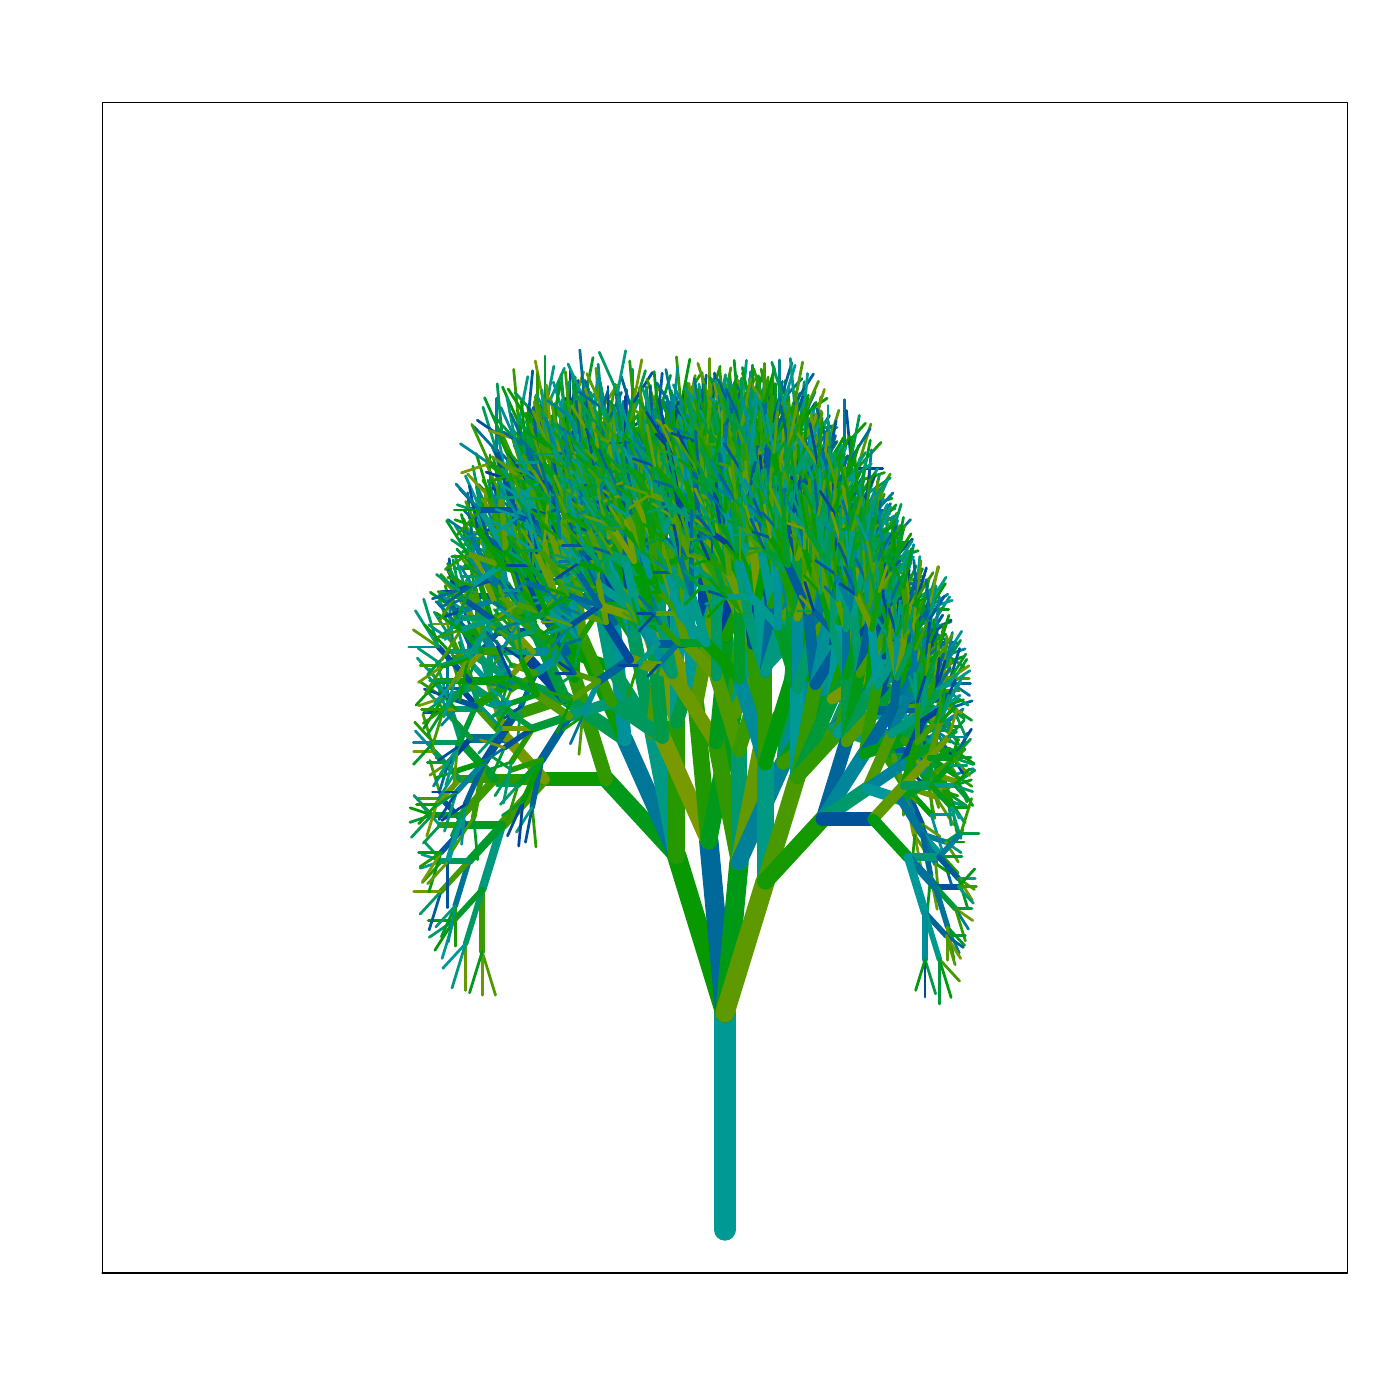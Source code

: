 % Created by tikzDevice version 0.9 on 2016-03-11 15:26:44
% !TEX encoding = UTF-8 Unicode
\documentclass{article}
\nonstopmode

\usepackage{tikz}

\usepackage[active,tightpage,psfixbb]{preview}

\PreviewEnvironment{pgfpicture}

\setlength\PreviewBorder{0pt}

\newcommand{\SweaveOpts}[1]{}  % do not interfere with LaTeX
\newcommand{\SweaveInput}[1]{} % because they are not real TeX commands
\newcommand{\Sexpr}[1]{}       % will only be parsed by R


\usepackage[utf8]{inputenc}
\usepackage{amsmath}
\usepackage{graphicx}
%\usepackage{bbold}
\usepackage{tikz}
%\usepackage{silence}
\usepackage{mdframed}
%\WarningFilter{mdframed}{You got a bad break}
\usepackage[colorinlistoftodos]{todonotes}
\usepackage{listings}
\usepackage{color}
\colorlet{exampcol}{blue!10}
\usepackage{multicol}
\usepackage{booktabs}

\title{BIO311: Population Ecology\\ \textit{Practical 10:\\ Stochasticity in Matrix Models\\ Population Viability Analysis\\ \& Metapopulation Dynamics.}}
\setlength\parindent{0pt}

\setcounter{tocdepth}{1} % Determines the depth of the table of contents;; 0:chapters, 1: chapters and sections, 2: chapters,sections and subsections

%\renewcommand{\theExercise}{\thechapter.\arabic{Exercise}}%

\setlength\parindent{0pt}

\begin{document}

\begin{tikzpicture}[x=1pt,y=1pt]
\definecolor{fillColor}{RGB}{255,255,255}
\path[use as bounding box,fill=fillColor,fill opacity=0.00] (0,0) rectangle (505.89,505.89);
\begin{scope}
\path[clip] (  0.00,  0.00) rectangle (505.89,505.89);
\definecolor{drawColor}{RGB}{0,0,0}

\path[draw=drawColor,line width= 0.4pt,line join=round,line cap=round] ( 36.90, 45.90) --
	(486.99, 45.90) --
	(486.99,468.99) --
	( 36.90,468.99) --
	( 36.90, 45.90);
\end{scope}
\begin{scope}
\path[clip] ( 36.90, 45.90) rectangle (486.99,468.99);
\definecolor{drawColor}{RGB}{0,153,147}

\path[draw=drawColor,line width= 8.0pt,line join=round,line cap=round] (261.94, 61.57) --
	(261.94,139.92);
\definecolor{drawColor}{RGB}{8,153,0}

\path[draw=drawColor,line width= 7.0pt,line join=round,line cap=round] (261.94,139.92) --
	(244.51,196.71);
\definecolor{drawColor}{RGB}{0,153,25}

\path[draw=drawColor,line width= 6.0pt,line join=round,line cap=round] (244.51,196.71) --
	(219.05,224.34);
\definecolor{drawColor}{RGB}{12,153,0}

\path[draw=drawColor,line width= 5.0pt,line join=round,line cap=round] (219.05,224.34) --
	(196.72,224.34);
\definecolor{drawColor}{RGB}{63,153,0}

\path[draw=drawColor,line width= 4.0pt,line join=round,line cap=round] (196.72,224.34) --
	(181.39,207.70);
\definecolor{drawColor}{RGB}{0,153,125}

\path[draw=drawColor,line width= 3.0pt,line join=round,line cap=round] (181.39,207.70) --
	(174.23,184.39);
\definecolor{drawColor}{RGB}{60,153,0}

\path[draw=drawColor,line width= 2.0pt,line join=round,line cap=round] (174.23,184.39) --
	(174.23,161.99);
\definecolor{drawColor}{RGB}{78,153,0}

\path[draw=drawColor,line width= 1.0pt,line join=round,line cap=round] (174.23,161.99) --
	(179.06,146.28);
\definecolor{drawColor}{RGB}{104,153,0}

\path[draw=drawColor,line width= 1.0pt,line join=round,line cap=round] (174.23,161.99) --
	(174.23,146.30);
\definecolor{drawColor}{RGB}{0,153,25}

\path[draw=drawColor,line width= 1.0pt,line join=round,line cap=round] (174.23,161.99) --
	(169.67,147.13);
\definecolor{drawColor}{RGB}{0,153,97}

\path[draw=drawColor,line width= 2.0pt,line join=round,line cap=round] (174.23,184.39) --
	(168.26,164.94);
\definecolor{drawColor}{RGB}{102,153,0}

\path[draw=drawColor,line width= 1.0pt,line join=round,line cap=round] (168.26,164.94) --
	(168.26,147.96);
\definecolor{drawColor}{RGB}{0,153,125}

\path[draw=drawColor,line width= 1.0pt,line join=round,line cap=round] (168.26,164.94) --
	(163.34,148.90);
\definecolor{drawColor}{RGB}{0,152,153}

\path[draw=drawColor,line width= 1.0pt,line join=round,line cap=round] (168.26,164.94) --
	(159.99,155.96);
\definecolor{drawColor}{RGB}{0,153,44}

\path[draw=drawColor,line width= 2.0pt,line join=round,line cap=round] (174.23,184.39) --
	(163.95,173.23);
\definecolor{drawColor}{RGB}{0,153,149}

\path[draw=drawColor,line width= 1.0pt,line join=round,line cap=round] (163.95,173.23) --
	(159.76,159.56);
\definecolor{drawColor}{RGB}{1,153,0}

\path[draw=drawColor,line width= 1.0pt,line join=round,line cap=round] (163.95,173.23) --
	(157.15,162.49);
\definecolor{drawColor}{RGB}{0,153,103}

\path[draw=drawColor,line width= 1.0pt,line join=round,line cap=round] (163.95,173.23) --
	(155.12,167.19);
\definecolor{drawColor}{RGB}{4,153,0}

\path[draw=drawColor,line width= 1.0pt,line join=round,line cap=round] (163.95,173.23) --
	(154.77,173.23);
\definecolor{drawColor}{RGB}{0,153,44}

\path[draw=drawColor,line width= 3.0pt,line join=round,line cap=round] (181.39,207.70) --
	(169.46,194.75);
\definecolor{drawColor}{RGB}{0,115,153}

\path[draw=drawColor,line width= 2.0pt,line join=round,line cap=round] (169.46,194.75) --
	(164.47,178.52);
\definecolor{drawColor}{RGB}{32,153,0}

\path[draw=drawColor,line width= 1.0pt,line join=round,line cap=round] (164.47,178.52) --
	(164.47,164.03);
\definecolor{drawColor}{RGB}{0,142,153}

\path[draw=drawColor,line width= 1.0pt,line join=round,line cap=round] (164.47,178.52) --
	(161.96,165.50);
\definecolor{drawColor}{RGB}{0,153,38}

\path[draw=drawColor,line width= 1.0pt,line join=round,line cap=round] (164.47,178.52) --
	(159.50,167.38);
\definecolor{drawColor}{RGB}{0,153,127}

\path[draw=drawColor,line width= 1.0pt,line join=round,line cap=round] (164.47,178.52) --
	(157.51,170.96);
\definecolor{drawColor}{RGB}{69,153,0}

\path[draw=drawColor,line width= 2.0pt,line join=round,line cap=round] (169.46,194.75) --
	(159.36,183.79);
\definecolor{drawColor}{RGB}{0,93,153}

\path[draw=drawColor,line width= 1.0pt,line join=round,line cap=round] (159.36,183.79) --
	(155.09,169.89);
\definecolor{drawColor}{RGB}{0,153,97}

\path[draw=drawColor,line width= 1.0pt,line join=round,line cap=round] (159.36,183.79) --
	(151.78,175.55);
\definecolor{drawColor}{RGB}{113,153,0}

\path[draw=drawColor,line width= 1.0pt,line join=round,line cap=round] (159.36,183.79) --
	(149.51,183.79);
\definecolor{drawColor}{RGB}{0,153,93}

\path[draw=drawColor,line width= 2.0pt,line join=round,line cap=round] (169.46,194.75) --
	(159.75,194.75);
\definecolor{drawColor}{RGB}{38,153,0}

\path[draw=drawColor,line width= 1.0pt,line join=round,line cap=round] (159.75,194.75) --
	(152.61,186.99);
\definecolor{drawColor}{RGB}{0,153,151}

\path[draw=drawColor,line width= 1.0pt,line join=round,line cap=round] (159.75,194.75) --
	(151.88,192.14);
\definecolor{drawColor}{RGB}{0,153,143}

\path[draw=drawColor,line width= 1.0pt,line join=round,line cap=round] (159.75,194.75) --
	(152.35,197.20);
\definecolor{drawColor}{RGB}{0,153,101}

\path[draw=drawColor,line width= 1.0pt,line join=round,line cap=round] (159.75,194.75) --
	(153.37,201.68);
\definecolor{drawColor}{RGB}{0,153,33}

\path[draw=drawColor,line width= 3.0pt,line join=round,line cap=round] (181.39,207.70) --
	(168.43,207.70);
\definecolor{drawColor}{RGB}{0,87,153}

\path[draw=drawColor,line width= 2.0pt,line join=round,line cap=round] (168.43,207.70) --
	(159.38,197.88);
\definecolor{drawColor}{RGB}{0,153,18}

\path[draw=drawColor,line width= 1.0pt,line join=round,line cap=round] (159.38,197.88) --
	(155.03,183.72);
\definecolor{drawColor}{RGB}{119,153,0}

\path[draw=drawColor,line width= 1.0pt,line join=round,line cap=round] (159.38,197.88) --
	(152.64,187.25);
\definecolor{drawColor}{RGB}{30,153,0}

\path[draw=drawColor,line width= 1.0pt,line join=round,line cap=round] (159.38,197.88) --
	(151.75,192.66);
\definecolor{drawColor}{RGB}{0,153,25}

\path[draw=drawColor,line width= 1.0pt,line join=round,line cap=round] (159.38,197.88) --
	(151.24,197.88);
\definecolor{drawColor}{RGB}{52,153,0}

\path[draw=drawColor,line width= 2.0pt,line join=round,line cap=round] (168.43,207.70) --
	(158.96,207.70);
\definecolor{drawColor}{RGB}{0,153,82}

\path[draw=drawColor,line width= 1.0pt,line join=round,line cap=round] (158.96,207.70) --
	(152.99,201.22);
\definecolor{drawColor}{RGB}{0,153,121}

\path[draw=drawColor,line width= 1.0pt,line join=round,line cap=round] (158.96,207.70) --
	(152.49,214.72);
\definecolor{drawColor}{RGB}{0,83,153}

\path[draw=drawColor,line width= 2.0pt,line join=round,line cap=round] (168.43,207.70) --
	(159.57,217.31);
\definecolor{drawColor}{RGB}{74,153,0}

\path[draw=drawColor,line width= 1.0pt,line join=round,line cap=round] (159.57,217.31) --
	(151.08,217.31);
\definecolor{drawColor}{RGB}{63,153,0}

\path[draw=drawColor,line width= 1.0pt,line join=round,line cap=round] (159.57,217.31) --
	(155.34,231.11);
\definecolor{drawColor}{RGB}{41,153,0}

\path[draw=drawColor,line width= 4.0pt,line join=round,line cap=round] (196.72,224.34) --
	(178.83,224.34);
\definecolor{drawColor}{RGB}{60,153,0}

\path[draw=drawColor,line width= 3.0pt,line join=round,line cap=round] (178.83,224.34) --
	(166.89,211.37);
\definecolor{drawColor}{RGB}{0,153,149}

\path[draw=drawColor,line width= 2.0pt,line join=round,line cap=round] (166.89,211.37) --
	(161.62,194.21);
\definecolor{drawColor}{RGB}{0,83,153}

\path[draw=drawColor,line width= 1.0pt,line join=round,line cap=round] (161.62,194.21) --
	(161.62,177.93);
\definecolor{drawColor}{RGB}{102,153,0}

\path[draw=drawColor,line width= 1.0pt,line join=round,line cap=round] (161.62,194.21) --
	(154.55,186.54);
\definecolor{drawColor}{RGB}{0,153,40}

\path[draw=drawColor,line width= 2.0pt,line join=round,line cap=round] (166.89,211.37) --
	(156.10,211.37);
\definecolor{drawColor}{RGB}{0,153,84}

\path[draw=drawColor,line width= 1.0pt,line join=round,line cap=round] (156.10,211.37) --
	(148.67,203.31);
\definecolor{drawColor}{RGB}{0,153,55}

\path[draw=drawColor,line width= 1.0pt,line join=round,line cap=round] (156.10,211.37) --
	(148.13,208.73);
\definecolor{drawColor}{RGB}{2,153,0}

\path[draw=drawColor,line width= 1.0pt,line join=round,line cap=round] (156.10,211.37) --
	(148.22,213.98);
\definecolor{drawColor}{RGB}{0,153,101}

\path[draw=drawColor,line width= 1.0pt,line join=round,line cap=round] (156.10,211.37) --
	(149.52,218.51);
\definecolor{drawColor}{RGB}{49,153,0}

\path[draw=drawColor,line width= 3.0pt,line join=round,line cap=round] (178.83,224.34) --
	(166.14,224.34);
\definecolor{drawColor}{RGB}{108,153,0}

\path[draw=drawColor,line width= 2.0pt,line join=round,line cap=round] (166.14,224.34) --
	(157.73,215.20);
\definecolor{drawColor}{RGB}{121,153,0}

\path[draw=drawColor,line width= 1.0pt,line join=round,line cap=round] (157.73,215.20) --
	(154.23,203.81);
\definecolor{drawColor}{RGB}{21,153,0}

\path[draw=drawColor,line width= 1.0pt,line join=round,line cap=round] (157.73,215.20) --
	(151.30,208.23);
\definecolor{drawColor}{RGB}{19,153,0}

\path[draw=drawColor,line width= 1.0pt,line join=round,line cap=round] (157.73,215.20) --
	(150.53,215.20);
\definecolor{drawColor}{RGB}{0,153,82}

\path[draw=drawColor,line width= 2.0pt,line join=round,line cap=round] (166.14,224.34) --
	(156.99,234.28);
\definecolor{drawColor}{RGB}{121,153,0}

\path[draw=drawColor,line width= 1.0pt,line join=round,line cap=round] (156.99,234.28) --
	(149.48,234.28);
\definecolor{drawColor}{RGB}{0,142,153}

\path[draw=drawColor,line width= 1.0pt,line join=round,line cap=round] (156.99,234.28) --
	(150.07,241.79);
\definecolor{drawColor}{RGB}{74,153,0}

\path[draw=drawColor,line width= 1.0pt,line join=round,line cap=round] (156.99,234.28) --
	(152.83,247.83);
\definecolor{drawColor}{RGB}{0,153,46}

\path[draw=drawColor,line width= 3.0pt,line join=round,line cap=round] (178.83,224.34) --
	(166.68,237.53);
\definecolor{drawColor}{RGB}{0,153,95}

\path[draw=drawColor,line width= 2.0pt,line join=round,line cap=round] (166.68,237.53) --
	(156.68,237.53);
\definecolor{drawColor}{RGB}{0,153,40}

\path[draw=drawColor,line width= 1.0pt,line join=round,line cap=round] (156.68,237.53) --
	(149.41,229.65);
\definecolor{drawColor}{RGB}{0,133,153}

\path[draw=drawColor,line width= 1.0pt,line join=round,line cap=round] (156.68,237.53) --
	(149.32,237.53);
\definecolor{drawColor}{RGB}{34,153,0}

\path[draw=drawColor,line width= 1.0pt,line join=round,line cap=round] (156.68,237.53) --
	(149.86,244.93);
\definecolor{drawColor}{RGB}{0,153,105}

\path[draw=drawColor,line width= 2.0pt,line join=round,line cap=round] (166.68,237.53) --
	(161.64,253.93);
\definecolor{drawColor}{RGB}{0,153,129}

\path[draw=drawColor,line width= 1.0pt,line join=round,line cap=round] (161.64,253.93) --
	(154.96,261.18);
\definecolor{drawColor}{RGB}{0,153,151}

\path[draw=drawColor,line width= 1.0pt,line join=round,line cap=round] (161.64,253.93) --
	(157.63,267.00);
\definecolor{drawColor}{RGB}{0,118,153}

\path[draw=drawColor,line width= 1.0pt,line join=round,line cap=round] (161.64,253.93) --
	(161.64,269.88);
\definecolor{drawColor}{RGB}{119,153,0}

\path[draw=drawColor,line width= 4.0pt,line join=round,line cap=round] (196.72,224.34) --
	(183.14,239.08);
\definecolor{drawColor}{RGB}{0,111,153}

\path[draw=drawColor,line width= 3.0pt,line join=round,line cap=round] (183.14,239.08) --
	(170.08,239.08);
\definecolor{drawColor}{RGB}{0,65,153}

\path[draw=drawColor,line width= 2.0pt,line join=round,line cap=round] (170.08,239.08) --
	(162.04,230.35);
\definecolor{drawColor}{RGB}{0,107,153}

\path[draw=drawColor,line width= 1.0pt,line join=round,line cap=round] (162.04,230.35) --
	(158.67,219.41);
\definecolor{drawColor}{RGB}{0,128,153}

\path[draw=drawColor,line width= 1.0pt,line join=round,line cap=round] (162.04,230.35) --
	(156.62,221.81);
\definecolor{drawColor}{RGB}{93,153,0}

\path[draw=drawColor,line width= 1.0pt,line join=round,line cap=round] (162.04,230.35) --
	(155.34,225.77);
\definecolor{drawColor}{RGB}{0,153,51}

\path[draw=drawColor,line width= 1.0pt,line join=round,line cap=round] (162.04,230.35) --
	(154.38,230.35);
\definecolor{drawColor}{RGB}{0,153,66}

\path[draw=drawColor,line width= 2.0pt,line join=round,line cap=round] (170.08,239.08) --
	(161.38,248.52);
\definecolor{drawColor}{RGB}{0,78,153}

\path[draw=drawColor,line width= 1.0pt,line join=round,line cap=round] (161.38,248.52) --
	(153.17,248.52);
\definecolor{drawColor}{RGB}{0,153,71}

\path[draw=drawColor,line width= 1.0pt,line join=round,line cap=round] (161.38,248.52) --
	(154.80,255.65);
\definecolor{drawColor}{RGB}{0,141,153}

\path[draw=drawColor,line width= 1.0pt,line join=round,line cap=round] (161.38,248.52) --
	(157.76,260.30);
\definecolor{drawColor}{RGB}{69,153,0}

\path[draw=drawColor,line width= 3.0pt,line join=round,line cap=round] (183.14,239.08) --
	(173.43,249.62);
\definecolor{drawColor}{RGB}{0,153,108}

\path[draw=drawColor,line width= 2.0pt,line join=round,line cap=round] (173.43,249.62) --
	(164.84,249.62);
\definecolor{drawColor}{RGB}{0,129,153}

\path[draw=drawColor,line width= 1.0pt,line join=round,line cap=round] (164.84,249.62) --
	(159.45,243.77);
\definecolor{drawColor}{RGB}{113,153,0}

\path[draw=drawColor,line width= 1.0pt,line join=round,line cap=round] (164.84,249.62) --
	(158.36,249.62);
\definecolor{drawColor}{RGB}{4,153,0}

\path[draw=drawColor,line width= 1.0pt,line join=round,line cap=round] (164.84,249.62) --
	(158.79,256.19);
\definecolor{drawColor}{RGB}{0,65,153}

\path[draw=drawColor,line width= 2.0pt,line join=round,line cap=round] (173.43,249.62) --
	(166.52,257.12);
\definecolor{drawColor}{RGB}{0,96,153}

\path[draw=drawColor,line width= 1.0pt,line join=round,line cap=round] (166.52,257.12) --
	(160.09,257.12);
\definecolor{drawColor}{RGB}{34,153,0}

\path[draw=drawColor,line width= 1.0pt,line join=round,line cap=round] (166.52,257.12) --
	(163.63,266.53);
\definecolor{drawColor}{RGB}{0,153,90}

\path[draw=drawColor,line width= 2.0pt,line join=round,line cap=round] (173.43,249.62) --
	(169.37,262.84);
\definecolor{drawColor}{RGB}{36,153,0}

\path[draw=drawColor,line width= 1.0pt,line join=round,line cap=round] (169.37,262.84) --
	(163.40,269.32);
\definecolor{drawColor}{RGB}{0,153,38}

\path[draw=drawColor,line width= 1.0pt,line join=round,line cap=round] (169.37,262.84) --
	(165.99,273.84);
\definecolor{drawColor}{RGB}{0,153,121}

\path[draw=drawColor,line width= 1.0pt,line join=round,line cap=round] (169.37,262.84) --
	(169.37,273.86);
\definecolor{drawColor}{RGB}{117,153,0}

\path[draw=drawColor,line width= 3.0pt,line join=round,line cap=round] (183.14,239.08) --
	(177.13,258.66);
\definecolor{drawColor}{RGB}{0,153,149}

\path[draw=drawColor,line width= 2.0pt,line join=round,line cap=round] (177.13,258.66) --
	(168.64,267.87);
\definecolor{drawColor}{RGB}{50,153,0}

\path[draw=drawColor,line width= 1.0pt,line join=round,line cap=round] (168.64,267.87) --
	(161.37,267.87);
\definecolor{drawColor}{RGB}{117,153,0}

\path[draw=drawColor,line width= 1.0pt,line join=round,line cap=round] (168.64,267.87) --
	(161.98,275.10);
\definecolor{drawColor}{RGB}{0,153,143}

\path[draw=drawColor,line width= 1.0pt,line join=round,line cap=round] (168.64,267.87) --
	(164.79,280.40);
\definecolor{drawColor}{RGB}{0,153,136}

\path[draw=drawColor,line width= 2.0pt,line join=round,line cap=round] (177.13,258.66) --
	(172.12,274.97);
\definecolor{drawColor}{RGB}{0,81,153}

\path[draw=drawColor,line width= 1.0pt,line join=round,line cap=round] (172.12,274.97) --
	(165.62,282.03);
\definecolor{drawColor}{RGB}{0,94,153}

\path[draw=drawColor,line width= 1.0pt,line join=round,line cap=round] (172.12,274.97) --
	(166.86,286.76);
\definecolor{drawColor}{RGB}{0,153,34}

\path[draw=drawColor,line width= 1.0pt,line join=round,line cap=round] (172.12,274.97) --
	(169.24,289.85);
\definecolor{drawColor}{RGB}{0,153,33}

\path[draw=drawColor,line width= 1.0pt,line join=round,line cap=round] (172.12,274.97) --
	(172.12,288.19);
\definecolor{drawColor}{RGB}{0,153,105}

\path[draw=drawColor,line width= 2.0pt,line join=round,line cap=round] (177.13,258.66) --
	(177.13,276.99);
\definecolor{drawColor}{RGB}{0,153,121}

\path[draw=drawColor,line width= 1.0pt,line join=round,line cap=round] (177.13,276.99) --
	(173.09,290.14);
\definecolor{drawColor}{RGB}{0,152,153}

\path[draw=drawColor,line width= 1.0pt,line join=round,line cap=round] (177.13,276.99) --
	(180.99,289.55);
\definecolor{drawColor}{RGB}{50,153,0}

\path[draw=drawColor,line width= 5.0pt,line join=round,line cap=round] (219.05,224.34) --
	(207.74,261.15);
\definecolor{drawColor}{RGB}{65,153,0}

\path[draw=drawColor,line width= 4.0pt,line join=round,line cap=round] (207.74,261.15) --
	(192.62,277.57);
\definecolor{drawColor}{RGB}{0,72,153}

\path[draw=drawColor,line width= 3.0pt,line join=round,line cap=round] (192.62,277.57) --
	(180.14,277.57);
\definecolor{drawColor}{RGB}{0,93,153}

\path[draw=drawColor,line width= 2.0pt,line join=round,line cap=round] (180.14,277.57) --
	(171.97,268.70);
\definecolor{drawColor}{RGB}{0,153,51}

\path[draw=drawColor,line width= 1.0pt,line join=round,line cap=round] (171.97,268.70) --
	(168.25,256.60);
\definecolor{drawColor}{RGB}{32,153,0}

\path[draw=drawColor,line width= 1.0pt,line join=round,line cap=round] (171.97,268.70) --
	(164.19,268.70);
\definecolor{drawColor}{RGB}{10,153,0}

\path[draw=drawColor,line width= 2.0pt,line join=round,line cap=round] (180.14,277.57) --
	(172.44,285.92);
\definecolor{drawColor}{RGB}{0,63,153}

\path[draw=drawColor,line width= 1.0pt,line join=round,line cap=round] (172.44,285.92) --
	(165.34,285.92);
\definecolor{drawColor}{RGB}{0,153,136}

\path[draw=drawColor,line width= 1.0pt,line join=round,line cap=round] (172.44,285.92) --
	(166.56,289.95);
\definecolor{drawColor}{RGB}{0,94,153}

\path[draw=drawColor,line width= 1.0pt,line join=round,line cap=round] (172.44,285.92) --
	(167.33,293.99);
\definecolor{drawColor}{RGB}{0,153,149}

\path[draw=drawColor,line width= 1.0pt,line join=round,line cap=round] (172.44,285.92) --
	(168.91,297.42);
\definecolor{drawColor}{RGB}{0,153,108}

\path[draw=drawColor,line width= 3.0pt,line join=round,line cap=round] (192.62,277.57) --
	(180.64,290.57);
\definecolor{drawColor}{RGB}{0,93,153}

\path[draw=drawColor,line width= 2.0pt,line join=round,line cap=round] (180.64,290.57) --
	(170.82,290.57);
\definecolor{drawColor}{RGB}{0,153,129}

\path[draw=drawColor,line width= 1.0pt,line join=round,line cap=round] (170.82,290.57) --
	(164.82,284.05);
\definecolor{drawColor}{RGB}{87,153,0}

\path[draw=drawColor,line width= 1.0pt,line join=round,line cap=round] (170.82,290.57) --
	(163.80,290.57);
\definecolor{drawColor}{RGB}{0,135,153}

\path[draw=drawColor,line width= 1.0pt,line join=round,line cap=round] (170.82,290.57) --
	(164.61,297.32);
\definecolor{drawColor}{RGB}{25,153,0}

\path[draw=drawColor,line width= 2.0pt,line join=round,line cap=round] (180.64,290.57) --
	(171.55,300.44);
\definecolor{drawColor}{RGB}{0,153,5}

\path[draw=drawColor,line width= 1.0pt,line join=round,line cap=round] (171.55,300.44) --
	(163.94,300.44);
\definecolor{drawColor}{RGB}{0,153,44}

\path[draw=drawColor,line width= 1.0pt,line join=round,line cap=round] (171.55,300.44) --
	(165.08,307.46);
\definecolor{drawColor}{RGB}{1,153,0}

\path[draw=drawColor,line width= 1.0pt,line join=round,line cap=round] (171.55,300.44) --
	(167.37,314.07);
\definecolor{drawColor}{RGB}{0,153,16}

\path[draw=drawColor,line width= 2.0pt,line join=round,line cap=round] (180.64,290.57) --
	(175.26,308.08);
\definecolor{drawColor}{RGB}{108,153,0}

\path[draw=drawColor,line width= 1.0pt,line join=round,line cap=round] (175.26,308.08) --
	(167.89,316.08);
\definecolor{drawColor}{RGB}{28,153,0}

\path[draw=drawColor,line width= 1.0pt,line join=round,line cap=round] (175.26,308.08) --
	(169.63,320.71);
\definecolor{drawColor}{RGB}{0,153,70}

\path[draw=drawColor,line width= 1.0pt,line join=round,line cap=round] (175.26,308.08) --
	(172.26,323.59);
\definecolor{drawColor}{RGB}{0,153,112}

\path[draw=drawColor,line width= 1.0pt,line join=round,line cap=round] (175.26,308.08) --
	(175.26,322.31);
\definecolor{drawColor}{RGB}{17,153,0}

\path[draw=drawColor,line width= 3.0pt,line join=round,line cap=round] (192.62,277.57) --
	(185.44,300.94);
\definecolor{drawColor}{RGB}{0,153,29}

\path[draw=drawColor,line width= 2.0pt,line join=round,line cap=round] (185.44,300.94) --
	(176.68,310.45);
\definecolor{drawColor}{RGB}{108,153,0}

\path[draw=drawColor,line width= 1.0pt,line join=round,line cap=round] (176.68,310.45) --
	(169.48,310.45);
\definecolor{drawColor}{RGB}{0,153,105}

\path[draw=drawColor,line width= 1.0pt,line join=round,line cap=round] (176.68,310.45) --
	(170.54,317.12);
\definecolor{drawColor}{RGB}{0,78,153}

\path[draw=drawColor,line width= 1.0pt,line join=round,line cap=round] (176.68,310.45) --
	(172.40,324.37);
\definecolor{drawColor}{RGB}{100,153,0}

\path[draw=drawColor,line width= 2.0pt,line join=round,line cap=round] (185.44,300.94) --
	(178.40,316.70);
\definecolor{drawColor}{RGB}{0,98,153}

\path[draw=drawColor,line width= 1.0pt,line join=round,line cap=round] (178.40,316.70) --
	(170.20,322.31);
\definecolor{drawColor}{RGB}{0,124,153}

\path[draw=drawColor,line width= 1.0pt,line join=round,line cap=round] (178.40,316.70) --
	(172.82,329.20);
\definecolor{drawColor}{RGB}{0,153,23}

\path[draw=drawColor,line width= 1.0pt,line join=round,line cap=round] (178.40,316.70) --
	(176.99,331.76);
\definecolor{drawColor}{RGB}{0,153,3}

\path[draw=drawColor,line width= 2.0pt,line join=round,line cap=round] (185.44,300.94) --
	(181.52,321.20);
\definecolor{drawColor}{RGB}{34,153,0}

\path[draw=drawColor,line width= 1.0pt,line join=round,line cap=round] (181.52,321.20) --
	(174.46,332.33);
\definecolor{drawColor}{RGB}{0,67,153}

\path[draw=drawColor,line width= 1.0pt,line join=round,line cap=round] (181.52,321.20) --
	(177.15,335.41);
\definecolor{drawColor}{RGB}{0,141,153}

\path[draw=drawColor,line width= 1.0pt,line join=round,line cap=round] (181.52,321.20) --
	(179.84,339.10);
\definecolor{drawColor}{RGB}{0,153,119}

\path[draw=drawColor,line width= 1.0pt,line join=round,line cap=round] (181.52,321.20) --
	(183.21,339.19);
\definecolor{drawColor}{RGB}{0,126,153}

\path[draw=drawColor,line width= 2.0pt,line join=round,line cap=round] (185.44,300.94) --
	(185.44,323.32);
\definecolor{drawColor}{RGB}{0,100,153}

\path[draw=drawColor,line width= 1.0pt,line join=round,line cap=round] (185.44,323.32) --
	(180.53,339.31);
\definecolor{drawColor}{RGB}{119,153,0}

\path[draw=drawColor,line width= 1.0pt,line join=round,line cap=round] (185.44,323.32) --
	(185.44,340.68);
\definecolor{drawColor}{RGB}{87,153,0}

\path[draw=drawColor,line width= 1.0pt,line join=round,line cap=round] (185.44,323.32) --
	(190.07,338.39);
\definecolor{drawColor}{RGB}{0,153,101}

\path[draw=drawColor,line width= 4.0pt,line join=round,line cap=round] (207.74,261.15) --
	(198.74,290.47);
\definecolor{drawColor}{RGB}{4,153,0}

\path[draw=drawColor,line width= 3.0pt,line join=round,line cap=round] (198.74,290.47) --
	(186.46,303.80);
\definecolor{drawColor}{RGB}{0,65,153}

\path[draw=drawColor,line width= 2.0pt,line join=round,line cap=round] (186.46,303.80) --
	(175.68,303.80);
\definecolor{drawColor}{RGB}{0,153,105}

\path[draw=drawColor,line width= 1.0pt,line join=round,line cap=round] (175.68,303.80) --
	(168.47,295.97);
\definecolor{drawColor}{RGB}{0,142,153}

\path[draw=drawColor,line width= 1.0pt,line join=round,line cap=round] (175.68,303.80) --
	(167.33,301.03);
\definecolor{drawColor}{RGB}{0,153,47}

\path[draw=drawColor,line width= 1.0pt,line join=round,line cap=round] (175.68,303.80) --
	(167.11,306.64);
\definecolor{drawColor}{RGB}{0,100,153}

\path[draw=drawColor,line width= 1.0pt,line join=round,line cap=round] (175.68,303.80) --
	(169.08,310.96);
\definecolor{drawColor}{RGB}{0,153,29}

\path[draw=drawColor,line width= 2.0pt,line join=round,line cap=round] (186.46,303.80) --
	(177.52,313.50);
\definecolor{drawColor}{RGB}{108,153,0}

\path[draw=drawColor,line width= 1.0pt,line join=round,line cap=round] (177.52,313.50) --
	(169.99,313.50);
\definecolor{drawColor}{RGB}{0,153,34}

\path[draw=drawColor,line width= 1.0pt,line join=round,line cap=round] (177.52,313.50) --
	(173.70,325.93);
\definecolor{drawColor}{RGB}{60,153,0}

\path[draw=drawColor,line width= 2.0pt,line join=round,line cap=round] (186.46,303.80) --
	(180.77,322.33);
\definecolor{drawColor}{RGB}{0,96,153}

\path[draw=drawColor,line width= 1.0pt,line join=round,line cap=round] (180.77,322.33) --
	(172.95,330.81);
\definecolor{drawColor}{RGB}{0,87,153}

\path[draw=drawColor,line width= 1.0pt,line join=round,line cap=round] (180.77,322.33) --
	(176.74,335.46);
\definecolor{drawColor}{RGB}{82,153,0}

\path[draw=drawColor,line width= 1.0pt,line join=round,line cap=round] (180.77,322.33) --
	(180.77,338.20);
\definecolor{drawColor}{RGB}{119,153,0}

\path[draw=drawColor,line width= 3.0pt,line join=round,line cap=round] (198.74,290.47) --
	(190.48,308.97);
\definecolor{drawColor}{RGB}{0,153,143}

\path[draw=drawColor,line width= 2.0pt,line join=round,line cap=round] (190.48,308.97) --
	(180.51,315.79);
\definecolor{drawColor}{RGB}{0,67,153}

\path[draw=drawColor,line width= 1.0pt,line join=round,line cap=round] (180.51,315.79) --
	(172.42,313.11);
\definecolor{drawColor}{RGB}{0,153,130}

\path[draw=drawColor,line width= 1.0pt,line join=round,line cap=round] (180.51,315.79) --
	(172.52,321.26);
\definecolor{drawColor}{RGB}{87,153,0}

\path[draw=drawColor,line width= 1.0pt,line join=round,line cap=round] (180.51,315.79) --
	(175.51,327.00);
\definecolor{drawColor}{RGB}{15,153,0}

\path[draw=drawColor,line width= 2.0pt,line join=round,line cap=round] (190.48,308.97) --
	(184.35,322.71);
\definecolor{drawColor}{RGB}{0,111,153}

\path[draw=drawColor,line width= 1.0pt,line join=round,line cap=round] (184.35,322.71) --
	(176.94,327.78);
\definecolor{drawColor}{RGB}{52,153,0}

\path[draw=drawColor,line width= 1.0pt,line join=round,line cap=round] (184.35,322.71) --
	(179.36,333.89);
\definecolor{drawColor}{RGB}{0,153,151}

\path[draw=drawColor,line width= 1.0pt,line join=round,line cap=round] (184.35,322.71) --
	(183.05,336.52);
\definecolor{drawColor}{RGB}{0,115,153}

\path[draw=drawColor,line width= 2.0pt,line join=round,line cap=round] (190.48,308.97) --
	(188.68,328.20);
\definecolor{drawColor}{RGB}{0,153,10}

\path[draw=drawColor,line width= 1.0pt,line join=round,line cap=round] (188.68,328.20) --
	(183.47,339.87);
\definecolor{drawColor}{RGB}{102,153,0}

\path[draw=drawColor,line width= 1.0pt,line join=round,line cap=round] (188.68,328.20) --
	(187.37,342.10);
\definecolor{drawColor}{RGB}{67,153,0}

\path[draw=drawColor,line width= 1.0pt,line join=round,line cap=round] (188.68,328.20) --
	(191.26,341.53);
\definecolor{drawColor}{RGB}{0,153,25}

\path[draw=drawColor,line width= 3.0pt,line join=round,line cap=round] (198.74,290.47) --
	(194.21,313.87);
\definecolor{drawColor}{RGB}{41,153,0}

\path[draw=drawColor,line width= 2.0pt,line join=round,line cap=round] (194.21,313.87) --
	(186.09,326.68);
\definecolor{drawColor}{RGB}{0,67,153}

\path[draw=drawColor,line width= 1.0pt,line join=round,line cap=round] (186.09,326.68) --
	(177.77,329.43);
\definecolor{drawColor}{RGB}{0,153,64}

\path[draw=drawColor,line width= 1.0pt,line join=round,line cap=round] (186.09,326.68) --
	(180.20,335.98);
\definecolor{drawColor}{RGB}{115,153,0}

\path[draw=drawColor,line width= 1.0pt,line join=round,line cap=round] (186.09,326.68) --
	(183.53,339.92);
\definecolor{drawColor}{RGB}{0,153,49}

\path[draw=drawColor,line width= 2.0pt,line join=round,line cap=round] (194.21,313.87) --
	(190.73,331.86);
\definecolor{drawColor}{RGB}{0,153,51}

\path[draw=drawColor,line width= 1.0pt,line join=round,line cap=round] (190.73,331.86) --
	(184.42,341.81);
\definecolor{drawColor}{RGB}{91,153,0}

\path[draw=drawColor,line width= 1.0pt,line join=round,line cap=round] (190.73,331.86) --
	(192.03,345.72);
\definecolor{drawColor}{RGB}{0,153,10}

\path[draw=drawColor,line width= 2.0pt,line join=round,line cap=round] (194.21,313.87) --
	(195.91,332.06);
\definecolor{drawColor}{RGB}{0,153,12}

\path[draw=drawColor,line width= 1.0pt,line join=round,line cap=round] (195.91,332.06) --
	(193.41,344.99);
\definecolor{drawColor}{RGB}{98,153,0}

\path[draw=drawColor,line width= 1.0pt,line join=round,line cap=round] (195.91,332.06) --
	(197.14,345.09);
\definecolor{drawColor}{RGB}{0,70,153}

\path[draw=drawColor,line width= 1.0pt,line join=round,line cap=round] (195.91,332.06) --
	(201.14,343.76);
\definecolor{drawColor}{RGB}{0,153,114}

\path[draw=drawColor,line width= 3.0pt,line join=round,line cap=round] (198.74,290.47) --
	(198.74,318.01);
\definecolor{drawColor}{RGB}{0,67,153}

\path[draw=drawColor,line width= 2.0pt,line join=round,line cap=round] (198.74,318.01) --
	(192.86,337.15);
\definecolor{drawColor}{RGB}{0,113,153}

\path[draw=drawColor,line width= 1.0pt,line join=round,line cap=round] (192.86,337.15) --
	(185.72,344.90);
\definecolor{drawColor}{RGB}{0,153,81}

\path[draw=drawColor,line width= 1.0pt,line join=round,line cap=round] (192.86,337.15) --
	(192.86,353.74);
\definecolor{drawColor}{RGB}{23,153,0}

\path[draw=drawColor,line width= 2.0pt,line join=round,line cap=round] (198.74,318.01) --
	(198.74,337.66);
\definecolor{drawColor}{RGB}{0,74,153}

\path[draw=drawColor,line width= 1.0pt,line join=round,line cap=round] (198.74,337.66) --
	(194.39,351.84);
\definecolor{drawColor}{RGB}{0,153,1}

\path[draw=drawColor,line width= 1.0pt,line join=round,line cap=round] (198.74,337.66) --
	(197.45,351.41);
\definecolor{drawColor}{RGB}{10,153,0}

\path[draw=drawColor,line width= 1.0pt,line join=round,line cap=round] (198.74,337.66) --
	(200.05,351.63);

\path[draw=drawColor,line width= 1.0pt,line join=round,line cap=round] (198.74,337.66) --
	(202.93,351.29);
\definecolor{drawColor}{RGB}{0,153,60}

\path[draw=drawColor,line width= 2.0pt,line join=round,line cap=round] (198.74,318.01) --
	(203.95,334.97);
\definecolor{drawColor}{RGB}{80,153,0}

\path[draw=drawColor,line width= 1.0pt,line join=round,line cap=round] (203.95,334.97) --
	(203.95,350.19);
\definecolor{drawColor}{RGB}{0,153,51}

\path[draw=drawColor,line width= 1.0pt,line join=round,line cap=round] (203.95,334.97) --
	(210.45,342.02);
\definecolor{drawColor}{RGB}{4,153,0}

\path[draw=drawColor,line width= 4.0pt,line join=round,line cap=round] (207.74,261.15) --
	(207.74,296.65);
\definecolor{drawColor}{RGB}{38,153,0}

\path[draw=drawColor,line width= 3.0pt,line join=round,line cap=round] (207.74,296.65) --
	(200.10,321.54);
\definecolor{drawColor}{RGB}{0,153,49}

\path[draw=drawColor,line width= 2.0pt,line join=round,line cap=round] (200.10,321.54) --
	(189.69,332.84);
\definecolor{drawColor}{RGB}{0,100,153}

\path[draw=drawColor,line width= 1.0pt,line join=round,line cap=round] (189.69,332.84) --
	(181.23,332.84);
\definecolor{drawColor}{RGB}{0,98,153}

\path[draw=drawColor,line width= 1.0pt,line join=round,line cap=round] (189.69,332.84) --
	(181.44,341.80);
\definecolor{drawColor}{RGB}{62,153,0}

\path[draw=drawColor,line width= 1.0pt,line join=round,line cap=round] (189.69,332.84) --
	(185.24,347.32);
\definecolor{drawColor}{RGB}{0,153,34}

\path[draw=drawColor,line width= 2.0pt,line join=round,line cap=round] (200.10,321.54) --
	(194.14,340.95);
\definecolor{drawColor}{RGB}{47,153,0}

\path[draw=drawColor,line width= 1.0pt,line join=round,line cap=round] (194.14,340.95) --
	(185.37,350.47);
\definecolor{drawColor}{RGB}{0,153,112}

\path[draw=drawColor,line width= 1.0pt,line join=round,line cap=round] (194.14,340.95) --
	(188.06,354.57);
\definecolor{drawColor}{RGB}{95,153,0}

\path[draw=drawColor,line width= 1.0pt,line join=round,line cap=round] (194.14,340.95) --
	(190.73,358.56);
\definecolor{drawColor}{RGB}{117,153,0}

\path[draw=drawColor,line width= 1.0pt,line join=round,line cap=round] (194.14,340.95) --
	(194.14,359.02);
\definecolor{drawColor}{RGB}{0,153,55}

\path[draw=drawColor,line width= 2.0pt,line join=round,line cap=round] (200.10,321.54) --
	(200.10,343.32);
\definecolor{drawColor}{RGB}{119,153,0}

\path[draw=drawColor,line width= 1.0pt,line join=round,line cap=round] (200.10,343.32) --
	(195.39,358.64);
\definecolor{drawColor}{RGB}{0,153,130}

\path[draw=drawColor,line width= 1.0pt,line join=round,line cap=round] (200.10,343.32) --
	(200.10,359.41);
\definecolor{drawColor}{RGB}{0,153,151}

\path[draw=drawColor,line width= 1.0pt,line join=round,line cap=round] (200.10,343.32) --
	(204.53,357.77);
\definecolor{drawColor}{RGB}{14,153,0}

\path[draw=drawColor,line width= 3.0pt,line join=round,line cap=round] (207.74,296.65) --
	(205.07,325.10);
\definecolor{drawColor}{RGB}{87,153,0}

\path[draw=drawColor,line width= 2.0pt,line join=round,line cap=round] (205.07,325.10) --
	(197.47,342.14);
\definecolor{drawColor}{RGB}{0,153,38}

\path[draw=drawColor,line width= 1.0pt,line join=round,line cap=round] (197.47,342.14) --
	(188.82,348.06);
\definecolor{drawColor}{RGB}{0,153,134}

\path[draw=drawColor,line width= 1.0pt,line join=round,line cap=round] (197.47,342.14) --
	(190.19,353.62);
\definecolor{drawColor}{RGB}{0,153,149}

\path[draw=drawColor,line width= 1.0pt,line join=round,line cap=round] (197.47,342.14) --
	(193.23,355.94);
\definecolor{drawColor}{RGB}{4,153,0}

\path[draw=drawColor,line width= 1.0pt,line join=round,line cap=round] (197.47,342.14) --
	(195.82,359.74);
\definecolor{drawColor}{RGB}{108,153,0}

\path[draw=drawColor,line width= 2.0pt,line join=round,line cap=round] (205.07,325.10) --
	(208.81,344.41);
\definecolor{drawColor}{RGB}{0,111,153}

\path[draw=drawColor,line width= 1.0pt,line join=round,line cap=round] (208.81,344.41) --
	(207.43,359.11);
\definecolor{drawColor}{RGB}{32,153,0}

\path[draw=drawColor,line width= 1.0pt,line join=round,line cap=round] (208.81,344.41) --
	(210.36,360.90);
\definecolor{drawColor}{RGB}{0,153,81}

\path[draw=drawColor,line width= 1.0pt,line join=round,line cap=round] (208.81,344.41) --
	(213.30,359.02);
\definecolor{drawColor}{RGB}{87,153,0}

\path[draw=drawColor,line width= 1.0pt,line join=round,line cap=round] (208.81,344.41) --
	(215.44,354.86);
\definecolor{drawColor}{RGB}{0,153,16}

\path[draw=drawColor,line width= 3.0pt,line join=round,line cap=round] (207.74,296.65) --
	(210.49,325.97);
\definecolor{drawColor}{RGB}{0,153,90}

\path[draw=drawColor,line width= 2.0pt,line join=round,line cap=round] (210.49,325.97) --
	(205.96,349.36);
\definecolor{drawColor}{RGB}{0,153,101}

\path[draw=drawColor,line width= 1.0pt,line join=round,line cap=round] (205.96,349.36) --
	(197.86,362.14);
\definecolor{drawColor}{RGB}{56,153,0}

\path[draw=drawColor,line width= 1.0pt,line join=round,line cap=round] (205.96,349.36) --
	(202.45,367.53);
\definecolor{drawColor}{RGB}{49,153,0}

\path[draw=drawColor,line width= 1.0pt,line join=round,line cap=round] (205.96,349.36) --
	(207.87,369.66);
\definecolor{drawColor}{RGB}{0,153,106}

\path[draw=drawColor,line width= 2.0pt,line join=round,line cap=round] (210.49,325.97) --
	(212.60,348.42);
\definecolor{drawColor}{RGB}{0,153,134}

\path[draw=drawColor,line width= 1.0pt,line join=round,line cap=round] (212.60,348.42) --
	(209.34,365.26);
\definecolor{drawColor}{RGB}{0,153,81}

\path[draw=drawColor,line width= 1.0pt,line join=round,line cap=round] (212.60,348.42) --
	(212.60,365.48);
\definecolor{drawColor}{RGB}{0,96,153}

\path[draw=drawColor,line width= 1.0pt,line join=round,line cap=round] (212.60,348.42) --
	(216.00,365.97);
\definecolor{drawColor}{RGB}{0,126,153}

\path[draw=drawColor,line width= 1.0pt,line join=round,line cap=round] (212.60,348.42) --
	(218.92,362.58);
\definecolor{drawColor}{RGB}{6,153,0}

\path[draw=drawColor,line width= 2.0pt,line join=round,line cap=round] (210.49,325.97) --
	(218.58,344.09);
\definecolor{drawColor}{RGB}{0,94,153}

\path[draw=drawColor,line width= 1.0pt,line join=round,line cap=round] (218.58,344.09) --
	(220.15,360.86);
\definecolor{drawColor}{RGB}{0,153,33}

\path[draw=drawColor,line width= 1.0pt,line join=round,line cap=round] (218.58,344.09) --
	(224.48,357.31);
\definecolor{drawColor}{RGB}{0,153,7}

\path[draw=drawColor,line width= 1.0pt,line join=round,line cap=round] (218.58,344.09) --
	(227.64,350.28);
\definecolor{drawColor}{RGB}{0,153,116}

\path[draw=drawColor,line width= 3.0pt,line join=round,line cap=round] (207.74,296.65) --
	(214.45,318.50);
\definecolor{drawColor}{RGB}{0,89,153}

\path[draw=drawColor,line width= 2.0pt,line join=round,line cap=round] (214.45,318.50) --
	(214.45,336.42);
\definecolor{drawColor}{RGB}{0,153,86}

\path[draw=drawColor,line width= 1.0pt,line join=round,line cap=round] (214.45,336.42) --
	(211.11,347.30);
\definecolor{drawColor}{RGB}{0,128,153}

\path[draw=drawColor,line width= 1.0pt,line join=round,line cap=round] (214.45,336.42) --
	(214.45,349.08);
\definecolor{drawColor}{RGB}{0,146,153}

\path[draw=drawColor,line width= 1.0pt,line join=round,line cap=round] (214.45,336.42) --
	(218.31,348.96);
\definecolor{drawColor}{RGB}{0,93,153}

\path[draw=drawColor,line width= 2.0pt,line join=round,line cap=round] (214.45,318.50) --
	(218.10,337.32);
\definecolor{drawColor}{RGB}{0,153,92}

\path[draw=drawColor,line width= 1.0pt,line join=round,line cap=round] (218.10,337.32) --
	(216.79,351.25);
\definecolor{drawColor}{RGB}{0,153,29}

\path[draw=drawColor,line width= 1.0pt,line join=round,line cap=round] (218.10,337.32) --
	(220.85,351.55);
\definecolor{drawColor}{RGB}{41,153,0}

\path[draw=drawColor,line width= 1.0pt,line join=round,line cap=round] (218.10,337.32) --
	(224.54,347.48);
\definecolor{drawColor}{RGB}{0,153,117}

\path[draw=drawColor,line width= 2.0pt,line join=round,line cap=round] (214.45,318.50) --
	(220.65,332.38);
\definecolor{drawColor}{RGB}{0,153,49}

\path[draw=drawColor,line width= 1.0pt,line join=round,line cap=round] (220.65,332.38) --
	(221.98,346.55);
\definecolor{drawColor}{RGB}{0,65,153}

\path[draw=drawColor,line width= 1.0pt,line join=round,line cap=round] (220.65,332.38) --
	(225.73,343.76);
\definecolor{drawColor}{RGB}{0,153,114}

\path[draw=drawColor,line width= 1.0pt,line join=round,line cap=round] (220.65,332.38) --
	(227.77,337.26);
\definecolor{drawColor}{RGB}{0,153,42}

\path[draw=drawColor,line width= 2.0pt,line join=round,line cap=round] (214.45,318.50) --
	(223.46,328.28);
\definecolor{drawColor}{RGB}{0,81,153}

\path[draw=drawColor,line width= 1.0pt,line join=round,line cap=round] (223.46,328.28) --
	(227.74,342.21);
\definecolor{drawColor}{RGB}{0,153,44}

\path[draw=drawColor,line width= 1.0pt,line join=round,line cap=round] (223.46,328.28) --
	(230.70,336.13);
\definecolor{drawColor}{RGB}{0,65,153}

\path[draw=drawColor,line width= 1.0pt,line join=round,line cap=round] (223.46,328.28) --
	(232.22,328.28);
\definecolor{drawColor}{RGB}{0,118,153}

\path[draw=drawColor,line width= 6.0pt,line join=round,line cap=round] (244.51,196.71) --
	(225.73,238.77);
\definecolor{drawColor}{RGB}{0,153,77}

\path[draw=drawColor,line width= 5.0pt,line join=round,line cap=round] (225.73,238.77) --
	(204.14,253.54);
\definecolor{drawColor}{RGB}{52,153,0}

\path[draw=drawColor,line width= 4.0pt,line join=round,line cap=round] (204.14,253.54) --
	(185.67,247.42);
\definecolor{drawColor}{RGB}{0,83,153}

\path[draw=drawColor,line width= 3.0pt,line join=round,line cap=round] (185.67,247.42) --
	(175.03,230.63);
\definecolor{drawColor}{RGB}{56,153,0}

\path[draw=drawColor,line width= 2.0pt,line join=round,line cap=round] (175.03,230.63) --
	(171.16,210.62);
\definecolor{drawColor}{RGB}{0,153,36}

\path[draw=drawColor,line width= 1.0pt,line join=round,line cap=round] (171.16,210.62) --
	(172.60,195.21);
\definecolor{drawColor}{RGB}{76,153,0}

\path[draw=drawColor,line width= 1.0pt,line join=round,line cap=round] (171.16,210.62) --
	(163.79,199.00);
\definecolor{drawColor}{RGB}{0,98,153}

\path[draw=drawColor,line width= 2.0pt,line join=round,line cap=round] (175.03,230.63) --
	(168.16,215.23);
\definecolor{drawColor}{RGB}{0,146,153}

\path[draw=drawColor,line width= 1.0pt,line join=round,line cap=round] (168.16,215.23) --
	(166.80,200.80);
\definecolor{drawColor}{RGB}{0,153,73}

\path[draw=drawColor,line width= 1.0pt,line join=round,line cap=round] (168.16,215.23) --
	(163.07,203.83);
\definecolor{drawColor}{RGB}{0,65,153}

\path[draw=drawColor,line width= 1.0pt,line join=round,line cap=round] (168.16,215.23) --
	(159.65,209.41);
\definecolor{drawColor}{RGB}{0,131,153}

\path[draw=drawColor,line width= 2.0pt,line join=round,line cap=round] (175.03,230.63) --
	(164.97,219.71);
\definecolor{drawColor}{RGB}{0,153,110}

\path[draw=drawColor,line width= 1.0pt,line join=round,line cap=round] (164.97,219.71) --
	(160.62,205.55);
\definecolor{drawColor}{RGB}{0,78,153}

\path[draw=drawColor,line width= 1.0pt,line join=round,line cap=round] (164.97,219.71) --
	(158.65,209.74);
\definecolor{drawColor}{RGB}{0,153,64}

\path[draw=drawColor,line width= 1.0pt,line join=round,line cap=round] (164.97,219.71) --
	(156.96,214.23);
\definecolor{drawColor}{RGB}{0,72,153}

\path[draw=drawColor,line width= 1.0pt,line join=round,line cap=round] (164.97,219.71) --
	(156.24,219.71);
\definecolor{drawColor}{RGB}{0,153,14}

\path[draw=drawColor,line width= 2.0pt,line join=round,line cap=round] (175.03,230.63) --
	(164.82,227.25);
\definecolor{drawColor}{RGB}{0,153,116}

\path[draw=drawColor,line width= 1.0pt,line join=round,line cap=round] (164.82,227.25) --
	(158.30,216.97);
\definecolor{drawColor}{RGB}{0,153,27}

\path[draw=drawColor,line width= 1.0pt,line join=round,line cap=round] (164.82,227.25) --
	(157.55,224.84);
\definecolor{drawColor}{RGB}{0,153,66}

\path[draw=drawColor,line width= 1.0pt,line join=round,line cap=round] (164.82,227.25) --
	(157.55,232.22);
\definecolor{drawColor}{RGB}{0,153,106}

\path[draw=drawColor,line width= 3.0pt,line join=round,line cap=round] (185.67,247.42) --
	(171.07,257.42);
\definecolor{drawColor}{RGB}{0,153,93}

\path[draw=drawColor,line width= 2.0pt,line join=round,line cap=round] (171.07,257.42) --
	(160.20,253.82);
\definecolor{drawColor}{RGB}{0,153,1}

\path[draw=drawColor,line width= 1.0pt,line join=round,line cap=round] (160.20,253.82) --
	(153.13,242.66);
\definecolor{drawColor}{RGB}{119,153,0}

\path[draw=drawColor,line width= 1.0pt,line join=round,line cap=round] (160.20,253.82) --
	(151.32,250.87);
\definecolor{drawColor}{RGB}{39,153,0}

\path[draw=drawColor,line width= 1.0pt,line join=round,line cap=round] (160.20,253.82) --
	(151.67,259.65);
\definecolor{drawColor}{RGB}{56,153,0}

\path[draw=drawColor,line width= 2.0pt,line join=round,line cap=round] (171.07,257.42) --
	(163.57,274.21);
\definecolor{drawColor}{RGB}{0,139,153}

\path[draw=drawColor,line width= 1.0pt,line join=round,line cap=round] (163.57,274.21) --
	(154.97,280.09);
\definecolor{drawColor}{RGB}{0,153,116}

\path[draw=drawColor,line width= 1.0pt,line join=round,line cap=round] (163.57,274.21) --
	(156.92,284.70);
\definecolor{drawColor}{RGB}{95,153,0}

\path[draw=drawColor,line width= 1.0pt,line join=round,line cap=round] (163.57,274.21) --
	(158.78,289.80);
\definecolor{drawColor}{RGB}{0,129,153}

\path[draw=drawColor,line width= 1.0pt,line join=round,line cap=round] (163.57,274.21) --
	(162.00,291.01);
\definecolor{drawColor}{RGB}{0,153,77}

\path[draw=drawColor,line width= 4.0pt,line join=round,line cap=round] (204.14,253.54) --
	(185.23,259.81);
\definecolor{drawColor}{RGB}{28,153,0}

\path[draw=drawColor,line width= 3.0pt,line join=round,line cap=round] (185.23,259.81) --
	(171.92,250.70);
\definecolor{drawColor}{RGB}{0,153,55}

\path[draw=drawColor,line width= 2.0pt,line join=round,line cap=round] (171.92,250.70) --
	(165.30,235.87);
\definecolor{drawColor}{RGB}{87,153,0}

\path[draw=drawColor,line width= 1.0pt,line join=round,line cap=round] (165.30,235.87) --
	(163.88,220.78);
\definecolor{drawColor}{RGB}{0,153,132}

\path[draw=drawColor,line width= 1.0pt,line join=round,line cap=round] (165.30,235.87) --
	(161.09,222.15);
\definecolor{drawColor}{RGB}{0,153,123}

\path[draw=drawColor,line width= 1.0pt,line join=round,line cap=round] (165.30,235.87) --
	(159.06,226.03);
\definecolor{drawColor}{RGB}{0,81,153}

\path[draw=drawColor,line width= 1.0pt,line join=round,line cap=round] (165.30,235.87) --
	(158.35,231.11);
\definecolor{drawColor}{RGB}{0,85,153}

\path[draw=drawColor,line width= 2.0pt,line join=round,line cap=round] (171.92,250.70) --
	(161.56,254.13);
\definecolor{drawColor}{RGB}{0,153,95}

\path[draw=drawColor,line width= 1.0pt,line join=round,line cap=round] (161.56,254.13) --
	(153.67,248.73);
\definecolor{drawColor}{RGB}{0,78,153}

\path[draw=drawColor,line width= 1.0pt,line join=round,line cap=round] (161.56,254.13) --
	(153.34,256.86);
\definecolor{drawColor}{RGB}{0,153,119}

\path[draw=drawColor,line width= 1.0pt,line join=round,line cap=round] (161.56,254.13) --
	(155.26,264.08);
\definecolor{drawColor}{RGB}{0,153,10}

\path[draw=drawColor,line width= 3.0pt,line join=round,line cap=round] (185.23,259.81) --
	(169.74,259.81);
\definecolor{drawColor}{RGB}{0,153,75}

\path[draw=drawColor,line width= 2.0pt,line join=round,line cap=round] (169.74,259.81) --
	(160.30,249.57);
\definecolor{drawColor}{RGB}{63,153,0}

\path[draw=drawColor,line width= 1.0pt,line join=round,line cap=round] (160.30,249.57) --
	(156.44,236.99);
\definecolor{drawColor}{RGB}{0,153,51}

\path[draw=drawColor,line width= 1.0pt,line join=round,line cap=round] (160.30,249.57) --
	(154.27,240.06);
\definecolor{drawColor}{RGB}{39,153,0}

\path[draw=drawColor,line width= 1.0pt,line join=round,line cap=round] (160.30,249.57) --
	(152.95,244.54);
\definecolor{drawColor}{RGB}{36,153,0}

\path[draw=drawColor,line width= 1.0pt,line join=round,line cap=round] (160.30,249.57) --
	(152.31,249.57);
\definecolor{drawColor}{RGB}{0,153,10}

\path[draw=drawColor,line width= 2.0pt,line join=round,line cap=round] (169.74,259.81) --
	(158.40,259.81);
\definecolor{drawColor}{RGB}{6,153,0}

\path[draw=drawColor,line width= 1.0pt,line join=round,line cap=round] (158.40,259.81) --
	(150.36,251.08);
\definecolor{drawColor}{RGB}{0,153,129}

\path[draw=drawColor,line width= 1.0pt,line join=round,line cap=round] (158.40,259.81) --
	(150.78,268.09);
\definecolor{drawColor}{RGB}{0,78,153}

\path[draw=drawColor,line width= 2.0pt,line join=round,line cap=round] (169.74,259.81) --
	(158.42,272.10);
\definecolor{drawColor}{RGB}{0,137,153}

\path[draw=drawColor,line width= 1.0pt,line join=round,line cap=round] (158.42,272.10) --
	(147.69,272.10);
\definecolor{drawColor}{RGB}{91,153,0}

\path[draw=drawColor,line width= 1.0pt,line join=round,line cap=round] (158.42,272.10) --
	(149.35,278.31);
\definecolor{drawColor}{RGB}{0,153,130}

\path[draw=drawColor,line width= 1.0pt,line join=round,line cap=round] (158.42,272.10) --
	(150.10,285.22);
\definecolor{drawColor}{RGB}{0,153,106}

\path[draw=drawColor,line width= 1.0pt,line join=round,line cap=round] (158.42,272.10) --
	(153.10,289.41);

\path[draw=drawColor,line width= 3.0pt,line join=round,line cap=round] (185.23,259.81) --
	(171.54,269.19);
\definecolor{drawColor}{RGB}{0,153,97}

\path[draw=drawColor,line width= 2.0pt,line join=round,line cap=round] (171.54,269.19) --
	(160.16,265.41);
\definecolor{drawColor}{RGB}{52,153,0}

\path[draw=drawColor,line width= 1.0pt,line join=round,line cap=round] (160.16,265.41) --
	(153.76,255.32);
\definecolor{drawColor}{RGB}{108,153,0}

\path[draw=drawColor,line width= 1.0pt,line join=round,line cap=round] (160.16,265.41) --
	(151.22,259.30);
\definecolor{drawColor}{RGB}{58,153,0}

\path[draw=drawColor,line width= 1.0pt,line join=round,line cap=round] (160.16,265.41) --
	(151.84,265.41);
\definecolor{drawColor}{RGB}{0,153,116}

\path[draw=drawColor,line width= 1.0pt,line join=round,line cap=round] (160.16,265.41) --
	(151.11,271.61);
\definecolor{drawColor}{RGB}{0,98,153}

\path[draw=drawColor,line width= 2.0pt,line join=round,line cap=round] (171.54,269.19) --
	(164.02,286.04);
\definecolor{drawColor}{RGB}{0,153,18}

\path[draw=drawColor,line width= 1.0pt,line join=round,line cap=round] (164.02,286.04) --
	(155.50,291.86);
\definecolor{drawColor}{RGB}{0,89,153}

\path[draw=drawColor,line width= 1.0pt,line join=round,line cap=round] (164.02,286.04) --
	(162.33,304.01);
\definecolor{drawColor}{RGB}{0,128,153}

\path[draw=drawColor,line width= 3.0pt,line join=round,line cap=round] (185.23,259.81) --
	(174.90,276.11);
\definecolor{drawColor}{RGB}{17,153,0}

\path[draw=drawColor,line width= 2.0pt,line join=round,line cap=round] (174.90,276.11) --
	(164.28,279.63);
\definecolor{drawColor}{RGB}{0,153,44}

\path[draw=drawColor,line width= 1.0pt,line join=round,line cap=round] (164.28,279.63) --
	(156.95,274.62);
\definecolor{drawColor}{RGB}{0,153,123}

\path[draw=drawColor,line width= 1.0pt,line join=round,line cap=round] (164.28,279.63) --
	(158.49,288.77);
\definecolor{drawColor}{RGB}{100,153,0}

\path[draw=drawColor,line width= 2.0pt,line join=round,line cap=round] (174.90,276.11) --
	(166.48,289.39);
\definecolor{drawColor}{RGB}{10,153,0}

\path[draw=drawColor,line width= 1.0pt,line join=round,line cap=round] (166.48,289.39) --
	(158.32,292.10);
\definecolor{drawColor}{RGB}{89,153,0}

\path[draw=drawColor,line width= 1.0pt,line join=round,line cap=round] (166.48,289.39) --
	(159.21,297.28);
\definecolor{drawColor}{RGB}{0,65,153}

\path[draw=drawColor,line width= 1.0pt,line join=round,line cap=round] (166.48,289.39) --
	(161.42,300.74);
\definecolor{drawColor}{RGB}{0,153,88}

\path[draw=drawColor,line width= 1.0pt,line join=round,line cap=round] (166.48,289.39) --
	(163.73,303.64);
\definecolor{drawColor}{RGB}{54,153,0}

\path[draw=drawColor,line width= 2.0pt,line join=round,line cap=round] (174.90,276.11) --
	(171.65,292.90);
\definecolor{drawColor}{RGB}{0,129,153}

\path[draw=drawColor,line width= 1.0pt,line join=round,line cap=round] (171.65,292.90) --
	(166.33,301.29);
\definecolor{drawColor}{RGB}{0,153,18}

\path[draw=drawColor,line width= 1.0pt,line join=round,line cap=round] (171.65,292.90) --
	(168.93,306.97);
\definecolor{drawColor}{RGB}{0,153,47}

\path[draw=drawColor,line width= 1.0pt,line join=round,line cap=round] (171.65,292.90) --
	(172.95,306.73);
\definecolor{drawColor}{RGB}{0,67,153}

\path[draw=drawColor,line width= 4.0pt,line join=round,line cap=round] (204.14,253.54) --
	(188.48,270.54);
\definecolor{drawColor}{RGB}{45,153,0}

\path[draw=drawColor,line width= 3.0pt,line join=round,line cap=round] (188.48,270.54) --
	(174.19,270.54);
\definecolor{drawColor}{RGB}{115,153,0}

\path[draw=drawColor,line width= 2.0pt,line join=round,line cap=round] (174.19,270.54) --
	(164.45,259.97);
\definecolor{drawColor}{RGB}{0,153,145}

\path[draw=drawColor,line width= 1.0pt,line join=round,line cap=round] (164.45,259.97) --
	(160.42,246.84);
\definecolor{drawColor}{RGB}{0,153,153}

\path[draw=drawColor,line width= 1.0pt,line join=round,line cap=round] (164.45,259.97) --
	(157.05,251.93);
\definecolor{drawColor}{RGB}{0,153,90}

\path[draw=drawColor,line width= 1.0pt,line join=round,line cap=round] (164.45,259.97) --
	(155.25,259.97);
\definecolor{drawColor}{RGB}{0,153,121}

\path[draw=drawColor,line width= 2.0pt,line join=round,line cap=round] (174.19,270.54) --
	(162.27,270.54);
\definecolor{drawColor}{RGB}{0,153,68}

\path[draw=drawColor,line width= 1.0pt,line join=round,line cap=round] (162.27,270.54) --
	(154.53,262.15);
\definecolor{drawColor}{RGB}{4,153,0}

\path[draw=drawColor,line width= 1.0pt,line join=round,line cap=round] (162.27,270.54) --
	(153.55,280.01);
\definecolor{drawColor}{RGB}{0,153,29}

\path[draw=drawColor,line width= 2.0pt,line join=round,line cap=round] (174.19,270.54) --
	(165.11,280.40);
\definecolor{drawColor}{RGB}{100,153,0}

\path[draw=drawColor,line width= 1.0pt,line join=round,line cap=round] (165.11,280.40) --
	(156.53,280.40);
\definecolor{drawColor}{RGB}{0,118,153}

\path[draw=drawColor,line width= 1.0pt,line join=round,line cap=round] (165.11,280.40) --
	(157.62,288.53);
\definecolor{drawColor}{RGB}{34,153,0}

\path[draw=drawColor,line width= 1.0pt,line join=round,line cap=round] (165.11,280.40) --
	(160.87,294.22);
\definecolor{drawColor}{RGB}{0,153,73}

\path[draw=drawColor,line width= 3.0pt,line join=round,line cap=round] (188.48,270.54) --
	(177.43,282.54);
\definecolor{drawColor}{RGB}{0,153,99}

\path[draw=drawColor,line width= 2.0pt,line join=round,line cap=round] (177.43,282.54) --
	(166.63,282.54);
\definecolor{drawColor}{RGB}{0,153,140}

\path[draw=drawColor,line width= 1.0pt,line join=round,line cap=round] (166.63,282.54) --
	(159.94,275.28);
\definecolor{drawColor}{RGB}{0,107,153}

\path[draw=drawColor,line width= 1.0pt,line join=round,line cap=round] (166.63,282.54) --
	(158.75,291.10);
\definecolor{drawColor}{RGB}{67,153,0}

\path[draw=drawColor,line width= 2.0pt,line join=round,line cap=round] (177.43,282.54) --
	(168.38,292.36);
\definecolor{drawColor}{RGB}{0,76,153}

\path[draw=drawColor,line width= 1.0pt,line join=round,line cap=round] (168.38,292.36) --
	(159.78,292.36);
\definecolor{drawColor}{RGB}{47,153,0}

\path[draw=drawColor,line width= 1.0pt,line join=round,line cap=round] (168.38,292.36) --
	(161.97,299.32);
\definecolor{drawColor}{RGB}{0,153,125}

\path[draw=drawColor,line width= 1.0pt,line join=round,line cap=round] (168.38,292.36) --
	(164.46,305.14);
\definecolor{drawColor}{RGB}{0,153,10}

\path[draw=drawColor,line width= 2.0pt,line join=round,line cap=round] (177.43,282.54) --
	(172.86,297.40);
\definecolor{drawColor}{RGB}{80,153,0}

\path[draw=drawColor,line width= 1.0pt,line join=round,line cap=round] (172.86,297.40) --
	(167.24,303.51);
\definecolor{drawColor}{RGB}{87,153,0}

\path[draw=drawColor,line width= 1.0pt,line join=round,line cap=round] (172.86,297.40) --
	(169.11,309.61);
\definecolor{drawColor}{RGB}{0,153,10}

\path[draw=drawColor,line width= 1.0pt,line join=round,line cap=round] (172.86,297.40) --
	(172.86,310.97);
\definecolor{drawColor}{RGB}{102,153,0}

\path[draw=drawColor,line width= 3.0pt,line join=round,line cap=round] (188.48,270.54) --
	(181.09,294.61);
\definecolor{drawColor}{RGB}{0,153,47}

\path[draw=drawColor,line width= 2.0pt,line join=round,line cap=round] (181.09,294.61) --
	(171.81,304.68);
\definecolor{drawColor}{RGB}{21,153,0}

\path[draw=drawColor,line width= 1.0pt,line join=round,line cap=round] (171.81,304.68) --
	(163.27,304.68);
\definecolor{drawColor}{RGB}{45,153,0}

\path[draw=drawColor,line width= 1.0pt,line join=round,line cap=round] (171.81,304.68) --
	(167.63,318.31);
\definecolor{drawColor}{RGB}{49,153,0}

\path[draw=drawColor,line width= 2.0pt,line join=round,line cap=round] (181.09,294.61) --
	(175.41,313.10);
\definecolor{drawColor}{RGB}{0,107,153}

\path[draw=drawColor,line width= 1.0pt,line join=round,line cap=round] (175.41,313.10) --
	(167.66,321.52);
\definecolor{drawColor}{RGB}{74,153,0}

\path[draw=drawColor,line width= 1.0pt,line join=round,line cap=round] (175.41,313.10) --
	(170.01,325.21);
\definecolor{drawColor}{RGB}{0,117,153}

\path[draw=drawColor,line width= 1.0pt,line join=round,line cap=round] (175.41,313.10) --
	(172.16,329.92);
\definecolor{drawColor}{RGB}{97,153,0}

\path[draw=drawColor,line width= 1.0pt,line join=round,line cap=round] (175.41,313.10) --
	(175.41,329.40);
\definecolor{drawColor}{RGB}{0,139,153}

\path[draw=drawColor,line width= 2.0pt,line join=round,line cap=round] (181.09,294.61) --
	(181.09,314.80);
\definecolor{drawColor}{RGB}{0,153,25}

\path[draw=drawColor,line width= 1.0pt,line join=round,line cap=round] (181.09,314.80) --
	(177.29,327.19);
\definecolor{drawColor}{RGB}{32,153,0}

\path[draw=drawColor,line width= 1.0pt,line join=round,line cap=round] (181.09,314.80) --
	(179.70,329.59);
\definecolor{drawColor}{RGB}{0,153,151}

\path[draw=drawColor,line width= 1.0pt,line join=round,line cap=round] (181.09,314.80) --
	(182.43,329.02);
\definecolor{drawColor}{RGB}{0,65,153}

\path[draw=drawColor,line width= 1.0pt,line join=round,line cap=round] (181.09,314.80) --
	(184.88,327.13);
\definecolor{drawColor}{RGB}{0,153,57}

\path[draw=drawColor,line width= 4.0pt,line join=round,line cap=round] (204.14,253.54) --
	(192.65,279.31);
\definecolor{drawColor}{RGB}{0,153,34}

\path[draw=drawColor,line width= 3.0pt,line join=round,line cap=round] (192.65,279.31) --
	(178.51,288.98);
\definecolor{drawColor}{RGB}{0,129,153}

\path[draw=drawColor,line width= 2.0pt,line join=round,line cap=round] (178.51,288.98) --
	(167.57,285.35);
\definecolor{drawColor}{RGB}{0,152,153}

\path[draw=drawColor,line width= 1.0pt,line join=round,line cap=round] (167.57,285.35) --
	(160.85,274.75);
\definecolor{drawColor}{RGB}{0,76,153}

\path[draw=drawColor,line width= 1.0pt,line join=round,line cap=round] (167.57,285.35) --
	(158.85,282.46);
\definecolor{drawColor}{RGB}{0,153,130}

\path[draw=drawColor,line width= 1.0pt,line join=round,line cap=round] (167.57,285.35) --
	(159.75,290.71);
\definecolor{drawColor}{RGB}{111,153,0}

\path[draw=drawColor,line width= 2.0pt,line join=round,line cap=round] (178.51,288.98) --
	(171.21,305.33);
\definecolor{drawColor}{RGB}{0,153,99}

\path[draw=drawColor,line width= 1.0pt,line join=round,line cap=round] (171.21,305.33) --
	(163.13,310.86);
\definecolor{drawColor}{RGB}{0,153,117}

\path[draw=drawColor,line width= 1.0pt,line join=round,line cap=round] (171.21,305.33) --
	(164.45,316.00);
\definecolor{drawColor}{RGB}{0,153,20}

\path[draw=drawColor,line width= 1.0pt,line join=round,line cap=round] (171.21,305.33) --
	(166.70,320.01);
\definecolor{drawColor}{RGB}{0,144,153}

\path[draw=drawColor,line width= 1.0pt,line join=round,line cap=round] (171.21,305.33) --
	(169.82,320.17);
\definecolor{drawColor}{RGB}{2,153,0}

\path[draw=drawColor,line width= 3.0pt,line join=round,line cap=round] (192.65,279.31) --
	(182.93,294.64);
\definecolor{drawColor}{RGB}{0,139,153}

\path[draw=drawColor,line width= 2.0pt,line join=round,line cap=round] (182.93,294.64) --
	(174.10,297.56);
\definecolor{drawColor}{RGB}{84,153,0}

\path[draw=drawColor,line width= 1.0pt,line join=round,line cap=round] (174.10,297.56) --
	(167.81,293.26);
\definecolor{drawColor}{RGB}{0,153,99}

\path[draw=drawColor,line width= 1.0pt,line join=round,line cap=round] (174.10,297.56) --
	(167.10,297.56);
\definecolor{drawColor}{RGB}{0,153,40}

\path[draw=drawColor,line width= 1.0pt,line join=round,line cap=round] (174.10,297.56) --
	(167.99,301.74);
\definecolor{drawColor}{RGB}{0,135,153}

\path[draw=drawColor,line width= 1.0pt,line join=round,line cap=round] (174.10,297.56) --
	(169.27,305.19);
\definecolor{drawColor}{RGB}{32,153,0}

\path[draw=drawColor,line width= 2.0pt,line join=round,line cap=round] (182.93,294.64) --
	(175.23,306.78);
\definecolor{drawColor}{RGB}{0,153,81}

\path[draw=drawColor,line width= 1.0pt,line join=round,line cap=round] (175.23,306.78) --
	(167.75,309.26);
\definecolor{drawColor}{RGB}{0,153,153}

\path[draw=drawColor,line width= 1.0pt,line join=round,line cap=round] (175.23,306.78) --
	(172.45,321.11);
\definecolor{drawColor}{RGB}{0,141,153}

\path[draw=drawColor,line width= 2.0pt,line join=round,line cap=round] (182.93,294.64) --
	(179.31,313.32);
\definecolor{drawColor}{RGB}{113,153,0}

\path[draw=drawColor,line width= 1.0pt,line join=round,line cap=round] (179.31,313.32) --
	(173.43,322.59);
\definecolor{drawColor}{RGB}{76,153,0}

\path[draw=drawColor,line width= 1.0pt,line join=round,line cap=round] (179.31,313.32) --
	(180.86,329.82);
\definecolor{drawColor}{RGB}{49,153,0}

\path[draw=drawColor,line width= 3.0pt,line join=round,line cap=round] (192.65,279.31) --
	(185.96,301.07);
\definecolor{drawColor}{RGB}{1,153,0}

\path[draw=drawColor,line width= 2.0pt,line join=round,line cap=round] (185.96,301.07) --
	(176.37,311.47);
\definecolor{drawColor}{RGB}{0,139,153}

\path[draw=drawColor,line width= 1.0pt,line join=round,line cap=round] (176.37,311.47) --
	(168.50,311.47);
\definecolor{drawColor}{RGB}{0,153,12}

\path[draw=drawColor,line width= 1.0pt,line join=round,line cap=round] (176.37,311.47) --
	(169.41,319.03);
\definecolor{drawColor}{RGB}{0,91,153}

\path[draw=drawColor,line width= 1.0pt,line join=round,line cap=round] (176.37,311.47) --
	(171.89,326.06);
\definecolor{drawColor}{RGB}{0,153,77}

\path[draw=drawColor,line width= 2.0pt,line join=round,line cap=round] (185.96,301.07) --
	(180.65,318.36);
\definecolor{drawColor}{RGB}{111,153,0}

\path[draw=drawColor,line width= 1.0pt,line join=round,line cap=round] (180.65,318.36) --
	(174.07,325.51);
\definecolor{drawColor}{RGB}{0,137,153}

\path[draw=drawColor,line width= 1.0pt,line join=round,line cap=round] (180.65,318.36) --
	(176.36,332.33);
\definecolor{drawColor}{RGB}{0,153,119}

\path[draw=drawColor,line width= 1.0pt,line join=round,line cap=round] (180.65,318.36) --
	(180.65,333.93);
\definecolor{drawColor}{RGB}{0,91,153}

\path[draw=drawColor,line width= 2.0pt,line join=round,line cap=round] (185.96,301.07) --
	(185.96,320.07);
\definecolor{drawColor}{RGB}{0,135,153}

\path[draw=drawColor,line width= 1.0pt,line join=round,line cap=round] (185.96,320.07) --
	(182.13,332.54);
\definecolor{drawColor}{RGB}{0,153,114}

\path[draw=drawColor,line width= 1.0pt,line join=round,line cap=round] (185.96,320.07) --
	(190.00,333.22);
\definecolor{drawColor}{RGB}{6,153,0}

\path[draw=drawColor,line width= 3.0pt,line join=round,line cap=round] (192.65,279.31) --
	(190.41,303.14);
\definecolor{drawColor}{RGB}{0,152,153}

\path[draw=drawColor,line width= 2.0pt,line join=round,line cap=round] (190.41,303.14) --
	(184.48,316.42);
\definecolor{drawColor}{RGB}{0,153,18}

\path[draw=drawColor,line width= 1.0pt,line join=round,line cap=round] (184.48,316.42) --
	(177.21,321.40);
\definecolor{drawColor}{RGB}{0,153,73}

\path[draw=drawColor,line width= 1.0pt,line join=round,line cap=round] (184.48,316.42) --
	(179.60,327.36);
\definecolor{drawColor}{RGB}{43,153,0}

\path[draw=drawColor,line width= 1.0pt,line join=round,line cap=round] (184.48,316.42) --
	(183.31,328.95);
\definecolor{drawColor}{RGB}{0,135,153}

\path[draw=drawColor,line width= 2.0pt,line join=round,line cap=round] (190.41,303.14) --
	(188.84,319.92);
\definecolor{drawColor}{RGB}{104,153,0}

\path[draw=drawColor,line width= 1.0pt,line join=round,line cap=round] (188.84,319.92) --
	(184.20,330.29);
\definecolor{drawColor}{RGB}{0,153,153}

\path[draw=drawColor,line width= 1.0pt,line join=round,line cap=round] (188.84,319.92) --
	(187.68,332.25);
\definecolor{drawColor}{RGB}{0,102,153}

\path[draw=drawColor,line width= 1.0pt,line join=round,line cap=round] (188.84,319.92) --
	(191.42,333.27);
\definecolor{drawColor}{RGB}{0,78,153}

\path[draw=drawColor,line width= 2.0pt,line join=round,line cap=round] (190.41,303.14) --
	(193.53,319.27);
\definecolor{drawColor}{RGB}{25,153,0}

\path[draw=drawColor,line width= 1.0pt,line join=round,line cap=round] (193.53,319.27) --
	(192.22,333.28);
\definecolor{drawColor}{RGB}{0,153,27}

\path[draw=drawColor,line width= 1.0pt,line join=round,line cap=round] (193.53,319.27) --
	(194.67,331.42);
\definecolor{drawColor}{RGB}{0,153,132}

\path[draw=drawColor,line width= 1.0pt,line join=round,line cap=round] (193.53,319.27) --
	(196.76,329.77);
\definecolor{drawColor}{RGB}{78,153,0}

\path[draw=drawColor,line width= 1.0pt,line join=round,line cap=round] (193.53,319.27) --
	(199.18,328.19);
\definecolor{drawColor}{RGB}{15,153,0}

\path[draw=drawColor,line width= 5.0pt,line join=round,line cap=round] (225.73,238.77) --
	(209.83,274.40);
\definecolor{drawColor}{RGB}{17,153,0}

\path[draw=drawColor,line width= 4.0pt,line join=round,line cap=round] (209.83,274.40) --
	(191.85,286.70);
\definecolor{drawColor}{RGB}{50,153,0}

\path[draw=drawColor,line width= 3.0pt,line join=round,line cap=round] (191.85,286.70) --
	(178.10,282.14);
\definecolor{drawColor}{RGB}{0,153,127}

\path[draw=drawColor,line width= 2.0pt,line join=round,line cap=round] (178.10,282.14) --
	(169.06,267.88);
\definecolor{drawColor}{RGB}{0,153,1}

\path[draw=drawColor,line width= 1.0pt,line join=round,line cap=round] (169.06,267.88) --
	(166.14,252.77);
\definecolor{drawColor}{RGB}{106,153,0}

\path[draw=drawColor,line width= 1.0pt,line join=round,line cap=round] (169.06,267.88) --
	(162.18,257.03);
\definecolor{drawColor}{RGB}{0,153,1}

\path[draw=drawColor,line width= 1.0pt,line join=round,line cap=round] (169.06,267.88) --
	(159.72,264.79);
\definecolor{drawColor}{RGB}{0,153,134}

\path[draw=drawColor,line width= 2.0pt,line join=round,line cap=round] (178.10,282.14) --
	(166.51,278.30);
\definecolor{drawColor}{RGB}{74,153,0}

\path[draw=drawColor,line width= 1.0pt,line join=round,line cap=round] (166.51,278.30) --
	(159.64,267.45);
\definecolor{drawColor}{RGB}{50,153,0}

\path[draw=drawColor,line width= 1.0pt,line join=round,line cap=round] (166.51,278.30) --
	(158.21,275.55);
\definecolor{drawColor}{RGB}{0,153,20}

\path[draw=drawColor,line width= 1.0pt,line join=round,line cap=round] (166.51,278.30) --
	(157.72,284.32);
\definecolor{drawColor}{RGB}{0,87,153}

\path[draw=drawColor,line width= 2.0pt,line join=round,line cap=round] (178.10,282.14) --
	(167.50,289.39);
\definecolor{drawColor}{RGB}{0,111,153}

\path[draw=drawColor,line width= 1.0pt,line join=round,line cap=round] (167.50,289.39) --
	(159.25,286.65);
\definecolor{drawColor}{RGB}{0,153,71}

\path[draw=drawColor,line width= 1.0pt,line join=round,line cap=round] (167.50,289.39) --
	(159.11,292.17);
\definecolor{drawColor}{RGB}{26,153,0}

\path[draw=drawColor,line width= 1.0pt,line join=round,line cap=round] (167.50,289.39) --
	(159.27,298.32);
\definecolor{drawColor}{RGB}{0,153,55}

\path[draw=drawColor,line width= 1.0pt,line join=round,line cap=round] (167.50,289.39) --
	(161.75,302.28);
\definecolor{drawColor}{RGB}{0,111,153}

\path[draw=drawColor,line width= 3.0pt,line join=round,line cap=round] (191.85,286.70) --
	(177.45,296.56);
\definecolor{drawColor}{RGB}{0,83,153}

\path[draw=drawColor,line width= 2.0pt,line join=round,line cap=round] (177.45,296.56) --
	(165.86,292.71);
\definecolor{drawColor}{RGB}{62,153,0}

\path[draw=drawColor,line width= 1.0pt,line join=round,line cap=round] (165.86,292.71) --
	(158.74,281.48);
\definecolor{drawColor}{RGB}{0,105,153}

\path[draw=drawColor,line width= 1.0pt,line join=round,line cap=round] (165.86,292.71) --
	(156.23,289.52);
\definecolor{drawColor}{RGB}{0,153,101}

\path[draw=drawColor,line width= 1.0pt,line join=round,line cap=round] (165.86,292.71) --
	(157.71,298.29);
\definecolor{drawColor}{RGB}{0,122,153}

\path[draw=drawColor,line width= 2.0pt,line join=round,line cap=round] (177.45,296.56) --
	(170.46,312.21);
\definecolor{drawColor}{RGB}{0,118,153}

\path[draw=drawColor,line width= 1.0pt,line join=round,line cap=round] (170.46,312.21) --
	(161.83,318.12);
\definecolor{drawColor}{RGB}{0,107,153}

\path[draw=drawColor,line width= 1.0pt,line join=round,line cap=round] (170.46,312.21) --
	(169.00,327.79);
\definecolor{drawColor}{RGB}{47,153,0}

\path[draw=drawColor,line width= 3.0pt,line join=round,line cap=round] (191.85,286.70) --
	(182.89,306.78);
\definecolor{drawColor}{RGB}{0,93,153}

\path[draw=drawColor,line width= 2.0pt,line join=round,line cap=round] (182.89,306.78) --
	(173.35,313.31);
\definecolor{drawColor}{RGB}{0,133,153}

\path[draw=drawColor,line width= 1.0pt,line join=round,line cap=round] (173.35,313.31) --
	(166.19,310.94);
\definecolor{drawColor}{RGB}{67,153,0}

\path[draw=drawColor,line width= 1.0pt,line join=round,line cap=round] (173.35,313.31) --
	(168.28,324.66);
\definecolor{drawColor}{RGB}{0,153,149}

\path[draw=drawColor,line width= 2.0pt,line join=round,line cap=round] (182.89,306.78) --
	(174.18,320.53);
\definecolor{drawColor}{RGB}{0,153,97}

\path[draw=drawColor,line width= 1.0pt,line join=round,line cap=round] (174.18,320.53) --
	(165.24,323.49);
\definecolor{drawColor}{RGB}{0,76,153}

\path[draw=drawColor,line width= 1.0pt,line join=round,line cap=round] (174.18,320.53) --
	(166.09,329.30);
\definecolor{drawColor}{RGB}{0,153,141}

\path[draw=drawColor,line width= 1.0pt,line join=round,line cap=round] (174.18,320.53) --
	(168.19,333.94);
\definecolor{drawColor}{RGB}{0,153,92}

\path[draw=drawColor,line width= 1.0pt,line join=round,line cap=round] (174.18,320.53) --
	(170.90,337.45);
\definecolor{drawColor}{RGB}{50,153,0}

\path[draw=drawColor,line width= 2.0pt,line join=round,line cap=round] (182.89,306.78) --
	(177.02,325.88);
\definecolor{drawColor}{RGB}{117,153,0}

\path[draw=drawColor,line width= 1.0pt,line join=round,line cap=round] (177.02,325.88) --
	(169.00,334.59);
\definecolor{drawColor}{RGB}{17,153,0}

\path[draw=drawColor,line width= 1.0pt,line join=round,line cap=round] (177.02,325.88) --
	(172.07,342.02);
\definecolor{drawColor}{RGB}{0,153,27}

\path[draw=drawColor,line width= 1.0pt,line join=round,line cap=round] (177.02,325.88) --
	(177.02,341.53);
\definecolor{drawColor}{RGB}{95,153,0}

\path[draw=drawColor,line width= 2.0pt,line join=round,line cap=round] (182.89,306.78) --
	(181.05,326.40);
\definecolor{drawColor}{RGB}{76,153,0}

\path[draw=drawColor,line width= 1.0pt,line join=round,line cap=round] (181.05,326.40) --
	(175.70,338.37);
\definecolor{drawColor}{RGB}{0,153,44}

\path[draw=drawColor,line width= 1.0pt,line join=round,line cap=round] (181.05,326.40) --
	(178.34,340.38);
\definecolor{drawColor}{RGB}{69,153,0}

\path[draw=drawColor,line width= 1.0pt,line join=round,line cap=round] (181.05,326.40) --
	(181.05,341.75);
\definecolor{drawColor}{RGB}{0,153,149}

\path[draw=drawColor,line width= 1.0pt,line join=round,line cap=round] (181.05,326.40) --
	(184.11,342.22);
\definecolor{drawColor}{RGB}{0,137,153}

\path[draw=drawColor,line width= 4.0pt,line join=round,line cap=round] (209.83,274.40) --
	(195.58,296.88);
\definecolor{drawColor}{RGB}{6,153,0}

\path[draw=drawColor,line width= 3.0pt,line join=round,line cap=round] (195.58,296.88) --
	(181.20,301.64);
\definecolor{drawColor}{RGB}{0,153,149}

\path[draw=drawColor,line width= 2.0pt,line join=round,line cap=round] (181.20,301.64) --
	(170.54,294.35);
\definecolor{drawColor}{RGB}{0,153,51}

\path[draw=drawColor,line width= 1.0pt,line join=round,line cap=round] (170.54,294.35) --
	(165.25,282.49);
\definecolor{drawColor}{RGB}{0,96,153}

\path[draw=drawColor,line width= 1.0pt,line join=round,line cap=round] (170.54,294.35) --
	(161.69,288.29);
\definecolor{drawColor}{RGB}{32,153,0}

\path[draw=drawColor,line width= 1.0pt,line join=round,line cap=round] (170.54,294.35) --
	(161.82,297.24);
\definecolor{drawColor}{RGB}{95,153,0}

\path[draw=drawColor,line width= 2.0pt,line join=round,line cap=round] (181.20,301.64) --
	(169.05,305.67);
\definecolor{drawColor}{RGB}{41,153,0}

\path[draw=drawColor,line width= 1.0pt,line join=round,line cap=round] (169.05,305.67) --
	(160.92,300.11);
\definecolor{drawColor}{RGB}{0,153,36}

\path[draw=drawColor,line width= 1.0pt,line join=round,line cap=round] (169.05,305.67) --
	(161.38,317.77);
\definecolor{drawColor}{RGB}{8,153,0}

\path[draw=drawColor,line width= 2.0pt,line join=round,line cap=round] (181.20,301.64) --
	(172.49,315.38);
\definecolor{drawColor}{RGB}{15,153,0}

\path[draw=drawColor,line width= 1.0pt,line join=round,line cap=round] (172.49,315.38) --
	(164.42,318.06);
\definecolor{drawColor}{RGB}{0,83,153}

\path[draw=drawColor,line width= 1.0pt,line join=round,line cap=round] (172.49,315.38) --
	(169.60,330.32);
\definecolor{drawColor}{RGB}{0,153,106}

\path[draw=drawColor,line width= 3.0pt,line join=round,line cap=round] (195.58,296.88) --
	(191.08,320.11);
\definecolor{drawColor}{RGB}{0,153,62}

\path[draw=drawColor,line width= 2.0pt,line join=round,line cap=round] (191.08,320.11) --
	(182.99,332.87);
\definecolor{drawColor}{RGB}{0,63,153}

\path[draw=drawColor,line width= 1.0pt,line join=round,line cap=round] (182.99,332.87) --
	(175.68,335.29);
\definecolor{drawColor}{RGB}{100,153,0}

\path[draw=drawColor,line width= 1.0pt,line join=round,line cap=round] (182.99,332.87) --
	(175.64,340.85);
\definecolor{drawColor}{RGB}{0,124,153}

\path[draw=drawColor,line width= 1.0pt,line join=round,line cap=round] (182.99,332.87) --
	(177.94,344.19);
\definecolor{drawColor}{RGB}{0,153,151}

\path[draw=drawColor,line width= 1.0pt,line join=round,line cap=round] (182.99,332.87) --
	(180.10,347.80);
\definecolor{drawColor}{RGB}{0,153,116}

\path[draw=drawColor,line width= 2.0pt,line join=round,line cap=round] (191.08,320.11) --
	(192.71,337.40);
\definecolor{drawColor}{RGB}{0,153,81}

\path[draw=drawColor,line width= 1.0pt,line join=round,line cap=round] (192.71,337.40) --
	(190.01,351.30);
\definecolor{drawColor}{RGB}{0,74,153}

\path[draw=drawColor,line width= 1.0pt,line join=round,line cap=round] (192.71,337.40) --
	(192.71,352.24);
\definecolor{drawColor}{RGB}{47,153,0}

\path[draw=drawColor,line width= 1.0pt,line join=round,line cap=round] (192.71,337.40) --
	(195.25,350.54);
\definecolor{drawColor}{RGB}{0,153,86}

\path[draw=drawColor,line width= 1.0pt,line join=round,line cap=round] (192.71,337.40) --
	(197.09,347.23);
\definecolor{drawColor}{RGB}{0,153,117}

\path[draw=drawColor,line width= 4.0pt,line join=round,line cap=round] (209.83,274.40) --
	(200.03,306.31);
\definecolor{drawColor}{RGB}{0,153,149}

\path[draw=drawColor,line width= 3.0pt,line join=round,line cap=round] (200.03,306.31) --
	(185.96,321.58);
\definecolor{drawColor}{RGB}{0,87,153}

\path[draw=drawColor,line width= 2.0pt,line join=round,line cap=round] (185.96,321.58) --
	(173.45,321.58);
\definecolor{drawColor}{RGB}{30,153,0}

\path[draw=drawColor,line width= 1.0pt,line join=round,line cap=round] (173.45,321.58) --
	(165.16,312.58);
\definecolor{drawColor}{RGB}{0,153,10}

\path[draw=drawColor,line width= 1.0pt,line join=round,line cap=round] (173.45,321.58) --
	(164.14,321.58);
\definecolor{drawColor}{RGB}{0,126,153}

\path[draw=drawColor,line width= 1.0pt,line join=round,line cap=round] (173.45,321.58) --
	(164.80,330.96);
\definecolor{drawColor}{RGB}{0,85,153}

\path[draw=drawColor,line width= 2.0pt,line join=round,line cap=round] (185.96,321.58) --
	(179.43,342.86);
\definecolor{drawColor}{RGB}{0,113,153}

\path[draw=drawColor,line width= 1.0pt,line join=round,line cap=round] (179.43,342.86) --
	(171.29,351.70);
\definecolor{drawColor}{RGB}{0,153,97}

\path[draw=drawColor,line width= 1.0pt,line join=round,line cap=round] (179.43,342.86) --
	(174.55,358.73);
\definecolor{drawColor}{RGB}{0,128,153}

\path[draw=drawColor,line width= 1.0pt,line join=round,line cap=round] (179.43,342.86) --
	(179.43,361.97);
\definecolor{drawColor}{RGB}{0,152,153}

\path[draw=drawColor,line width= 3.0pt,line join=round,line cap=round] (200.03,306.31) --
	(189.62,329.63);
\definecolor{drawColor}{RGB}{21,153,0}

\path[draw=drawColor,line width= 2.0pt,line join=round,line cap=round] (189.62,329.63) --
	(176.85,338.37);
\definecolor{drawColor}{RGB}{117,153,0}

\path[draw=drawColor,line width= 1.0pt,line join=round,line cap=round] (176.85,338.37) --
	(166.75,335.03);
\definecolor{drawColor}{RGB}{0,137,153}

\path[draw=drawColor,line width= 1.0pt,line join=round,line cap=round] (176.85,338.37) --
	(166.38,345.54);
\definecolor{drawColor}{RGB}{54,153,0}

\path[draw=drawColor,line width= 1.0pt,line join=round,line cap=round] (176.85,338.37) --
	(170.53,352.53);
\definecolor{drawColor}{RGB}{49,153,0}

\path[draw=drawColor,line width= 2.0pt,line join=round,line cap=round] (189.62,329.63) --
	(181.49,347.85);
\definecolor{drawColor}{RGB}{0,81,153}

\path[draw=drawColor,line width= 1.0pt,line join=round,line cap=round] (181.49,347.85) --
	(172.48,354.02);
\definecolor{drawColor}{RGB}{0,153,38}

\path[draw=drawColor,line width= 1.0pt,line join=round,line cap=round] (181.49,347.85) --
	(175.10,362.17);
\definecolor{drawColor}{RGB}{0,153,84}

\path[draw=drawColor,line width= 1.0pt,line join=round,line cap=round] (181.49,347.85) --
	(179.67,367.21);
\definecolor{drawColor}{RGB}{0,153,3}

\path[draw=drawColor,line width= 2.0pt,line join=round,line cap=round] (189.62,329.63) --
	(187.43,352.95);
\definecolor{drawColor}{RGB}{4,153,0}

\path[draw=drawColor,line width= 1.0pt,line join=round,line cap=round] (187.43,352.95) --
	(181.59,366.04);
\definecolor{drawColor}{RGB}{54,153,0}

\path[draw=drawColor,line width= 1.0pt,line join=round,line cap=round] (187.43,352.95) --
	(185.61,372.44);
\definecolor{drawColor}{RGB}{0,153,129}

\path[draw=drawColor,line width= 1.0pt,line join=round,line cap=round] (187.43,352.95) --
	(190.70,369.80);
\definecolor{drawColor}{RGB}{1,153,0}

\path[draw=drawColor,line width= 3.0pt,line join=round,line cap=round] (200.03,306.31) --
	(194.75,333.57);
\definecolor{drawColor}{RGB}{0,153,31}

\path[draw=drawColor,line width= 2.0pt,line join=round,line cap=round] (194.75,333.57) --
	(186.11,347.21);
\definecolor{drawColor}{RGB}{121,153,0}

\path[draw=drawColor,line width= 1.0pt,line join=round,line cap=round] (186.11,347.21) --
	(176.71,350.33);
\definecolor{drawColor}{RGB}{0,153,55}

\path[draw=drawColor,line width= 1.0pt,line join=round,line cap=round] (186.11,347.21) --
	(178.57,355.39);
\definecolor{drawColor}{RGB}{0,141,153}

\path[draw=drawColor,line width= 1.0pt,line join=round,line cap=round] (186.11,347.21) --
	(180.99,358.67);
\definecolor{drawColor}{RGB}{0,153,123}

\path[draw=drawColor,line width= 1.0pt,line join=round,line cap=round] (186.11,347.21) --
	(183.15,362.47);
\definecolor{drawColor}{RGB}{0,153,25}

\path[draw=drawColor,line width= 2.0pt,line join=round,line cap=round] (194.75,333.57) --
	(190.79,354.04);
\definecolor{drawColor}{RGB}{12,153,0}

\path[draw=drawColor,line width= 1.0pt,line join=round,line cap=round] (190.79,354.04) --
	(183.65,365.30);
\definecolor{drawColor}{RGB}{0,94,153}

\path[draw=drawColor,line width= 1.0pt,line join=round,line cap=round] (190.79,354.04) --
	(192.47,371.92);
\definecolor{drawColor}{RGB}{115,153,0}

\path[draw=drawColor,line width= 2.0pt,line join=round,line cap=round] (194.75,333.57) --
	(196.97,357.23);
\definecolor{drawColor}{RGB}{121,153,0}

\path[draw=drawColor,line width= 1.0pt,line join=round,line cap=round] (196.97,357.23) --
	(193.44,375.46);
\definecolor{drawColor}{RGB}{0,153,55}

\path[draw=drawColor,line width= 1.0pt,line join=round,line cap=round] (196.97,357.23) --
	(196.97,377.21);
\definecolor{drawColor}{RGB}{0,153,134}

\path[draw=drawColor,line width= 1.0pt,line join=round,line cap=round] (196.97,357.23) --
	(200.13,373.56);

\path[draw=drawColor,line width= 1.0pt,line join=round,line cap=round] (196.97,357.23) --
	(203.94,372.84);
\definecolor{drawColor}{RGB}{0,153,75}

\path[draw=drawColor,line width= 3.0pt,line join=round,line cap=round] (200.03,306.31) --
	(200.03,336.29);
\definecolor{drawColor}{RGB}{67,153,0}

\path[draw=drawColor,line width= 2.0pt,line join=round,line cap=round] (200.03,336.29) --
	(194.24,355.15);
\definecolor{drawColor}{RGB}{0,153,81}

\path[draw=drawColor,line width= 1.0pt,line join=round,line cap=round] (194.24,355.15) --
	(186.06,364.03);
\definecolor{drawColor}{RGB}{43,153,0}

\path[draw=drawColor,line width= 1.0pt,line join=round,line cap=round] (194.24,355.15) --
	(194.24,370.78);
\definecolor{drawColor}{RGB}{0,118,153}

\path[draw=drawColor,line width= 2.0pt,line join=round,line cap=round] (200.03,336.29) --
	(205.93,355.51);
\definecolor{drawColor}{RGB}{0,67,153}

\path[draw=drawColor,line width= 1.0pt,line join=round,line cap=round] (205.93,355.51) --
	(205.93,372.42);
\definecolor{drawColor}{RGB}{104,153,0}

\path[draw=drawColor,line width= 1.0pt,line join=round,line cap=round] (205.93,355.51) --
	(210.86,371.54);
\definecolor{drawColor}{RGB}{0,153,79}

\path[draw=drawColor,line width= 1.0pt,line join=round,line cap=round] (205.93,355.51) --
	(213.72,363.96);
\definecolor{drawColor}{RGB}{0,153,75}

\path[draw=drawColor,line width= 4.0pt,line join=round,line cap=round] (209.83,274.40) --
	(206.81,306.62);
\definecolor{drawColor}{RGB}{43,153,0}

\path[draw=drawColor,line width= 3.0pt,line join=round,line cap=round] (206.81,306.62) --
	(197.57,327.32);
\definecolor{drawColor}{RGB}{10,153,0}

\path[draw=drawColor,line width= 2.0pt,line join=round,line cap=round] (197.57,327.32) --
	(186.34,335.01);
\definecolor{drawColor}{RGB}{26,153,0}

\path[draw=drawColor,line width= 1.0pt,line join=round,line cap=round] (186.34,335.01) --
	(176.66,331.80);
\definecolor{drawColor}{RGB}{100,153,0}

\path[draw=drawColor,line width= 1.0pt,line join=round,line cap=round] (186.34,335.01) --
	(177.79,340.86);
\definecolor{drawColor}{RGB}{19,153,0}

\path[draw=drawColor,line width= 1.0pt,line join=round,line cap=round] (186.34,335.01) --
	(180.56,347.94);
\definecolor{drawColor}{RGB}{0,104,153}

\path[draw=drawColor,line width= 2.0pt,line join=round,line cap=round] (197.57,327.32) --
	(189.99,344.31);
\definecolor{drawColor}{RGB}{0,105,153}

\path[draw=drawColor,line width= 1.0pt,line join=round,line cap=round] (189.99,344.31) --
	(181.93,349.82);
\definecolor{drawColor}{RGB}{0,107,153}

\path[draw=drawColor,line width= 1.0pt,line join=round,line cap=round] (189.99,344.31) --
	(184.60,356.38);
\definecolor{drawColor}{RGB}{4,153,0}

\path[draw=drawColor,line width= 1.0pt,line join=round,line cap=round] (189.99,344.31) --
	(188.43,360.88);
\definecolor{drawColor}{RGB}{60,153,0}

\path[draw=drawColor,line width= 2.0pt,line join=round,line cap=round] (197.57,327.32) --
	(195.78,346.36);
\definecolor{drawColor}{RGB}{2,153,0}

\path[draw=drawColor,line width= 1.0pt,line join=round,line cap=round] (195.78,346.36) --
	(190.87,357.37);
\definecolor{drawColor}{RGB}{93,153,0}

\path[draw=drawColor,line width= 1.0pt,line join=round,line cap=round] (195.78,346.36) --
	(193.01,360.67);
\definecolor{drawColor}{RGB}{0,85,153}

\path[draw=drawColor,line width= 1.0pt,line join=round,line cap=round] (195.78,346.36) --
	(195.78,360.33);
\definecolor{drawColor}{RGB}{71,153,0}

\path[draw=drawColor,line width= 1.0pt,line join=round,line cap=round] (195.78,346.36) --
	(198.32,359.45);
\definecolor{drawColor}{RGB}{0,153,140}

\path[draw=drawColor,line width= 3.0pt,line join=round,line cap=round] (206.81,306.62) --
	(204.36,332.72);
\definecolor{drawColor}{RGB}{0,146,153}

\path[draw=drawColor,line width= 2.0pt,line join=round,line cap=round] (204.36,332.72) --
	(197.39,348.33);
\definecolor{drawColor}{RGB}{0,153,112}

\path[draw=drawColor,line width= 1.0pt,line join=round,line cap=round] (197.39,348.33) --
	(190.05,353.36);
\definecolor{drawColor}{RGB}{0,94,153}

\path[draw=drawColor,line width= 1.0pt,line join=round,line cap=round] (197.39,348.33) --
	(190.73,358.84);
\definecolor{drawColor}{RGB}{73,153,0}

\path[draw=drawColor,line width= 1.0pt,line join=round,line cap=round] (197.39,348.33) --
	(193.37,361.44);
\definecolor{drawColor}{RGB}{0,153,140}

\path[draw=drawColor,line width= 1.0pt,line join=round,line cap=round] (197.39,348.33) --
	(195.83,364.96);
\definecolor{drawColor}{RGB}{0,153,119}

\path[draw=drawColor,line width= 2.0pt,line join=round,line cap=round] (204.36,332.72) --
	(200.56,352.33);
\definecolor{drawColor}{RGB}{0,153,140}

\path[draw=drawColor,line width= 1.0pt,line join=round,line cap=round] (200.56,352.33) --
	(193.71,363.15);
\definecolor{drawColor}{RGB}{0,153,33}

\path[draw=drawColor,line width= 1.0pt,line join=round,line cap=round] (200.56,352.33) --
	(202.04,368.05);
\definecolor{drawColor}{RGB}{0,126,153}

\path[draw=drawColor,line width= 2.0pt,line join=round,line cap=round] (204.36,332.72) --
	(204.36,353.52);
\definecolor{drawColor}{RGB}{0,144,153}

\path[draw=drawColor,line width= 1.0pt,line join=round,line cap=round] (204.36,353.52) --
	(199.96,367.84);
\definecolor{drawColor}{RGB}{0,153,70}

\path[draw=drawColor,line width= 1.0pt,line join=round,line cap=round] (204.36,353.52) --
	(202.76,370.62);
\definecolor{drawColor}{RGB}{0,153,127}

\path[draw=drawColor,line width= 1.0pt,line join=round,line cap=round] (204.36,353.52) --
	(205.72,368.06);
\definecolor{drawColor}{RGB}{0,74,153}

\path[draw=drawColor,line width= 1.0pt,line join=round,line cap=round] (204.36,353.52) --
	(208.93,368.41);

\path[draw=drawColor,line width= 2.0pt,line join=round,line cap=round] (204.36,332.72) --
	(208.37,353.45);
\definecolor{drawColor}{RGB}{0,153,62}

\path[draw=drawColor,line width= 1.0pt,line join=round,line cap=round] (208.37,353.45) --
	(206.76,370.68);
\definecolor{drawColor}{RGB}{0,152,153}

\path[draw=drawColor,line width= 1.0pt,line join=round,line cap=round] (208.37,353.45) --
	(211.30,368.54);
\definecolor{drawColor}{RGB}{0,141,153}

\path[draw=drawColor,line width= 1.0pt,line join=round,line cap=round] (208.37,353.45) --
	(214.86,363.68);
\definecolor{drawColor}{RGB}{15,153,0}

\path[draw=drawColor,line width= 3.0pt,line join=round,line cap=round] (206.81,306.62) --
	(211.46,330.65);
\definecolor{drawColor}{RGB}{0,153,47}

\path[draw=drawColor,line width= 2.0pt,line join=round,line cap=round] (211.46,330.65) --
	(209.62,350.30);
\definecolor{drawColor}{RGB}{0,67,153}

\path[draw=drawColor,line width= 1.0pt,line join=round,line cap=round] (209.62,350.30) --
	(204.42,361.95);
\definecolor{drawColor}{RGB}{0,153,44}

\path[draw=drawColor,line width= 1.0pt,line join=round,line cap=round] (209.62,350.30) --
	(208.14,366.07);
\definecolor{drawColor}{RGB}{0,153,73}

\path[draw=drawColor,line width= 1.0pt,line join=round,line cap=round] (209.62,350.30) --
	(212.16,363.46);
\definecolor{drawColor}{RGB}{0,153,141}

\path[draw=drawColor,line width= 2.0pt,line join=round,line cap=round] (211.46,330.65) --
	(213.26,349.83);
\definecolor{drawColor}{RGB}{0,153,147}

\path[draw=drawColor,line width= 1.0pt,line join=round,line cap=round] (213.26,349.83) --
	(210.55,363.84);
\definecolor{drawColor}{RGB}{0,153,82}

\path[draw=drawColor,line width= 1.0pt,line join=round,line cap=round] (213.26,349.83) --
	(213.26,364.11);
\definecolor{drawColor}{RGB}{0,153,66}

\path[draw=drawColor,line width= 1.0pt,line join=round,line cap=round] (213.26,349.83) --
	(216.03,364.14);
\definecolor{drawColor}{RGB}{0,98,153}

\path[draw=drawColor,line width= 1.0pt,line join=round,line cap=round] (213.26,349.83) --
	(218.46,361.49);
\definecolor{drawColor}{RGB}{0,153,51}

\path[draw=drawColor,line width= 2.0pt,line join=round,line cap=round] (211.46,330.65) --
	(216.45,346.91);
\definecolor{drawColor}{RGB}{0,153,68}

\path[draw=drawColor,line width= 1.0pt,line join=round,line cap=round] (216.45,346.91) --
	(216.45,361.65);
\definecolor{drawColor}{RGB}{0,122,153}

\path[draw=drawColor,line width= 1.0pt,line join=round,line cap=round] (216.45,346.91) --
	(220.56,360.29);
\definecolor{drawColor}{RGB}{60,153,0}

\path[draw=drawColor,line width= 1.0pt,line join=round,line cap=round] (216.45,346.91) --
	(222.62,353.60);
\definecolor{drawColor}{RGB}{0,131,153}

\path[draw=drawColor,line width= 2.0pt,line join=round,line cap=round] (211.46,330.65) --
	(218.85,342.30);
\definecolor{drawColor}{RGB}{60,153,0}

\path[draw=drawColor,line width= 1.0pt,line join=round,line cap=round] (218.85,342.30) --
	(221.65,356.75);
\definecolor{drawColor}{RGB}{12,153,0}

\path[draw=drawColor,line width= 1.0pt,line join=round,line cap=round] (218.85,342.30) --
	(226.63,344.88);
\definecolor{drawColor}{RGB}{0,146,153}

\path[draw=drawColor,line width= 5.0pt,line join=round,line cap=round] (225.73,238.77) --
	(221.71,281.66);
\definecolor{drawColor}{RGB}{0,105,153}

\path[draw=drawColor,line width= 4.0pt,line join=round,line cap=round] (221.71,281.66) --
	(210.40,306.99);
\definecolor{drawColor}{RGB}{0,115,153}

\path[draw=drawColor,line width= 3.0pt,line join=round,line cap=round] (210.40,306.99) --
	(197.73,315.67);
\definecolor{drawColor}{RGB}{85,153,0}

\path[draw=drawColor,line width= 2.0pt,line join=round,line cap=round] (197.73,315.67) --
	(186.54,311.96);
\definecolor{drawColor}{RGB}{0,153,12}

\path[draw=drawColor,line width= 1.0pt,line join=round,line cap=round] (186.54,311.96) --
	(179.29,300.51);
\definecolor{drawColor}{RGB}{0,153,153}

\path[draw=drawColor,line width= 1.0pt,line join=round,line cap=round] (186.54,311.96) --
	(178.90,317.19);
\definecolor{drawColor}{RGB}{0,85,153}

\path[draw=drawColor,line width= 2.0pt,line join=round,line cap=round] (197.73,315.67) --
	(187.26,319.14);
\definecolor{drawColor}{RGB}{0,153,149}

\path[draw=drawColor,line width= 1.0pt,line join=round,line cap=round] (187.26,319.14) --
	(178.82,313.36);
\definecolor{drawColor}{RGB}{0,153,147}

\path[draw=drawColor,line width= 1.0pt,line join=round,line cap=round] (187.26,319.14) --
	(179.15,321.83);
\definecolor{drawColor}{RGB}{0,137,153}

\path[draw=drawColor,line width= 1.0pt,line join=round,line cap=round] (187.26,319.14) --
	(180.69,329.50);
\definecolor{drawColor}{RGB}{0,153,129}

\path[draw=drawColor,line width= 2.0pt,line join=round,line cap=round] (197.73,315.67) --
	(188.11,326.11);
\definecolor{drawColor}{RGB}{0,153,116}

\path[draw=drawColor,line width= 1.0pt,line join=round,line cap=round] (188.11,326.11) --
	(179.16,326.11);
\definecolor{drawColor}{RGB}{0,153,153}

\path[draw=drawColor,line width= 1.0pt,line join=round,line cap=round] (188.11,326.11) --
	(180.05,331.62);
\definecolor{drawColor}{RGB}{0,153,112}

\path[draw=drawColor,line width= 1.0pt,line join=round,line cap=round] (188.11,326.11) --
	(181.51,336.52);
\definecolor{drawColor}{RGB}{65,153,0}

\path[draw=drawColor,line width= 1.0pt,line join=round,line cap=round] (188.11,326.11) --
	(183.77,340.23);
\definecolor{drawColor}{RGB}{69,153,0}

\path[draw=drawColor,line width= 2.0pt,line join=round,line cap=round] (197.73,315.67) --
	(190.48,331.90);
\definecolor{drawColor}{RGB}{102,153,0}

\path[draw=drawColor,line width= 1.0pt,line join=round,line cap=round] (190.48,331.90) --
	(182.67,337.25);
\definecolor{drawColor}{RGB}{0,69,153}

\path[draw=drawColor,line width= 1.0pt,line join=round,line cap=round] (190.48,331.90) --
	(183.61,342.74);
\definecolor{drawColor}{RGB}{0,153,117}

\path[draw=drawColor,line width= 1.0pt,line join=round,line cap=round] (190.48,331.90) --
	(185.80,347.16);
\definecolor{drawColor}{RGB}{0,153,66}

\path[draw=drawColor,line width= 1.0pt,line join=round,line cap=round] (190.48,331.90) --
	(188.84,349.43);
\definecolor{drawColor}{RGB}{0,153,125}

\path[draw=drawColor,line width= 3.0pt,line join=round,line cap=round] (210.40,306.99) --
	(201.12,327.79);
\definecolor{drawColor}{RGB}{0,78,153}

\path[draw=drawColor,line width= 2.0pt,line join=round,line cap=round] (201.12,327.79) --
	(190.77,334.87);
\definecolor{drawColor}{RGB}{39,153,0}

\path[draw=drawColor,line width= 1.0pt,line join=round,line cap=round] (190.77,334.87) --
	(183.04,332.31);
\definecolor{drawColor}{RGB}{84,153,0}

\path[draw=drawColor,line width= 1.0pt,line join=round,line cap=round] (190.77,334.87) --
	(181.70,337.88);
\definecolor{drawColor}{RGB}{17,153,0}

\path[draw=drawColor,line width= 1.0pt,line join=round,line cap=round] (190.77,334.87) --
	(182.76,343.56);
\definecolor{drawColor}{RGB}{0,153,134}

\path[draw=drawColor,line width= 1.0pt,line join=round,line cap=round] (190.77,334.87) --
	(185.74,346.14);
\definecolor{drawColor}{RGB}{15,153,0}

\path[draw=drawColor,line width= 2.0pt,line join=round,line cap=round] (201.12,327.79) --
	(194.21,343.27);
\definecolor{drawColor}{RGB}{0,153,49}

\path[draw=drawColor,line width= 1.0pt,line join=round,line cap=round] (194.21,343.27) --
	(187.03,348.19);
\definecolor{drawColor}{RGB}{0,153,68}

\path[draw=drawColor,line width= 1.0pt,line join=round,line cap=round] (194.21,343.27) --
	(187.85,353.31);
\definecolor{drawColor}{RGB}{14,153,0}

\path[draw=drawColor,line width= 1.0pt,line join=round,line cap=round] (194.21,343.27) --
	(190.11,356.61);
\definecolor{drawColor}{RGB}{0,96,153}

\path[draw=drawColor,line width= 1.0pt,line join=round,line cap=round] (194.21,343.27) --
	(192.76,358.76);
\definecolor{drawColor}{RGB}{0,120,153}

\path[draw=drawColor,line width= 2.0pt,line join=round,line cap=round] (201.12,327.79) --
	(199.07,349.64);
\definecolor{drawColor}{RGB}{52,153,0}

\path[draw=drawColor,line width= 1.0pt,line join=round,line cap=round] (199.07,349.64) --
	(193.34,362.47);
\definecolor{drawColor}{RGB}{119,153,0}

\path[draw=drawColor,line width= 1.0pt,line join=round,line cap=round] (199.07,349.64) --
	(197.47,366.76);
\definecolor{drawColor}{RGB}{0,153,22}

\path[draw=drawColor,line width= 1.0pt,line join=round,line cap=round] (199.07,349.64) --
	(202.29,366.29);
\definecolor{drawColor}{RGB}{71,153,0}

\path[draw=drawColor,line width= 3.0pt,line join=round,line cap=round] (210.40,306.99) --
	(208.25,329.95);

\path[draw=drawColor,line width= 2.0pt,line join=round,line cap=round] (208.25,329.95) --
	(201.80,344.41);
\definecolor{drawColor}{RGB}{0,153,60}

\path[draw=drawColor,line width= 1.0pt,line join=round,line cap=round] (201.80,344.41) --
	(195.15,348.96);
\definecolor{drawColor}{RGB}{0,153,136}

\path[draw=drawColor,line width= 1.0pt,line join=round,line cap=round] (201.80,344.41) --
	(197.01,355.14);
\definecolor{drawColor}{RGB}{0,153,9}

\path[draw=drawColor,line width= 1.0pt,line join=round,line cap=round] (201.80,344.41) --
	(200.33,360.02);
\definecolor{drawColor}{RGB}{0,109,153}

\path[draw=drawColor,line width= 2.0pt,line join=round,line cap=round] (208.25,329.95) --
	(204.98,346.82);
\definecolor{drawColor}{RGB}{0,153,3}

\path[draw=drawColor,line width= 1.0pt,line join=round,line cap=round] (204.98,346.82) --
	(199.42,355.59);
\definecolor{drawColor}{RGB}{0,153,147}

\path[draw=drawColor,line width= 1.0pt,line join=round,line cap=round] (204.98,346.82) --
	(206.15,359.22);
\definecolor{drawColor}{RGB}{0,96,153}

\path[draw=drawColor,line width= 2.0pt,line join=round,line cap=round] (208.25,329.95) --
	(208.25,347.69);
\definecolor{drawColor}{RGB}{0,153,92}

\path[draw=drawColor,line width= 1.0pt,line join=round,line cap=round] (208.25,347.69) --
	(204.37,360.34);
\definecolor{drawColor}{RGB}{54,153,0}

\path[draw=drawColor,line width= 1.0pt,line join=round,line cap=round] (208.25,347.69) --
	(208.25,361.57);
\definecolor{drawColor}{RGB}{6,153,0}

\path[draw=drawColor,line width= 1.0pt,line join=round,line cap=round] (208.25,347.69) --
	(211.95,359.74);
\definecolor{drawColor}{RGB}{26,153,0}

\path[draw=drawColor,line width= 2.0pt,line join=round,line cap=round] (208.25,329.95) --
	(211.40,346.21);
\definecolor{drawColor}{RGB}{0,153,138}

\path[draw=drawColor,line width= 1.0pt,line join=round,line cap=round] (211.40,346.21) --
	(210.12,359.84);
\definecolor{drawColor}{RGB}{0,153,23}

\path[draw=drawColor,line width= 1.0pt,line join=round,line cap=round] (211.40,346.21) --
	(216.57,354.38);
\definecolor{drawColor}{RGB}{0,153,149}

\path[draw=drawColor,line width= 4.0pt,line join=round,line cap=round] (221.71,281.66) --
	(215.83,312.00);
\definecolor{drawColor}{RGB}{0,153,51}

\path[draw=drawColor,line width= 3.0pt,line join=round,line cap=round] (215.83,312.00) --
	(205.50,328.31);
\definecolor{drawColor}{RGB}{0,80,153}

\path[draw=drawColor,line width= 2.0pt,line join=round,line cap=round] (205.50,328.31) --
	(195.06,331.77);
\definecolor{drawColor}{RGB}{0,153,149}

\path[draw=drawColor,line width= 1.0pt,line join=round,line cap=round] (195.06,331.77) --
	(187.60,326.67);
\definecolor{drawColor}{RGB}{0,153,38}

\path[draw=drawColor,line width= 1.0pt,line join=round,line cap=round] (195.06,331.77) --
	(187.07,331.77);
\definecolor{drawColor}{RGB}{0,146,153}

\path[draw=drawColor,line width= 1.0pt,line join=round,line cap=round] (195.06,331.77) --
	(187.70,336.81);
\definecolor{drawColor}{RGB}{69,153,0}

\path[draw=drawColor,line width= 1.0pt,line join=round,line cap=round] (195.06,331.77) --
	(188.93,341.43);
\definecolor{drawColor}{RGB}{0,153,31}

\path[draw=drawColor,line width= 2.0pt,line join=round,line cap=round] (205.50,328.31) --
	(195.81,338.82);
\definecolor{drawColor}{RGB}{0,153,132}

\path[draw=drawColor,line width= 1.0pt,line join=round,line cap=round] (195.81,338.82) --
	(186.45,338.82);
\definecolor{drawColor}{RGB}{0,109,153}

\path[draw=drawColor,line width= 1.0pt,line join=round,line cap=round] (195.81,338.82) --
	(187.93,347.38);
\definecolor{drawColor}{RGB}{80,153,0}

\path[draw=drawColor,line width= 1.0pt,line join=round,line cap=round] (195.81,338.82) --
	(191.59,352.56);
\definecolor{drawColor}{RGB}{63,153,0}

\path[draw=drawColor,line width= 2.0pt,line join=round,line cap=round] (205.50,328.31) --
	(198.40,344.21);
\definecolor{drawColor}{RGB}{0,153,12}

\path[draw=drawColor,line width= 1.0pt,line join=round,line cap=round] (198.40,344.21) --
	(189.82,350.08);
\definecolor{drawColor}{RGB}{97,153,0}

\path[draw=drawColor,line width= 1.0pt,line join=round,line cap=round] (198.40,344.21) --
	(192.55,357.31);
\definecolor{drawColor}{RGB}{74,153,0}

\path[draw=drawColor,line width= 1.0pt,line join=round,line cap=round] (198.40,344.21) --
	(196.78,361.51);
\definecolor{drawColor}{RGB}{108,153,0}

\path[draw=drawColor,line width= 2.0pt,line join=round,line cap=round] (205.50,328.31) --
	(201.90,346.91);
\definecolor{drawColor}{RGB}{0,153,119}

\path[draw=drawColor,line width= 1.0pt,line join=round,line cap=round] (201.90,346.91) --
	(195.71,356.67);
\definecolor{drawColor}{RGB}{84,153,0}

\path[draw=drawColor,line width= 1.0pt,line join=round,line cap=round] (201.90,346.91) --
	(198.93,362.24);
\definecolor{drawColor}{RGB}{0,153,134}

\path[draw=drawColor,line width= 1.0pt,line join=round,line cap=round] (201.90,346.91) --
	(203.28,361.68);
\definecolor{drawColor}{RGB}{0,153,34}

\path[draw=drawColor,line width= 3.0pt,line join=round,line cap=round] (215.83,312.00) --
	(209.47,332.72);
\definecolor{drawColor}{RGB}{39,153,0}

\path[draw=drawColor,line width= 2.0pt,line join=round,line cap=round] (209.47,332.72) --
	(201.10,341.81);
\definecolor{drawColor}{RGB}{0,153,88}

\path[draw=drawColor,line width= 1.0pt,line join=round,line cap=round] (201.10,341.81) --
	(193.35,341.81);
\definecolor{drawColor}{RGB}{0,153,9}

\path[draw=drawColor,line width= 1.0pt,line join=round,line cap=round] (201.10,341.81) --
	(194.27,349.22);
\definecolor{drawColor}{RGB}{0,128,153}

\path[draw=drawColor,line width= 1.0pt,line join=round,line cap=round] (201.10,341.81) --
	(197.12,354.75);
\definecolor{drawColor}{RGB}{0,102,153}

\path[draw=drawColor,line width= 2.0pt,line join=round,line cap=round] (209.47,332.72) --
	(204.93,347.51);
\definecolor{drawColor}{RGB}{0,153,88}

\path[draw=drawColor,line width= 1.0pt,line join=round,line cap=round] (204.93,347.51) --
	(199.22,353.71);
\definecolor{drawColor}{RGB}{74,153,0}

\path[draw=drawColor,line width= 1.0pt,line join=round,line cap=round] (204.93,347.51) --
	(201.39,359.03);
\definecolor{drawColor}{RGB}{0,153,18}

\path[draw=drawColor,line width= 1.0pt,line join=round,line cap=round] (204.93,347.51) --
	(204.93,361.99);
\definecolor{drawColor}{RGB}{56,153,0}

\path[draw=drawColor,line width= 2.0pt,line join=round,line cap=round] (209.47,332.72) --
	(209.47,349.89);
\definecolor{drawColor}{RGB}{0,153,9}

\path[draw=drawColor,line width= 1.0pt,line join=round,line cap=round] (209.47,349.89) --
	(206.03,361.08);
\definecolor{drawColor}{RGB}{111,153,0}

\path[draw=drawColor,line width= 1.0pt,line join=round,line cap=round] (209.47,349.89) --
	(209.47,363.11);
\definecolor{drawColor}{RGB}{52,153,0}

\path[draw=drawColor,line width= 1.0pt,line join=round,line cap=round] (209.47,349.89) --
	(213.35,362.50);
\definecolor{drawColor}{RGB}{0,153,14}

\path[draw=drawColor,line width= 3.0pt,line join=round,line cap=round] (215.83,312.00) --
	(213.32,338.82);
\definecolor{drawColor}{RGB}{0,153,105}

\path[draw=drawColor,line width= 2.0pt,line join=round,line cap=round] (213.32,338.82) --
	(205.80,355.67);
\definecolor{drawColor}{RGB}{0,128,153}

\path[draw=drawColor,line width= 1.0pt,line join=round,line cap=round] (205.80,355.67) --
	(197.76,361.17);
\definecolor{drawColor}{RGB}{60,153,0}

\path[draw=drawColor,line width= 1.0pt,line join=round,line cap=round] (205.80,355.67) --
	(204.31,371.53);
\definecolor{drawColor}{RGB}{0,85,153}

\path[draw=drawColor,line width= 2.0pt,line join=round,line cap=round] (213.32,338.82) --
	(211.24,361.00);
\definecolor{drawColor}{RGB}{0,153,140}

\path[draw=drawColor,line width= 1.0pt,line join=round,line cap=round] (211.24,361.00) --
	(205.27,374.36);
\definecolor{drawColor}{RGB}{0,111,153}

\path[draw=drawColor,line width= 1.0pt,line join=round,line cap=round] (211.24,361.00) --
	(209.51,379.44);
\definecolor{drawColor}{RGB}{0,153,42}

\path[draw=drawColor,line width= 1.0pt,line join=round,line cap=round] (211.24,361.00) --
	(214.28,376.68);
\definecolor{drawColor}{RGB}{43,153,0}

\path[draw=drawColor,line width= 2.0pt,line join=round,line cap=round] (213.32,338.82) --
	(216.86,357.09);
\definecolor{drawColor}{RGB}{85,153,0}

\path[draw=drawColor,line width= 1.0pt,line join=round,line cap=round] (216.86,357.09) --
	(215.38,372.81);
\definecolor{drawColor}{RGB}{97,153,0}

\path[draw=drawColor,line width= 1.0pt,line join=round,line cap=round] (216.86,357.09) --
	(223.06,366.87);
\definecolor{drawColor}{RGB}{0,153,130}

\path[draw=drawColor,line width= 3.0pt,line join=round,line cap=round] (215.83,312.00) --
	(218.00,335.09);
\definecolor{drawColor}{RGB}{50,153,0}

\path[draw=drawColor,line width= 2.0pt,line join=round,line cap=round] (218.00,335.09) --
	(214.41,353.64);
\definecolor{drawColor}{RGB}{0,153,99}

\path[draw=drawColor,line width= 1.0pt,line join=round,line cap=round] (214.41,353.64) --
	(208.58,362.84);
\definecolor{drawColor}{RGB}{0,107,153}

\path[draw=drawColor,line width= 1.0pt,line join=round,line cap=round] (214.41,353.64) --
	(211.59,368.22);
\definecolor{drawColor}{RGB}{0,153,153}

\path[draw=drawColor,line width= 1.0pt,line join=round,line cap=round] (214.41,353.64) --
	(215.86,369.09);
\definecolor{drawColor}{RGB}{0,117,153}

\path[draw=drawColor,line width= 2.0pt,line join=round,line cap=round] (218.00,335.09) --
	(219.70,353.26);
\definecolor{drawColor}{RGB}{0,153,75}

\path[draw=drawColor,line width= 1.0pt,line join=round,line cap=round] (219.70,353.26) --
	(216.87,367.91);
\definecolor{drawColor}{RGB}{0,74,153}

\path[draw=drawColor,line width= 1.0pt,line join=round,line cap=round] (219.70,353.26) --
	(219.70,366.24);
\definecolor{drawColor}{RGB}{69,153,0}

\path[draw=drawColor,line width= 1.0pt,line join=round,line cap=round] (219.70,353.26) --
	(222.36,366.99);
\definecolor{drawColor}{RGB}{0,105,153}

\path[draw=drawColor,line width= 1.0pt,line join=round,line cap=round] (219.70,353.26) --
	(224.54,364.10);
\definecolor{drawColor}{RGB}{84,153,0}

\path[draw=drawColor,line width= 2.0pt,line join=round,line cap=round] (218.00,335.09) --
	(224.02,348.59);
\definecolor{drawColor}{RGB}{0,122,153}

\path[draw=drawColor,line width= 1.0pt,line join=round,line cap=round] (224.02,348.59) --
	(225.18,360.89);
\definecolor{drawColor}{RGB}{0,153,31}

\path[draw=drawColor,line width= 1.0pt,line join=round,line cap=round] (224.02,348.59) --
	(228.50,358.62);
\definecolor{drawColor}{RGB}{0,76,153}

\path[draw=drawColor,line width= 1.0pt,line join=round,line cap=round] (224.02,348.59) --
	(230.55,353.05);
\definecolor{drawColor}{RGB}{0,70,153}

\path[draw=drawColor,line width= 4.0pt,line join=round,line cap=round] (221.71,281.66) --
	(221.71,313.29);
\definecolor{drawColor}{RGB}{39,153,0}

\path[draw=drawColor,line width= 3.0pt,line join=round,line cap=round] (221.71,313.29) --
	(215.71,332.83);
\definecolor{drawColor}{RGB}{109,153,0}

\path[draw=drawColor,line width= 2.0pt,line join=round,line cap=round] (215.71,332.83) --
	(207.16,342.11);
\definecolor{drawColor}{RGB}{0,98,153}

\path[draw=drawColor,line width= 1.0pt,line join=round,line cap=round] (207.16,342.11) --
	(200.11,342.11);
\definecolor{drawColor}{RGB}{28,153,0}

\path[draw=drawColor,line width= 1.0pt,line join=round,line cap=round] (207.16,342.11) --
	(200.24,349.62);
\definecolor{drawColor}{RGB}{45,153,0}

\path[draw=drawColor,line width= 1.0pt,line join=round,line cap=round] (207.16,342.11) --
	(203.26,354.80);
\definecolor{drawColor}{RGB}{0,135,153}

\path[draw=drawColor,line width= 2.0pt,line join=round,line cap=round] (215.71,332.83) --
	(209.58,346.55);
\definecolor{drawColor}{RGB}{0,117,153}

\path[draw=drawColor,line width= 1.0pt,line join=round,line cap=round] (209.58,346.55) --
	(202.29,351.54);
\definecolor{drawColor}{RGB}{0,137,153}

\path[draw=drawColor,line width= 1.0pt,line join=round,line cap=round] (209.58,346.55) --
	(204.84,357.17);
\definecolor{drawColor}{RGB}{0,100,153}

\path[draw=drawColor,line width= 1.0pt,line join=round,line cap=round] (209.58,346.55) --
	(208.23,360.95);
\definecolor{drawColor}{RGB}{0,153,12}

\path[draw=drawColor,line width= 2.0pt,line join=round,line cap=round] (215.71,332.83) --
	(212.38,350.05);
\definecolor{drawColor}{RGB}{108,153,0}

\path[draw=drawColor,line width= 1.0pt,line join=round,line cap=round] (212.38,350.05) --
	(206.54,359.26);
\definecolor{drawColor}{RGB}{0,153,77}

\path[draw=drawColor,line width= 1.0pt,line join=round,line cap=round] (212.38,350.05) --
	(209.91,362.79);
\definecolor{drawColor}{RGB}{0,153,49}

\path[draw=drawColor,line width= 1.0pt,line join=round,line cap=round] (212.38,350.05) --
	(213.64,363.51);
\definecolor{drawColor}{RGB}{0,153,93}

\path[draw=drawColor,line width= 2.0pt,line join=round,line cap=round] (215.71,332.83) --
	(215.71,351.70);
\definecolor{drawColor}{RGB}{106,153,0}

\path[draw=drawColor,line width= 1.0pt,line join=round,line cap=round] (215.71,351.70) --
	(211.49,365.44);
\definecolor{drawColor}{RGB}{0,102,153}

\path[draw=drawColor,line width= 1.0pt,line join=round,line cap=round] (215.71,351.70) --
	(219.75,364.86);
\definecolor{drawColor}{RGB}{108,153,0}

\path[draw=drawColor,line width= 3.0pt,line join=round,line cap=round] (221.71,313.29) --
	(221.71,336.07);
\definecolor{drawColor}{RGB}{0,105,153}

\path[draw=drawColor,line width= 2.0pt,line join=round,line cap=round] (221.71,336.07) --
	(217.04,351.28);
\definecolor{drawColor}{RGB}{0,153,62}

\path[draw=drawColor,line width= 1.0pt,line join=round,line cap=round] (217.04,351.28) --
	(210.53,358.34);
\definecolor{drawColor}{RGB}{0,153,101}

\path[draw=drawColor,line width= 1.0pt,line join=round,line cap=round] (217.04,351.28) --
	(213.23,363.69);
\definecolor{drawColor}{RGB}{4,153,0}

\path[draw=drawColor,line width= 1.0pt,line join=round,line cap=round] (217.04,351.28) --
	(217.04,365.77);
\definecolor{drawColor}{RGB}{0,153,145}

\path[draw=drawColor,line width= 2.0pt,line join=round,line cap=round] (221.71,336.07) --
	(226.43,351.46);
\definecolor{drawColor}{RGB}{0,153,9}

\path[draw=drawColor,line width= 1.0pt,line join=round,line cap=round] (226.43,351.46) --
	(226.43,365.10);
\definecolor{drawColor}{RGB}{23,153,0}

\path[draw=drawColor,line width= 1.0pt,line join=round,line cap=round] (226.43,351.46) --
	(229.11,365.27);
\definecolor{drawColor}{RGB}{0,153,119}

\path[draw=drawColor,line width= 1.0pt,line join=round,line cap=round] (226.43,351.46) --
	(230.76,361.15);
\definecolor{drawColor}{RGB}{0,153,27}

\path[draw=drawColor,line width= 1.0pt,line join=round,line cap=round] (226.43,351.46) --
	(233.02,358.61);
\definecolor{drawColor}{RGB}{0,153,44}

\path[draw=drawColor,line width= 3.0pt,line join=round,line cap=round] (221.71,313.29) --
	(228.55,335.56);
\definecolor{drawColor}{RGB}{23,153,0}

\path[draw=drawColor,line width= 2.0pt,line join=round,line cap=round] (228.55,335.56) --
	(228.55,356.68);
\definecolor{drawColor}{RGB}{0,98,153}

\path[draw=drawColor,line width= 1.0pt,line join=round,line cap=round] (228.55,356.68) --
	(224.48,369.91);
\definecolor{drawColor}{RGB}{0,153,116}

\path[draw=drawColor,line width= 1.0pt,line join=round,line cap=round] (228.55,356.68) --
	(228.55,372.42);
\definecolor{drawColor}{RGB}{0,153,82}

\path[draw=drawColor,line width= 1.0pt,line join=round,line cap=round] (228.55,356.68) --
	(233.23,371.93);
\definecolor{drawColor}{RGB}{0,153,1}

\path[draw=drawColor,line width= 2.0pt,line join=round,line cap=round] (228.55,335.56) --
	(233.73,352.45);
\definecolor{drawColor}{RGB}{0,153,77}

\path[draw=drawColor,line width= 1.0pt,line join=round,line cap=round] (233.73,352.45) --
	(233.73,366.15);
\definecolor{drawColor}{RGB}{91,153,0}

\path[draw=drawColor,line width= 1.0pt,line join=round,line cap=round] (233.73,352.45) --
	(237.86,365.90);
\definecolor{drawColor}{RGB}{109,153,0}

\path[draw=drawColor,line width= 1.0pt,line join=round,line cap=round] (233.73,352.45) --
	(241.16,360.51);
\definecolor{drawColor}{RGB}{0,153,42}

\path[draw=drawColor,line width= 2.0pt,line join=round,line cap=round] (228.55,335.56) --
	(238.16,345.99);
\definecolor{drawColor}{RGB}{0,120,153}

\path[draw=drawColor,line width= 1.0pt,line join=round,line cap=round] (238.16,345.99) --
	(242.66,360.64);
\definecolor{drawColor}{RGB}{0,153,86}

\path[draw=drawColor,line width= 1.0pt,line join=round,line cap=round] (238.16,345.99) --
	(245.15,357.03);
\definecolor{drawColor}{RGB}{0,150,153}

\path[draw=drawColor,line width= 1.0pt,line join=round,line cap=round] (238.16,345.99) --
	(245.84,351.25);
\definecolor{drawColor}{RGB}{34,153,0}

\path[draw=drawColor,line width= 1.0pt,line join=round,line cap=round] (238.16,345.99) --
	(247.10,345.99);
\definecolor{drawColor}{RGB}{0,98,153}

\path[draw=drawColor,line width= 4.0pt,line join=round,line cap=round] (221.71,281.66) --
	(227.85,313.41);
\definecolor{drawColor}{RGB}{4,153,0}

\path[draw=drawColor,line width= 3.0pt,line join=round,line cap=round] (227.85,313.41) --
	(225.23,341.39);
\definecolor{drawColor}{RGB}{0,153,106}

\path[draw=drawColor,line width= 2.0pt,line join=round,line cap=round] (225.23,341.39) --
	(217.61,358.46);
\definecolor{drawColor}{RGB}{0,107,153}

\path[draw=drawColor,line width= 1.0pt,line join=round,line cap=round] (217.61,358.46) --
	(209.12,364.27);
\definecolor{drawColor}{RGB}{97,153,0}

\path[draw=drawColor,line width= 1.0pt,line join=round,line cap=round] (217.61,358.46) --
	(212.07,370.87);
\definecolor{drawColor}{RGB}{0,139,153}

\path[draw=drawColor,line width= 1.0pt,line join=round,line cap=round] (217.61,358.46) --
	(216.13,374.28);
\definecolor{drawColor}{RGB}{0,117,153}

\path[draw=drawColor,line width= 2.0pt,line join=round,line cap=round] (225.23,341.39) --
	(223.12,363.89);
\definecolor{drawColor}{RGB}{0,153,97}

\path[draw=drawColor,line width= 1.0pt,line join=round,line cap=round] (223.12,363.89) --
	(216.56,378.59);
\definecolor{drawColor}{RGB}{0,153,130}

\path[draw=drawColor,line width= 1.0pt,line join=round,line cap=round] (223.12,363.89) --
	(226.08,379.16);
\definecolor{drawColor}{RGB}{73,153,0}

\path[draw=drawColor,line width= 2.0pt,line join=round,line cap=round] (225.23,341.39) --
	(228.94,360.55);
\definecolor{drawColor}{RGB}{30,153,0}

\path[draw=drawColor,line width= 1.0pt,line join=round,line cap=round] (228.94,360.55) --
	(227.54,375.44);
\definecolor{drawColor}{RGB}{109,153,0}

\path[draw=drawColor,line width= 1.0pt,line join=round,line cap=round] (228.94,360.55) --
	(231.91,375.90);
\definecolor{drawColor}{RGB}{0,78,153}

\path[draw=drawColor,line width= 1.0pt,line join=round,line cap=round] (228.94,360.55) --
	(235.76,371.31);
\definecolor{drawColor}{RGB}{0,153,47}

\path[draw=drawColor,line width= 3.0pt,line join=round,line cap=round] (227.85,313.41) --
	(238.68,330.49);
\definecolor{drawColor}{RGB}{0,153,44}

\path[draw=drawColor,line width= 2.0pt,line join=round,line cap=round] (238.68,330.49) --
	(242.26,348.94);
\definecolor{drawColor}{RGB}{0,122,153}

\path[draw=drawColor,line width= 1.0pt,line join=round,line cap=round] (242.26,348.94) --
	(240.96,362.79);
\definecolor{drawColor}{RGB}{0,153,12}

\path[draw=drawColor,line width= 1.0pt,line join=round,line cap=round] (242.26,348.94) --
	(243.58,363.12);
\definecolor{drawColor}{RGB}{52,153,0}

\path[draw=drawColor,line width= 1.0pt,line join=round,line cap=round] (242.26,348.94) --
	(246.16,361.66);
\definecolor{drawColor}{RGB}{0,153,29}

\path[draw=drawColor,line width= 1.0pt,line join=round,line cap=round] (242.26,348.94) --
	(247.89,357.83);
\definecolor{drawColor}{RGB}{89,153,0}

\path[draw=drawColor,line width= 2.0pt,line join=round,line cap=round] (238.68,330.49) --
	(245.76,346.34);
\definecolor{drawColor}{RGB}{0,153,82}

\path[draw=drawColor,line width= 1.0pt,line join=round,line cap=round] (245.76,346.34) --
	(247.29,362.72);
\definecolor{drawColor}{RGB}{0,153,29}

\path[draw=drawColor,line width= 1.0pt,line join=round,line cap=round] (245.76,346.34) --
	(251.70,359.67);
\definecolor{drawColor}{RGB}{0,70,153}

\path[draw=drawColor,line width= 1.0pt,line join=round,line cap=round] (245.76,346.34) --
	(253.28,351.49);
\definecolor{drawColor}{RGB}{0,153,101}

\path[draw=drawColor,line width= 2.0pt,line join=round,line cap=round] (238.68,330.49) --
	(248.68,341.34);
\definecolor{drawColor}{RGB}{0,81,153}

\path[draw=drawColor,line width= 1.0pt,line join=round,line cap=round] (248.68,341.34) --
	(252.94,355.22);
\definecolor{drawColor}{RGB}{69,153,0}

\path[draw=drawColor,line width= 1.0pt,line join=round,line cap=round] (248.68,341.34) --
	(255.83,352.63);
\definecolor{drawColor}{RGB}{0,128,153}

\path[draw=drawColor,line width= 1.0pt,line join=round,line cap=round] (248.68,341.34) --
	(257.49,347.37);
\definecolor{drawColor}{RGB}{25,153,0}

\path[draw=drawColor,line width= 1.0pt,line join=round,line cap=round] (248.68,341.34) --
	(257.07,341.34);
\definecolor{drawColor}{RGB}{0,87,153}

\path[draw=drawColor,line width= 2.0pt,line join=round,line cap=round] (238.68,330.49) --
	(249.48,334.07);
\definecolor{drawColor}{RGB}{0,153,12}

\path[draw=drawColor,line width= 1.0pt,line join=round,line cap=round] (249.48,334.07) --
	(256.56,345.25);
\definecolor{drawColor}{RGB}{0,153,138}

\path[draw=drawColor,line width= 1.0pt,line join=round,line cap=round] (249.48,334.07) --
	(257.16,336.62);
\definecolor{drawColor}{RGB}{0,153,9}

\path[draw=drawColor,line width= 1.0pt,line join=round,line cap=round] (249.48,334.07) --
	(257.66,328.47);
\definecolor{drawColor}{RGB}{0,153,132}

\path[draw=drawColor,line width= 6.0pt,line join=round,line cap=round] (244.51,196.71) --
	(235.92,241.04);
\definecolor{drawColor}{RGB}{0,153,95}

\path[draw=drawColor,line width= 5.0pt,line join=round,line cap=round] (235.92,241.04) --
	(220.70,265.06);
\definecolor{drawColor}{RGB}{0,153,1}

\path[draw=drawColor,line width= 4.0pt,line join=round,line cap=round] (220.70,265.06) --
	(204.82,270.32);
\definecolor{drawColor}{RGB}{0,141,153}

\path[draw=drawColor,line width= 3.0pt,line join=round,line cap=round] (204.82,270.32) --
	(193.62,262.66);
\definecolor{drawColor}{RGB}{0,105,153}

\path[draw=drawColor,line width= 2.0pt,line join=round,line cap=round] (193.62,262.66) --
	(188.18,250.48);
\definecolor{drawColor}{RGB}{0,153,114}

\path[draw=drawColor,line width= 1.0pt,line join=round,line cap=round] (188.18,250.48) --
	(187.07,238.58);
\definecolor{drawColor}{RGB}{0,76,153}

\path[draw=drawColor,line width= 1.0pt,line join=round,line cap=round] (188.18,250.48) --
	(182.31,246.46);
\definecolor{drawColor}{RGB}{43,153,0}

\path[draw=drawColor,line width= 2.0pt,line join=round,line cap=round] (193.62,262.66) --
	(184.75,256.59);
\definecolor{drawColor}{RGB}{62,153,0}

\path[draw=drawColor,line width= 1.0pt,line join=round,line cap=round] (184.75,256.59) --
	(179.99,245.92);
\definecolor{drawColor}{RGB}{0,109,153}

\path[draw=drawColor,line width= 1.0pt,line join=round,line cap=round] (184.75,256.59) --
	(177.55,258.98);
\definecolor{drawColor}{RGB}{63,153,0}

\path[draw=drawColor,line width= 2.0pt,line join=round,line cap=round] (193.62,262.66) --
	(184.92,265.54);
\definecolor{drawColor}{RGB}{0,153,121}

\path[draw=drawColor,line width= 1.0pt,line join=round,line cap=round] (184.92,265.54) --
	(178.74,261.31);
\definecolor{drawColor}{RGB}{0,153,34}

\path[draw=drawColor,line width= 1.0pt,line join=round,line cap=round] (184.92,265.54) --
	(179.31,274.39);
\definecolor{drawColor}{RGB}{0,139,153}

\path[draw=drawColor,line width= 3.0pt,line join=round,line cap=round] (204.82,270.32) --
	(192.71,270.32);
\definecolor{drawColor}{RGB}{119,153,0}

\path[draw=drawColor,line width= 2.0pt,line join=round,line cap=round] (192.71,270.32) --
	(184.11,261.00);
\definecolor{drawColor}{RGB}{0,153,25}

\path[draw=drawColor,line width= 1.0pt,line join=round,line cap=round] (184.11,261.00) --
	(180.26,248.44);
\definecolor{drawColor}{RGB}{0,153,10}

\path[draw=drawColor,line width= 1.0pt,line join=round,line cap=round] (184.11,261.00) --
	(176.30,261.00);
\definecolor{drawColor}{RGB}{0,153,123}

\path[draw=drawColor,line width= 2.0pt,line join=round,line cap=round] (192.71,270.32) --
	(182.44,270.32);
\definecolor{drawColor}{RGB}{0,153,93}

\path[draw=drawColor,line width= 1.0pt,line join=round,line cap=round] (182.44,270.32) --
	(175.31,262.58);
\definecolor{drawColor}{RGB}{54,153,0}

\path[draw=drawColor,line width= 1.0pt,line join=round,line cap=round] (182.44,270.32) --
	(175.19,270.32);
\definecolor{drawColor}{RGB}{0,98,153}

\path[draw=drawColor,line width= 1.0pt,line join=round,line cap=round] (182.44,270.32) --
	(175.90,277.42);
\definecolor{drawColor}{RGB}{121,153,0}

\path[draw=drawColor,line width= 2.0pt,line join=round,line cap=round] (192.71,270.32) --
	(184.71,279.00);
\definecolor{drawColor}{RGB}{0,153,66}

\path[draw=drawColor,line width= 1.0pt,line join=round,line cap=round] (184.71,279.00) --
	(177.82,279.00);
\definecolor{drawColor}{RGB}{0,153,22}

\path[draw=drawColor,line width= 1.0pt,line join=round,line cap=round] (184.71,279.00) --
	(178.60,285.64);
\definecolor{drawColor}{RGB}{43,153,0}

\path[draw=drawColor,line width= 1.0pt,line join=round,line cap=round] (184.71,279.00) --
	(180.98,291.14);
\definecolor{drawColor}{RGB}{26,153,0}

\path[draw=drawColor,line width= 3.0pt,line join=round,line cap=round] (204.82,270.32) --
	(193.41,278.13);
\definecolor{drawColor}{RGB}{0,153,116}

\path[draw=drawColor,line width= 2.0pt,line join=round,line cap=round] (193.41,278.13) --
	(184.31,275.11);
\definecolor{drawColor}{RGB}{41,153,0}

\path[draw=drawColor,line width= 1.0pt,line join=round,line cap=round] (184.31,275.11) --
	(179.05,266.82);
\definecolor{drawColor}{RGB}{78,153,0}

\path[draw=drawColor,line width= 1.0pt,line join=round,line cap=round] (184.31,275.11) --
	(177.53,279.75);
\definecolor{drawColor}{RGB}{49,153,0}

\path[draw=drawColor,line width= 2.0pt,line join=round,line cap=round] (193.41,278.13) --
	(184.77,284.04);
\definecolor{drawColor}{RGB}{0,153,46}

\path[draw=drawColor,line width= 1.0pt,line join=round,line cap=round] (184.77,284.04) --
	(177.23,281.54);
\definecolor{drawColor}{RGB}{0,113,153}

\path[draw=drawColor,line width= 1.0pt,line join=round,line cap=round] (184.77,284.04) --
	(178.60,288.26);
\definecolor{drawColor}{RGB}{89,153,0}

\path[draw=drawColor,line width= 1.0pt,line join=round,line cap=round] (184.77,284.04) --
	(180.21,294.25);
\definecolor{drawColor}{RGB}{0,153,90}

\path[draw=drawColor,line width= 2.0pt,line join=round,line cap=round] (193.41,278.13) --
	(187.53,291.31);
\definecolor{drawColor}{RGB}{0,83,153}

\path[draw=drawColor,line width= 1.0pt,line join=round,line cap=round] (187.53,291.31) --
	(180.72,295.97);
\definecolor{drawColor}{RGB}{0,153,90}

\path[draw=drawColor,line width= 1.0pt,line join=round,line cap=round] (187.53,291.31) --
	(186.26,304.88);
\definecolor{drawColor}{RGB}{0,96,153}

\path[draw=drawColor,line width= 3.0pt,line join=round,line cap=round] (204.82,270.32) --
	(195.78,284.58);
\definecolor{drawColor}{RGB}{74,153,0}

\path[draw=drawColor,line width= 2.0pt,line join=round,line cap=round] (195.78,284.58) --
	(186.94,287.51);
\definecolor{drawColor}{RGB}{117,153,0}

\path[draw=drawColor,line width= 1.0pt,line join=round,line cap=round] (186.94,287.51) --
	(179.92,282.71);
\definecolor{drawColor}{RGB}{91,153,0}

\path[draw=drawColor,line width= 1.0pt,line join=round,line cap=round] (186.94,287.51) --
	(180.65,289.60);
\definecolor{drawColor}{RGB}{0,153,110}

\path[draw=drawColor,line width= 1.0pt,line join=round,line cap=round] (186.94,287.51) --
	(181.10,296.72);
\definecolor{drawColor}{RGB}{12,153,0}

\path[draw=drawColor,line width= 2.0pt,line join=round,line cap=round] (195.78,284.58) --
	(188.45,292.53);
\definecolor{drawColor}{RGB}{0,153,132}

\path[draw=drawColor,line width= 1.0pt,line join=round,line cap=round] (188.45,292.53) --
	(181.79,292.53);
\definecolor{drawColor}{RGB}{0,87,153}

\path[draw=drawColor,line width= 1.0pt,line join=round,line cap=round] (188.45,292.53) --
	(185.15,303.28);
\definecolor{drawColor}{RGB}{0,72,153}

\path[draw=drawColor,line width= 2.0pt,line join=round,line cap=round] (195.78,284.58) --
	(190.01,297.51);
\definecolor{drawColor}{RGB}{0,153,46}

\path[draw=drawColor,line width= 1.0pt,line join=round,line cap=round] (190.01,297.51) --
	(183.56,301.92);
\definecolor{drawColor}{RGB}{0,153,119}

\path[draw=drawColor,line width= 1.0pt,line join=round,line cap=round] (190.01,297.51) --
	(184.46,306.26);
\definecolor{drawColor}{RGB}{10,153,0}

\path[draw=drawColor,line width= 1.0pt,line join=round,line cap=round] (190.01,297.51) --
	(186.51,308.89);
\definecolor{drawColor}{RGB}{0,153,66}

\path[draw=drawColor,line width= 1.0pt,line join=round,line cap=round] (190.01,297.51) --
	(188.87,309.69);
\definecolor{drawColor}{RGB}{0,78,153}

\path[draw=drawColor,line width= 2.0pt,line join=round,line cap=round] (195.78,284.58) --
	(192.45,301.77);
\definecolor{drawColor}{RGB}{106,153,0}

\path[draw=drawColor,line width= 1.0pt,line join=round,line cap=round] (192.45,301.77) --
	(186.83,310.64);
\definecolor{drawColor}{RGB}{0,153,149}

\path[draw=drawColor,line width= 1.0pt,line join=round,line cap=round] (192.45,301.77) --
	(188.34,315.15);
\definecolor{drawColor}{RGB}{0,70,153}

\path[draw=drawColor,line width= 1.0pt,line join=round,line cap=round] (192.45,301.77) --
	(191.10,316.15);
\definecolor{drawColor}{RGB}{52,153,0}

\path[draw=drawColor,line width= 1.0pt,line join=round,line cap=round] (192.45,301.77) --
	(193.87,316.91);
\definecolor{drawColor}{RGB}{0,153,127}

\path[draw=drawColor,line width= 4.0pt,line join=round,line cap=round] (220.70,265.06) --
	(214.97,294.67);
\definecolor{drawColor}{RGB}{17,153,0}

\path[draw=drawColor,line width= 3.0pt,line join=round,line cap=round] (214.97,294.67) --
	(205.95,308.89);
\definecolor{drawColor}{RGB}{0,76,153}

\path[draw=drawColor,line width= 2.0pt,line join=round,line cap=round] (205.95,308.89) --
	(196.83,311.92);
\definecolor{drawColor}{RGB}{109,153,0}

\path[draw=drawColor,line width= 1.0pt,line join=round,line cap=round] (196.83,311.92) --
	(190.28,307.44);
\definecolor{drawColor}{RGB}{0,81,153}

\path[draw=drawColor,line width= 1.0pt,line join=round,line cap=round] (196.83,311.92) --
	(189.89,311.92);
\definecolor{drawColor}{RGB}{0,153,97}

\path[draw=drawColor,line width= 1.0pt,line join=round,line cap=round] (196.83,311.92) --
	(190.52,316.24);
\definecolor{drawColor}{RGB}{0,94,153}

\path[draw=drawColor,line width= 1.0pt,line join=round,line cap=round] (196.83,311.92) --
	(191.65,320.08);
\definecolor{drawColor}{RGB}{0,153,16}

\path[draw=drawColor,line width= 2.0pt,line join=round,line cap=round] (205.95,308.89) --
	(199.32,319.35);
\definecolor{drawColor}{RGB}{0,70,153}

\path[draw=drawColor,line width= 1.0pt,line join=round,line cap=round] (199.32,319.35) --
	(192.29,321.68);
\definecolor{drawColor}{RGB}{4,153,0}

\path[draw=drawColor,line width= 1.0pt,line join=round,line cap=round] (199.32,319.35) --
	(197.10,330.84);
\definecolor{drawColor}{RGB}{0,153,138}

\path[draw=drawColor,line width= 2.0pt,line join=round,line cap=round] (205.95,308.89) --
	(202.64,326.02);
\definecolor{drawColor}{RGB}{0,153,132}

\path[draw=drawColor,line width= 1.0pt,line join=round,line cap=round] (202.64,326.02) --
	(197.42,334.25);
\definecolor{drawColor}{RGB}{0,83,153}

\path[draw=drawColor,line width= 1.0pt,line join=round,line cap=round] (202.64,326.02) --
	(199.98,339.76);
\definecolor{drawColor}{RGB}{38,153,0}

\path[draw=drawColor,line width= 1.0pt,line join=round,line cap=round] (202.64,326.02) --
	(203.91,339.54);
\definecolor{drawColor}{RGB}{0,120,153}

\path[draw=drawColor,line width= 3.0pt,line join=round,line cap=round] (214.97,294.67) --
	(208.57,315.50);
\definecolor{drawColor}{RGB}{0,85,153}

\path[draw=drawColor,line width= 2.0pt,line join=round,line cap=round] (208.57,315.50) --
	(199.17,325.70);
\definecolor{drawColor}{RGB}{0,153,93}

\path[draw=drawColor,line width= 1.0pt,line join=round,line cap=round] (199.17,325.70) --
	(190.28,325.70);
\definecolor{drawColor}{RGB}{0,153,49}

\path[draw=drawColor,line width= 1.0pt,line join=round,line cap=round] (199.17,325.70) --
	(190.74,331.47);
\definecolor{drawColor}{RGB}{100,153,0}

\path[draw=drawColor,line width= 1.0pt,line join=round,line cap=round] (199.17,325.70) --
	(192.74,335.84);
\definecolor{drawColor}{RGB}{0,104,153}

\path[draw=drawColor,line width= 1.0pt,line join=round,line cap=round] (199.17,325.70) --
	(195.08,339.02);
\definecolor{drawColor}{RGB}{0,153,70}

\path[draw=drawColor,line width= 2.0pt,line join=round,line cap=round] (208.57,315.50) --
	(203.91,330.67);
\definecolor{drawColor}{RGB}{0,153,36}

\path[draw=drawColor,line width= 1.0pt,line join=round,line cap=round] (203.91,330.67) --
	(197.80,337.31);
\definecolor{drawColor}{RGB}{0,153,127}

\path[draw=drawColor,line width= 1.0pt,line join=round,line cap=round] (203.91,330.67) --
	(200.01,343.38);
\definecolor{drawColor}{RGB}{0,80,153}

\path[draw=drawColor,line width= 1.0pt,line join=round,line cap=round] (203.91,330.67) --
	(203.91,343.17);
\definecolor{drawColor}{RGB}{111,153,0}

\path[draw=drawColor,line width= 2.0pt,line join=round,line cap=round] (208.57,315.50) --
	(208.57,333.62);
\definecolor{drawColor}{RGB}{0,153,7}

\path[draw=drawColor,line width= 1.0pt,line join=round,line cap=round] (208.57,333.62) --
	(204.56,346.68);
\definecolor{drawColor}{RGB}{0,153,141}

\path[draw=drawColor,line width= 1.0pt,line join=round,line cap=round] (208.57,333.62) --
	(208.57,348.89);
\definecolor{drawColor}{RGB}{19,153,0}

\path[draw=drawColor,line width= 1.0pt,line join=round,line cap=round] (208.57,333.62) --
	(212.55,346.56);
\definecolor{drawColor}{RGB}{76,153,0}

\path[draw=drawColor,line width= 3.0pt,line join=round,line cap=round] (214.97,294.67) --
	(212.60,319.89);
\definecolor{drawColor}{RGB}{0,153,49}

\path[draw=drawColor,line width= 2.0pt,line join=round,line cap=round] (212.60,319.89) --
	(205.65,335.47);
\definecolor{drawColor}{RGB}{28,153,0}

\path[draw=drawColor,line width= 1.0pt,line join=round,line cap=round] (205.65,335.47) --
	(197.63,340.96);
\definecolor{drawColor}{RGB}{0,153,110}

\path[draw=drawColor,line width= 1.0pt,line join=round,line cap=round] (205.65,335.47) --
	(199.15,345.72);
\definecolor{drawColor}{RGB}{0,153,64}

\path[draw=drawColor,line width= 1.0pt,line join=round,line cap=round] (205.65,335.47) --
	(201.82,347.93);
\definecolor{drawColor}{RGB}{0,129,153}

\path[draw=drawColor,line width= 1.0pt,line join=round,line cap=round] (205.65,335.47) --
	(204.28,350.06);
\definecolor{drawColor}{RGB}{0,153,125}

\path[draw=drawColor,line width= 2.0pt,line join=round,line cap=round] (212.60,319.89) --
	(210.94,337.65);
\definecolor{drawColor}{RGB}{0,153,64}

\path[draw=drawColor,line width= 1.0pt,line join=round,line cap=round] (210.94,337.65) --
	(206.01,348.67);
\definecolor{drawColor}{RGB}{0,153,136}

\path[draw=drawColor,line width= 1.0pt,line join=round,line cap=round] (210.94,337.65) --
	(213.65,351.68);
\definecolor{drawColor}{RGB}{0,153,51}

\path[draw=drawColor,line width= 2.0pt,line join=round,line cap=round] (212.60,319.89) --
	(215.91,336.96);
\definecolor{drawColor}{RGB}{0,153,81}

\path[draw=drawColor,line width= 1.0pt,line join=round,line cap=round] (215.91,336.96) --
	(214.64,350.47);
\definecolor{drawColor}{RGB}{0,100,153}

\path[draw=drawColor,line width= 1.0pt,line join=round,line cap=round] (215.91,336.96) --
	(221.56,345.88);
\definecolor{drawColor}{RGB}{109,153,0}

\path[draw=drawColor,line width= 3.0pt,line join=round,line cap=round] (214.97,294.67) --
	(217.24,318.94);
\definecolor{drawColor}{RGB}{74,153,0}

\path[draw=drawColor,line width= 2.0pt,line join=round,line cap=round] (217.24,318.94) --
	(213.76,336.94);
\definecolor{drawColor}{RGB}{0,153,23}

\path[draw=drawColor,line width= 1.0pt,line join=round,line cap=round] (213.76,336.94) --
	(207.47,346.85);
\definecolor{drawColor}{RGB}{82,153,0}

\path[draw=drawColor,line width= 1.0pt,line join=round,line cap=round] (213.76,336.94) --
	(211.05,350.94);
\definecolor{drawColor}{RGB}{0,87,153}

\path[draw=drawColor,line width= 1.0pt,line join=round,line cap=round] (213.76,336.94) --
	(215.01,350.27);
\definecolor{drawColor}{RGB}{0,153,73}

\path[draw=drawColor,line width= 2.0pt,line join=round,line cap=round] (217.24,318.94) --
	(218.99,337.60);
\definecolor{drawColor}{RGB}{49,153,0}

\path[draw=drawColor,line width= 1.0pt,line join=round,line cap=round] (218.99,337.60) --
	(216.54,350.28);
\definecolor{drawColor}{RGB}{82,153,0}

\path[draw=drawColor,line width= 1.0pt,line join=round,line cap=round] (218.99,337.60) --
	(220.26,351.14);
\definecolor{drawColor}{RGB}{0,153,121}

\path[draw=drawColor,line width= 1.0pt,line join=round,line cap=round] (218.99,337.60) --
	(224.42,349.77);
\definecolor{drawColor}{RGB}{17,153,0}

\path[draw=drawColor,line width= 2.0pt,line join=round,line cap=round] (217.24,318.94) --
	(224.34,334.83);
\definecolor{drawColor}{RGB}{0,124,153}

\path[draw=drawColor,line width= 1.0pt,line join=round,line cap=round] (224.34,334.83) --
	(225.69,349.25);
\definecolor{drawColor}{RGB}{0,78,153}

\path[draw=drawColor,line width= 1.0pt,line join=round,line cap=round] (224.34,334.83) --
	(232.43,340.37);
\definecolor{drawColor}{RGB}{0,153,86}

\path[draw=drawColor,line width= 5.0pt,line join=round,line cap=round] (235.92,241.04) --
	(229.27,275.38);
\definecolor{drawColor}{RGB}{0,153,29}

\path[draw=drawColor,line width= 4.0pt,line join=round,line cap=round] (229.27,275.38) --
	(218.54,292.32);
\definecolor{drawColor}{RGB}{14,153,0}

\path[draw=drawColor,line width= 3.0pt,line join=round,line cap=round] (218.54,292.32) --
	(208.55,295.63);
\definecolor{drawColor}{RGB}{0,153,125}

\path[draw=drawColor,line width= 2.0pt,line join=round,line cap=round] (208.55,295.63) --
	(200.52,290.13);
\definecolor{drawColor}{RGB}{0,153,49}

\path[draw=drawColor,line width= 1.0pt,line join=round,line cap=round] (200.52,290.13) --
	(196.29,280.65);
\definecolor{drawColor}{RGB}{0,153,97}

\path[draw=drawColor,line width= 1.0pt,line join=round,line cap=round] (200.52,290.13) --
	(194.51,283.61);
\definecolor{drawColor}{RGB}{0,153,136}

\path[draw=drawColor,line width= 1.0pt,line join=round,line cap=round] (200.52,290.13) --
	(193.53,287.81);
\definecolor{drawColor}{RGB}{0,128,153}

\path[draw=drawColor,line width= 1.0pt,line join=round,line cap=round] (200.52,290.13) --
	(194.04,292.27);
\definecolor{drawColor}{RGB}{26,153,0}

\path[draw=drawColor,line width= 2.0pt,line join=round,line cap=round] (208.55,295.63) --
	(200.77,295.63);
\definecolor{drawColor}{RGB}{0,153,5}

\path[draw=drawColor,line width= 1.0pt,line join=round,line cap=round] (200.77,295.63) --
	(196.01,290.46);
\definecolor{drawColor}{RGB}{0,124,153}

\path[draw=drawColor,line width= 1.0pt,line join=round,line cap=round] (200.77,295.63) --
	(195.01,295.63);
\definecolor{drawColor}{RGB}{28,153,0}

\path[draw=drawColor,line width= 1.0pt,line join=round,line cap=round] (200.77,295.63) --
	(195.20,301.67);
\definecolor{drawColor}{RGB}{0,153,47}

\path[draw=drawColor,line width= 2.0pt,line join=round,line cap=round] (208.55,295.63) --
	(200.74,300.97);
\definecolor{drawColor}{RGB}{0,70,153}

\path[draw=drawColor,line width= 1.0pt,line join=round,line cap=round] (200.74,300.97) --
	(194.36,298.85);
\definecolor{drawColor}{RGB}{0,131,153}

\path[draw=drawColor,line width= 1.0pt,line join=round,line cap=round] (200.74,300.97) --
	(196.33,310.87);
\definecolor{drawColor}{RGB}{0,153,27}

\path[draw=drawColor,line width= 2.0pt,line join=round,line cap=round] (208.55,295.63) --
	(202.67,304.91);
\definecolor{drawColor}{RGB}{0,153,16}

\path[draw=drawColor,line width= 1.0pt,line join=round,line cap=round] (202.67,304.91) --
	(196.96,306.80);
\definecolor{drawColor}{RGB}{36,153,0}

\path[draw=drawColor,line width= 1.0pt,line join=round,line cap=round] (202.67,304.91) --
	(198.27,311.86);
\definecolor{drawColor}{RGB}{0,153,95}

\path[draw=drawColor,line width= 1.0pt,line join=round,line cap=round] (202.67,304.91) --
	(200.68,315.19);
\definecolor{drawColor}{RGB}{0,153,125}

\path[draw=drawColor,line width= 3.0pt,line join=round,line cap=round] (218.54,292.32) --
	(209.49,306.59);
\definecolor{drawColor}{RGB}{80,153,0}

\path[draw=drawColor,line width= 2.0pt,line join=round,line cap=round] (209.49,306.59) --
	(200.02,309.73);
\definecolor{drawColor}{RGB}{0,153,1}

\path[draw=drawColor,line width= 1.0pt,line join=round,line cap=round] (200.02,309.73) --
	(193.66,305.38);
\definecolor{drawColor}{RGB}{58,153,0}

\path[draw=drawColor,line width= 1.0pt,line join=round,line cap=round] (200.02,309.73) --
	(192.85,312.11);
\definecolor{drawColor}{RGB}{0,153,145}

\path[draw=drawColor,line width= 1.0pt,line join=round,line cap=round] (200.02,309.73) --
	(194.74,318.06);
\definecolor{drawColor}{RGB}{80,153,0}

\path[draw=drawColor,line width= 2.0pt,line join=round,line cap=round] (209.49,306.59) --
	(202.40,317.77);
\definecolor{drawColor}{RGB}{10,153,0}

\path[draw=drawColor,line width= 1.0pt,line join=round,line cap=round] (202.40,317.77) --
	(194.92,320.25);
\definecolor{drawColor}{RGB}{0,153,70}

\path[draw=drawColor,line width= 1.0pt,line join=round,line cap=round] (202.40,317.77) --
	(196.54,327.02);
\definecolor{drawColor}{RGB}{0,104,153}

\path[draw=drawColor,line width= 1.0pt,line join=round,line cap=round] (202.40,317.77) --
	(199.98,330.28);
\definecolor{drawColor}{RGB}{0,153,79}

\path[draw=drawColor,line width= 2.0pt,line join=round,line cap=round] (209.49,306.59) --
	(206.48,322.14);
\definecolor{drawColor}{RGB}{0,153,14}

\path[draw=drawColor,line width= 1.0pt,line join=round,line cap=round] (206.48,322.14) --
	(201.16,330.54);
\definecolor{drawColor}{RGB}{0,153,34}

\path[draw=drawColor,line width= 1.0pt,line join=round,line cap=round] (206.48,322.14) --
	(203.96,335.17);
\definecolor{drawColor}{RGB}{63,153,0}

\path[draw=drawColor,line width= 1.0pt,line join=round,line cap=round] (206.48,322.14) --
	(207.69,335.03);
\definecolor{drawColor}{RGB}{0,105,153}

\path[draw=drawColor,line width= 3.0pt,line join=round,line cap=round] (218.54,292.32) --
	(214.64,312.44);
\definecolor{drawColor}{RGB}{0,153,136}

\path[draw=drawColor,line width= 2.0pt,line join=round,line cap=round] (214.64,312.44) --
	(208.31,322.43);
\definecolor{drawColor}{RGB}{0,117,153}

\path[draw=drawColor,line width= 1.0pt,line join=round,line cap=round] (208.31,322.43) --
	(201.76,324.60);
\definecolor{drawColor}{RGB}{106,153,0}

\path[draw=drawColor,line width= 1.0pt,line join=round,line cap=round] (208.31,322.43) --
	(203.41,330.16);
\definecolor{drawColor}{RGB}{47,153,0}

\path[draw=drawColor,line width= 1.0pt,line join=round,line cap=round] (208.31,322.43) --
	(206.16,333.51);
\definecolor{drawColor}{RGB}{89,153,0}

\path[draw=drawColor,line width= 2.0pt,line join=round,line cap=round] (214.64,312.44) --
	(210.19,326.95);
\definecolor{drawColor}{RGB}{0,153,86}

\path[draw=drawColor,line width= 1.0pt,line join=round,line cap=round] (210.19,326.95) --
	(203.64,334.06);
\definecolor{drawColor}{RGB}{49,153,0}

\path[draw=drawColor,line width= 1.0pt,line join=round,line cap=round] (210.19,326.95) --
	(205.75,336.88);
\definecolor{drawColor}{RGB}{0,153,125}

\path[draw=drawColor,line width= 1.0pt,line join=round,line cap=round] (210.19,326.95) --
	(208.01,338.21);
\definecolor{drawColor}{RGB}{0,153,62}

\path[draw=drawColor,line width= 1.0pt,line join=round,line cap=round] (210.19,326.95) --
	(210.19,339.23);
\definecolor{drawColor}{RGB}{0,142,153}

\path[draw=drawColor,line width= 2.0pt,line join=round,line cap=round] (214.64,312.44) --
	(213.23,327.55);
\definecolor{drawColor}{RGB}{65,153,0}

\path[draw=drawColor,line width= 1.0pt,line join=round,line cap=round] (213.23,327.55) --
	(209.55,335.79);
\definecolor{drawColor}{RGB}{108,153,0}

\path[draw=drawColor,line width= 1.0pt,line join=round,line cap=round] (213.23,327.55) --
	(212.21,338.36);
\definecolor{drawColor}{RGB}{0,91,153}

\path[draw=drawColor,line width= 1.0pt,line join=round,line cap=round] (213.23,327.55) --
	(215.30,338.24);
\definecolor{drawColor}{RGB}{69,153,0}

\path[draw=drawColor,line width= 2.0pt,line join=round,line cap=round] (214.64,312.44) --
	(216.21,329.17);
\definecolor{drawColor}{RGB}{0,153,12}

\path[draw=drawColor,line width= 1.0pt,line join=round,line cap=round] (216.21,329.17) --
	(213.71,342.10);
\definecolor{drawColor}{RGB}{0,153,103}

\path[draw=drawColor,line width= 1.0pt,line join=round,line cap=round] (216.21,329.17) --
	(220.48,338.73);
\definecolor{drawColor}{RGB}{0,153,153}

\path[draw=drawColor,line width= 4.0pt,line join=round,line cap=round] (229.27,275.38) --
	(221.70,300.06);
\definecolor{drawColor}{RGB}{76,153,0}

\path[draw=drawColor,line width= 3.0pt,line join=round,line cap=round] (221.70,300.06) --
	(212.28,310.28);
\definecolor{drawColor}{RGB}{85,153,0}

\path[draw=drawColor,line width= 2.0pt,line join=round,line cap=round] (212.28,310.28) --
	(204.19,310.28);
\definecolor{drawColor}{RGB}{34,153,0}

\path[draw=drawColor,line width= 1.0pt,line join=round,line cap=round] (204.19,310.28) --
	(198.89,304.53);
\definecolor{drawColor}{RGB}{0,65,153}

\path[draw=drawColor,line width= 1.0pt,line join=round,line cap=round] (204.19,310.28) --
	(199.13,315.76);
\definecolor{drawColor}{RGB}{0,129,153}

\path[draw=drawColor,line width= 2.0pt,line join=round,line cap=round] (212.28,310.28) --
	(205.54,317.59);
\definecolor{drawColor}{RGB}{0,153,95}

\path[draw=drawColor,line width= 1.0pt,line join=round,line cap=round] (205.54,317.59) --
	(199.93,317.59);
\definecolor{drawColor}{RGB}{39,153,0}

\path[draw=drawColor,line width= 1.0pt,line join=round,line cap=round] (205.54,317.59) --
	(202.39,327.88);
\definecolor{drawColor}{RGB}{0,76,153}

\path[draw=drawColor,line width= 2.0pt,line join=round,line cap=round] (212.28,310.28) --
	(207.70,325.20);
\definecolor{drawColor}{RGB}{0,153,129}

\path[draw=drawColor,line width= 1.0pt,line join=round,line cap=round] (207.70,325.20) --
	(201.34,332.11);
\definecolor{drawColor}{RGB}{58,153,0}

\path[draw=drawColor,line width= 1.0pt,line join=round,line cap=round] (207.70,325.20) --
	(204.33,336.17);
\definecolor{drawColor}{RGB}{17,153,0}

\path[draw=drawColor,line width= 1.0pt,line join=round,line cap=round] (207.70,325.20) --
	(207.70,338.36);
\definecolor{drawColor}{RGB}{0,153,60}

\path[draw=drawColor,line width= 3.0pt,line join=round,line cap=round] (221.70,300.06) --
	(214.20,316.86);
\definecolor{drawColor}{RGB}{0,153,1}

\path[draw=drawColor,line width= 2.0pt,line join=round,line cap=round] (214.20,316.86) --
	(205.16,323.04);
\definecolor{drawColor}{RGB}{0,87,153}

\path[draw=drawColor,line width= 1.0pt,line join=round,line cap=round] (205.16,323.04) --
	(197.63,320.54);
\definecolor{drawColor}{RGB}{108,153,0}

\path[draw=drawColor,line width= 1.0pt,line join=round,line cap=round] (205.16,323.04) --
	(200.29,333.97);
\definecolor{drawColor}{RGB}{0,153,145}

\path[draw=drawColor,line width= 2.0pt,line join=round,line cap=round] (214.20,316.86) --
	(212.71,332.75);
\definecolor{drawColor}{RGB}{39,153,0}

\path[draw=drawColor,line width= 1.0pt,line join=round,line cap=round] (212.71,332.75) --
	(208.78,341.55);
\definecolor{drawColor}{RGB}{0,80,153}

\path[draw=drawColor,line width= 1.0pt,line join=round,line cap=round] (212.71,332.75) --
	(211.65,343.99);
\definecolor{drawColor}{RGB}{0,153,130}

\path[draw=drawColor,line width= 1.0pt,line join=round,line cap=round] (212.71,332.75) --
	(215.08,344.98);
\definecolor{drawColor}{RGB}{0,150,153}

\path[draw=drawColor,line width= 3.0pt,line join=round,line cap=round] (221.70,300.06) --
	(217.86,319.89);
\definecolor{drawColor}{RGB}{0,153,140}

\path[draw=drawColor,line width= 2.0pt,line join=round,line cap=round] (217.86,319.89) --
	(211.46,329.99);
\definecolor{drawColor}{RGB}{0,129,153}

\path[draw=drawColor,line width= 1.0pt,line join=round,line cap=round] (211.46,329.99) --
	(205.29,332.03);
\definecolor{drawColor}{RGB}{93,153,0}

\path[draw=drawColor,line width= 1.0pt,line join=round,line cap=round] (211.46,329.99) --
	(206.36,335.52);
\definecolor{drawColor}{RGB}{0,153,153}

\path[draw=drawColor,line width= 1.0pt,line join=round,line cap=round] (211.46,329.99) --
	(207.01,339.95);
\definecolor{drawColor}{RGB}{58,153,0}

\path[draw=drawColor,line width= 1.0pt,line join=round,line cap=round] (211.46,329.99) --
	(209.04,342.46);
\definecolor{drawColor}{RGB}{0,153,77}

\path[draw=drawColor,line width= 2.0pt,line join=round,line cap=round] (217.86,319.89) --
	(213.65,333.58);
\definecolor{drawColor}{RGB}{23,153,0}

\path[draw=drawColor,line width= 1.0pt,line join=round,line cap=round] (213.65,333.58) --
	(208.13,339.58);
\definecolor{drawColor}{RGB}{0,153,12}

\path[draw=drawColor,line width= 1.0pt,line join=round,line cap=round] (213.65,333.58) --
	(210.58,343.60);
\definecolor{drawColor}{RGB}{0,153,9}

\path[draw=drawColor,line width= 1.0pt,line join=round,line cap=round] (213.65,333.58) --
	(213.65,345.14);
\definecolor{drawColor}{RGB}{0,100,153}

\path[draw=drawColor,line width= 2.0pt,line join=round,line cap=round] (217.86,319.89) --
	(216.44,335.00);
\definecolor{drawColor}{RGB}{0,153,127}

\path[draw=drawColor,line width= 1.0pt,line join=round,line cap=round] (216.44,335.00) --
	(212.28,344.33);
\definecolor{drawColor}{RGB}{85,153,0}

\path[draw=drawColor,line width= 1.0pt,line join=round,line cap=round] (216.44,335.00) --
	(215.41,345.94);
\definecolor{drawColor}{RGB}{0,120,153}

\path[draw=drawColor,line width= 1.0pt,line join=round,line cap=round] (216.44,335.00) --
	(218.55,345.93);
\definecolor{drawColor}{RGB}{0,153,119}

\path[draw=drawColor,line width= 2.0pt,line join=round,line cap=round] (217.86,319.89) --
	(219.46,336.97);
\definecolor{drawColor}{RGB}{0,153,73}

\path[draw=drawColor,line width= 1.0pt,line join=round,line cap=round] (219.46,336.97) --
	(216.88,350.31);
\definecolor{drawColor}{RGB}{104,153,0}

\path[draw=drawColor,line width= 1.0pt,line join=round,line cap=round] (219.46,336.97) --
	(219.46,350.62);
\definecolor{drawColor}{RGB}{0,153,5}

\path[draw=drawColor,line width= 1.0pt,line join=round,line cap=round] (219.46,336.97) --
	(221.76,348.86);
\definecolor{drawColor}{RGB}{0,153,44}

\path[draw=drawColor,line width= 1.0pt,line join=round,line cap=round] (219.46,336.97) --
	(224.23,347.66);
\definecolor{drawColor}{RGB}{0,128,153}

\path[draw=drawColor,line width= 3.0pt,line join=round,line cap=round] (221.70,300.06) --
	(221.70,321.29);
\definecolor{drawColor}{RGB}{0,153,105}

\path[draw=drawColor,line width= 2.0pt,line join=round,line cap=round] (221.70,321.29) --
	(217.04,336.44);
\definecolor{drawColor}{RGB}{0,153,108}

\path[draw=drawColor,line width= 1.0pt,line join=round,line cap=round] (217.04,336.44) --
	(210.61,343.42);
\definecolor{drawColor}{RGB}{0,120,153}

\path[draw=drawColor,line width= 1.0pt,line join=round,line cap=round] (217.04,336.44) --
	(217.04,350.02);
\definecolor{drawColor}{RGB}{0,94,153}

\path[draw=drawColor,line width= 2.0pt,line join=round,line cap=round] (221.70,321.29) --
	(226.09,335.59);
\definecolor{drawColor}{RGB}{0,153,31}

\path[draw=drawColor,line width= 1.0pt,line join=round,line cap=round] (226.09,335.59) --
	(226.09,349.14);
\definecolor{drawColor}{RGB}{0,153,10}

\path[draw=drawColor,line width= 1.0pt,line join=round,line cap=round] (226.09,335.59) --
	(229.32,346.11);
\definecolor{drawColor}{RGB}{0,153,119}

\path[draw=drawColor,line width= 1.0pt,line join=round,line cap=round] (226.09,335.59) --
	(231.70,341.68);
\definecolor{drawColor}{RGB}{0,122,153}

\path[draw=drawColor,line width= 4.0pt,line join=round,line cap=round] (229.27,275.38) --
	(226.71,302.74);
\definecolor{drawColor}{RGB}{78,153,0}

\path[draw=drawColor,line width= 3.0pt,line join=round,line cap=round] (226.71,302.74) --
	(218.79,320.49);
\definecolor{drawColor}{RGB}{47,153,0}

\path[draw=drawColor,line width= 2.0pt,line join=round,line cap=round] (218.79,320.49) --
	(210.59,326.10);
\definecolor{drawColor}{RGB}{0,153,134}

\path[draw=drawColor,line width= 1.0pt,line join=round,line cap=round] (210.59,326.10) --
	(203.57,323.77);
\definecolor{drawColor}{RGB}{43,153,0}

\path[draw=drawColor,line width= 1.0pt,line join=round,line cap=round] (210.59,326.10) --
	(203.34,328.50);
\definecolor{drawColor}{RGB}{0,142,153}

\path[draw=drawColor,line width= 1.0pt,line join=round,line cap=round] (210.59,326.10) --
	(204.39,332.83);
\definecolor{drawColor}{RGB}{109,153,0}

\path[draw=drawColor,line width= 1.0pt,line join=round,line cap=round] (210.59,326.10) --
	(206.48,335.31);
\definecolor{drawColor}{RGB}{0,153,92}

\path[draw=drawColor,line width= 2.0pt,line join=round,line cap=round] (218.79,320.49) --
	(212.79,333.93);
\definecolor{drawColor}{RGB}{0,153,27}

\path[draw=drawColor,line width= 1.0pt,line join=round,line cap=round] (212.79,333.93) --
	(205.73,338.76);
\definecolor{drawColor}{RGB}{30,153,0}

\path[draw=drawColor,line width= 1.0pt,line join=round,line cap=round] (212.79,333.93) --
	(207.78,345.15);
\definecolor{drawColor}{RGB}{0,153,81}

\path[draw=drawColor,line width= 1.0pt,line join=round,line cap=round] (212.79,333.93) --
	(211.51,347.60);
\definecolor{drawColor}{RGB}{0,137,153}

\path[draw=drawColor,line width= 2.0pt,line join=round,line cap=round] (218.79,320.49) --
	(217.03,339.19);
\definecolor{drawColor}{RGB}{0,89,153}

\path[draw=drawColor,line width= 1.0pt,line join=round,line cap=round] (217.03,339.19) --
	(211.82,350.87);
\definecolor{drawColor}{RGB}{121,153,0}

\path[draw=drawColor,line width= 1.0pt,line join=round,line cap=round] (217.03,339.19) --
	(214.35,353.06);
\definecolor{drawColor}{RGB}{0,153,31}

\path[draw=drawColor,line width= 1.0pt,line join=round,line cap=round] (217.03,339.19) --
	(217.03,352.89);
\definecolor{drawColor}{RGB}{0,153,81}

\path[draw=drawColor,line width= 1.0pt,line join=round,line cap=round] (217.03,339.19) --
	(219.46,351.74);
\definecolor{drawColor}{RGB}{54,153,0}

\path[draw=drawColor,line width= 3.0pt,line join=round,line cap=round] (226.71,302.74) --
	(230.94,324.61);
\definecolor{drawColor}{RGB}{91,153,0}

\path[draw=drawColor,line width= 2.0pt,line join=round,line cap=round] (230.94,324.61) --
	(229.33,341.86);
\definecolor{drawColor}{RGB}{63,153,0}

\path[draw=drawColor,line width= 1.0pt,line join=round,line cap=round] (229.33,341.86) --
	(224.67,352.29);
\definecolor{drawColor}{RGB}{0,153,12}

\path[draw=drawColor,line width= 1.0pt,line join=round,line cap=round] (229.33,341.86) --
	(231.72,354.23);
\definecolor{drawColor}{RGB}{0,153,25}

\path[draw=drawColor,line width= 2.0pt,line join=round,line cap=round] (230.94,324.61) --
	(232.67,343.06);
\definecolor{drawColor}{RGB}{0,153,53}

\path[draw=drawColor,line width= 1.0pt,line join=round,line cap=round] (232.67,343.06) --
	(230.26,355.52);
\definecolor{drawColor}{RGB}{0,78,153}

\path[draw=drawColor,line width= 1.0pt,line join=round,line cap=round] (232.67,343.06) --
	(232.67,356.95);
\definecolor{drawColor}{RGB}{0,153,20}

\path[draw=drawColor,line width= 1.0pt,line join=round,line cap=round] (232.67,343.06) --
	(235.11,355.66);
\definecolor{drawColor}{RGB}{106,153,0}

\path[draw=drawColor,line width= 1.0pt,line join=round,line cap=round] (232.67,343.06) --
	(237.19,353.18);
\definecolor{drawColor}{RGB}{0,113,153}

\path[draw=drawColor,line width= 2.0pt,line join=round,line cap=round] (230.94,324.61) --
	(235.58,339.70);
\definecolor{drawColor}{RGB}{0,117,153}

\path[draw=drawColor,line width= 1.0pt,line join=round,line cap=round] (235.58,339.70) --
	(235.58,352.99);
\definecolor{drawColor}{RGB}{21,153,0}

\path[draw=drawColor,line width= 1.0pt,line join=round,line cap=round] (235.58,339.70) --
	(238.10,352.71);
\definecolor{drawColor}{RGB}{0,72,153}

\path[draw=drawColor,line width= 1.0pt,line join=round,line cap=round] (235.58,339.70) --
	(240.59,350.94);
\definecolor{drawColor}{RGB}{41,153,0}

\path[draw=drawColor,line width= 1.0pt,line join=round,line cap=round] (235.58,339.70) --
	(241.66,346.31);
\definecolor{drawColor}{RGB}{0,153,119}

\path[draw=drawColor,line width= 2.0pt,line join=round,line cap=round] (230.94,324.61) --
	(237.71,335.29);
\definecolor{drawColor}{RGB}{0,153,42}

\path[draw=drawColor,line width= 1.0pt,line join=round,line cap=round] (237.71,335.29) --
	(240.05,347.34);
\definecolor{drawColor}{RGB}{0,153,22}

\path[draw=drawColor,line width= 1.0pt,line join=round,line cap=round] (237.71,335.29) --
	(242.57,342.96);
\definecolor{drawColor}{RGB}{0,137,153}

\path[draw=drawColor,line width= 1.0pt,line join=round,line cap=round] (237.71,335.29) --
	(244.65,337.59);
\definecolor{drawColor}{RGB}{0,153,103}

\path[draw=drawColor,line width= 4.0pt,line join=round,line cap=round] (229.27,275.38) --
	(231.65,300.72);
\definecolor{drawColor}{RGB}{0,93,153}

\path[draw=drawColor,line width= 3.0pt,line join=round,line cap=round] (231.65,300.72) --
	(228.17,318.73);
\definecolor{drawColor}{RGB}{0,153,71}

\path[draw=drawColor,line width= 2.0pt,line join=round,line cap=round] (228.17,318.73) --
	(222.56,327.58);
\definecolor{drawColor}{RGB}{0,65,153}

\path[draw=drawColor,line width= 1.0pt,line join=round,line cap=round] (222.56,327.58) --
	(216.66,329.53);
\definecolor{drawColor}{RGB}{0,105,153}

\path[draw=drawColor,line width= 1.0pt,line join=round,line cap=round] (222.56,327.58) --
	(217.98,332.54);
\definecolor{drawColor}{RGB}{102,153,0}

\path[draw=drawColor,line width= 1.0pt,line join=round,line cap=round] (222.56,327.58) --
	(218.72,336.19);
\definecolor{drawColor}{RGB}{15,153,0}

\path[draw=drawColor,line width= 1.0pt,line join=round,line cap=round] (222.56,327.58) --
	(220.80,336.66);
\definecolor{drawColor}{RGB}{0,153,55}

\path[draw=drawColor,line width= 2.0pt,line join=round,line cap=round] (228.17,318.73) --
	(229.48,332.78);
\definecolor{drawColor}{RGB}{84,153,0}

\path[draw=drawColor,line width= 1.0pt,line join=round,line cap=round] (229.48,332.78) --
	(227.28,344.16);
\definecolor{drawColor}{RGB}{0,153,7}

\path[draw=drawColor,line width= 1.0pt,line join=round,line cap=round] (229.48,332.78) --
	(230.58,344.47);
\definecolor{drawColor}{RGB}{0,85,153}

\path[draw=drawColor,line width= 1.0pt,line join=round,line cap=round] (229.48,332.78) --
	(233.22,341.14);
\definecolor{drawColor}{RGB}{0,153,12}

\path[draw=drawColor,line width= 3.0pt,line join=round,line cap=round] (231.65,300.72) --
	(233.42,319.56);
\definecolor{drawColor}{RGB}{0,153,49}

\path[draw=drawColor,line width= 2.0pt,line join=round,line cap=round] (233.42,319.56) --
	(230.53,334.50);
\definecolor{drawColor}{RGB}{0,69,153}

\path[draw=drawColor,line width= 1.0pt,line join=round,line cap=round] (230.53,334.50) --
	(225.06,343.12);
\definecolor{drawColor}{RGB}{102,153,0}

\path[draw=drawColor,line width= 1.0pt,line join=round,line cap=round] (230.53,334.50) --
	(227.42,344.62);
\definecolor{drawColor}{RGB}{0,153,103}

\path[draw=drawColor,line width= 1.0pt,line join=round,line cap=round] (230.53,334.50) --
	(229.29,347.65);
\definecolor{drawColor}{RGB}{54,153,0}

\path[draw=drawColor,line width= 1.0pt,line join=round,line cap=round] (230.53,334.50) --
	(231.63,346.19);
\definecolor{drawColor}{RGB}{73,153,0}

\path[draw=drawColor,line width= 2.0pt,line join=round,line cap=round] (233.42,319.56) --
	(234.86,334.88);
\definecolor{drawColor}{RGB}{0,153,27}

\path[draw=drawColor,line width= 1.0pt,line join=round,line cap=round] (234.86,334.88) --
	(232.62,346.44);
\definecolor{drawColor}{RGB}{0,153,53}

\path[draw=drawColor,line width= 1.0pt,line join=round,line cap=round] (234.86,334.88) --
	(234.86,347.99);
\definecolor{drawColor}{RGB}{0,133,153}

\path[draw=drawColor,line width= 1.0pt,line join=round,line cap=round] (234.86,334.88) --
	(237.09,346.44);
\definecolor{drawColor}{RGB}{0,153,27}

\path[draw=drawColor,line width= 1.0pt,line join=round,line cap=round] (234.86,334.88) --
	(238.70,343.51);
\definecolor{drawColor}{RGB}{0,153,153}

\path[draw=drawColor,line width= 2.0pt,line join=round,line cap=round] (233.42,319.56) --
	(238.35,330.61);
\definecolor{drawColor}{RGB}{0,153,81}

\path[draw=drawColor,line width= 1.0pt,line join=round,line cap=round] (238.35,330.61) --
	(239.35,341.26);
\definecolor{drawColor}{RGB}{0,153,42}

\path[draw=drawColor,line width= 1.0pt,line join=round,line cap=round] (238.35,330.61) --
	(241.04,339.37);
\definecolor{drawColor}{RGB}{0,153,117}

\path[draw=drawColor,line width= 1.0pt,line join=round,line cap=round] (238.35,330.61) --
	(243.01,337.97);
\definecolor{drawColor}{RGB}{0,153,10}

\path[draw=drawColor,line width= 1.0pt,line join=round,line cap=round] (238.35,330.61) --
	(243.47,334.11);
\definecolor{drawColor}{RGB}{0,153,36}

\path[draw=drawColor,line width= 3.0pt,line join=round,line cap=round] (231.65,300.72) --
	(238.50,316.06);
\definecolor{drawColor}{RGB}{0,153,84}

\path[draw=drawColor,line width= 2.0pt,line join=round,line cap=round] (238.50,316.06) --
	(239.86,330.54);
\definecolor{drawColor}{RGB}{30,153,0}

\path[draw=drawColor,line width= 1.0pt,line join=round,line cap=round] (239.86,330.54) --
	(237.85,340.89);
\definecolor{drawColor}{RGB}{0,153,132}

\path[draw=drawColor,line width= 1.0pt,line join=round,line cap=round] (239.86,330.54) --
	(239.86,340.84);
\definecolor{drawColor}{RGB}{0,153,31}

\path[draw=drawColor,line width= 1.0pt,line join=round,line cap=round] (239.86,330.54) --
	(241.79,340.51);
\definecolor{drawColor}{RGB}{0,153,134}

\path[draw=drawColor,line width= 1.0pt,line join=round,line cap=round] (239.86,330.54) --
	(244.10,340.04);
\definecolor{drawColor}{RGB}{0,153,66}

\path[draw=drawColor,line width= 2.0pt,line join=round,line cap=round] (238.50,316.06) --
	(245.81,321.07);
\definecolor{drawColor}{RGB}{19,153,0}

\path[draw=drawColor,line width= 1.0pt,line join=round,line cap=round] (245.81,321.07) --
	(249.63,329.62);
\definecolor{drawColor}{RGB}{0,153,53}

\path[draw=drawColor,line width= 1.0pt,line join=round,line cap=round] (245.81,321.07) --
	(252.02,325.32);
\definecolor{drawColor}{RGB}{0,118,153}

\path[draw=drawColor,line width= 1.0pt,line join=round,line cap=round] (245.81,321.07) --
	(251.52,319.17);
\definecolor{drawColor}{RGB}{78,153,0}

\path[draw=drawColor,line width= 5.0pt,line join=round,line cap=round] (235.92,241.04) --
	(239.15,275.45);
\definecolor{drawColor}{RGB}{34,153,0}

\path[draw=drawColor,line width= 4.0pt,line join=round,line cap=round] (239.15,275.45) --
	(234.54,299.26);
\definecolor{drawColor}{RGB}{117,153,0}

\path[draw=drawColor,line width= 3.0pt,line join=round,line cap=round] (234.54,299.26) --
	(226.72,311.59);
\definecolor{drawColor}{RGB}{0,144,153}

\path[draw=drawColor,line width= 2.0pt,line join=round,line cap=round] (226.72,311.59) --
	(219.63,313.94);
\definecolor{drawColor}{RGB}{0,72,153}

\path[draw=drawColor,line width= 1.0pt,line join=round,line cap=round] (219.63,313.94) --
	(214.24,310.26);
\definecolor{drawColor}{RGB}{36,153,0}

\path[draw=drawColor,line width= 1.0pt,line join=round,line cap=round] (219.63,313.94) --
	(215.74,320.07);
\definecolor{drawColor}{RGB}{39,153,0}

\path[draw=drawColor,line width= 2.0pt,line join=round,line cap=round] (226.72,311.59) --
	(220.04,318.84);
\definecolor{drawColor}{RGB}{0,153,51}

\path[draw=drawColor,line width= 1.0pt,line join=round,line cap=round] (220.04,318.84) --
	(213.98,318.84);
\definecolor{drawColor}{RGB}{30,153,0}

\path[draw=drawColor,line width= 1.0pt,line join=round,line cap=round] (220.04,318.84) --
	(217.12,328.38);
\definecolor{drawColor}{RGB}{0,70,153}

\path[draw=drawColor,line width= 2.0pt,line join=round,line cap=round] (226.72,311.59) --
	(221.67,322.92);
\definecolor{drawColor}{RGB}{0,137,153}

\path[draw=drawColor,line width= 1.0pt,line join=round,line cap=round] (221.67,322.92) --
	(215.61,327.07);
\definecolor{drawColor}{RGB}{0,153,46}

\path[draw=drawColor,line width= 1.0pt,line join=round,line cap=round] (221.67,322.92) --
	(217.62,331.98);
\definecolor{drawColor}{RGB}{0,153,153}

\path[draw=drawColor,line width= 1.0pt,line join=round,line cap=round] (221.67,322.92) --
	(220.64,333.83);
\definecolor{drawColor}{RGB}{0,70,153}

\path[draw=drawColor,line width= 2.0pt,line join=round,line cap=round] (226.72,311.59) --
	(224.14,324.97);
\definecolor{drawColor}{RGB}{0,153,71}

\path[draw=drawColor,line width= 1.0pt,line join=round,line cap=round] (224.14,324.97) --
	(219.51,332.27);
\definecolor{drawColor}{RGB}{69,153,0}

\path[draw=drawColor,line width= 1.0pt,line join=round,line cap=round] (224.14,324.97) --
	(221.95,336.23);
\definecolor{drawColor}{RGB}{0,153,5}

\path[draw=drawColor,line width= 1.0pt,line join=round,line cap=round] (224.14,324.97) --
	(225.08,335.03);
\definecolor{drawColor}{RGB}{0,153,40}

\path[draw=drawColor,line width= 3.0pt,line join=round,line cap=round] (234.54,299.26) --
	(230.64,319.41);
\definecolor{drawColor}{RGB}{0,65,153}

\path[draw=drawColor,line width= 2.0pt,line join=round,line cap=round] (230.64,319.41) --
	(224.07,329.78);
\definecolor{drawColor}{RGB}{0,153,36}

\path[draw=drawColor,line width= 1.0pt,line join=round,line cap=round] (224.07,329.78) --
	(217.56,331.93);
\definecolor{drawColor}{RGB}{0,135,153}

\path[draw=drawColor,line width= 1.0pt,line join=round,line cap=round] (224.07,329.78) --
	(218.84,338.03);
\definecolor{drawColor}{RGB}{0,153,145}

\path[draw=drawColor,line width= 1.0pt,line join=round,line cap=round] (224.07,329.78) --
	(221.88,341.09);
\definecolor{drawColor}{RGB}{0,96,153}

\path[draw=drawColor,line width= 2.0pt,line join=round,line cap=round] (230.64,319.41) --
	(226.52,332.84);
\definecolor{drawColor}{RGB}{0,153,140}

\path[draw=drawColor,line width= 1.0pt,line join=round,line cap=round] (226.52,332.84) --
	(220.72,339.13);
\definecolor{drawColor}{RGB}{0,153,75}

\path[draw=drawColor,line width= 1.0pt,line join=round,line cap=round] (226.52,332.84) --
	(226.52,345.08);
\definecolor{drawColor}{RGB}{0,120,153}

\path[draw=drawColor,line width= 2.0pt,line join=round,line cap=round] (230.64,319.41) --
	(229.21,334.64);
\definecolor{drawColor}{RGB}{0,113,153}

\path[draw=drawColor,line width= 1.0pt,line join=round,line cap=round] (229.21,334.64) --
	(225.41,343.16);
\definecolor{drawColor}{RGB}{38,153,0}

\path[draw=drawColor,line width= 1.0pt,line join=round,line cap=round] (229.21,334.64) --
	(227.11,345.51);
\definecolor{drawColor}{RGB}{0,153,33}

\path[draw=drawColor,line width= 1.0pt,line join=round,line cap=round] (229.21,334.64) --
	(229.21,346.14);
\definecolor{drawColor}{RGB}{0,153,134}

\path[draw=drawColor,line width= 1.0pt,line join=round,line cap=round] (229.21,334.64) --
	(231.43,346.08);
\definecolor{drawColor}{RGB}{0,153,127}

\path[draw=drawColor,line width= 2.0pt,line join=round,line cap=round] (230.64,319.41) --
	(232.24,336.41);
\definecolor{drawColor}{RGB}{0,153,55}

\path[draw=drawColor,line width= 1.0pt,line join=round,line cap=round] (232.24,336.41) --
	(229.78,349.10);
\definecolor{drawColor}{RGB}{0,153,119}

\path[draw=drawColor,line width= 1.0pt,line join=round,line cap=round] (232.24,336.41) --
	(233.47,349.52);
\definecolor{drawColor}{RGB}{115,153,0}

\path[draw=drawColor,line width= 1.0pt,line join=round,line cap=round] (232.24,336.41) --
	(237.02,347.14);
\definecolor{drawColor}{RGB}{93,153,0}

\path[draw=drawColor,line width= 3.0pt,line join=round,line cap=round] (234.54,299.26) --
	(236.40,319.11);
\definecolor{drawColor}{RGB}{0,153,81}

\path[draw=drawColor,line width= 2.0pt,line join=round,line cap=round] (236.40,319.11) --
	(233.35,334.90);
\definecolor{drawColor}{RGB}{0,91,153}

\path[draw=drawColor,line width= 1.0pt,line join=round,line cap=round] (233.35,334.90) --
	(228.49,342.57);
\definecolor{drawColor}{RGB}{0,153,9}

\path[draw=drawColor,line width= 1.0pt,line join=round,line cap=round] (233.35,334.90) --
	(230.78,348.18);
\definecolor{drawColor}{RGB}{0,153,53}

\path[draw=drawColor,line width= 1.0pt,line join=round,line cap=round] (233.35,334.90) --
	(234.48,346.96);
\definecolor{drawColor}{RGB}{28,153,0}

\path[draw=drawColor,line width= 2.0pt,line join=round,line cap=round] (236.40,319.11) --
	(237.96,335.73);
\definecolor{drawColor}{RGB}{45,153,0}

\path[draw=drawColor,line width= 1.0pt,line join=round,line cap=round] (237.96,335.73) --
	(235.49,348.48);
\definecolor{drawColor}{RGB}{0,153,14}

\path[draw=drawColor,line width= 1.0pt,line join=round,line cap=round] (237.96,335.73) --
	(242.60,346.11);
\definecolor{drawColor}{RGB}{0,91,153}

\path[draw=drawColor,line width= 2.0pt,line join=round,line cap=round] (236.40,319.11) --
	(242.24,332.18);
\definecolor{drawColor}{RGB}{0,153,20}

\path[draw=drawColor,line width= 1.0pt,line join=round,line cap=round] (242.24,332.18) --
	(243.57,346.38);
\definecolor{drawColor}{RGB}{0,153,25}

\path[draw=drawColor,line width= 1.0pt,line join=round,line cap=round] (242.24,332.18) --
	(246.93,342.70);
\definecolor{drawColor}{RGB}{0,63,153}

\path[draw=drawColor,line width= 1.0pt,line join=round,line cap=round] (242.24,332.18) --
	(248.74,336.63);
\definecolor{drawColor}{RGB}{0,85,153}

\path[draw=drawColor,line width= 4.0pt,line join=round,line cap=round] (239.15,275.45) --
	(247.85,294.94);
\definecolor{drawColor}{RGB}{89,153,0}

\path[draw=drawColor,line width= 3.0pt,line join=round,line cap=round] (247.85,294.94) --
	(249.61,313.68);
\definecolor{drawColor}{RGB}{56,153,0}

\path[draw=drawColor,line width= 2.0pt,line join=round,line cap=round] (249.61,313.68) --
	(246.82,328.05);
\definecolor{drawColor}{RGB}{0,153,119}

\path[draw=drawColor,line width= 1.0pt,line join=round,line cap=round] (246.82,328.05) --
	(242.30,335.18);
\definecolor{drawColor}{RGB}{0,153,110}

\path[draw=drawColor,line width= 1.0pt,line join=round,line cap=round] (246.82,328.05) --
	(244.52,339.96);
\definecolor{drawColor}{RGB}{0,153,84}

\path[draw=drawColor,line width= 1.0pt,line join=round,line cap=round] (246.82,328.05) --
	(247.84,338.86);
\definecolor{drawColor}{RGB}{0,153,27}

\path[draw=drawColor,line width= 2.0pt,line join=round,line cap=round] (249.61,313.68) --
	(255.12,326.03);
\definecolor{drawColor}{RGB}{15,153,0}

\path[draw=drawColor,line width= 1.0pt,line join=round,line cap=round] (255.12,326.03) --
	(256.37,339.36);
\definecolor{drawColor}{RGB}{0,113,153}

\path[draw=drawColor,line width= 1.0pt,line join=round,line cap=round] (255.12,326.03) --
	(259.12,334.99);
\definecolor{drawColor}{RGB}{0,153,110}

\path[draw=drawColor,line width= 1.0pt,line join=round,line cap=round] (255.12,326.03) --
	(261.83,330.63);
\definecolor{drawColor}{RGB}{113,153,0}

\path[draw=drawColor,line width= 3.0pt,line join=round,line cap=round] (247.85,294.94) --
	(253.19,312.33);
\definecolor{drawColor}{RGB}{0,117,153}

\path[draw=drawColor,line width= 2.0pt,line join=round,line cap=round] (253.19,312.33) --
	(253.19,326.43);
\definecolor{drawColor}{RGB}{0,67,153}

\path[draw=drawColor,line width= 1.0pt,line join=round,line cap=round] (253.19,326.43) --
	(250.01,336.78);
\definecolor{drawColor}{RGB}{0,153,66}

\path[draw=drawColor,line width= 1.0pt,line join=round,line cap=round] (253.19,326.43) --
	(253.19,336.98);
\definecolor{drawColor}{RGB}{0,146,153}

\path[draw=drawColor,line width= 1.0pt,line join=round,line cap=round] (253.19,326.43) --
	(256.36,336.75);
\definecolor{drawColor}{RGB}{0,153,53}

\path[draw=drawColor,line width= 2.0pt,line join=round,line cap=round] (253.19,312.33) --
	(257.12,325.13);
\definecolor{drawColor}{RGB}{0,118,153}

\path[draw=drawColor,line width= 1.0pt,line join=round,line cap=round] (257.12,325.13) --
	(257.12,336.94);
\definecolor{drawColor}{RGB}{2,153,0}

\path[draw=drawColor,line width= 1.0pt,line join=round,line cap=round] (257.12,325.13) --
	(261.90,330.32);
\definecolor{drawColor}{RGB}{0,153,75}

\path[draw=drawColor,line width= 2.0pt,line join=round,line cap=round] (253.19,312.33) --
	(261.05,320.86);
\definecolor{drawColor}{RGB}{69,153,0}

\path[draw=drawColor,line width= 1.0pt,line join=round,line cap=round] (261.05,320.86) --
	(264.28,331.38);
\definecolor{drawColor}{RGB}{0,153,108}

\path[draw=drawColor,line width= 1.0pt,line join=round,line cap=round] (261.05,320.86) --
	(266.73,329.83);
\definecolor{drawColor}{RGB}{0,153,68}

\path[draw=drawColor,line width= 1.0pt,line join=round,line cap=round] (261.05,320.86) --
	(268.02,325.63);
\definecolor{drawColor}{RGB}{47,153,0}

\path[draw=drawColor,line width= 1.0pt,line join=round,line cap=round] (261.05,320.86) --
	(267.91,320.86);
\definecolor{drawColor}{RGB}{73,153,0}

\path[draw=drawColor,line width= 3.0pt,line join=round,line cap=round] (247.85,294.94) --
	(256.63,308.80);
\definecolor{drawColor}{RGB}{60,153,0}

\path[draw=drawColor,line width= 2.0pt,line join=round,line cap=round] (256.63,308.80) --
	(259.75,324.92);
\definecolor{drawColor}{RGB}{2,153,0}

\path[draw=drawColor,line width= 1.0pt,line join=round,line cap=round] (259.75,324.92) --
	(258.43,338.99);
\definecolor{drawColor}{RGB}{0,122,153}

\path[draw=drawColor,line width= 1.0pt,line join=round,line cap=round] (259.75,324.92) --
	(265.03,333.23);
\definecolor{drawColor}{RGB}{0,153,134}

\path[draw=drawColor,line width= 2.0pt,line join=round,line cap=round] (256.63,308.80) --
	(261.93,320.68);
\definecolor{drawColor}{RGB}{0,135,153}

\path[draw=drawColor,line width= 1.0pt,line join=round,line cap=round] (261.93,320.68) --
	(263.07,332.79);
\definecolor{drawColor}{RGB}{98,153,0}

\path[draw=drawColor,line width= 1.0pt,line join=round,line cap=round] (261.93,320.68) --
	(265.96,329.71);
\definecolor{drawColor}{RGB}{0,81,153}

\path[draw=drawColor,line width= 1.0pt,line join=round,line cap=round] (261.93,320.68) --
	(267.88,324.75);
\definecolor{drawColor}{RGB}{0,105,153}

\path[draw=drawColor,line width= 2.0pt,line join=round,line cap=round] (256.63,308.80) --
	(265.07,317.96);
\definecolor{drawColor}{RGB}{0,153,129}

\path[draw=drawColor,line width= 1.0pt,line join=round,line cap=round] (265.07,317.96) --
	(268.49,329.10);
\definecolor{drawColor}{RGB}{0,153,5}

\path[draw=drawColor,line width= 1.0pt,line join=round,line cap=round] (265.07,317.96) --
	(271.86,325.33);
\definecolor{drawColor}{RGB}{0,153,147}

\path[draw=drawColor,line width= 1.0pt,line join=round,line cap=round] (265.07,317.96) --
	(272.55,317.96);
\definecolor{drawColor}{RGB}{0,105,153}

\path[draw=drawColor,line width= 2.0pt,line join=round,line cap=round] (256.63,308.80) --
	(265.10,311.61);
\definecolor{drawColor}{RGB}{76,153,0}

\path[draw=drawColor,line width= 1.0pt,line join=round,line cap=round] (265.10,311.61) --
	(270.61,320.31);
\definecolor{drawColor}{RGB}{19,153,0}

\path[draw=drawColor,line width= 1.0pt,line join=round,line cap=round] (265.10,311.61) --
	(271.43,313.71);
\definecolor{drawColor}{RGB}{0,153,143}

\path[draw=drawColor,line width= 1.0pt,line join=round,line cap=round] (265.10,311.61) --
	(271.58,307.17);
\definecolor{drawColor}{RGB}{0,153,75}

\path[draw=drawColor,line width= 3.0pt,line join=round,line cap=round] (247.85,294.94) --
	(257.49,301.54);
\definecolor{drawColor}{RGB}{0,153,81}

\path[draw=drawColor,line width= 2.0pt,line join=round,line cap=round] (257.49,301.54) --
	(262.34,312.40);
\definecolor{drawColor}{RGB}{0,153,138}

\path[draw=drawColor,line width= 1.0pt,line join=round,line cap=round] (262.34,312.40) --
	(263.43,324.02);
\definecolor{drawColor}{RGB}{0,69,153}

\path[draw=drawColor,line width= 1.0pt,line join=round,line cap=round] (262.34,312.40) --
	(266.10,320.83);
\definecolor{drawColor}{RGB}{0,153,143}

\path[draw=drawColor,line width= 1.0pt,line join=round,line cap=round] (262.34,312.40) --
	(267.74,316.10);
\definecolor{drawColor}{RGB}{0,129,153}

\path[draw=drawColor,line width= 2.0pt,line join=round,line cap=round] (257.49,301.54) --
	(265.40,306.95);
\definecolor{drawColor}{RGB}{97,153,0}

\path[draw=drawColor,line width= 1.0pt,line join=round,line cap=round] (265.40,306.95) --
	(269.21,315.50);
\definecolor{drawColor}{RGB}{50,153,0}

\path[draw=drawColor,line width= 1.0pt,line join=round,line cap=round] (265.40,306.95) --
	(270.86,312.88);
\definecolor{drawColor}{RGB}{0,80,153}

\path[draw=drawColor,line width= 1.0pt,line join=round,line cap=round] (265.40,306.95) --
	(271.67,309.03);
\definecolor{drawColor}{RGB}{0,102,153}

\path[draw=drawColor,line width= 1.0pt,line join=round,line cap=round] (265.40,306.95) --
	(272.17,304.71);
\definecolor{drawColor}{RGB}{0,153,62}

\path[draw=drawColor,line width= 2.0pt,line join=round,line cap=round] (257.49,301.54) --
	(265.24,298.97);
\definecolor{drawColor}{RGB}{0,131,153}

\path[draw=drawColor,line width= 1.0pt,line join=round,line cap=round] (265.24,298.97) --
	(271.31,303.12);
\definecolor{drawColor}{RGB}{108,153,0}

\path[draw=drawColor,line width= 1.0pt,line join=round,line cap=round] (265.24,298.97) --
	(271.37,296.94);
\definecolor{drawColor}{RGB}{73,153,0}

\path[draw=drawColor,line width= 1.0pt,line join=round,line cap=round] (265.24,298.97) --
	(270.13,291.26);
\definecolor{drawColor}{RGB}{38,153,0}

\path[draw=drawColor,line width= 6.0pt,line join=round,line cap=round] (244.51,196.71) --
	(244.51,244.92);
\definecolor{drawColor}{RGB}{121,153,0}

\path[draw=drawColor,line width= 5.0pt,line join=round,line cap=round] (244.51,244.92) --
	(234.94,276.07);
\definecolor{drawColor}{RGB}{28,153,0}

\path[draw=drawColor,line width= 4.0pt,line join=round,line cap=round] (234.94,276.07) --
	(222.14,289.97);
\definecolor{drawColor}{RGB}{0,109,153}

\path[draw=drawColor,line width= 3.0pt,line join=round,line cap=round] (222.14,289.97) --
	(210.38,289.97);
\definecolor{drawColor}{RGB}{0,94,153}

\path[draw=drawColor,line width= 2.0pt,line join=round,line cap=round] (210.38,289.97) --
	(202.26,281.16);
\definecolor{drawColor}{RGB}{23,153,0}

\path[draw=drawColor,line width= 1.0pt,line join=round,line cap=round] (202.26,281.16) --
	(198.43,268.66);
\definecolor{drawColor}{RGB}{0,153,36}

\path[draw=drawColor,line width= 1.0pt,line join=round,line cap=round] (202.26,281.16) --
	(196.84,272.60);
\definecolor{drawColor}{RGB}{4,153,0}

\path[draw=drawColor,line width= 1.0pt,line join=round,line cap=round] (202.26,281.16) --
	(196.07,276.92);
\definecolor{drawColor}{RGB}{109,153,0}

\path[draw=drawColor,line width= 1.0pt,line join=round,line cap=round] (202.26,281.16) --
	(195.70,281.16);
\definecolor{drawColor}{RGB}{39,153,0}

\path[draw=drawColor,line width= 2.0pt,line join=round,line cap=round] (210.38,289.97) --
	(200.50,289.97);
\definecolor{drawColor}{RGB}{78,153,0}

\path[draw=drawColor,line width= 1.0pt,line join=round,line cap=round] (200.50,289.97) --
	(194.40,283.34);
\definecolor{drawColor}{RGB}{0,153,119}

\path[draw=drawColor,line width= 1.0pt,line join=round,line cap=round] (200.50,289.97) --
	(192.75,289.97);
\definecolor{drawColor}{RGB}{47,153,0}

\path[draw=drawColor,line width= 1.0pt,line join=round,line cap=round] (200.50,289.97) --
	(193.99,297.03);
\definecolor{drawColor}{RGB}{0,131,153}

\path[draw=drawColor,line width= 2.0pt,line join=round,line cap=round] (210.38,289.97) --
	(203.19,297.77);
\definecolor{drawColor}{RGB}{0,153,153}

\path[draw=drawColor,line width= 1.0pt,line join=round,line cap=round] (203.19,297.77) --
	(197.26,297.77);
\definecolor{drawColor}{RGB}{0,153,66}

\path[draw=drawColor,line width= 1.0pt,line join=round,line cap=round] (203.19,297.77) --
	(197.46,301.69);
\definecolor{drawColor}{RGB}{0,113,153}

\path[draw=drawColor,line width= 1.0pt,line join=round,line cap=round] (203.19,297.77) --
	(197.81,306.26);
\definecolor{drawColor}{RGB}{0,153,101}

\path[draw=drawColor,line width= 1.0pt,line join=round,line cap=round] (203.19,297.77) --
	(200.02,308.08);
\definecolor{drawColor}{RGB}{0,63,153}

\path[draw=drawColor,line width= 3.0pt,line join=round,line cap=round] (222.14,289.97) --
	(216.68,307.74);
\definecolor{drawColor}{RGB}{0,153,134}

\path[draw=drawColor,line width= 2.0pt,line join=round,line cap=round] (216.68,307.74) --
	(209.91,315.09);
\definecolor{drawColor}{RGB}{0,153,42}

\path[draw=drawColor,line width= 1.0pt,line join=round,line cap=round] (209.91,315.09) --
	(204.36,315.09);
\definecolor{drawColor}{RGB}{0,74,153}

\path[draw=drawColor,line width= 1.0pt,line join=round,line cap=round] (209.91,315.09) --
	(206.73,325.46);
\definecolor{drawColor}{RGB}{0,153,73}

\path[draw=drawColor,line width= 2.0pt,line join=round,line cap=round] (216.68,307.74) --
	(211.55,319.23);
\definecolor{drawColor}{RGB}{0,153,55}

\path[draw=drawColor,line width= 1.0pt,line join=round,line cap=round] (211.55,319.23) --
	(205.46,323.40);
\definecolor{drawColor}{RGB}{98,153,0}

\path[draw=drawColor,line width= 1.0pt,line join=round,line cap=round] (211.55,319.23) --
	(207.45,328.43);
\definecolor{drawColor}{RGB}{76,153,0}

\path[draw=drawColor,line width= 1.0pt,line join=round,line cap=round] (211.55,319.23) --
	(210.44,331.11);
\definecolor{drawColor}{RGB}{0,153,108}

\path[draw=drawColor,line width= 2.0pt,line join=round,line cap=round] (216.68,307.74) --
	(213.91,322.02);
\definecolor{drawColor}{RGB}{0,153,141}

\path[draw=drawColor,line width= 1.0pt,line join=round,line cap=round] (213.91,322.02) --
	(209.29,329.31);
\definecolor{drawColor}{RGB}{0,153,58}

\path[draw=drawColor,line width= 1.0pt,line join=round,line cap=round] (213.91,322.02) --
	(211.64,333.74);
\definecolor{drawColor}{RGB}{0,85,153}

\path[draw=drawColor,line width= 1.0pt,line join=round,line cap=round] (213.91,322.02) --
	(215.02,333.81);
\definecolor{drawColor}{RGB}{0,124,153}

\path[draw=drawColor,line width= 2.0pt,line join=round,line cap=round] (216.68,307.74) --
	(216.68,323.42);
\definecolor{drawColor}{RGB}{58,153,0}

\path[draw=drawColor,line width= 1.0pt,line join=round,line cap=round] (216.68,323.42) --
	(213.53,333.65);
\definecolor{drawColor}{RGB}{0,153,9}

\path[draw=drawColor,line width= 1.0pt,line join=round,line cap=round] (216.68,323.42) --
	(216.68,335.72);
\definecolor{drawColor}{RGB}{0,153,143}

\path[draw=drawColor,line width= 1.0pt,line join=round,line cap=round] (216.68,323.42) --
	(219.64,333.05);
\definecolor{drawColor}{RGB}{0,153,95}

\path[draw=drawColor,line width= 4.0pt,line join=round,line cap=round] (234.94,276.07) --
	(226.87,302.35);
\definecolor{drawColor}{RGB}{0,109,153}

\path[draw=drawColor,line width= 3.0pt,line join=round,line cap=round] (226.87,302.35) --
	(216.95,313.11);
\definecolor{drawColor}{RGB}{60,153,0}

\path[draw=drawColor,line width= 2.0pt,line join=round,line cap=round] (216.95,313.11) --
	(208.73,313.11);
\definecolor{drawColor}{RGB}{0,148,153}

\path[draw=drawColor,line width= 1.0pt,line join=round,line cap=round] (208.73,313.11) --
	(203.23,307.14);
\definecolor{drawColor}{RGB}{108,153,0}

\path[draw=drawColor,line width= 1.0pt,line join=round,line cap=round] (208.73,313.11) --
	(201.87,313.11);
\definecolor{drawColor}{RGB}{6,153,0}

\path[draw=drawColor,line width= 1.0pt,line join=round,line cap=round] (208.73,313.11) --
	(203.48,318.82);
\definecolor{drawColor}{RGB}{0,129,153}

\path[draw=drawColor,line width= 2.0pt,line join=round,line cap=round] (216.95,313.11) --
	(209.05,321.69);
\definecolor{drawColor}{RGB}{34,153,0}

\path[draw=drawColor,line width= 1.0pt,line join=round,line cap=round] (209.05,321.69) --
	(202.05,321.69);
\definecolor{drawColor}{RGB}{80,153,0}

\path[draw=drawColor,line width= 1.0pt,line join=round,line cap=round] (209.05,321.69) --
	(202.67,328.62);
\definecolor{drawColor}{RGB}{0,131,153}

\path[draw=drawColor,line width= 1.0pt,line join=round,line cap=round] (209.05,321.69) --
	(205.74,332.47);
\definecolor{drawColor}{RGB}{115,153,0}

\path[draw=drawColor,line width= 2.0pt,line join=round,line cap=round] (216.95,313.11) --
	(212.28,328.33);
\definecolor{drawColor}{RGB}{0,153,147}

\path[draw=drawColor,line width= 1.0pt,line join=round,line cap=round] (212.28,328.33) --
	(205.90,335.25);
\definecolor{drawColor}{RGB}{47,153,0}

\path[draw=drawColor,line width= 1.0pt,line join=round,line cap=round] (212.28,328.33) --
	(207.89,338.15);
\definecolor{drawColor}{RGB}{43,153,0}

\path[draw=drawColor,line width= 1.0pt,line join=round,line cap=round] (212.28,328.33) --
	(209.85,340.89);
\definecolor{drawColor}{RGB}{15,153,0}

\path[draw=drawColor,line width= 1.0pt,line join=round,line cap=round] (212.28,328.33) --
	(212.28,342.46);
\definecolor{drawColor}{RGB}{0,153,68}

\path[draw=drawColor,line width= 3.0pt,line join=round,line cap=round] (226.87,302.35) --
	(219.41,319.06);
\definecolor{drawColor}{RGB}{0,153,136}

\path[draw=drawColor,line width= 2.0pt,line join=round,line cap=round] (219.41,319.06) --
	(211.57,324.43);
\definecolor{drawColor}{RGB}{0,153,92}

\path[draw=drawColor,line width= 1.0pt,line join=round,line cap=round] (211.57,324.43) --
	(205.58,322.45);
\definecolor{drawColor}{RGB}{91,153,0}

\path[draw=drawColor,line width= 1.0pt,line join=round,line cap=round] (211.57,324.43) --
	(205.11,328.85);
\definecolor{drawColor}{RGB}{0,153,36}

\path[draw=drawColor,line width= 1.0pt,line join=round,line cap=round] (211.57,324.43) --
	(207.18,334.26);
\definecolor{drawColor}{RGB}{0,153,60}

\path[draw=drawColor,line width= 2.0pt,line join=round,line cap=round] (219.41,319.06) --
	(212.71,329.64);
\definecolor{drawColor}{RGB}{0,153,86}

\path[draw=drawColor,line width= 1.0pt,line join=round,line cap=round] (212.71,329.64) --
	(206.56,331.68);
\definecolor{drawColor}{RGB}{0,153,125}

\path[draw=drawColor,line width= 1.0pt,line join=round,line cap=round] (212.71,329.64) --
	(207.07,335.76);
\definecolor{drawColor}{RGB}{0,152,153}

\path[draw=drawColor,line width= 1.0pt,line join=round,line cap=round] (212.71,329.64) --
	(208.74,338.53);
\definecolor{drawColor}{RGB}{0,153,53}

\path[draw=drawColor,line width= 1.0pt,line join=round,line cap=round] (212.71,329.64) --
	(210.56,340.73);
\definecolor{drawColor}{RGB}{108,153,0}

\path[draw=drawColor,line width= 2.0pt,line join=round,line cap=round] (219.41,319.06) --
	(214.68,334.46);
\definecolor{drawColor}{RGB}{0,153,31}

\path[draw=drawColor,line width= 1.0pt,line join=round,line cap=round] (214.68,334.46) --
	(208.18,341.52);
\definecolor{drawColor}{RGB}{26,153,0}

\path[draw=drawColor,line width= 1.0pt,line join=round,line cap=round] (214.68,334.46) --
	(211.22,345.73);
\definecolor{drawColor}{RGB}{0,153,70}

\path[draw=drawColor,line width= 1.0pt,line join=round,line cap=round] (214.68,334.46) --
	(214.68,348.25);
\definecolor{drawColor}{RGB}{0,65,153}

\path[draw=drawColor,line width= 2.0pt,line join=round,line cap=round] (219.41,319.06) --
	(217.73,336.96);
\definecolor{drawColor}{RGB}{43,153,0}

\path[draw=drawColor,line width= 1.0pt,line join=round,line cap=round] (217.73,336.96) --
	(212.64,348.36);
\definecolor{drawColor}{RGB}{0,153,77}

\path[draw=drawColor,line width= 1.0pt,line join=round,line cap=round] (217.73,336.96) --
	(220.53,351.43);
\definecolor{drawColor}{RGB}{0,85,153}

\path[draw=drawColor,line width= 3.0pt,line join=round,line cap=round] (226.87,302.35) --
	(222.56,324.61);
\definecolor{drawColor}{RGB}{0,153,46}

\path[draw=drawColor,line width= 2.0pt,line join=round,line cap=round] (222.56,324.61) --
	(214.84,336.79);
\definecolor{drawColor}{RGB}{0,153,121}

\path[draw=drawColor,line width= 1.0pt,line join=round,line cap=round] (214.84,336.79) --
	(207.80,339.12);
\definecolor{drawColor}{RGB}{0,153,127}

\path[draw=drawColor,line width= 1.0pt,line join=round,line cap=round] (214.84,336.79) --
	(207.48,344.77);
\definecolor{drawColor}{RGB}{15,153,0}

\path[draw=drawColor,line width= 1.0pt,line join=round,line cap=round] (214.84,336.79) --
	(210.19,347.20);
\definecolor{drawColor}{RGB}{0,83,153}

\path[draw=drawColor,line width= 1.0pt,line join=round,line cap=round] (214.84,336.79) --
	(212.39,349.45);
\definecolor{drawColor}{RGB}{87,153,0}

\path[draw=drawColor,line width= 2.0pt,line join=round,line cap=round] (222.56,324.61) --
	(224.39,344.10);
\definecolor{drawColor}{RGB}{0,96,153}

\path[draw=drawColor,line width= 1.0pt,line join=round,line cap=round] (224.39,344.10) --
	(221.37,359.67);
\definecolor{drawColor}{RGB}{0,153,145}

\path[draw=drawColor,line width= 1.0pt,line join=round,line cap=round] (224.39,344.10) --
	(225.82,359.35);
\definecolor{drawColor}{RGB}{32,153,0}

\path[draw=drawColor,line width= 1.0pt,line join=round,line cap=round] (224.39,344.10) --
	(229.41,355.34);
\definecolor{drawColor}{RGB}{0,153,129}

\path[draw=drawColor,line width= 3.0pt,line join=round,line cap=round] (226.87,302.35) --
	(226.87,327.01);
\definecolor{drawColor}{RGB}{0,120,153}

\path[draw=drawColor,line width= 2.0pt,line join=round,line cap=round] (226.87,327.01) --
	(221.93,343.11);
\definecolor{drawColor}{RGB}{52,153,0}

\path[draw=drawColor,line width= 1.0pt,line join=round,line cap=round] (221.93,343.11) --
	(214.99,350.63);
\definecolor{drawColor}{RGB}{54,153,0}

\path[draw=drawColor,line width= 1.0pt,line join=round,line cap=round] (221.93,343.11) --
	(217.22,353.66);
\definecolor{drawColor}{RGB}{0,153,42}

\path[draw=drawColor,line width= 1.0pt,line join=round,line cap=round] (221.93,343.11) --
	(219.49,355.71);
\definecolor{drawColor}{RGB}{97,153,0}

\path[draw=drawColor,line width= 1.0pt,line join=round,line cap=round] (221.93,343.11) --
	(221.93,358.61);
\definecolor{drawColor}{RGB}{0,153,73}

\path[draw=drawColor,line width= 2.0pt,line join=round,line cap=round] (226.87,327.01) --
	(232.20,344.37);
\definecolor{drawColor}{RGB}{26,153,0}

\path[draw=drawColor,line width= 1.0pt,line join=round,line cap=round] (232.20,344.37) --
	(232.20,358.87);
\definecolor{drawColor}{RGB}{0,153,123}

\path[draw=drawColor,line width= 1.0pt,line join=round,line cap=round] (232.20,344.37) --
	(236.27,357.63);
\definecolor{drawColor}{RGB}{0,153,108}

\path[draw=drawColor,line width= 1.0pt,line join=round,line cap=round] (232.20,344.37) --
	(238.98,351.73);
\definecolor{drawColor}{RGB}{0,153,127}

\path[draw=drawColor,line width= 4.0pt,line join=round,line cap=round] (234.94,276.07) --
	(234.94,303.58);
\definecolor{drawColor}{RGB}{89,153,0}

\path[draw=drawColor,line width= 3.0pt,line join=round,line cap=round] (234.94,303.58) --
	(229.68,320.73);
\definecolor{drawColor}{RGB}{0,87,153}

\path[draw=drawColor,line width= 2.0pt,line join=round,line cap=round] (229.68,320.73) --
	(222.84,328.14);
\definecolor{drawColor}{RGB}{0,153,9}

\path[draw=drawColor,line width= 1.0pt,line join=round,line cap=round] (222.84,328.14) --
	(217.27,328.14);
\definecolor{drawColor}{RGB}{111,153,0}

\path[draw=drawColor,line width= 1.0pt,line join=round,line cap=round] (222.84,328.14) --
	(217.06,332.10);
\definecolor{drawColor}{RGB}{0,93,153}

\path[draw=drawColor,line width= 1.0pt,line join=round,line cap=round] (222.84,328.14) --
	(217.92,335.91);
\definecolor{drawColor}{RGB}{0,124,153}

\path[draw=drawColor,line width= 1.0pt,line join=round,line cap=round] (222.84,328.14) --
	(219.63,338.61);
\definecolor{drawColor}{RGB}{0,115,153}

\path[draw=drawColor,line width= 2.0pt,line join=round,line cap=round] (229.68,320.73) --
	(225.96,332.82);
\definecolor{drawColor}{RGB}{0,153,10}

\path[draw=drawColor,line width= 1.0pt,line join=round,line cap=round] (225.96,332.82) --
	(221.21,337.98);
\definecolor{drawColor}{RGB}{0,153,51}

\path[draw=drawColor,line width= 1.0pt,line join=round,line cap=round] (225.96,332.82) --
	(223.11,342.11);
\definecolor{drawColor}{RGB}{0,153,145}

\path[draw=drawColor,line width= 1.0pt,line join=round,line cap=round] (225.96,332.82) --
	(225.96,344.40);
\definecolor{drawColor}{RGB}{0,83,153}

\path[draw=drawColor,line width= 2.0pt,line join=round,line cap=round] (229.68,320.73) --
	(229.68,335.86);
\definecolor{drawColor}{RGB}{91,153,0}

\path[draw=drawColor,line width= 1.0pt,line join=round,line cap=round] (229.68,335.86) --
	(226.40,346.52);
\definecolor{drawColor}{RGB}{0,153,73}

\path[draw=drawColor,line width= 1.0pt,line join=round,line cap=round] (229.68,335.86) --
	(232.81,346.07);
\definecolor{drawColor}{RGB}{6,153,0}

\path[draw=drawColor,line width= 3.0pt,line join=round,line cap=round] (234.94,303.58) --
	(234.94,325.02);
\definecolor{drawColor}{RGB}{0,94,153}

\path[draw=drawColor,line width= 2.0pt,line join=round,line cap=round] (234.94,325.02) --
	(230.93,338.08);
\definecolor{drawColor}{RGB}{17,153,0}

\path[draw=drawColor,line width= 1.0pt,line join=round,line cap=round] (230.93,338.08) --
	(225.06,344.45);
\definecolor{drawColor}{RGB}{0,153,14}

\path[draw=drawColor,line width= 1.0pt,line join=round,line cap=round] (230.93,338.08) --
	(227.94,347.82);
\definecolor{drawColor}{RGB}{0,81,153}

\path[draw=drawColor,line width= 1.0pt,line join=round,line cap=round] (230.93,338.08) --
	(230.93,349.69);
\definecolor{drawColor}{RGB}{0,74,153}

\path[draw=drawColor,line width= 2.0pt,line join=round,line cap=round] (234.94,325.02) --
	(233.40,341.46);
\definecolor{drawColor}{RGB}{93,153,0}

\path[draw=drawColor,line width= 1.0pt,line join=round,line cap=round] (233.40,341.46) --
	(228.56,352.29);
\definecolor{drawColor}{RGB}{0,153,49}

\path[draw=drawColor,line width= 1.0pt,line join=round,line cap=round] (233.40,341.46) --
	(230.84,354.70);
\definecolor{drawColor}{RGB}{0,142,153}

\path[draw=drawColor,line width= 1.0pt,line join=round,line cap=round] (233.40,341.46) --
	(233.40,353.71);
\definecolor{drawColor}{RGB}{0,89,153}

\path[draw=drawColor,line width= 1.0pt,line join=round,line cap=round] (233.40,341.46) --
	(235.55,352.56);
\definecolor{drawColor}{RGB}{0,153,16}

\path[draw=drawColor,line width= 2.0pt,line join=round,line cap=round] (234.94,325.02) --
	(236.35,340.04);
\definecolor{drawColor}{RGB}{0,153,7}

\path[draw=drawColor,line width= 1.0pt,line join=round,line cap=round] (236.35,340.04) --
	(234.34,350.41);
\definecolor{drawColor}{RGB}{0,153,22}

\path[draw=drawColor,line width= 1.0pt,line join=round,line cap=round] (236.35,340.04) --
	(237.52,352.49);
\definecolor{drawColor}{RGB}{0,128,153}

\path[draw=drawColor,line width= 1.0pt,line join=round,line cap=round] (236.35,340.04) --
	(240.71,349.82);
\definecolor{drawColor}{RGB}{0,153,71}

\path[draw=drawColor,line width= 2.0pt,line join=round,line cap=round] (234.94,325.02) --
	(239.03,338.32);
\definecolor{drawColor}{RGB}{100,153,0}

\path[draw=drawColor,line width= 1.0pt,line join=round,line cap=round] (239.03,338.32) --
	(239.03,350.07);
\definecolor{drawColor}{RGB}{98,153,0}

\path[draw=drawColor,line width= 1.0pt,line join=round,line cap=round] (239.03,338.32) --
	(241.92,347.74);
\definecolor{drawColor}{RGB}{0,67,153}

\path[draw=drawColor,line width= 1.0pt,line join=round,line cap=round] (239.03,338.32) --
	(244.08,343.80);
\definecolor{drawColor}{RGB}{74,153,0}

\path[draw=drawColor,line width= 3.0pt,line join=round,line cap=round] (234.94,303.58) --
	(240.67,322.25);
\definecolor{drawColor}{RGB}{0,153,117}

\path[draw=drawColor,line width= 2.0pt,line join=round,line cap=round] (240.67,322.25) --
	(240.67,337.39);
\definecolor{drawColor}{RGB}{0,153,99}

\path[draw=drawColor,line width= 1.0pt,line join=round,line cap=round] (240.67,337.39) --
	(237.45,347.87);
\definecolor{drawColor}{RGB}{0,153,93}

\path[draw=drawColor,line width= 1.0pt,line join=round,line cap=round] (240.67,337.39) --
	(240.67,348.80);
\definecolor{drawColor}{RGB}{0,153,10}

\path[draw=drawColor,line width= 1.0pt,line join=round,line cap=round] (240.67,337.39) --
	(243.87,347.81);
\definecolor{drawColor}{RGB}{0,98,153}

\path[draw=drawColor,line width= 2.0pt,line join=round,line cap=round] (240.67,322.25) --
	(245.40,337.65);
\definecolor{drawColor}{RGB}{25,153,0}

\path[draw=drawColor,line width= 1.0pt,line join=round,line cap=round] (245.40,337.65) --
	(245.40,351.19);
\definecolor{drawColor}{RGB}{0,153,55}

\path[draw=drawColor,line width= 1.0pt,line join=round,line cap=round] (245.40,337.65) --
	(247.85,350.30);
\definecolor{drawColor}{RGB}{0,133,153}

\path[draw=drawColor,line width= 1.0pt,line join=round,line cap=round] (245.40,337.65) --
	(250.11,348.20);
\definecolor{drawColor}{RGB}{56,153,0}

\path[draw=drawColor,line width= 1.0pt,line join=round,line cap=round] (245.40,337.65) --
	(251.16,343.90);
\definecolor{drawColor}{RGB}{0,107,153}

\path[draw=drawColor,line width= 2.0pt,line join=round,line cap=round] (240.67,322.25) --
	(248.62,330.88);
\definecolor{drawColor}{RGB}{0,67,153}

\path[draw=drawColor,line width= 1.0pt,line join=round,line cap=round] (248.62,330.88) --
	(252.42,343.23);
\definecolor{drawColor}{RGB}{0,153,132}

\path[draw=drawColor,line width= 1.0pt,line join=round,line cap=round] (248.62,330.88) --
	(255.13,337.94);
\definecolor{drawColor}{RGB}{0,153,108}

\path[draw=drawColor,line width= 1.0pt,line join=round,line cap=round] (248.62,330.88) --
	(255.48,330.88);
\definecolor{drawColor}{RGB}{0,153,141}

\path[draw=drawColor,line width= 5.0pt,line join=round,line cap=round] (244.51,244.92) --
	(244.51,283.72);
\definecolor{drawColor}{RGB}{0,128,153}

\path[draw=drawColor,line width= 4.0pt,line join=round,line cap=round] (244.51,283.72) --
	(236.31,310.39);
\definecolor{drawColor}{RGB}{91,153,0}

\path[draw=drawColor,line width= 3.0pt,line join=round,line cap=round] (236.31,310.39) --
	(225.55,322.08);
\definecolor{drawColor}{RGB}{0,153,3}

\path[draw=drawColor,line width= 2.0pt,line join=round,line cap=round] (225.55,322.08) --
	(216.02,322.08);
\definecolor{drawColor}{RGB}{0,153,136}

\path[draw=drawColor,line width= 1.0pt,line join=round,line cap=round] (216.02,322.08) --
	(210.07,315.62);
\definecolor{drawColor}{RGB}{0,115,153}

\path[draw=drawColor,line width= 1.0pt,line join=round,line cap=round] (216.02,322.08) --
	(208.61,319.63);
\definecolor{drawColor}{RGB}{0,107,153}

\path[draw=drawColor,line width= 1.0pt,line join=round,line cap=round] (216.02,322.08) --
	(208.15,324.69);
\definecolor{drawColor}{RGB}{113,153,0}

\path[draw=drawColor,line width= 1.0pt,line join=round,line cap=round] (216.02,322.08) --
	(209.63,329.02);
\definecolor{drawColor}{RGB}{0,113,153}

\path[draw=drawColor,line width= 2.0pt,line join=round,line cap=round] (225.55,322.08) --
	(217.78,330.51);
\definecolor{drawColor}{RGB}{0,78,153}

\path[draw=drawColor,line width= 1.0pt,line join=round,line cap=round] (217.78,330.51) --
	(210.76,330.51);
\definecolor{drawColor}{RGB}{0,153,112}

\path[draw=drawColor,line width= 1.0pt,line join=round,line cap=round] (217.78,330.51) --
	(211.43,334.85);
\definecolor{drawColor}{RGB}{0,153,44}

\path[draw=drawColor,line width= 1.0pt,line join=round,line cap=round] (217.78,330.51) --
	(212.29,339.17);
\definecolor{drawColor}{RGB}{0,153,143}

\path[draw=drawColor,line width= 1.0pt,line join=round,line cap=round] (217.78,330.51) --
	(214.28,341.92);
\definecolor{drawColor}{RGB}{0,153,114}

\path[draw=drawColor,line width= 2.0pt,line join=round,line cap=round] (225.55,322.08) --
	(220.60,338.18);
\definecolor{drawColor}{RGB}{0,153,16}

\path[draw=drawColor,line width= 1.0pt,line join=round,line cap=round] (220.60,338.18) --
	(213.52,345.87);
\definecolor{drawColor}{RGB}{91,153,0}

\path[draw=drawColor,line width= 1.0pt,line join=round,line cap=round] (220.60,338.18) --
	(220.60,353.15);
\definecolor{drawColor}{RGB}{0,153,62}

\path[draw=drawColor,line width= 3.0pt,line join=round,line cap=round] (236.31,310.39) --
	(227.79,329.49);
\definecolor{drawColor}{RGB}{17,153,0}

\path[draw=drawColor,line width= 2.0pt,line join=round,line cap=round] (227.79,329.49) --
	(218.55,335.81);
\definecolor{drawColor}{RGB}{0,153,77}

\path[draw=drawColor,line width= 1.0pt,line join=round,line cap=round] (218.55,335.81) --
	(210.85,333.26);
\definecolor{drawColor}{RGB}{23,153,0}

\path[draw=drawColor,line width= 1.0pt,line join=round,line cap=round] (218.55,335.81) --
	(210.75,338.40);
\definecolor{drawColor}{RGB}{74,153,0}

\path[draw=drawColor,line width= 1.0pt,line join=round,line cap=round] (218.55,335.81) --
	(211.64,343.32);
\definecolor{drawColor}{RGB}{0,153,14}

\path[draw=drawColor,line width= 1.0pt,line join=round,line cap=round] (218.55,335.81) --
	(213.52,347.10);
\definecolor{drawColor}{RGB}{0,148,153}

\path[draw=drawColor,line width= 2.0pt,line join=round,line cap=round] (227.79,329.49) --
	(225.98,348.82);
\definecolor{drawColor}{RGB}{0,153,27}

\path[draw=drawColor,line width= 1.0pt,line join=round,line cap=round] (225.98,348.82) --
	(220.63,360.81);
\definecolor{drawColor}{RGB}{0,153,106}

\path[draw=drawColor,line width= 1.0pt,line join=round,line cap=round] (225.98,348.82) --
	(223.30,362.63);
\definecolor{drawColor}{RGB}{0,69,153}

\path[draw=drawColor,line width= 1.0pt,line join=round,line cap=round] (225.98,348.82) --
	(225.98,362.68);
\definecolor{drawColor}{RGB}{0,153,55}

\path[draw=drawColor,line width= 1.0pt,line join=round,line cap=round] (225.98,348.82) --
	(228.58,362.26);
\definecolor{drawColor}{RGB}{12,153,0}

\path[draw=drawColor,line width= 3.0pt,line join=round,line cap=round] (236.31,310.39) --
	(231.96,332.89);
\definecolor{drawColor}{RGB}{0,153,71}

\path[draw=drawColor,line width= 2.0pt,line join=round,line cap=round] (231.96,332.89) --
	(224.33,344.93);
\definecolor{drawColor}{RGB}{87,153,0}

\path[draw=drawColor,line width= 1.0pt,line join=round,line cap=round] (224.33,344.93) --
	(217.15,347.31);
\definecolor{drawColor}{RGB}{54,153,0}

\path[draw=drawColor,line width= 1.0pt,line join=round,line cap=round] (224.33,344.93) --
	(218.01,354.89);
\definecolor{drawColor}{RGB}{0,153,112}

\path[draw=drawColor,line width= 1.0pt,line join=round,line cap=round] (224.33,344.93) --
	(221.88,357.55);
\definecolor{drawColor}{RGB}{67,153,0}

\path[draw=drawColor,line width= 2.0pt,line join=round,line cap=round] (231.96,332.89) --
	(233.74,351.86);
\definecolor{drawColor}{RGB}{93,153,0}

\path[draw=drawColor,line width= 1.0pt,line join=round,line cap=round] (233.74,351.86) --
	(231.04,365.80);
\definecolor{drawColor}{RGB}{0,153,88}

\path[draw=drawColor,line width= 1.0pt,line join=round,line cap=round] (233.74,351.86) --
	(235.12,366.58);
\definecolor{drawColor}{RGB}{0,153,95}

\path[draw=drawColor,line width= 1.0pt,line join=round,line cap=round] (233.74,351.86) --
	(238.50,362.53);
\definecolor{drawColor}{RGB}{0,111,153}

\path[draw=drawColor,line width= 3.0pt,line join=round,line cap=round] (236.31,310.39) --
	(236.31,332.34);
\definecolor{drawColor}{RGB}{0,91,153}

\path[draw=drawColor,line width= 2.0pt,line join=round,line cap=round] (236.31,332.34) --
	(231.35,348.49);
\definecolor{drawColor}{RGB}{0,153,62}

\path[draw=drawColor,line width= 1.0pt,line join=round,line cap=round] (231.35,348.49) --
	(224.76,355.65);
\definecolor{drawColor}{RGB}{69,153,0}

\path[draw=drawColor,line width= 1.0pt,line join=round,line cap=round] (231.35,348.49) --
	(231.35,364.30);
\definecolor{drawColor}{RGB}{41,153,0}

\path[draw=drawColor,line width= 2.0pt,line join=round,line cap=round] (236.31,332.34) --
	(236.31,348.79);
\definecolor{drawColor}{RGB}{0,122,153}

\path[draw=drawColor,line width= 1.0pt,line join=round,line cap=round] (236.31,348.79) --
	(233.23,358.84);
\definecolor{drawColor}{RGB}{73,153,0}

\path[draw=drawColor,line width= 1.0pt,line join=round,line cap=round] (236.31,348.79) --
	(235.17,360.98);
\definecolor{drawColor}{RGB}{0,153,75}

\path[draw=drawColor,line width= 1.0pt,line join=round,line cap=round] (236.31,348.79) --
	(237.41,360.45);
\definecolor{drawColor}{RGB}{0,122,153}

\path[draw=drawColor,line width= 1.0pt,line join=round,line cap=round] (236.31,348.79) --
	(240.00,360.78);
\definecolor{drawColor}{RGB}{0,63,153}

\path[draw=drawColor,line width= 2.0pt,line join=round,line cap=round] (236.31,332.34) --
	(240.62,346.37);
\definecolor{drawColor}{RGB}{0,107,153}

\path[draw=drawColor,line width= 1.0pt,line join=round,line cap=round] (240.62,346.37) --
	(240.62,360.01);
\definecolor{drawColor}{RGB}{0,78,153}

\path[draw=drawColor,line width= 1.0pt,line join=round,line cap=round] (240.62,346.37) --
	(244.12,357.77);
\definecolor{drawColor}{RGB}{0,153,33}

\path[draw=drawColor,line width= 1.0pt,line join=round,line cap=round] (240.62,346.37) --
	(246.96,353.25);
\definecolor{drawColor}{RGB}{0,153,127}

\path[draw=drawColor,line width= 4.0pt,line join=round,line cap=round] (244.51,283.72) --
	(244.51,314.41);
\definecolor{drawColor}{RGB}{54,153,0}

\path[draw=drawColor,line width= 3.0pt,line join=round,line cap=round] (244.51,314.41) --
	(237.86,336.06);
\definecolor{drawColor}{RGB}{0,153,147}

\path[draw=drawColor,line width= 2.0pt,line join=round,line cap=round] (237.86,336.06) --
	(228.87,345.82);
\definecolor{drawColor}{RGB}{0,67,153}

\path[draw=drawColor,line width= 1.0pt,line join=round,line cap=round] (228.87,345.82) --
	(220.70,345.82);
\definecolor{drawColor}{RGB}{0,146,153}

\path[draw=drawColor,line width= 1.0pt,line join=round,line cap=round] (228.87,345.82) --
	(224.63,359.63);
\definecolor{drawColor}{RGB}{0,85,153}

\path[draw=drawColor,line width= 2.0pt,line join=round,line cap=round] (237.86,336.06) --
	(237.86,355.77);
\definecolor{drawColor}{RGB}{50,153,0}

\path[draw=drawColor,line width= 1.0pt,line join=round,line cap=round] (237.86,355.77) --
	(233.85,368.83);
\definecolor{drawColor}{RGB}{0,153,22}

\path[draw=drawColor,line width= 1.0pt,line join=round,line cap=round] (237.86,355.77) --
	(236.37,371.60);
\definecolor{drawColor}{RGB}{0,87,153}

\path[draw=drawColor,line width= 1.0pt,line join=round,line cap=round] (237.86,355.77) --
	(239.29,371.05);
\definecolor{drawColor}{RGB}{0,153,36}

\path[draw=drawColor,line width= 1.0pt,line join=round,line cap=round] (237.86,355.77) --
	(242.30,370.23);
\definecolor{drawColor}{RGB}{32,153,0}

\path[draw=drawColor,line width= 3.0pt,line join=round,line cap=round] (244.51,314.41) --
	(242.16,339.38);
\definecolor{drawColor}{RGB}{0,98,153}

\path[draw=drawColor,line width= 2.0pt,line join=round,line cap=round] (242.16,339.38) --
	(236.08,353.02);
\definecolor{drawColor}{RGB}{76,153,0}

\path[draw=drawColor,line width= 1.0pt,line join=round,line cap=round] (236.08,353.02) --
	(229.22,357.70);
\definecolor{drawColor}{RGB}{0,153,44}

\path[draw=drawColor,line width= 1.0pt,line join=round,line cap=round] (236.08,353.02) --
	(230.76,361.40);
\definecolor{drawColor}{RGB}{0,153,138}

\path[draw=drawColor,line width= 1.0pt,line join=round,line cap=round] (236.08,353.02) --
	(232.21,365.62);
\definecolor{drawColor}{RGB}{0,93,153}

\path[draw=drawColor,line width= 1.0pt,line join=round,line cap=round] (236.08,353.02) --
	(234.84,366.22);
\definecolor{drawColor}{RGB}{0,87,153}

\path[draw=drawColor,line width= 2.0pt,line join=round,line cap=round] (242.16,339.38) --
	(246.07,359.54);
\definecolor{drawColor}{RGB}{54,153,0}

\path[draw=drawColor,line width= 1.0pt,line join=round,line cap=round] (246.07,359.54) --
	(244.44,376.94);
\definecolor{drawColor}{RGB}{0,153,12}

\path[draw=drawColor,line width= 1.0pt,line join=round,line cap=round] (246.07,359.54) --
	(249.27,376.09);
\definecolor{drawColor}{RGB}{36,153,0}

\path[draw=drawColor,line width= 1.0pt,line join=round,line cap=round] (246.07,359.54) --
	(252.92,370.34);
\definecolor{drawColor}{RGB}{0,153,141}

\path[draw=drawColor,line width= 3.0pt,line join=round,line cap=round] (244.51,314.41) --
	(246.90,339.94);
\definecolor{drawColor}{RGB}{0,153,81}

\path[draw=drawColor,line width= 2.0pt,line join=round,line cap=round] (246.90,339.94) --
	(243.43,357.87);
\definecolor{drawColor}{RGB}{0,111,153}

\path[draw=drawColor,line width= 1.0pt,line join=round,line cap=round] (243.43,357.87) --
	(237.32,367.51);
\definecolor{drawColor}{RGB}{0,124,153}

\path[draw=drawColor,line width= 1.0pt,line join=round,line cap=round] (243.43,357.87) --
	(240.62,372.36);
\definecolor{drawColor}{RGB}{0,146,153}

\path[draw=drawColor,line width= 1.0pt,line join=round,line cap=round] (243.43,357.87) --
	(244.85,373.00);
\definecolor{drawColor}{RGB}{17,153,0}

\path[draw=drawColor,line width= 2.0pt,line join=round,line cap=round] (246.90,339.94) --
	(253.80,355.40);
\definecolor{drawColor}{RGB}{0,94,153}

\path[draw=drawColor,line width= 1.0pt,line join=round,line cap=round] (253.80,355.40) --
	(255.20,370.36);
\definecolor{drawColor}{RGB}{0,153,123}

\path[draw=drawColor,line width= 1.0pt,line join=round,line cap=round] (253.80,355.40) --
	(258.83,366.68);
\definecolor{drawColor}{RGB}{121,153,0}

\path[draw=drawColor,line width= 1.0pt,line join=round,line cap=round] (253.80,355.40) --
	(262.36,361.26);
\definecolor{drawColor}{RGB}{36,153,0}

\path[draw=drawColor,line width= 3.0pt,line join=round,line cap=round] (244.51,314.41) --
	(250.64,334.39);
\definecolor{drawColor}{RGB}{0,153,81}

\path[draw=drawColor,line width= 2.0pt,line join=round,line cap=round] (250.64,334.39) --
	(250.64,351.34);
\definecolor{drawColor}{RGB}{0,63,153}

\path[draw=drawColor,line width= 1.0pt,line join=round,line cap=round] (250.64,351.34) --
	(247.02,363.13);
\definecolor{drawColor}{RGB}{0,153,123}

\path[draw=drawColor,line width= 1.0pt,line join=round,line cap=round] (250.64,351.34) --
	(250.64,363.39);
\definecolor{drawColor}{RGB}{45,153,0}

\path[draw=drawColor,line width= 1.0pt,line join=round,line cap=round] (250.64,351.34) --
	(254.19,362.91);
\definecolor{drawColor}{RGB}{15,153,0}

\path[draw=drawColor,line width= 2.0pt,line join=round,line cap=round] (250.64,334.39) --
	(259.29,343.78);
\definecolor{drawColor}{RGB}{0,153,29}

\path[draw=drawColor,line width= 1.0pt,line join=round,line cap=round] (259.29,343.78) --
	(263.05,356.03);
\definecolor{drawColor}{RGB}{69,153,0}

\path[draw=drawColor,line width= 1.0pt,line join=round,line cap=round] (259.29,343.78) --
	(266.54,351.65);
\definecolor{drawColor}{RGB}{50,153,0}

\path[draw=drawColor,line width= 1.0pt,line join=round,line cap=round] (259.29,343.78) --
	(266.67,343.78);
\definecolor{drawColor}{RGB}{0,153,125}

\path[draw=drawColor,line width= 4.0pt,line join=round,line cap=round] (244.51,283.72) --
	(252.66,310.26);
\definecolor{drawColor}{RGB}{0,105,153}

\path[draw=drawColor,line width= 3.0pt,line join=round,line cap=round] (252.66,310.26) --
	(252.66,335.23);
\definecolor{drawColor}{RGB}{80,153,0}

\path[draw=drawColor,line width= 2.0pt,line join=round,line cap=round] (252.66,335.23) --
	(247.76,351.16);
\definecolor{drawColor}{RGB}{0,153,14}

\path[draw=drawColor,line width= 1.0pt,line join=round,line cap=round] (247.76,351.16) --
	(241.32,358.15);
\definecolor{drawColor}{RGB}{0,118,153}

\path[draw=drawColor,line width= 1.0pt,line join=round,line cap=round] (247.76,351.16) --
	(244.25,362.59);
\definecolor{drawColor}{RGB}{38,153,0}

\path[draw=drawColor,line width= 1.0pt,line join=round,line cap=round] (247.76,351.16) --
	(247.76,364.12);
\definecolor{drawColor}{RGB}{4,153,0}

\path[draw=drawColor,line width= 2.0pt,line join=round,line cap=round] (252.66,335.23) --
	(252.66,353.42);
\definecolor{drawColor}{RGB}{0,153,141}

\path[draw=drawColor,line width= 1.0pt,line join=round,line cap=round] (252.66,353.42) --
	(248.73,366.21);
\definecolor{drawColor}{RGB}{15,153,0}

\path[draw=drawColor,line width= 1.0pt,line join=round,line cap=round] (252.66,353.42) --
	(252.66,366.26);
\definecolor{drawColor}{RGB}{0,153,141}

\path[draw=drawColor,line width= 1.0pt,line join=round,line cap=round] (252.66,353.42) --
	(256.43,365.72);
\definecolor{drawColor}{RGB}{0,153,10}

\path[draw=drawColor,line width= 2.0pt,line join=round,line cap=round] (252.66,335.23) --
	(257.92,352.37);
\definecolor{drawColor}{RGB}{0,139,153}

\path[draw=drawColor,line width= 1.0pt,line join=round,line cap=round] (257.92,352.37) --
	(257.92,369.02);
\definecolor{drawColor}{RGB}{0,153,119}

\path[draw=drawColor,line width= 1.0pt,line join=round,line cap=round] (257.92,352.37) --
	(260.76,367.03);
\definecolor{drawColor}{RGB}{109,153,0}

\path[draw=drawColor,line width= 1.0pt,line join=round,line cap=round] (257.92,352.37) --
	(262.73,363.14);
\definecolor{drawColor}{RGB}{52,153,0}

\path[draw=drawColor,line width= 1.0pt,line join=round,line cap=round] (257.92,352.37) --
	(265.49,360.58);
\definecolor{drawColor}{RGB}{0,153,71}

\path[draw=drawColor,line width= 3.0pt,line join=round,line cap=round] (252.66,310.26) --
	(257.19,333.66);
\definecolor{drawColor}{RGB}{85,153,0}

\path[draw=drawColor,line width= 2.0pt,line join=round,line cap=round] (257.19,333.66) --
	(255.27,354.06);
\definecolor{drawColor}{RGB}{69,153,0}

\path[draw=drawColor,line width= 1.0pt,line join=round,line cap=round] (255.27,354.06) --
	(250.12,365.61);
\definecolor{drawColor}{RGB}{0,153,49}

\path[draw=drawColor,line width= 1.0pt,line join=round,line cap=round] (255.27,354.06) --
	(253.66,371.25);
\definecolor{drawColor}{RGB}{0,153,82}

\path[draw=drawColor,line width= 1.0pt,line join=round,line cap=round] (255.27,354.06) --
	(257.98,368.06);
\definecolor{drawColor}{RGB}{0,153,151}

\path[draw=drawColor,line width= 2.0pt,line join=round,line cap=round] (257.19,333.66) --
	(260.67,351.63);
\definecolor{drawColor}{RGB}{0,128,153}

\path[draw=drawColor,line width= 1.0pt,line join=round,line cap=round] (260.67,351.63) --
	(259.33,365.88);
\definecolor{drawColor}{RGB}{21,153,0}

\path[draw=drawColor,line width= 1.0pt,line join=round,line cap=round] (260.67,351.63) --
	(263.58,366.68);
\definecolor{drawColor}{RGB}{0,153,3}

\path[draw=drawColor,line width= 1.0pt,line join=round,line cap=round] (260.67,351.63) --
	(266.21,360.37);
\definecolor{drawColor}{RGB}{0,83,153}

\path[draw=drawColor,line width= 2.0pt,line join=round,line cap=round] (257.19,333.66) --
	(265.48,346.74);
\definecolor{drawColor}{RGB}{0,153,73}

\path[draw=drawColor,line width= 1.0pt,line join=round,line cap=round] (265.48,346.74) --
	(268.32,361.41);
\definecolor{drawColor}{RGB}{76,153,0}

\path[draw=drawColor,line width= 1.0pt,line join=round,line cap=round] (265.48,346.74) --
	(271.70,356.56);
\definecolor{drawColor}{RGB}{80,153,0}

\path[draw=drawColor,line width= 1.0pt,line join=round,line cap=round] (265.48,346.74) --
	(273.87,349.52);
\definecolor{drawColor}{RGB}{0,153,105}

\path[draw=drawColor,line width= 3.0pt,line join=round,line cap=round] (252.66,310.26) --
	(260.19,327.14);
\definecolor{drawColor}{RGB}{76,153,0}

\path[draw=drawColor,line width= 2.0pt,line join=round,line cap=round] (260.19,327.14) --
	(261.83,344.67);
\definecolor{drawColor}{RGB}{0,69,153}

\path[draw=drawColor,line width= 1.0pt,line join=round,line cap=round] (261.83,344.67) --
	(259.24,358.08);
\definecolor{drawColor}{RGB}{80,153,0}

\path[draw=drawColor,line width= 1.0pt,line join=round,line cap=round] (261.83,344.67) --
	(266.20,354.45);
\definecolor{drawColor}{RGB}{0,153,75}

\path[draw=drawColor,line width= 2.0pt,line join=round,line cap=round] (260.19,327.14) --
	(264.40,340.86);
\definecolor{drawColor}{RGB}{0,153,99}

\path[draw=drawColor,line width= 1.0pt,line join=round,line cap=round] (264.40,340.86) --
	(264.40,354.15);
\definecolor{drawColor}{RGB}{0,153,117}

\path[draw=drawColor,line width= 1.0pt,line join=round,line cap=round] (264.40,340.86) --
	(270.43,347.41);
\definecolor{drawColor}{RGB}{0,153,66}

\path[draw=drawColor,line width= 2.0pt,line join=round,line cap=round] (260.19,327.14) --
	(267.37,338.46);
\definecolor{drawColor}{RGB}{76,153,0}

\path[draw=drawColor,line width= 1.0pt,line join=round,line cap=round] (267.37,338.46) --
	(270.04,352.25);
\definecolor{drawColor}{RGB}{115,153,0}

\path[draw=drawColor,line width= 1.0pt,line join=round,line cap=round] (267.37,338.46) --
	(273.46,348.07);
\definecolor{drawColor}{RGB}{0,153,27}

\path[draw=drawColor,line width= 1.0pt,line join=round,line cap=round] (267.37,338.46) --
	(274.35,340.78);
\definecolor{drawColor}{RGB}{0,153,110}

\path[draw=drawColor,line width= 2.0pt,line join=round,line cap=round] (260.19,327.14) --
	(267.99,332.48);
\definecolor{drawColor}{RGB}{0,153,34}

\path[draw=drawColor,line width= 1.0pt,line join=round,line cap=round] (267.99,332.48) --
	(272.09,341.66);
\definecolor{drawColor}{RGB}{0,153,33}

\path[draw=drawColor,line width= 1.0pt,line join=round,line cap=round] (267.99,332.48) --
	(273.67,336.36);
\definecolor{drawColor}{RGB}{0,153,25}

\path[draw=drawColor,line width= 1.0pt,line join=round,line cap=round] (267.99,332.48) --
	(274.51,330.32);
\definecolor{drawColor}{RGB}{0,153,34}

\path[draw=drawColor,line width= 3.0pt,line join=round,line cap=round] (252.66,310.26) --
	(263.86,322.42);
\definecolor{drawColor}{RGB}{0,153,114}

\path[draw=drawColor,line width= 2.0pt,line join=round,line cap=round] (263.86,322.42) --
	(269.17,339.72);
\definecolor{drawColor}{RGB}{0,153,58}

\path[draw=drawColor,line width= 1.0pt,line join=round,line cap=round] (269.17,339.72) --
	(269.17,356.04);
\definecolor{drawColor}{RGB}{119,153,0}

\path[draw=drawColor,line width= 1.0pt,line join=round,line cap=round] (269.17,339.72) --
	(272.01,354.37);
\definecolor{drawColor}{RGB}{0,91,153}

\path[draw=drawColor,line width= 1.0pt,line join=round,line cap=round] (269.17,339.72) --
	(274.45,351.55);
\definecolor{drawColor}{RGB}{0,153,129}

\path[draw=drawColor,line width= 1.0pt,line join=round,line cap=round] (269.17,339.72) --
	(276.57,347.75);
\definecolor{drawColor}{RGB}{119,153,0}

\path[draw=drawColor,line width= 2.0pt,line join=round,line cap=round] (263.86,322.42) --
	(271.85,335.03);
\definecolor{drawColor}{RGB}{80,153,0}

\path[draw=drawColor,line width= 1.0pt,line join=round,line cap=round] (271.85,335.03) --
	(274.55,348.99);
\definecolor{drawColor}{RGB}{0,153,99}

\path[draw=drawColor,line width= 1.0pt,line join=round,line cap=round] (271.85,335.03) --
	(277.75,344.33);
\definecolor{drawColor}{RGB}{0,153,34}

\path[draw=drawColor,line width= 1.0pt,line join=round,line cap=round] (271.85,335.03) --
	(280.32,337.84);
\definecolor{drawColor}{RGB}{62,153,0}

\path[draw=drawColor,line width= 2.0pt,line join=round,line cap=round] (263.86,322.42) --
	(273.46,328.99);
\definecolor{drawColor}{RGB}{0,80,153}

\path[draw=drawColor,line width= 1.0pt,line join=round,line cap=round] (273.46,328.99) --
	(278.35,339.96);
\definecolor{drawColor}{RGB}{0,153,141}

\path[draw=drawColor,line width= 1.0pt,line join=round,line cap=round] (273.46,328.99) --
	(282.00,326.16);
\definecolor{drawColor}{RGB}{0,128,153}

\path[draw=drawColor,line width= 2.0pt,line join=round,line cap=round] (263.86,322.42) --
	(273.96,322.42);
\definecolor{drawColor}{RGB}{108,153,0}

\path[draw=drawColor,line width= 1.0pt,line join=round,line cap=round] (273.96,322.42) --
	(280.95,330.01);
\definecolor{drawColor}{RGB}{32,153,0}

\path[draw=drawColor,line width= 1.0pt,line join=round,line cap=round] (273.96,322.42) --
	(281.13,322.42);
\definecolor{drawColor}{RGB}{6,153,0}

\path[draw=drawColor,line width= 1.0pt,line join=round,line cap=round] (273.96,322.42) --
	(280.26,315.58);
\definecolor{drawColor}{RGB}{0,153,64}

\path[draw=drawColor,line width= 5.0pt,line join=round,line cap=round] (244.51,244.92) --
	(254.17,276.39);
\definecolor{drawColor}{RGB}{0,69,153}

\path[draw=drawColor,line width= 4.0pt,line join=round,line cap=round] (254.17,276.39) --
	(254.17,307.04);
\definecolor{drawColor}{RGB}{0,122,153}

\path[draw=drawColor,line width= 3.0pt,line join=round,line cap=round] (254.17,307.04) --
	(247.96,327.27);
\definecolor{drawColor}{RGB}{89,153,0}

\path[draw=drawColor,line width= 2.0pt,line join=round,line cap=round] (247.96,327.27) --
	(240.35,335.52);
\definecolor{drawColor}{RGB}{0,120,153}

\path[draw=drawColor,line width= 1.0pt,line join=round,line cap=round] (240.35,335.52) --
	(233.68,335.52);
\definecolor{drawColor}{RGB}{0,80,153}

\path[draw=drawColor,line width= 1.0pt,line join=round,line cap=round] (240.35,335.52) --
	(234.97,341.36);
\definecolor{drawColor}{RGB}{54,153,0}

\path[draw=drawColor,line width= 1.0pt,line join=round,line cap=round] (240.35,335.52) --
	(236.93,346.68);
\definecolor{drawColor}{RGB}{0,96,153}

\path[draw=drawColor,line width= 2.0pt,line join=round,line cap=round] (247.96,327.27) --
	(242.94,343.60);
\definecolor{drawColor}{RGB}{100,153,0}

\path[draw=drawColor,line width= 1.0pt,line join=round,line cap=round] (242.94,343.60) --
	(235.82,351.33);
\definecolor{drawColor}{RGB}{58,153,0}

\path[draw=drawColor,line width= 1.0pt,line join=round,line cap=round] (242.94,343.60) --
	(242.94,358.31);
\definecolor{drawColor}{RGB}{0,153,27}

\path[draw=drawColor,line width= 2.0pt,line join=round,line cap=round] (247.96,327.27) --
	(247.96,344.67);
\definecolor{drawColor}{RGB}{0,153,60}

\path[draw=drawColor,line width= 1.0pt,line join=round,line cap=round] (247.96,344.67) --
	(244.49,355.97);
\definecolor{drawColor}{RGB}{0,113,153}

\path[draw=drawColor,line width= 1.0pt,line join=round,line cap=round] (247.96,344.67) --
	(247.96,357.59);
\definecolor{drawColor}{RGB}{65,153,0}

\path[draw=drawColor,line width= 1.0pt,line join=round,line cap=round] (247.96,344.67) --
	(251.76,357.06);
\definecolor{drawColor}{RGB}{84,153,0}

\path[draw=drawColor,line width= 3.0pt,line join=round,line cap=round] (254.17,307.04) --
	(254.17,333.08);
\definecolor{drawColor}{RGB}{0,153,84}

\path[draw=drawColor,line width= 2.0pt,line join=round,line cap=round] (254.17,333.08) --
	(248.36,352.01);
\definecolor{drawColor}{RGB}{0,153,20}

\path[draw=drawColor,line width= 1.0pt,line join=round,line cap=round] (248.36,352.01) --
	(240.56,360.47);
\definecolor{drawColor}{RGB}{39,153,0}

\path[draw=drawColor,line width= 1.0pt,line join=round,line cap=round] (248.36,352.01) --
	(248.36,367.41);
\definecolor{drawColor}{RGB}{60,153,0}

\path[draw=drawColor,line width= 2.0pt,line join=round,line cap=round] (254.17,333.08) --
	(252.45,351.39);
\definecolor{drawColor}{RGB}{0,144,153}

\path[draw=drawColor,line width= 1.0pt,line join=round,line cap=round] (252.45,351.39) --
	(247.99,361.39);
\definecolor{drawColor}{RGB}{0,150,153}

\path[draw=drawColor,line width= 1.0pt,line join=round,line cap=round] (252.45,351.39) --
	(251.06,366.27);
\definecolor{drawColor}{RGB}{0,153,149}

\path[draw=drawColor,line width= 1.0pt,line join=round,line cap=round] (252.45,351.39) --
	(254.90,364.05);
\definecolor{drawColor}{RGB}{15,153,0}

\path[draw=drawColor,line width= 2.0pt,line join=round,line cap=round] (254.17,333.08) --
	(255.95,352.07);
\definecolor{drawColor}{RGB}{0,153,14}

\path[draw=drawColor,line width= 1.0pt,line join=round,line cap=round] (255.95,352.07) --
	(253.46,364.94);
\definecolor{drawColor}{RGB}{0,153,117}

\path[draw=drawColor,line width= 1.0pt,line join=round,line cap=round] (255.95,352.07) --
	(257.39,367.47);
\definecolor{drawColor}{RGB}{25,153,0}

\path[draw=drawColor,line width= 1.0pt,line join=round,line cap=round] (255.95,352.07) --
	(260.90,363.16);
\definecolor{drawColor}{RGB}{0,93,153}

\path[draw=drawColor,line width= 2.0pt,line join=round,line cap=round] (254.17,333.08) --
	(259.45,350.29);
\definecolor{drawColor}{RGB}{0,153,112}

\path[draw=drawColor,line width= 1.0pt,line join=round,line cap=round] (259.45,350.29) --
	(259.45,365.33);
\definecolor{drawColor}{RGB}{0,153,145}

\path[draw=drawColor,line width= 1.0pt,line join=round,line cap=round] (259.45,350.29) --
	(266.66,358.11);
\definecolor{drawColor}{RGB}{0,153,84}

\path[draw=drawColor,line width= 3.0pt,line join=round,line cap=round] (254.17,307.04) --
	(261.06,329.47);
\definecolor{drawColor}{RGB}{73,153,0}

\path[draw=drawColor,line width= 2.0pt,line join=round,line cap=round] (261.06,329.47) --
	(261.06,351.04);
\definecolor{drawColor}{RGB}{89,153,0}

\path[draw=drawColor,line width= 1.0pt,line join=round,line cap=round] (261.06,351.04) --
	(256.57,365.64);
\definecolor{drawColor}{RGB}{0,91,153}

\path[draw=drawColor,line width= 1.0pt,line join=round,line cap=round] (261.06,351.04) --
	(261.06,367.10);
\definecolor{drawColor}{RGB}{80,153,0}

\path[draw=drawColor,line width= 1.0pt,line join=round,line cap=round] (261.06,351.04) --
	(265.26,364.73);
\definecolor{drawColor}{RGB}{93,153,0}

\path[draw=drawColor,line width= 2.0pt,line join=round,line cap=round] (261.06,329.47) --
	(264.90,349.33);
\definecolor{drawColor}{RGB}{0,141,153}

\path[draw=drawColor,line width= 1.0pt,line join=round,line cap=round] (264.90,349.33) --
	(263.48,364.46);
\definecolor{drawColor}{RGB}{0,107,153}

\path[draw=drawColor,line width= 1.0pt,line join=round,line cap=round] (264.90,349.33) --
	(271.67,360.01);
\definecolor{drawColor}{RGB}{89,153,0}

\path[draw=drawColor,line width= 2.0pt,line join=round,line cap=round] (261.06,329.47) --
	(267.27,343.40);
\definecolor{drawColor}{RGB}{19,153,0}

\path[draw=drawColor,line width= 1.0pt,line join=round,line cap=round] (267.27,343.40) --
	(268.68,358.40);
\definecolor{drawColor}{RGB}{0,153,58}

\path[draw=drawColor,line width= 1.0pt,line join=round,line cap=round] (267.27,343.40) --
	(271.74,353.40);
\definecolor{drawColor}{RGB}{0,63,153}

\path[draw=drawColor,line width= 1.0pt,line join=round,line cap=round] (267.27,343.40) --
	(274.98,348.68);
\definecolor{drawColor}{RGB}{0,131,153}

\path[draw=drawColor,line width= 2.0pt,line join=round,line cap=round] (261.06,329.47) --
	(270.01,339.18);
\definecolor{drawColor}{RGB}{0,153,64}

\path[draw=drawColor,line width= 1.0pt,line join=round,line cap=round] (270.01,339.18) --
	(273.63,350.99);
\definecolor{drawColor}{RGB}{0,72,153}

\path[draw=drawColor,line width= 1.0pt,line join=round,line cap=round] (270.01,339.18) --
	(277.00,346.78);
\definecolor{drawColor}{RGB}{6,153,0}

\path[draw=drawColor,line width= 1.0pt,line join=round,line cap=round] (270.01,339.18) --
	(277.93,339.18);
\definecolor{drawColor}{RGB}{0,153,116}

\path[draw=drawColor,line width= 4.0pt,line join=round,line cap=round] (254.17,276.39) --
	(261.83,301.32);
\definecolor{drawColor}{RGB}{0,91,153}

\path[draw=drawColor,line width= 3.0pt,line join=round,line cap=round] (261.83,301.32) --
	(261.83,323.18);
\definecolor{drawColor}{RGB}{0,153,95}

\path[draw=drawColor,line width= 2.0pt,line join=round,line cap=round] (261.83,323.18) --
	(257.50,337.27);
\definecolor{drawColor}{RGB}{52,153,0}

\path[draw=drawColor,line width= 1.0pt,line join=round,line cap=round] (257.50,337.27) --
	(251.89,343.36);
\definecolor{drawColor}{RGB}{0,153,9}

\path[draw=drawColor,line width= 1.0pt,line join=round,line cap=round] (257.50,337.27) --
	(253.59,346.04);
\definecolor{drawColor}{RGB}{0,153,68}

\path[draw=drawColor,line width= 1.0pt,line join=round,line cap=round] (257.50,337.27) --
	(255.00,350.16);
\definecolor{drawColor}{RGB}{60,153,0}

\path[draw=drawColor,line width= 1.0pt,line join=round,line cap=round] (257.50,337.27) --
	(257.50,348.73);
\definecolor{drawColor}{RGB}{0,153,16}

\path[draw=drawColor,line width= 2.0pt,line join=round,line cap=round] (261.83,323.18) --
	(266.03,336.87);
\definecolor{drawColor}{RGB}{34,153,0}

\path[draw=drawColor,line width= 1.0pt,line join=round,line cap=round] (266.03,336.87) --
	(266.03,348.96);
\definecolor{drawColor}{RGB}{0,81,153}

\path[draw=drawColor,line width= 1.0pt,line join=round,line cap=round] (266.03,336.87) --
	(269.47,348.07);
\definecolor{drawColor}{RGB}{0,133,153}

\path[draw=drawColor,line width= 1.0pt,line join=round,line cap=round] (266.03,336.87) --
	(272.02,343.37);
\definecolor{drawColor}{RGB}{0,153,114}

\path[draw=drawColor,line width= 3.0pt,line join=round,line cap=round] (261.83,301.32) --
	(268.03,321.54);
\definecolor{drawColor}{RGB}{0,152,153}

\path[draw=drawColor,line width= 2.0pt,line join=round,line cap=round] (268.03,321.54) --
	(268.03,340.00);
\definecolor{drawColor}{RGB}{0,153,79}

\path[draw=drawColor,line width= 1.0pt,line join=round,line cap=round] (268.03,340.00) --
	(263.97,353.24);
\definecolor{drawColor}{RGB}{0,153,101}

\path[draw=drawColor,line width= 1.0pt,line join=round,line cap=round] (268.03,340.00) --
	(268.03,354.49);
\definecolor{drawColor}{RGB}{119,153,0}

\path[draw=drawColor,line width= 1.0pt,line join=round,line cap=round] (268.03,340.00) --
	(272.20,353.56);
\definecolor{drawColor}{RGB}{0,153,86}

\path[draw=drawColor,line width= 2.0pt,line join=round,line cap=round] (268.03,321.54) --
	(273.03,337.79);
\definecolor{drawColor}{RGB}{19,153,0}

\path[draw=drawColor,line width= 1.0pt,line join=round,line cap=round] (273.03,337.79) --
	(273.03,350.95);
\definecolor{drawColor}{RGB}{0,87,153}

\path[draw=drawColor,line width= 1.0pt,line join=round,line cap=round] (273.03,337.79) --
	(277.14,351.19);
\definecolor{drawColor}{RGB}{0,104,153}

\path[draw=drawColor,line width= 1.0pt,line join=round,line cap=round] (273.03,337.79) --
	(279.63,344.96);
\definecolor{drawColor}{RGB}{0,117,153}

\path[draw=drawColor,line width= 2.0pt,line join=round,line cap=round] (268.03,321.54) --
	(276.32,330.53);
\definecolor{drawColor}{RGB}{8,153,0}

\path[draw=drawColor,line width= 1.0pt,line join=round,line cap=round] (276.32,330.53) --
	(279.81,341.89);
\definecolor{drawColor}{RGB}{0,142,153}

\path[draw=drawColor,line width= 1.0pt,line join=round,line cap=round] (276.32,330.53) --
	(283.33,338.14);
\definecolor{drawColor}{RGB}{50,153,0}

\path[draw=drawColor,line width= 1.0pt,line join=round,line cap=round] (276.32,330.53) --
	(284.40,330.53);
\definecolor{drawColor}{RGB}{85,153,0}

\path[draw=drawColor,line width= 3.0pt,line join=round,line cap=round] (261.83,301.32) --
	(272.16,312.54);
\definecolor{drawColor}{RGB}{0,153,36}

\path[draw=drawColor,line width= 2.0pt,line join=round,line cap=round] (272.16,312.54) --
	(276.58,326.91);
\definecolor{drawColor}{RGB}{0,141,153}

\path[draw=drawColor,line width= 1.0pt,line join=round,line cap=round] (276.58,326.91) --
	(276.58,340.29);
\definecolor{drawColor}{RGB}{19,153,0}

\path[draw=drawColor,line width= 1.0pt,line join=round,line cap=round] (276.58,326.91) --
	(279.76,337.28);
\definecolor{drawColor}{RGB}{91,153,0}

\path[draw=drawColor,line width= 1.0pt,line join=round,line cap=round] (276.58,326.91) --
	(282.29,333.12);
\definecolor{drawColor}{RGB}{0,153,117}

\path[draw=drawColor,line width= 2.0pt,line join=round,line cap=round] (272.16,312.54) --
	(278.96,323.27);
\definecolor{drawColor}{RGB}{41,153,0}

\path[draw=drawColor,line width= 1.0pt,line join=round,line cap=round] (278.96,323.27) --
	(281.25,335.08);
\definecolor{drawColor}{RGB}{82,153,0}

\path[draw=drawColor,line width= 1.0pt,line join=round,line cap=round] (278.96,323.27) --
	(284.51,332.02);
\definecolor{drawColor}{RGB}{0,153,112}

\path[draw=drawColor,line width= 1.0pt,line join=round,line cap=round] (278.96,323.27) --
	(285.23,325.35);
\definecolor{drawColor}{RGB}{62,153,0}

\path[draw=drawColor,line width= 2.0pt,line join=round,line cap=round] (272.16,312.54) --
	(280.38,318.16);
\definecolor{drawColor}{RGB}{0,153,132}

\path[draw=drawColor,line width= 1.0pt,line join=round,line cap=round] (280.38,318.16) --
	(284.68,327.78);
\definecolor{drawColor}{RGB}{0,153,18}

\path[draw=drawColor,line width= 1.0pt,line join=round,line cap=round] (280.38,318.16) --
	(286.65,316.09);
\definecolor{drawColor}{RGB}{0,153,25}

\path[draw=drawColor,line width= 2.0pt,line join=round,line cap=round] (272.16,312.54) --
	(281.07,312.54);
\definecolor{drawColor}{RGB}{0,105,153}

\path[draw=drawColor,line width= 1.0pt,line join=round,line cap=round] (281.07,312.54) --
	(286.88,318.85);
\definecolor{drawColor}{RGB}{0,102,153}

\path[draw=drawColor,line width= 1.0pt,line join=round,line cap=round] (281.07,312.54) --
	(288.13,312.54);
\definecolor{drawColor}{RGB}{71,153,0}

\path[draw=drawColor,line width= 1.0pt,line join=round,line cap=round] (281.07,312.54) --
	(287.46,305.60);
\definecolor{drawColor}{RGB}{0,153,88}

\path[draw=drawColor,line width= 4.0pt,line join=round,line cap=round] (254.17,276.39) --
	(267.50,290.86);
\definecolor{drawColor}{RGB}{0,153,114}

\path[draw=drawColor,line width= 3.0pt,line join=round,line cap=round] (267.50,290.86) --
	(273.87,311.59);
\definecolor{drawColor}{RGB}{74,153,0}

\path[draw=drawColor,line width= 2.0pt,line join=round,line cap=round] (273.87,311.59) --
	(273.87,328.42);
\definecolor{drawColor}{RGB}{0,153,23}

\path[draw=drawColor,line width= 1.0pt,line join=round,line cap=round] (273.87,328.42) --
	(270.73,338.65);
\definecolor{drawColor}{RGB}{0,153,121}

\path[draw=drawColor,line width= 1.0pt,line join=round,line cap=round] (273.87,328.42) --
	(277.55,340.40);
\definecolor{drawColor}{RGB}{0,153,132}

\path[draw=drawColor,line width= 2.0pt,line join=round,line cap=round] (273.87,311.59) --
	(279.04,328.41);
\definecolor{drawColor}{RGB}{0,153,82}

\path[draw=drawColor,line width= 1.0pt,line join=round,line cap=round] (279.04,328.41) --
	(279.04,343.75);

\path[draw=drawColor,line width= 1.0pt,line join=round,line cap=round] (279.04,328.41) --
	(285.67,335.61);
\definecolor{drawColor}{RGB}{34,153,0}

\path[draw=drawColor,line width= 2.0pt,line join=round,line cap=round] (273.87,311.59) --
	(282.86,321.35);
\definecolor{drawColor}{RGB}{0,153,88}

\path[draw=drawColor,line width= 1.0pt,line join=round,line cap=round] (282.86,321.35) --
	(286.67,333.74);
\definecolor{drawColor}{RGB}{36,153,0}

\path[draw=drawColor,line width= 1.0pt,line join=round,line cap=round] (282.86,321.35) --
	(289.38,328.43);
\definecolor{drawColor}{RGB}{109,153,0}

\path[draw=drawColor,line width= 1.0pt,line join=round,line cap=round] (282.86,321.35) --
	(290.52,321.35);
\definecolor{drawColor}{RGB}{38,153,0}

\path[draw=drawColor,line width= 3.0pt,line join=round,line cap=round] (267.50,290.86) --
	(276.32,304.77);
\definecolor{drawColor}{RGB}{0,153,99}

\path[draw=drawColor,line width= 2.0pt,line join=round,line cap=round] (276.32,304.77) --
	(279.66,322.02);
\definecolor{drawColor}{RGB}{0,139,153}

\path[draw=drawColor,line width= 1.0pt,line join=round,line cap=round] (279.66,322.02) --
	(278.37,335.82);
\definecolor{drawColor}{RGB}{0,153,132}

\path[draw=drawColor,line width= 1.0pt,line join=round,line cap=round] (279.66,322.02) --
	(285.07,330.56);
\definecolor{drawColor}{RGB}{43,153,0}

\path[draw=drawColor,line width= 2.0pt,line join=round,line cap=round] (276.32,304.77) --
	(284.33,307.42);
\definecolor{drawColor}{RGB}{0,153,18}

\path[draw=drawColor,line width= 1.0pt,line join=round,line cap=round] (284.33,307.42) --
	(288.97,314.74);
\definecolor{drawColor}{RGB}{113,153,0}

\path[draw=drawColor,line width= 1.0pt,line join=round,line cap=round] (284.33,307.42) --
	(290.72,309.54);
\definecolor{drawColor}{RGB}{89,153,0}

\path[draw=drawColor,line width= 1.0pt,line join=round,line cap=round] (284.33,307.42) --
	(290.30,303.33);
\definecolor{drawColor}{RGB}{106,153,0}

\path[draw=drawColor,line width= 3.0pt,line join=round,line cap=round] (267.50,290.86) --
	(278.66,298.49);
\definecolor{drawColor}{RGB}{0,153,103}

\path[draw=drawColor,line width= 2.0pt,line join=round,line cap=round] (278.66,298.49) --
	(284.41,311.37);
\definecolor{drawColor}{RGB}{0,153,23}

\path[draw=drawColor,line width= 1.0pt,line join=round,line cap=round] (284.41,311.37) --
	(285.71,325.29);
\definecolor{drawColor}{RGB}{0,153,149}

\path[draw=drawColor,line width= 1.0pt,line join=round,line cap=round] (284.41,311.37) --
	(291.02,315.90);
\definecolor{drawColor}{RGB}{0,105,153}

\path[draw=drawColor,line width= 2.0pt,line join=round,line cap=round] (278.66,298.49) --
	(287.62,304.63);
\definecolor{drawColor}{RGB}{0,80,153}

\path[draw=drawColor,line width= 1.0pt,line join=round,line cap=round] (287.62,304.63) --
	(292.10,314.66);
\definecolor{drawColor}{RGB}{0,135,153}

\path[draw=drawColor,line width= 1.0pt,line join=round,line cap=round] (287.62,304.63) --
	(295.10,309.74);
\definecolor{drawColor}{RGB}{0,153,103}

\path[draw=drawColor,line width= 1.0pt,line join=round,line cap=round] (287.62,304.63) --
	(295.50,302.01);
\definecolor{drawColor}{RGB}{0,153,5}

\path[draw=drawColor,line width= 2.0pt,line join=round,line cap=round] (278.66,298.49) --
	(287.84,295.45);
\definecolor{drawColor}{RGB}{0,65,153}

\path[draw=drawColor,line width= 1.0pt,line join=round,line cap=round] (287.84,295.45) --
	(294.20,299.80);
\definecolor{drawColor}{RGB}{0,153,92}

\path[draw=drawColor,line width= 1.0pt,line join=round,line cap=round] (287.84,295.45) --
	(295.40,292.94);
\definecolor{drawColor}{RGB}{0,153,38}

\path[draw=drawColor,line width= 1.0pt,line join=round,line cap=round] (287.84,295.45) --
	(292.99,287.33);
\definecolor{drawColor}{RGB}{0,153,23}

\path[draw=drawColor,line width= 3.0pt,line join=round,line cap=round] (267.50,290.86) --
	(279.65,290.86);
\definecolor{drawColor}{RGB}{0,153,134}

\path[draw=drawColor,line width= 2.0pt,line join=round,line cap=round] (279.65,290.86) --
	(287.21,299.08);
\definecolor{drawColor}{RGB}{0,104,153}

\path[draw=drawColor,line width= 1.0pt,line join=round,line cap=round] (287.21,299.08) --
	(290.73,310.52);
\definecolor{drawColor}{RGB}{0,153,141}

\path[draw=drawColor,line width= 1.0pt,line join=round,line cap=round] (287.21,299.08) --
	(293.98,299.08);
\definecolor{drawColor}{RGB}{39,153,0}

\path[draw=drawColor,line width= 2.0pt,line join=round,line cap=round] (279.65,290.86) --
	(289.89,290.86);
\definecolor{drawColor}{RGB}{0,153,141}

\path[draw=drawColor,line width= 1.0pt,line join=round,line cap=round] (289.89,290.86) --
	(297.34,298.95);
\definecolor{drawColor}{RGB}{0,153,44}

\path[draw=drawColor,line width= 1.0pt,line join=round,line cap=round] (289.89,290.86) --
	(296.12,284.10);
\definecolor{drawColor}{RGB}{65,153,0}

\path[draw=drawColor,line width= 2.0pt,line join=round,line cap=round] (279.65,290.86) --
	(287.32,282.54);
\definecolor{drawColor}{RGB}{0,153,42}

\path[draw=drawColor,line width= 1.0pt,line join=round,line cap=round] (287.32,282.54) --
	(294.69,282.54);
\definecolor{drawColor}{RGB}{12,153,0}

\path[draw=drawColor,line width= 1.0pt,line join=round,line cap=round] (287.32,282.54) --
	(293.55,275.77);
\definecolor{drawColor}{RGB}{0,153,10}

\path[draw=drawColor,line width= 1.0pt,line join=round,line cap=round] (287.32,282.54) --
	(290.49,272.20);
\definecolor{drawColor}{RGB}{0,105,153}

\path[draw=drawColor,line width= 7.0pt,line join=round,line cap=round] (261.94,139.92) --
	(256.12,201.99);
\definecolor{drawColor}{RGB}{121,153,0}

\path[draw=drawColor,line width= 6.0pt,line join=round,line cap=round] (256.12,201.99) --
	(239.31,239.65);
\definecolor{drawColor}{RGB}{0,153,93}

\path[draw=drawColor,line width= 5.0pt,line join=round,line cap=round] (239.31,239.65) --
	(221.06,252.14);
\definecolor{drawColor}{RGB}{0,153,116}

\path[draw=drawColor,line width= 4.0pt,line join=round,line cap=round] (221.06,252.14) --
	(205.61,247.02);
\definecolor{drawColor}{RGB}{0,98,153}

\path[draw=drawColor,line width= 3.0pt,line join=round,line cap=round] (205.61,247.02) --
	(195.63,231.27);
\definecolor{drawColor}{RGB}{0,100,153}

\path[draw=drawColor,line width= 2.0pt,line join=round,line cap=round] (195.63,231.27) --
	(192.32,214.20);
\definecolor{drawColor}{RGB}{43,153,0}

\path[draw=drawColor,line width= 1.0pt,line join=round,line cap=round] (192.32,214.20) --
	(193.67,199.84);
\definecolor{drawColor}{RGB}{0,81,153}

\path[draw=drawColor,line width= 1.0pt,line join=round,line cap=round] (192.32,214.20) --
	(189.87,201.54);
\definecolor{drawColor}{RGB}{0,153,129}

\path[draw=drawColor,line width= 1.0pt,line join=round,line cap=round] (192.32,214.20) --
	(186.61,205.19);
\definecolor{drawColor}{RGB}{8,153,0}

\path[draw=drawColor,line width= 2.0pt,line join=round,line cap=round] (195.63,231.27) --
	(188.94,216.27);
\definecolor{drawColor}{RGB}{0,65,153}

\path[draw=drawColor,line width= 1.0pt,line join=round,line cap=round] (188.94,216.27) --
	(187.43,200.18);
\definecolor{drawColor}{RGB}{0,76,153}

\path[draw=drawColor,line width= 1.0pt,line join=round,line cap=round] (188.94,216.27) --
	(183.38,203.83);
\definecolor{drawColor}{RGB}{0,153,47}

\path[draw=drawColor,line width= 1.0pt,line join=round,line cap=round] (188.94,216.27) --
	(181.53,211.21);
\definecolor{drawColor}{RGB}{0,153,40}

\path[draw=drawColor,line width= 2.0pt,line join=round,line cap=round] (195.63,231.27) --
	(187.18,222.10);
\definecolor{drawColor}{RGB}{43,153,0}

\path[draw=drawColor,line width= 1.0pt,line join=round,line cap=round] (187.18,222.10) --
	(183.41,209.83);
\definecolor{drawColor}{RGB}{0,153,95}

\path[draw=drawColor,line width= 1.0pt,line join=round,line cap=round] (187.18,222.10) --
	(180.82,215.20);
\definecolor{drawColor}{RGB}{0,153,81}

\path[draw=drawColor,line width= 1.0pt,line join=round,line cap=round] (187.18,222.10) --
	(179.52,222.10);
\definecolor{drawColor}{RGB}{30,153,0}

\path[draw=drawColor,line width= 2.0pt,line join=round,line cap=round] (195.63,231.27) --
	(184.81,227.68);
\definecolor{drawColor}{RGB}{0,153,82}

\path[draw=drawColor,line width= 1.0pt,line join=round,line cap=round] (184.81,227.68) --
	(178.90,218.36);
\definecolor{drawColor}{RGB}{0,153,58}

\path[draw=drawColor,line width= 1.0pt,line join=round,line cap=round] (184.81,227.68) --
	(177.30,232.81);

\path[draw=drawColor,line width= 3.0pt,line join=round,line cap=round] (205.61,247.02) --
	(192.50,242.68);
\definecolor{drawColor}{RGB}{39,153,0}

\path[draw=drawColor,line width= 2.0pt,line join=round,line cap=round] (192.50,242.68) --
	(184.79,230.51);
\definecolor{drawColor}{RGB}{0,153,121}

\path[draw=drawColor,line width= 1.0pt,line join=round,line cap=round] (184.79,230.51) --
	(181.92,215.70);
\definecolor{drawColor}{RGB}{0,153,29}

\path[draw=drawColor,line width= 1.0pt,line join=round,line cap=round] (184.79,230.51) --
	(176.98,227.92);
\definecolor{drawColor}{RGB}{0,81,153}

\path[draw=drawColor,line width= 2.0pt,line join=round,line cap=round] (192.50,242.68) --
	(182.29,235.69);
\definecolor{drawColor}{RGB}{0,153,49}

\path[draw=drawColor,line width= 1.0pt,line join=round,line cap=round] (182.29,235.69) --
	(177.17,224.21);
\definecolor{drawColor}{RGB}{0,111,153}

\path[draw=drawColor,line width= 1.0pt,line join=round,line cap=round] (182.29,235.69) --
	(174.40,230.29);
\definecolor{drawColor}{RGB}{117,153,0}

\path[draw=drawColor,line width= 1.0pt,line join=round,line cap=round] (182.29,235.69) --
	(173.59,238.57);
\definecolor{drawColor}{RGB}{119,153,0}

\path[draw=drawColor,line width= 2.0pt,line join=round,line cap=round] (192.50,242.68) --
	(181.20,242.68);
\definecolor{drawColor}{RGB}{0,153,108}

\path[draw=drawColor,line width= 1.0pt,line join=round,line cap=round] (181.20,242.68) --
	(172.95,233.73);
\definecolor{drawColor}{RGB}{0,142,153}

\path[draw=drawColor,line width= 1.0pt,line join=round,line cap=round] (181.20,242.68) --
	(174.05,250.43);
\definecolor{drawColor}{RGB}{0,153,64}

\path[draw=drawColor,line width= 2.0pt,line join=round,line cap=round] (192.50,242.68) --
	(183.58,248.78);
\definecolor{drawColor}{RGB}{0,153,101}

\path[draw=drawColor,line width= 1.0pt,line join=round,line cap=round] (183.58,248.78) --
	(176.81,246.54);
\definecolor{drawColor}{RGB}{0,153,105}

\path[draw=drawColor,line width= 1.0pt,line join=round,line cap=round] (183.58,248.78) --
	(175.83,251.35);
\definecolor{drawColor}{RGB}{0,153,75}

\path[draw=drawColor,line width= 1.0pt,line join=round,line cap=round] (183.58,248.78) --
	(177.47,255.42);
\definecolor{drawColor}{RGB}{0,153,44}

\path[draw=drawColor,line width= 1.0pt,line join=round,line cap=round] (183.58,248.78) --
	(178.46,260.26);
\definecolor{drawColor}{RGB}{80,153,0}

\path[draw=drawColor,line width= 3.0pt,line join=round,line cap=round] (205.61,247.02) --
	(194.09,254.91);
\definecolor{drawColor}{RGB}{0,153,36}

\path[draw=drawColor,line width= 2.0pt,line join=round,line cap=round] (194.09,254.91) --
	(184.67,251.78);
\definecolor{drawColor}{RGB}{0,153,18}

\path[draw=drawColor,line width= 1.0pt,line join=round,line cap=round] (184.67,251.78) --
	(178.84,242.59);
\definecolor{drawColor}{RGB}{0,153,71}

\path[draw=drawColor,line width= 1.0pt,line join=round,line cap=round] (184.67,251.78) --
	(177.85,247.11);
\definecolor{drawColor}{RGB}{0,141,153}

\path[draw=drawColor,line width= 1.0pt,line join=round,line cap=round] (184.67,251.78) --
	(177.24,251.78);
\definecolor{drawColor}{RGB}{0,152,153}

\path[draw=drawColor,line width= 1.0pt,line join=round,line cap=round] (184.67,251.78) --
	(177.22,256.88);
\definecolor{drawColor}{RGB}{0,153,34}

\path[draw=drawColor,line width= 2.0pt,line join=round,line cap=round] (194.09,254.91) --
	(184.61,261.40);
\definecolor{drawColor}{RGB}{19,153,0}

\path[draw=drawColor,line width= 1.0pt,line join=round,line cap=round] (184.61,261.40) --
	(176.90,258.84);
\definecolor{drawColor}{RGB}{0,70,153}

\path[draw=drawColor,line width= 1.0pt,line join=round,line cap=round] (184.61,261.40) --
	(179.70,272.39);
\definecolor{drawColor}{RGB}{12,153,0}

\path[draw=drawColor,line width= 2.0pt,line join=round,line cap=round] (194.09,254.91) --
	(188.36,267.74);
\definecolor{drawColor}{RGB}{0,74,153}

\path[draw=drawColor,line width= 1.0pt,line join=round,line cap=round] (188.36,267.74) --
	(181.58,272.38);
\definecolor{drawColor}{RGB}{0,153,62}

\path[draw=drawColor,line width= 1.0pt,line join=round,line cap=round] (188.36,267.74) --
	(187.23,279.89);
\definecolor{drawColor}{RGB}{47,153,0}

\path[draw=drawColor,line width= 4.0pt,line join=round,line cap=round] (221.06,252.14) --
	(210.59,275.60);
\definecolor{drawColor}{RGB}{0,153,145}

\path[draw=drawColor,line width= 3.0pt,line join=round,line cap=round] (210.59,275.60) --
	(197.70,284.41);
\definecolor{drawColor}{RGB}{0,153,58}

\path[draw=drawColor,line width= 2.0pt,line join=round,line cap=round] (197.70,284.41) --
	(187.55,281.05);
\definecolor{drawColor}{RGB}{0,142,153}

\path[draw=drawColor,line width= 1.0pt,line join=round,line cap=round] (187.55,281.05) --
	(181.40,271.35);
\definecolor{drawColor}{RGB}{0,118,153}

\path[draw=drawColor,line width= 1.0pt,line join=round,line cap=round] (187.55,281.05) --
	(179.30,278.31);
\definecolor{drawColor}{RGB}{0,153,147}

\path[draw=drawColor,line width= 1.0pt,line join=round,line cap=round] (187.55,281.05) --
	(180.63,285.78);
\definecolor{drawColor}{RGB}{0,153,10}

\path[draw=drawColor,line width= 2.0pt,line join=round,line cap=round] (197.70,284.41) --
	(190.32,300.96);
\definecolor{drawColor}{RGB}{0,153,5}

\path[draw=drawColor,line width= 1.0pt,line join=round,line cap=round] (190.32,300.96) --
	(181.95,306.69);
\definecolor{drawColor}{RGB}{0,153,33}

\path[draw=drawColor,line width= 1.0pt,line join=round,line cap=round] (190.32,300.96) --
	(183.45,311.80);
\definecolor{drawColor}{RGB}{73,153,0}

\path[draw=drawColor,line width= 1.0pt,line join=round,line cap=round] (190.32,300.96) --
	(185.71,315.96);
\definecolor{drawColor}{RGB}{0,153,3}

\path[draw=drawColor,line width= 1.0pt,line join=round,line cap=round] (190.32,300.96) --
	(188.82,316.92);
\definecolor{drawColor}{RGB}{0,124,153}

\path[draw=drawColor,line width= 3.0pt,line join=round,line cap=round] (210.59,275.60) --
	(200.21,291.97);
\definecolor{drawColor}{RGB}{0,107,153}

\path[draw=drawColor,line width= 2.0pt,line join=round,line cap=round] (200.21,291.97) --
	(189.89,295.39);
\definecolor{drawColor}{RGB}{0,128,153}

\path[draw=drawColor,line width= 1.0pt,line join=round,line cap=round] (189.89,295.39) --
	(182.62,290.41);
\definecolor{drawColor}{RGB}{0,153,18}

\path[draw=drawColor,line width= 1.0pt,line join=round,line cap=round] (189.89,295.39) --
	(183.46,305.53);
\definecolor{drawColor}{RGB}{0,153,51}

\path[draw=drawColor,line width= 2.0pt,line join=round,line cap=round] (200.21,291.97) --
	(191.27,301.67);
\definecolor{drawColor}{RGB}{0,72,153}

\path[draw=drawColor,line width= 1.0pt,line join=round,line cap=round] (191.27,301.67) --
	(183.25,301.67);
\definecolor{drawColor}{RGB}{0,153,110}

\path[draw=drawColor,line width= 1.0pt,line join=round,line cap=round] (191.27,301.67) --
	(184.08,306.59);
\definecolor{drawColor}{RGB}{30,153,0}

\path[draw=drawColor,line width= 1.0pt,line join=round,line cap=round] (191.27,301.67) --
	(184.59,312.20);
\definecolor{drawColor}{RGB}{34,153,0}

\path[draw=drawColor,line width= 1.0pt,line join=round,line cap=round] (191.27,301.67) --
	(186.97,315.68);
\definecolor{drawColor}{RGB}{111,153,0}

\path[draw=drawColor,line width= 2.0pt,line join=round,line cap=round] (200.21,291.97) --
	(193.93,306.03);
\definecolor{drawColor}{RGB}{0,153,151}

\path[draw=drawColor,line width= 1.0pt,line join=round,line cap=round] (193.93,306.03) --
	(186.86,310.87);
\definecolor{drawColor}{RGB}{100,153,0}

\path[draw=drawColor,line width= 1.0pt,line join=round,line cap=round] (193.93,306.03) --
	(188.54,314.55);
\definecolor{drawColor}{RGB}{0,153,147}

\path[draw=drawColor,line width= 1.0pt,line join=round,line cap=round] (193.93,306.03) --
	(190.30,317.87);
\definecolor{drawColor}{RGB}{0,70,153}

\path[draw=drawColor,line width= 1.0pt,line join=round,line cap=round] (193.93,306.03) --
	(192.61,320.15);
\definecolor{drawColor}{RGB}{102,153,0}

\path[draw=drawColor,line width= 2.0pt,line join=round,line cap=round] (200.21,291.97) --
	(196.72,310.01);
\definecolor{drawColor}{RGB}{0,117,153}

\path[draw=drawColor,line width= 1.0pt,line join=round,line cap=round] (196.72,310.01) --
	(190.09,320.46);
\definecolor{drawColor}{RGB}{0,153,46}

\path[draw=drawColor,line width= 1.0pt,line join=round,line cap=round] (196.72,310.01) --
	(193.81,325.05);
\definecolor{drawColor}{RGB}{117,153,0}

\path[draw=drawColor,line width= 1.0pt,line join=round,line cap=round] (196.72,310.01) --
	(197.97,323.31);
\definecolor{drawColor}{RGB}{0,153,151}

\path[draw=drawColor,line width= 3.0pt,line join=round,line cap=round] (210.59,275.60) --
	(203.88,297.43);
\definecolor{drawColor}{RGB}{62,153,0}

\path[draw=drawColor,line width= 2.0pt,line join=round,line cap=round] (203.88,297.43) --
	(195.14,306.93);
\definecolor{drawColor}{RGB}{0,153,62}

\path[draw=drawColor,line width= 1.0pt,line join=round,line cap=round] (195.14,306.93) --
	(186.94,306.93);
\definecolor{drawColor}{RGB}{0,153,130}

\path[draw=drawColor,line width= 1.0pt,line join=round,line cap=round] (195.14,306.93) --
	(191.05,320.23);
\definecolor{drawColor}{RGB}{109,153,0}

\path[draw=drawColor,line width= 2.0pt,line join=round,line cap=round] (203.88,297.43) --
	(198.78,314.04);
\definecolor{drawColor}{RGB}{26,153,0}

\path[draw=drawColor,line width= 1.0pt,line join=round,line cap=round] (198.78,314.04) --
	(192.08,321.31);
\definecolor{drawColor}{RGB}{0,153,125}

\path[draw=drawColor,line width= 1.0pt,line join=round,line cap=round] (198.78,314.04) --
	(198.78,328.15);
\definecolor{drawColor}{RGB}{87,153,0}

\path[draw=drawColor,line width= 2.0pt,line join=round,line cap=round] (203.88,297.43) --
	(203.88,318.44);
\definecolor{drawColor}{RGB}{39,153,0}

\path[draw=drawColor,line width= 1.0pt,line join=round,line cap=round] (203.88,318.44) --
	(199.58,332.46);
\definecolor{drawColor}{RGB}{0,153,81}

\path[draw=drawColor,line width= 1.0pt,line join=round,line cap=round] (203.88,318.44) --
	(203.88,334.25);
\definecolor{drawColor}{RGB}{0,153,110}

\path[draw=drawColor,line width= 1.0pt,line join=round,line cap=round] (203.88,318.44) --
	(208.14,332.33);
\definecolor{drawColor}{RGB}{78,153,0}

\path[draw=drawColor,line width= 3.0pt,line join=round,line cap=round] (210.59,275.60) --
	(208.51,297.74);
\definecolor{drawColor}{RGB}{104,153,0}

\path[draw=drawColor,line width= 2.0pt,line join=round,line cap=round] (208.51,297.74) --
	(202.44,311.34);
\definecolor{drawColor}{RGB}{12,153,0}

\path[draw=drawColor,line width= 1.0pt,line join=round,line cap=round] (202.44,311.34) --
	(195.04,316.40);
\definecolor{drawColor}{RGB}{0,153,9}

\path[draw=drawColor,line width= 1.0pt,line join=round,line cap=round] (202.44,311.34) --
	(198.16,320.94);
\definecolor{drawColor}{RGB}{0,124,153}

\path[draw=drawColor,line width= 1.0pt,line join=round,line cap=round] (202.44,311.34) --
	(201.09,325.73);
\definecolor{drawColor}{RGB}{0,153,40}

\path[draw=drawColor,line width= 2.0pt,line join=round,line cap=round] (208.51,297.74) --
	(206.87,315.27);
\definecolor{drawColor}{RGB}{84,153,0}

\path[draw=drawColor,line width= 1.0pt,line join=round,line cap=round] (206.87,315.27) --
	(201.89,326.43);
\definecolor{drawColor}{RGB}{12,153,0}

\path[draw=drawColor,line width= 1.0pt,line join=round,line cap=round] (206.87,315.27) --
	(209.31,327.90);
\definecolor{drawColor}{RGB}{0,113,153}

\path[draw=drawColor,line width= 2.0pt,line join=round,line cap=round] (208.51,297.74) --
	(211.92,315.37);
\definecolor{drawColor}{RGB}{0,153,125}

\path[draw=drawColor,line width= 1.0pt,line join=round,line cap=round] (211.92,315.37) --
	(210.48,330.82);
\definecolor{drawColor}{RGB}{89,153,0}

\path[draw=drawColor,line width= 1.0pt,line join=round,line cap=round] (211.92,315.37) --
	(213.20,329.02);
\definecolor{drawColor}{RGB}{6,153,0}

\path[draw=drawColor,line width= 1.0pt,line join=round,line cap=round] (211.92,315.37) --
	(215.55,327.18);
\definecolor{drawColor}{RGB}{56,153,0}

\path[draw=drawColor,line width= 1.0pt,line join=round,line cap=round] (211.92,315.37) --
	(217.52,324.19);
\definecolor{drawColor}{RGB}{0,153,70}

\path[draw=drawColor,line width= 5.0pt,line join=round,line cap=round] (239.31,239.65) --
	(236.10,273.89);
\definecolor{drawColor}{RGB}{82,153,0}

\path[draw=drawColor,line width= 4.0pt,line join=round,line cap=round] (236.10,273.89) --
	(226.95,294.41);
\definecolor{drawColor}{RGB}{0,153,117}

\path[draw=drawColor,line width= 3.0pt,line join=round,line cap=round] (226.95,294.41) --
	(216.19,301.77);
\definecolor{drawColor}{RGB}{111,153,0}

\path[draw=drawColor,line width= 2.0pt,line join=round,line cap=round] (216.19,301.77) --
	(206.99,298.72);
\definecolor{drawColor}{RGB}{69,153,0}

\path[draw=drawColor,line width= 1.0pt,line join=round,line cap=round] (206.99,298.72) --
	(201.42,289.94);
\definecolor{drawColor}{RGB}{0,107,153}

\path[draw=drawColor,line width= 1.0pt,line join=round,line cap=round] (206.99,298.72) --
	(200.28,296.50);
\definecolor{drawColor}{RGB}{0,153,110}

\path[draw=drawColor,line width= 1.0pt,line join=round,line cap=round] (206.99,298.72) --
	(199.67,303.73);
\definecolor{drawColor}{RGB}{39,153,0}

\path[draw=drawColor,line width= 2.0pt,line join=round,line cap=round] (216.19,301.77) --
	(210.04,315.54);
\definecolor{drawColor}{RGB}{45,153,0}

\path[draw=drawColor,line width= 1.0pt,line join=round,line cap=round] (210.04,315.54) --
	(203.46,320.04);
\definecolor{drawColor}{RGB}{0,146,153}

\path[draw=drawColor,line width= 1.0pt,line join=round,line cap=round] (210.04,315.54) --
	(205.13,326.53);
\definecolor{drawColor}{RGB}{0,153,149}

\path[draw=drawColor,line width= 1.0pt,line join=round,line cap=round] (210.04,315.54) --
	(208.88,327.98);
\definecolor{drawColor}{RGB}{0,153,3}

\path[draw=drawColor,line width= 3.0pt,line join=round,line cap=round] (226.95,294.41) --
	(220.43,309.00);
\definecolor{drawColor}{RGB}{21,153,0}

\path[draw=drawColor,line width= 2.0pt,line join=round,line cap=round] (220.43,309.00) --
	(213.65,313.64);
\definecolor{drawColor}{RGB}{113,153,0}

\path[draw=drawColor,line width= 1.0pt,line join=round,line cap=round] (213.65,313.64) --
	(208.41,311.90);
\definecolor{drawColor}{RGB}{0,72,153}

\path[draw=drawColor,line width= 1.0pt,line join=round,line cap=round] (213.65,313.64) --
	(207.91,315.55);
\definecolor{drawColor}{RGB}{0,153,1}

\path[draw=drawColor,line width= 1.0pt,line join=round,line cap=round] (213.65,313.64) --
	(208.96,318.73);
\definecolor{drawColor}{RGB}{0,153,82}

\path[draw=drawColor,line width= 1.0pt,line join=round,line cap=round] (213.65,313.64) --
	(209.78,322.31);
\definecolor{drawColor}{RGB}{0,153,44}

\path[draw=drawColor,line width= 2.0pt,line join=round,line cap=round] (220.43,309.00) --
	(214.44,318.45);
\definecolor{drawColor}{RGB}{58,153,0}

\path[draw=drawColor,line width= 1.0pt,line join=round,line cap=round] (214.44,318.45) --
	(208.48,320.43);
\definecolor{drawColor}{RGB}{0,117,153}

\path[draw=drawColor,line width= 1.0pt,line join=round,line cap=round] (214.44,318.45) --
	(209.38,326.44);
\definecolor{drawColor}{RGB}{30,153,0}

\path[draw=drawColor,line width= 1.0pt,line join=round,line cap=round] (214.44,318.45) --
	(212.18,330.14);
\definecolor{drawColor}{RGB}{0,153,66}

\path[draw=drawColor,line width= 2.0pt,line join=round,line cap=round] (220.43,309.00) --
	(216.54,321.67);
\definecolor{drawColor}{RGB}{0,126,153}

\path[draw=drawColor,line width= 1.0pt,line join=round,line cap=round] (216.54,321.67) --
	(211.24,327.43);
\definecolor{drawColor}{RGB}{60,153,0}

\path[draw=drawColor,line width= 1.0pt,line join=round,line cap=round] (216.54,321.67) --
	(213.48,331.65);
\definecolor{drawColor}{RGB}{74,153,0}

\path[draw=drawColor,line width= 1.0pt,line join=round,line cap=round] (216.54,321.67) --
	(216.54,332.55);
\definecolor{drawColor}{RGB}{121,153,0}

\path[draw=drawColor,line width= 2.0pt,line join=round,line cap=round] (220.43,309.00) --
	(219.17,322.45);
\definecolor{drawColor}{RGB}{0,153,129}

\path[draw=drawColor,line width= 1.0pt,line join=round,line cap=round] (219.17,322.45) --
	(215.58,330.50);
\definecolor{drawColor}{RGB}{76,153,0}

\path[draw=drawColor,line width= 1.0pt,line join=round,line cap=round] (219.17,322.45) --
	(221.03,332.03);
\definecolor{drawColor}{RGB}{0,70,153}

\path[draw=drawColor,line width= 3.0pt,line join=round,line cap=round] (226.95,294.41) --
	(224.99,315.25);
\definecolor{drawColor}{RGB}{111,153,0}

\path[draw=drawColor,line width= 2.0pt,line join=round,line cap=round] (224.99,315.25) --
	(219.25,328.12);
\definecolor{drawColor}{RGB}{0,153,143}

\path[draw=drawColor,line width= 1.0pt,line join=round,line cap=round] (219.25,328.12) --
	(212.66,332.63);
\definecolor{drawColor}{RGB}{30,153,0}

\path[draw=drawColor,line width= 1.0pt,line join=round,line cap=round] (219.25,328.12) --
	(214.31,335.91);
\definecolor{drawColor}{RGB}{47,153,0}

\path[draw=drawColor,line width= 1.0pt,line join=round,line cap=round] (219.25,328.12) --
	(215.98,338.75);
\definecolor{drawColor}{RGB}{91,153,0}

\path[draw=drawColor,line width= 1.0pt,line join=round,line cap=round] (219.25,328.12) --
	(218.16,339.77);
\definecolor{drawColor}{RGB}{0,153,153}

\path[draw=drawColor,line width= 2.0pt,line join=round,line cap=round] (224.99,315.25) --
	(223.56,330.46);
\definecolor{drawColor}{RGB}{0,153,136}

\path[draw=drawColor,line width= 1.0pt,line join=round,line cap=round] (223.56,330.46) --
	(219.84,338.81);
\definecolor{drawColor}{RGB}{121,153,0}

\path[draw=drawColor,line width= 1.0pt,line join=round,line cap=round] (223.56,330.46) --
	(225.78,341.91);
\definecolor{drawColor}{RGB}{117,153,0}

\path[draw=drawColor,line width= 2.0pt,line join=round,line cap=round] (224.99,315.25) --
	(228.02,330.90);
\definecolor{drawColor}{RGB}{0,139,153}

\path[draw=drawColor,line width= 1.0pt,line join=round,line cap=round] (228.02,330.90) --
	(226.85,343.31);
\definecolor{drawColor}{RGB}{0,105,153}

\path[draw=drawColor,line width= 1.0pt,line join=round,line cap=round] (228.02,330.90) --
	(230.30,342.65);
\definecolor{drawColor}{RGB}{0,153,136}

\path[draw=drawColor,line width= 1.0pt,line join=round,line cap=round] (228.02,330.90) --
	(233.19,339.05);
\definecolor{drawColor}{RGB}{0,153,117}

\path[draw=drawColor,line width= 4.0pt,line join=round,line cap=round] (236.10,273.89) --
	(233.61,300.48);
\definecolor{drawColor}{RGB}{0,111,153}

\path[draw=drawColor,line width= 3.0pt,line join=round,line cap=round] (233.61,300.48) --
	(226.73,315.89);
\definecolor{drawColor}{RGB}{0,148,153}

\path[draw=drawColor,line width= 2.0pt,line join=round,line cap=round] (226.73,315.89) --
	(219.14,321.09);
\definecolor{drawColor}{RGB}{0,122,153}

\path[draw=drawColor,line width= 1.0pt,line join=round,line cap=round] (219.14,321.09) --
	(213.15,319.10);
\definecolor{drawColor}{RGB}{0,87,153}

\path[draw=drawColor,line width= 1.0pt,line join=round,line cap=round] (219.14,321.09) --
	(213.18,323.06);
\definecolor{drawColor}{RGB}{0,78,153}

\path[draw=drawColor,line width= 1.0pt,line join=round,line cap=round] (219.14,321.09) --
	(213.24,327.49);
\definecolor{drawColor}{RGB}{0,153,58}

\path[draw=drawColor,line width= 1.0pt,line join=round,line cap=round] (219.14,321.09) --
	(215.15,330.02);
\definecolor{drawColor}{RGB}{111,153,0}

\path[draw=drawColor,line width= 2.0pt,line join=round,line cap=round] (226.73,315.89) --
	(221.41,327.81);
\definecolor{drawColor}{RGB}{63,153,0}

\path[draw=drawColor,line width= 1.0pt,line join=round,line cap=round] (221.41,327.81) --
	(215.16,332.09);
\definecolor{drawColor}{RGB}{17,153,0}

\path[draw=drawColor,line width= 1.0pt,line join=round,line cap=round] (221.41,327.81) --
	(216.97,334.81);
\definecolor{drawColor}{RGB}{0,153,136}

\path[draw=drawColor,line width= 1.0pt,line join=round,line cap=round] (221.41,327.81) --
	(218.42,337.56);
\definecolor{drawColor}{RGB}{0,153,130}

\path[draw=drawColor,line width= 1.0pt,line join=round,line cap=round] (221.41,327.81) --
	(220.24,340.32);
\definecolor{drawColor}{RGB}{14,153,0}

\path[draw=drawColor,line width= 2.0pt,line join=round,line cap=round] (226.73,315.89) --
	(225.36,330.55);
\definecolor{drawColor}{RGB}{0,153,79}

\path[draw=drawColor,line width= 1.0pt,line join=round,line cap=round] (225.36,330.55) --
	(221.28,339.69);
\definecolor{drawColor}{RGB}{4,153,0}

\path[draw=drawColor,line width= 1.0pt,line join=round,line cap=round] (225.36,330.55) --
	(224.28,341.99);
\definecolor{drawColor}{RGB}{8,153,0}

\path[draw=drawColor,line width= 1.0pt,line join=round,line cap=round] (225.36,330.55) --
	(227.42,341.21);
\definecolor{drawColor}{RGB}{23,153,0}

\path[draw=drawColor,line width= 3.0pt,line join=round,line cap=round] (233.61,300.48) --
	(237.64,321.33);
\definecolor{drawColor}{RGB}{0,80,153}

\path[draw=drawColor,line width= 2.0pt,line join=round,line cap=round] (237.64,321.33) --
	(236.16,337.12);
\definecolor{drawColor}{RGB}{0,93,153}

\path[draw=drawColor,line width= 1.0pt,line join=round,line cap=round] (236.16,337.12) --
	(231.88,346.71);
\definecolor{drawColor}{RGB}{85,153,0}

\path[draw=drawColor,line width= 1.0pt,line join=round,line cap=round] (236.16,337.12) --
	(233.78,349.42);
\definecolor{drawColor}{RGB}{0,153,97}

\path[draw=drawColor,line width= 1.0pt,line join=round,line cap=round] (236.16,337.12) --
	(236.16,350.23);
\definecolor{drawColor}{RGB}{34,153,0}

\path[draw=drawColor,line width= 1.0pt,line join=round,line cap=round] (236.16,337.12) --
	(238.39,348.62);
\definecolor{drawColor}{RGB}{32,153,0}

\path[draw=drawColor,line width= 2.0pt,line join=round,line cap=round] (237.64,321.33) --
	(240.65,336.86);
\definecolor{drawColor}{RGB}{0,153,140}

\path[draw=drawColor,line width= 1.0pt,line join=round,line cap=round] (240.65,336.86) --
	(239.36,350.61);
\definecolor{drawColor}{RGB}{0,94,153}

\path[draw=drawColor,line width= 1.0pt,line join=round,line cap=round] (240.65,336.86) --
	(242.89,348.42);
\definecolor{drawColor}{RGB}{0,122,153}

\path[draw=drawColor,line width= 1.0pt,line join=round,line cap=round] (240.65,336.86) --
	(246.29,345.76);
\definecolor{drawColor}{RGB}{0,153,153}

\path[draw=drawColor,line width= 2.0pt,line join=round,line cap=round] (237.64,321.33) --
	(245.00,332.94);
\definecolor{drawColor}{RGB}{0,153,123}

\path[draw=drawColor,line width= 1.0pt,line join=round,line cap=round] (245.00,332.94) --
	(247.59,346.30);
\definecolor{drawColor}{RGB}{80,153,0}

\path[draw=drawColor,line width= 1.0pt,line join=round,line cap=round] (245.00,332.94) --
	(249.69,343.44);
\definecolor{drawColor}{RGB}{0,109,153}

\path[draw=drawColor,line width= 1.0pt,line join=round,line cap=round] (245.00,332.94) --
	(251.81,340.33);
\definecolor{drawColor}{RGB}{0,137,153}

\path[draw=drawColor,line width= 1.0pt,line join=round,line cap=round] (245.00,332.94) --
	(252.11,335.29);
\definecolor{drawColor}{RGB}{0,153,134}

\path[draw=drawColor,line width= 4.0pt,line join=round,line cap=round] (236.10,273.89) --
	(240.53,296.77);
\definecolor{drawColor}{RGB}{0,152,153}

\path[draw=drawColor,line width= 3.0pt,line join=round,line cap=round] (240.53,296.77) --
	(238.64,316.96);
\definecolor{drawColor}{RGB}{117,153,0}

\path[draw=drawColor,line width= 2.0pt,line join=round,line cap=round] (238.64,316.96) --
	(233.66,328.11);
\definecolor{drawColor}{RGB}{87,153,0}

\path[draw=drawColor,line width= 1.0pt,line join=round,line cap=round] (233.66,328.11) --
	(228.53,331.62);
\definecolor{drawColor}{RGB}{0,153,31}

\path[draw=drawColor,line width= 1.0pt,line join=round,line cap=round] (233.66,328.11) --
	(228.85,335.71);
\definecolor{drawColor}{RGB}{62,153,0}

\path[draw=drawColor,line width= 1.0pt,line join=round,line cap=round] (233.66,328.11) --
	(230.51,338.38);
\definecolor{drawColor}{RGB}{0,74,153}

\path[draw=drawColor,line width= 1.0pt,line join=round,line cap=round] (233.66,328.11) --
	(232.55,339.90);
\definecolor{drawColor}{RGB}{1,153,0}

\path[draw=drawColor,line width= 2.0pt,line join=round,line cap=round] (238.64,316.96) --
	(237.14,332.95);
\definecolor{drawColor}{RGB}{0,63,153}

\path[draw=drawColor,line width= 1.0pt,line join=round,line cap=round] (237.14,332.95) --
	(232.77,342.74);
\definecolor{drawColor}{RGB}{0,153,105}

\path[draw=drawColor,line width= 1.0pt,line join=round,line cap=round] (237.14,332.95) --
	(235.95,345.59);
\definecolor{drawColor}{RGB}{43,153,0}

\path[draw=drawColor,line width= 1.0pt,line join=round,line cap=round] (237.14,332.95) --
	(239.61,345.70);

\path[draw=drawColor,line width= 2.0pt,line join=round,line cap=round] (238.64,316.96) --
	(241.55,332.00);
\definecolor{drawColor}{RGB}{0,153,10}

\path[draw=drawColor,line width= 1.0pt,line join=round,line cap=round] (241.55,332.00) --
	(240.46,343.61);
\definecolor{drawColor}{RGB}{0,117,153}

\path[draw=drawColor,line width= 1.0pt,line join=round,line cap=round] (241.55,332.00) --
	(244.01,344.69);
\definecolor{drawColor}{RGB}{89,153,0}

\path[draw=drawColor,line width= 1.0pt,line join=round,line cap=round] (241.55,332.00) --
	(246.27,339.44);
\definecolor{drawColor}{RGB}{63,153,0}

\path[draw=drawColor,line width= 3.0pt,line join=round,line cap=round] (240.53,296.77) --
	(244.00,314.66);
\definecolor{drawColor}{RGB}{0,115,153}

\path[draw=drawColor,line width= 2.0pt,line join=round,line cap=round] (244.00,314.66) --
	(242.65,329.02);
\definecolor{drawColor}{RGB}{1,153,0}

\path[draw=drawColor,line width= 1.0pt,line join=round,line cap=round] (242.65,329.02) --
	(238.78,337.70);
\definecolor{drawColor}{RGB}{0,153,79}

\path[draw=drawColor,line width= 1.0pt,line join=round,line cap=round] (242.65,329.02) --
	(241.60,340.26);
\definecolor{drawColor}{RGB}{0,153,64}

\path[draw=drawColor,line width= 1.0pt,line join=round,line cap=round] (242.65,329.02) --
	(244.76,339.91);
\definecolor{drawColor}{RGB}{0,115,153}

\path[draw=drawColor,line width= 2.0pt,line join=round,line cap=round] (244.00,314.66) --
	(245.36,329.21);
\definecolor{drawColor}{RGB}{82,153,0}

\path[draw=drawColor,line width= 1.0pt,line join=round,line cap=round] (245.36,329.21) --
	(243.43,339.16);
\definecolor{drawColor}{RGB}{0,153,53}

\path[draw=drawColor,line width= 1.0pt,line join=round,line cap=round] (245.36,329.21) --
	(246.41,340.45);
\definecolor{drawColor}{RGB}{0,153,71}

\path[draw=drawColor,line width= 1.0pt,line join=round,line cap=round] (245.36,329.21) --
	(249.00,337.36);
\definecolor{drawColor}{RGB}{0,137,153}

\path[draw=drawColor,line width= 2.0pt,line join=round,line cap=round] (244.00,314.66) --
	(248.26,328.54);
\definecolor{drawColor}{RGB}{84,153,0}

\path[draw=drawColor,line width= 1.0pt,line join=round,line cap=round] (248.26,328.54) --
	(248.26,340.79);
\definecolor{drawColor}{RGB}{0,153,66}

\path[draw=drawColor,line width= 1.0pt,line join=round,line cap=round] (248.26,328.54) --
	(253.44,334.16);
\definecolor{drawColor}{RGB}{0,153,134}

\path[draw=drawColor,line width= 2.0pt,line join=round,line cap=round] (244.00,314.66) --
	(250.12,324.33);
\definecolor{drawColor}{RGB}{0,100,153}

\path[draw=drawColor,line width= 1.0pt,line join=round,line cap=round] (250.12,324.33) --
	(252.07,334.38);
\definecolor{drawColor}{RGB}{0,153,18}

\path[draw=drawColor,line width= 1.0pt,line join=round,line cap=round] (250.12,324.33) --
	(254.61,331.41);
\definecolor{drawColor}{RGB}{0,153,38}

\path[draw=drawColor,line width= 1.0pt,line join=round,line cap=round] (250.12,324.33) --
	(256.68,326.50);
\definecolor{drawColor}{RGB}{26,153,0}

\path[draw=drawColor,line width= 3.0pt,line join=round,line cap=round] (240.53,296.77) --
	(247.58,307.89);
\definecolor{drawColor}{RGB}{0,153,136}

\path[draw=drawColor,line width= 2.0pt,line join=round,line cap=round] (247.58,307.89) --
	(249.80,319.37);
\definecolor{drawColor}{RGB}{0,153,127}

\path[draw=drawColor,line width= 1.0pt,line join=round,line cap=round] (249.80,319.37) --
	(249.00,327.93);
\definecolor{drawColor}{RGB}{0,111,153}

\path[draw=drawColor,line width= 1.0pt,line join=round,line cap=round] (249.80,319.37) --
	(250.75,329.47);
\definecolor{drawColor}{RGB}{0,70,153}

\path[draw=drawColor,line width= 1.0pt,line join=round,line cap=round] (249.80,319.37) --
	(252.33,327.58);
\definecolor{drawColor}{RGB}{0,153,20}

\path[draw=drawColor,line width= 1.0pt,line join=round,line cap=round] (249.80,319.37) --
	(253.89,325.82);
\definecolor{drawColor}{RGB}{36,153,0}

\path[draw=drawColor,line width= 2.0pt,line join=round,line cap=round] (247.58,307.89) --
	(254.29,310.12);
\definecolor{drawColor}{RGB}{0,153,25}

\path[draw=drawColor,line width= 1.0pt,line join=round,line cap=round] (254.29,310.12) --
	(258.64,316.99);
\definecolor{drawColor}{RGB}{0,70,153}

\path[draw=drawColor,line width= 1.0pt,line join=round,line cap=round] (254.29,310.12) --
	(259.43,306.60);
\definecolor{drawColor}{RGB}{32,153,0}

\path[draw=drawColor,line width= 6.0pt,line join=round,line cap=round] (256.12,201.99) --
	(251.51,251.23);
\definecolor{drawColor}{RGB}{121,153,0}

\path[draw=drawColor,line width= 5.0pt,line join=round,line cap=round] (251.51,251.23) --
	(239.23,278.74);
\definecolor{drawColor}{RGB}{0,153,10}

\path[draw=drawColor,line width= 4.0pt,line join=round,line cap=round] (239.23,278.74) --
	(226.08,287.73);
\definecolor{drawColor}{RGB}{0,153,58}

\path[draw=drawColor,line width= 3.0pt,line join=round,line cap=round] (226.08,287.73) --
	(215.60,284.25);
\definecolor{drawColor}{RGB}{26,153,0}

\path[draw=drawColor,line width= 2.0pt,line join=round,line cap=round] (215.60,284.25) --
	(209.66,274.89);
\definecolor{drawColor}{RGB}{0,153,79}

\path[draw=drawColor,line width= 1.0pt,line join=round,line cap=round] (209.66,274.89) --
	(207.78,265.18);
\definecolor{drawColor}{RGB}{0,107,153}

\path[draw=drawColor,line width= 1.0pt,line join=round,line cap=round] (209.66,274.89) --
	(204.22,273.09);
\definecolor{drawColor}{RGB}{74,153,0}

\path[draw=drawColor,line width= 2.0pt,line join=round,line cap=round] (215.60,284.25) --
	(207.40,281.54);
\definecolor{drawColor}{RGB}{0,153,141}

\path[draw=drawColor,line width= 1.0pt,line join=round,line cap=round] (207.40,281.54) --
	(202.61,273.99);
\definecolor{drawColor}{RGB}{0,153,134}

\path[draw=drawColor,line width= 1.0pt,line join=round,line cap=round] (207.40,281.54) --
	(201.54,285.54);
\definecolor{drawColor}{RGB}{0,124,153}

\path[draw=drawColor,line width= 2.0pt,line join=round,line cap=round] (215.60,284.25) --
	(207.53,289.77);
\definecolor{drawColor}{RGB}{0,153,22}

\path[draw=drawColor,line width= 1.0pt,line join=round,line cap=round] (207.53,289.77) --
	(201.20,287.67);
\definecolor{drawColor}{RGB}{0,153,130}

\path[draw=drawColor,line width= 1.0pt,line join=round,line cap=round] (207.53,289.77) --
	(203.45,298.92);
\definecolor{drawColor}{RGB}{0,153,140}

\path[draw=drawColor,line width= 3.0pt,line join=round,line cap=round] (226.08,287.73) --
	(215.71,294.83);
\definecolor{drawColor}{RGB}{76,153,0}

\path[draw=drawColor,line width= 2.0pt,line join=round,line cap=round] (215.71,294.83) --
	(207.95,292.26);
\definecolor{drawColor}{RGB}{0,153,31}

\path[draw=drawColor,line width= 1.0pt,line join=round,line cap=round] (207.95,292.26) --
	(203.36,285.01);
\definecolor{drawColor}{RGB}{0,153,79}

\path[draw=drawColor,line width= 1.0pt,line join=round,line cap=round] (207.95,292.26) --
	(201.97,288.17);
\definecolor{drawColor}{RGB}{49,153,0}

\path[draw=drawColor,line width= 1.0pt,line join=round,line cap=round] (207.95,292.26) --
	(201.85,292.26);
\definecolor{drawColor}{RGB}{91,153,0}

\path[draw=drawColor,line width= 1.0pt,line join=round,line cap=round] (207.95,292.26) --
	(201.68,296.54);
\definecolor{drawColor}{RGB}{25,153,0}

\path[draw=drawColor,line width= 2.0pt,line join=round,line cap=round] (215.71,294.83) --
	(207.82,297.45);
\definecolor{drawColor}{RGB}{60,153,0}

\path[draw=drawColor,line width= 1.0pt,line join=round,line cap=round] (207.82,297.45) --
	(201.50,293.12);
\definecolor{drawColor}{RGB}{106,153,0}

\path[draw=drawColor,line width= 1.0pt,line join=round,line cap=round] (207.82,297.45) --
	(203.41,304.40);
\definecolor{drawColor}{RGB}{0,153,46}

\path[draw=drawColor,line width= 2.0pt,line join=round,line cap=round] (215.71,294.83) --
	(208.21,302.96);
\definecolor{drawColor}{RGB}{0,120,153}

\path[draw=drawColor,line width= 1.0pt,line join=round,line cap=round] (208.21,302.96) --
	(202.10,302.96);
\definecolor{drawColor}{RGB}{82,153,0}

\path[draw=drawColor,line width= 1.0pt,line join=round,line cap=round] (208.21,302.96) --
	(204.83,313.99);
\definecolor{drawColor}{RGB}{0,98,153}

\path[draw=drawColor,line width= 2.0pt,line join=round,line cap=round] (215.71,294.83) --
	(210.17,307.23);
\definecolor{drawColor}{RGB}{78,153,0}

\path[draw=drawColor,line width= 1.0pt,line join=round,line cap=round] (210.17,307.23) --
	(204.28,311.26);
\definecolor{drawColor}{RGB}{0,89,153}

\path[draw=drawColor,line width= 1.0pt,line join=round,line cap=round] (210.17,307.23) --
	(205.91,316.77);
\definecolor{drawColor}{RGB}{21,153,0}

\path[draw=drawColor,line width= 1.0pt,line join=round,line cap=round] (210.17,307.23) --
	(209.04,319.27);
\definecolor{drawColor}{RGB}{0,153,151}

\path[draw=drawColor,line width= 3.0pt,line join=round,line cap=round] (226.08,287.73) --
	(219.13,303.31);
\definecolor{drawColor}{RGB}{0,153,86}

\path[draw=drawColor,line width= 2.0pt,line join=round,line cap=round] (219.13,303.31) --
	(211.47,308.55);
\definecolor{drawColor}{RGB}{76,153,0}

\path[draw=drawColor,line width= 1.0pt,line join=round,line cap=round] (211.47,308.55) --
	(205.24,306.49);
\definecolor{drawColor}{RGB}{49,153,0}

\path[draw=drawColor,line width= 1.0pt,line join=round,line cap=round] (211.47,308.55) --
	(207.73,316.93);
\definecolor{drawColor}{RGB}{0,141,153}

\path[draw=drawColor,line width= 2.0pt,line join=round,line cap=round] (219.13,303.31) --
	(213.23,312.61);
\definecolor{drawColor}{RGB}{0,153,82}

\path[draw=drawColor,line width= 1.0pt,line join=round,line cap=round] (213.23,312.61) --
	(207.37,314.55);
\definecolor{drawColor}{RGB}{0,153,90}

\path[draw=drawColor,line width= 1.0pt,line join=round,line cap=round] (213.23,312.61) --
	(211.07,323.78);
\definecolor{drawColor}{RGB}{0,153,103}

\path[draw=drawColor,line width= 2.0pt,line join=round,line cap=round] (219.13,303.31) --
	(214.90,317.09);
\definecolor{drawColor}{RGB}{102,153,0}

\path[draw=drawColor,line width= 1.0pt,line join=round,line cap=round] (214.90,317.09) --
	(209.16,323.32);
\definecolor{drawColor}{RGB}{0,153,130}

\path[draw=drawColor,line width= 1.0pt,line join=round,line cap=round] (214.90,317.09) --
	(211.42,328.43);
\definecolor{drawColor}{RGB}{65,153,0}

\path[draw=drawColor,line width= 1.0pt,line join=round,line cap=round] (214.90,317.09) --
	(214.90,329.32);
\definecolor{drawColor}{RGB}{0,153,57}

\path[draw=drawColor,line width= 2.0pt,line join=round,line cap=round] (219.13,303.31) --
	(217.67,318.91);
\definecolor{drawColor}{RGB}{0,153,129}

\path[draw=drawColor,line width= 1.0pt,line join=round,line cap=round] (217.67,318.91) --
	(213.35,328.58);
\definecolor{drawColor}{RGB}{56,153,0}

\path[draw=drawColor,line width= 1.0pt,line join=round,line cap=round] (217.67,318.91) --
	(216.46,331.83);
\definecolor{drawColor}{RGB}{0,153,12}

\path[draw=drawColor,line width= 1.0pt,line join=round,line cap=round] (217.67,318.91) --
	(220.05,331.19);
\definecolor{drawColor}{RGB}{0,153,10}

\path[draw=drawColor,line width= 4.0pt,line join=round,line cap=round] (239.23,278.74) --
	(230.10,299.19);
\definecolor{drawColor}{RGB}{0,153,106}

\path[draw=drawColor,line width= 3.0pt,line join=round,line cap=round] (230.10,299.19) --
	(219.33,306.55);
\definecolor{drawColor}{RGB}{0,78,153}

\path[draw=drawColor,line width= 2.0pt,line join=round,line cap=round] (219.33,306.55) --
	(209.79,303.39);
\definecolor{drawColor}{RGB}{0,153,134}

\path[draw=drawColor,line width= 1.0pt,line join=round,line cap=round] (209.79,303.39) --
	(204.13,294.47);
\definecolor{drawColor}{RGB}{0,153,77}

\path[draw=drawColor,line width= 1.0pt,line join=round,line cap=round] (209.79,303.39) --
	(203.06,301.16);
\definecolor{drawColor}{RGB}{0,153,138}

\path[draw=drawColor,line width= 1.0pt,line join=round,line cap=round] (209.79,303.39) --
	(202.70,308.24);
\definecolor{drawColor}{RGB}{54,153,0}

\path[draw=drawColor,line width= 2.0pt,line join=round,line cap=round] (219.33,306.55) --
	(213.65,319.29);
\definecolor{drawColor}{RGB}{56,153,0}

\path[draw=drawColor,line width= 1.0pt,line join=round,line cap=round] (213.65,319.29) --
	(207.18,323.71);
\definecolor{drawColor}{RGB}{0,109,153}

\path[draw=drawColor,line width= 1.0pt,line join=round,line cap=round] (213.65,319.29) --
	(209.28,329.09);
\definecolor{drawColor}{RGB}{0,153,29}

\path[draw=drawColor,line width= 1.0pt,line join=round,line cap=round] (213.65,319.29) --
	(212.44,332.26);
\definecolor{drawColor}{RGB}{0,153,23}

\path[draw=drawColor,line width= 3.0pt,line join=round,line cap=round] (230.10,299.19) --
	(222.38,316.48);
\definecolor{drawColor}{RGB}{0,153,49}

\path[draw=drawColor,line width= 2.0pt,line join=round,line cap=round] (222.38,316.48) --
	(214.32,322.00);
\definecolor{drawColor}{RGB}{0,129,153}

\path[draw=drawColor,line width= 1.0pt,line join=round,line cap=round] (214.32,322.00) --
	(208.35,320.02);
\definecolor{drawColor}{RGB}{32,153,0}

\path[draw=drawColor,line width= 1.0pt,line join=round,line cap=round] (214.32,322.00) --
	(210.37,330.85);
\definecolor{drawColor}{RGB}{0,150,153}

\path[draw=drawColor,line width= 2.0pt,line join=round,line cap=round] (222.38,316.48) --
	(215.60,327.18);
\definecolor{drawColor}{RGB}{0,153,57}

\path[draw=drawColor,line width= 1.0pt,line join=round,line cap=round] (215.60,327.18) --
	(208.36,329.58);
\definecolor{drawColor}{RGB}{38,153,0}

\path[draw=drawColor,line width= 1.0pt,line join=round,line cap=round] (215.60,327.18) --
	(210.83,334.70);
\definecolor{drawColor}{RGB}{0,153,42}

\path[draw=drawColor,line width= 1.0pt,line join=round,line cap=round] (215.60,327.18) --
	(213.23,339.40);
\definecolor{drawColor}{RGB}{0,74,153}

\path[draw=drawColor,line width= 2.0pt,line join=round,line cap=round] (222.38,316.48) --
	(218.05,330.57);
\definecolor{drawColor}{RGB}{63,153,0}

\path[draw=drawColor,line width= 1.0pt,line join=round,line cap=round] (218.05,330.57) --
	(212.64,336.45);
\definecolor{drawColor}{RGB}{0,153,46}

\path[draw=drawColor,line width= 1.0pt,line join=round,line cap=round] (218.05,330.57) --
	(218.05,342.41);
\definecolor{drawColor}{RGB}{50,153,0}

\path[draw=drawColor,line width= 2.0pt,line join=round,line cap=round] (222.38,316.48) --
	(220.75,333.86);
\definecolor{drawColor}{RGB}{0,96,153}

\path[draw=drawColor,line width= 1.0pt,line join=round,line cap=round] (220.75,333.86) --
	(216.50,343.38);
\definecolor{drawColor}{RGB}{0,153,16}

\path[draw=drawColor,line width= 1.0pt,line join=round,line cap=round] (220.75,333.86) --
	(223.46,347.83);
\definecolor{drawColor}{RGB}{0,153,95}

\path[draw=drawColor,line width= 3.0pt,line join=round,line cap=round] (230.10,299.19) --
	(228.03,321.29);
\definecolor{drawColor}{RGB}{0,153,7}

\path[draw=drawColor,line width= 2.0pt,line join=round,line cap=round] (228.03,321.29) --
	(222.39,333.92);
\definecolor{drawColor}{RGB}{0,102,153}

\path[draw=drawColor,line width= 1.0pt,line join=round,line cap=round] (222.39,333.92) --
	(215.38,338.71);
\definecolor{drawColor}{RGB}{4,153,0}

\path[draw=drawColor,line width= 1.0pt,line join=round,line cap=round] (222.39,333.92) --
	(218.21,343.28);
\definecolor{drawColor}{RGB}{0,153,112}

\path[draw=drawColor,line width= 1.0pt,line join=round,line cap=round] (222.39,333.92) --
	(221.10,347.68);
\definecolor{drawColor}{RGB}{97,153,0}

\path[draw=drawColor,line width= 2.0pt,line join=round,line cap=round] (228.03,321.29) --
	(231.25,337.97);
\definecolor{drawColor}{RGB}{56,153,0}

\path[draw=drawColor,line width= 1.0pt,line join=round,line cap=round] (231.25,337.97) --
	(230.01,351.29);
\definecolor{drawColor}{RGB}{0,153,123}

\path[draw=drawColor,line width= 1.0pt,line join=round,line cap=round] (231.25,337.97) --
	(232.55,351.74);
\definecolor{drawColor}{RGB}{0,115,153}

\path[draw=drawColor,line width= 1.0pt,line join=round,line cap=round] (231.25,337.97) --
	(235.09,350.47);
\definecolor{drawColor}{RGB}{0,153,77}

\path[draw=drawColor,line width= 1.0pt,line join=round,line cap=round] (231.25,337.97) --
	(236.51,346.25);
\definecolor{drawColor}{RGB}{0,153,149}

\path[draw=drawColor,line width= 4.0pt,line join=round,line cap=round] (239.23,278.74) --
	(236.79,304.77);
\definecolor{drawColor}{RGB}{0,153,112}

\path[draw=drawColor,line width= 3.0pt,line join=round,line cap=round] (236.79,304.77) --
	(229.73,320.57);
\definecolor{drawColor}{RGB}{0,80,153}

\path[draw=drawColor,line width= 2.0pt,line join=round,line cap=round] (229.73,320.57) --
	(221.27,326.36);
\definecolor{drawColor}{RGB}{0,118,153}

\path[draw=drawColor,line width= 1.0pt,line join=round,line cap=round] (221.27,326.36) --
	(214.97,324.27);
\definecolor{drawColor}{RGB}{34,153,0}

\path[draw=drawColor,line width= 1.0pt,line join=round,line cap=round] (221.27,326.36) --
	(217.10,335.71);
\definecolor{drawColor}{RGB}{0,104,153}

\path[draw=drawColor,line width= 2.0pt,line join=round,line cap=round] (229.73,320.57) --
	(222.66,331.72);
\definecolor{drawColor}{RGB}{0,153,64}

\path[draw=drawColor,line width= 1.0pt,line join=round,line cap=round] (222.66,331.72) --
	(216.11,333.90);
\definecolor{drawColor}{RGB}{0,153,51}

\path[draw=drawColor,line width= 1.0pt,line join=round,line cap=round] (222.66,331.72) --
	(215.89,339.07);
\definecolor{drawColor}{RGB}{10,153,0}

\path[draw=drawColor,line width= 1.0pt,line join=round,line cap=round] (222.66,331.72) --
	(218.34,341.41);
\definecolor{drawColor}{RGB}{113,153,0}

\path[draw=drawColor,line width= 1.0pt,line join=round,line cap=round] (222.66,331.72) --
	(220.21,344.39);
\definecolor{drawColor}{RGB}{0,153,103}

\path[draw=drawColor,line width= 2.0pt,line join=round,line cap=round] (229.73,320.57) --
	(225.32,334.95);
\definecolor{drawColor}{RGB}{0,153,57}

\path[draw=drawColor,line width= 1.0pt,line join=round,line cap=round] (225.32,334.95) --
	(218.83,341.99);
\definecolor{drawColor}{RGB}{0,148,153}

\path[draw=drawColor,line width= 1.0pt,line join=round,line cap=round] (225.32,334.95) --
	(221.62,346.98);
\definecolor{drawColor}{RGB}{12,153,0}

\path[draw=drawColor,line width= 1.0pt,line join=round,line cap=round] (225.32,334.95) --
	(225.32,347.71);
\definecolor{drawColor}{RGB}{45,153,0}

\path[draw=drawColor,line width= 2.0pt,line join=round,line cap=round] (229.73,320.57) --
	(228.28,336.09);
\definecolor{drawColor}{RGB}{0,153,93}

\path[draw=drawColor,line width= 1.0pt,line join=round,line cap=round] (228.28,336.09) --
	(224.32,344.95);
\definecolor{drawColor}{RGB}{0,118,153}

\path[draw=drawColor,line width= 1.0pt,line join=round,line cap=round] (228.28,336.09) --
	(226.27,346.45);
\definecolor{drawColor}{RGB}{0,153,90}

\path[draw=drawColor,line width= 1.0pt,line join=round,line cap=round] (228.28,336.09) --
	(228.28,349.30);
\definecolor{drawColor}{RGB}{47,153,0}

\path[draw=drawColor,line width= 1.0pt,line join=round,line cap=round] (228.28,336.09) --
	(230.70,348.59);
\definecolor{drawColor}{RGB}{0,104,153}

\path[draw=drawColor,line width= 3.0pt,line join=round,line cap=round] (236.79,304.77) --
	(233.09,323.85);
\definecolor{drawColor}{RGB}{26,153,0}

\path[draw=drawColor,line width= 2.0pt,line join=round,line cap=round] (233.09,323.85) --
	(226.71,333.91);
\definecolor{drawColor}{RGB}{0,153,38}

\path[draw=drawColor,line width= 1.0pt,line join=round,line cap=round] (226.71,333.91) --
	(220.07,336.11);
\definecolor{drawColor}{RGB}{0,153,81}

\path[draw=drawColor,line width= 1.0pt,line join=round,line cap=round] (226.71,333.91) --
	(224.50,345.35);
\definecolor{drawColor}{RGB}{0,111,153}

\path[draw=drawColor,line width= 2.0pt,line join=round,line cap=round] (233.09,323.85) --
	(230.22,338.69);
\definecolor{drawColor}{RGB}{0,153,84}

\path[draw=drawColor,line width= 1.0pt,line join=round,line cap=round] (230.22,338.69) --
	(225.46,346.19);
\definecolor{drawColor}{RGB}{0,153,151}

\path[draw=drawColor,line width= 1.0pt,line join=round,line cap=round] (230.22,338.69) --
	(227.99,350.20);
\definecolor{drawColor}{RGB}{0,135,153}

\path[draw=drawColor,line width= 1.0pt,line join=round,line cap=round] (230.22,338.69) --
	(231.32,350.44);
\definecolor{drawColor}{RGB}{0,113,153}

\path[draw=drawColor,line width= 2.0pt,line join=round,line cap=round] (233.09,323.85) --
	(234.50,338.84);
\definecolor{drawColor}{RGB}{0,78,153}

\path[draw=drawColor,line width= 1.0pt,line join=round,line cap=round] (234.50,338.84) --
	(232.30,350.20);
\definecolor{drawColor}{RGB}{0,153,51}

\path[draw=drawColor,line width= 1.0pt,line join=round,line cap=round] (234.50,338.84) --
	(235.61,350.67);
\definecolor{drawColor}{RGB}{0,153,99}

\path[draw=drawColor,line width= 1.0pt,line join=round,line cap=round] (234.50,338.84) --
	(238.26,347.26);
\definecolor{drawColor}{RGB}{0,135,153}

\path[draw=drawColor,line width= 3.0pt,line join=round,line cap=round] (236.79,304.77) --
	(236.79,326.46);
\definecolor{drawColor}{RGB}{106,153,0}

\path[draw=drawColor,line width= 2.0pt,line join=round,line cap=round] (236.79,326.46) --
	(232.03,341.94);
\definecolor{drawColor}{RGB}{0,153,22}

\path[draw=drawColor,line width= 1.0pt,line join=round,line cap=round] (232.03,341.94) --
	(225.40,349.14);
\definecolor{drawColor}{RGB}{0,153,23}

\path[draw=drawColor,line width= 1.0pt,line join=round,line cap=round] (232.03,341.94) --
	(228.50,353.43);
\definecolor{drawColor}{RGB}{41,153,0}

\path[draw=drawColor,line width= 1.0pt,line join=round,line cap=round] (232.03,341.94) --
	(232.03,356.94);
\definecolor{drawColor}{RGB}{62,153,0}

\path[draw=drawColor,line width= 2.0pt,line join=round,line cap=round] (236.79,326.46) --
	(241.28,341.11);
\definecolor{drawColor}{RGB}{0,153,75}

\path[draw=drawColor,line width= 1.0pt,line join=round,line cap=round] (241.28,341.11) --
	(241.28,353.94);
\definecolor{drawColor}{RGB}{0,153,62}

\path[draw=drawColor,line width= 1.0pt,line join=round,line cap=round] (241.28,341.11) --
	(244.74,352.37);
\definecolor{drawColor}{RGB}{0,153,57}

\path[draw=drawColor,line width= 1.0pt,line join=round,line cap=round] (241.28,341.11) --
	(247.61,347.98);
\definecolor{drawColor}{RGB}{17,153,0}

\path[draw=drawColor,line width= 3.0pt,line join=round,line cap=round] (236.79,304.77) --
	(240.69,324.95);
\definecolor{drawColor}{RGB}{0,117,153}

\path[draw=drawColor,line width= 2.0pt,line join=round,line cap=round] (240.69,324.95) --
	(239.07,342.26);
\definecolor{drawColor}{RGB}{0,83,153}

\path[draw=drawColor,line width= 1.0pt,line join=round,line cap=round] (239.07,342.26) --
	(234.81,351.80);
\definecolor{drawColor}{RGB}{0,150,153}

\path[draw=drawColor,line width= 1.0pt,line join=round,line cap=round] (239.07,342.26) --
	(237.86,355.19);
\definecolor{drawColor}{RGB}{38,153,0}

\path[draw=drawColor,line width= 1.0pt,line join=round,line cap=round] (239.07,342.26) --
	(241.42,354.43);
\definecolor{drawColor}{RGB}{0,153,25}

\path[draw=drawColor,line width= 2.0pt,line join=round,line cap=round] (240.69,324.95) --
	(243.83,341.17);
\definecolor{drawColor}{RGB}{0,153,97}

\path[draw=drawColor,line width= 1.0pt,line join=round,line cap=round] (243.83,341.17) --
	(242.70,353.20);
\definecolor{drawColor}{RGB}{109,153,0}

\path[draw=drawColor,line width= 1.0pt,line join=round,line cap=round] (243.83,341.17) --
	(249.60,350.26);
\definecolor{drawColor}{RGB}{73,153,0}

\path[draw=drawColor,line width= 2.0pt,line join=round,line cap=round] (240.69,324.95) --
	(247.95,336.40);
\definecolor{drawColor}{RGB}{0,148,153}

\path[draw=drawColor,line width= 1.0pt,line join=round,line cap=round] (247.95,336.40) --
	(250.53,349.71);
\definecolor{drawColor}{RGB}{26,153,0}

\path[draw=drawColor,line width= 1.0pt,line join=round,line cap=round] (247.95,336.40) --
	(252.35,346.25);
\definecolor{drawColor}{RGB}{0,67,153}

\path[draw=drawColor,line width= 1.0pt,line join=round,line cap=round] (247.95,336.40) --
	(254.06,343.03);
\definecolor{drawColor}{RGB}{102,153,0}

\path[draw=drawColor,line width= 1.0pt,line join=round,line cap=round] (247.95,336.40) --
	(254.90,338.71);
\definecolor{drawColor}{RGB}{0,153,145}

\path[draw=drawColor,line width= 5.0pt,line join=round,line cap=round] (251.51,251.23) --
	(248.25,285.96);
\definecolor{drawColor}{RGB}{0,153,114}

\path[draw=drawColor,line width= 4.0pt,line join=round,line cap=round] (248.25,285.96) --
	(239.47,305.62);
\definecolor{drawColor}{RGB}{0,104,153}

\path[draw=drawColor,line width= 3.0pt,line join=round,line cap=round] (239.47,305.62) --
	(228.87,312.88);
\definecolor{drawColor}{RGB}{0,153,55}

\path[draw=drawColor,line width= 2.0pt,line join=round,line cap=round] (228.87,312.88) --
	(220.00,309.94);
\definecolor{drawColor}{RGB}{10,153,0}

\path[draw=drawColor,line width= 1.0pt,line join=round,line cap=round] (220.00,309.94) --
	(214.78,301.70);
\definecolor{drawColor}{RGB}{0,102,153}

\path[draw=drawColor,line width= 1.0pt,line join=round,line cap=round] (220.00,309.94) --
	(213.79,314.19);
\definecolor{drawColor}{RGB}{0,139,153}

\path[draw=drawColor,line width= 2.0pt,line join=round,line cap=round] (228.87,312.88) --
	(219.58,315.96);
\definecolor{drawColor}{RGB}{0,153,123}

\path[draw=drawColor,line width= 1.0pt,line join=round,line cap=round] (219.58,315.96) --
	(213.17,311.57);
\definecolor{drawColor}{RGB}{0,153,95}

\path[draw=drawColor,line width= 1.0pt,line join=round,line cap=round] (219.58,315.96) --
	(212.77,318.22);
\definecolor{drawColor}{RGB}{0,67,153}

\path[draw=drawColor,line width= 1.0pt,line join=round,line cap=round] (219.58,315.96) --
	(214.24,324.38);
\definecolor{drawColor}{RGB}{15,153,0}

\path[draw=drawColor,line width= 2.0pt,line join=round,line cap=round] (228.87,312.88) --
	(221.93,320.41);
\definecolor{drawColor}{RGB}{73,153,0}

\path[draw=drawColor,line width= 1.0pt,line join=round,line cap=round] (221.93,320.41) --
	(215.47,320.41);
\definecolor{drawColor}{RGB}{0,65,153}

\path[draw=drawColor,line width= 1.0pt,line join=round,line cap=round] (221.93,320.41) --
	(215.89,324.55);
\definecolor{drawColor}{RGB}{30,153,0}

\path[draw=drawColor,line width= 1.0pt,line join=round,line cap=round] (221.93,320.41) --
	(217.32,327.69);
\definecolor{drawColor}{RGB}{0,115,153}

\path[draw=drawColor,line width= 1.0pt,line join=round,line cap=round] (221.93,320.41) --
	(219.10,329.63);
\definecolor{drawColor}{RGB}{1,153,0}

\path[draw=drawColor,line width= 2.0pt,line join=round,line cap=round] (228.87,312.88) --
	(223.50,324.91);
\definecolor{drawColor}{RGB}{89,153,0}

\path[draw=drawColor,line width= 1.0pt,line join=round,line cap=round] (223.50,324.91) --
	(217.82,328.79);
\definecolor{drawColor}{RGB}{0,153,143}

\path[draw=drawColor,line width= 1.0pt,line join=round,line cap=round] (223.50,324.91) --
	(218.50,332.80);
\definecolor{drawColor}{RGB}{0,153,99}

\path[draw=drawColor,line width= 1.0pt,line join=round,line cap=round] (223.50,324.91) --
	(220.42,334.95);
\definecolor{drawColor}{RGB}{0,153,38}

\path[draw=drawColor,line width= 1.0pt,line join=round,line cap=round] (223.50,324.91) --
	(222.43,336.33);
\definecolor{drawColor}{RGB}{0,153,68}

\path[draw=drawColor,line width= 3.0pt,line join=round,line cap=round] (239.47,305.62) --
	(232.49,321.26);
\definecolor{drawColor}{RGB}{0,153,108}

\path[draw=drawColor,line width= 2.0pt,line join=round,line cap=round] (232.49,321.26) --
	(224.38,326.82);
\definecolor{drawColor}{RGB}{108,153,0}

\path[draw=drawColor,line width= 1.0pt,line join=round,line cap=round] (224.38,326.82) --
	(217.34,324.48);
\definecolor{drawColor}{RGB}{0,111,153}

\path[draw=drawColor,line width= 1.0pt,line join=round,line cap=round] (224.38,326.82) --
	(220.24,336.08);
\definecolor{drawColor}{RGB}{0,153,143}

\path[draw=drawColor,line width= 2.0pt,line join=round,line cap=round] (232.49,321.26) --
	(227.09,333.37);
\definecolor{drawColor}{RGB}{56,153,0}

\path[draw=drawColor,line width= 1.0pt,line join=round,line cap=round] (227.09,333.37) --
	(220.58,337.82);
\definecolor{drawColor}{RGB}{0,94,153}

\path[draw=drawColor,line width= 1.0pt,line join=round,line cap=round] (227.09,333.37) --
	(225.89,346.19);
\definecolor{drawColor}{RGB}{0,153,130}

\path[draw=drawColor,line width= 2.0pt,line join=round,line cap=round] (232.49,321.26) --
	(231.13,335.80);
\definecolor{drawColor}{RGB}{0,129,153}

\path[draw=drawColor,line width= 1.0pt,line join=round,line cap=round] (231.13,335.80) --
	(227.37,344.22);
\definecolor{drawColor}{RGB}{84,153,0}

\path[draw=drawColor,line width= 1.0pt,line join=round,line cap=round] (231.13,335.80) --
	(230.16,346.08);
\definecolor{drawColor}{RGB}{0,131,153}

\path[draw=drawColor,line width= 1.0pt,line join=round,line cap=round] (231.13,335.80) --
	(233.41,347.57);
\definecolor{drawColor}{RGB}{41,153,0}

\path[draw=drawColor,line width= 3.0pt,line join=round,line cap=round] (239.47,305.62) --
	(237.62,325.33);
\definecolor{drawColor}{RGB}{89,153,0}

\path[draw=drawColor,line width= 2.0pt,line join=round,line cap=round] (237.62,325.33) --
	(232.17,337.54);
\definecolor{drawColor}{RGB}{84,153,0}

\path[draw=drawColor,line width= 1.0pt,line join=round,line cap=round] (232.17,337.54) --
	(226.16,341.66);
\definecolor{drawColor}{RGB}{17,153,0}

\path[draw=drawColor,line width= 1.0pt,line join=round,line cap=round] (232.17,337.54) --
	(227.18,345.42);
\definecolor{drawColor}{RGB}{0,129,153}

\path[draw=drawColor,line width= 1.0pt,line join=round,line cap=round] (232.17,337.54) --
	(228.92,348.14);
\definecolor{drawColor}{RGB}{0,153,114}

\path[draw=drawColor,line width= 1.0pt,line join=round,line cap=round] (232.17,337.54) --
	(231.11,348.90);
\definecolor{drawColor}{RGB}{111,153,0}

\path[draw=drawColor,line width= 2.0pt,line join=round,line cap=round] (237.62,325.33) --
	(234.91,339.35);
\definecolor{drawColor}{RGB}{0,122,153}

\path[draw=drawColor,line width= 1.0pt,line join=round,line cap=round] (234.91,339.35) --
	(230.39,346.47);
\definecolor{drawColor}{RGB}{0,153,153}

\path[draw=drawColor,line width= 1.0pt,line join=round,line cap=round] (234.91,339.35) --
	(232.96,349.44);
\definecolor{drawColor}{RGB}{0,153,71}

\path[draw=drawColor,line width= 1.0pt,line join=round,line cap=round] (234.91,339.35) --
	(235.93,350.23);
\definecolor{drawColor}{RGB}{0,153,25}

\path[draw=drawColor,line width= 2.0pt,line join=round,line cap=round] (237.62,325.33) --
	(237.62,342.12);
\definecolor{drawColor}{RGB}{0,153,71}

\path[draw=drawColor,line width= 1.0pt,line join=round,line cap=round] (237.62,342.12) --
	(233.87,354.36);
\definecolor{drawColor}{RGB}{108,153,0}

\path[draw=drawColor,line width= 1.0pt,line join=round,line cap=round] (237.62,342.12) --
	(237.62,354.05);
\definecolor{drawColor}{RGB}{0,153,22}

\path[draw=drawColor,line width= 1.0pt,line join=round,line cap=round] (237.62,342.12) --
	(241.19,353.74);
\definecolor{drawColor}{RGB}{0,153,34}

\path[draw=drawColor,line width= 2.0pt,line join=round,line cap=round] (237.62,325.33) --
	(240.19,338.58);
\definecolor{drawColor}{RGB}{102,153,0}

\path[draw=drawColor,line width= 1.0pt,line join=round,line cap=round] (240.19,338.58) --
	(239.18,349.40);
\definecolor{drawColor}{RGB}{0,105,153}

\path[draw=drawColor,line width= 1.0pt,line join=round,line cap=round] (240.19,338.58) --
	(241.13,348.58);
\definecolor{drawColor}{RGB}{0,153,47}

\path[draw=drawColor,line width= 1.0pt,line join=round,line cap=round] (240.19,338.58) --
	(242.94,347.53);
\definecolor{drawColor}{RGB}{0,142,153}

\path[draw=drawColor,line width= 1.0pt,line join=round,line cap=round] (240.19,338.58) --
	(245.03,346.21);
\definecolor{drawColor}{RGB}{73,153,0}

\path[draw=drawColor,line width= 4.0pt,line join=round,line cap=round] (248.25,285.96) --
	(245.86,311.46);
\definecolor{drawColor}{RGB}{0,91,153}

\path[draw=drawColor,line width= 3.0pt,line join=round,line cap=round] (245.86,311.46) --
	(238.65,327.60);
\definecolor{drawColor}{RGB}{0,153,117}

\path[draw=drawColor,line width= 2.0pt,line join=round,line cap=round] (238.65,327.60) --
	(230.31,333.31);
\definecolor{drawColor}{RGB}{104,153,0}

\path[draw=drawColor,line width= 1.0pt,line join=round,line cap=round] (230.31,333.31) --
	(222.92,330.86);
\definecolor{drawColor}{RGB}{0,153,60}

\path[draw=drawColor,line width= 1.0pt,line join=round,line cap=round] (230.31,333.31) --
	(223.58,337.91);
\definecolor{drawColor}{RGB}{0,153,147}

\path[draw=drawColor,line width= 1.0pt,line join=round,line cap=round] (230.31,333.31) --
	(225.56,343.96);
\definecolor{drawColor}{RGB}{0,153,79}

\path[draw=drawColor,line width= 2.0pt,line join=round,line cap=round] (238.65,327.60) --
	(237.14,343.78);
\definecolor{drawColor}{RGB}{0,153,97}

\path[draw=drawColor,line width= 1.0pt,line join=round,line cap=round] (237.14,343.78) --
	(232.47,354.24);
\definecolor{drawColor}{RGB}{0,124,153}

\path[draw=drawColor,line width= 1.0pt,line join=round,line cap=round] (237.14,343.78) --
	(235.86,357.38);
\definecolor{drawColor}{RGB}{100,153,0}

\path[draw=drawColor,line width= 1.0pt,line join=round,line cap=round] (237.14,343.78) --
	(239.31,355.02);
\definecolor{drawColor}{RGB}{63,153,0}

\path[draw=drawColor,line width= 3.0pt,line join=round,line cap=round] (245.86,311.46) --
	(243.91,332.16);
\definecolor{drawColor}{RGB}{0,153,140}

\path[draw=drawColor,line width= 2.0pt,line join=round,line cap=round] (243.91,332.16) --
	(238.03,345.34);
\definecolor{drawColor}{RGB}{89,153,0}

\path[draw=drawColor,line width= 1.0pt,line join=round,line cap=round] (238.03,345.34) --
	(231.72,349.66);
\definecolor{drawColor}{RGB}{17,153,0}

\path[draw=drawColor,line width= 1.0pt,line join=round,line cap=round] (238.03,345.34) --
	(233.87,354.67);
\definecolor{drawColor}{RGB}{0,128,153}

\path[draw=drawColor,line width= 1.0pt,line join=round,line cap=round] (238.03,345.34) --
	(236.85,357.95);
\definecolor{drawColor}{RGB}{62,153,0}

\path[draw=drawColor,line width= 2.0pt,line join=round,line cap=round] (243.91,332.16) --
	(242.36,348.74);
\definecolor{drawColor}{RGB}{0,153,20}

\path[draw=drawColor,line width= 1.0pt,line join=round,line cap=round] (242.36,348.74) --
	(237.49,359.65);
\definecolor{drawColor}{RGB}{0,117,153}

\path[draw=drawColor,line width= 1.0pt,line join=round,line cap=round] (242.36,348.74) --
	(241.13,361.88);
\definecolor{drawColor}{RGB}{0,153,14}

\path[draw=drawColor,line width= 1.0pt,line join=round,line cap=round] (242.36,348.74) --
	(244.70,360.82);
\definecolor{drawColor}{RGB}{0,153,141}

\path[draw=drawColor,line width= 2.0pt,line join=round,line cap=round] (243.91,332.16) --
	(246.70,346.53);
\definecolor{drawColor}{RGB}{0,153,81}

\path[draw=drawColor,line width= 1.0pt,line join=round,line cap=round] (246.70,346.53) --
	(245.51,359.19);
\definecolor{drawColor}{RGB}{121,153,0}

\path[draw=drawColor,line width= 1.0pt,line join=round,line cap=round] (246.70,346.53) --
	(251.07,353.43);
\definecolor{drawColor}{RGB}{0,118,153}

\path[draw=drawColor,line width= 3.0pt,line join=round,line cap=round] (245.86,311.46) --
	(249.36,329.54);
\definecolor{drawColor}{RGB}{0,153,77}

\path[draw=drawColor,line width= 2.0pt,line join=round,line cap=round] (249.36,329.54) --
	(248.02,343.76);
\definecolor{drawColor}{RGB}{6,153,0}

\path[draw=drawColor,line width= 1.0pt,line join=round,line cap=round] (248.02,343.76) --
	(244.54,351.55);
\definecolor{drawColor}{RGB}{0,153,81}

\path[draw=drawColor,line width= 1.0pt,line join=round,line cap=round] (248.02,343.76) --
	(250.18,354.92);
\definecolor{drawColor}{RGB}{0,153,7}

\path[draw=drawColor,line width= 2.0pt,line join=round,line cap=round] (249.36,329.54) --
	(255.17,338.71);
\definecolor{drawColor}{RGB}{0,133,153}

\path[draw=drawColor,line width= 1.0pt,line join=round,line cap=round] (255.17,338.71) --
	(257.04,348.33);
\definecolor{drawColor}{RGB}{0,85,153}

\path[draw=drawColor,line width= 1.0pt,line join=round,line cap=round] (255.17,338.71) --
	(259.58,345.66);
\definecolor{drawColor}{RGB}{0,142,153}

\path[draw=drawColor,line width= 1.0pt,line join=round,line cap=round] (255.17,338.71) --
	(260.53,340.49);
\definecolor{drawColor}{RGB}{0,153,147}

\path[draw=drawColor,line width= 4.0pt,line join=round,line cap=round] (248.25,285.96) --
	(252.89,309.93);
\definecolor{drawColor}{RGB}{0,153,58}

\path[draw=drawColor,line width= 3.0pt,line join=round,line cap=round] (252.89,309.93) --
	(251.05,329.53);
\definecolor{drawColor}{RGB}{39,153,0}

\path[draw=drawColor,line width= 2.0pt,line join=round,line cap=round] (251.05,329.53) --
	(245.56,341.84);
\definecolor{drawColor}{RGB}{0,153,33}

\path[draw=drawColor,line width= 1.0pt,line join=round,line cap=round] (245.56,341.84) --
	(239.59,345.93);
\definecolor{drawColor}{RGB}{0,139,153}

\path[draw=drawColor,line width= 1.0pt,line join=round,line cap=round] (245.56,341.84) --
	(241.52,350.90);
\definecolor{drawColor}{RGB}{54,153,0}

\path[draw=drawColor,line width= 1.0pt,line join=round,line cap=round] (245.56,341.84) --
	(244.36,354.61);
\definecolor{drawColor}{RGB}{0,153,20}

\path[draw=drawColor,line width= 2.0pt,line join=round,line cap=round] (251.05,329.53) --
	(249.51,345.93);
\definecolor{drawColor}{RGB}{0,153,127}

\path[draw=drawColor,line width= 1.0pt,line join=round,line cap=round] (249.51,345.93) --
	(245.23,355.53);
\definecolor{drawColor}{RGB}{8,153,0}

\path[draw=drawColor,line width= 1.0pt,line join=round,line cap=round] (249.51,345.93) --
	(251.95,358.52);
\definecolor{drawColor}{RGB}{0,153,95}

\path[draw=drawColor,line width= 2.0pt,line join=round,line cap=round] (251.05,329.53) --
	(253.85,344.01);
\definecolor{drawColor}{RGB}{0,153,153}

\path[draw=drawColor,line width= 1.0pt,line join=round,line cap=round] (253.85,344.01) --
	(252.82,355.02);
\definecolor{drawColor}{RGB}{0,153,44}

\path[draw=drawColor,line width= 1.0pt,line join=round,line cap=round] (253.85,344.01) --
	(255.98,354.99);
\definecolor{drawColor}{RGB}{91,153,0}

\path[draw=drawColor,line width= 1.0pt,line join=round,line cap=round] (253.85,344.01) --
	(259.04,352.19);
\definecolor{drawColor}{RGB}{0,118,153}

\path[draw=drawColor,line width= 3.0pt,line join=round,line cap=round] (252.89,309.93) --
	(254.72,329.48);
\definecolor{drawColor}{RGB}{0,85,153}

\path[draw=drawColor,line width= 2.0pt,line join=round,line cap=round] (254.72,329.48) --
	(252.03,343.40);
\definecolor{drawColor}{RGB}{0,153,31}

\path[draw=drawColor,line width= 1.0pt,line join=round,line cap=round] (252.03,343.40) --
	(247.74,350.16);
\definecolor{drawColor}{RGB}{0,150,153}

\path[draw=drawColor,line width= 1.0pt,line join=round,line cap=round] (252.03,343.40) --
	(249.95,354.12);
\definecolor{drawColor}{RGB}{0,153,49}

\path[draw=drawColor,line width= 1.0pt,line join=round,line cap=round] (252.03,343.40) --
	(253.01,353.89);
\definecolor{drawColor}{RGB}{87,153,0}

\path[draw=drawColor,line width= 2.0pt,line join=round,line cap=round] (254.72,329.48) --
	(259.89,341.07);
\definecolor{drawColor}{RGB}{0,141,153}

\path[draw=drawColor,line width= 1.0pt,line join=round,line cap=round] (259.89,341.07) --
	(261.00,352.88);
\definecolor{drawColor}{RGB}{0,153,88}

\path[draw=drawColor,line width= 1.0pt,line join=round,line cap=round] (259.89,341.07) --
	(264.18,350.67);
\definecolor{drawColor}{RGB}{0,153,20}

\path[draw=drawColor,line width= 1.0pt,line join=round,line cap=round] (259.89,341.07) --
	(266.12,345.33);
\definecolor{drawColor}{RGB}{0,153,25}

\path[draw=drawColor,line width= 3.0pt,line join=round,line cap=round] (252.89,309.93) --
	(258.11,326.94);
\definecolor{drawColor}{RGB}{84,153,0}

\path[draw=drawColor,line width= 2.0pt,line join=round,line cap=round] (258.11,326.94) --
	(258.11,341.33);
\definecolor{drawColor}{RGB}{49,153,0}

\path[draw=drawColor,line width= 1.0pt,line join=round,line cap=round] (258.11,341.33) --
	(255.06,351.25);
\definecolor{drawColor}{RGB}{0,153,88}

\path[draw=drawColor,line width= 1.0pt,line join=round,line cap=round] (258.11,341.33) --
	(257.14,351.66);
\definecolor{drawColor}{RGB}{0,113,153}

\path[draw=drawColor,line width= 1.0pt,line join=round,line cap=round] (258.11,341.33) --
	(259.16,352.55);
\definecolor{drawColor}{RGB}{100,153,0}

\path[draw=drawColor,line width= 1.0pt,line join=round,line cap=round] (258.11,341.33) --
	(261.08,351.01);
\definecolor{drawColor}{RGB}{0,153,27}

\path[draw=drawColor,line width= 2.0pt,line join=round,line cap=round] (258.11,326.94) --
	(261.98,339.53);
\definecolor{drawColor}{RGB}{58,153,0}

\path[draw=drawColor,line width= 1.0pt,line join=round,line cap=round] (261.98,339.53) --
	(261.98,349.79);
\definecolor{drawColor}{RGB}{0,81,153}

\path[draw=drawColor,line width= 1.0pt,line join=round,line cap=round] (261.98,339.53) --
	(265.05,349.55);
\definecolor{drawColor}{RGB}{0,118,153}

\path[draw=drawColor,line width= 1.0pt,line join=round,line cap=round] (261.98,339.53) --
	(267.14,345.13);
\definecolor{drawColor}{RGB}{0,153,29}

\path[draw=drawColor,line width= 2.0pt,line join=round,line cap=round] (258.11,326.94) --
	(265.51,334.97);
\definecolor{drawColor}{RGB}{19,153,0}

\path[draw=drawColor,line width= 1.0pt,line join=round,line cap=round] (265.51,334.97) --
	(268.76,345.56);
\definecolor{drawColor}{RGB}{0,135,153}

\path[draw=drawColor,line width= 1.0pt,line join=round,line cap=round] (265.51,334.97) --
	(271.46,341.43);
\definecolor{drawColor}{RGB}{76,153,0}

\path[draw=drawColor,line width= 1.0pt,line join=round,line cap=round] (265.51,334.97) --
	(272.63,334.97);
\definecolor{drawColor}{RGB}{0,153,99}

\path[draw=drawColor,line width= 3.0pt,line join=round,line cap=round] (252.89,309.93) --
	(260.85,322.49);
\definecolor{drawColor}{RGB}{78,153,0}

\path[draw=drawColor,line width= 2.0pt,line join=round,line cap=round] (260.85,322.49) --
	(263.70,337.22);
\definecolor{drawColor}{RGB}{28,153,0}

\path[draw=drawColor,line width= 1.0pt,line join=round,line cap=round] (263.70,337.22) --
	(262.48,350.20);
\definecolor{drawColor}{RGB}{0,102,153}

\path[draw=drawColor,line width= 1.0pt,line join=round,line cap=round] (263.70,337.22) --
	(264.81,349.06);
\definecolor{drawColor}{RGB}{0,109,153}

\path[draw=drawColor,line width= 1.0pt,line join=round,line cap=round] (263.70,337.22) --
	(266.83,347.42);
\definecolor{drawColor}{RGB}{95,153,0}

\path[draw=drawColor,line width= 1.0pt,line join=round,line cap=round] (263.70,337.22) --
	(268.37,344.59);
\definecolor{drawColor}{RGB}{0,153,97}

\path[draw=drawColor,line width= 2.0pt,line join=round,line cap=round] (260.85,322.49) --
	(266.21,334.50);
\definecolor{drawColor}{RGB}{0,126,153}

\path[draw=drawColor,line width= 1.0pt,line join=round,line cap=round] (266.21,334.50) --
	(267.35,346.68);
\definecolor{drawColor}{RGB}{0,153,147}

\path[draw=drawColor,line width= 1.0pt,line join=round,line cap=round] (266.21,334.50) --
	(271.76,338.30);
\definecolor{drawColor}{RGB}{0,139,153}

\path[draw=drawColor,line width= 2.0pt,line join=round,line cap=round] (260.85,322.49) --
	(267.54,329.76);
\definecolor{drawColor}{RGB}{0,153,119}

\path[draw=drawColor,line width= 1.0pt,line join=round,line cap=round] (267.54,329.76) --
	(270.54,339.53);
\definecolor{drawColor}{RGB}{0,153,105}

\path[draw=drawColor,line width= 1.0pt,line join=round,line cap=round] (267.54,329.76) --
	(272.40,335.03);
\definecolor{drawColor}{RGB}{49,153,0}

\path[draw=drawColor,line width= 1.0pt,line join=round,line cap=round] (267.54,329.76) --
	(273.77,329.76);
\definecolor{drawColor}{RGB}{0,124,153}

\path[draw=drawColor,line width= 2.0pt,line join=round,line cap=round] (260.85,322.49) --
	(269.14,325.24);
\definecolor{drawColor}{RGB}{0,153,99}

\path[draw=drawColor,line width= 1.0pt,line join=round,line cap=round] (269.14,325.24) --
	(273.91,332.76);
\definecolor{drawColor}{RGB}{0,153,110}

\path[draw=drawColor,line width= 1.0pt,line join=round,line cap=round] (269.14,325.24) --
	(275.31,327.28);
\definecolor{drawColor}{RGB}{2,153,0}

\path[draw=drawColor,line width= 1.0pt,line join=round,line cap=round] (269.14,325.24) --
	(275.31,321.02);
\definecolor{drawColor}{RGB}{82,153,0}

\path[draw=drawColor,line width= 5.0pt,line join=round,line cap=round] (251.51,251.23) --
	(258.13,285.46);
\definecolor{drawColor}{RGB}{0,94,153}

\path[draw=drawColor,line width= 4.0pt,line join=round,line cap=round] (258.13,285.46) --
	(255.66,311.84);
\definecolor{drawColor}{RGB}{0,122,153}

\path[draw=drawColor,line width= 3.0pt,line join=round,line cap=round] (255.66,311.84) --
	(248.19,328.57);
\definecolor{drawColor}{RGB}{0,153,141}

\path[draw=drawColor,line width= 2.0pt,line join=round,line cap=round] (248.19,328.57) --
	(239.45,334.55);
\definecolor{drawColor}{RGB}{0,153,121}

\path[draw=drawColor,line width= 1.0pt,line join=round,line cap=round] (239.45,334.55) --
	(232.79,332.35);
\definecolor{drawColor}{RGB}{0,153,117}

\path[draw=drawColor,line width= 1.0pt,line join=round,line cap=round] (239.45,334.55) --
	(234.48,345.69);
\definecolor{drawColor}{RGB}{47,153,0}

\path[draw=drawColor,line width= 2.0pt,line join=round,line cap=round] (248.19,328.57) --
	(242.21,341.97);
\definecolor{drawColor}{RGB}{25,153,0}

\path[draw=drawColor,line width= 1.0pt,line join=round,line cap=round] (242.21,341.97) --
	(234.96,346.93);
\definecolor{drawColor}{RGB}{0,63,153}

\path[draw=drawColor,line width= 1.0pt,line join=round,line cap=round] (242.21,341.97) --
	(237.68,352.12);
\definecolor{drawColor}{RGB}{0,153,79}

\path[draw=drawColor,line width= 1.0pt,line join=round,line cap=round] (242.21,341.97) --
	(241.01,354.77);
\definecolor{drawColor}{RGB}{0,153,151}

\path[draw=drawColor,line width= 2.0pt,line join=round,line cap=round] (248.19,328.57) --
	(246.73,344.13);
\definecolor{drawColor}{RGB}{0,96,153}

\path[draw=drawColor,line width= 1.0pt,line join=round,line cap=round] (246.73,344.13) --
	(242.84,352.85);
\definecolor{drawColor}{RGB}{0,128,153}

\path[draw=drawColor,line width= 1.0pt,line join=round,line cap=round] (246.73,344.13) --
	(248.86,355.15);
\definecolor{drawColor}{RGB}{0,153,90}

\path[draw=drawColor,line width= 3.0pt,line join=round,line cap=round] (255.66,311.84) --
	(252.24,329.48);
\definecolor{drawColor}{RGB}{34,153,0}

\path[draw=drawColor,line width= 2.0pt,line join=round,line cap=round] (252.24,329.48) --
	(245.91,339.46);
\definecolor{drawColor}{RGB}{0,153,114}

\path[draw=drawColor,line width= 1.0pt,line join=round,line cap=round] (245.91,339.46) --
	(240.06,341.40);
\definecolor{drawColor}{RGB}{0,153,145}

\path[draw=drawColor,line width= 1.0pt,line join=round,line cap=round] (245.91,339.46) --
	(240.92,347.35);
\definecolor{drawColor}{RGB}{0,153,36}

\path[draw=drawColor,line width= 1.0pt,line join=round,line cap=round] (245.91,339.46) --
	(243.88,349.96);
\definecolor{drawColor}{RGB}{0,153,114}

\path[draw=drawColor,line width= 2.0pt,line join=round,line cap=round] (252.24,329.48) --
	(249.66,342.85);
\definecolor{drawColor}{RGB}{0,153,22}

\path[draw=drawColor,line width= 1.0pt,line join=round,line cap=round] (249.66,342.85) --
	(245.04,350.12);
\definecolor{drawColor}{RGB}{76,153,0}

\path[draw=drawColor,line width= 1.0pt,line join=round,line cap=round] (249.66,342.85) --
	(250.71,354.09);
\definecolor{drawColor}{RGB}{0,153,71}

\path[draw=drawColor,line width= 2.0pt,line join=round,line cap=round] (252.24,329.48) --
	(253.68,344.84);
\definecolor{drawColor}{RGB}{0,72,153}

\path[draw=drawColor,line width= 1.0pt,line join=round,line cap=round] (253.68,344.84) --
	(251.53,355.98);
\definecolor{drawColor}{RGB}{0,153,110}

\path[draw=drawColor,line width= 1.0pt,line join=round,line cap=round] (253.68,344.84) --
	(257.56,353.52);
\definecolor{drawColor}{RGB}{0,129,153}

\path[draw=drawColor,line width= 3.0pt,line join=round,line cap=round] (255.66,311.84) --
	(255.66,334.13);
\definecolor{drawColor}{RGB}{104,153,0}

\path[draw=drawColor,line width= 2.0pt,line join=round,line cap=round] (255.66,334.13) --
	(251.23,348.55);
\definecolor{drawColor}{RGB}{0,153,153}

\path[draw=drawColor,line width= 1.0pt,line join=round,line cap=round] (251.23,348.55) --
	(245.67,354.58);
\definecolor{drawColor}{RGB}{0,153,117}

\path[draw=drawColor,line width= 1.0pt,line join=round,line cap=round] (251.23,348.55) --
	(246.50,359.14);
\definecolor{drawColor}{RGB}{0,153,110}

\path[draw=drawColor,line width= 1.0pt,line join=round,line cap=round] (251.23,348.55) --
	(248.82,360.98);
\definecolor{drawColor}{RGB}{0,153,5}

\path[draw=drawColor,line width= 1.0pt,line join=round,line cap=round] (251.23,348.55) --
	(251.23,360.97);
\definecolor{drawColor}{RGB}{21,153,0}

\path[draw=drawColor,line width= 2.0pt,line join=round,line cap=round] (255.66,334.13) --
	(253.94,352.47);
\definecolor{drawColor}{RGB}{93,153,0}

\path[draw=drawColor,line width= 1.0pt,line join=round,line cap=round] (253.94,352.47) --
	(248.56,364.52);
\definecolor{drawColor}{RGB}{0,153,134}

\path[draw=drawColor,line width= 1.0pt,line join=round,line cap=round] (253.94,352.47) --
	(252.56,367.13);
\definecolor{drawColor}{RGB}{0,153,14}

\path[draw=drawColor,line width= 1.0pt,line join=round,line cap=round] (253.94,352.47) --
	(256.42,365.30);
\definecolor{drawColor}{RGB}{117,153,0}

\path[draw=drawColor,line width= 2.0pt,line join=round,line cap=round] (255.66,334.13) --
	(257.34,352.09);
\definecolor{drawColor}{RGB}{39,153,0}

\path[draw=drawColor,line width= 1.0pt,line join=round,line cap=round] (257.34,352.09) --
	(254.79,365.27);
\definecolor{drawColor}{RGB}{0,67,153}

\path[draw=drawColor,line width= 1.0pt,line join=round,line cap=round] (257.34,352.09) --
	(257.34,366.54);
\definecolor{drawColor}{RGB}{0,153,114}

\path[draw=drawColor,line width= 1.0pt,line join=round,line cap=round] (257.34,352.09) --
	(259.93,365.43);
\definecolor{drawColor}{RGB}{0,153,5}

\path[draw=drawColor,line width= 1.0pt,line join=round,line cap=round] (257.34,352.09) --
	(262.17,362.91);
\definecolor{drawColor}{RGB}{104,153,0}

\path[draw=drawColor,line width= 2.0pt,line join=round,line cap=round] (255.66,334.13) --
	(260.32,349.32);
\definecolor{drawColor}{RGB}{52,153,0}

\path[draw=drawColor,line width= 1.0pt,line join=round,line cap=round] (260.32,349.32) --
	(260.32,362.56);
\definecolor{drawColor}{RGB}{0,129,153}

\path[draw=drawColor,line width= 1.0pt,line join=round,line cap=round] (260.32,349.32) --
	(266.76,356.30);
\definecolor{drawColor}{RGB}{0,153,5}

\path[draw=drawColor,line width= 3.0pt,line join=round,line cap=round] (255.66,311.84) --
	(259.37,331.03);
\definecolor{drawColor}{RGB}{106,153,0}

\path[draw=drawColor,line width= 2.0pt,line join=round,line cap=round] (259.37,331.03) --
	(257.87,347.07);
\definecolor{drawColor}{RGB}{34,153,0}

\path[draw=drawColor,line width= 1.0pt,line join=round,line cap=round] (257.87,347.07) --
	(253.60,356.64);
\definecolor{drawColor}{RGB}{0,152,153}

\path[draw=drawColor,line width= 1.0pt,line join=round,line cap=round] (257.87,347.07) --
	(256.70,359.53);
\definecolor{drawColor}{RGB}{0,153,114}

\path[draw=drawColor,line width= 1.0pt,line join=round,line cap=round] (257.87,347.07) --
	(260.12,358.68);
\definecolor{drawColor}{RGB}{0,153,90}

\path[draw=drawColor,line width= 2.0pt,line join=round,line cap=round] (259.37,331.03) --
	(262.26,345.96);
\definecolor{drawColor}{RGB}{84,153,0}

\path[draw=drawColor,line width= 1.0pt,line join=round,line cap=round] (262.26,345.96) --
	(261.18,357.54);
\definecolor{drawColor}{RGB}{58,153,0}

\path[draw=drawColor,line width= 1.0pt,line join=round,line cap=round] (262.26,345.96) --
	(267.13,353.64);
\definecolor{drawColor}{RGB}{45,153,0}

\path[draw=drawColor,line width= 2.0pt,line join=round,line cap=round] (259.37,331.03) --
	(265.42,340.57);
\definecolor{drawColor}{RGB}{0,153,145}

\path[draw=drawColor,line width= 1.0pt,line join=round,line cap=round] (265.42,340.57) --
	(267.32,350.38);
\definecolor{drawColor}{RGB}{69,153,0}

\path[draw=drawColor,line width= 1.0pt,line join=round,line cap=round] (265.42,340.57) --
	(271.99,342.74);
\definecolor{drawColor}{RGB}{56,153,0}

\path[draw=drawColor,line width= 4.0pt,line join=round,line cap=round] (258.13,285.46) --
	(263.71,314.26);
\definecolor{drawColor}{RGB}{0,153,23}

\path[draw=drawColor,line width= 3.0pt,line join=round,line cap=round] (263.71,314.26) --
	(261.65,336.18);
\definecolor{drawColor}{RGB}{0,153,73}

\path[draw=drawColor,line width= 2.0pt,line join=round,line cap=round] (261.65,336.18) --
	(256.06,348.71);
\definecolor{drawColor}{RGB}{0,87,153}

\path[draw=drawColor,line width= 1.0pt,line join=round,line cap=round] (256.06,348.71) --
	(249.16,353.44);
\definecolor{drawColor}{RGB}{0,153,110}

\path[draw=drawColor,line width= 1.0pt,line join=round,line cap=round] (256.06,348.71) --
	(251.13,356.49);
\definecolor{drawColor}{RGB}{0,153,82}

\path[draw=drawColor,line width= 1.0pt,line join=round,line cap=round] (256.06,348.71) --
	(252.65,359.83);
\definecolor{drawColor}{RGB}{104,153,0}

\path[draw=drawColor,line width= 1.0pt,line join=round,line cap=round] (256.06,348.71) --
	(254.94,360.67);
\definecolor{drawColor}{RGB}{0,153,5}

\path[draw=drawColor,line width= 2.0pt,line join=round,line cap=round] (261.65,336.18) --
	(260.06,353.13);
\definecolor{drawColor}{RGB}{0,96,153}

\path[draw=drawColor,line width= 1.0pt,line join=round,line cap=round] (260.06,353.13) --
	(255.14,364.17);
\definecolor{drawColor}{RGB}{65,153,0}

\path[draw=drawColor,line width= 1.0pt,line join=round,line cap=round] (260.06,353.13) --
	(262.64,366.46);
\definecolor{drawColor}{RGB}{0,153,151}

\path[draw=drawColor,line width= 2.0pt,line join=round,line cap=round] (261.65,336.18) --
	(264.70,351.90);
\definecolor{drawColor}{RGB}{14,153,0}

\path[draw=drawColor,line width= 1.0pt,line join=round,line cap=round] (264.70,351.90) --
	(263.57,363.86);
\definecolor{drawColor}{RGB}{0,153,70}

\path[draw=drawColor,line width= 1.0pt,line join=round,line cap=round] (264.70,351.90) --
	(266.92,363.36);
\definecolor{drawColor}{RGB}{117,153,0}

\path[draw=drawColor,line width= 1.0pt,line join=round,line cap=round] (264.70,351.90) --
	(269.53,359.52);
\definecolor{drawColor}{RGB}{0,133,153}

\path[draw=drawColor,line width= 3.0pt,line join=round,line cap=round] (263.71,314.26) --
	(274.28,330.94);
\definecolor{drawColor}{RGB}{56,153,0}

\path[draw=drawColor,line width= 2.0pt,line join=round,line cap=round] (274.28,330.94) --
	(278.17,351.05);
\definecolor{drawColor}{RGB}{0,153,136}

\path[draw=drawColor,line width= 1.0pt,line join=round,line cap=round] (278.17,351.05) --
	(276.58,368.06);
\definecolor{drawColor}{RGB}{0,120,153}

\path[draw=drawColor,line width= 1.0pt,line join=round,line cap=round] (278.17,351.05) --
	(279.65,366.83);
\definecolor{drawColor}{RGB}{0,153,101}

\path[draw=drawColor,line width= 1.0pt,line join=round,line cap=round] (278.17,351.05) --
	(282.69,365.74);
\definecolor{drawColor}{RGB}{0,153,29}

\path[draw=drawColor,line width= 1.0pt,line join=round,line cap=round] (278.17,351.05) --
	(284.45,360.95);
\definecolor{drawColor}{RGB}{0,135,153}

\path[draw=drawColor,line width= 2.0pt,line join=round,line cap=round] (274.28,330.94) --
	(282.19,343.41);
\definecolor{drawColor}{RGB}{106,153,0}

\path[draw=drawColor,line width= 1.0pt,line join=round,line cap=round] (282.19,343.41) --
	(284.92,357.53);
\definecolor{drawColor}{RGB}{0,153,68}

\path[draw=drawColor,line width= 1.0pt,line join=round,line cap=round] (282.19,343.41) --
	(290.40,346.14);
\definecolor{drawColor}{RGB}{0,137,153}

\path[draw=drawColor,line width= 2.0pt,line join=round,line cap=round] (274.28,330.94) --
	(285.77,334.75);
\definecolor{drawColor}{RGB}{0,153,130}

\path[draw=drawColor,line width= 1.0pt,line join=round,line cap=round] (285.77,334.75) --
	(292.47,345.31);
\definecolor{drawColor}{RGB}{0,153,5}

\path[draw=drawColor,line width= 1.0pt,line join=round,line cap=round] (285.77,334.75) --
	(294.55,337.66);
\definecolor{drawColor}{RGB}{111,153,0}

\path[draw=drawColor,line width= 1.0pt,line join=round,line cap=round] (285.77,334.75) --
	(293.97,329.13);
\definecolor{drawColor}{RGB}{0,153,18}

\path[draw=drawColor,line width= 4.0pt,line join=round,line cap=round] (258.13,285.46) --
	(270.33,304.69);
\definecolor{drawColor}{RGB}{0,118,153}

\path[draw=drawColor,line width= 3.0pt,line join=round,line cap=round] (270.33,304.69) --
	(274.17,324.56);
\definecolor{drawColor}{RGB}{0,153,7}

\path[draw=drawColor,line width= 2.0pt,line join=round,line cap=round] (274.17,324.56) --
	(272.74,339.81);
\definecolor{drawColor}{RGB}{0,153,143}

\path[draw=drawColor,line width= 1.0pt,line join=round,line cap=round] (272.74,339.81) --
	(268.95,348.32);
\definecolor{drawColor}{RGB}{0,153,105}

\path[draw=drawColor,line width= 1.0pt,line join=round,line cap=round] (272.74,339.81) --
	(270.63,350.73);
\definecolor{drawColor}{RGB}{80,153,0}

\path[draw=drawColor,line width= 1.0pt,line join=round,line cap=round] (272.74,339.81) --
	(272.74,351.51);
\definecolor{drawColor}{RGB}{0,153,23}

\path[draw=drawColor,line width= 1.0pt,line join=round,line cap=round] (272.74,339.81) --
	(274.74,350.13);
\definecolor{drawColor}{RGB}{0,153,10}

\path[draw=drawColor,line width= 2.0pt,line join=round,line cap=round] (274.17,324.56) --
	(277.01,339.21);
\definecolor{drawColor}{RGB}{0,153,51}

\path[draw=drawColor,line width= 1.0pt,line join=round,line cap=round] (277.01,339.21) --
	(275.80,352.09);
\definecolor{drawColor}{RGB}{50,153,0}

\path[draw=drawColor,line width= 1.0pt,line join=round,line cap=round] (277.01,339.21) --
	(279.13,350.14);
\definecolor{drawColor}{RGB}{0,153,90}

\path[draw=drawColor,line width= 1.0pt,line join=round,line cap=round] (277.01,339.21) --
	(281.87,346.89);
\definecolor{drawColor}{RGB}{0,153,10}

\path[draw=drawColor,line width= 2.0pt,line join=round,line cap=round] (274.17,324.56) --
	(280.48,334.51);
\definecolor{drawColor}{RGB}{80,153,0}

\path[draw=drawColor,line width= 1.0pt,line join=round,line cap=round] (280.48,334.51) --
	(282.61,345.53);
\definecolor{drawColor}{RGB}{0,153,22}

\path[draw=drawColor,line width= 1.0pt,line join=round,line cap=round] (280.48,334.51) --
	(285.42,342.30);
\definecolor{drawColor}{RGB}{0,102,153}

\path[draw=drawColor,line width= 1.0pt,line join=round,line cap=round] (280.48,334.51) --
	(287.24,336.75);
\definecolor{drawColor}{RGB}{52,153,0}

\path[draw=drawColor,line width= 3.0pt,line join=round,line cap=round] (270.33,304.69) --
	(282.10,308.60);
\definecolor{drawColor}{RGB}{32,153,0}

\path[draw=drawColor,line width= 2.0pt,line join=round,line cap=round] (282.10,308.60) --
	(289.40,320.11);
\definecolor{drawColor}{RGB}{0,131,153}

\path[draw=drawColor,line width= 1.0pt,line join=round,line cap=round] (289.40,320.11) --
	(291.82,332.64);
\definecolor{drawColor}{RGB}{0,153,62}

\path[draw=drawColor,line width= 1.0pt,line join=round,line cap=round] (289.40,320.11) --
	(297.34,322.74);
\definecolor{drawColor}{RGB}{0,153,123}

\path[draw=drawColor,line width= 2.0pt,line join=round,line cap=round] (282.10,308.60) --
	(290.66,302.74);
\definecolor{drawColor}{RGB}{0,153,55}

\path[draw=drawColor,line width= 1.0pt,line join=round,line cap=round] (290.66,302.74) --
	(297.64,305.05);
\definecolor{drawColor}{RGB}{84,153,0}

\path[draw=drawColor,line width= 1.0pt,line join=round,line cap=round] (290.66,302.74) --
	(297.91,300.33);
\definecolor{drawColor}{RGB}{0,93,153}

\path[draw=drawColor,line width= 1.0pt,line join=round,line cap=round] (290.66,302.74) --
	(296.72,296.15);
\definecolor{drawColor}{RGB}{0,129,153}

\path[draw=drawColor,line width= 1.0pt,line join=round,line cap=round] (290.66,302.74) --
	(295.40,292.11);
\definecolor{drawColor}{RGB}{0,153,27}

\path[draw=drawColor,line width= 6.0pt,line join=round,line cap=round] (256.12,201.99) --
	(265.04,248.04);
\definecolor{drawColor}{RGB}{0,153,82}

\path[draw=drawColor,line width= 5.0pt,line join=round,line cap=round] (265.04,248.04) --
	(261.44,286.42);
\definecolor{drawColor}{RGB}{0,153,123}

\path[draw=drawColor,line width= 4.0pt,line join=round,line cap=round] (261.44,286.42) --
	(251.95,307.70);
\definecolor{drawColor}{RGB}{69,153,0}

\path[draw=drawColor,line width= 3.0pt,line join=round,line cap=round] (251.95,307.70) --
	(241.08,315.13);
\definecolor{drawColor}{RGB}{0,153,125}

\path[draw=drawColor,line width= 2.0pt,line join=round,line cap=round] (241.08,315.13) --
	(233.06,312.47);
\definecolor{drawColor}{RGB}{0,153,82}

\path[draw=drawColor,line width= 1.0pt,line join=round,line cap=round] (233.06,312.47) --
	(228.34,305.04);
\definecolor{drawColor}{RGB}{0,153,103}

\path[draw=drawColor,line width= 1.0pt,line join=round,line cap=round] (233.06,312.47) --
	(226.83,308.21);
\definecolor{drawColor}{RGB}{65,153,0}

\path[draw=drawColor,line width= 1.0pt,line join=round,line cap=round] (233.06,312.47) --
	(227.26,312.47);
\definecolor{drawColor}{RGB}{0,153,145}

\path[draw=drawColor,line width= 1.0pt,line join=round,line cap=round] (233.06,312.47) --
	(227.33,316.40);
\definecolor{drawColor}{RGB}{0,153,44}

\path[draw=drawColor,line width= 2.0pt,line join=round,line cap=round] (241.08,315.13) --
	(232.98,320.67);
\definecolor{drawColor}{RGB}{36,153,0}

\path[draw=drawColor,line width= 1.0pt,line join=round,line cap=round] (232.98,320.67) --
	(226.96,318.68);
\definecolor{drawColor}{RGB}{41,153,0}

\path[draw=drawColor,line width= 1.0pt,line join=round,line cap=round] (232.98,320.67) --
	(226.54,322.81);
\definecolor{drawColor}{RGB}{0,94,153}

\path[draw=drawColor,line width= 1.0pt,line join=round,line cap=round] (232.98,320.67) --
	(226.77,327.42);
\definecolor{drawColor}{RGB}{0,153,73}

\path[draw=drawColor,line width= 1.0pt,line join=round,line cap=round] (232.98,320.67) --
	(228.88,329.87);
\definecolor{drawColor}{RGB}{0,153,64}

\path[draw=drawColor,line width= 2.0pt,line join=round,line cap=round] (241.08,315.13) --
	(235.54,327.54);
\definecolor{drawColor}{RGB}{73,153,0}

\path[draw=drawColor,line width= 1.0pt,line join=round,line cap=round] (235.54,327.54) --
	(229.39,331.75);
\definecolor{drawColor}{RGB}{74,153,0}

\path[draw=drawColor,line width= 1.0pt,line join=round,line cap=round] (235.54,327.54) --
	(231.66,336.24);
\definecolor{drawColor}{RGB}{104,153,0}

\path[draw=drawColor,line width= 1.0pt,line join=round,line cap=round] (235.54,327.54) --
	(234.29,340.91);
\definecolor{drawColor}{RGB}{0,153,36}

\path[draw=drawColor,line width= 3.0pt,line join=round,line cap=round] (251.95,307.70) --
	(243.88,325.76);
\definecolor{drawColor}{RGB}{0,81,153}

\path[draw=drawColor,line width= 2.0pt,line join=round,line cap=round] (243.88,325.76) --
	(234.11,332.45);
\definecolor{drawColor}{RGB}{122,153,0}

\path[draw=drawColor,line width= 1.0pt,line join=round,line cap=round] (234.11,332.45) --
	(225.82,329.70);
\definecolor{drawColor}{RGB}{6,153,0}

\path[draw=drawColor,line width= 1.0pt,line join=round,line cap=round] (234.11,332.45) --
	(226.52,337.64);
\definecolor{drawColor}{RGB}{62,153,0}

\path[draw=drawColor,line width= 1.0pt,line join=round,line cap=round] (234.11,332.45) --
	(229.09,343.70);
\definecolor{drawColor}{RGB}{0,128,153}

\path[draw=drawColor,line width= 2.0pt,line join=round,line cap=round] (243.88,325.76) --
	(235.92,338.32);
\definecolor{drawColor}{RGB}{0,148,153}

\path[draw=drawColor,line width= 1.0pt,line join=round,line cap=round] (235.92,338.32) --
	(228.02,340.94);
\definecolor{drawColor}{RGB}{0,137,153}

\path[draw=drawColor,line width= 1.0pt,line join=round,line cap=round] (235.92,338.32) --
	(228.69,346.17);
\definecolor{drawColor}{RGB}{0,102,153}

\path[draw=drawColor,line width= 1.0pt,line join=round,line cap=round] (235.92,338.32) --
	(230.76,349.88);
\definecolor{drawColor}{RGB}{0,153,141}

\path[draw=drawColor,line width= 1.0pt,line join=round,line cap=round] (235.92,338.32) --
	(233.16,352.58);
\definecolor{drawColor}{RGB}{0,153,112}

\path[draw=drawColor,line width= 2.0pt,line join=round,line cap=round] (243.88,325.76) --
	(238.64,342.83);
\definecolor{drawColor}{RGB}{38,153,0}

\path[draw=drawColor,line width= 1.0pt,line join=round,line cap=round] (238.64,342.83) --
	(231.56,350.52);
\definecolor{drawColor}{RGB}{0,120,153}

\path[draw=drawColor,line width= 1.0pt,line join=round,line cap=round] (238.64,342.83) --
	(238.64,356.65);
\definecolor{drawColor}{RGB}{0,153,9}

\path[draw=drawColor,line width= 2.0pt,line join=round,line cap=round] (243.88,325.76) --
	(242.07,345.08);
\definecolor{drawColor}{RGB}{0,153,73}

\path[draw=drawColor,line width= 1.0pt,line join=round,line cap=round] (242.07,345.08) --
	(236.63,357.27);
\definecolor{drawColor}{RGB}{0,65,153}

\path[draw=drawColor,line width= 1.0pt,line join=round,line cap=round] (242.07,345.08) --
	(245.05,360.45);
\definecolor{drawColor}{RGB}{0,129,153}

\path[draw=drawColor,line width= 3.0pt,line join=round,line cap=round] (251.95,307.70) --
	(250.14,326.95);
\definecolor{drawColor}{RGB}{0,153,49}

\path[draw=drawColor,line width= 2.0pt,line join=round,line cap=round] (250.14,326.95) --
	(245.07,338.32);
\definecolor{drawColor}{RGB}{0,153,132}

\path[draw=drawColor,line width= 1.0pt,line join=round,line cap=round] (245.07,338.32) --
	(239.75,341.96);
\definecolor{drawColor}{RGB}{0,153,44}

\path[draw=drawColor,line width= 1.0pt,line join=round,line cap=round] (245.07,338.32) --
	(241.21,346.97);
\definecolor{drawColor}{RGB}{98,153,0}

\path[draw=drawColor,line width= 1.0pt,line join=round,line cap=round] (245.07,338.32) --
	(244.09,348.70);
\definecolor{drawColor}{RGB}{67,153,0}

\path[draw=drawColor,line width= 2.0pt,line join=round,line cap=round] (250.14,326.95) --
	(247.54,340.40);
\definecolor{drawColor}{RGB}{0,153,68}

\path[draw=drawColor,line width= 1.0pt,line join=round,line cap=round] (247.54,340.40) --
	(243.34,347.02);
\definecolor{drawColor}{RGB}{54,153,0}

\path[draw=drawColor,line width= 1.0pt,line join=round,line cap=round] (247.54,340.40) --
	(248.55,351.18);
\definecolor{drawColor}{RGB}{0,153,103}

\path[draw=drawColor,line width= 2.0pt,line join=round,line cap=round] (250.14,326.95) --
	(250.14,343.29);
\definecolor{drawColor}{RGB}{60,153,0}

\path[draw=drawColor,line width= 1.0pt,line join=round,line cap=round] (250.14,343.29) --
	(246.79,354.20);
\definecolor{drawColor}{RGB}{0,153,134}

\path[draw=drawColor,line width= 1.0pt,line join=round,line cap=round] (250.14,343.29) --
	(249.08,354.57);
\definecolor{drawColor}{RGB}{23,153,0}

\path[draw=drawColor,line width= 1.0pt,line join=round,line cap=round] (250.14,343.29) --
	(251.27,355.33);
\definecolor{drawColor}{RGB}{0,153,1}

\path[draw=drawColor,line width= 1.0pt,line join=round,line cap=round] (250.14,343.29) --
	(253.37,353.81);
\definecolor{drawColor}{RGB}{0,153,27}

\path[draw=drawColor,line width= 2.0pt,line join=round,line cap=round] (250.14,326.95) --
	(252.76,340.46);
\definecolor{drawColor}{RGB}{39,153,0}

\path[draw=drawColor,line width= 1.0pt,line join=round,line cap=round] (252.76,340.46) --
	(251.80,350.67);
\definecolor{drawColor}{RGB}{4,153,0}

\path[draw=drawColor,line width= 1.0pt,line join=round,line cap=round] (252.76,340.46) --
	(253.73,350.83);
\definecolor{drawColor}{RGB}{0,118,153}

\path[draw=drawColor,line width= 1.0pt,line join=round,line cap=round] (252.76,340.46) --
	(255.50,349.42);
\definecolor{drawColor}{RGB}{106,153,0}

\path[draw=drawColor,line width= 1.0pt,line join=round,line cap=round] (252.76,340.46) --
	(257.72,348.29);
\definecolor{drawColor}{RGB}{1,153,0}

\path[draw=drawColor,line width= 4.0pt,line join=round,line cap=round] (261.44,286.42) --
	(258.59,316.86);
\definecolor{drawColor}{RGB}{117,153,0}

\path[draw=drawColor,line width= 3.0pt,line join=round,line cap=round] (258.59,316.86) --
	(250.25,335.53);
\definecolor{drawColor}{RGB}{0,153,125}

\path[draw=drawColor,line width= 2.0pt,line join=round,line cap=round] (250.25,335.53) --
	(240.19,342.41);
\definecolor{drawColor}{RGB}{0,153,23}

\path[draw=drawColor,line width= 1.0pt,line join=round,line cap=round] (240.19,342.41) --
	(231.34,339.48);
\definecolor{drawColor}{RGB}{0,153,129}

\path[draw=drawColor,line width= 1.0pt,line join=round,line cap=round] (240.19,342.41) --
	(232.33,345.02);
\definecolor{drawColor}{RGB}{0,153,46}

\path[draw=drawColor,line width= 1.0pt,line join=round,line cap=round] (240.19,342.41) --
	(233.66,349.50);
\definecolor{drawColor}{RGB}{69,153,0}

\path[draw=drawColor,line width= 1.0pt,line join=round,line cap=round] (240.19,342.41) --
	(234.77,354.56);
\definecolor{drawColor}{RGB}{78,153,0}

\path[draw=drawColor,line width= 2.0pt,line join=round,line cap=round] (250.25,335.53) --
	(243.96,349.64);
\definecolor{drawColor}{RGB}{121,153,0}

\path[draw=drawColor,line width= 1.0pt,line join=round,line cap=round] (243.96,349.64) --
	(237.23,354.24);
\definecolor{drawColor}{RGB}{0,153,16}

\path[draw=drawColor,line width= 1.0pt,line join=round,line cap=round] (243.96,349.64) --
	(238.68,361.46);
\definecolor{drawColor}{RGB}{0,153,18}

\path[draw=drawColor,line width= 1.0pt,line join=round,line cap=round] (243.96,349.64) --
	(242.54,364.74);
\definecolor{drawColor}{RGB}{4,153,0}

\path[draw=drawColor,line width= 2.0pt,line join=round,line cap=round] (250.25,335.53) --
	(248.37,355.62);
\definecolor{drawColor}{RGB}{0,139,153}

\path[draw=drawColor,line width= 1.0pt,line join=round,line cap=round] (248.37,355.62) --
	(243.34,366.87);
\definecolor{drawColor}{RGB}{91,153,0}

\path[draw=drawColor,line width= 1.0pt,line join=round,line cap=round] (248.37,355.62) --
	(251.19,370.22);
\definecolor{drawColor}{RGB}{0,146,153}

\path[draw=drawColor,line width= 3.0pt,line join=round,line cap=round] (258.59,316.86) --
	(256.36,340.55);
\definecolor{drawColor}{RGB}{0,153,106}

\path[draw=drawColor,line width= 2.0pt,line join=round,line cap=round] (256.36,340.55) --
	(250.18,354.41);
\definecolor{drawColor}{RGB}{0,133,153}

\path[draw=drawColor,line width= 1.0pt,line join=round,line cap=round] (250.18,354.41) --
	(242.54,359.63);
\definecolor{drawColor}{RGB}{84,153,0}

\path[draw=drawColor,line width= 1.0pt,line join=round,line cap=round] (250.18,354.41) --
	(248.96,367.35);
\definecolor{drawColor}{RGB}{0,153,51}

\path[draw=drawColor,line width= 2.0pt,line join=round,line cap=round] (256.36,340.55) --
	(253.20,356.88);
\definecolor{drawColor}{RGB}{0,146,153}

\path[draw=drawColor,line width= 1.0pt,line join=round,line cap=round] (253.20,356.88) --
	(247.63,365.67);
\definecolor{drawColor}{RGB}{0,115,153}

\path[draw=drawColor,line width= 1.0pt,line join=round,line cap=round] (253.20,356.88) --
	(250.84,369.09);
\definecolor{drawColor}{RGB}{0,87,153}

\path[draw=drawColor,line width= 1.0pt,line join=round,line cap=round] (253.20,356.88) --
	(254.33,368.93);
\definecolor{drawColor}{RGB}{104,153,0}

\path[draw=drawColor,line width= 2.0pt,line join=round,line cap=round] (256.36,340.55) --
	(256.36,360.95);
\definecolor{drawColor}{RGB}{91,153,0}

\path[draw=drawColor,line width= 1.0pt,line join=round,line cap=round] (256.36,360.95) --
	(252.17,374.61);
\definecolor{drawColor}{RGB}{93,153,0}

\path[draw=drawColor,line width= 1.0pt,line join=round,line cap=round] (256.36,360.95) --
	(256.36,376.30);
\definecolor{drawColor}{RGB}{19,153,0}

\path[draw=drawColor,line width= 1.0pt,line join=round,line cap=round] (256.36,360.95) --
	(260.22,373.51);
\definecolor{drawColor}{RGB}{0,153,99}

\path[draw=drawColor,line width= 2.0pt,line join=round,line cap=round] (256.36,340.55) --
	(259.52,356.83);
\definecolor{drawColor}{RGB}{0,87,153}

\path[draw=drawColor,line width= 1.0pt,line join=round,line cap=round] (259.52,356.83) --
	(258.17,371.13);
\definecolor{drawColor}{RGB}{0,153,119}

\path[draw=drawColor,line width= 1.0pt,line join=round,line cap=round] (259.52,356.83) --
	(262.16,370.49);
\definecolor{drawColor}{RGB}{65,153,0}

\path[draw=drawColor,line width= 1.0pt,line join=round,line cap=round] (259.52,356.83) --
	(264.72,365.04);
\definecolor{drawColor}{RGB}{12,153,0}

\path[draw=drawColor,line width= 3.0pt,line join=round,line cap=round] (258.59,316.86) --
	(263.11,340.20);
\definecolor{drawColor}{RGB}{0,153,51}

\path[draw=drawColor,line width= 2.0pt,line join=round,line cap=round] (263.11,340.20) --
	(261.36,358.82);
\definecolor{drawColor}{RGB}{0,153,42}

\path[draw=drawColor,line width= 1.0pt,line join=round,line cap=round] (261.36,358.82) --
	(256.57,369.54);
\definecolor{drawColor}{RGB}{43,153,0}

\path[draw=drawColor,line width= 1.0pt,line join=round,line cap=round] (261.36,358.82) --
	(260.06,372.68);
\definecolor{drawColor}{RGB}{67,153,0}

\path[draw=drawColor,line width= 1.0pt,line join=round,line cap=round] (261.36,358.82) --
	(264.10,372.97);
\definecolor{drawColor}{RGB}{0,74,153}

\path[draw=drawColor,line width= 2.0pt,line join=round,line cap=round] (263.11,340.20) --
	(266.81,359.32);
\definecolor{drawColor}{RGB}{0,153,34}

\path[draw=drawColor,line width= 1.0pt,line join=round,line cap=round] (266.81,359.32) --
	(265.28,375.65);

\path[draw=drawColor,line width= 1.0pt,line join=round,line cap=round] (266.81,359.32) --
	(269.49,373.18);
\definecolor{drawColor}{RGB}{91,153,0}

\path[draw=drawColor,line width= 1.0pt,line join=round,line cap=round] (266.81,359.32) --
	(273.52,369.91);
\definecolor{drawColor}{RGB}{0,67,153}

\path[draw=drawColor,line width= 2.0pt,line join=round,line cap=round] (263.11,340.20) --
	(271.55,353.53);
\definecolor{drawColor}{RGB}{0,129,153}

\path[draw=drawColor,line width= 1.0pt,line join=round,line cap=round] (271.55,353.53) --
	(274.28,367.59);
\definecolor{drawColor}{RGB}{0,153,127}

\path[draw=drawColor,line width= 1.0pt,line join=round,line cap=round] (271.55,353.53) --
	(278.32,364.20);
\definecolor{drawColor}{RGB}{0,120,153}

\path[draw=drawColor,line width= 1.0pt,line join=round,line cap=round] (271.55,353.53) --
	(279.83,356.27);
\definecolor{drawColor}{RGB}{0,153,88}

\path[draw=drawColor,line width= 4.0pt,line join=round,line cap=round] (261.44,286.42) --
	(266.70,313.59);
\definecolor{drawColor}{RGB}{0,153,68}

\path[draw=drawColor,line width= 3.0pt,line join=round,line cap=round] (266.70,313.59) --
	(264.60,335.95);
\definecolor{drawColor}{RGB}{106,153,0}

\path[draw=drawColor,line width= 2.0pt,line join=round,line cap=round] (264.60,335.95) --
	(258.76,349.05);
\definecolor{drawColor}{RGB}{0,153,130}

\path[draw=drawColor,line width= 1.0pt,line join=round,line cap=round] (258.76,349.05) --
	(252.10,353.60);
\definecolor{drawColor}{RGB}{73,153,0}

\path[draw=drawColor,line width= 1.0pt,line join=round,line cap=round] (258.76,349.05) --
	(253.52,357.32);
\definecolor{drawColor}{RGB}{0,153,86}

\path[draw=drawColor,line width= 1.0pt,line join=round,line cap=round] (258.76,349.05) --
	(255.20,360.63);
\definecolor{drawColor}{RGB}{4,153,0}

\path[draw=drawColor,line width= 1.0pt,line join=round,line cap=round] (258.76,349.05) --
	(257.56,361.82);
\definecolor{drawColor}{RGB}{84,153,0}

\path[draw=drawColor,line width= 2.0pt,line join=round,line cap=round] (264.60,335.95) --
	(262.87,354.41);
\definecolor{drawColor}{RGB}{0,78,153}

\path[draw=drawColor,line width= 1.0pt,line join=round,line cap=round] (262.87,354.41) --
	(257.47,366.52);
\definecolor{drawColor}{RGB}{0,76,153}

\path[draw=drawColor,line width= 1.0pt,line join=round,line cap=round] (262.87,354.41) --
	(265.44,367.67);
\definecolor{drawColor}{RGB}{0,153,55}

\path[draw=drawColor,line width= 2.0pt,line join=round,line cap=round] (264.60,335.95) --
	(267.99,353.45);
\definecolor{drawColor}{RGB}{0,153,1}

\path[draw=drawColor,line width= 1.0pt,line join=round,line cap=round] (267.99,353.45) --
	(266.60,368.23);
\definecolor{drawColor}{RGB}{0,153,114}

\path[draw=drawColor,line width= 1.0pt,line join=round,line cap=round] (267.99,353.45) --
	(274.14,363.16);
\definecolor{drawColor}{RGB}{80,153,0}

\path[draw=drawColor,line width= 3.0pt,line join=round,line cap=round] (266.70,313.59) --
	(268.84,336.36);
\definecolor{drawColor}{RGB}{0,113,153}

\path[draw=drawColor,line width= 2.0pt,line join=round,line cap=round] (268.84,336.36) --
	(265.53,353.43);
\definecolor{drawColor}{RGB}{98,153,0}

\path[draw=drawColor,line width= 1.0pt,line join=round,line cap=round] (265.53,353.43) --
	(259.68,362.66);
\definecolor{drawColor}{RGB}{0,115,153}

\path[draw=drawColor,line width= 1.0pt,line join=round,line cap=round] (265.53,353.43) --
	(261.93,365.16);
\definecolor{drawColor}{RGB}{0,144,153}

\path[draw=drawColor,line width= 1.0pt,line join=round,line cap=round] (265.53,353.43) --
	(264.25,367.11);
\definecolor{drawColor}{RGB}{0,113,153}

\path[draw=drawColor,line width= 1.0pt,line join=round,line cap=round] (265.53,353.43) --
	(266.93,368.32);
\definecolor{drawColor}{RGB}{50,153,0}

\path[draw=drawColor,line width= 2.0pt,line join=round,line cap=round] (268.84,336.36) --
	(268.84,353.05);
\definecolor{drawColor}{RGB}{0,153,53}

\path[draw=drawColor,line width= 1.0pt,line join=round,line cap=round] (268.84,353.05) --
	(265.71,363.23);
\definecolor{drawColor}{RGB}{100,153,0}

\path[draw=drawColor,line width= 1.0pt,line join=round,line cap=round] (268.84,353.05) --
	(268.84,365.83);
\definecolor{drawColor}{RGB}{0,153,7}

\path[draw=drawColor,line width= 1.0pt,line join=round,line cap=round] (268.84,353.05) --
	(271.96,363.21);
\definecolor{drawColor}{RGB}{0,153,49}

\path[draw=drawColor,line width= 2.0pt,line join=round,line cap=round] (268.84,336.36) --
	(272.21,353.80);
\definecolor{drawColor}{RGB}{0,153,141}

\path[draw=drawColor,line width= 1.0pt,line join=round,line cap=round] (272.21,353.80) --
	(270.78,369.08);
\definecolor{drawColor}{RGB}{26,153,0}

\path[draw=drawColor,line width= 1.0pt,line join=round,line cap=round] (272.21,353.80) --
	(273.61,368.72);
\definecolor{drawColor}{RGB}{69,153,0}

\path[draw=drawColor,line width= 1.0pt,line join=round,line cap=round] (272.21,353.80) --
	(275.75,365.34);
\definecolor{drawColor}{RGB}{0,153,62}

\path[draw=drawColor,line width= 1.0pt,line join=round,line cap=round] (272.21,353.80) --
	(277.88,362.75);
\definecolor{drawColor}{RGB}{97,153,0}

\path[draw=drawColor,line width= 2.0pt,line join=round,line cap=round] (268.84,336.36) --
	(274.72,349.55);
\definecolor{drawColor}{RGB}{26,153,0}

\path[draw=drawColor,line width= 1.0pt,line join=round,line cap=round] (274.72,349.55) --
	(275.94,362.57);
\definecolor{drawColor}{RGB}{0,153,71}

\path[draw=drawColor,line width= 1.0pt,line join=round,line cap=round] (274.72,349.55) --
	(278.88,358.85);
\definecolor{drawColor}{RGB}{32,153,0}

\path[draw=drawColor,line width= 1.0pt,line join=round,line cap=round] (274.72,349.55) --
	(281.80,354.39);
\definecolor{drawColor}{RGB}{119,153,0}

\path[draw=drawColor,line width= 3.0pt,line join=round,line cap=round] (266.70,313.59) --
	(272.66,333.01);
\definecolor{drawColor}{RGB}{12,153,0}

\path[draw=drawColor,line width= 2.0pt,line join=round,line cap=round] (272.66,333.01) --
	(272.66,349.62);
\definecolor{drawColor}{RGB}{0,153,31}

\path[draw=drawColor,line width= 1.0pt,line join=round,line cap=round] (272.66,349.62) --
	(268.97,361.67);
\definecolor{drawColor}{RGB}{0,153,79}

\path[draw=drawColor,line width= 1.0pt,line join=round,line cap=round] (272.66,349.62) --
	(272.66,361.59);
\definecolor{drawColor}{RGB}{36,153,0}

\path[draw=drawColor,line width= 1.0pt,line join=round,line cap=round] (272.66,349.62) --
	(275.88,360.11);
\definecolor{drawColor}{RGB}{0,100,153}

\path[draw=drawColor,line width= 2.0pt,line join=round,line cap=round] (272.66,333.01) --
	(276.88,346.74);
\definecolor{drawColor}{RGB}{0,74,153}

\path[draw=drawColor,line width= 1.0pt,line join=round,line cap=round] (276.88,346.74) --
	(276.88,360.07);
\definecolor{drawColor}{RGB}{0,153,117}

\path[draw=drawColor,line width= 1.0pt,line join=round,line cap=round] (276.88,346.74) --
	(279.29,359.17);
\definecolor{drawColor}{RGB}{100,153,0}

\path[draw=drawColor,line width= 1.0pt,line join=round,line cap=round] (276.88,346.74) --
	(281.21,356.44);
\definecolor{drawColor}{RGB}{0,153,70}

\path[draw=drawColor,line width= 1.0pt,line join=round,line cap=round] (276.88,346.74) --
	(282.19,352.51);
\definecolor{drawColor}{RGB}{4,153,0}

\path[draw=drawColor,line width= 2.0pt,line join=round,line cap=round] (272.66,333.01) --
	(280.05,341.03);
\definecolor{drawColor}{RGB}{108,153,0}

\path[draw=drawColor,line width= 1.0pt,line join=round,line cap=round] (280.05,341.03) --
	(283.17,351.18);
\definecolor{drawColor}{RGB}{30,153,0}

\path[draw=drawColor,line width= 1.0pt,line join=round,line cap=round] (280.05,341.03) --
	(285.96,347.45);
\definecolor{drawColor}{RGB}{45,153,0}

\path[draw=drawColor,line width= 1.0pt,line join=round,line cap=round] (280.05,341.03) --
	(286.11,341.03);
\definecolor{drawColor}{RGB}{0,153,53}

\path[draw=drawColor,line width= 3.0pt,line join=round,line cap=round] (266.70,313.59) --
	(276.60,329.21);
\definecolor{drawColor}{RGB}{0,72,153}

\path[draw=drawColor,line width= 2.0pt,line join=round,line cap=round] (276.60,329.21) --
	(280.34,348.51);
\definecolor{drawColor}{RGB}{115,153,0}

\path[draw=drawColor,line width= 1.0pt,line join=round,line cap=round] (280.34,348.51) --
	(278.75,365.42);
\definecolor{drawColor}{RGB}{0,72,153}

\path[draw=drawColor,line width= 1.0pt,line join=round,line cap=round] (280.34,348.51) --
	(281.86,364.78);
\definecolor{drawColor}{RGB}{10,153,0}

\path[draw=drawColor,line width= 1.0pt,line join=round,line cap=round] (280.34,348.51) --
	(284.57,362.30);
\definecolor{drawColor}{RGB}{0,153,108}

\path[draw=drawColor,line width= 1.0pt,line join=round,line cap=round] (280.34,348.51) --
	(286.28,357.89);
\definecolor{drawColor}{RGB}{30,153,0}

\path[draw=drawColor,line width= 2.0pt,line join=round,line cap=round] (276.60,329.21) --
	(283.46,344.57);
\definecolor{drawColor}{RGB}{0,153,130}

\path[draw=drawColor,line width= 1.0pt,line join=round,line cap=round] (283.46,344.57) --
	(284.81,358.93);
\definecolor{drawColor}{RGB}{6,153,0}

\path[draw=drawColor,line width= 1.0pt,line join=round,line cap=round] (283.46,344.57) --
	(287.53,357.83);
\definecolor{drawColor}{RGB}{69,153,0}

\path[draw=drawColor,line width= 1.0pt,line join=round,line cap=round] (283.46,344.57) --
	(289.75,354.50);
\definecolor{drawColor}{RGB}{2,153,0}

\path[draw=drawColor,line width= 1.0pt,line join=round,line cap=round] (283.46,344.57) --
	(290.81,349.60);
\definecolor{drawColor}{RGB}{0,133,153}

\path[draw=drawColor,line width= 2.0pt,line join=round,line cap=round] (276.60,329.21) --
	(285.56,338.93);
\definecolor{drawColor}{RGB}{0,153,143}

\path[draw=drawColor,line width= 1.0pt,line join=round,line cap=round] (285.56,338.93) --
	(289.93,353.16);
\definecolor{drawColor}{RGB}{0,153,153}

\path[draw=drawColor,line width= 1.0pt,line join=round,line cap=round] (285.56,338.93) --
	(292.40,346.36);
\definecolor{drawColor}{RGB}{0,153,18}

\path[draw=drawColor,line width= 1.0pt,line join=round,line cap=round] (285.56,338.93) --
	(293.79,338.93);
\definecolor{drawColor}{RGB}{0,81,153}

\path[draw=drawColor,line width= 2.0pt,line join=round,line cap=round] (276.60,329.21) --
	(287.29,332.75);
\definecolor{drawColor}{RGB}{0,139,153}

\path[draw=drawColor,line width= 1.0pt,line join=round,line cap=round] (287.29,332.75) --
	(294.23,343.71);
\definecolor{drawColor}{RGB}{0,153,101}

\path[draw=drawColor,line width= 1.0pt,line join=round,line cap=round] (287.29,332.75) --
	(295.40,335.44);
\definecolor{drawColor}{RGB}{0,153,29}

\path[draw=drawColor,line width= 1.0pt,line join=round,line cap=round] (287.29,332.75) --
	(294.45,327.86);
\definecolor{drawColor}{RGB}{47,153,0}

\path[draw=drawColor,line width= 5.0pt,line join=round,line cap=round] (265.04,248.04) --
	(268.62,286.22);
\definecolor{drawColor}{RGB}{0,89,153}

\path[draw=drawColor,line width= 4.0pt,line join=round,line cap=round] (268.62,286.22) --
	(263.35,313.42);
\definecolor{drawColor}{RGB}{111,153,0}

\path[draw=drawColor,line width= 3.0pt,line join=round,line cap=round] (263.35,313.42) --
	(254.25,327.79);
\definecolor{drawColor}{RGB}{119,153,0}

\path[draw=drawColor,line width= 2.0pt,line join=round,line cap=round] (254.25,327.79) --
	(244.58,330.99);
\definecolor{drawColor}{RGB}{6,153,0}

\path[draw=drawColor,line width= 1.0pt,line join=round,line cap=round] (244.58,330.99) --
	(236.83,325.69);
\definecolor{drawColor}{RGB}{0,153,64}

\path[draw=drawColor,line width= 1.0pt,line join=round,line cap=round] (244.58,330.99) --
	(238.86,340.01);
\definecolor{drawColor}{RGB}{0,153,47}

\path[draw=drawColor,line width= 2.0pt,line join=round,line cap=round] (254.25,327.79) --
	(247.82,337.92);
\definecolor{drawColor}{RGB}{54,153,0}

\path[draw=drawColor,line width= 1.0pt,line join=round,line cap=round] (247.82,337.92) --
	(241.17,340.13);
\definecolor{drawColor}{RGB}{0,153,141}

\path[draw=drawColor,line width= 1.0pt,line join=round,line cap=round] (247.82,337.92) --
	(242.04,344.20);
\definecolor{drawColor}{RGB}{0,153,86}

\path[draw=drawColor,line width= 1.0pt,line join=round,line cap=round] (247.82,337.92) --
	(243.27,348.13);
\definecolor{drawColor}{RGB}{0,153,143}

\path[draw=drawColor,line width= 1.0pt,line join=round,line cap=round] (247.82,337.92) --
	(245.53,349.77);
\definecolor{drawColor}{RGB}{0,139,153}

\path[draw=drawColor,line width= 2.0pt,line join=round,line cap=round] (254.25,327.79) --
	(251.26,343.22);
\definecolor{drawColor}{RGB}{0,153,108}

\path[draw=drawColor,line width= 1.0pt,line join=round,line cap=round] (251.26,343.22) --
	(245.84,351.76);
\definecolor{drawColor}{RGB}{0,153,77}

\path[draw=drawColor,line width= 1.0pt,line join=round,line cap=round] (251.26,343.22) --
	(248.15,353.34);
\definecolor{drawColor}{RGB}{19,153,0}

\path[draw=drawColor,line width= 1.0pt,line join=round,line cap=round] (251.26,343.22) --
	(250.04,356.24);
\definecolor{drawColor}{RGB}{0,89,153}

\path[draw=drawColor,line width= 1.0pt,line join=round,line cap=round] (251.26,343.22) --
	(252.35,354.89);
\definecolor{drawColor}{RGB}{41,153,0}

\path[draw=drawColor,line width= 3.0pt,line join=round,line cap=round] (263.35,313.42) --
	(259.02,335.82);
\definecolor{drawColor}{RGB}{78,153,0}

\path[draw=drawColor,line width= 2.0pt,line join=round,line cap=round] (259.02,335.82) --
	(250.98,348.50);
\definecolor{drawColor}{RGB}{0,118,153}

\path[draw=drawColor,line width= 1.0pt,line join=round,line cap=round] (250.98,348.50) --
	(242.75,351.23);
\definecolor{drawColor}{RGB}{0,67,153}

\path[draw=drawColor,line width= 1.0pt,line join=round,line cap=round] (250.98,348.50) --
	(244.33,358.99);
\definecolor{drawColor}{RGB}{0,153,62}

\path[draw=drawColor,line width= 1.0pt,line join=round,line cap=round] (250.98,348.50) --
	(248.35,362.08);
\definecolor{drawColor}{RGB}{0,153,27}

\path[draw=drawColor,line width= 2.0pt,line join=round,line cap=round] (259.02,335.82) --
	(255.69,352.99);
\definecolor{drawColor}{RGB}{0,153,141}

\path[draw=drawColor,line width= 1.0pt,line join=round,line cap=round] (255.69,352.99) --
	(250.42,361.30);
\definecolor{drawColor}{RGB}{15,153,0}

\path[draw=drawColor,line width= 1.0pt,line join=round,line cap=round] (255.69,352.99) --
	(251.96,365.13);
\definecolor{drawColor}{RGB}{0,153,38}

\path[draw=drawColor,line width= 1.0pt,line join=round,line cap=round] (255.69,352.99) --
	(254.39,366.91);
\definecolor{drawColor}{RGB}{98,153,0}

\path[draw=drawColor,line width= 1.0pt,line join=round,line cap=round] (255.69,352.99) --
	(256.99,366.81);
\definecolor{drawColor}{RGB}{58,153,0}

\path[draw=drawColor,line width= 2.0pt,line join=round,line cap=round] (259.02,335.82) --
	(260.73,354.12);
\definecolor{drawColor}{RGB}{119,153,0}

\path[draw=drawColor,line width= 1.0pt,line join=round,line cap=round] (260.73,354.12) --
	(258.15,367.46);
\definecolor{drawColor}{RGB}{0,153,132}

\path[draw=drawColor,line width= 1.0pt,line join=round,line cap=round] (260.73,354.12) --
	(262.06,368.27);
\definecolor{drawColor}{RGB}{0,153,42}

\path[draw=drawColor,line width= 1.0pt,line join=round,line cap=round] (260.73,354.12) --
	(265.32,364.40);
\definecolor{drawColor}{RGB}{8,153,0}

\path[draw=drawColor,line width= 3.0pt,line join=round,line cap=round] (263.35,313.42) --
	(265.29,334.07);
\definecolor{drawColor}{RGB}{36,153,0}

\path[draw=drawColor,line width= 2.0pt,line join=round,line cap=round] (265.29,334.07) --
	(262.17,350.19);
\definecolor{drawColor}{RGB}{6,153,0}

\path[draw=drawColor,line width= 1.0pt,line join=round,line cap=round] (262.17,350.19) --
	(257.00,358.36);
\definecolor{drawColor}{RGB}{0,120,153}

\path[draw=drawColor,line width= 1.0pt,line join=round,line cap=round] (262.17,350.19) --
	(259.72,362.83);
\definecolor{drawColor}{RGB}{0,153,58}

\path[draw=drawColor,line width= 1.0pt,line join=round,line cap=round] (262.17,350.19) --
	(263.42,363.54);
\definecolor{drawColor}{RGB}{0,118,153}

\path[draw=drawColor,line width= 2.0pt,line join=round,line cap=round] (265.29,334.07) --
	(266.83,350.49);
\definecolor{drawColor}{RGB}{0,153,79}

\path[draw=drawColor,line width= 1.0pt,line join=round,line cap=round] (266.83,350.49) --
	(264.38,363.15);
\definecolor{drawColor}{RGB}{0,100,153}

\path[draw=drawColor,line width= 1.0pt,line join=round,line cap=round] (266.83,350.49) --
	(267.94,362.28);
\definecolor{drawColor}{RGB}{0,139,153}

\path[draw=drawColor,line width= 1.0pt,line join=round,line cap=round] (266.83,350.49) --
	(271.43,360.79);
\definecolor{drawColor}{RGB}{0,153,117}

\path[draw=drawColor,line width= 2.0pt,line join=round,line cap=round] (265.29,334.07) --
	(271.16,347.22);
\definecolor{drawColor}{RGB}{0,70,153}

\path[draw=drawColor,line width= 1.0pt,line join=round,line cap=round] (271.16,347.22) --
	(272.40,360.40);
\definecolor{drawColor}{RGB}{62,153,0}

\path[draw=drawColor,line width= 1.0pt,line join=round,line cap=round] (271.16,347.22) --
	(275.79,357.60);
\definecolor{drawColor}{RGB}{0,153,112}

\path[draw=drawColor,line width= 1.0pt,line join=round,line cap=round] (271.16,347.22) --
	(277.90,351.83);
\definecolor{drawColor}{RGB}{0,153,106}

\path[draw=drawColor,line width= 4.0pt,line join=round,line cap=round] (268.62,286.22) --
	(268.62,316.61);
\definecolor{drawColor}{RGB}{0,135,153}

\path[draw=drawColor,line width= 3.0pt,line join=round,line cap=round] (268.62,316.61) --
	(262.19,337.56);
\definecolor{drawColor}{RGB}{0,153,127}

\path[draw=drawColor,line width= 2.0pt,line join=round,line cap=round] (262.19,337.56) --
	(253.40,347.10);
\definecolor{drawColor}{RGB}{0,153,134}

\path[draw=drawColor,line width= 1.0pt,line join=round,line cap=round] (253.40,347.10) --
	(245.68,347.10);
\definecolor{drawColor}{RGB}{39,153,0}

\path[draw=drawColor,line width= 1.0pt,line join=round,line cap=round] (253.40,347.10) --
	(247.13,353.90);
\definecolor{drawColor}{RGB}{0,153,92}

\path[draw=drawColor,line width= 1.0pt,line join=round,line cap=round] (253.40,347.10) --
	(249.17,360.86);
\definecolor{drawColor}{RGB}{84,153,0}

\path[draw=drawColor,line width= 2.0pt,line join=round,line cap=round] (262.19,337.56) --
	(262.19,356.61);
\definecolor{drawColor}{RGB}{0,153,140}

\path[draw=drawColor,line width= 1.0pt,line join=round,line cap=round] (262.19,356.61) --
	(258.53,368.52);
\definecolor{drawColor}{RGB}{0,153,23}

\path[draw=drawColor,line width= 1.0pt,line join=round,line cap=round] (262.19,356.61) --
	(266.31,370.02);
\definecolor{drawColor}{RGB}{0,117,153}

\path[draw=drawColor,line width= 3.0pt,line join=round,line cap=round] (268.62,316.61) --
	(274.98,337.32);
\definecolor{drawColor}{RGB}{121,153,0}

\path[draw=drawColor,line width= 2.0pt,line join=round,line cap=round] (274.98,337.32) --
	(274.98,354.97);
\definecolor{drawColor}{RGB}{0,153,5}

\path[draw=drawColor,line width= 1.0pt,line join=round,line cap=round] (274.98,354.97) --
	(271.03,367.81);
\definecolor{drawColor}{RGB}{0,107,153}

\path[draw=drawColor,line width= 1.0pt,line join=round,line cap=round] (274.98,354.97) --
	(273.83,367.16);
\definecolor{drawColor}{RGB}{0,141,153}

\path[draw=drawColor,line width= 1.0pt,line join=round,line cap=round] (274.98,354.97) --
	(276.30,369.04);
\definecolor{drawColor}{RGB}{0,153,10}

\path[draw=drawColor,line width= 1.0pt,line join=round,line cap=round] (274.98,354.97) --
	(278.82,367.46);
\definecolor{drawColor}{RGB}{111,153,0}

\path[draw=drawColor,line width= 2.0pt,line join=round,line cap=round] (274.98,337.32) --
	(282.88,345.89);
\definecolor{drawColor}{RGB}{10,153,0}

\path[draw=drawColor,line width= 1.0pt,line join=round,line cap=round] (282.88,345.89) --
	(286.67,358.24);
\definecolor{drawColor}{RGB}{0,133,153}

\path[draw=drawColor,line width= 1.0pt,line join=round,line cap=round] (282.88,345.89) --
	(289.55,345.89);
\definecolor{drawColor}{RGB}{82,153,0}

\path[draw=drawColor,line width= 4.0pt,line join=round,line cap=round] (268.62,286.22) --
	(274.32,315.67);
\definecolor{drawColor}{RGB}{36,153,0}

\path[draw=drawColor,line width= 3.0pt,line join=round,line cap=round] (274.32,315.67) --
	(271.98,340.71);
\definecolor{drawColor}{RGB}{0,153,20}

\path[draw=drawColor,line width= 2.0pt,line join=round,line cap=round] (271.98,340.71) --
	(265.03,356.27);
\definecolor{drawColor}{RGB}{0,150,153}

\path[draw=drawColor,line width= 1.0pt,line join=round,line cap=round] (265.03,356.27) --
	(256.58,362.06);
\definecolor{drawColor}{RGB}{0,96,153}

\path[draw=drawColor,line width= 1.0pt,line join=round,line cap=round] (265.03,356.27) --
	(259.44,368.80);
\definecolor{drawColor}{RGB}{38,153,0}

\path[draw=drawColor,line width= 1.0pt,line join=round,line cap=round] (265.03,356.27) --
	(263.66,370.85);
\definecolor{drawColor}{RGB}{93,153,0}

\path[draw=drawColor,line width= 2.0pt,line join=round,line cap=round] (271.98,340.71) --
	(268.26,359.92);
\definecolor{drawColor}{RGB}{0,153,116}

\path[draw=drawColor,line width= 1.0pt,line join=round,line cap=round] (268.26,359.92) --
	(262.12,369.60);
\definecolor{drawColor}{RGB}{0,153,138}

\path[draw=drawColor,line width= 1.0pt,line join=round,line cap=round] (268.26,359.92) --
	(269.74,375.69);
\definecolor{drawColor}{RGB}{0,153,53}

\path[draw=drawColor,line width= 2.0pt,line join=round,line cap=round] (271.98,340.71) --
	(271.98,358.97);
\definecolor{drawColor}{RGB}{76,153,0}

\path[draw=drawColor,line width= 1.0pt,line join=round,line cap=round] (271.98,358.97) --
	(268.24,371.13);
\definecolor{drawColor}{RGB}{0,153,44}

\path[draw=drawColor,line width= 1.0pt,line join=round,line cap=round] (271.98,358.97) --
	(271.98,373.92);
\definecolor{drawColor}{RGB}{0,153,25}

\path[draw=drawColor,line width= 1.0pt,line join=round,line cap=round] (271.98,358.97) --
	(276.00,372.06);
\definecolor{drawColor}{RGB}{34,153,0}

\path[draw=drawColor,line width= 2.0pt,line join=round,line cap=round] (271.98,340.71) --
	(275.23,357.51);
\definecolor{drawColor}{RGB}{0,153,57}

\path[draw=drawColor,line width= 1.0pt,line join=round,line cap=round] (275.23,357.51) --
	(274.05,370.11);
\definecolor{drawColor}{RGB}{47,153,0}

\path[draw=drawColor,line width= 1.0pt,line join=round,line cap=round] (275.23,357.51) --
	(277.57,369.63);
\definecolor{drawColor}{RGB}{0,93,153}

\path[draw=drawColor,line width= 1.0pt,line join=round,line cap=round] (275.23,357.51) --
	(280.35,365.60);
\definecolor{drawColor}{RGB}{98,153,0}

\path[draw=drawColor,line width= 3.0pt,line join=round,line cap=round] (274.32,315.67) --
	(278.53,337.39);
\definecolor{drawColor}{RGB}{0,85,153}

\path[draw=drawColor,line width= 2.0pt,line join=round,line cap=round] (278.53,337.39) --
	(276.92,354.58);
\definecolor{drawColor}{RGB}{0,153,84}

\path[draw=drawColor,line width= 1.0pt,line join=round,line cap=round] (276.92,354.58) --
	(271.89,365.83);
\definecolor{drawColor}{RGB}{0,89,153}

\path[draw=drawColor,line width= 1.0pt,line join=round,line cap=round] (276.92,354.58) --
	(279.46,367.70);
\definecolor{drawColor}{RGB}{0,153,5}

\path[draw=drawColor,line width= 2.0pt,line join=round,line cap=round] (278.53,337.39) --
	(280.16,354.75);
\definecolor{drawColor}{RGB}{45,153,0}

\path[draw=drawColor,line width= 1.0pt,line join=round,line cap=round] (280.16,354.75) --
	(277.47,368.61);
\definecolor{drawColor}{RGB}{0,153,31}

\path[draw=drawColor,line width= 1.0pt,line join=round,line cap=round] (280.16,354.75) --
	(280.16,367.19);
\definecolor{drawColor}{RGB}{0,107,153}

\path[draw=drawColor,line width= 1.0pt,line join=round,line cap=round] (280.16,354.75) --
	(282.73,368.06);
\definecolor{drawColor}{RGB}{0,153,60}

\path[draw=drawColor,line width= 1.0pt,line join=round,line cap=round] (280.16,354.75) --
	(285.08,365.78);
\definecolor{drawColor}{RGB}{0,153,103}

\path[draw=drawColor,line width= 2.0pt,line join=round,line cap=round] (278.53,337.39) --
	(283.64,354.03);
\definecolor{drawColor}{RGB}{0,153,7}

\path[draw=drawColor,line width= 1.0pt,line join=round,line cap=round] (283.64,354.03) --
	(283.64,368.40);
\definecolor{drawColor}{RGB}{0,153,49}

\path[draw=drawColor,line width= 1.0pt,line join=round,line cap=round] (283.64,354.03) --
	(289.91,360.85);
\definecolor{drawColor}{RGB}{14,153,0}

\path[draw=drawColor,line width= 2.0pt,line join=round,line cap=round] (278.53,337.39) --
	(286.10,349.34);
\definecolor{drawColor}{RGB}{0,153,129}

\path[draw=drawColor,line width= 1.0pt,line join=round,line cap=round] (286.10,349.34) --
	(288.89,363.73);
\definecolor{drawColor}{RGB}{0,153,68}

\path[draw=drawColor,line width= 1.0pt,line join=round,line cap=round] (286.10,349.34) --
	(292.29,359.10);
\definecolor{drawColor}{RGB}{0,153,147}

\path[draw=drawColor,line width= 1.0pt,line join=round,line cap=round] (286.10,349.34) --
	(294.11,351.99);
\definecolor{drawColor}{RGB}{0,81,153}

\path[draw=drawColor,line width= 3.0pt,line join=round,line cap=round] (274.32,315.67) --
	(284.82,332.23);
\definecolor{drawColor}{RGB}{6,153,0}

\path[draw=drawColor,line width= 2.0pt,line join=round,line cap=round] (284.82,332.23) --
	(288.34,350.44);
\definecolor{drawColor}{RGB}{69,153,0}

\path[draw=drawColor,line width= 1.0pt,line join=round,line cap=round] (288.34,350.44) --
	(287.08,363.84);
\definecolor{drawColor}{RGB}{0,153,9}

\path[draw=drawColor,line width= 1.0pt,line join=round,line cap=round] (288.34,350.44) --
	(290.97,364.00);
\definecolor{drawColor}{RGB}{0,80,153}

\path[draw=drawColor,line width= 1.0pt,line join=round,line cap=round] (288.34,350.44) --
	(294.58,360.27);
\definecolor{drawColor}{RGB}{0,153,110}

\path[draw=drawColor,line width= 2.0pt,line join=round,line cap=round] (284.82,332.23) --
	(293.45,345.85);
\definecolor{drawColor}{RGB}{38,153,0}

\path[draw=drawColor,line width= 1.0pt,line join=round,line cap=round] (293.45,345.85) --
	(296.68,362.53);
\definecolor{drawColor}{RGB}{0,96,153}

\path[draw=drawColor,line width= 1.0pt,line join=round,line cap=round] (293.45,345.85) --
	(299.72,355.74);
\definecolor{drawColor}{RGB}{117,153,0}

\path[draw=drawColor,line width= 1.0pt,line join=round,line cap=round] (293.45,345.85) --
	(301.33,348.47);
\definecolor{drawColor}{RGB}{60,153,0}

\path[draw=drawColor,line width= 2.0pt,line join=round,line cap=round] (284.82,332.23) --
	(295.86,335.89);
\definecolor{drawColor}{RGB}{30,153,0}

\path[draw=drawColor,line width= 1.0pt,line join=round,line cap=round] (295.86,335.89) --
	(302.53,346.41);
\definecolor{drawColor}{RGB}{0,139,153}

\path[draw=drawColor,line width= 1.0pt,line join=round,line cap=round] (295.86,335.89) --
	(304.04,338.60);
\definecolor{drawColor}{RGB}{73,153,0}

\path[draw=drawColor,line width= 1.0pt,line join=round,line cap=round] (295.86,335.89) --
	(304.39,330.05);
\definecolor{drawColor}{RGB}{0,153,143}

\path[draw=drawColor,line width= 4.0pt,line join=round,line cap=round] (268.62,286.22) --
	(279.65,310.94);
\definecolor{drawColor}{RGB}{80,153,0}

\path[draw=drawColor,line width= 3.0pt,line join=round,line cap=round] (279.65,310.94) --
	(282.04,336.40);
\definecolor{drawColor}{RGB}{43,153,0}

\path[draw=drawColor,line width= 2.0pt,line join=round,line cap=round] (282.04,336.40) --
	(278.10,356.76);
\definecolor{drawColor}{RGB}{100,153,0}

\path[draw=drawColor,line width= 1.0pt,line join=round,line cap=round] (278.10,356.76) --
	(271.21,367.63);
\definecolor{drawColor}{RGB}{36,153,0}

\path[draw=drawColor,line width= 1.0pt,line join=round,line cap=round] (278.10,356.76) --
	(275.05,372.52);
\definecolor{drawColor}{RGB}{38,153,0}

\path[draw=drawColor,line width= 1.0pt,line join=round,line cap=round] (278.10,356.76) --
	(279.66,373.42);
\definecolor{drawColor}{RGB}{0,153,127}

\path[draw=drawColor,line width= 2.0pt,line join=round,line cap=round] (282.04,336.40) --
	(289.14,352.31);
\definecolor{drawColor}{RGB}{0,153,93}

\path[draw=drawColor,line width= 1.0pt,line join=round,line cap=round] (289.14,352.31) --
	(290.61,367.97);
\definecolor{drawColor}{RGB}{0,126,153}

\path[draw=drawColor,line width= 1.0pt,line join=round,line cap=round] (289.14,352.31) --
	(294.54,364.39);
\definecolor{drawColor}{RGB}{98,153,0}

\path[draw=drawColor,line width= 1.0pt,line join=round,line cap=round] (289.14,352.31) --
	(296.70,357.48);
\definecolor{drawColor}{RGB}{0,153,149}

\path[draw=drawColor,line width= 3.0pt,line join=round,line cap=round] (279.65,310.94) --
	(286.08,331.86);
\definecolor{drawColor}{RGB}{0,153,29}

\path[draw=drawColor,line width= 2.0pt,line join=round,line cap=round] (286.08,331.86) --
	(286.08,349.77);
\definecolor{drawColor}{RGB}{0,153,75}

\path[draw=drawColor,line width= 1.0pt,line join=round,line cap=round] (286.08,349.77) --
	(282.71,360.76);
\definecolor{drawColor}{RGB}{0,153,27}

\path[draw=drawColor,line width= 1.0pt,line join=round,line cap=round] (286.08,349.77) --
	(284.82,363.24);
\definecolor{drawColor}{RGB}{78,153,0}

\path[draw=drawColor,line width= 1.0pt,line join=round,line cap=round] (286.08,349.77) --
	(287.24,362.16);
\definecolor{drawColor}{RGB}{0,89,153}

\path[draw=drawColor,line width= 1.0pt,line join=round,line cap=round] (286.08,349.77) --
	(290.01,362.57);
\definecolor{drawColor}{RGB}{0,70,153}

\path[draw=drawColor,line width= 2.0pt,line join=round,line cap=round] (286.08,331.86) --
	(291.05,348.06);
\definecolor{drawColor}{RGB}{0,152,153}

\path[draw=drawColor,line width= 1.0pt,line join=round,line cap=round] (291.05,348.06) --
	(291.05,362.35);
\definecolor{drawColor}{RGB}{0,153,22}

\path[draw=drawColor,line width= 1.0pt,line join=round,line cap=round] (291.05,348.06) --
	(294.89,360.55);
\definecolor{drawColor}{RGB}{0,98,153}

\path[draw=drawColor,line width= 1.0pt,line join=round,line cap=round] (291.05,348.06) --
	(297.16,354.68);
\definecolor{drawColor}{RGB}{0,153,9}

\path[draw=drawColor,line width= 2.0pt,line join=round,line cap=round] (286.08,331.86) --
	(294.10,340.57);
\definecolor{drawColor}{RGB}{0,153,14}

\path[draw=drawColor,line width= 1.0pt,line join=round,line cap=round] (294.10,340.57) --
	(298.02,353.33);
\definecolor{drawColor}{RGB}{82,153,0}

\path[draw=drawColor,line width= 1.0pt,line join=round,line cap=round] (294.10,340.57) --
	(300.00,346.98);
\definecolor{drawColor}{RGB}{0,153,23}

\path[draw=drawColor,line width= 1.0pt,line join=round,line cap=round] (294.10,340.57) --
	(301.15,340.57);
\definecolor{drawColor}{RGB}{121,153,0}

\path[draw=drawColor,line width= 3.0pt,line join=round,line cap=round] (279.65,310.94) --
	(289.15,325.92);
\definecolor{drawColor}{RGB}{0,153,58}

\path[draw=drawColor,line width= 2.0pt,line join=round,line cap=round] (289.15,325.92) --
	(292.68,344.15);
\definecolor{drawColor}{RGB}{0,133,153}

\path[draw=drawColor,line width= 1.0pt,line join=round,line cap=round] (292.68,344.15) --
	(291.27,359.22);
\definecolor{drawColor}{RGB}{0,148,153}

\path[draw=drawColor,line width= 1.0pt,line join=round,line cap=round] (292.68,344.15) --
	(294.03,358.57);
\definecolor{drawColor}{RGB}{30,153,0}

\path[draw=drawColor,line width= 1.0pt,line join=round,line cap=round] (292.68,344.15) --
	(296.38,356.19);
\definecolor{drawColor}{RGB}{0,153,134}

\path[draw=drawColor,line width= 1.0pt,line join=round,line cap=round] (292.68,344.15) --
	(298.96,354.06);
\definecolor{drawColor}{RGB}{0,153,66}

\path[draw=drawColor,line width= 2.0pt,line join=round,line cap=round] (289.15,325.92) --
	(296.21,337.05);
\definecolor{drawColor}{RGB}{0,91,153}

\path[draw=drawColor,line width= 1.0pt,line join=round,line cap=round] (296.21,337.05) --
	(298.80,350.46);
\definecolor{drawColor}{RGB}{0,83,153}

\path[draw=drawColor,line width= 1.0pt,line join=round,line cap=round] (296.21,337.05) --
	(301.98,346.16);
\definecolor{drawColor}{RGB}{0,153,86}

\path[draw=drawColor,line width= 1.0pt,line join=round,line cap=round] (296.21,337.05) --
	(303.86,339.59);
\definecolor{drawColor}{RGB}{0,153,25}

\path[draw=drawColor,line width= 2.0pt,line join=round,line cap=round] (289.15,325.92) --
	(298.62,329.06);
\definecolor{drawColor}{RGB}{0,153,38}

\path[draw=drawColor,line width= 1.0pt,line join=round,line cap=round] (298.62,329.06) --
	(304.76,338.74);
\definecolor{drawColor}{RGB}{26,153,0}

\path[draw=drawColor,line width= 1.0pt,line join=round,line cap=round] (298.62,329.06) --
	(306.10,331.54);
\definecolor{drawColor}{RGB}{84,153,0}

\path[draw=drawColor,line width= 1.0pt,line join=round,line cap=round] (298.62,329.06) --
	(304.95,324.72);
\definecolor{drawColor}{RGB}{0,153,145}

\path[draw=drawColor,line width= 3.0pt,line join=round,line cap=round] (279.65,310.94) --
	(292.08,319.44);
\definecolor{drawColor}{RGB}{4,153,0}

\path[draw=drawColor,line width= 2.0pt,line join=round,line cap=round] (292.08,319.44) --
	(299.25,335.52);
\definecolor{drawColor}{RGB}{45,153,0}

\path[draw=drawColor,line width= 1.0pt,line join=round,line cap=round] (299.25,335.52) --
	(300.80,352.04);
\definecolor{drawColor}{RGB}{4,153,0}

\path[draw=drawColor,line width= 1.0pt,line join=round,line cap=round] (299.25,335.52) --
	(304.73,347.79);
\definecolor{drawColor}{RGB}{0,153,90}

\path[draw=drawColor,line width= 1.0pt,line join=round,line cap=round] (299.25,335.52) --
	(307.81,341.37);
\definecolor{drawColor}{RGB}{36,153,0}

\path[draw=drawColor,line width= 2.0pt,line join=round,line cap=round] (292.08,319.44) --
	(301.26,325.72);
\definecolor{drawColor}{RGB}{0,153,20}

\path[draw=drawColor,line width= 1.0pt,line join=round,line cap=round] (301.26,325.72) --
	(306.34,337.11);
\definecolor{drawColor}{RGB}{0,153,64}

\path[draw=drawColor,line width= 1.0pt,line join=round,line cap=round] (301.26,325.72) --
	(308.08,333.13);
\definecolor{drawColor}{RGB}{0,93,153}

\path[draw=drawColor,line width= 1.0pt,line join=round,line cap=round] (301.26,325.72) --
	(308.82,328.23);
\definecolor{drawColor}{RGB}{0,69,153}

\path[draw=drawColor,line width= 1.0pt,line join=round,line cap=round] (301.26,325.72) --
	(308.63,323.28);
\definecolor{drawColor}{RGB}{119,153,0}

\path[draw=drawColor,line width= 2.0pt,line join=round,line cap=round] (292.08,319.44) --
	(301.22,316.41);
\definecolor{drawColor}{RGB}{0,153,71}

\path[draw=drawColor,line width= 1.0pt,line join=round,line cap=round] (301.22,316.41) --
	(307.82,320.92);
\definecolor{drawColor}{RGB}{0,153,12}

\path[draw=drawColor,line width= 1.0pt,line join=round,line cap=round] (301.22,316.41) --
	(306.98,307.31);
\definecolor{drawColor}{RGB}{0,153,125}

\path[draw=drawColor,line width= 5.0pt,line join=round,line cap=round] (265.04,248.04) --
	(276.11,284.08);
\definecolor{drawColor}{RGB}{71,153,0}

\path[draw=drawColor,line width= 4.0pt,line join=round,line cap=round] (276.11,284.08) --
	(276.11,316.82);
\definecolor{drawColor}{RGB}{119,153,0}

\path[draw=drawColor,line width= 3.0pt,line join=round,line cap=round] (276.11,316.82) --
	(270.01,336.67);
\definecolor{drawColor}{RGB}{62,153,0}

\path[draw=drawColor,line width= 2.0pt,line join=round,line cap=round] (270.01,336.67) --
	(262.17,345.19);
\definecolor{drawColor}{RGB}{71,153,0}

\path[draw=drawColor,line width= 1.0pt,line join=round,line cap=round] (262.17,345.19) --
	(255.44,345.19);
\definecolor{drawColor}{RGB}{0,153,1}

\path[draw=drawColor,line width= 1.0pt,line join=round,line cap=round] (262.17,345.19) --
	(258.88,355.88);
\definecolor{drawColor}{RGB}{23,153,0}

\path[draw=drawColor,line width= 2.0pt,line join=round,line cap=round] (270.01,336.67) --
	(270.01,353.01);
\definecolor{drawColor}{RGB}{54,153,0}

\path[draw=drawColor,line width= 1.0pt,line join=round,line cap=round] (270.01,353.01) --
	(266.46,364.59);
\definecolor{drawColor}{RGB}{0,148,153}

\path[draw=drawColor,line width= 1.0pt,line join=round,line cap=round] (270.01,353.01) --
	(273.27,363.62);
\definecolor{drawColor}{RGB}{108,153,0}

\path[draw=drawColor,line width= 3.0pt,line join=round,line cap=round] (276.11,316.82) --
	(276.11,342.10);
\definecolor{drawColor}{RGB}{0,153,58}

\path[draw=drawColor,line width= 2.0pt,line join=round,line cap=round] (276.11,342.10) --
	(271.15,358.25);
\definecolor{drawColor}{RGB}{26,153,0}

\path[draw=drawColor,line width= 1.0pt,line join=round,line cap=round] (271.15,358.25) --
	(264.49,365.48);
\definecolor{drawColor}{RGB}{108,153,0}

\path[draw=drawColor,line width= 1.0pt,line join=round,line cap=round] (271.15,358.25) --
	(266.57,368.50);
\definecolor{drawColor}{RGB}{0,153,33}

\path[draw=drawColor,line width= 1.0pt,line join=round,line cap=round] (271.15,358.25) --
	(268.28,373.07);
\definecolor{drawColor}{RGB}{0,135,153}

\path[draw=drawColor,line width= 1.0pt,line join=round,line cap=round] (271.15,358.25) --
	(271.15,371.51);
\definecolor{drawColor}{RGB}{0,107,153}

\path[draw=drawColor,line width= 2.0pt,line join=round,line cap=round] (276.11,342.10) --
	(276.11,360.31);
\definecolor{drawColor}{RGB}{38,153,0}

\path[draw=drawColor,line width= 1.0pt,line join=round,line cap=round] (276.11,360.31) --
	(272.31,372.66);
\definecolor{drawColor}{RGB}{63,153,0}

\path[draw=drawColor,line width= 1.0pt,line join=round,line cap=round] (276.11,360.31) --
	(276.11,374.56);
\definecolor{drawColor}{RGB}{0,153,3}

\path[draw=drawColor,line width= 1.0pt,line join=round,line cap=round] (276.11,360.31) --
	(279.90,372.65);
\definecolor{drawColor}{RGB}{0,83,153}

\path[draw=drawColor,line width= 2.0pt,line join=round,line cap=round] (276.11,342.10) --
	(281.70,360.30);
\definecolor{drawColor}{RGB}{0,131,153}

\path[draw=drawColor,line width= 1.0pt,line join=round,line cap=round] (281.70,360.30) --
	(281.70,375.78);
\definecolor{drawColor}{RGB}{0,96,153}

\path[draw=drawColor,line width= 1.0pt,line join=round,line cap=round] (281.70,360.30) --
	(286.15,374.79);
\definecolor{drawColor}{RGB}{0,111,153}

\path[draw=drawColor,line width= 1.0pt,line join=round,line cap=round] (281.70,360.30) --
	(289.81,369.11);
\definecolor{drawColor}{RGB}{91,153,0}

\path[draw=drawColor,line width= 3.0pt,line join=round,line cap=round] (276.11,316.82) --
	(283.27,340.14);
\definecolor{drawColor}{RGB}{49,153,0}

\path[draw=drawColor,line width= 2.0pt,line join=round,line cap=round] (283.27,340.14) --
	(283.27,360.73);
\definecolor{drawColor}{RGB}{0,153,81}

\path[draw=drawColor,line width= 1.0pt,line join=round,line cap=round] (283.27,360.73) --
	(278.89,375.00);
\definecolor{drawColor}{RGB}{0,153,151}

\path[draw=drawColor,line width= 1.0pt,line join=round,line cap=round] (283.27,360.73) --
	(287.31,373.91);
\definecolor{drawColor}{RGB}{30,153,0}

\path[draw=drawColor,line width= 2.0pt,line join=round,line cap=round] (283.27,340.14) --
	(287.11,359.99);
\definecolor{drawColor}{RGB}{0,153,121}

\path[draw=drawColor,line width= 1.0pt,line join=round,line cap=round] (287.11,359.99) --
	(285.58,376.35);
\definecolor{drawColor}{RGB}{78,153,0}

\path[draw=drawColor,line width= 1.0pt,line join=round,line cap=round] (287.11,359.99) --
	(290.03,375.07);
\definecolor{drawColor}{RGB}{0,96,153}

\path[draw=drawColor,line width= 1.0pt,line join=round,line cap=round] (287.11,359.99) --
	(293.93,370.75);
\definecolor{drawColor}{RGB}{12,153,0}

\path[draw=drawColor,line width= 2.0pt,line join=round,line cap=round] (283.27,340.14) --
	(290.44,356.21);
\definecolor{drawColor}{RGB}{0,153,145}

\path[draw=drawColor,line width= 1.0pt,line join=round,line cap=round] (290.44,356.21) --
	(291.82,370.92);
\definecolor{drawColor}{RGB}{71,153,0}

\path[draw=drawColor,line width= 1.0pt,line join=round,line cap=round] (290.44,356.21) --
	(295.75,368.10);
\definecolor{drawColor}{RGB}{0,153,7}

\path[draw=drawColor,line width= 1.0pt,line join=round,line cap=round] (290.44,356.21) --
	(298.87,361.98);
\definecolor{drawColor}{RGB}{111,153,0}

\path[draw=drawColor,line width= 2.0pt,line join=round,line cap=round] (283.27,340.14) --
	(293.66,351.42);
\definecolor{drawColor}{RGB}{115,153,0}

\path[draw=drawColor,line width= 1.0pt,line join=round,line cap=round] (293.66,351.42) --
	(297.89,365.19);
\definecolor{drawColor}{RGB}{0,153,92}

\path[draw=drawColor,line width= 1.0pt,line join=round,line cap=round] (293.66,351.42) --
	(302.43,351.42);
\definecolor{drawColor}{RGB}{2,153,0}

\path[draw=drawColor,line width= 4.0pt,line join=round,line cap=round] (276.11,284.08) --
	(291.84,301.15);
\definecolor{drawColor}{RGB}{63,153,0}

\path[draw=drawColor,line width= 3.0pt,line join=round,line cap=round] (291.84,301.15) --
	(299.23,325.24);
\definecolor{drawColor}{RGB}{0,117,153}

\path[draw=drawColor,line width= 2.0pt,line join=round,line cap=round] (299.23,325.24) --
	(299.23,344.97);
\definecolor{drawColor}{RGB}{0,104,153}

\path[draw=drawColor,line width= 1.0pt,line join=round,line cap=round] (299.23,344.97) --
	(295.16,358.23);
\definecolor{drawColor}{RGB}{0,153,147}

\path[draw=drawColor,line width= 1.0pt,line join=round,line cap=round] (299.23,344.97) --
	(299.23,359.37);
\definecolor{drawColor}{RGB}{87,153,0}

\path[draw=drawColor,line width= 1.0pt,line join=round,line cap=round] (299.23,344.97) --
	(303.12,357.65);
\definecolor{drawColor}{RGB}{0,153,153}

\path[draw=drawColor,line width= 2.0pt,line join=round,line cap=round] (299.23,325.24) --
	(305.24,344.80);
\definecolor{drawColor}{RGB}{0,117,153}

\path[draw=drawColor,line width= 1.0pt,line join=round,line cap=round] (305.24,344.80) --
	(305.24,361.47);
\definecolor{drawColor}{RGB}{10,153,0}

\path[draw=drawColor,line width= 1.0pt,line join=round,line cap=round] (305.24,344.80) --
	(312.75,352.95);
\definecolor{drawColor}{RGB}{0,153,147}

\path[draw=drawColor,line width= 2.0pt,line join=round,line cap=round] (299.23,325.24) --
	(309.78,336.69);
\definecolor{drawColor}{RGB}{80,153,0}

\path[draw=drawColor,line width= 1.0pt,line join=round,line cap=round] (309.78,336.69) --
	(314.69,352.67);
\definecolor{drawColor}{RGB}{23,153,0}

\path[draw=drawColor,line width= 1.0pt,line join=round,line cap=round] (309.78,336.69) --
	(318.39,346.04);
\definecolor{drawColor}{RGB}{0,65,153}

\path[draw=drawColor,line width= 1.0pt,line join=round,line cap=round] (309.78,336.69) --
	(318.97,336.69);
\definecolor{drawColor}{RGB}{0,131,153}

\path[draw=drawColor,line width= 3.0pt,line join=round,line cap=round] (291.84,301.15) --
	(303.52,319.58);
\definecolor{drawColor}{RGB}{0,153,10}

\path[draw=drawColor,line width= 2.0pt,line join=round,line cap=round] (303.52,319.58) --
	(307.48,340.05);
\definecolor{drawColor}{RGB}{0,83,153}

\path[draw=drawColor,line width= 1.0pt,line join=round,line cap=round] (307.48,340.05) --
	(305.84,357.54);
\definecolor{drawColor}{RGB}{0,153,82}

\path[draw=drawColor,line width= 1.0pt,line join=round,line cap=round] (307.48,340.05) --
	(310.53,355.79);
\definecolor{drawColor}{RGB}{0,109,153}

\path[draw=drawColor,line width= 1.0pt,line join=round,line cap=round] (307.48,340.05) --
	(314.44,351.04);
\definecolor{drawColor}{RGB}{0,104,153}

\path[draw=drawColor,line width= 2.0pt,line join=round,line cap=round] (303.52,319.58) --
	(311.71,332.51);
\definecolor{drawColor}{RGB}{0,153,23}

\path[draw=drawColor,line width= 1.0pt,line join=round,line cap=round] (311.71,332.51) --
	(314.48,346.81);
\definecolor{drawColor}{RGB}{30,153,0}

\path[draw=drawColor,line width= 1.0pt,line join=round,line cap=round] (311.71,332.51) --
	(319.60,335.12);
\definecolor{drawColor}{RGB}{0,87,153}

\path[draw=drawColor,line width= 2.0pt,line join=round,line cap=round] (303.52,319.58) --
	(314.50,323.22);
\definecolor{drawColor}{RGB}{67,153,0}

\path[draw=drawColor,line width= 1.0pt,line join=round,line cap=round] (314.50,323.22) --
	(321.71,334.60);
\definecolor{drawColor}{RGB}{0,153,44}

\path[draw=drawColor,line width= 1.0pt,line join=round,line cap=round] (314.50,323.22) --
	(322.35,325.83);
\definecolor{drawColor}{RGB}{0,153,49}

\path[draw=drawColor,line width= 1.0pt,line join=round,line cap=round] (314.50,323.22) --
	(322.82,317.53);
\definecolor{drawColor}{RGB}{8,153,0}

\path[draw=drawColor,line width= 3.0pt,line join=round,line cap=round] (291.84,301.15) --
	(305.96,310.82);
\definecolor{drawColor}{RGB}{0,142,153}

\path[draw=drawColor,line width= 2.0pt,line join=round,line cap=round] (305.96,310.82) --
	(313.41,327.52);
\definecolor{drawColor}{RGB}{0,129,153}

\path[draw=drawColor,line width= 1.0pt,line join=round,line cap=round] (313.41,327.52) --
	(314.90,343.35);
\definecolor{drawColor}{RGB}{0,153,86}

\path[draw=drawColor,line width= 1.0pt,line join=round,line cap=round] (313.41,327.52) --
	(321.69,333.18);
\definecolor{drawColor}{RGB}{0,153,105}

\path[draw=drawColor,line width= 2.0pt,line join=round,line cap=round] (305.96,310.82) --
	(316.74,307.25);
\definecolor{drawColor}{RGB}{6,153,0}

\path[draw=drawColor,line width= 1.0pt,line join=round,line cap=round] (316.74,307.25) --
	(325.22,313.05);
\definecolor{drawColor}{RGB}{115,153,0}

\path[draw=drawColor,line width= 1.0pt,line join=round,line cap=round] (316.74,307.25) --
	(324.51,304.67);
\definecolor{drawColor}{RGB}{0,120,153}

\path[draw=drawColor,line width= 1.0pt,line join=round,line cap=round] (316.74,307.25) --
	(323.83,296.07);
\definecolor{drawColor}{RGB}{0,153,66}

\path[draw=drawColor,line width= 3.0pt,line join=round,line cap=round] (291.84,301.15) --
	(305.42,301.15);
\definecolor{drawColor}{RGB}{0,153,60}

\path[draw=drawColor,line width= 2.0pt,line join=round,line cap=round] (305.42,301.15) --
	(314.24,310.73);
\definecolor{drawColor}{RGB}{0,153,119}

\path[draw=drawColor,line width= 1.0pt,line join=round,line cap=round] (314.24,310.73) --
	(318.34,324.08);
\definecolor{drawColor}{RGB}{0,126,153}

\path[draw=drawColor,line width= 1.0pt,line join=round,line cap=round] (314.24,310.73) --
	(321.98,310.73);
\definecolor{drawColor}{RGB}{113,153,0}

\path[draw=drawColor,line width= 2.0pt,line join=round,line cap=round] (305.42,301.15) --
	(316.38,301.15);
\definecolor{drawColor}{RGB}{0,153,130}

\path[draw=drawColor,line width= 1.0pt,line join=round,line cap=round] (316.38,301.15) --
	(324.30,309.75);
\definecolor{drawColor}{RGB}{0,153,31}

\path[draw=drawColor,line width= 1.0pt,line join=round,line cap=round] (316.38,301.15) --
	(324.71,303.92);
\definecolor{drawColor}{RGB}{80,153,0}

\path[draw=drawColor,line width= 1.0pt,line join=round,line cap=round] (316.38,301.15) --
	(324.12,298.59);
\definecolor{drawColor}{RGB}{45,153,0}

\path[draw=drawColor,line width= 1.0pt,line join=round,line cap=round] (316.38,301.15) --
	(323.61,293.30);
\definecolor{drawColor}{RGB}{0,122,153}

\path[draw=drawColor,line width= 2.0pt,line join=round,line cap=round] (305.42,301.15) --
	(314.13,291.69);
\definecolor{drawColor}{RGB}{0,153,149}

\path[draw=drawColor,line width= 1.0pt,line join=round,line cap=round] (314.13,291.69) --
	(322.05,291.69);
\definecolor{drawColor}{RGB}{0,153,86}

\path[draw=drawColor,line width= 1.0pt,line join=round,line cap=round] (314.13,291.69) --
	(318.01,279.09);
\definecolor{drawColor}{RGB}{78,153,0}

\path[draw=drawColor,line width= 5.0pt,line join=round,line cap=round] (265.04,248.04) --
	(280.81,272.92);
\definecolor{drawColor}{RGB}{0,141,153}

\path[draw=drawColor,line width= 4.0pt,line join=round,line cap=round] (280.81,272.92) --
	(286.34,301.48);
\definecolor{drawColor}{RGB}{0,153,49}

\path[draw=drawColor,line width= 3.0pt,line join=round,line cap=round] (286.34,301.48) --
	(284.32,322.95);
\definecolor{drawColor}{RGB}{0,153,1}

\path[draw=drawColor,line width= 2.0pt,line join=round,line cap=round] (284.32,322.95) --
	(279.08,334.69);
\definecolor{drawColor}{RGB}{0,153,97}

\path[draw=drawColor,line width= 1.0pt,line join=round,line cap=round] (279.08,334.69) --
	(272.84,338.96);
\definecolor{drawColor}{RGB}{0,70,153}

\path[draw=drawColor,line width= 1.0pt,line join=round,line cap=round] (279.08,334.69) --
	(274.52,341.89);
\definecolor{drawColor}{RGB}{0,85,153}

\path[draw=drawColor,line width= 1.0pt,line join=round,line cap=round] (279.08,334.69) --
	(275.78,345.45);
\definecolor{drawColor}{RGB}{0,153,101}

\path[draw=drawColor,line width= 1.0pt,line join=round,line cap=round] (279.08,334.69) --
	(277.94,346.89);
\definecolor{drawColor}{RGB}{0,109,153}

\path[draw=drawColor,line width= 2.0pt,line join=round,line cap=round] (284.32,322.95) --
	(282.90,338.13);
\definecolor{drawColor}{RGB}{54,153,0}

\path[draw=drawColor,line width= 1.0pt,line join=round,line cap=round] (282.90,338.13) --
	(278.52,347.93);
\definecolor{drawColor}{RGB}{0,153,140}

\path[draw=drawColor,line width= 1.0pt,line join=round,line cap=round] (282.90,338.13) --
	(280.75,349.21);
\definecolor{drawColor}{RGB}{122,153,0}

\path[draw=drawColor,line width= 1.0pt,line join=round,line cap=round] (282.90,338.13) --
	(282.90,350.83);
\definecolor{drawColor}{RGB}{0,139,153}

\path[draw=drawColor,line width= 1.0pt,line join=round,line cap=round] (282.90,338.13) --
	(284.91,348.52);
\definecolor{drawColor}{RGB}{0,153,53}

\path[draw=drawColor,line width= 2.0pt,line join=round,line cap=round] (284.32,322.95) --
	(287.25,338.07);
\definecolor{drawColor}{RGB}{0,153,141}

\path[draw=drawColor,line width= 1.0pt,line join=round,line cap=round] (287.25,338.07) --
	(285.99,351.48);
\definecolor{drawColor}{RGB}{0,153,73}

\path[draw=drawColor,line width= 1.0pt,line join=round,line cap=round] (287.25,338.07) --
	(289.50,349.69);
\definecolor{drawColor}{RGB}{0,102,153}

\path[draw=drawColor,line width= 1.0pt,line join=round,line cap=round] (287.25,338.07) --
	(291.86,345.34);
\definecolor{drawColor}{RGB}{0,70,153}

\path[draw=drawColor,line width= 3.0pt,line join=round,line cap=round] (286.34,301.48) --
	(291.04,325.75);
\definecolor{drawColor}{RGB}{0,148,153}

\path[draw=drawColor,line width= 2.0pt,line join=round,line cap=round] (291.04,325.75) --
	(289.01,347.37);
\definecolor{drawColor}{RGB}{0,153,149}

\path[draw=drawColor,line width= 1.0pt,line join=round,line cap=round] (289.01,347.37) --
	(283.23,360.32);
\definecolor{drawColor}{RGB}{58,153,0}

\path[draw=drawColor,line width= 1.0pt,line join=round,line cap=round] (289.01,347.37) --
	(287.42,364.28);
\definecolor{drawColor}{RGB}{14,153,0}

\path[draw=drawColor,line width= 1.0pt,line join=round,line cap=round] (289.01,347.37) --
	(292.06,363.11);
\definecolor{drawColor}{RGB}{0,153,103}

\path[draw=drawColor,line width= 2.0pt,line join=round,line cap=round] (291.04,325.75) --
	(294.34,342.79);
\definecolor{drawColor}{RGB}{108,153,0}

\path[draw=drawColor,line width= 1.0pt,line join=round,line cap=round] (294.34,342.79) --
	(293.07,356.29);
\definecolor{drawColor}{RGB}{80,153,0}

\path[draw=drawColor,line width= 1.0pt,line join=round,line cap=round] (294.34,342.79) --
	(297.07,356.89);
\definecolor{drawColor}{RGB}{0,113,153}

\path[draw=drawColor,line width= 1.0pt,line join=round,line cap=round] (294.34,342.79) --
	(300.21,352.06);
\definecolor{drawColor}{RGB}{52,153,0}

\path[draw=drawColor,line width= 2.0pt,line join=round,line cap=round] (291.04,325.75) --
	(299.18,338.60);
\definecolor{drawColor}{RGB}{0,89,153}

\path[draw=drawColor,line width= 1.0pt,line join=round,line cap=round] (299.18,338.60) --
	(302.12,353.80);
\definecolor{drawColor}{RGB}{0,153,12}

\path[draw=drawColor,line width= 1.0pt,line join=round,line cap=round] (299.18,338.60) --
	(305.16,348.03);
\definecolor{drawColor}{RGB}{0,153,55}

\path[draw=drawColor,line width= 1.0pt,line join=round,line cap=round] (299.18,338.60) --
	(306.59,341.05);
\definecolor{drawColor}{RGB}{0,153,27}

\path[draw=drawColor,line width= 3.0pt,line join=round,line cap=round] (286.34,301.48) --
	(296.86,318.08);
\definecolor{drawColor}{RGB}{52,153,0}

\path[draw=drawColor,line width= 2.0pt,line join=round,line cap=round] (296.86,318.08) --
	(300.75,338.18);
\definecolor{drawColor}{RGB}{0,153,106}

\path[draw=drawColor,line width= 1.0pt,line join=round,line cap=round] (300.75,338.18) --
	(299.28,353.84);
\definecolor{drawColor}{RGB}{15,153,0}

\path[draw=drawColor,line width= 1.0pt,line join=round,line cap=round] (300.75,338.18) --
	(307.08,348.17);
\definecolor{drawColor}{RGB}{106,153,0}

\path[draw=drawColor,line width= 2.0pt,line join=round,line cap=round] (296.86,318.08) --
	(307.42,321.58);
\definecolor{drawColor}{RGB}{0,153,106}

\path[draw=drawColor,line width= 1.0pt,line join=round,line cap=round] (307.42,321.58) --
	(313.62,331.36);
\definecolor{drawColor}{RGB}{0,135,153}

\path[draw=drawColor,line width= 1.0pt,line join=round,line cap=round] (307.42,321.58) --
	(316.32,324.53);
\definecolor{drawColor}{RGB}{0,153,92}

\path[draw=drawColor,line width= 1.0pt,line join=round,line cap=round] (307.42,321.58) --
	(315.16,316.27);
\definecolor{drawColor}{RGB}{108,153,0}

\path[draw=drawColor,line width= 4.0pt,line join=round,line cap=round] (280.81,272.92) --
	(295.54,277.80);
\definecolor{drawColor}{RGB}{0,153,5}

\path[draw=drawColor,line width= 3.0pt,line join=round,line cap=round] (295.54,277.80) --
	(304.98,292.70);
\definecolor{drawColor}{RGB}{0,109,153}

\path[draw=drawColor,line width= 2.0pt,line join=round,line cap=round] (304.98,292.70) --
	(308.54,311.11);
\definecolor{drawColor}{RGB}{0,141,153}

\path[draw=drawColor,line width= 1.0pt,line join=round,line cap=round] (308.54,311.11) --
	(307.01,327.52);
\definecolor{drawColor}{RGB}{0,80,153}

\path[draw=drawColor,line width= 1.0pt,line join=round,line cap=round] (308.54,311.11) --
	(309.98,326.38);
\definecolor{drawColor}{RGB}{0,153,90}

\path[draw=drawColor,line width= 1.0pt,line join=round,line cap=round] (308.54,311.11) --
	(312.43,323.76);
\definecolor{drawColor}{RGB}{0,153,81}

\path[draw=drawColor,line width= 1.0pt,line join=round,line cap=round] (308.54,311.11) --
	(314.62,320.70);
\definecolor{drawColor}{RGB}{36,153,0}

\path[draw=drawColor,line width= 2.0pt,line join=round,line cap=round] (304.98,292.70) --
	(312.97,305.30);
\definecolor{drawColor}{RGB}{95,153,0}

\path[draw=drawColor,line width= 1.0pt,line join=round,line cap=round] (312.97,305.30) --
	(315.93,320.59);
\definecolor{drawColor}{RGB}{62,153,0}

\path[draw=drawColor,line width= 1.0pt,line join=round,line cap=round] (312.97,305.30) --
	(321.61,308.17);
\definecolor{drawColor}{RGB}{10,153,0}

\path[draw=drawColor,line width= 2.0pt,line join=round,line cap=round] (304.98,292.70) --
	(314.33,295.80);
\definecolor{drawColor}{RGB}{0,153,3}

\path[draw=drawColor,line width= 1.0pt,line join=round,line cap=round] (314.33,295.80) --
	(319.83,304.48);
\definecolor{drawColor}{RGB}{0,113,153}

\path[draw=drawColor,line width= 1.0pt,line join=round,line cap=round] (314.33,295.80) --
	(320.61,291.50);
\definecolor{drawColor}{RGB}{0,111,153}

\path[draw=drawColor,line width= 3.0pt,line join=round,line cap=round] (295.54,277.80) --
	(306.96,281.59);
\definecolor{drawColor}{RGB}{0,83,153}

\path[draw=drawColor,line width= 2.0pt,line join=round,line cap=round] (306.96,281.59) --
	(313.52,291.94);
\definecolor{drawColor}{RGB}{0,141,153}

\path[draw=drawColor,line width= 1.0pt,line join=round,line cap=round] (313.52,291.94) --
	(315.92,304.32);
\definecolor{drawColor}{RGB}{0,83,153}

\path[draw=drawColor,line width= 1.0pt,line join=round,line cap=round] (313.52,291.94) --
	(318.81,300.27);
\definecolor{drawColor}{RGB}{0,153,25}

\path[draw=drawColor,line width= 1.0pt,line join=round,line cap=round] (313.52,291.94) --
	(319.95,294.07);
\definecolor{drawColor}{RGB}{115,153,0}

\path[draw=drawColor,line width= 2.0pt,line join=round,line cap=round] (306.96,281.59) --
	(316.09,284.61);
\definecolor{drawColor}{RGB}{0,113,153}

\path[draw=drawColor,line width= 1.0pt,line join=round,line cap=round] (316.09,284.61) --
	(321.85,293.71);
\definecolor{drawColor}{RGB}{10,153,0}

\path[draw=drawColor,line width= 1.0pt,line join=round,line cap=round] (316.09,284.61) --
	(322.62,289.08);
\definecolor{drawColor}{RGB}{0,153,22}

\path[draw=drawColor,line width= 1.0pt,line join=round,line cap=round] (316.09,284.61) --
	(323.26,284.61);
\definecolor{drawColor}{RGB}{0,153,40}

\path[draw=drawColor,line width= 1.0pt,line join=round,line cap=round] (316.09,284.61) --
	(323.47,279.56);
\definecolor{drawColor}{RGB}{0,153,153}

\path[draw=drawColor,line width= 2.0pt,line join=round,line cap=round] (306.96,281.59) --
	(315.45,275.78);
\definecolor{drawColor}{RGB}{1,153,0}

\path[draw=drawColor,line width= 1.0pt,line join=round,line cap=round] (315.45,275.78) --
	(321.83,277.89);
\definecolor{drawColor}{RGB}{0,144,153}

\path[draw=drawColor,line width= 1.0pt,line join=round,line cap=round] (315.45,275.78) --
	(322.85,273.33);
\definecolor{drawColor}{RGB}{0,141,153}

\path[draw=drawColor,line width= 1.0pt,line join=round,line cap=round] (315.45,275.78) --
	(322.00,268.67);
\definecolor{drawColor}{RGB}{0,153,9}

\path[draw=drawColor,line width= 1.0pt,line join=round,line cap=round] (315.45,275.78) --
	(320.13,265.29);
\definecolor{drawColor}{RGB}{0,153,25}

\path[draw=drawColor,line width= 3.0pt,line join=round,line cap=round] (295.54,277.80) --
	(307.18,269.83);
\definecolor{drawColor}{RGB}{0,153,1}

\path[draw=drawColor,line width= 2.0pt,line join=round,line cap=round] (307.18,269.83) --
	(316.13,272.80);
\definecolor{drawColor}{RGB}{4,153,0}

\path[draw=drawColor,line width= 1.0pt,line join=round,line cap=round] (316.13,272.80) --
	(321.12,280.67);
\definecolor{drawColor}{RGB}{0,72,153}

\path[draw=drawColor,line width= 1.0pt,line join=round,line cap=round] (316.13,272.80) --
	(323.06,277.54);
\definecolor{drawColor}{RGB}{21,153,0}

\path[draw=drawColor,line width= 1.0pt,line join=round,line cap=round] (316.13,272.80) --
	(322.70,272.80);
\definecolor{drawColor}{RGB}{50,153,0}

\path[draw=drawColor,line width= 1.0pt,line join=round,line cap=round] (316.13,272.80) --
	(323.11,268.02);
\definecolor{drawColor}{RGB}{23,153,0}

\path[draw=drawColor,line width= 2.0pt,line join=round,line cap=round] (307.18,269.83) --
	(316.86,263.21);
\definecolor{drawColor}{RGB}{122,153,0}

\path[draw=drawColor,line width= 1.0pt,line join=round,line cap=round] (316.86,263.21) --
	(324.59,265.77);
\definecolor{drawColor}{RGB}{0,153,82}

\path[draw=drawColor,line width= 1.0pt,line join=round,line cap=round] (316.86,263.21) --
	(321.65,252.48);

\path[draw=drawColor,line width= 2.0pt,line join=round,line cap=round] (307.18,269.83) --
	(313.01,256.76);
\definecolor{drawColor}{RGB}{0,153,1}

\path[draw=drawColor,line width= 1.0pt,line join=round,line cap=round] (313.01,256.76) --
	(319.29,252.46);
\definecolor{drawColor}{RGB}{0,135,153}

\path[draw=drawColor,line width= 1.0pt,line join=round,line cap=round] (313.01,256.76) --
	(317.75,246.14);
\definecolor{drawColor}{RGB}{0,153,40}

\path[draw=drawColor,line width= 1.0pt,line join=round,line cap=round] (313.01,256.76) --
	(314.31,242.90);
\definecolor{drawColor}{RGB}{0,153,22}

\path[draw=drawColor,line width= 7.0pt,line join=round,line cap=round] (261.94,139.92) --
	(267.06,194.51);
\definecolor{drawColor}{RGB}{49,153,0}

\path[draw=drawColor,line width= 6.0pt,line join=round,line cap=round] (267.06,194.51) --
	(258.73,237.56);
\definecolor{drawColor}{RGB}{108,153,0}

\path[draw=drawColor,line width= 5.0pt,line join=round,line cap=round] (258.73,237.56) --
	(242.96,262.44);

\path[draw=drawColor,line width= 4.0pt,line join=round,line cap=round] (242.96,262.44) --
	(227.58,267.54);
\definecolor{drawColor}{RGB}{0,98,153}

\path[draw=drawColor,line width= 3.0pt,line join=round,line cap=round] (227.58,267.54) --
	(216.21,259.76);
\definecolor{drawColor}{RGB}{0,142,153}

\path[draw=drawColor,line width= 2.0pt,line join=round,line cap=round] (216.21,259.76) --
	(210.50,246.95);
\definecolor{drawColor}{RGB}{76,153,0}

\path[draw=drawColor,line width= 1.0pt,line join=round,line cap=round] (210.50,246.95) --
	(209.22,233.30);
\definecolor{drawColor}{RGB}{0,117,153}

\path[draw=drawColor,line width= 1.0pt,line join=round,line cap=round] (210.50,246.95) --
	(206.10,237.11);
\definecolor{drawColor}{RGB}{15,153,0}

\path[draw=drawColor,line width= 1.0pt,line join=round,line cap=round] (210.50,246.95) --
	(203.47,242.14);
\definecolor{drawColor}{RGB}{85,153,0}

\path[draw=drawColor,line width= 2.0pt,line join=round,line cap=round] (216.21,259.76) --
	(206.62,253.20);
\definecolor{drawColor}{RGB}{0,153,10}

\path[draw=drawColor,line width= 1.0pt,line join=round,line cap=round] (206.62,253.20) --
	(201.23,241.12);
\definecolor{drawColor}{RGB}{34,153,0}

\path[draw=drawColor,line width= 1.0pt,line join=round,line cap=round] (206.62,253.20) --
	(198.13,256.01);
\definecolor{drawColor}{RGB}{74,153,0}

\path[draw=drawColor,line width= 2.0pt,line join=round,line cap=round] (216.21,259.76) --
	(207.84,262.54);
\definecolor{drawColor}{RGB}{0,153,81}

\path[draw=drawColor,line width= 1.0pt,line join=round,line cap=round] (207.84,262.54) --
	(201.36,258.11);
\definecolor{drawColor}{RGB}{0,70,153}

\path[draw=drawColor,line width= 1.0pt,line join=round,line cap=round] (207.84,262.54) --
	(200.77,262.54);
\definecolor{drawColor}{RGB}{0,65,153}

\path[draw=drawColor,line width= 1.0pt,line join=round,line cap=round] (207.84,262.54) --
	(202.12,266.45);
\definecolor{drawColor}{RGB}{0,93,153}

\path[draw=drawColor,line width= 1.0pt,line join=round,line cap=round] (207.84,262.54) --
	(202.53,270.92);
\definecolor{drawColor}{RGB}{0,72,153}

\path[draw=drawColor,line width= 3.0pt,line join=round,line cap=round] (227.58,267.54) --
	(219.03,281.01);
\definecolor{drawColor}{RGB}{85,153,0}

\path[draw=drawColor,line width= 2.0pt,line join=round,line cap=round] (219.03,281.01) --
	(210.16,283.96);
\definecolor{drawColor}{RGB}{0,153,117}

\path[draw=drawColor,line width= 1.0pt,line join=round,line cap=round] (210.16,283.96) --
	(204.16,279.85);
\definecolor{drawColor}{RGB}{0,118,153}

\path[draw=drawColor,line width= 1.0pt,line join=round,line cap=round] (210.16,283.96) --
	(203.33,286.22);
\definecolor{drawColor}{RGB}{0,153,125}

\path[draw=drawColor,line width= 1.0pt,line join=round,line cap=round] (210.16,283.96) --
	(204.30,293.19);
\definecolor{drawColor}{RGB}{0,153,64}

\path[draw=drawColor,line width= 2.0pt,line join=round,line cap=round] (219.03,281.01) --
	(211.92,292.23);
\definecolor{drawColor}{RGB}{0,153,84}

\path[draw=drawColor,line width= 1.0pt,line join=round,line cap=round] (211.92,292.23) --
	(204.92,294.55);
\definecolor{drawColor}{RGB}{0,153,101}

\path[draw=drawColor,line width= 1.0pt,line join=round,line cap=round] (211.92,292.23) --
	(206.49,300.81);
\definecolor{drawColor}{RGB}{0,153,127}

\path[draw=drawColor,line width= 1.0pt,line join=round,line cap=round] (211.92,292.23) --
	(209.56,304.45);
\definecolor{drawColor}{RGB}{104,153,0}

\path[draw=drawColor,line width= 2.0pt,line join=round,line cap=round] (219.03,281.01) --
	(216.12,296.04);
\definecolor{drawColor}{RGB}{0,129,153}

\path[draw=drawColor,line width= 1.0pt,line join=round,line cap=round] (216.12,296.04) --
	(210.68,304.63);
\definecolor{drawColor}{RGB}{102,153,0}

\path[draw=drawColor,line width= 1.0pt,line join=round,line cap=round] (216.12,296.04) --
	(217.31,308.71);
\definecolor{drawColor}{RGB}{0,139,153}

\path[draw=drawColor,line width= 4.0pt,line join=round,line cap=round] (242.96,262.44) --
	(230.25,282.49);
\definecolor{drawColor}{RGB}{122,153,0}

\path[draw=drawColor,line width= 3.0pt,line join=round,line cap=round] (230.25,282.49) --
	(216.68,286.98);
\definecolor{drawColor}{RGB}{0,78,153}

\path[draw=drawColor,line width= 2.0pt,line join=round,line cap=round] (216.68,286.98) --
	(206.40,279.95);
\definecolor{drawColor}{RGB}{0,153,46}

\path[draw=drawColor,line width= 1.0pt,line join=round,line cap=round] (206.40,279.95) --
	(200.55,266.83);
\definecolor{drawColor}{RGB}{0,126,153}

\path[draw=drawColor,line width= 1.0pt,line join=round,line cap=round] (206.40,279.95) --
	(199.20,272.14);
\definecolor{drawColor}{RGB}{0,153,134}

\path[draw=drawColor,line width= 1.0pt,line join=round,line cap=round] (206.40,279.95) --
	(197.61,277.03);
\definecolor{drawColor}{RGB}{89,153,0}

\path[draw=drawColor,line width= 1.0pt,line join=round,line cap=round] (206.40,279.95) --
	(197.62,282.85);
\definecolor{drawColor}{RGB}{0,105,153}

\path[draw=drawColor,line width= 2.0pt,line join=round,line cap=round] (216.68,286.98) --
	(205.32,290.75);
\definecolor{drawColor}{RGB}{2,153,0}

\path[draw=drawColor,line width= 1.0pt,line join=round,line cap=round] (205.32,290.75) --
	(197.56,285.44);
\definecolor{drawColor}{RGB}{4,153,0}

\path[draw=drawColor,line width= 1.0pt,line join=round,line cap=round] (205.32,290.75) --
	(197.21,293.44);
\definecolor{drawColor}{RGB}{62,153,0}

\path[draw=drawColor,line width= 1.0pt,line join=round,line cap=round] (205.32,290.75) --
	(198.95,300.80);
\definecolor{drawColor}{RGB}{0,98,153}

\path[draw=drawColor,line width= 2.0pt,line join=round,line cap=round] (216.68,286.98) --
	(209.03,299.05);
\definecolor{drawColor}{RGB}{0,153,34}

\path[draw=drawColor,line width= 1.0pt,line join=round,line cap=round] (209.03,299.05) --
	(201.94,301.40);
\definecolor{drawColor}{RGB}{0,153,147}

\path[draw=drawColor,line width= 1.0pt,line join=round,line cap=round] (209.03,299.05) --
	(203.08,308.44);
\definecolor{drawColor}{RGB}{0,153,38}

\path[draw=drawColor,line width= 1.0pt,line join=round,line cap=round] (209.03,299.05) --
	(206.25,313.45);
\definecolor{drawColor}{RGB}{0,153,125}

\path[draw=drawColor,line width= 3.0pt,line join=round,line cap=round] (230.25,282.49) --
	(219.74,299.07);
\definecolor{drawColor}{RGB}{2,153,0}

\path[draw=drawColor,line width= 2.0pt,line join=round,line cap=round] (219.74,299.07) --
	(209.31,302.53);
\definecolor{drawColor}{RGB}{0,72,153}

\path[draw=drawColor,line width= 1.0pt,line join=round,line cap=round] (209.31,302.53) --
	(201.37,297.09);
\definecolor{drawColor}{RGB}{0,153,103}

\path[draw=drawColor,line width= 1.0pt,line join=round,line cap=round] (209.31,302.53) --
	(200.95,305.30);
\definecolor{drawColor}{RGB}{0,153,143}

\path[draw=drawColor,line width= 1.0pt,line join=round,line cap=round] (209.31,302.53) --
	(203.07,312.38);
\definecolor{drawColor}{RGB}{0,153,99}

\path[draw=drawColor,line width= 2.0pt,line join=round,line cap=round] (219.74,299.07) --
	(210.76,308.81);
\definecolor{drawColor}{RGB}{0,85,153}

\path[draw=drawColor,line width= 1.0pt,line join=round,line cap=round] (210.76,308.81) --
	(203.18,308.81);
\definecolor{drawColor}{RGB}{47,153,0}

\path[draw=drawColor,line width= 1.0pt,line join=round,line cap=round] (210.76,308.81) --
	(203.69,316.49);
\definecolor{drawColor}{RGB}{0,153,132}

\path[draw=drawColor,line width= 1.0pt,line join=round,line cap=round] (210.76,308.81) --
	(206.42,322.96);
\definecolor{drawColor}{RGB}{76,153,0}

\path[draw=drawColor,line width= 2.0pt,line join=round,line cap=round] (219.74,299.07) --
	(212.82,314.58);
\definecolor{drawColor}{RGB}{19,153,0}

\path[draw=drawColor,line width= 1.0pt,line join=round,line cap=round] (212.82,314.58) --
	(204.66,320.16);
\definecolor{drawColor}{RGB}{0,153,79}

\path[draw=drawColor,line width= 1.0pt,line join=round,line cap=round] (212.82,314.58) --
	(211.40,329.65);
\definecolor{drawColor}{RGB}{0,153,88}

\path[draw=drawColor,line width= 2.0pt,line join=round,line cap=round] (219.74,299.07) --
	(216.21,317.26);
\definecolor{drawColor}{RGB}{0,153,138}

\path[draw=drawColor,line width= 1.0pt,line join=round,line cap=round] (216.21,317.26) --
	(210.63,326.08);
\definecolor{drawColor}{RGB}{0,153,34}

\path[draw=drawColor,line width= 1.0pt,line join=round,line cap=round] (216.21,317.26) --
	(213.23,332.69);
\definecolor{drawColor}{RGB}{0,126,153}

\path[draw=drawColor,line width= 1.0pt,line join=round,line cap=round] (216.21,317.26) --
	(217.54,331.41);
\definecolor{drawColor}{RGB}{0,153,138}

\path[draw=drawColor,line width= 3.0pt,line join=round,line cap=round] (230.25,282.49) --
	(225.83,305.32);
\definecolor{drawColor}{RGB}{73,153,0}

\path[draw=drawColor,line width= 2.0pt,line join=round,line cap=round] (225.83,305.32) --
	(218.42,317.01);
\definecolor{drawColor}{RGB}{102,153,0}

\path[draw=drawColor,line width= 1.0pt,line join=round,line cap=round] (218.42,317.01) --
	(211.59,319.28);
\definecolor{drawColor}{RGB}{0,153,108}

\path[draw=drawColor,line width= 1.0pt,line join=round,line cap=round] (218.42,317.01) --
	(213.02,325.52);
\definecolor{drawColor}{RGB}{91,153,0}

\path[draw=drawColor,line width= 1.0pt,line join=round,line cap=round] (218.42,317.01) --
	(216.04,329.27);
\definecolor{drawColor}{RGB}{0,100,153}

\path[draw=drawColor,line width= 2.0pt,line join=round,line cap=round] (225.83,305.32) --
	(227.41,322.11);
\definecolor{drawColor}{RGB}{0,153,46}

\path[draw=drawColor,line width= 1.0pt,line join=round,line cap=round] (227.41,322.11) --
	(224.82,335.45);
\definecolor{drawColor}{RGB}{60,153,0}

\path[draw=drawColor,line width= 1.0pt,line join=round,line cap=round] (227.41,322.11) --
	(228.64,335.22);
\definecolor{drawColor}{RGB}{0,137,153}

\path[draw=drawColor,line width= 1.0pt,line join=round,line cap=round] (227.41,322.11) --
	(231.56,331.41);
\definecolor{drawColor}{RGB}{0,153,103}

\path[draw=drawColor,line width= 4.0pt,line join=round,line cap=round] (242.96,262.44) --
	(237.69,289.68);
\definecolor{drawColor}{RGB}{0,153,5}

\path[draw=drawColor,line width= 3.0pt,line join=round,line cap=round] (237.69,289.68) --
	(229.17,303.10);
\definecolor{drawColor}{RGB}{0,153,103}

\path[draw=drawColor,line width= 2.0pt,line join=round,line cap=round] (229.17,303.10) --
	(221.28,305.72);
\definecolor{drawColor}{RGB}{0,153,81}

\path[draw=drawColor,line width= 1.0pt,line join=round,line cap=round] (221.28,305.72) --
	(215.28,301.61);
\definecolor{drawColor}{RGB}{0,96,153}

\path[draw=drawColor,line width= 1.0pt,line join=round,line cap=round] (221.28,305.72) --
	(214.80,307.87);
\definecolor{drawColor}{RGB}{74,153,0}

\path[draw=drawColor,line width= 1.0pt,line join=round,line cap=round] (221.28,305.72) --
	(216.49,313.29);
\definecolor{drawColor}{RGB}{121,153,0}

\path[draw=drawColor,line width= 2.0pt,line join=round,line cap=round] (229.17,303.10) --
	(222.13,314.22);
\definecolor{drawColor}{RGB}{0,153,97}

\path[draw=drawColor,line width= 1.0pt,line join=round,line cap=round] (222.13,314.22) --
	(214.77,316.66);
\definecolor{drawColor}{RGB}{0,153,33}

\path[draw=drawColor,line width= 1.0pt,line join=round,line cap=round] (222.13,314.22) --
	(215.98,320.89);
\definecolor{drawColor}{RGB}{0,153,44}

\path[draw=drawColor,line width= 1.0pt,line join=round,line cap=round] (222.13,314.22) --
	(217.36,324.90);
\definecolor{drawColor}{RGB}{0,153,40}

\path[draw=drawColor,line width= 1.0pt,line join=round,line cap=round] (222.13,314.22) --
	(219.87,325.87);
\definecolor{drawColor}{RGB}{119,153,0}

\path[draw=drawColor,line width= 2.0pt,line join=round,line cap=round] (229.17,303.10) --
	(226.17,318.65);
\definecolor{drawColor}{RGB}{10,153,0}

\path[draw=drawColor,line width= 1.0pt,line join=round,line cap=round] (226.17,318.65) --
	(220.64,327.37);
\definecolor{drawColor}{RGB}{0,153,36}

\path[draw=drawColor,line width= 1.0pt,line join=round,line cap=round] (226.17,318.65) --
	(227.28,330.48);
\definecolor{drawColor}{RGB}{0,148,153}

\path[draw=drawColor,line width= 3.0pt,line join=round,line cap=round] (237.69,289.68) --
	(232.22,307.49);
\definecolor{drawColor}{RGB}{0,153,10}

\path[draw=drawColor,line width= 2.0pt,line join=round,line cap=round] (232.22,307.49) --
	(225.27,315.03);
\definecolor{drawColor}{RGB}{41,153,0}

\path[draw=drawColor,line width= 1.0pt,line join=round,line cap=round] (225.27,315.03) --
	(218.48,315.03);
\definecolor{drawColor}{RGB}{0,153,73}

\path[draw=drawColor,line width= 1.0pt,line join=round,line cap=round] (225.27,315.03) --
	(219.17,319.20);
\definecolor{drawColor}{RGB}{104,153,0}

\path[draw=drawColor,line width= 1.0pt,line join=round,line cap=round] (225.27,315.03) --
	(220.31,322.85);
\definecolor{drawColor}{RGB}{56,153,0}

\path[draw=drawColor,line width= 1.0pt,line join=round,line cap=round] (225.27,315.03) --
	(222.15,325.19);
\definecolor{drawColor}{RGB}{95,153,0}

\path[draw=drawColor,line width= 2.0pt,line join=round,line cap=round] (232.22,307.49) --
	(226.95,319.28);
\definecolor{drawColor}{RGB}{0,153,143}

\path[draw=drawColor,line width= 1.0pt,line join=round,line cap=round] (226.95,319.28) --
	(220.58,323.64);
\definecolor{drawColor}{RGB}{0,153,114}

\path[draw=drawColor,line width= 1.0pt,line join=round,line cap=round] (226.95,319.28) --
	(225.93,330.17);
\definecolor{drawColor}{RGB}{32,153,0}

\path[draw=drawColor,line width= 2.0pt,line join=round,line cap=round] (232.22,307.49) --
	(229.49,321.60);
\definecolor{drawColor}{RGB}{0,153,84}

\path[draw=drawColor,line width= 1.0pt,line join=round,line cap=round] (229.49,321.60) --
	(225.15,328.44);
\definecolor{drawColor}{RGB}{0,104,153}

\path[draw=drawColor,line width= 1.0pt,line join=round,line cap=round] (229.49,321.60) --
	(227.17,333.53);
\definecolor{drawColor}{RGB}{0,153,73}

\path[draw=drawColor,line width= 1.0pt,line join=round,line cap=round] (229.49,321.60) --
	(230.64,333.93);
\definecolor{drawColor}{RGB}{23,153,0}

\path[draw=drawColor,line width= 2.0pt,line join=round,line cap=round] (232.22,307.49) --
	(232.22,323.98);
\definecolor{drawColor}{RGB}{52,153,0}

\path[draw=drawColor,line width= 1.0pt,line join=round,line cap=round] (232.22,323.98) --
	(228.71,335.39);
\definecolor{drawColor}{RGB}{80,153,0}

\path[draw=drawColor,line width= 1.0pt,line join=round,line cap=round] (232.22,323.98) --
	(235.76,335.51);
\definecolor{drawColor}{RGB}{49,153,0}

\path[draw=drawColor,line width= 3.0pt,line join=round,line cap=round] (237.69,289.68) --
	(235.61,311.80);
\definecolor{drawColor}{RGB}{115,153,0}

\path[draw=drawColor,line width= 2.0pt,line join=round,line cap=round] (235.61,311.80) --
	(229.52,325.46);
\definecolor{drawColor}{RGB}{14,153,0}

\path[draw=drawColor,line width= 1.0pt,line join=round,line cap=round] (229.52,325.46) --
	(222.49,330.27);
\definecolor{drawColor}{RGB}{0,153,88}

\path[draw=drawColor,line width= 1.0pt,line join=round,line cap=round] (229.52,325.46) --
	(224.77,336.08);
\definecolor{drawColor}{RGB}{0,153,129}

\path[draw=drawColor,line width= 1.0pt,line join=round,line cap=round] (229.52,325.46) --
	(228.32,338.25);
\definecolor{drawColor}{RGB}{0,153,18}

\path[draw=drawColor,line width= 2.0pt,line join=round,line cap=round] (235.61,311.80) --
	(232.29,328.93);
\definecolor{drawColor}{RGB}{0,153,34}

\path[draw=drawColor,line width= 1.0pt,line join=round,line cap=round] (232.29,328.93) --
	(226.59,337.94);
\definecolor{drawColor}{RGB}{0,153,27}

\path[draw=drawColor,line width= 1.0pt,line join=round,line cap=round] (232.29,328.93) --
	(233.58,342.60);
\definecolor{drawColor}{RGB}{0,153,34}

\path[draw=drawColor,line width= 2.0pt,line join=round,line cap=round] (235.61,311.80) --
	(235.61,328.48);
\definecolor{drawColor}{RGB}{0,153,143}

\path[draw=drawColor,line width= 1.0pt,line join=round,line cap=round] (235.61,328.48) --
	(232.21,339.55);
\definecolor{drawColor}{RGB}{108,153,0}

\path[draw=drawColor,line width= 1.0pt,line join=round,line cap=round] (235.61,328.48) --
	(235.61,340.66);
\definecolor{drawColor}{RGB}{113,153,0}

\path[draw=drawColor,line width= 1.0pt,line join=round,line cap=round] (235.61,328.48) --
	(238.78,338.80);
\definecolor{drawColor}{RGB}{10,153,0}

\path[draw=drawColor,line width= 2.0pt,line join=round,line cap=round] (235.61,311.80) --
	(239.03,329.45);
\definecolor{drawColor}{RGB}{91,153,0}

\path[draw=drawColor,line width= 1.0pt,line join=round,line cap=round] (239.03,329.45) --
	(237.63,344.30);
\definecolor{drawColor}{RGB}{82,153,0}

\path[draw=drawColor,line width= 1.0pt,line join=round,line cap=round] (239.03,329.45) --
	(241.48,342.13);
\definecolor{drawColor}{RGB}{67,153,0}

\path[draw=drawColor,line width= 1.0pt,line join=round,line cap=round] (239.03,329.45) --
	(244.46,338.02);
\definecolor{drawColor}{RGB}{23,153,0}

\path[draw=drawColor,line width= 3.0pt,line join=round,line cap=round] (237.69,289.68) --
	(239.94,313.73);
\definecolor{drawColor}{RGB}{0,153,95}

\path[draw=drawColor,line width= 2.0pt,line join=round,line cap=round] (239.94,313.73) --
	(236.19,333.08);
\definecolor{drawColor}{RGB}{0,122,153}

\path[draw=drawColor,line width= 1.0pt,line join=round,line cap=round] (236.19,333.08) --
	(229.39,343.81);
\definecolor{drawColor}{RGB}{19,153,0}

\path[draw=drawColor,line width= 1.0pt,line join=round,line cap=round] (236.19,333.08) --
	(233.19,348.62);
\definecolor{drawColor}{RGB}{0,153,55}

\path[draw=drawColor,line width= 1.0pt,line join=round,line cap=round] (236.19,333.08) --
	(237.80,350.21);
\definecolor{drawColor}{RGB}{0,153,127}

\path[draw=drawColor,line width= 2.0pt,line join=round,line cap=round] (239.94,313.73) --
	(246.16,327.66);
\definecolor{drawColor}{RGB}{0,153,147}

\path[draw=drawColor,line width= 1.0pt,line join=round,line cap=round] (246.16,327.66) --
	(247.37,340.64);
\definecolor{drawColor}{RGB}{0,153,121}

\path[draw=drawColor,line width= 1.0pt,line join=round,line cap=round] (246.16,327.66) --
	(252.56,332.04);
\definecolor{drawColor}{RGB}{0,153,25}

\path[draw=drawColor,line width= 5.0pt,line join=round,line cap=round] (258.73,237.56) --
	(262.30,275.62);
\definecolor{drawColor}{RGB}{0,152,153}

\path[draw=drawColor,line width= 4.0pt,line join=round,line cap=round] (262.30,275.62) --
	(256.33,306.43);
\definecolor{drawColor}{RGB}{0,69,153}

\path[draw=drawColor,line width= 3.0pt,line join=round,line cap=round] (256.33,306.43) --
	(245.41,323.67);
\definecolor{drawColor}{RGB}{95,153,0}

\path[draw=drawColor,line width= 2.0pt,line join=round,line cap=round] (245.41,323.67) --
	(234.78,327.20);
\definecolor{drawColor}{RGB}{104,153,0}

\path[draw=drawColor,line width= 1.0pt,line join=round,line cap=round] (234.78,327.20) --
	(227.46,322.19);
\definecolor{drawColor}{RGB}{91,153,0}

\path[draw=drawColor,line width= 1.0pt,line join=round,line cap=round] (234.78,327.20) --
	(226.00,330.11);
\definecolor{drawColor}{RGB}{25,153,0}

\path[draw=drawColor,line width= 1.0pt,line join=round,line cap=round] (234.78,327.20) --
	(228.89,336.49);
\definecolor{drawColor}{RGB}{0,153,27}

\path[draw=drawColor,line width= 2.0pt,line join=round,line cap=round] (245.41,323.67) --
	(236.63,337.51);
\definecolor{drawColor}{RGB}{0,81,153}

\path[draw=drawColor,line width= 1.0pt,line join=round,line cap=round] (236.63,337.51) --
	(228.71,340.14);
\definecolor{drawColor}{RGB}{0,153,101}

\path[draw=drawColor,line width= 1.0pt,line join=round,line cap=round] (236.63,337.51) --
	(228.52,346.32);
\definecolor{drawColor}{RGB}{21,153,0}

\path[draw=drawColor,line width= 1.0pt,line join=round,line cap=round] (236.63,337.51) --
	(230.49,351.28);
\definecolor{drawColor}{RGB}{111,153,0}

\path[draw=drawColor,line width= 1.0pt,line join=round,line cap=round] (236.63,337.51) --
	(233.78,352.25);
\definecolor{drawColor}{RGB}{0,65,153}

\path[draw=drawColor,line width= 2.0pt,line join=round,line cap=round] (245.41,323.67) --
	(241.34,344.68);
\definecolor{drawColor}{RGB}{0,72,153}

\path[draw=drawColor,line width= 1.0pt,line join=round,line cap=round] (241.34,344.68) --
	(233.61,356.88);
\definecolor{drawColor}{RGB}{0,76,153}

\path[draw=drawColor,line width= 1.0pt,line join=round,line cap=round] (241.34,344.68) --
	(238.06,361.63);
\definecolor{drawColor}{RGB}{0,131,153}

\path[draw=drawColor,line width= 1.0pt,line join=round,line cap=round] (241.34,344.68) --
	(243.09,363.33);
\definecolor{drawColor}{RGB}{0,153,55}

\path[draw=drawColor,line width= 3.0pt,line join=round,line cap=round] (256.33,306.43) --
	(251.99,328.85);
\definecolor{drawColor}{RGB}{0,152,153}

\path[draw=drawColor,line width= 2.0pt,line join=round,line cap=round] (251.99,328.85) --
	(243.94,341.55);
\definecolor{drawColor}{RGB}{45,153,0}

\path[draw=drawColor,line width= 1.0pt,line join=round,line cap=round] (243.94,341.55) --
	(236.42,344.05);
\definecolor{drawColor}{RGB}{0,65,153}

\path[draw=drawColor,line width= 1.0pt,line join=round,line cap=round] (243.94,341.55) --
	(237.07,349.01);
\definecolor{drawColor}{RGB}{104,153,0}

\path[draw=drawColor,line width= 1.0pt,line join=round,line cap=round] (243.94,341.55) --
	(239.03,352.55);
\definecolor{drawColor}{RGB}{12,153,0}

\path[draw=drawColor,line width= 1.0pt,line join=round,line cap=round] (243.94,341.55) --
	(240.89,357.30);
\definecolor{drawColor}{RGB}{0,153,55}

\path[draw=drawColor,line width= 2.0pt,line join=round,line cap=round] (251.99,328.85) --
	(247.12,344.72);
\definecolor{drawColor}{RGB}{119,153,0}

\path[draw=drawColor,line width= 1.0pt,line join=round,line cap=round] (247.12,344.72) --
	(240.19,352.24);
\definecolor{drawColor}{RGB}{0,153,3}

\path[draw=drawColor,line width= 1.0pt,line join=round,line cap=round] (247.12,344.72) --
	(247.12,359.15);
\definecolor{drawColor}{RGB}{0,153,9}

\path[draw=drawColor,line width= 2.0pt,line join=round,line cap=round] (251.99,328.85) --
	(250.21,347.84);
\definecolor{drawColor}{RGB}{0,153,106}

\path[draw=drawColor,line width= 1.0pt,line join=round,line cap=round] (250.21,347.84) --
	(245.16,359.16);
\definecolor{drawColor}{RGB}{0,153,95}

\path[draw=drawColor,line width= 1.0pt,line join=round,line cap=round] (250.21,347.84) --
	(248.83,362.57);
\definecolor{drawColor}{RGB}{0,153,71}

\path[draw=drawColor,line width= 1.0pt,line join=round,line cap=round] (250.21,347.84) --
	(252.99,362.19);
\definecolor{drawColor}{RGB}{85,153,0}

\path[draw=drawColor,line width= 2.0pt,line join=round,line cap=round] (251.99,328.85) --
	(253.80,348.14);
\definecolor{drawColor}{RGB}{26,153,0}

\path[draw=drawColor,line width= 1.0pt,line join=round,line cap=round] (253.80,348.14) --
	(251.21,361.55);
\definecolor{drawColor}{RGB}{0,153,16}

\path[draw=drawColor,line width= 1.0pt,line join=round,line cap=round] (253.80,348.14) --
	(259.27,360.40);
\definecolor{drawColor}{RGB}{0,153,23}

\path[draw=drawColor,line width= 3.0pt,line join=round,line cap=round] (256.33,306.43) --
	(258.48,329.31);
\definecolor{drawColor}{RGB}{41,153,0}

\path[draw=drawColor,line width= 2.0pt,line join=round,line cap=round] (258.48,329.31) --
	(255.38,345.33);
\definecolor{drawColor}{RGB}{52,153,0}

\path[draw=drawColor,line width= 1.0pt,line join=round,line cap=round] (255.38,345.33) --
	(249.73,354.24);
\definecolor{drawColor}{RGB}{76,153,0}

\path[draw=drawColor,line width= 1.0pt,line join=round,line cap=round] (255.38,345.33) --
	(256.68,359.22);
\definecolor{drawColor}{RGB}{0,153,70}

\path[draw=drawColor,line width= 2.0pt,line join=round,line cap=round] (258.48,329.31) --
	(260.18,347.39);
\definecolor{drawColor}{RGB}{0,153,86}

\path[draw=drawColor,line width= 1.0pt,line join=round,line cap=round] (260.18,347.39) --
	(257.78,359.78);
\definecolor{drawColor}{RGB}{0,153,49}

\path[draw=drawColor,line width= 1.0pt,line join=round,line cap=round] (260.18,347.39) --
	(264.74,357.63);
\definecolor{drawColor}{RGB}{0,153,22}

\path[draw=drawColor,line width= 2.0pt,line join=round,line cap=round] (258.48,329.31) --
	(264.42,342.62);
\definecolor{drawColor}{RGB}{74,153,0}

\path[draw=drawColor,line width= 1.0pt,line join=round,line cap=round] (264.42,342.62) --
	(265.72,356.49);
\definecolor{drawColor}{RGB}{8,153,0}

\path[draw=drawColor,line width= 1.0pt,line join=round,line cap=round] (264.42,342.62) --
	(271.75,347.64);
\definecolor{drawColor}{RGB}{0,63,153}

\path[draw=drawColor,line width= 4.0pt,line join=round,line cap=round] (262.30,275.62) --
	(265.27,307.32);
\definecolor{drawColor}{RGB}{0,153,7}

\path[draw=drawColor,line width= 3.0pt,line join=round,line cap=round] (265.27,307.32) --
	(260.43,332.33);
\definecolor{drawColor}{RGB}{0,153,62}

\path[draw=drawColor,line width= 2.0pt,line join=round,line cap=round] (260.43,332.33) --
	(251.53,346.37);
\definecolor{drawColor}{RGB}{0,80,153}

\path[draw=drawColor,line width= 1.0pt,line join=round,line cap=round] (251.53,346.37) --
	(242.66,349.31);
\definecolor{drawColor}{RGB}{0,153,73}

\path[draw=drawColor,line width= 1.0pt,line join=round,line cap=round] (251.53,346.37) --
	(248.53,361.88);
\definecolor{drawColor}{RGB}{0,117,153}

\path[draw=drawColor,line width= 2.0pt,line join=round,line cap=round] (260.43,332.33) --
	(262.32,352.48);
\definecolor{drawColor}{RGB}{47,153,0}

\path[draw=drawColor,line width= 1.0pt,line join=round,line cap=round] (262.32,352.48) --
	(259.50,367.04);
\definecolor{drawColor}{RGB}{0,153,92}

\path[draw=drawColor,line width= 1.0pt,line join=round,line cap=round] (262.32,352.48) --
	(263.78,368.08);
\definecolor{drawColor}{RGB}{0,96,153}

\path[draw=drawColor,line width= 1.0pt,line join=round,line cap=round] (262.32,352.48) --
	(267.88,364.93);
\definecolor{drawColor}{RGB}{0,153,53}

\path[draw=drawColor,line width= 3.0pt,line join=round,line cap=round] (265.27,307.32) --
	(265.27,330.24);
\definecolor{drawColor}{RGB}{0,153,125}

\path[draw=drawColor,line width= 2.0pt,line join=round,line cap=round] (265.27,330.24) --
	(260.87,344.58);
\definecolor{drawColor}{RGB}{0,153,44}

\path[draw=drawColor,line width= 1.0pt,line join=round,line cap=round] (260.87,344.58) --
	(254.68,351.30);
\definecolor{drawColor}{RGB}{0,153,66}

\path[draw=drawColor,line width= 1.0pt,line join=round,line cap=round] (260.87,344.58) --
	(257.59,355.27);
\definecolor{drawColor}{RGB}{106,153,0}

\path[draw=drawColor,line width= 1.0pt,line join=round,line cap=round] (260.87,344.58) --
	(260.87,357.38);
\definecolor{drawColor}{RGB}{65,153,0}

\path[draw=drawColor,line width= 2.0pt,line join=round,line cap=round] (265.27,330.24) --
	(265.27,349.70);
\definecolor{drawColor}{RGB}{0,153,46}

\path[draw=drawColor,line width= 1.0pt,line join=round,line cap=round] (265.27,349.70) --
	(261.54,361.85);
\definecolor{drawColor}{RGB}{0,153,34}

\path[draw=drawColor,line width= 1.0pt,line join=round,line cap=round] (265.27,349.70) --
	(265.27,364.30);
\definecolor{drawColor}{RGB}{0,153,46}

\path[draw=drawColor,line width= 1.0pt,line join=round,line cap=round] (265.27,349.70) --
	(269.65,363.97);
\definecolor{drawColor}{RGB}{69,153,0}

\path[draw=drawColor,line width= 2.0pt,line join=round,line cap=round] (265.27,330.24) --
	(269.85,345.16);
\definecolor{drawColor}{RGB}{0,153,84}

\path[draw=drawColor,line width= 1.0pt,line join=round,line cap=round] (269.85,345.16) --
	(269.85,358.21);
\definecolor{drawColor}{RGB}{49,153,0}

\path[draw=drawColor,line width= 1.0pt,line join=round,line cap=round] (269.85,345.16) --
	(273.19,356.04);
\definecolor{drawColor}{RGB}{0,153,71}

\path[draw=drawColor,line width= 1.0pt,line join=round,line cap=round] (269.85,345.16) --
	(276.57,352.45);
\definecolor{drawColor}{RGB}{21,153,0}

\path[draw=drawColor,line width= 3.0pt,line join=round,line cap=round] (265.27,307.32) --
	(270.00,331.74);
\definecolor{drawColor}{RGB}{0,153,108}

\path[draw=drawColor,line width= 2.0pt,line join=round,line cap=round] (270.00,331.74) --
	(268.06,352.41);
\definecolor{drawColor}{RGB}{0,98,153}

\path[draw=drawColor,line width= 1.0pt,line join=round,line cap=round] (268.06,352.41) --
	(262.32,365.27);
\definecolor{drawColor}{RGB}{23,153,0}

\path[draw=drawColor,line width= 1.0pt,line join=round,line cap=round] (268.06,352.41) --
	(265.29,366.71);
\definecolor{drawColor}{RGB}{0,153,79}

\path[draw=drawColor,line width= 1.0pt,line join=round,line cap=round] (268.06,352.41) --
	(268.06,369.17);
\definecolor{drawColor}{RGB}{95,153,0}

\path[draw=drawColor,line width= 1.0pt,line join=round,line cap=round] (268.06,352.41) --
	(271.30,369.12);
\definecolor{drawColor}{RGB}{0,78,153}

\path[draw=drawColor,line width= 2.0pt,line join=round,line cap=round] (270.00,331.74) --
	(278.57,345.25);
\definecolor{drawColor}{RGB}{0,153,90}

\path[draw=drawColor,line width= 1.0pt,line join=round,line cap=round] (278.57,345.25) --
	(281.49,360.36);
\definecolor{drawColor}{RGB}{0,153,1}

\path[draw=drawColor,line width= 1.0pt,line join=round,line cap=round] (278.57,345.25) --
	(285.04,355.46);
\definecolor{drawColor}{RGB}{19,153,0}

\path[draw=drawColor,line width= 1.0pt,line join=round,line cap=round] (278.57,345.25) --
	(287.43,348.19);
\definecolor{drawColor}{RGB}{0,69,153}

\path[draw=drawColor,line width= 3.0pt,line join=round,line cap=round] (265.27,307.32) --
	(273.62,326.02);
\definecolor{drawColor}{RGB}{95,153,0}

\path[draw=drawColor,line width= 2.0pt,line join=round,line cap=round] (273.62,326.02) --
	(275.23,343.18);
\definecolor{drawColor}{RGB}{1,153,0}

\path[draw=drawColor,line width= 1.0pt,line join=round,line cap=round] (275.23,343.18) --
	(272.96,354.89);
\definecolor{drawColor}{RGB}{50,153,0}

\path[draw=drawColor,line width= 1.0pt,line join=round,line cap=round] (275.23,343.18) --
	(275.23,357.55);
\definecolor{drawColor}{RGB}{34,153,0}

\path[draw=drawColor,line width= 1.0pt,line join=round,line cap=round] (275.23,343.18) --
	(277.66,355.75);
\definecolor{drawColor}{RGB}{0,153,116}

\path[draw=drawColor,line width= 1.0pt,line join=round,line cap=round] (275.23,343.18) --
	(279.54,352.85);
\definecolor{drawColor}{RGB}{52,153,0}

\path[draw=drawColor,line width= 2.0pt,line join=round,line cap=round] (273.62,326.02) --
	(282.85,332.33);
\definecolor{drawColor}{RGB}{113,153,0}

\path[draw=drawColor,line width= 1.0pt,line join=round,line cap=round] (282.85,332.33) --
	(287.73,343.28);
\definecolor{drawColor}{RGB}{19,153,0}

\path[draw=drawColor,line width= 1.0pt,line join=round,line cap=round] (282.85,332.33) --
	(289.48,336.87);
\definecolor{drawColor}{RGB}{0,146,153}

\path[draw=drawColor,line width= 1.0pt,line join=round,line cap=round] (282.85,332.33) --
	(289.76,330.04);
\definecolor{drawColor}{RGB}{19,153,0}

\path[draw=drawColor,line width= 4.0pt,line join=round,line cap=round] (262.30,275.62) --
	(271.98,297.31);
\definecolor{drawColor}{RGB}{104,153,0}

\path[draw=drawColor,line width= 3.0pt,line join=round,line cap=round] (271.98,297.31) --
	(274.17,320.65);
\definecolor{drawColor}{RGB}{0,153,58}

\path[draw=drawColor,line width= 2.0pt,line join=round,line cap=round] (274.17,320.65) --
	(270.85,337.80);
\definecolor{drawColor}{RGB}{6,153,0}

\path[draw=drawColor,line width= 1.0pt,line join=round,line cap=round] (270.85,337.80) --
	(264.61,347.65);
\definecolor{drawColor}{RGB}{74,153,0}

\path[draw=drawColor,line width= 1.0pt,line join=round,line cap=round] (270.85,337.80) --
	(266.92,350.59);
\definecolor{drawColor}{RGB}{0,129,153}

\path[draw=drawColor,line width= 1.0pt,line join=round,line cap=round] (270.85,337.80) --
	(269.52,352.02);
\definecolor{drawColor}{RGB}{0,153,153}

\path[draw=drawColor,line width= 1.0pt,line join=round,line cap=round] (270.85,337.80) --
	(272.25,352.64);
\definecolor{drawColor}{RGB}{0,102,153}

\path[draw=drawColor,line width= 2.0pt,line join=round,line cap=round] (274.17,320.65) --
	(279.97,333.65);
\definecolor{drawColor}{RGB}{0,153,116}

\path[draw=drawColor,line width= 1.0pt,line join=round,line cap=round] (279.97,333.65) --
	(281.12,345.88);
\definecolor{drawColor}{RGB}{0,153,40}

\path[draw=drawColor,line width= 1.0pt,line join=round,line cap=round] (279.97,333.65) --
	(284.65,344.13);
\definecolor{drawColor}{RGB}{0,153,66}

\path[draw=drawColor,line width= 1.0pt,line join=round,line cap=round] (279.97,333.65) --
	(286.63,338.20);
\definecolor{drawColor}{RGB}{0,153,49}

\path[draw=drawColor,line width= 3.0pt,line join=round,line cap=round] (271.98,297.31) --
	(280.05,315.40);
\definecolor{drawColor}{RGB}{0,153,86}

\path[draw=drawColor,line width= 2.0pt,line join=round,line cap=round] (280.05,315.40) --
	(281.69,332.84);
\definecolor{drawColor}{RGB}{0,129,153}

\path[draw=drawColor,line width= 1.0pt,line join=round,line cap=round] (281.69,332.84) --
	(279.01,346.67);
\definecolor{drawColor}{RGB}{117,153,0}

\path[draw=drawColor,line width= 1.0pt,line join=round,line cap=round] (281.69,332.84) --
	(283.08,347.62);
\definecolor{drawColor}{RGB}{0,87,153}

\path[draw=drawColor,line width= 1.0pt,line join=round,line cap=round] (281.69,332.84) --
	(286.02,342.53);
\definecolor{drawColor}{RGB}{0,153,130}

\path[draw=drawColor,line width= 2.0pt,line join=round,line cap=round] (280.05,315.40) --
	(286.45,329.74);
\definecolor{drawColor}{RGB}{76,153,0}

\path[draw=drawColor,line width= 1.0pt,line join=round,line cap=round] (286.45,329.74) --
	(287.91,345.23);
\definecolor{drawColor}{RGB}{0,148,153}

\path[draw=drawColor,line width= 1.0pt,line join=round,line cap=round] (286.45,329.74) --
	(291.43,340.89);
\definecolor{drawColor}{RGB}{109,153,0}

\path[draw=drawColor,line width= 1.0pt,line join=round,line cap=round] (286.45,329.74) --
	(294.37,335.15);
\definecolor{drawColor}{RGB}{84,153,0}

\path[draw=drawColor,line width= 2.0pt,line join=round,line cap=round] (280.05,315.40) --
	(289.93,322.16);
\definecolor{drawColor}{RGB}{0,153,34}

\path[draw=drawColor,line width= 1.0pt,line join=round,line cap=round] (289.93,322.16) --
	(294.76,332.98);
\definecolor{drawColor}{RGB}{0,153,7}

\path[draw=drawColor,line width= 1.0pt,line join=round,line cap=round] (289.93,322.16) --
	(296.88,329.69);
\definecolor{drawColor}{RGB}{0,153,10}

\path[draw=drawColor,line width= 1.0pt,line join=round,line cap=round] (289.93,322.16) --
	(298.45,324.98);
\definecolor{drawColor}{RGB}{0,105,153}

\path[draw=drawColor,line width= 1.0pt,line join=round,line cap=round] (289.93,322.16) --
	(297.98,319.49);
\definecolor{drawColor}{RGB}{0,153,106}

\path[draw=drawColor,line width= 3.0pt,line join=round,line cap=round] (271.98,297.31) --
	(282.74,304.68);
\definecolor{drawColor}{RGB}{0,153,70}

\path[draw=drawColor,line width= 2.0pt,line join=round,line cap=round] (282.74,304.68) --
	(288.16,316.82);
\definecolor{drawColor}{RGB}{0,153,114}

\path[draw=drawColor,line width= 1.0pt,line join=round,line cap=round] (288.16,316.82) --
	(289.40,330.04);
\definecolor{drawColor}{RGB}{0,153,116}

\path[draw=drawColor,line width= 1.0pt,line join=round,line cap=round] (288.16,316.82) --
	(292.30,326.09);
\definecolor{drawColor}{RGB}{49,153,0}

\path[draw=drawColor,line width= 1.0pt,line join=round,line cap=round] (288.16,316.82) --
	(294.48,321.14);
\definecolor{drawColor}{RGB}{0,153,51}

\path[draw=drawColor,line width= 2.0pt,line join=round,line cap=round] (282.74,304.68) --
	(290.61,313.22);
\definecolor{drawColor}{RGB}{0,153,7}

\path[draw=drawColor,line width= 1.0pt,line join=round,line cap=round] (290.61,313.22) --
	(294.26,325.10);
\definecolor{drawColor}{RGB}{0,74,153}

\path[draw=drawColor,line width= 1.0pt,line join=round,line cap=round] (290.61,313.22) --
	(296.78,319.92);
\definecolor{drawColor}{RGB}{0,153,82}

\path[draw=drawColor,line width= 1.0pt,line join=round,line cap=round] (290.61,313.22) --
	(297.72,313.22);
\definecolor{drawColor}{RGB}{115,153,0}

\path[draw=drawColor,line width= 2.0pt,line join=round,line cap=round] (282.74,304.68) --
	(292.09,307.77);
\definecolor{drawColor}{RGB}{38,153,0}

\path[draw=drawColor,line width= 1.0pt,line join=round,line cap=round] (292.09,307.77) --
	(297.88,316.91);
\definecolor{drawColor}{RGB}{23,153,0}

\path[draw=drawColor,line width= 1.0pt,line join=round,line cap=round] (292.09,307.77) --
	(299.52,312.86);
\definecolor{drawColor}{RGB}{95,153,0}

\path[draw=drawColor,line width= 1.0pt,line join=round,line cap=round] (292.09,307.77) --
	(299.26,307.77);
\definecolor{drawColor}{RGB}{0,153,103}

\path[draw=drawColor,line width= 1.0pt,line join=round,line cap=round] (292.09,307.77) --
	(299.15,302.94);
\definecolor{drawColor}{RGB}{63,153,0}

\path[draw=drawColor,line width= 2.0pt,line join=round,line cap=round] (282.74,304.68) --
	(291.56,301.75);
\definecolor{drawColor}{RGB}{50,153,0}

\path[draw=drawColor,line width= 1.0pt,line join=round,line cap=round] (291.56,301.75) --
	(298.29,306.36);
\definecolor{drawColor}{RGB}{0,153,40}

\path[draw=drawColor,line width= 1.0pt,line join=round,line cap=round] (291.56,301.75) --
	(297.86,299.66);
\definecolor{drawColor}{RGB}{0,104,153}

\path[draw=drawColor,line width= 1.0pt,line join=round,line cap=round] (291.56,301.75) --
	(296.45,294.03);
\definecolor{drawColor}{RGB}{0,153,110}

\path[draw=drawColor,line width= 6.0pt,line join=round,line cap=round] (267.06,194.51) --
	(267.06,234.80);
\definecolor{drawColor}{RGB}{76,153,0}

\path[draw=drawColor,line width= 5.0pt,line join=round,line cap=round] (267.06,234.80) --
	(258.84,261.60);
\definecolor{drawColor}{RGB}{98,153,0}

\path[draw=drawColor,line width= 4.0pt,line join=round,line cap=round] (258.84,261.60) --
	(248.06,273.30);
\definecolor{drawColor}{RGB}{0,93,153}

\path[draw=drawColor,line width= 3.0pt,line join=round,line cap=round] (248.06,273.30) --
	(237.69,273.30);
\definecolor{drawColor}{RGB}{0,153,129}

\path[draw=drawColor,line width= 2.0pt,line join=round,line cap=round] (237.69,273.30) --
	(230.38,265.37);
\definecolor{drawColor}{RGB}{30,153,0}

\path[draw=drawColor,line width= 1.0pt,line join=round,line cap=round] (230.38,265.37) --
	(227.02,254.41);
\definecolor{drawColor}{RGB}{0,72,153}

\path[draw=drawColor,line width= 1.0pt,line join=round,line cap=round] (230.38,265.37) --
	(223.62,265.37);
\definecolor{drawColor}{RGB}{0,146,153}

\path[draw=drawColor,line width= 2.0pt,line join=round,line cap=round] (237.69,273.30) --
	(231.17,280.38);
\definecolor{drawColor}{RGB}{0,153,51}

\path[draw=drawColor,line width= 1.0pt,line join=round,line cap=round] (231.17,280.38) --
	(224.88,280.38);
\definecolor{drawColor}{RGB}{67,153,0}

\path[draw=drawColor,line width= 1.0pt,line join=round,line cap=round] (231.17,280.38) --
	(225.19,284.47);
\definecolor{drawColor}{RGB}{84,153,0}

\path[draw=drawColor,line width= 1.0pt,line join=round,line cap=round] (231.17,280.38) --
	(226.46,287.81);
\definecolor{drawColor}{RGB}{0,153,25}

\path[draw=drawColor,line width= 1.0pt,line join=round,line cap=round] (231.17,280.38) --
	(228.35,289.53);
\definecolor{drawColor}{RGB}{89,153,0}

\path[draw=drawColor,line width= 3.0pt,line join=round,line cap=round] (248.06,273.30) --
	(243.27,288.91);
\definecolor{drawColor}{RGB}{0,153,129}

\path[draw=drawColor,line width= 2.0pt,line join=round,line cap=round] (243.27,288.91) --
	(237.37,295.31);
\definecolor{drawColor}{RGB}{2,153,0}

\path[draw=drawColor,line width= 1.0pt,line join=round,line cap=round] (237.37,295.31) --
	(231.71,295.31);
\definecolor{drawColor}{RGB}{0,153,82}

\path[draw=drawColor,line width= 1.0pt,line join=round,line cap=round] (237.37,295.31) --
	(234.60,304.33);
\definecolor{drawColor}{RGB}{104,153,0}

\path[draw=drawColor,line width= 2.0pt,line join=round,line cap=round] (243.27,288.91) --
	(239.84,300.07);
\definecolor{drawColor}{RGB}{0,120,153}

\path[draw=drawColor,line width= 1.0pt,line join=round,line cap=round] (239.84,300.07) --
	(235.56,304.71);
\definecolor{drawColor}{RGB}{98,153,0}

\path[draw=drawColor,line width= 1.0pt,line join=round,line cap=round] (239.84,300.07) --
	(239.84,309.63);
\definecolor{drawColor}{RGB}{0,148,153}

\path[draw=drawColor,line width= 2.0pt,line join=round,line cap=round] (243.27,288.91) --
	(243.27,301.64);
\definecolor{drawColor}{RGB}{63,153,0}

\path[draw=drawColor,line width= 1.0pt,line join=round,line cap=round] (243.27,301.64) --
	(240.53,310.56);
\definecolor{drawColor}{RGB}{36,153,0}

\path[draw=drawColor,line width= 1.0pt,line join=round,line cap=round] (243.27,301.64) --
	(245.76,309.76);
\definecolor{drawColor}{RGB}{0,153,99}

\path[draw=drawColor,line width= 4.0pt,line join=round,line cap=round] (258.84,261.60) --
	(258.84,284.65);
\definecolor{drawColor}{RGB}{56,153,0}

\path[draw=drawColor,line width= 3.0pt,line join=round,line cap=round] (258.84,284.65) --
	(253.73,301.26);
\definecolor{drawColor}{RGB}{0,128,153}

\path[draw=drawColor,line width= 2.0pt,line join=round,line cap=round] (253.73,301.26) --
	(246.31,309.32);
\definecolor{drawColor}{RGB}{0,153,101}

\path[draw=drawColor,line width= 1.0pt,line join=round,line cap=round] (246.31,309.32) --
	(239.88,309.32);
\definecolor{drawColor}{RGB}{0,153,130}

\path[draw=drawColor,line width= 1.0pt,line join=round,line cap=round] (246.31,309.32) --
	(240.26,315.89);
\definecolor{drawColor}{RGB}{73,153,0}

\path[draw=drawColor,line width= 1.0pt,line join=round,line cap=round] (246.31,309.32) --
	(242.90,320.42);
\definecolor{drawColor}{RGB}{0,153,60}

\path[draw=drawColor,line width= 2.0pt,line join=round,line cap=round] (253.73,301.26) --
	(248.49,313.02);
\definecolor{drawColor}{RGB}{0,153,88}

\path[draw=drawColor,line width= 1.0pt,line join=round,line cap=round] (248.49,313.02) --
	(242.48,317.13);
\definecolor{drawColor}{RGB}{0,63,153}

\path[draw=drawColor,line width= 1.0pt,line join=round,line cap=round] (248.49,313.02) --
	(244.20,322.61);
\definecolor{drawColor}{RGB}{0,153,143}

\path[draw=drawColor,line width= 1.0pt,line join=round,line cap=round] (248.49,313.02) --
	(247.42,324.37);
\definecolor{drawColor}{RGB}{0,153,38}

\path[draw=drawColor,line width= 2.0pt,line join=round,line cap=round] (253.73,301.26) --
	(251.02,315.25);
\definecolor{drawColor}{RGB}{0,135,153}

\path[draw=drawColor,line width= 1.0pt,line join=round,line cap=round] (251.02,315.25) --
	(246.62,322.21);
\definecolor{drawColor}{RGB}{0,153,93}

\path[draw=drawColor,line width= 1.0pt,line join=round,line cap=round] (251.02,315.25) --
	(248.89,326.25);
\definecolor{drawColor}{RGB}{65,153,0}

\path[draw=drawColor,line width= 1.0pt,line join=round,line cap=round] (251.02,315.25) --
	(252.10,326.75);
\definecolor{drawColor}{RGB}{76,153,0}

\path[draw=drawColor,line width= 2.0pt,line join=round,line cap=round] (253.73,301.26) --
	(253.73,316.73);
\definecolor{drawColor}{RGB}{93,153,0}

\path[draw=drawColor,line width= 1.0pt,line join=round,line cap=round] (253.73,316.73) --
	(250.54,327.11);
\definecolor{drawColor}{RGB}{0,153,58}

\path[draw=drawColor,line width= 1.0pt,line join=round,line cap=round] (253.73,316.73) --
	(253.73,329.21);
\definecolor{drawColor}{RGB}{0,153,62}

\path[draw=drawColor,line width= 1.0pt,line join=round,line cap=round] (253.73,316.73) --
	(256.85,326.87);
\definecolor{drawColor}{RGB}{0,153,108}

\path[draw=drawColor,line width= 3.0pt,line join=round,line cap=round] (258.84,284.65) --
	(258.84,301.34);
\definecolor{drawColor}{RGB}{0,111,153}

\path[draw=drawColor,line width= 2.0pt,line join=round,line cap=round] (258.84,301.34) --
	(255.46,312.33);
\definecolor{drawColor}{RGB}{0,153,82}

\path[draw=drawColor,line width= 1.0pt,line join=round,line cap=round] (255.46,312.33) --
	(250.56,317.65);
\definecolor{drawColor}{RGB}{0,81,153}

\path[draw=drawColor,line width= 1.0pt,line join=round,line cap=round] (255.46,312.33) --
	(252.75,321.17);
\definecolor{drawColor}{RGB}{0,120,153}

\path[draw=drawColor,line width= 1.0pt,line join=round,line cap=round] (255.46,312.33) --
	(255.46,322.44);
\definecolor{drawColor}{RGB}{0,153,79}

\path[draw=drawColor,line width= 2.0pt,line join=round,line cap=round] (258.84,301.34) --
	(262.15,312.15);
\definecolor{drawColor}{RGB}{0,153,75}

\path[draw=drawColor,line width= 1.0pt,line join=round,line cap=round] (262.15,312.15) --
	(262.15,322.29);
\definecolor{drawColor}{RGB}{78,153,0}

\path[draw=drawColor,line width= 1.0pt,line join=round,line cap=round] (262.15,312.15) --
	(266.94,317.34);
\definecolor{drawColor}{RGB}{0,153,110}

\path[draw=drawColor,line width= 3.0pt,line join=round,line cap=round] (258.84,284.65) --
	(263.26,299.05);
\definecolor{drawColor}{RGB}{0,153,20}

\path[draw=drawColor,line width= 2.0pt,line join=round,line cap=round] (263.26,299.05) --
	(263.26,311.43);
\definecolor{drawColor}{RGB}{0,153,3}

\path[draw=drawColor,line width= 1.0pt,line join=round,line cap=round] (263.26,311.43) --
	(260.93,319.00);
\definecolor{drawColor}{RGB}{119,153,0}

\path[draw=drawColor,line width= 1.0pt,line join=round,line cap=round] (263.26,311.43) --
	(265.68,319.31);
\definecolor{drawColor}{RGB}{52,153,0}

\path[draw=drawColor,line width= 2.0pt,line join=round,line cap=round] (263.26,299.05) --
	(269.65,305.99);
\definecolor{drawColor}{RGB}{80,153,0}

\path[draw=drawColor,line width= 1.0pt,line join=round,line cap=round] (269.65,305.99) --
	(272.27,314.52);
\definecolor{drawColor}{RGB}{0,118,153}

\path[draw=drawColor,line width= 1.0pt,line join=round,line cap=round] (269.65,305.99) --
	(273.98,312.82);
\definecolor{drawColor}{RGB}{63,153,0}

\path[draw=drawColor,line width= 1.0pt,line join=round,line cap=round] (269.65,305.99) --
	(275.09,309.71);
\definecolor{drawColor}{RGB}{0,85,153}

\path[draw=drawColor,line width= 1.0pt,line join=round,line cap=round] (269.65,305.99) --
	(275.59,305.99);
\definecolor{drawColor}{RGB}{54,153,0}

\path[draw=drawColor,line width= 5.0pt,line join=round,line cap=round] (267.06,234.80) --
	(276.10,264.22);
\definecolor{drawColor}{RGB}{0,153,57}

\path[draw=drawColor,line width= 4.0pt,line join=round,line cap=round] (276.10,264.22) --
	(276.10,291.20);
\definecolor{drawColor}{RGB}{52,153,0}

\path[draw=drawColor,line width= 3.0pt,line join=round,line cap=round] (276.10,291.20) --
	(270.59,309.15);
\definecolor{drawColor}{RGB}{0,124,153}

\path[draw=drawColor,line width= 2.0pt,line join=round,line cap=round] (270.59,309.15) --
	(263.82,316.49);
\definecolor{drawColor}{RGB}{0,153,95}

\path[draw=drawColor,line width= 1.0pt,line join=round,line cap=round] (263.82,316.49) --
	(258.05,316.49);
\definecolor{drawColor}{RGB}{0,153,121}

\path[draw=drawColor,line width= 1.0pt,line join=round,line cap=round] (263.82,316.49) --
	(258.24,322.54);
\definecolor{drawColor}{RGB}{67,153,0}

\path[draw=drawColor,line width= 1.0pt,line join=round,line cap=round] (263.82,316.49) --
	(260.72,326.58);
\definecolor{drawColor}{RGB}{0,94,153}

\path[draw=drawColor,line width= 2.0pt,line join=round,line cap=round] (270.59,309.15) --
	(266.29,323.15);
\definecolor{drawColor}{RGB}{0,109,153}

\path[draw=drawColor,line width= 1.0pt,line join=round,line cap=round] (266.29,323.15) --
	(260.61,329.31);
\definecolor{drawColor}{RGB}{1,153,0}

\path[draw=drawColor,line width= 1.0pt,line join=round,line cap=round] (266.29,323.15) --
	(263.19,333.22);
\definecolor{drawColor}{RGB}{62,153,0}

\path[draw=drawColor,line width= 1.0pt,line join=round,line cap=round] (266.29,323.15) --
	(266.29,335.04);
\definecolor{drawColor}{RGB}{0,153,140}

\path[draw=drawColor,line width= 2.0pt,line join=round,line cap=round] (270.59,309.15) --
	(270.59,325.94);
\definecolor{drawColor}{RGB}{0,153,129}

\path[draw=drawColor,line width= 1.0pt,line join=round,line cap=round] (270.59,325.94) --
	(266.88,338.00);
\definecolor{drawColor}{RGB}{0,153,31}

\path[draw=drawColor,line width= 1.0pt,line join=round,line cap=round] (270.59,325.94) --
	(270.59,338.00);
\definecolor{drawColor}{RGB}{32,153,0}

\path[draw=drawColor,line width= 1.0pt,line join=round,line cap=round] (270.59,325.94) --
	(273.82,336.48);
\definecolor{drawColor}{RGB}{0,146,153}

\path[draw=drawColor,line width= 3.0pt,line join=round,line cap=round] (276.10,291.20) --
	(281.57,309.03);
\definecolor{drawColor}{RGB}{12,153,0}

\path[draw=drawColor,line width= 2.0pt,line join=round,line cap=round] (281.57,309.03) --
	(281.57,326.05);
\definecolor{drawColor}{RGB}{78,153,0}

\path[draw=drawColor,line width= 1.0pt,line join=round,line cap=round] (281.57,326.05) --
	(278.24,336.89);
\definecolor{drawColor}{RGB}{0,153,68}

\path[draw=drawColor,line width= 1.0pt,line join=round,line cap=round] (281.57,326.05) --
	(280.33,339.34);
\definecolor{drawColor}{RGB}{91,153,0}

\path[draw=drawColor,line width= 1.0pt,line join=round,line cap=round] (281.57,326.05) --
	(282.74,338.56);
\definecolor{drawColor}{RGB}{69,153,0}

\path[draw=drawColor,line width= 1.0pt,line join=round,line cap=round] (281.57,326.05) --
	(284.95,337.07);
\definecolor{drawColor}{RGB}{0,153,81}

\path[draw=drawColor,line width= 2.0pt,line join=round,line cap=round] (281.57,309.03) --
	(284.53,324.31);
\definecolor{drawColor}{RGB}{0,153,10}

\path[draw=drawColor,line width= 1.0pt,line join=round,line cap=round] (284.53,324.31) --
	(283.33,337.10);
\definecolor{drawColor}{RGB}{0,153,138}

\path[draw=drawColor,line width= 1.0pt,line join=round,line cap=round] (284.53,324.31) --
	(286.61,335.06);
\definecolor{drawColor}{RGB}{0,153,53}

\path[draw=drawColor,line width= 1.0pt,line join=round,line cap=round] (284.53,324.31) --
	(289.62,332.34);
\definecolor{drawColor}{RGB}{0,150,153}

\path[draw=drawColor,line width= 2.0pt,line join=round,line cap=round] (281.57,309.03) --
	(286.89,320.96);
\definecolor{drawColor}{RGB}{106,153,0}

\path[draw=drawColor,line width= 1.0pt,line join=round,line cap=round] (286.89,320.96) --
	(287.99,332.69);
\definecolor{drawColor}{RGB}{0,93,153}

\path[draw=drawColor,line width= 1.0pt,line join=round,line cap=round] (286.89,320.96) --
	(292.90,325.06);
\definecolor{drawColor}{RGB}{15,153,0}

\path[draw=drawColor,line width= 2.0pt,line join=round,line cap=round] (281.57,309.03) --
	(288.98,317.08);
\definecolor{drawColor}{RGB}{0,153,10}

\path[draw=drawColor,line width= 1.0pt,line join=round,line cap=round] (288.98,317.08) --
	(292.10,327.24);
\definecolor{drawColor}{RGB}{0,153,49}

\path[draw=drawColor,line width= 1.0pt,line join=round,line cap=round] (288.98,317.08) --
	(294.38,325.59);
\definecolor{drawColor}{RGB}{0,137,153}

\path[draw=drawColor,line width= 1.0pt,line join=round,line cap=round] (288.98,317.08) --
	(295.11,321.27);
\definecolor{drawColor}{RGB}{109,153,0}

\path[draw=drawColor,line width= 1.0pt,line join=round,line cap=round] (288.98,317.08) --
	(296.15,317.08);
\definecolor{drawColor}{RGB}{0,113,153}

\path[draw=drawColor,line width= 4.0pt,line join=round,line cap=round] (276.10,264.22) --
	(283.72,289.03);
\definecolor{drawColor}{RGB}{73,153,0}

\path[draw=drawColor,line width= 3.0pt,line join=round,line cap=round] (283.72,289.03) --
	(283.72,309.11);
\definecolor{drawColor}{RGB}{0,87,153}

\path[draw=drawColor,line width= 2.0pt,line join=round,line cap=round] (283.72,309.11) --
	(279.88,321.60);
\definecolor{drawColor}{RGB}{21,153,0}

\path[draw=drawColor,line width= 1.0pt,line join=round,line cap=round] (279.88,321.60) --
	(274.93,326.97);
\definecolor{drawColor}{RGB}{0,152,153}

\path[draw=drawColor,line width= 1.0pt,line join=round,line cap=round] (279.88,321.60) --
	(275.82,330.70);
\definecolor{drawColor}{RGB}{52,153,0}

\path[draw=drawColor,line width= 1.0pt,line join=round,line cap=round] (279.88,321.60) --
	(277.88,331.92);
\definecolor{drawColor}{RGB}{0,152,153}

\path[draw=drawColor,line width= 1.0pt,line join=round,line cap=round] (279.88,321.60) --
	(279.88,333.51);
\definecolor{drawColor}{RGB}{54,153,0}

\path[draw=drawColor,line width= 2.0pt,line join=round,line cap=round] (283.72,309.11) --
	(282.22,325.05);
\definecolor{drawColor}{RGB}{0,113,153}

\path[draw=drawColor,line width= 1.0pt,line join=round,line cap=round] (282.22,325.05) --
	(277.52,335.58);
\definecolor{drawColor}{RGB}{0,111,153}

\path[draw=drawColor,line width= 1.0pt,line join=round,line cap=round] (282.22,325.05) --
	(284.34,336.01);
\definecolor{drawColor}{RGB}{0,117,153}

\path[draw=drawColor,line width= 2.0pt,line join=round,line cap=round] (283.72,309.11) --
	(285.24,325.39);
\definecolor{drawColor}{RGB}{0,146,153}

\path[draw=drawColor,line width= 1.0pt,line join=round,line cap=round] (285.24,325.39) --
	(282.72,338.43);
\definecolor{drawColor}{RGB}{0,153,127}

\path[draw=drawColor,line width= 1.0pt,line join=round,line cap=round] (285.24,325.39) --
	(286.46,338.41);
\definecolor{drawColor}{RGB}{0,133,153}

\path[draw=drawColor,line width= 1.0pt,line join=round,line cap=round] (285.24,325.39) --
	(289.88,335.79);
\definecolor{drawColor}{RGB}{0,153,151}

\path[draw=drawColor,line width= 2.0pt,line join=round,line cap=round] (283.72,309.11) --
	(288.19,323.68);
\definecolor{drawColor}{RGB}{0,96,153}

\path[draw=drawColor,line width= 1.0pt,line join=round,line cap=round] (288.19,323.68) --
	(288.19,336.45);
\definecolor{drawColor}{RGB}{115,153,0}

\path[draw=drawColor,line width= 1.0pt,line join=round,line cap=round] (288.19,323.68) --
	(294.65,330.69);
\definecolor{drawColor}{RGB}{28,153,0}

\path[draw=drawColor,line width= 3.0pt,line join=round,line cap=round] (283.72,289.03) --
	(289.84,308.97);
\definecolor{drawColor}{RGB}{89,153,0}

\path[draw=drawColor,line width= 2.0pt,line join=round,line cap=round] (289.84,308.97) --
	(289.84,326.35);
\definecolor{drawColor}{RGB}{0,81,153}

\path[draw=drawColor,line width= 1.0pt,line join=round,line cap=round] (289.84,326.35) --
	(286.28,337.95);
\definecolor{drawColor}{RGB}{0,94,153}

\path[draw=drawColor,line width= 1.0pt,line join=round,line cap=round] (289.84,326.35) --
	(293.08,336.89);
\definecolor{drawColor}{RGB}{0,113,153}

\path[draw=drawColor,line width= 2.0pt,line join=round,line cap=round] (289.84,308.97) --
	(294.30,323.47);
\definecolor{drawColor}{RGB}{0,78,153}

\path[draw=drawColor,line width= 1.0pt,line join=round,line cap=round] (294.30,323.47) --
	(294.30,336.40);
\definecolor{drawColor}{RGB}{0,102,153}

\path[draw=drawColor,line width= 1.0pt,line join=round,line cap=round] (294.30,323.47) --
	(299.70,329.34);
\definecolor{drawColor}{RGB}{43,153,0}

\path[draw=drawColor,line width= 2.0pt,line join=round,line cap=round] (289.84,308.97) --
	(297.40,317.17);
\definecolor{drawColor}{RGB}{71,153,0}

\path[draw=drawColor,line width= 1.0pt,line join=round,line cap=round] (297.40,317.17) --
	(300.60,327.60);
\definecolor{drawColor}{RGB}{0,153,99}

\path[draw=drawColor,line width= 1.0pt,line join=round,line cap=round] (297.40,317.17) --
	(302.24,324.80);
\definecolor{drawColor}{RGB}{0,153,129}

\path[draw=drawColor,line width= 1.0pt,line join=round,line cap=round] (297.40,317.17) --
	(304.34,321.92);
\definecolor{drawColor}{RGB}{56,153,0}

\path[draw=drawColor,line width= 1.0pt,line join=round,line cap=round] (297.40,317.17) --
	(304.12,317.17);
\definecolor{drawColor}{RGB}{0,153,22}

\path[draw=drawColor,line width= 3.0pt,line join=round,line cap=round] (283.72,289.03) --
	(294.12,300.32);
\definecolor{drawColor}{RGB}{0,113,153}

\path[draw=drawColor,line width= 2.0pt,line join=round,line cap=round] (294.12,300.32) --
	(298.91,315.91);
\definecolor{drawColor}{RGB}{0,152,153}

\path[draw=drawColor,line width= 1.0pt,line join=round,line cap=round] (298.91,315.91) --
	(298.91,330.67);
\definecolor{drawColor}{RGB}{0,98,153}

\path[draw=drawColor,line width= 1.0pt,line join=round,line cap=round] (298.91,315.91) --
	(302.52,327.67);
\definecolor{drawColor}{RGB}{0,153,106}

\path[draw=drawColor,line width= 1.0pt,line join=round,line cap=round] (298.91,315.91) --
	(305.73,323.32);
\definecolor{drawColor}{RGB}{0,153,58}

\path[draw=drawColor,line width= 2.0pt,line join=round,line cap=round] (294.12,300.32) --
	(302.23,309.12);
\definecolor{drawColor}{RGB}{0,153,71}

\path[draw=drawColor,line width= 1.0pt,line join=round,line cap=round] (302.23,309.12) --
	(306.18,321.99);
\definecolor{drawColor}{RGB}{6,153,0}

\path[draw=drawColor,line width= 1.0pt,line join=round,line cap=round] (302.23,309.12) --
	(307.93,315.31);
\definecolor{drawColor}{RGB}{0,105,153}

\path[draw=drawColor,line width= 1.0pt,line join=round,line cap=round] (302.23,309.12) --
	(309.33,309.12);
\definecolor{drawColor}{RGB}{0,153,153}

\path[draw=drawColor,line width= 2.0pt,line join=round,line cap=round] (294.12,300.32) --
	(303.11,300.32);
\definecolor{drawColor}{RGB}{8,153,0}

\path[draw=drawColor,line width= 1.0pt,line join=round,line cap=round] (303.11,300.32) --
	(308.97,306.68);
\definecolor{drawColor}{RGB}{0,133,153}

\path[draw=drawColor,line width= 1.0pt,line join=round,line cap=round] (303.11,300.32) --
	(310.05,302.63);
\definecolor{drawColor}{RGB}{0,153,42}

\path[draw=drawColor,line width= 1.0pt,line join=round,line cap=round] (303.11,300.32) --
	(309.95,298.06);
\definecolor{drawColor}{RGB}{106,153,0}

\path[draw=drawColor,line width= 1.0pt,line join=round,line cap=round] (303.11,300.32) --
	(309.46,293.43);
\definecolor{drawColor}{RGB}{0,153,125}

\path[draw=drawColor,line width= 4.0pt,line join=round,line cap=round] (276.10,264.22) --
	(288.25,277.41);
\definecolor{drawColor}{RGB}{0,153,47}

\path[draw=drawColor,line width= 3.0pt,line join=round,line cap=round] (288.25,277.41) --
	(293.29,293.83);
\definecolor{drawColor}{RGB}{0,122,153}

\path[draw=drawColor,line width= 2.0pt,line join=round,line cap=round] (293.29,293.83) --
	(293.29,307.69);
\definecolor{drawColor}{RGB}{104,153,0}

\path[draw=drawColor,line width= 1.0pt,line join=round,line cap=round] (293.29,307.69) --
	(290.28,317.50);
\definecolor{drawColor}{RGB}{0,146,153}

\path[draw=drawColor,line width= 1.0pt,line join=round,line cap=round] (293.29,307.69) --
	(293.29,317.40);
\definecolor{drawColor}{RGB}{0,153,3}

\path[draw=drawColor,line width= 1.0pt,line join=round,line cap=round] (293.29,307.69) --
	(296.29,317.46);
\definecolor{drawColor}{RGB}{0,153,86}

\path[draw=drawColor,line width= 2.0pt,line join=round,line cap=round] (293.29,293.83) --
	(297.22,306.62);
\definecolor{drawColor}{RGB}{0,85,153}

\path[draw=drawColor,line width= 1.0pt,line join=round,line cap=round] (297.22,306.62) --
	(297.22,317.44);
\definecolor{drawColor}{RGB}{0,153,81}

\path[draw=drawColor,line width= 1.0pt,line join=round,line cap=round] (297.22,306.62) --
	(300.30,316.65);
\definecolor{drawColor}{RGB}{0,153,119}

\path[draw=drawColor,line width= 1.0pt,line join=round,line cap=round] (297.22,306.62) --
	(302.13,311.95);
\definecolor{drawColor}{RGB}{0,153,130}

\path[draw=drawColor,line width= 2.0pt,line join=round,line cap=round] (293.29,293.83) --
	(299.86,300.95);
\definecolor{drawColor}{RGB}{0,153,134}

\path[draw=drawColor,line width= 1.0pt,line join=round,line cap=round] (299.86,300.95) --
	(303.06,311.38);
\definecolor{drawColor}{RGB}{87,153,0}

\path[draw=drawColor,line width= 1.0pt,line join=round,line cap=round] (299.86,300.95) --
	(305.10,306.65);
\definecolor{drawColor}{RGB}{6,153,0}

\path[draw=drawColor,line width= 1.0pt,line join=round,line cap=round] (299.86,300.95) --
	(305.19,300.95);
\definecolor{drawColor}{RGB}{0,153,86}

\path[draw=drawColor,line width= 3.0pt,line join=round,line cap=round] (288.25,277.41) --
	(298.93,277.41);
\definecolor{drawColor}{RGB}{0,153,117}

\path[draw=drawColor,line width= 2.0pt,line join=round,line cap=round] (298.93,277.41) --
	(306.12,285.22);
\definecolor{drawColor}{RGB}{0,96,153}

\path[draw=drawColor,line width= 1.0pt,line join=round,line cap=round] (306.12,285.22) --
	(309.04,294.72);
\definecolor{drawColor}{RGB}{0,153,33}

\path[draw=drawColor,line width= 1.0pt,line join=round,line cap=round] (306.12,285.22) --
	(311.12,293.11);
\definecolor{drawColor}{RGB}{6,153,0}

\path[draw=drawColor,line width= 1.0pt,line join=round,line cap=round] (306.12,285.22) --
	(311.93,289.19);
\definecolor{drawColor}{RGB}{56,153,0}

\path[draw=drawColor,line width= 1.0pt,line join=round,line cap=round] (306.12,285.22) --
	(312.64,285.22);
\definecolor{drawColor}{RGB}{15,153,0}

\path[draw=drawColor,line width= 2.0pt,line join=round,line cap=round] (298.93,277.41) --
	(307.70,280.32);
\definecolor{drawColor}{RGB}{0,122,153}

\path[draw=drawColor,line width= 1.0pt,line join=round,line cap=round] (307.70,280.32) --
	(313.30,289.14);
\definecolor{drawColor}{RGB}{119,153,0}

\path[draw=drawColor,line width= 1.0pt,line join=round,line cap=round] (307.70,280.32) --
	(314.62,282.61);
\definecolor{drawColor}{RGB}{0,153,81}

\path[draw=drawColor,line width= 1.0pt,line join=round,line cap=round] (307.70,280.32) --
	(313.80,276.15);
\definecolor{drawColor}{RGB}{0,153,1}

\path[draw=drawColor,line width= 2.0pt,line join=round,line cap=round] (298.93,277.41) --
	(307.56,274.55);
\definecolor{drawColor}{RGB}{67,153,0}

\path[draw=drawColor,line width= 1.0pt,line join=round,line cap=round] (307.56,274.55) --
	(314.44,279.25);
\definecolor{drawColor}{RGB}{0,153,31}

\path[draw=drawColor,line width= 1.0pt,line join=round,line cap=round] (307.56,274.55) --
	(314.87,272.13);
\definecolor{drawColor}{RGB}{0,153,130}

\path[draw=drawColor,line width= 1.0pt,line join=round,line cap=round] (307.56,274.55) --
	(312.46,266.82);
\definecolor{drawColor}{RGB}{0,153,136}

\path[draw=drawColor,line width= 2.0pt,line join=round,line cap=round] (298.93,277.41) --
	(306.12,269.60);
\definecolor{drawColor}{RGB}{0,142,153}

\path[draw=drawColor,line width= 1.0pt,line join=round,line cap=round] (306.12,269.60) --
	(313.04,269.60);
\definecolor{drawColor}{RGB}{38,153,0}

\path[draw=drawColor,line width= 1.0pt,line join=round,line cap=round] (306.12,269.60) --
	(312.13,263.07);
\definecolor{drawColor}{RGB}{0,153,36}

\path[draw=drawColor,line width= 1.0pt,line join=round,line cap=round] (306.12,269.60) --
	(309.64,258.13);
\definecolor{drawColor}{RGB}{102,153,0}

\path[draw=drawColor,line width= 6.0pt,line join=round,line cap=round] (267.06,194.51) --
	(275.37,237.38);
\definecolor{drawColor}{RGB}{45,153,0}

\path[draw=drawColor,line width= 5.0pt,line join=round,line cap=round] (275.37,237.38) --
	(272.02,273.11);
\definecolor{drawColor}{RGB}{93,153,0}

\path[draw=drawColor,line width= 4.0pt,line join=round,line cap=round] (272.02,273.11) --
	(261.50,296.68);
\definecolor{drawColor}{RGB}{117,153,0}

\path[draw=drawColor,line width= 3.0pt,line join=round,line cap=round] (261.50,296.68) --
	(249.24,305.06);
\definecolor{drawColor}{RGB}{0,153,14}

\path[draw=drawColor,line width= 2.0pt,line join=round,line cap=round] (249.24,305.06) --
	(239.05,301.69);
\definecolor{drawColor}{RGB}{12,153,0}

\path[draw=drawColor,line width= 1.0pt,line join=round,line cap=round] (239.05,301.69) --
	(233.43,292.81);
\definecolor{drawColor}{RGB}{0,153,25}

\path[draw=drawColor,line width= 1.0pt,line join=round,line cap=round] (239.05,301.69) --
	(231.76,306.68);
\definecolor{drawColor}{RGB}{0,102,153}

\path[draw=drawColor,line width= 2.0pt,line join=round,line cap=round] (249.24,305.06) --
	(239.90,311.45);
\definecolor{drawColor}{RGB}{0,153,53}

\path[draw=drawColor,line width= 1.0pt,line join=round,line cap=round] (239.90,311.45) --
	(232.70,309.06);
\definecolor{drawColor}{RGB}{14,153,0}

\path[draw=drawColor,line width= 1.0pt,line join=round,line cap=round] (239.90,311.45) --
	(232.32,316.64);
\definecolor{drawColor}{RGB}{25,153,0}

\path[draw=drawColor,line width= 1.0pt,line join=round,line cap=round] (239.90,311.45) --
	(234.88,322.72);
\definecolor{drawColor}{RGB}{80,153,0}

\path[draw=drawColor,line width= 2.0pt,line join=round,line cap=round] (249.24,305.06) --
	(242.98,319.09);
\definecolor{drawColor}{RGB}{93,153,0}

\path[draw=drawColor,line width= 1.0pt,line join=round,line cap=round] (242.98,319.09) --
	(235.81,323.99);
\definecolor{drawColor}{RGB}{0,153,103}

\path[draw=drawColor,line width= 1.0pt,line join=round,line cap=round] (242.98,319.09) --
	(238.30,329.57);
\definecolor{drawColor}{RGB}{0,153,58}

\path[draw=drawColor,line width= 1.0pt,line join=round,line cap=round] (242.98,319.09) --
	(241.69,332.81);
\definecolor{drawColor}{RGB}{17,153,0}

\path[draw=drawColor,line width= 3.0pt,line join=round,line cap=round] (261.50,296.68) --
	(252.80,316.15);
\definecolor{drawColor}{RGB}{0,153,108}

\path[draw=drawColor,line width= 2.0pt,line join=round,line cap=round] (252.80,316.15) --
	(242.20,323.41);
\definecolor{drawColor}{RGB}{0,153,97}

\path[draw=drawColor,line width= 1.0pt,line join=round,line cap=round] (242.20,323.41) --
	(233.97,320.68);
\definecolor{drawColor}{RGB}{0,153,73}

\path[draw=drawColor,line width= 1.0pt,line join=round,line cap=round] (242.20,323.41) --
	(236.15,336.97);
\definecolor{drawColor}{RGB}{0,153,10}

\path[draw=drawColor,line width= 2.0pt,line join=round,line cap=round] (252.80,316.15) --
	(244.33,329.53);
\definecolor{drawColor}{RGB}{0,102,153}

\path[draw=drawColor,line width= 1.0pt,line join=round,line cap=round] (244.33,329.53) --
	(236.38,332.16);
\definecolor{drawColor}{RGB}{21,153,0}

\path[draw=drawColor,line width= 1.0pt,line join=round,line cap=round] (244.33,329.53) --
	(237.42,337.03);
\definecolor{drawColor}{RGB}{0,153,82}

\path[draw=drawColor,line width= 1.0pt,line join=round,line cap=round] (244.33,329.53) --
	(239.17,341.09);
\definecolor{drawColor}{RGB}{0,153,70}

\path[draw=drawColor,line width= 1.0pt,line join=round,line cap=round] (244.33,329.53) --
	(241.13,346.04);
\definecolor{drawColor}{RGB}{14,153,0}

\path[draw=drawColor,line width= 2.0pt,line join=round,line cap=round] (252.80,316.15) --
	(247.80,332.44);
\definecolor{drawColor}{RGB}{0,153,84}

\path[draw=drawColor,line width= 1.0pt,line join=round,line cap=round] (247.80,332.44) --
	(241.52,339.25);
\definecolor{drawColor}{RGB}{78,153,0}

\path[draw=drawColor,line width= 1.0pt,line join=round,line cap=round] (247.80,332.44) --
	(244.19,344.22);
\definecolor{drawColor}{RGB}{0,135,153}

\path[draw=drawColor,line width= 1.0pt,line join=round,line cap=round] (247.80,332.44) --
	(247.80,346.89);
\definecolor{drawColor}{RGB}{0,100,153}

\path[draw=drawColor,line width= 2.0pt,line join=round,line cap=round] (252.80,316.15) --
	(250.90,336.48);
\definecolor{drawColor}{RGB}{0,70,153}

\path[draw=drawColor,line width= 1.0pt,line join=round,line cap=round] (250.90,336.48) --
	(245.00,349.71);
\definecolor{drawColor}{RGB}{56,153,0}

\path[draw=drawColor,line width= 1.0pt,line join=round,line cap=round] (250.90,336.48) --
	(253.92,352.08);
\definecolor{drawColor}{RGB}{76,153,0}

\path[draw=drawColor,line width= 3.0pt,line join=round,line cap=round] (261.50,296.68) --
	(259.32,319.93);
\definecolor{drawColor}{RGB}{0,153,53}

\path[draw=drawColor,line width= 2.0pt,line join=round,line cap=round] (259.32,319.93) --
	(252.68,334.79);
\definecolor{drawColor}{RGB}{8,153,0}

\path[draw=drawColor,line width= 1.0pt,line join=round,line cap=round] (252.68,334.79) --
	(245.29,339.85);
\definecolor{drawColor}{RGB}{63,153,0}

\path[draw=drawColor,line width= 1.0pt,line join=round,line cap=round] (252.68,334.79) --
	(245.97,345.38);
\definecolor{drawColor}{RGB}{30,153,0}

\path[draw=drawColor,line width= 1.0pt,line join=round,line cap=round] (252.68,334.79) --
	(248.96,346.92);
\definecolor{drawColor}{RGB}{0,100,153}

\path[draw=drawColor,line width= 1.0pt,line join=round,line cap=round] (252.68,334.79) --
	(251.26,349.96);
\definecolor{drawColor}{RGB}{0,153,55}

\path[draw=drawColor,line width= 2.0pt,line join=round,line cap=round] (259.32,319.93) --
	(257.71,337.03);
\definecolor{drawColor}{RGB}{21,153,0}

\path[draw=drawColor,line width= 1.0pt,line join=round,line cap=round] (257.71,337.03) --
	(252.97,347.66);
\definecolor{drawColor}{RGB}{0,153,5}

\path[draw=drawColor,line width= 1.0pt,line join=round,line cap=round] (257.71,337.03) --
	(260.17,349.74);
\definecolor{drawColor}{RGB}{45,153,0}

\path[draw=drawColor,line width= 2.0pt,line join=round,line cap=round] (259.32,319.93) --
	(262.33,335.48);
\definecolor{drawColor}{RGB}{0,144,153}

\path[draw=drawColor,line width= 1.0pt,line join=round,line cap=round] (262.33,335.48) --
	(261.18,347.75);
\definecolor{drawColor}{RGB}{0,153,55}

\path[draw=drawColor,line width= 1.0pt,line join=round,line cap=round] (262.33,335.48) --
	(268.01,344.44);
\definecolor{drawColor}{RGB}{0,67,153}

\path[draw=drawColor,line width= 4.0pt,line join=round,line cap=round] (272.02,273.11) --
	(269.53,299.62);
\definecolor{drawColor}{RGB}{0,153,18}

\path[draw=drawColor,line width= 3.0pt,line join=round,line cap=round] (269.53,299.62) --
	(262.30,315.83);
\definecolor{drawColor}{RGB}{0,153,125}

\path[draw=drawColor,line width= 2.0pt,line join=round,line cap=round] (262.30,315.83) --
	(254.89,320.90);
\definecolor{drawColor}{RGB}{0,122,153}

\path[draw=drawColor,line width= 1.0pt,line join=round,line cap=round] (254.89,320.90) --
	(249.16,319.00);
\definecolor{drawColor}{RGB}{113,153,0}

\path[draw=drawColor,line width= 1.0pt,line join=round,line cap=round] (254.89,320.90) --
	(251.16,329.26);
\definecolor{drawColor}{RGB}{0,105,153}

\path[draw=drawColor,line width= 2.0pt,line join=round,line cap=round] (262.30,315.83) --
	(256.61,328.57);
\definecolor{drawColor}{RGB}{0,153,31}

\path[draw=drawColor,line width= 1.0pt,line join=round,line cap=round] (256.61,328.57) --
	(249.73,333.27);
\definecolor{drawColor}{RGB}{0,153,58}

\path[draw=drawColor,line width= 1.0pt,line join=round,line cap=round] (256.61,328.57) --
	(251.94,339.03);
\definecolor{drawColor}{RGB}{0,153,68}

\path[draw=drawColor,line width= 1.0pt,line join=round,line cap=round] (256.61,328.57) --
	(255.37,341.79);
\definecolor{drawColor}{RGB}{0,153,9}

\path[draw=drawColor,line width= 2.0pt,line join=round,line cap=round] (262.30,315.83) --
	(260.90,330.68);
\definecolor{drawColor}{RGB}{0,131,153}

\path[draw=drawColor,line width= 1.0pt,line join=round,line cap=round] (260.90,330.68) --
	(256.82,339.83);
\definecolor{drawColor}{RGB}{0,104,153}

\path[draw=drawColor,line width= 1.0pt,line join=round,line cap=round] (260.90,330.68) --
	(259.84,342.02);
\definecolor{drawColor}{RGB}{0,153,46}

\path[draw=drawColor,line width= 1.0pt,line join=round,line cap=round] (260.90,330.68) --
	(262.94,341.19);
\definecolor{drawColor}{RGB}{23,153,0}

\path[draw=drawColor,line width= 3.0pt,line join=round,line cap=round] (269.53,299.62) --
	(267.75,318.54);
\definecolor{drawColor}{RGB}{84,153,0}

\path[draw=drawColor,line width= 2.0pt,line join=round,line cap=round] (267.75,318.54) --
	(262.79,329.67);
\definecolor{drawColor}{RGB}{0,153,25}

\path[draw=drawColor,line width= 1.0pt,line join=round,line cap=round] (262.79,329.67) --
	(256.84,333.74);
\definecolor{drawColor}{RGB}{0,153,3}

\path[draw=drawColor,line width= 1.0pt,line join=round,line cap=round] (262.79,329.67) --
	(259.12,337.88);
\definecolor{drawColor}{RGB}{0,150,153}

\path[draw=drawColor,line width= 1.0pt,line join=round,line cap=round] (262.79,329.67) --
	(261.72,341.03);
\definecolor{drawColor}{RGB}{0,122,153}

\path[draw=drawColor,line width= 2.0pt,line join=round,line cap=round] (267.75,318.54) --
	(266.43,332.62);
\definecolor{drawColor}{RGB}{0,153,64}

\path[draw=drawColor,line width= 1.0pt,line join=round,line cap=round] (266.43,332.62) --
	(262.54,341.35);
\definecolor{drawColor}{RGB}{0,153,141}

\path[draw=drawColor,line width= 1.0pt,line join=round,line cap=round] (266.43,332.62) --
	(268.46,343.11);
\definecolor{drawColor}{RGB}{0,153,84}

\path[draw=drawColor,line width= 2.0pt,line join=round,line cap=round] (267.75,318.54) --
	(270.72,333.84);
\definecolor{drawColor}{RGB}{58,153,0}

\path[draw=drawColor,line width= 1.0pt,line join=round,line cap=round] (270.72,333.84) --
	(269.63,345.37);
\definecolor{drawColor}{RGB}{0,133,153}

\path[draw=drawColor,line width= 1.0pt,line join=round,line cap=round] (270.72,333.84) --
	(275.90,342.01);
\definecolor{drawColor}{RGB}{0,115,153}

\path[draw=drawColor,line width= 3.0pt,line join=round,line cap=round] (269.53,299.62) --
	(273.04,317.79);
\definecolor{drawColor}{RGB}{0,153,86}

\path[draw=drawColor,line width= 2.0pt,line join=round,line cap=round] (273.04,317.79) --
	(271.59,333.33);
\definecolor{drawColor}{RGB}{34,153,0}

\path[draw=drawColor,line width= 1.0pt,line join=round,line cap=round] (271.59,333.33) --
	(267.75,341.93);
\definecolor{drawColor}{RGB}{0,100,153}

\path[draw=drawColor,line width= 1.0pt,line join=round,line cap=round] (271.59,333.33) --
	(273.79,344.73);
\definecolor{drawColor}{RGB}{0,69,153}

\path[draw=drawColor,line width= 2.0pt,line join=round,line cap=round] (273.04,317.79) --
	(275.61,331.04);
\definecolor{drawColor}{RGB}{0,63,153}

\path[draw=drawColor,line width= 1.0pt,line join=round,line cap=round] (275.61,331.04) --
	(274.66,341.23);
\definecolor{drawColor}{RGB}{73,153,0}

\path[draw=drawColor,line width= 1.0pt,line join=round,line cap=round] (275.61,331.04) --
	(277.67,341.70);
\definecolor{drawColor}{RGB}{0,153,82}

\path[draw=drawColor,line width= 1.0pt,line join=round,line cap=round] (275.61,331.04) --
	(280.27,338.40);
\definecolor{drawColor}{RGB}{39,153,0}

\path[draw=drawColor,line width= 2.0pt,line join=round,line cap=round] (273.04,317.79) --
	(278.83,326.91);
\definecolor{drawColor}{RGB}{0,124,153}

\path[draw=drawColor,line width= 1.0pt,line join=round,line cap=round] (278.83,326.91) --
	(280.87,337.44);
\definecolor{drawColor}{RGB}{0,153,55}

\path[draw=drawColor,line width= 1.0pt,line join=round,line cap=round] (278.83,326.91) --
	(282.51,335.15);
\definecolor{drawColor}{RGB}{0,153,81}

\path[draw=drawColor,line width= 1.0pt,line join=round,line cap=round] (278.83,326.91) --
	(283.93,332.45);
\definecolor{drawColor}{RGB}{39,153,0}

\path[draw=drawColor,line width= 1.0pt,line join=round,line cap=round] (278.83,326.91) --
	(284.75,328.87);
\definecolor{drawColor}{RGB}{0,80,153}

\path[draw=drawColor,line width= 4.0pt,line join=round,line cap=round] (272.02,273.11) --
	(277.24,300.12);
\definecolor{drawColor}{RGB}{26,153,0}

\path[draw=drawColor,line width= 3.0pt,line join=round,line cap=round] (277.24,300.12) --
	(275.22,321.67);
\definecolor{drawColor}{RGB}{32,153,0}

\path[draw=drawColor,line width= 2.0pt,line join=round,line cap=round] (275.22,321.67) --
	(269.68,334.09);
\definecolor{drawColor}{RGB}{0,153,42}

\path[draw=drawColor,line width= 1.0pt,line join=round,line cap=round] (269.68,334.09) --
	(262.86,338.75);
\definecolor{drawColor}{RGB}{38,153,0}

\path[draw=drawColor,line width= 1.0pt,line join=round,line cap=round] (269.68,334.09) --
	(268.60,345.63);
\definecolor{drawColor}{RGB}{0,153,7}

\path[draw=drawColor,line width= 2.0pt,line join=round,line cap=round] (275.22,321.67) --
	(278.36,337.87);
\definecolor{drawColor}{RGB}{0,153,20}

\path[draw=drawColor,line width= 1.0pt,line join=round,line cap=round] (278.36,337.87) --
	(277.01,352.23);
\definecolor{drawColor}{RGB}{0,153,33}

\path[draw=drawColor,line width= 1.0pt,line join=round,line cap=round] (278.36,337.87) --
	(280.92,351.08);
\definecolor{drawColor}{RGB}{0,153,53}

\path[draw=drawColor,line width= 1.0pt,line join=round,line cap=round] (278.36,337.87) --
	(283.91,346.62);
\definecolor{drawColor}{RGB}{0,153,7}

\path[draw=drawColor,line width= 3.0pt,line join=round,line cap=round] (277.24,300.12) --
	(286.58,314.86);
\definecolor{drawColor}{RGB}{0,115,153}

\path[draw=drawColor,line width= 2.0pt,line join=round,line cap=round] (286.58,314.86) --
	(289.68,330.87);
\definecolor{drawColor}{RGB}{0,153,10}

\path[draw=drawColor,line width= 1.0pt,line join=round,line cap=round] (289.68,330.87) --
	(288.35,345.12);
\definecolor{drawColor}{RGB}{0,83,153}

\path[draw=drawColor,line width= 1.0pt,line join=round,line cap=round] (289.68,330.87) --
	(295.23,339.62);
\definecolor{drawColor}{RGB}{0,153,57}

\path[draw=drawColor,line width= 2.0pt,line join=round,line cap=round] (286.58,314.86) --
	(293.17,325.25);
\definecolor{drawColor}{RGB}{74,153,0}

\path[draw=drawColor,line width= 1.0pt,line join=round,line cap=round] (293.17,325.25) --
	(295.63,337.94);
\definecolor{drawColor}{RGB}{8,153,0}

\path[draw=drawColor,line width= 1.0pt,line join=round,line cap=round] (293.17,325.25) --
	(297.18,334.22);
\definecolor{drawColor}{RGB}{0,153,99}

\path[draw=drawColor,line width= 1.0pt,line join=round,line cap=round] (293.17,325.25) --
	(298.69,331.24);
\definecolor{drawColor}{RGB}{0,153,127}

\path[draw=drawColor,line width= 1.0pt,line join=round,line cap=round] (293.17,325.25) --
	(299.30,327.28);
\definecolor{drawColor}{RGB}{93,153,0}

\path[draw=drawColor,line width= 2.0pt,line join=round,line cap=round] (286.58,314.86) --
	(296.00,317.98);
\definecolor{drawColor}{RGB}{0,153,151}

\path[draw=drawColor,line width= 1.0pt,line join=round,line cap=round] (296.00,317.98) --
	(301.76,327.07);
\definecolor{drawColor}{RGB}{0,153,36}

\path[draw=drawColor,line width= 1.0pt,line join=round,line cap=round] (296.00,317.98) --
	(303.10,322.84);
\definecolor{drawColor}{RGB}{0,153,101}

\path[draw=drawColor,line width= 1.0pt,line join=round,line cap=round] (296.00,317.98) --
	(303.25,317.98);
\definecolor{drawColor}{RGB}{102,153,0}

\path[draw=drawColor,line width= 1.0pt,line join=round,line cap=round] (296.00,317.98) --
	(302.92,313.24);
\definecolor{drawColor}{RGB}{60,153,0}

\path[draw=drawColor,line width= 5.0pt,line join=round,line cap=round] (275.37,237.38) --
	(290.54,261.33);
\definecolor{drawColor}{RGB}{0,102,153}

\path[draw=drawColor,line width= 4.0pt,line join=round,line cap=round] (290.54,261.33) --
	(296.01,289.59);
\definecolor{drawColor}{RGB}{0,153,117}

\path[draw=drawColor,line width= 3.0pt,line join=round,line cap=round] (296.01,289.59) --
	(293.68,314.51);
\definecolor{drawColor}{RGB}{0,153,103}

\path[draw=drawColor,line width= 2.0pt,line join=round,line cap=round] (293.68,314.51) --
	(287.21,328.99);
\definecolor{drawColor}{RGB}{0,153,147}

\path[draw=drawColor,line width= 1.0pt,line join=round,line cap=round] (287.21,328.99) --
	(279.59,334.21);
\definecolor{drawColor}{RGB}{109,153,0}

\path[draw=drawColor,line width= 1.0pt,line join=round,line cap=round] (287.21,328.99) --
	(281.96,340.76);
\definecolor{drawColor}{RGB}{0,153,18}

\path[draw=drawColor,line width= 1.0pt,line join=round,line cap=round] (287.21,328.99) --
	(285.82,343.77);
\definecolor{drawColor}{RGB}{0,153,46}

\path[draw=drawColor,line width= 2.0pt,line join=round,line cap=round] (293.68,314.51) --
	(297.46,334.06);
\definecolor{drawColor}{RGB}{0,124,153}

\path[draw=drawColor,line width= 1.0pt,line join=round,line cap=round] (297.46,334.06) --
	(295.87,351.06);
\definecolor{drawColor}{RGB}{113,153,0}

\path[draw=drawColor,line width= 1.0pt,line join=round,line cap=round] (297.46,334.06) --
	(298.91,349.49);
\definecolor{drawColor}{RGB}{0,100,153}

\path[draw=drawColor,line width= 1.0pt,line join=round,line cap=round] (297.46,334.06) --
	(301.90,348.50);
\definecolor{drawColor}{RGB}{0,153,129}

\path[draw=drawColor,line width= 1.0pt,line join=round,line cap=round] (297.46,334.06) --
	(304.33,344.89);
\definecolor{drawColor}{RGB}{43,153,0}

\path[draw=drawColor,line width= 3.0pt,line join=round,line cap=round] (296.01,289.59) --
	(298.13,312.13);
\definecolor{drawColor}{RGB}{0,85,153}

\path[draw=drawColor,line width= 2.0pt,line join=round,line cap=round] (298.13,312.13) --
	(295.20,327.26);
\definecolor{drawColor}{RGB}{0,153,1}

\path[draw=drawColor,line width= 1.0pt,line join=round,line cap=round] (295.20,327.26) --
	(289.95,335.55);
\definecolor{drawColor}{RGB}{0,153,141}

\path[draw=drawColor,line width= 1.0pt,line join=round,line cap=round] (295.20,327.26) --
	(292.05,337.50);
\definecolor{drawColor}{RGB}{0,153,103}

\path[draw=drawColor,line width= 1.0pt,line join=round,line cap=round] (295.20,327.26) --
	(294.01,339.97);
\definecolor{drawColor}{RGB}{4,153,0}

\path[draw=drawColor,line width= 1.0pt,line join=round,line cap=round] (295.20,327.26) --
	(296.31,339.17);
\definecolor{drawColor}{RGB}{0,85,153}

\path[draw=drawColor,line width= 2.0pt,line join=round,line cap=round] (298.13,312.13) --
	(299.81,330.09);
\definecolor{drawColor}{RGB}{0,105,153}

\path[draw=drawColor,line width= 1.0pt,line join=round,line cap=round] (299.81,330.09) --
	(297.37,342.72);
\definecolor{drawColor}{RGB}{0,153,108}

\path[draw=drawColor,line width= 1.0pt,line join=round,line cap=round] (299.81,330.09) --
	(299.81,343.67);
\definecolor{drawColor}{RGB}{0,153,18}

\path[draw=drawColor,line width= 1.0pt,line join=round,line cap=round] (299.81,330.09) --
	(302.36,343.27);
\definecolor{drawColor}{RGB}{0,153,10}

\path[draw=drawColor,line width= 1.0pt,line join=round,line cap=round] (299.81,330.09) --
	(305.11,341.96);
\definecolor{drawColor}{RGB}{0,118,153}

\path[draw=drawColor,line width= 2.0pt,line join=round,line cap=round] (298.13,312.13) --
	(303.94,325.14);
\definecolor{drawColor}{RGB}{0,153,110}

\path[draw=drawColor,line width= 1.0pt,line join=round,line cap=round] (303.94,325.14) --
	(305.24,339.02);
\definecolor{drawColor}{RGB}{0,153,70}

\path[draw=drawColor,line width= 1.0pt,line join=round,line cap=round] (303.94,325.14) --
	(307.21,335.81);
\definecolor{drawColor}{RGB}{0,153,119}

\path[draw=drawColor,line width= 1.0pt,line join=round,line cap=round] (303.94,325.14) --
	(309.02,333.16);
\definecolor{drawColor}{RGB}{0,133,153}

\path[draw=drawColor,line width= 1.0pt,line join=round,line cap=round] (303.94,325.14) --
	(310.59,329.70);
\definecolor{drawColor}{RGB}{52,153,0}

\path[draw=drawColor,line width= 3.0pt,line join=round,line cap=round] (296.01,289.59) --
	(302.67,311.27);
\definecolor{drawColor}{RGB}{0,153,116}

\path[draw=drawColor,line width= 2.0pt,line join=round,line cap=round] (302.67,311.27) --
	(302.67,329.41);
\definecolor{drawColor}{RGB}{87,153,0}

\path[draw=drawColor,line width= 1.0pt,line join=round,line cap=round] (302.67,329.41) --
	(298.82,341.96);
\definecolor{drawColor}{RGB}{0,153,95}

\path[draw=drawColor,line width= 1.0pt,line join=round,line cap=round] (302.67,329.41) --
	(301.46,342.30);
\definecolor{drawColor}{RGB}{0,153,29}

\path[draw=drawColor,line width= 1.0pt,line join=round,line cap=round] (302.67,329.41) --
	(303.95,343.06);
\definecolor{drawColor}{RGB}{0,98,153}

\path[draw=drawColor,line width= 1.0pt,line join=round,line cap=round] (302.67,329.41) --
	(306.31,341.25);
\definecolor{drawColor}{RGB}{100,153,0}

\path[draw=drawColor,line width= 2.0pt,line join=round,line cap=round] (302.67,311.27) --
	(312.19,321.60);
\definecolor{drawColor}{RGB}{0,153,134}

\path[draw=drawColor,line width= 1.0pt,line join=round,line cap=round] (312.19,321.60) --
	(316.40,335.31);
\definecolor{drawColor}{RGB}{0,153,138}

\path[draw=drawColor,line width= 1.0pt,line join=round,line cap=round] (312.19,321.60) --
	(319.10,329.10);
\definecolor{drawColor}{RGB}{0,105,153}

\path[draw=drawColor,line width= 1.0pt,line join=round,line cap=round] (312.19,321.60) --
	(321.13,321.60);
\definecolor{drawColor}{RGB}{0,94,153}

\path[draw=drawColor,line width= 3.0pt,line join=round,line cap=round] (296.01,289.59) --
	(306.35,305.89);
\definecolor{drawColor}{RGB}{0,153,77}

\path[draw=drawColor,line width= 2.0pt,line join=round,line cap=round] (306.35,305.89) --
	(310.14,325.46);
\definecolor{drawColor}{RGB}{0,118,153}

\path[draw=drawColor,line width= 1.0pt,line join=round,line cap=round] (310.14,325.46) --
	(308.74,340.34);
\definecolor{drawColor}{RGB}{0,153,130}

\path[draw=drawColor,line width= 1.0pt,line join=round,line cap=round] (310.14,325.46) --
	(312.99,340.21);
\definecolor{drawColor}{RGB}{0,153,151}

\path[draw=drawColor,line width= 1.0pt,line join=round,line cap=round] (310.14,325.46) --
	(317.17,336.56);
\definecolor{drawColor}{RGB}{25,153,0}

\path[draw=drawColor,line width= 2.0pt,line join=round,line cap=round] (306.35,305.89) --
	(314.83,319.27);
\definecolor{drawColor}{RGB}{0,153,95}

\path[draw=drawColor,line width= 1.0pt,line join=round,line cap=round] (314.83,319.27) --
	(317.77,334.46);
\definecolor{drawColor}{RGB}{0,150,153}

\path[draw=drawColor,line width= 1.0pt,line join=round,line cap=round] (314.83,319.27) --
	(320.71,332.44);
\definecolor{drawColor}{RGB}{0,122,153}

\path[draw=drawColor,line width= 1.0pt,line join=round,line cap=round] (314.83,319.27) --
	(322.67,327.78);
\definecolor{drawColor}{RGB}{0,153,129}

\path[draw=drawColor,line width= 1.0pt,line join=round,line cap=round] (314.83,319.27) --
	(323.50,322.15);
\definecolor{drawColor}{RGB}{0,153,22}

\path[draw=drawColor,line width= 2.0pt,line join=round,line cap=round] (306.35,305.89) --
	(317.12,309.46);
\definecolor{drawColor}{RGB}{52,153,0}

\path[draw=drawColor,line width= 1.0pt,line join=round,line cap=round] (317.12,309.46) --
	(324.08,320.44);
\definecolor{drawColor}{RGB}{0,153,103}

\path[draw=drawColor,line width= 1.0pt,line join=round,line cap=round] (317.12,309.46) --
	(324.36,314.42);
\definecolor{drawColor}{RGB}{108,153,0}

\path[draw=drawColor,line width= 1.0pt,line join=round,line cap=round] (317.12,309.46) --
	(325.24,309.46);
\definecolor{drawColor}{RGB}{36,153,0}

\path[draw=drawColor,line width= 1.0pt,line join=round,line cap=round] (317.12,309.46) --
	(324.82,304.20);
\definecolor{drawColor}{RGB}{108,153,0}

\path[draw=drawColor,line width= 4.0pt,line join=round,line cap=round] (290.54,261.33) --
	(306.64,266.66);
\definecolor{drawColor}{RGB}{0,153,116}

\path[draw=drawColor,line width= 3.0pt,line join=round,line cap=round] (306.64,266.66) --
	(316.13,281.64);
\definecolor{drawColor}{RGB}{26,153,0}

\path[draw=drawColor,line width= 2.0pt,line join=round,line cap=round] (316.13,281.64) --
	(319.38,298.41);
\definecolor{drawColor}{RGB}{0,120,153}

\path[draw=drawColor,line width= 1.0pt,line join=round,line cap=round] (319.38,298.41) --
	(318.20,310.97);
\definecolor{drawColor}{RGB}{0,153,42}

\path[draw=drawColor,line width= 1.0pt,line join=round,line cap=round] (319.38,298.41) --
	(325.51,308.08);
\definecolor{drawColor}{RGB}{0,153,70}

\path[draw=drawColor,line width= 2.0pt,line join=round,line cap=round] (316.13,281.64) --
	(325.12,284.62);
\definecolor{drawColor}{RGB}{100,153,0}

\path[draw=drawColor,line width= 1.0pt,line join=round,line cap=round] (325.12,284.62) --
	(331.04,293.95);
\definecolor{drawColor}{RGB}{0,153,82}

\path[draw=drawColor,line width= 1.0pt,line join=round,line cap=round] (325.12,284.62) --
	(331.63,286.77);
\definecolor{drawColor}{RGB}{0,153,90}

\path[draw=drawColor,line width= 1.0pt,line join=round,line cap=round] (325.12,284.62) --
	(331.93,279.96);
\definecolor{drawColor}{RGB}{0,153,119}

\path[draw=drawColor,line width= 3.0pt,line join=round,line cap=round] (306.64,266.66) --
	(318.52,270.60);
\definecolor{drawColor}{RGB}{0,153,42}

\path[draw=drawColor,line width= 2.0pt,line join=round,line cap=round] (318.52,270.60) --
	(326.28,282.84);
\definecolor{drawColor}{RGB}{0,102,153}

\path[draw=drawColor,line width= 1.0pt,line join=round,line cap=round] (326.28,282.84) --
	(329.08,297.31);
\definecolor{drawColor}{RGB}{0,153,36}

\path[draw=drawColor,line width= 1.0pt,line join=round,line cap=round] (326.28,282.84) --
	(331.78,291.52);
\definecolor{drawColor}{RGB}{0,153,73}

\path[draw=drawColor,line width= 1.0pt,line join=round,line cap=round] (326.28,282.84) --
	(334.11,285.43);
\definecolor{drawColor}{RGB}{0,153,132}

\path[draw=drawColor,line width= 2.0pt,line join=round,line cap=round] (318.52,270.60) --
	(327.23,276.56);
\definecolor{drawColor}{RGB}{0,85,153}

\path[draw=drawColor,line width= 1.0pt,line join=round,line cap=round] (327.23,276.56) --
	(331.57,286.28);
\definecolor{drawColor}{RGB}{0,67,153}

\path[draw=drawColor,line width= 1.0pt,line join=round,line cap=round] (327.23,276.56) --
	(334.71,274.08);
\definecolor{drawColor}{RGB}{100,153,0}

\path[draw=drawColor,line width= 2.0pt,line join=round,line cap=round] (318.52,270.60) --
	(328.13,270.60);
\definecolor{drawColor}{RGB}{15,153,0}

\path[draw=drawColor,line width= 1.0pt,line join=round,line cap=round] (328.13,270.60) --
	(334.61,277.63);
\definecolor{drawColor}{RGB}{71,153,0}

\path[draw=drawColor,line width= 1.0pt,line join=round,line cap=round] (328.13,270.60) --
	(335.87,270.60);
\definecolor{drawColor}{RGB}{0,120,153}

\path[draw=drawColor,line width= 1.0pt,line join=round,line cap=round] (328.13,270.60) --
	(334.68,263.49);
\definecolor{drawColor}{RGB}{0,153,29}

\path[draw=drawColor,line width= 2.0pt,line join=round,line cap=round] (318.52,270.60) --
	(327.84,264.23);
\definecolor{drawColor}{RGB}{0,89,153}

\path[draw=drawColor,line width= 1.0pt,line join=round,line cap=round] (327.84,264.23) --
	(335.62,266.81);
\definecolor{drawColor}{RGB}{1,153,0}

\path[draw=drawColor,line width= 1.0pt,line join=round,line cap=round] (327.84,264.23) --
	(334.55,259.63);
\definecolor{drawColor}{RGB}{109,153,0}

\path[draw=drawColor,line width= 1.0pt,line join=round,line cap=round] (327.84,264.23) --
	(332.95,252.78);
\definecolor{drawColor}{RGB}{38,153,0}

\path[draw=drawColor,line width= 3.0pt,line join=round,line cap=round] (306.64,266.66) --
	(318.13,258.81);
\definecolor{drawColor}{RGB}{1,153,0}

\path[draw=drawColor,line width= 2.0pt,line join=round,line cap=round] (318.13,258.81) --
	(327.18,261.81);
\definecolor{drawColor}{RGB}{0,113,153}

\path[draw=drawColor,line width= 1.0pt,line join=round,line cap=round] (327.18,261.81) --
	(332.17,269.68);
\definecolor{drawColor}{RGB}{12,153,0}

\path[draw=drawColor,line width= 1.0pt,line join=round,line cap=round] (327.18,261.81) --
	(333.79,264.00);
\definecolor{drawColor}{RGB}{0,153,70}

\path[draw=drawColor,line width= 1.0pt,line join=round,line cap=round] (327.18,261.81) --
	(334.51,256.78);
\definecolor{drawColor}{RGB}{113,153,0}

\path[draw=drawColor,line width= 2.0pt,line join=round,line cap=round] (318.13,258.81) --
	(326.79,255.93);
\definecolor{drawColor}{RGB}{0,146,153}

\path[draw=drawColor,line width= 1.0pt,line join=round,line cap=round] (326.79,255.93) --
	(333.65,260.63);
\definecolor{drawColor}{RGB}{0,153,151}

\path[draw=drawColor,line width= 1.0pt,line join=round,line cap=round] (326.79,255.93) --
	(333.33,255.93);
\definecolor{drawColor}{RGB}{0,153,117}

\path[draw=drawColor,line width= 1.0pt,line join=round,line cap=round] (326.79,255.93) --
	(332.88,251.77);
\definecolor{drawColor}{RGB}{0,153,62}

\path[draw=drawColor,line width= 1.0pt,line join=round,line cap=round] (326.79,255.93) --
	(332.34,247.17);
\definecolor{drawColor}{RGB}{0,153,38}

\path[draw=drawColor,line width= 2.0pt,line join=round,line cap=round] (318.13,258.81) --
	(326.87,249.31);
\definecolor{drawColor}{RGB}{0,102,153}

\path[draw=drawColor,line width= 1.0pt,line join=round,line cap=round] (326.87,249.31) --
	(334.41,249.31);
\definecolor{drawColor}{RGB}{76,153,0}

\path[draw=drawColor,line width= 1.0pt,line join=round,line cap=round] (326.87,249.31) --
	(330.92,236.14);
\definecolor{drawColor}{RGB}{0,153,73}

\path[draw=drawColor,line width= 2.0pt,line join=round,line cap=round] (318.13,258.81) --
	(324.21,245.17);
\definecolor{drawColor}{RGB}{106,153,0}

\path[draw=drawColor,line width= 1.0pt,line join=round,line cap=round] (324.21,245.17) --
	(331.26,240.35);
\definecolor{drawColor}{RGB}{0,74,153}

\path[draw=drawColor,line width= 1.0pt,line join=round,line cap=round] (324.21,245.17) --
	(328.95,234.56);
\definecolor{drawColor}{RGB}{0,153,140}

\path[draw=drawColor,line width= 1.0pt,line join=round,line cap=round] (324.21,245.17) --
	(325.52,231.21);
\definecolor{drawColor}{RGB}{0,129,153}

\path[draw=drawColor,line width= 6.0pt,line join=round,line cap=round] (267.06,194.51) --
	(283.03,230.27);
\definecolor{drawColor}{RGB}{0,153,79}

\path[draw=drawColor,line width= 5.0pt,line join=round,line cap=round] (283.03,230.27) --
	(286.55,267.81);
\definecolor{drawColor}{RGB}{0,153,18}

\path[draw=drawColor,line width= 4.0pt,line join=round,line cap=round] (286.55,267.81) --
	(280.70,298.03);
\definecolor{drawColor}{RGB}{0,153,7}

\path[draw=drawColor,line width= 3.0pt,line join=round,line cap=round] (280.70,298.03) --
	(271.50,312.54);
\definecolor{drawColor}{RGB}{0,80,153}

\path[draw=drawColor,line width= 2.0pt,line join=round,line cap=round] (271.50,312.54) --
	(261.46,315.86);
\definecolor{drawColor}{RGB}{0,109,153}

\path[draw=drawColor,line width= 1.0pt,line join=round,line cap=round] (261.46,315.86) --
	(253.37,310.32);
\definecolor{drawColor}{RGB}{0,153,20}

\path[draw=drawColor,line width= 1.0pt,line join=round,line cap=round] (261.46,315.86) --
	(254.25,318.25);
\definecolor{drawColor}{RGB}{28,153,0}

\path[draw=drawColor,line width= 1.0pt,line join=round,line cap=round] (261.46,315.86) --
	(255.67,325.00);
\definecolor{drawColor}{RGB}{0,137,153}

\path[draw=drawColor,line width= 2.0pt,line join=round,line cap=round] (271.50,312.54) --
	(268.54,327.79);
\definecolor{drawColor}{RGB}{0,153,140}

\path[draw=drawColor,line width= 1.0pt,line join=round,line cap=round] (268.54,327.79) --
	(263.31,336.05);
\definecolor{drawColor}{RGB}{0,153,130}

\path[draw=drawColor,line width= 1.0pt,line join=round,line cap=round] (268.54,327.79) --
	(269.62,339.24);
\definecolor{drawColor}{RGB}{76,153,0}

\path[draw=drawColor,line width= 3.0pt,line join=round,line cap=round] (280.70,298.03) --
	(275.82,323.23);
\definecolor{drawColor}{RGB}{56,153,0}

\path[draw=drawColor,line width= 2.0pt,line join=round,line cap=round] (275.82,323.23) --
	(267.80,335.87);
\definecolor{drawColor}{RGB}{65,153,0}

\path[draw=drawColor,line width= 1.0pt,line join=round,line cap=round] (267.80,335.87) --
	(260.06,338.43);
\definecolor{drawColor}{RGB}{0,87,153}

\path[draw=drawColor,line width= 1.0pt,line join=round,line cap=round] (267.80,335.87) --
	(261.60,345.66);
\definecolor{drawColor}{RGB}{0,153,64}

\path[draw=drawColor,line width= 1.0pt,line join=round,line cap=round] (267.80,335.87) --
	(264.77,351.53);
\definecolor{drawColor}{RGB}{0,153,110}

\path[draw=drawColor,line width= 2.0pt,line join=round,line cap=round] (275.82,323.23) --
	(271.77,344.15);
\definecolor{drawColor}{RGB}{0,153,77}

\path[draw=drawColor,line width= 1.0pt,line join=round,line cap=round] (271.77,344.15) --
	(264.15,356.16);
\definecolor{drawColor}{RGB}{0,141,153}

\path[draw=drawColor,line width= 1.0pt,line join=round,line cap=round] (271.77,344.15) --
	(268.34,361.86);
\definecolor{drawColor}{RGB}{0,150,153}

\path[draw=drawColor,line width= 1.0pt,line join=round,line cap=round] (271.77,344.15) --
	(273.41,361.69);
\definecolor{drawColor}{RGB}{0,94,153}

\path[draw=drawColor,line width= 2.0pt,line join=round,line cap=round] (275.82,323.23) --
	(277.81,344.44);
\definecolor{drawColor}{RGB}{0,153,116}

\path[draw=drawColor,line width= 1.0pt,line join=round,line cap=round] (277.81,344.44) --
	(274.54,361.32);
\definecolor{drawColor}{RGB}{43,153,0}

\path[draw=drawColor,line width= 1.0pt,line join=round,line cap=round] (277.81,344.44) --
	(279.41,361.54);
\definecolor{drawColor}{RGB}{0,94,153}

\path[draw=drawColor,line width= 1.0pt,line join=round,line cap=round] (277.81,344.44) --
	(283.06,356.21);
\definecolor{drawColor}{RGB}{0,146,153}

\path[draw=drawColor,line width= 3.0pt,line join=round,line cap=round] (280.70,298.03) --
	(283.14,324.13);
\definecolor{drawColor}{RGB}{4,153,0}

\path[draw=drawColor,line width= 2.0pt,line join=round,line cap=round] (283.14,324.13) --
	(279.62,342.32);
\definecolor{drawColor}{RGB}{34,153,0}

\path[draw=drawColor,line width= 1.0pt,line join=round,line cap=round] (279.62,342.32) --
	(273.70,351.66);
\definecolor{drawColor}{RGB}{0,153,145}

\path[draw=drawColor,line width= 1.0pt,line join=round,line cap=round] (279.62,342.32) --
	(276.98,355.95);
\definecolor{drawColor}{RGB}{84,153,0}

\path[draw=drawColor,line width= 1.0pt,line join=round,line cap=round] (279.62,342.32) --
	(281.02,357.16);
\definecolor{drawColor}{RGB}{0,153,60}

\path[draw=drawColor,line width= 2.0pt,line join=round,line cap=round] (283.14,324.13) --
	(285.05,344.48);
\definecolor{drawColor}{RGB}{0,94,153}

\path[draw=drawColor,line width= 1.0pt,line join=round,line cap=round] (285.05,344.48) --
	(282.23,359.03);
\definecolor{drawColor}{RGB}{52,153,0}

\path[draw=drawColor,line width= 1.0pt,line join=round,line cap=round] (285.05,344.48) --
	(285.05,360.34);
\definecolor{drawColor}{RGB}{106,153,0}

\path[draw=drawColor,line width= 1.0pt,line join=round,line cap=round] (285.05,344.48) --
	(287.94,359.39);
\definecolor{drawColor}{RGB}{32,153,0}

\path[draw=drawColor,line width= 1.0pt,line join=round,line cap=round] (285.05,344.48) --
	(290.97,357.74);
\definecolor{drawColor}{RGB}{0,153,108}

\path[draw=drawColor,line width= 2.0pt,line join=round,line cap=round] (283.14,324.13) --
	(290.21,339.95);
\definecolor{drawColor}{RGB}{0,153,9}

\path[draw=drawColor,line width= 1.0pt,line join=round,line cap=round] (290.21,339.95) --
	(291.79,356.80);
\definecolor{drawColor}{RGB}{0,153,153}

\path[draw=drawColor,line width= 1.0pt,line join=round,line cap=round] (290.21,339.95) --
	(296.01,352.96);
\definecolor{drawColor}{RGB}{0,153,114}

\path[draw=drawColor,line width= 1.0pt,line join=round,line cap=round] (290.21,339.95) --
	(297.96,345.26);
\definecolor{drawColor}{RGB}{0,87,153}

\path[draw=drawColor,line width= 4.0pt,line join=round,line cap=round] (286.55,267.81) --
	(297.20,291.68);
\definecolor{drawColor}{RGB}{0,67,153}

\path[draw=drawColor,line width= 3.0pt,line join=round,line cap=round] (297.20,291.68) --
	(299.59,317.12);
\definecolor{drawColor}{RGB}{0,153,53}

\path[draw=drawColor,line width= 2.0pt,line join=round,line cap=round] (299.59,317.12) --
	(295.61,337.67);
\definecolor{drawColor}{RGB}{108,153,0}

\path[draw=drawColor,line width= 1.0pt,line join=round,line cap=round] (295.61,337.67) --
	(288.28,349.24);
\definecolor{drawColor}{RGB}{0,74,153}

\path[draw=drawColor,line width= 1.0pt,line join=round,line cap=round] (295.61,337.67) --
	(292.67,352.85);
\definecolor{drawColor}{RGB}{21,153,0}

\path[draw=drawColor,line width= 1.0pt,line join=round,line cap=round] (295.61,337.67) --
	(297.12,353.82);
\definecolor{drawColor}{RGB}{85,153,0}

\path[draw=drawColor,line width= 2.0pt,line join=round,line cap=round] (299.59,317.12) --
	(306.45,332.50);
\definecolor{drawColor}{RGB}{10,153,0}

\path[draw=drawColor,line width= 1.0pt,line join=round,line cap=round] (306.45,332.50) --
	(307.91,347.99);
\definecolor{drawColor}{RGB}{0,153,3}

\path[draw=drawColor,line width= 1.0pt,line join=round,line cap=round] (306.45,332.50) --
	(310.28,344.95);
\definecolor{drawColor}{RGB}{0,153,106}

\path[draw=drawColor,line width= 1.0pt,line join=round,line cap=round] (306.45,332.50) --
	(312.74,342.41);
\definecolor{drawColor}{RGB}{0,153,143}

\path[draw=drawColor,line width= 1.0pt,line join=round,line cap=round] (306.45,332.50) --
	(314.88,338.27);
\definecolor{drawColor}{RGB}{0,153,68}

\path[draw=drawColor,line width= 3.0pt,line join=round,line cap=round] (297.20,291.68) --
	(304.96,309.06);
\definecolor{drawColor}{RGB}{89,153,0}

\path[draw=drawColor,line width= 2.0pt,line join=round,line cap=round] (304.96,309.06) --
	(306.50,325.42);
\definecolor{drawColor}{RGB}{0,153,95}

\path[draw=drawColor,line width= 1.0pt,line join=round,line cap=round] (306.50,325.42) --
	(304.23,337.11);
\definecolor{drawColor}{RGB}{1,153,0}

\path[draw=drawColor,line width= 1.0pt,line join=round,line cap=round] (306.50,325.42) --
	(311.02,335.57);
\definecolor{drawColor}{RGB}{0,153,16}

\path[draw=drawColor,line width= 2.0pt,line join=round,line cap=round] (304.96,309.06) --
	(311.07,322.76);
\definecolor{drawColor}{RGB}{0,153,42}

\path[draw=drawColor,line width= 1.0pt,line join=round,line cap=round] (311.07,322.76) --
	(312.35,336.42);
\definecolor{drawColor}{RGB}{0,69,153}

\path[draw=drawColor,line width= 1.0pt,line join=round,line cap=round] (311.07,322.76) --
	(316.10,334.02);
\definecolor{drawColor}{RGB}{84,153,0}

\path[draw=drawColor,line width= 1.0pt,line join=round,line cap=round] (311.07,322.76) --
	(318.60,327.91);
\definecolor{drawColor}{RGB}{17,153,0}

\path[draw=drawColor,line width= 2.0pt,line join=round,line cap=round] (304.96,309.06) --
	(314.23,315.41);
\definecolor{drawColor}{RGB}{54,153,0}

\path[draw=drawColor,line width= 1.0pt,line join=round,line cap=round] (314.23,315.41) --
	(319.55,327.34);
\definecolor{drawColor}{RGB}{0,129,153}

\path[draw=drawColor,line width= 1.0pt,line join=round,line cap=round] (314.23,315.41) --
	(321.49,320.38);
\definecolor{drawColor}{RGB}{0,153,103}

\path[draw=drawColor,line width= 1.0pt,line join=round,line cap=round] (314.23,315.41) --
	(321.77,312.91);
\definecolor{drawColor}{RGB}{0,153,51}

\path[draw=drawColor,line width= 3.0pt,line join=round,line cap=round] (297.20,291.68) --
	(309.43,300.05);
\definecolor{drawColor}{RGB}{8,153,0}

\path[draw=drawColor,line width= 2.0pt,line join=round,line cap=round] (309.43,300.05) --
	(315.86,314.45);
\definecolor{drawColor}{RGB}{0,70,153}

\path[draw=drawColor,line width= 1.0pt,line join=round,line cap=round] (315.86,314.45) --
	(317.09,327.54);
\definecolor{drawColor}{RGB}{0,137,153}

\path[draw=drawColor,line width= 1.0pt,line join=round,line cap=round] (315.86,314.45) --
	(323.13,319.42);
\definecolor{drawColor}{RGB}{0,153,86}

\path[draw=drawColor,line width= 2.0pt,line join=round,line cap=round] (309.43,300.05) --
	(319.06,296.86);
\definecolor{drawColor}{RGB}{0,67,153}

\path[draw=drawColor,line width= 1.0pt,line join=round,line cap=round] (319.06,296.86) --
	(325.89,301.53);
\definecolor{drawColor}{RGB}{97,153,0}

\path[draw=drawColor,line width= 1.0pt,line join=round,line cap=round] (319.06,296.86) --
	(324.46,288.34);
\definecolor{drawColor}{RGB}{0,139,153}

\path[draw=drawColor,line width= 5.0pt,line join=round,line cap=round] (283.03,230.27) --
	(292.56,261.31);
\definecolor{drawColor}{RGB}{0,109,153}

\path[draw=drawColor,line width= 4.0pt,line join=round,line cap=round] (292.56,261.31) --
	(292.56,288.32);
\definecolor{drawColor}{RGB}{0,153,119}

\path[draw=drawColor,line width= 3.0pt,line join=round,line cap=round] (292.56,288.32) --
	(286.84,306.95);
\definecolor{drawColor}{RGB}{0,153,112}

\path[draw=drawColor,line width= 2.0pt,line join=round,line cap=round] (286.84,306.95) --
	(279.86,314.52);
\definecolor{drawColor}{RGB}{0,153,40}

\path[draw=drawColor,line width= 1.0pt,line join=round,line cap=round] (279.86,314.52) --
	(273.76,314.52);
\definecolor{drawColor}{RGB}{8,153,0}

\path[draw=drawColor,line width= 1.0pt,line join=round,line cap=round] (279.86,314.52) --
	(274.06,320.82);
\definecolor{drawColor}{RGB}{0,153,75}

\path[draw=drawColor,line width= 1.0pt,line join=round,line cap=round] (279.86,314.52) --
	(276.92,324.08);
\definecolor{drawColor}{RGB}{0,96,153}

\path[draw=drawColor,line width= 2.0pt,line join=round,line cap=round] (286.84,306.95) --
	(286.84,323.98);
\definecolor{drawColor}{RGB}{63,153,0}

\path[draw=drawColor,line width= 1.0pt,line join=round,line cap=round] (286.84,323.98) --
	(283.23,335.75);
\definecolor{drawColor}{RGB}{0,153,60}

\path[draw=drawColor,line width= 1.0pt,line join=round,line cap=round] (286.84,323.98) --
	(286.84,337.11);
\definecolor{drawColor}{RGB}{43,153,0}

\path[draw=drawColor,line width= 1.0pt,line join=round,line cap=round] (286.84,323.98) --
	(290.48,335.83);
\definecolor{drawColor}{RGB}{0,153,151}

\path[draw=drawColor,line width= 3.0pt,line join=round,line cap=round] (292.56,288.32) --
	(292.56,307.86);
\definecolor{drawColor}{RGB}{0,131,153}

\path[draw=drawColor,line width= 2.0pt,line join=round,line cap=round] (292.56,307.86) --
	(288.20,322.07);
\definecolor{drawColor}{RGB}{0,153,134}

\path[draw=drawColor,line width= 1.0pt,line join=round,line cap=round] (288.20,322.07) --
	(282.51,328.24);
\definecolor{drawColor}{RGB}{106,153,0}

\path[draw=drawColor,line width= 1.0pt,line join=round,line cap=round] (288.20,322.07) --
	(283.98,331.51);
\definecolor{drawColor}{RGB}{0,69,153}

\path[draw=drawColor,line width= 1.0pt,line join=round,line cap=round] (288.20,322.07) --
	(285.97,333.59);
\definecolor{drawColor}{RGB}{102,153,0}

\path[draw=drawColor,line width= 1.0pt,line join=round,line cap=round] (288.20,322.07) --
	(288.20,334.06);
\definecolor{drawColor}{RGB}{32,153,0}

\path[draw=drawColor,line width= 2.0pt,line join=round,line cap=round] (292.56,307.86) --
	(292.56,322.38);
\definecolor{drawColor}{RGB}{0,153,97}

\path[draw=drawColor,line width= 1.0pt,line join=round,line cap=round] (292.56,322.38) --
	(289.83,331.28);
\definecolor{drawColor}{RGB}{0,153,62}

\path[draw=drawColor,line width= 1.0pt,line join=round,line cap=round] (292.56,322.38) --
	(292.56,333.58);
\definecolor{drawColor}{RGB}{23,153,0}

\path[draw=drawColor,line width= 1.0pt,line join=round,line cap=round] (292.56,322.38) --
	(295.72,332.68);
\definecolor{drawColor}{RGB}{0,153,79}

\path[draw=drawColor,line width= 2.0pt,line join=round,line cap=round] (292.56,307.86) --
	(296.66,321.23);
\definecolor{drawColor}{RGB}{26,153,0}

\path[draw=drawColor,line width= 1.0pt,line join=round,line cap=round] (296.66,321.23) --
	(296.66,332.16);
\definecolor{drawColor}{RGB}{52,153,0}

\path[draw=drawColor,line width= 1.0pt,line join=round,line cap=round] (296.66,321.23) --
	(299.96,331.96);
\definecolor{drawColor}{RGB}{0,96,153}

\path[draw=drawColor,line width= 1.0pt,line join=round,line cap=round] (296.66,321.23) --
	(301.93,326.95);
\definecolor{drawColor}{RGB}{0,153,110}

\path[draw=drawColor,line width= 3.0pt,line join=round,line cap=round] (292.56,288.32) --
	(297.86,305.58);
\definecolor{drawColor}{RGB}{0,117,153}

\path[draw=drawColor,line width= 2.0pt,line join=round,line cap=round] (297.86,305.58) --
	(297.86,320.29);
\definecolor{drawColor}{RGB}{117,153,0}

\path[draw=drawColor,line width= 1.0pt,line join=round,line cap=round] (297.86,320.29) --
	(294.54,331.10);
\definecolor{drawColor}{RGB}{0,153,153}

\path[draw=drawColor,line width= 1.0pt,line join=round,line cap=round] (297.86,320.29) --
	(297.86,331.37);
\definecolor{drawColor}{RGB}{0,122,153}

\path[draw=drawColor,line width= 1.0pt,line join=round,line cap=round] (297.86,320.29) --
	(300.71,329.58);
\definecolor{drawColor}{RGB}{54,153,0}

\path[draw=drawColor,line width= 2.0pt,line join=round,line cap=round] (297.86,305.58) --
	(300.50,319.23);
\definecolor{drawColor}{RGB}{0,104,153}

\path[draw=drawColor,line width= 1.0pt,line join=round,line cap=round] (300.50,319.23) --
	(299.48,330.14);
\definecolor{drawColor}{RGB}{0,153,121}

\path[draw=drawColor,line width= 1.0pt,line join=round,line cap=round] (300.50,319.23) --
	(302.41,329.10);
\definecolor{drawColor}{RGB}{0,153,114}

\path[draw=drawColor,line width= 1.0pt,line join=round,line cap=round] (300.50,319.23) --
	(304.77,325.96);
\definecolor{drawColor}{RGB}{0,153,90}

\path[draw=drawColor,line width= 2.0pt,line join=round,line cap=round] (297.86,305.58) --
	(302.90,316.88);
\definecolor{drawColor}{RGB}{106,153,0}

\path[draw=drawColor,line width= 1.0pt,line join=round,line cap=round] (302.90,316.88) --
	(303.94,327.92);
\definecolor{drawColor}{RGB}{0,87,153}

\path[draw=drawColor,line width= 1.0pt,line join=round,line cap=round] (302.90,316.88) --
	(308.11,320.44);
\definecolor{drawColor}{RGB}{38,153,0}

\path[draw=drawColor,line width= 2.0pt,line join=round,line cap=round] (297.86,305.58) --
	(305.37,313.74);
\definecolor{drawColor}{RGB}{0,153,114}

\path[draw=drawColor,line width= 1.0pt,line join=round,line cap=round] (305.37,313.74) --
	(308.96,325.42);
\definecolor{drawColor}{RGB}{0,153,103}

\path[draw=drawColor,line width= 1.0pt,line join=round,line cap=round] (305.37,313.74) --
	(311.30,320.17);
\definecolor{drawColor}{RGB}{0,153,117}

\path[draw=drawColor,line width= 1.0pt,line join=round,line cap=round] (305.37,313.74) --
	(311.56,313.74);
\definecolor{drawColor}{RGB}{0,153,64}

\path[draw=drawColor,line width= 4.0pt,line join=round,line cap=round] (292.56,261.31) --
	(300.51,287.19);
\definecolor{drawColor}{RGB}{0,153,18}

\path[draw=drawColor,line width= 3.0pt,line join=round,line cap=round] (300.51,287.19) --
	(300.51,309.85);
\definecolor{drawColor}{RGB}{98,153,0}

\path[draw=drawColor,line width= 2.0pt,line join=round,line cap=round] (300.51,309.85) --
	(296.13,324.10);
\definecolor{drawColor}{RGB}{0,153,3}

\path[draw=drawColor,line width= 1.0pt,line join=round,line cap=round] (296.13,324.10) --
	(290.71,329.98);
\definecolor{drawColor}{RGB}{0,153,44}

\path[draw=drawColor,line width= 1.0pt,line join=round,line cap=round] (296.13,324.10) --
	(291.37,334.76);
\definecolor{drawColor}{RGB}{0,153,9}

\path[draw=drawColor,line width= 1.0pt,line join=round,line cap=round] (296.13,324.10) --
	(293.96,335.31);
\definecolor{drawColor}{RGB}{0,153,136}

\path[draw=drawColor,line width= 1.0pt,line join=round,line cap=round] (296.13,324.10) --
	(296.13,336.31);
\definecolor{drawColor}{RGB}{0,153,10}

\path[draw=drawColor,line width= 2.0pt,line join=round,line cap=round] (300.51,309.85) --
	(300.51,327.61);
\definecolor{drawColor}{RGB}{0,146,153}

\path[draw=drawColor,line width= 1.0pt,line join=round,line cap=round] (300.51,327.61) --
	(296.50,340.66);
\definecolor{drawColor}{RGB}{0,153,103}

\path[draw=drawColor,line width= 1.0pt,line join=round,line cap=round] (300.51,327.61) --
	(304.37,340.18);
\definecolor{drawColor}{RGB}{0,153,5}

\path[draw=drawColor,line width= 2.0pt,line join=round,line cap=round] (300.51,309.85) --
	(305.06,324.69);
\definecolor{drawColor}{RGB}{78,153,0}

\path[draw=drawColor,line width= 1.0pt,line join=round,line cap=round] (305.06,324.69) --
	(305.06,336.99);
\definecolor{drawColor}{RGB}{0,153,49}

\path[draw=drawColor,line width= 1.0pt,line join=round,line cap=round] (305.06,324.69) --
	(310.74,330.85);
\definecolor{drawColor}{RGB}{0,153,38}

\path[draw=drawColor,line width= 3.0pt,line join=round,line cap=round] (300.51,287.19) --
	(306.77,307.58);
\definecolor{drawColor}{RGB}{62,153,0}

\path[draw=drawColor,line width= 2.0pt,line join=round,line cap=round] (306.77,307.58) --
	(306.77,327.25);
\definecolor{drawColor}{RGB}{17,153,0}

\path[draw=drawColor,line width= 1.0pt,line join=round,line cap=round] (306.77,327.25) --
	(302.61,340.78);
\definecolor{drawColor}{RGB}{0,153,138}

\path[draw=drawColor,line width= 1.0pt,line join=round,line cap=round] (306.77,327.25) --
	(310.79,340.36);
\definecolor{drawColor}{RGB}{0,153,121}

\path[draw=drawColor,line width= 2.0pt,line join=round,line cap=round] (306.77,307.58) --
	(310.27,325.68);
\definecolor{drawColor}{RGB}{12,153,0}

\path[draw=drawColor,line width= 1.0pt,line join=round,line cap=round] (310.27,325.68) --
	(308.87,340.60);
\definecolor{drawColor}{RGB}{10,153,0}

\path[draw=drawColor,line width= 1.0pt,line join=round,line cap=round] (310.27,325.68) --
	(316.06,334.82);
\definecolor{drawColor}{RGB}{0,148,153}

\path[draw=drawColor,line width= 2.0pt,line join=round,line cap=round] (306.77,307.58) --
	(312.86,321.24);
\definecolor{drawColor}{RGB}{0,83,153}

\path[draw=drawColor,line width= 1.0pt,line join=round,line cap=round] (312.86,321.24) --
	(314.25,335.98);
\definecolor{drawColor}{RGB}{0,144,153}

\path[draw=drawColor,line width= 1.0pt,line join=round,line cap=round] (312.86,321.24) --
	(317.27,331.12);
\definecolor{drawColor}{RGB}{0,153,116}

\path[draw=drawColor,line width= 1.0pt,line join=round,line cap=round] (312.86,321.24) --
	(319.20,325.57);
\definecolor{drawColor}{RGB}{0,153,129}

\path[draw=drawColor,line width= 2.0pt,line join=round,line cap=round] (306.77,307.58) --
	(315.02,316.53);
\definecolor{drawColor}{RGB}{73,153,0}

\path[draw=drawColor,line width= 1.0pt,line join=round,line cap=round] (315.02,316.53) --
	(318.65,328.37);
\definecolor{drawColor}{RGB}{0,109,153}

\path[draw=drawColor,line width= 1.0pt,line join=round,line cap=round] (315.02,316.53) --
	(321.82,323.91);
\definecolor{drawColor}{RGB}{104,153,0}

\path[draw=drawColor,line width= 1.0pt,line join=round,line cap=round] (315.02,316.53) --
	(322.76,316.53);
\definecolor{drawColor}{RGB}{0,153,64}

\path[draw=drawColor,line width= 3.0pt,line join=round,line cap=round] (300.51,287.19) --
	(312.13,299.81);
\definecolor{drawColor}{RGB}{8,153,0}

\path[draw=drawColor,line width= 2.0pt,line join=round,line cap=round] (312.13,299.81) --
	(317.18,316.26);
\definecolor{drawColor}{RGB}{87,153,0}

\path[draw=drawColor,line width= 1.0pt,line join=round,line cap=round] (317.18,316.26) --
	(317.18,332.05);
\definecolor{drawColor}{RGB}{0,153,25}

\path[draw=drawColor,line width= 1.0pt,line join=round,line cap=round] (317.18,316.26) --
	(323.80,323.44);
\definecolor{drawColor}{RGB}{0,118,153}

\path[draw=drawColor,line width= 2.0pt,line join=round,line cap=round] (312.13,299.81) --
	(321.37,309.83);
\definecolor{drawColor}{RGB}{0,153,92}

\path[draw=drawColor,line width= 1.0pt,line join=round,line cap=round] (321.37,309.83) --
	(325.62,323.68);
\definecolor{drawColor}{RGB}{0,122,153}

\path[draw=drawColor,line width= 1.0pt,line join=round,line cap=round] (321.37,309.83) --
	(329.03,318.15);
\definecolor{drawColor}{RGB}{17,153,0}

\path[draw=drawColor,line width= 1.0pt,line join=round,line cap=round] (321.37,309.83) --
	(329.21,309.83);
\definecolor{drawColor}{RGB}{0,96,153}

\path[draw=drawColor,line width= 2.0pt,line join=round,line cap=round] (312.13,299.81) --
	(321.53,299.81);
\definecolor{drawColor}{RGB}{0,153,9}

\path[draw=drawColor,line width= 1.0pt,line join=round,line cap=round] (321.53,299.81) --
	(327.84,306.65);
\definecolor{drawColor}{RGB}{15,153,0}

\path[draw=drawColor,line width= 1.0pt,line join=round,line cap=round] (321.53,299.81) --
	(328.45,292.30);
\definecolor{drawColor}{RGB}{6,153,0}

\path[draw=drawColor,line width= 4.0pt,line join=round,line cap=round] (292.56,261.31) --
	(306.20,276.12);
\definecolor{drawColor}{RGB}{26,153,0}

\path[draw=drawColor,line width= 3.0pt,line join=round,line cap=round] (306.20,276.12) --
	(311.89,294.63);
\definecolor{drawColor}{RGB}{0,153,1}

\path[draw=drawColor,line width= 2.0pt,line join=round,line cap=round] (311.89,294.63) --
	(311.89,312.38);
\definecolor{drawColor}{RGB}{0,120,153}

\path[draw=drawColor,line width= 1.0pt,line join=round,line cap=round] (311.89,312.38) --
	(308.38,323.78);
\definecolor{drawColor}{RGB}{0,153,103}

\path[draw=drawColor,line width= 1.0pt,line join=round,line cap=round] (311.89,312.38) --
	(311.89,325.69);
\definecolor{drawColor}{RGB}{0,153,106}

\path[draw=drawColor,line width= 1.0pt,line join=round,line cap=round] (311.89,312.38) --
	(315.45,323.99);
\definecolor{drawColor}{RGB}{21,153,0}

\path[draw=drawColor,line width= 2.0pt,line join=round,line cap=round] (311.89,294.63) --
	(320.15,303.60);
\definecolor{drawColor}{RGB}{0,153,81}

\path[draw=drawColor,line width= 1.0pt,line join=round,line cap=round] (320.15,303.60) --
	(324.17,316.68);
\definecolor{drawColor}{RGB}{0,153,84}

\path[draw=drawColor,line width= 1.0pt,line join=round,line cap=round] (320.15,303.60) --
	(325.70,312.36);
\definecolor{drawColor}{RGB}{0,153,112}

\path[draw=drawColor,line width= 1.0pt,line join=round,line cap=round] (320.15,303.60) --
	(327.31,308.50);
\definecolor{drawColor}{RGB}{102,153,0}

\path[draw=drawColor,line width= 1.0pt,line join=round,line cap=round] (320.15,303.60) --
	(328.00,303.60);
\definecolor{drawColor}{RGB}{0,153,38}

\path[draw=drawColor,line width= 3.0pt,line join=round,line cap=round] (306.20,276.12) --
	(318.87,276.12);
\definecolor{drawColor}{RGB}{0,153,73}

\path[draw=drawColor,line width= 2.0pt,line join=round,line cap=round] (318.87,276.12) --
	(327.21,285.17);
\definecolor{drawColor}{RGB}{0,94,153}

\path[draw=drawColor,line width= 1.0pt,line join=round,line cap=round] (327.21,285.17) --
	(330.70,296.53);
\definecolor{drawColor}{RGB}{0,87,153}

\path[draw=drawColor,line width= 1.0pt,line join=round,line cap=round] (327.21,285.17) --
	(333.00,294.31);
\definecolor{drawColor}{RGB}{1,153,0}

\path[draw=drawColor,line width= 1.0pt,line join=round,line cap=round] (327.21,285.17) --
	(334.61,290.23);
\definecolor{drawColor}{RGB}{104,153,0}

\path[draw=drawColor,line width= 1.0pt,line join=round,line cap=round] (327.21,285.17) --
	(334.37,285.17);
\definecolor{drawColor}{RGB}{0,153,1}

\path[draw=drawColor,line width= 2.0pt,line join=round,line cap=round] (318.87,276.12) --
	(327.72,266.52);
\definecolor{drawColor}{RGB}{0,83,153}

\path[draw=drawColor,line width= 1.0pt,line join=round,line cap=round] (327.72,266.52) --
	(335.99,266.52);
\definecolor{drawColor}{RGB}{14,153,0}

\path[draw=drawColor,line width= 1.0pt,line join=round,line cap=round] (327.72,266.52) --
	(334.13,259.56);
\definecolor{drawColor}{RGB}{0,148,153}

\path[draw=drawColor,line width= 1.0pt,line join=round,line cap=round] (327.72,266.52) --
	(331.89,252.93);
\definecolor{drawColor}{RGB}{0,153,29}

\path[draw=drawColor,line width= 5.0pt,line join=round,line cap=round] (283.03,230.27) --
	(296.97,252.26);
\definecolor{drawColor}{RGB}{0,153,127}

\path[draw=drawColor,line width= 4.0pt,line join=round,line cap=round] (296.97,252.26) --
	(301.51,275.71);
\definecolor{drawColor}{RGB}{91,153,0}

\path[draw=drawColor,line width= 3.0pt,line join=round,line cap=round] (301.51,275.71) --
	(299.59,296.15);
\definecolor{drawColor}{RGB}{0,153,90}

\path[draw=drawColor,line width= 2.0pt,line join=round,line cap=round] (299.59,296.15) --
	(294.28,308.05);
\definecolor{drawColor}{RGB}{0,153,79}

\path[draw=drawColor,line width= 1.0pt,line join=round,line cap=round] (294.28,308.05) --
	(288.27,312.16);
\definecolor{drawColor}{RGB}{36,153,0}

\path[draw=drawColor,line width= 1.0pt,line join=round,line cap=round] (294.28,308.05) --
	(289.29,315.91);
\definecolor{drawColor}{RGB}{0,153,25}

\path[draw=drawColor,line width= 1.0pt,line join=round,line cap=round] (294.28,308.05) --
	(290.84,319.26);
\definecolor{drawColor}{RGB}{0,153,110}

\path[draw=drawColor,line width= 1.0pt,line join=round,line cap=round] (294.28,308.05) --
	(293.16,319.99);
\definecolor{drawColor}{RGB}{0,153,86}

\path[draw=drawColor,line width= 2.0pt,line join=round,line cap=round] (299.59,296.15) --
	(296.53,311.94);
\definecolor{drawColor}{RGB}{0,153,73}

\path[draw=drawColor,line width= 1.0pt,line join=round,line cap=round] (296.53,311.94) --
	(291.11,320.49);
\definecolor{drawColor}{RGB}{0,76,153}

\path[draw=drawColor,line width= 1.0pt,line join=round,line cap=round] (296.53,311.94) --
	(294.09,324.56);
\definecolor{drawColor}{RGB}{0,153,116}

\path[draw=drawColor,line width= 1.0pt,line join=round,line cap=round] (296.53,311.94) --
	(297.77,325.12);
\definecolor{drawColor}{RGB}{0,128,153}

\path[draw=drawColor,line width= 2.0pt,line join=round,line cap=round] (299.59,296.15) --
	(299.59,310.99);
\definecolor{drawColor}{RGB}{0,76,153}

\path[draw=drawColor,line width= 1.0pt,line join=round,line cap=round] (299.59,310.99) --
	(296.53,320.95);
\definecolor{drawColor}{RGB}{0,153,153}

\path[draw=drawColor,line width= 1.0pt,line join=round,line cap=round] (299.59,310.99) --
	(299.59,322.09);
\definecolor{drawColor}{RGB}{0,152,153}

\path[draw=drawColor,line width= 1.0pt,line join=round,line cap=round] (299.59,310.99) --
	(302.41,320.17);
\definecolor{drawColor}{RGB}{0,91,153}

\path[draw=drawColor,line width= 2.0pt,line join=round,line cap=round] (299.59,296.15) --
	(302.53,311.32);
\definecolor{drawColor}{RGB}{98,153,0}

\path[draw=drawColor,line width= 1.0pt,line join=round,line cap=round] (302.53,311.32) --
	(301.33,324.05);
\definecolor{drawColor}{RGB}{34,153,0}

\path[draw=drawColor,line width= 1.0pt,line join=round,line cap=round] (302.53,311.32) --
	(304.90,323.57);
\definecolor{drawColor}{RGB}{8,153,0}

\path[draw=drawColor,line width= 1.0pt,line join=round,line cap=round] (302.53,311.32) --
	(307.88,319.76);
\definecolor{drawColor}{RGB}{0,122,153}

\path[draw=drawColor,line width= 3.0pt,line join=round,line cap=round] (301.51,275.71) --
	(303.34,295.21);
\definecolor{drawColor}{RGB}{28,153,0}

\path[draw=drawColor,line width= 2.0pt,line join=round,line cap=round] (303.34,295.21) --
	(300.71,308.77);
\definecolor{drawColor}{RGB}{0,129,153}

\path[draw=drawColor,line width= 1.0pt,line join=round,line cap=round] (300.71,308.77) --
	(296.40,315.57);
\definecolor{drawColor}{RGB}{111,153,0}

\path[draw=drawColor,line width= 1.0pt,line join=round,line cap=round] (300.71,308.77) --
	(298.49,320.23);

\path[draw=drawColor,line width= 1.0pt,line join=round,line cap=round] (300.71,308.77) --
	(301.78,320.13);
\definecolor{drawColor}{RGB}{0,153,70}

\path[draw=drawColor,line width= 2.0pt,line join=round,line cap=round] (303.34,295.21) --
	(304.66,309.38);
\definecolor{drawColor}{RGB}{0,107,153}

\path[draw=drawColor,line width= 1.0pt,line join=round,line cap=round] (304.66,309.38) --
	(302.72,319.42);
\definecolor{drawColor}{RGB}{0,115,153}

\path[draw=drawColor,line width= 1.0pt,line join=round,line cap=round] (304.66,309.38) --
	(305.65,319.93);
\definecolor{drawColor}{RGB}{0,153,46}

\path[draw=drawColor,line width= 1.0pt,line join=round,line cap=round] (304.66,309.38) --
	(308.69,318.40);
\definecolor{drawColor}{RGB}{97,153,0}

\path[draw=drawColor,line width= 2.0pt,line join=round,line cap=round] (303.34,295.21) --
	(308.11,305.90);
\definecolor{drawColor}{RGB}{0,153,136}

\path[draw=drawColor,line width= 1.0pt,line join=round,line cap=round] (308.11,305.90) --
	(309.11,316.53);
\definecolor{drawColor}{RGB}{0,153,58}

\path[draw=drawColor,line width= 1.0pt,line join=round,line cap=round] (308.11,305.90) --
	(311.81,314.20);
\definecolor{drawColor}{RGB}{15,153,0}

\path[draw=drawColor,line width= 1.0pt,line join=round,line cap=round] (308.11,305.90) --
	(313.60,309.66);
\definecolor{drawColor}{RGB}{0,153,81}

\path[draw=drawColor,line width= 3.0pt,line join=round,line cap=round] (301.51,275.71) --
	(307.12,293.99);
\definecolor{drawColor}{RGB}{0,153,51}

\path[draw=drawColor,line width= 2.0pt,line join=round,line cap=round] (307.12,293.99) --
	(307.12,310.02);
\definecolor{drawColor}{RGB}{0,148,153}

\path[draw=drawColor,line width= 1.0pt,line join=round,line cap=round] (307.12,310.02) --
	(303.90,320.51);
\definecolor{drawColor}{RGB}{0,87,153}

\path[draw=drawColor,line width= 1.0pt,line join=round,line cap=round] (307.12,310.02) --
	(305.87,323.36);
\definecolor{drawColor}{RGB}{0,153,105}

\path[draw=drawColor,line width= 1.0pt,line join=round,line cap=round] (307.12,310.02) --
	(308.35,323.18);
\definecolor{drawColor}{RGB}{49,153,0}

\path[draw=drawColor,line width= 1.0pt,line join=round,line cap=round] (307.12,310.02) --
	(310.31,320.39);
\definecolor{drawColor}{RGB}{0,153,31}

\path[draw=drawColor,line width= 2.0pt,line join=round,line cap=round] (307.12,293.99) --
	(309.93,308.49);
\definecolor{drawColor}{RGB}{0,141,153}

\path[draw=drawColor,line width= 1.0pt,line join=round,line cap=round] (309.93,308.49) --
	(308.86,319.93);
\definecolor{drawColor}{RGB}{82,153,0}

\path[draw=drawColor,line width= 1.0pt,line join=round,line cap=round] (309.93,308.49) --
	(315.14,316.71);
\definecolor{drawColor}{RGB}{0,153,134}

\path[draw=drawColor,line width= 2.0pt,line join=round,line cap=round] (307.12,293.99) --
	(313.17,307.54);
\definecolor{drawColor}{RGB}{0,153,38}

\path[draw=drawColor,line width= 1.0pt,line join=round,line cap=round] (313.17,307.54) --
	(314.36,320.22);
\definecolor{drawColor}{RGB}{0,153,149}

\path[draw=drawColor,line width= 1.0pt,line join=round,line cap=round] (313.17,307.54) --
	(317.65,317.58);
\definecolor{drawColor}{RGB}{4,153,0}

\path[draw=drawColor,line width= 1.0pt,line join=round,line cap=round] (313.17,307.54) --
	(320.32,312.44);
\definecolor{drawColor}{RGB}{23,153,0}

\path[draw=drawColor,line width= 2.0pt,line join=round,line cap=round] (307.12,293.99) --
	(314.44,301.94);
\definecolor{drawColor}{RGB}{32,153,0}

\path[draw=drawColor,line width= 1.0pt,line join=round,line cap=round] (314.44,301.94) --
	(317.74,312.67);
\definecolor{drawColor}{RGB}{0,153,3}

\path[draw=drawColor,line width= 1.0pt,line join=round,line cap=round] (314.44,301.94) --
	(319.63,307.57);
\definecolor{drawColor}{RGB}{0,94,153}

\path[draw=drawColor,line width= 1.0pt,line join=round,line cap=round] (314.44,301.94) --
	(320.75,301.94);
\definecolor{drawColor}{RGB}{0,105,153}

\path[draw=drawColor,line width= 3.0pt,line join=round,line cap=round] (301.51,275.71) --
	(309.63,288.53);
\definecolor{drawColor}{RGB}{56,153,0}

\path[draw=drawColor,line width= 2.0pt,line join=round,line cap=round] (309.63,288.53) --
	(312.18,301.68);
\definecolor{drawColor}{RGB}{0,89,153}

\path[draw=drawColor,line width= 1.0pt,line join=round,line cap=round] (312.18,301.68) --
	(311.12,313.00);
\definecolor{drawColor}{RGB}{0,153,44}

\path[draw=drawColor,line width= 1.0pt,line join=round,line cap=round] (312.18,301.68) --
	(313.26,313.25);
\definecolor{drawColor}{RGB}{104,153,0}

\path[draw=drawColor,line width= 1.0pt,line join=round,line cap=round] (312.18,301.68) --
	(315.06,311.06);
\definecolor{drawColor}{RGB}{0,153,9}

\path[draw=drawColor,line width= 1.0pt,line join=round,line cap=round] (312.18,301.68) --
	(316.40,308.34);
\definecolor{drawColor}{RGB}{0,74,153}

\path[draw=drawColor,line width= 2.0pt,line join=round,line cap=round] (309.63,288.53) --
	(317.24,291.05);
\definecolor{drawColor}{RGB}{0,153,95}

\path[draw=drawColor,line width= 1.0pt,line join=round,line cap=round] (317.24,291.05) --
	(322.18,298.84);
\definecolor{drawColor}{RGB}{0,152,153}

\path[draw=drawColor,line width= 1.0pt,line join=round,line cap=round] (317.24,291.05) --
	(322.72,294.80);
\definecolor{drawColor}{RGB}{0,153,149}

\path[draw=drawColor,line width= 1.0pt,line join=round,line cap=round] (317.24,291.05) --
	(323.49,291.05);
\definecolor{drawColor}{RGB}{0,98,153}

\path[draw=drawColor,line width= 1.0pt,line join=round,line cap=round] (317.24,291.05) --
	(322.41,287.51);
\definecolor{drawColor}{RGB}{0,141,153}

\path[draw=drawColor,line width= 4.0pt,line join=round,line cap=round] (296.97,252.26) --
	(307.61,269.06);
\definecolor{drawColor}{RGB}{28,153,0}

\path[draw=drawColor,line width= 3.0pt,line join=round,line cap=round] (307.61,269.06) --
	(311.31,288.16);
\definecolor{drawColor}{RGB}{0,153,23}

\path[draw=drawColor,line width= 2.0pt,line join=round,line cap=round] (311.31,288.16) --
	(309.97,302.48);
\definecolor{drawColor}{RGB}{111,153,0}

\path[draw=drawColor,line width= 1.0pt,line join=round,line cap=round] (309.97,302.48) --
	(306.20,310.92);
\definecolor{drawColor}{RGB}{0,81,153}

\path[draw=drawColor,line width= 1.0pt,line join=round,line cap=round] (309.97,302.48) --
	(312.04,313.19);
\definecolor{drawColor}{RGB}{47,153,0}

\path[draw=drawColor,line width= 2.0pt,line join=round,line cap=round] (311.31,288.16) --
	(312.65,302.41);
\definecolor{drawColor}{RGB}{0,113,153}

\path[draw=drawColor,line width= 1.0pt,line join=round,line cap=round] (312.65,302.41) --
	(310.68,312.60);
\definecolor{drawColor}{RGB}{0,124,153}

\path[draw=drawColor,line width= 1.0pt,line join=round,line cap=round] (312.65,302.41) --
	(313.71,313.78);
\definecolor{drawColor}{RGB}{63,153,0}

\path[draw=drawColor,line width= 1.0pt,line join=round,line cap=round] (312.65,302.41) --
	(316.42,310.86);
\definecolor{drawColor}{RGB}{97,153,0}

\path[draw=drawColor,line width= 2.0pt,line join=round,line cap=round] (311.31,288.16) --
	(315.10,300.50);
\definecolor{drawColor}{RGB}{0,153,66}

\path[draw=drawColor,line width= 1.0pt,line join=round,line cap=round] (315.10,300.50) --
	(315.10,312.46);
\definecolor{drawColor}{RGB}{39,153,0}

\path[draw=drawColor,line width= 1.0pt,line join=round,line cap=round] (315.10,300.50) --
	(317.15,311.06);
\definecolor{drawColor}{RGB}{111,153,0}

\path[draw=drawColor,line width= 1.0pt,line join=round,line cap=round] (315.10,300.50) --
	(319.23,309.75);
\definecolor{drawColor}{RGB}{100,153,0}

\path[draw=drawColor,line width= 1.0pt,line join=round,line cap=round] (315.10,300.50) --
	(319.97,305.79);
\definecolor{drawColor}{RGB}{0,120,153}

\path[draw=drawColor,line width= 2.0pt,line join=round,line cap=round] (311.31,288.16) --
	(317.16,297.39);
\definecolor{drawColor}{RGB}{122,153,0}

\path[draw=drawColor,line width= 1.0pt,line join=round,line cap=round] (317.16,297.39) --
	(319.37,308.81);
\definecolor{drawColor}{RGB}{65,153,0}

\path[draw=drawColor,line width= 1.0pt,line join=round,line cap=round] (317.16,297.39) --
	(321.69,304.53);
\definecolor{drawColor}{RGB}{0,153,38}

\path[draw=drawColor,line width= 1.0pt,line join=round,line cap=round] (317.16,297.39) --
	(323.28,299.42);
\definecolor{drawColor}{RGB}{25,153,0}

\path[draw=drawColor,line width= 3.0pt,line join=round,line cap=round] (307.61,269.06) --
	(319.22,272.91);
\definecolor{drawColor}{RGB}{69,153,0}

\path[draw=drawColor,line width= 2.0pt,line join=round,line cap=round] (319.22,272.91) --
	(325.59,282.94);
\definecolor{drawColor}{RGB}{95,153,0}

\path[draw=drawColor,line width= 1.0pt,line join=round,line cap=round] (325.59,282.94) --
	(327.62,293.43);
\definecolor{drawColor}{RGB}{0,105,153}

\path[draw=drawColor,line width= 1.0pt,line join=round,line cap=round] (325.59,282.94) --
	(330.67,290.96);
\definecolor{drawColor}{RGB}{0,153,103}

\path[draw=drawColor,line width= 1.0pt,line join=round,line cap=round] (325.59,282.94) --
	(331.86,285.02);
\definecolor{drawColor}{RGB}{0,153,64}

\path[draw=drawColor,line width= 2.0pt,line join=round,line cap=round] (319.22,272.91) --
	(327.14,267.49);
\definecolor{drawColor}{RGB}{0,153,27}

\path[draw=drawColor,line width= 1.0pt,line join=round,line cap=round] (327.14,267.49) --
	(333.61,269.63);
\definecolor{drawColor}{RGB}{0,105,153}

\path[draw=drawColor,line width= 1.0pt,line join=round,line cap=round] (327.14,267.49) --
	(333.35,263.24);
\definecolor{drawColor}{RGB}{0,153,27}

\path[draw=drawColor,line width= 1.0pt,line join=round,line cap=round] (327.14,267.49) --
	(331.24,258.30);
\definecolor{drawColor}{RGB}{0,153,40}

\path[draw=drawColor,line width= 4.0pt,line join=round,line cap=round] (296.97,252.26) --
	(311.09,256.94);
\definecolor{drawColor}{RGB}{0,153,20}

\path[draw=drawColor,line width= 3.0pt,line join=round,line cap=round] (311.09,256.94) --
	(319.77,270.63);
\definecolor{drawColor}{RGB}{0,85,153}

\path[draw=drawColor,line width= 2.0pt,line join=round,line cap=round] (319.77,270.63) --
	(322.59,285.21);
\definecolor{drawColor}{RGB}{2,153,0}

\path[draw=drawColor,line width= 1.0pt,line join=round,line cap=round] (322.59,285.21) --
	(321.50,296.85);
\definecolor{drawColor}{RGB}{0,118,153}

\path[draw=drawColor,line width= 1.0pt,line join=round,line cap=round] (322.59,285.21) --
	(324.59,295.54);
\definecolor{drawColor}{RGB}{0,153,119}

\path[draw=drawColor,line width= 1.0pt,line join=round,line cap=round] (322.59,285.21) --
	(327.47,292.91);
\definecolor{drawColor}{RGB}{0,153,93}

\path[draw=drawColor,line width= 2.0pt,line join=round,line cap=round] (319.77,270.63) --
	(326.75,281.64);
\definecolor{drawColor}{RGB}{0,153,16}

\path[draw=drawColor,line width= 1.0pt,line join=round,line cap=round] (326.75,281.64) --
	(329.03,293.45);
\definecolor{drawColor}{RGB}{0,153,51}

\path[draw=drawColor,line width= 1.0pt,line join=round,line cap=round] (326.75,281.64) --
	(334.02,284.05);
\definecolor{drawColor}{RGB}{113,153,0}

\path[draw=drawColor,line width= 2.0pt,line join=round,line cap=round] (319.77,270.63) --
	(328.88,273.65);
\definecolor{drawColor}{RGB}{0,109,153}

\path[draw=drawColor,line width= 1.0pt,line join=round,line cap=round] (328.88,273.65) --
	(334.51,282.53);
\definecolor{drawColor}{RGB}{0,153,112}

\path[draw=drawColor,line width= 1.0pt,line join=round,line cap=round] (328.88,273.65) --
	(336.20,276.08);
\definecolor{drawColor}{RGB}{0,153,70}

\path[draw=drawColor,line width= 1.0pt,line join=round,line cap=round] (328.88,273.65) --
	(335.25,269.29);
\definecolor{drawColor}{RGB}{25,153,0}

\path[draw=drawColor,line width= 3.0pt,line join=round,line cap=round] (311.09,256.94) --
	(320.93,263.68);
\definecolor{drawColor}{RGB}{85,153,0}

\path[draw=drawColor,line width= 2.0pt,line join=round,line cap=round] (320.93,263.68) --
	(326.60,276.38);
\definecolor{drawColor}{RGB}{106,153,0}

\path[draw=drawColor,line width= 1.0pt,line join=round,line cap=round] (326.60,276.38) --
	(327.69,287.99);
\definecolor{drawColor}{RGB}{0,153,129}

\path[draw=drawColor,line width= 1.0pt,line join=round,line cap=round] (326.60,276.38) --
	(331.18,286.65);
\definecolor{drawColor}{RGB}{0,153,58}

\path[draw=drawColor,line width= 1.0pt,line join=round,line cap=round] (326.60,276.38) --
	(333.53,281.12);
\definecolor{drawColor}{RGB}{0,120,153}

\path[draw=drawColor,line width= 2.0pt,line join=round,line cap=round] (320.93,263.68) --
	(328.70,268.99);
\definecolor{drawColor}{RGB}{117,153,0}

\path[draw=drawColor,line width= 1.0pt,line join=round,line cap=round] (328.70,268.99) --
	(333.16,278.99);
\definecolor{drawColor}{RGB}{0,153,97}

\path[draw=drawColor,line width= 1.0pt,line join=round,line cap=round] (328.70,268.99) --
	(334.67,275.48);
\definecolor{drawColor}{RGB}{6,153,0}

\path[draw=drawColor,line width= 1.0pt,line join=round,line cap=round] (328.70,268.99) --
	(335.17,271.14);
\definecolor{drawColor}{RGB}{0,153,143}

\path[draw=drawColor,line width= 1.0pt,line join=round,line cap=round] (328.70,268.99) --
	(335.28,266.81);
\definecolor{drawColor}{RGB}{0,80,153}

\path[draw=drawColor,line width= 2.0pt,line join=round,line cap=round] (320.93,263.68) --
	(329.13,260.96);
\definecolor{drawColor}{RGB}{0,153,47}

\path[draw=drawColor,line width= 1.0pt,line join=round,line cap=round] (329.13,260.96) --
	(335.45,265.28);
\definecolor{drawColor}{RGB}{0,153,90}

\path[draw=drawColor,line width= 1.0pt,line join=round,line cap=round] (329.13,260.96) --
	(335.18,260.96);
\definecolor{drawColor}{RGB}{45,153,0}

\path[draw=drawColor,line width= 1.0pt,line join=round,line cap=round] (329.13,260.96) --
	(335.42,256.65);
\definecolor{drawColor}{RGB}{0,153,82}

\path[draw=drawColor,line width= 1.0pt,line join=round,line cap=round] (329.13,260.96) --
	(333.63,253.85);
\definecolor{drawColor}{RGB}{32,153,0}

\path[draw=drawColor,line width= 3.0pt,line join=round,line cap=round] (311.09,256.94) --
	(322.12,256.94);
\definecolor{drawColor}{RGB}{0,153,79}

\path[draw=drawColor,line width= 2.0pt,line join=round,line cap=round] (322.12,256.94) --
	(330.03,265.53);
\definecolor{drawColor}{RGB}{30,153,0}

\path[draw=drawColor,line width= 1.0pt,line join=round,line cap=round] (330.03,265.53) --
	(333.41,276.55);
\definecolor{drawColor}{RGB}{58,153,0}

\path[draw=drawColor,line width= 1.0pt,line join=round,line cap=round] (330.03,265.53) --
	(336.21,272.24);
\definecolor{drawColor}{RGB}{25,153,0}

\path[draw=drawColor,line width= 1.0pt,line join=round,line cap=round] (330.03,265.53) --
	(337.26,265.53);
\definecolor{drawColor}{RGB}{43,153,0}

\path[draw=drawColor,line width= 2.0pt,line join=round,line cap=round] (322.12,256.94) --
	(330.33,256.94);
\definecolor{drawColor}{RGB}{0,153,123}

\path[draw=drawColor,line width= 1.0pt,line join=round,line cap=round] (330.33,256.94) --
	(336.15,263.26);
\definecolor{drawColor}{RGB}{0,153,121}

\path[draw=drawColor,line width= 1.0pt,line join=round,line cap=round] (330.33,256.94) --
	(336.79,256.94);
\definecolor{drawColor}{RGB}{10,153,0}

\path[draw=drawColor,line width= 1.0pt,line join=round,line cap=round] (330.33,256.94) --
	(335.34,251.51);
\definecolor{drawColor}{RGB}{56,153,0}

\path[draw=drawColor,line width= 2.0pt,line join=round,line cap=round] (322.12,256.94) --
	(329.58,248.84);
\definecolor{drawColor}{RGB}{85,153,0}

\path[draw=drawColor,line width= 1.0pt,line join=round,line cap=round] (329.58,248.84) --
	(336.73,248.84);
\definecolor{drawColor}{RGB}{102,153,0}

\path[draw=drawColor,line width= 1.0pt,line join=round,line cap=round] (329.58,248.84) --
	(335.36,242.56);
\definecolor{drawColor}{RGB}{0,153,38}

\path[draw=drawColor,line width= 1.0pt,line join=round,line cap=round] (329.58,248.84) --
	(332.65,238.83);
\definecolor{drawColor}{RGB}{36,153,0}

\path[draw=drawColor,line width= 3.0pt,line join=round,line cap=round] (311.09,256.94) --
	(322.41,249.20);
\definecolor{drawColor}{RGB}{0,72,153}

\path[draw=drawColor,line width= 2.0pt,line join=round,line cap=round] (322.41,249.20) --
	(332.24,252.46);
\definecolor{drawColor}{RGB}{41,153,0}

\path[draw=drawColor,line width= 1.0pt,line join=round,line cap=round] (332.24,252.46) --
	(337.74,261.13);
\definecolor{drawColor}{RGB}{74,153,0}

\path[draw=drawColor,line width= 1.0pt,line join=round,line cap=round] (332.24,252.46) --
	(340.05,255.05);
\definecolor{drawColor}{RGB}{0,98,153}

\path[draw=drawColor,line width= 1.0pt,line join=round,line cap=round] (332.24,252.46) --
	(339.39,247.57);
\definecolor{drawColor}{RGB}{106,153,0}

\path[draw=drawColor,line width= 2.0pt,line join=round,line cap=round] (322.41,249.20) --
	(328.31,235.98);
\definecolor{drawColor}{RGB}{10,153,0}

\path[draw=drawColor,line width= 1.0pt,line join=round,line cap=round] (328.31,235.98) --
	(334.99,231.40);
\definecolor{drawColor}{RGB}{0,153,145}

\path[draw=drawColor,line width= 1.0pt,line join=round,line cap=round] (328.31,235.98) --
	(333.85,227.24);
\definecolor{drawColor}{RGB}{85,153,0}

\path[draw=drawColor,line width= 1.0pt,line join=round,line cap=round] (328.31,235.98) --
	(332.02,223.90);
\definecolor{drawColor}{RGB}{0,107,153}

\path[draw=drawColor,line width= 1.0pt,line join=round,line cap=round] (328.31,235.98) --
	(329.48,223.50);
\definecolor{drawColor}{RGB}{56,153,0}

\path[draw=drawColor,line width= 5.0pt,line join=round,line cap=round] (283.03,230.27) --
	(301.32,242.79);
\definecolor{drawColor}{RGB}{0,153,112}

\path[draw=drawColor,line width= 4.0pt,line join=round,line cap=round] (301.32,242.79) --
	(311.75,266.14);
\definecolor{drawColor}{RGB}{0,69,153}

\path[draw=drawColor,line width= 3.0pt,line join=round,line cap=round] (311.75,266.14) --
	(313.78,287.85);
\definecolor{drawColor}{RGB}{0,150,153}

\path[draw=drawColor,line width= 2.0pt,line join=round,line cap=round] (313.78,287.85) --
	(310.77,303.42);
\definecolor{drawColor}{RGB}{0,153,77}

\path[draw=drawColor,line width= 1.0pt,line join=round,line cap=round] (310.77,303.42) --
	(305.15,312.28);
\definecolor{drawColor}{RGB}{0,153,140}

\path[draw=drawColor,line width= 1.0pt,line join=round,line cap=round] (310.77,303.42) --
	(311.88,315.33);
\definecolor{drawColor}{RGB}{0,153,75}

\path[draw=drawColor,line width= 2.0pt,line join=round,line cap=round] (313.78,287.85) --
	(315.41,305.23);
\definecolor{drawColor}{RGB}{0,153,36}

\path[draw=drawColor,line width= 1.0pt,line join=round,line cap=round] (315.41,305.23) --
	(313.10,317.15);
\definecolor{drawColor}{RGB}{4,153,0}

\path[draw=drawColor,line width= 1.0pt,line join=round,line cap=round] (315.41,305.23) --
	(316.66,318.51);
\definecolor{drawColor}{RGB}{0,153,68}

\path[draw=drawColor,line width= 1.0pt,line join=round,line cap=round] (315.41,305.23) --
	(319.75,314.95);
\definecolor{drawColor}{RGB}{0,133,153}

\path[draw=drawColor,line width= 2.0pt,line join=round,line cap=round] (313.78,287.85) --
	(319.53,300.73);
\definecolor{drawColor}{RGB}{0,139,153}

\path[draw=drawColor,line width= 1.0pt,line join=round,line cap=round] (319.53,300.73) --
	(320.62,312.40);
\definecolor{drawColor}{RGB}{0,152,153}

\path[draw=drawColor,line width= 1.0pt,line join=round,line cap=round] (319.53,300.73) --
	(322.91,311.73);
\definecolor{drawColor}{RGB}{0,153,57}

\path[draw=drawColor,line width= 1.0pt,line join=round,line cap=round] (319.53,300.73) --
	(324.89,309.19);
\definecolor{drawColor}{RGB}{0,105,153}

\path[draw=drawColor,line width= 1.0pt,line join=round,line cap=round] (319.53,300.73) --
	(325.76,304.99);
\definecolor{drawColor}{RGB}{0,153,127}

\path[draw=drawColor,line width= 3.0pt,line join=round,line cap=round] (311.75,266.14) --
	(319.14,282.71);
\definecolor{drawColor}{RGB}{0,153,143}

\path[draw=drawColor,line width= 2.0pt,line join=round,line cap=round] (319.14,282.71) --
	(320.64,298.75);
\definecolor{drawColor}{RGB}{0,150,153}

\path[draw=drawColor,line width= 1.0pt,line join=round,line cap=round] (320.64,298.75) --
	(318.42,310.24);
\definecolor{drawColor}{RGB}{0,74,153}

\path[draw=drawColor,line width= 1.0pt,line join=round,line cap=round] (320.64,298.75) --
	(321.92,312.35);
\definecolor{drawColor}{RGB}{0,115,153}

\path[draw=drawColor,line width= 1.0pt,line join=round,line cap=round] (320.64,298.75) --
	(325.03,308.58);
\definecolor{drawColor}{RGB}{0,153,57}

\path[draw=drawColor,line width= 2.0pt,line join=round,line cap=round] (319.14,282.71) --
	(323.73,297.66);
\definecolor{drawColor}{RGB}{102,153,0}

\path[draw=drawColor,line width= 1.0pt,line join=round,line cap=round] (323.73,297.66) --
	(323.73,310.22);
\definecolor{drawColor}{RGB}{0,153,151}

\path[draw=drawColor,line width= 1.0pt,line join=round,line cap=round] (323.73,297.66) --
	(330.17,304.65);
\definecolor{drawColor}{RGB}{0,153,140}

\path[draw=drawColor,line width= 2.0pt,line join=round,line cap=round] (319.14,282.71) --
	(326.30,294.00);
\definecolor{drawColor}{RGB}{0,141,153}

\path[draw=drawColor,line width= 1.0pt,line join=round,line cap=round] (326.30,294.00) --
	(328.65,306.13);
\definecolor{drawColor}{RGB}{0,113,153}

\path[draw=drawColor,line width= 1.0pt,line join=round,line cap=round] (326.30,294.00) --
	(333.65,296.44);
\definecolor{drawColor}{RGB}{62,153,0}

\path[draw=drawColor,line width= 2.0pt,line join=round,line cap=round] (319.14,282.71) --
	(328.24,288.93);
\definecolor{drawColor}{RGB}{0,153,42}

\path[draw=drawColor,line width= 1.0pt,line join=round,line cap=round] (328.24,288.93) --
	(333.35,300.38);
\definecolor{drawColor}{RGB}{0,153,140}

\path[draw=drawColor,line width= 1.0pt,line join=round,line cap=round] (328.24,288.93) --
	(334.51,295.74);
\definecolor{drawColor}{RGB}{0,98,153}

\path[draw=drawColor,line width= 1.0pt,line join=round,line cap=round] (328.24,288.93) --
	(335.90,291.47);
\definecolor{drawColor}{RGB}{0,153,119}

\path[draw=drawColor,line width= 1.0pt,line join=round,line cap=round] (328.24,288.93) --
	(336.19,286.30);
\definecolor{drawColor}{RGB}{0,65,153}

\path[draw=drawColor,line width= 3.0pt,line join=round,line cap=round] (311.75,266.14) --
	(324.53,274.89);
\definecolor{drawColor}{RGB}{0,78,153}

\path[draw=drawColor,line width= 2.0pt,line join=round,line cap=round] (324.53,274.89) --
	(330.91,289.19);
\definecolor{drawColor}{RGB}{0,153,153}

\path[draw=drawColor,line width= 1.0pt,line join=round,line cap=round] (330.91,289.19) --
	(332.38,304.80);
\definecolor{drawColor}{RGB}{0,153,106}

\path[draw=drawColor,line width= 1.0pt,line join=round,line cap=round] (330.91,289.19) --
	(337.84,293.93);
\definecolor{drawColor}{RGB}{0,126,153}

\path[draw=drawColor,line width= 2.0pt,line join=round,line cap=round] (324.53,274.89) --
	(334.48,285.69);
\definecolor{drawColor}{RGB}{0,153,92}

\path[draw=drawColor,line width= 1.0pt,line join=round,line cap=round] (334.48,285.69) --
	(339.19,301.04);
\definecolor{drawColor}{RGB}{0,153,134}

\path[draw=drawColor,line width= 1.0pt,line join=round,line cap=round] (334.48,285.69) --
	(341.83,297.29);
\definecolor{drawColor}{RGB}{0,131,153}

\path[draw=drawColor,line width= 1.0pt,line join=round,line cap=round] (334.48,285.69) --
	(342.48,291.16);
\definecolor{drawColor}{RGB}{0,153,23}

\path[draw=drawColor,line width= 1.0pt,line join=round,line cap=round] (334.48,285.69) --
	(342.84,285.69);
\definecolor{drawColor}{RGB}{0,153,147}

\path[draw=drawColor,line width= 2.0pt,line join=round,line cap=round] (324.53,274.89) --
	(335.80,278.63);
\definecolor{drawColor}{RGB}{0,153,112}

\path[draw=drawColor,line width= 1.0pt,line join=round,line cap=round] (335.80,278.63) --
	(343.17,290.26);
\definecolor{drawColor}{RGB}{0,153,92}

\path[draw=drawColor,line width= 1.0pt,line join=round,line cap=round] (335.80,278.63) --
	(343.70,281.25);
\definecolor{drawColor}{RGB}{0,118,153}

\path[draw=drawColor,line width= 1.0pt,line join=round,line cap=round] (335.80,278.63) --
	(343.76,273.18);
\definecolor{drawColor}{RGB}{0,153,81}

\path[draw=drawColor,line width= 2.0pt,line join=round,line cap=round] (324.53,274.89) --
	(334.26,271.67);
\definecolor{drawColor}{RGB}{0,153,40}

\path[draw=drawColor,line width= 1.0pt,line join=round,line cap=round] (334.26,271.67) --
	(341.63,276.71);
\definecolor{drawColor}{RGB}{111,153,0}

\path[draw=drawColor,line width= 1.0pt,line join=round,line cap=round] (334.26,271.67) --
	(339.73,263.04);
\definecolor{drawColor}{RGB}{0,118,153}

\path[draw=drawColor,line width= 4.0pt,line join=round,line cap=round] (301.32,242.79) --
	(313.49,255.99);
\definecolor{drawColor}{RGB}{0,115,153}

\path[draw=drawColor,line width= 3.0pt,line join=round,line cap=round] (313.49,255.99) --
	(319.41,275.29);
\definecolor{drawColor}{RGB}{0,113,153}

\path[draw=drawColor,line width= 2.0pt,line join=round,line cap=round] (319.41,275.29) --
	(319.41,290.95);
\definecolor{drawColor}{RGB}{119,153,0}

\path[draw=drawColor,line width= 1.0pt,line join=round,line cap=round] (319.41,290.95) --
	(316.48,300.49);
\definecolor{drawColor}{RGB}{26,153,0}

\path[draw=drawColor,line width= 1.0pt,line join=round,line cap=round] (319.41,290.95) --
	(319.41,303.00);
\definecolor{drawColor}{RGB}{0,150,153}

\path[draw=drawColor,line width= 1.0pt,line join=round,line cap=round] (319.41,290.95) --
	(322.69,301.61);
\definecolor{drawColor}{RGB}{0,153,36}

\path[draw=drawColor,line width= 2.0pt,line join=round,line cap=round] (319.41,275.29) --
	(322.30,290.20);
\definecolor{drawColor}{RGB}{0,153,153}

\path[draw=drawColor,line width= 1.0pt,line join=round,line cap=round] (322.30,290.20) --
	(321.23,301.62);
\definecolor{drawColor}{RGB}{111,153,0}

\path[draw=drawColor,line width= 1.0pt,line join=round,line cap=round] (322.30,290.20) --
	(323.35,301.40);
\definecolor{drawColor}{RGB}{0,87,153}

\path[draw=drawColor,line width= 1.0pt,line join=round,line cap=round] (322.30,290.20) --
	(325.29,299.95);
\definecolor{drawColor}{RGB}{0,70,153}

\path[draw=drawColor,line width= 1.0pt,line join=round,line cap=round] (322.30,290.20) --
	(327.00,297.62);
\definecolor{drawColor}{RGB}{12,153,0}

\path[draw=drawColor,line width= 2.0pt,line join=round,line cap=round] (319.41,275.29) --
	(325.87,289.75);
\definecolor{drawColor}{RGB}{0,153,116}

\path[draw=drawColor,line width= 1.0pt,line join=round,line cap=round] (325.87,289.75) --
	(327.32,305.27);
\definecolor{drawColor}{RGB}{0,153,31}

\path[draw=drawColor,line width= 1.0pt,line join=round,line cap=round] (325.87,289.75) --
	(331.06,301.38);
\definecolor{drawColor}{RGB}{84,153,0}

\path[draw=drawColor,line width= 1.0pt,line join=round,line cap=round] (325.87,289.75) --
	(333.26,294.81);
\definecolor{drawColor}{RGB}{80,153,0}

\path[draw=drawColor,line width= 2.0pt,line join=round,line cap=round] (319.41,275.29) --
	(327.03,283.56);
\definecolor{drawColor}{RGB}{19,153,0}

\path[draw=drawColor,line width= 1.0pt,line join=round,line cap=round] (327.03,283.56) --
	(330.12,293.60);
\definecolor{drawColor}{RGB}{10,153,0}

\path[draw=drawColor,line width= 1.0pt,line join=round,line cap=round] (327.03,283.56) --
	(334.42,283.56);
\definecolor{drawColor}{RGB}{0,83,153}

\path[draw=drawColor,line width= 3.0pt,line join=round,line cap=round] (313.49,255.99) --
	(322.56,265.84);
\definecolor{drawColor}{RGB}{0,153,14}

\path[draw=drawColor,line width= 2.0pt,line join=round,line cap=round] (322.56,265.84) --
	(326.91,280.01);
\definecolor{drawColor}{RGB}{52,153,0}

\path[draw=drawColor,line width= 1.0pt,line join=round,line cap=round] (326.91,280.01) --
	(326.91,292.37);
\definecolor{drawColor}{RGB}{0,94,153}

\path[draw=drawColor,line width= 1.0pt,line join=round,line cap=round] (326.91,280.01) --
	(330.34,291.19);
\definecolor{drawColor}{RGB}{0,98,153}

\path[draw=drawColor,line width= 1.0pt,line join=round,line cap=round] (326.91,280.01) --
	(332.93,286.54);
\definecolor{drawColor}{RGB}{28,153,0}

\path[draw=drawColor,line width= 2.0pt,line join=round,line cap=round] (322.56,265.84) --
	(329.99,273.91);
\definecolor{drawColor}{RGB}{0,153,127}

\path[draw=drawColor,line width= 1.0pt,line join=round,line cap=round] (329.99,273.91) --
	(333.28,284.60);
\definecolor{drawColor}{RGB}{0,115,153}

\path[draw=drawColor,line width= 1.0pt,line join=round,line cap=round] (329.99,273.91) --
	(336.31,280.76);
\definecolor{drawColor}{RGB}{0,153,55}

\path[draw=drawColor,line width= 1.0pt,line join=round,line cap=round] (329.99,273.91) --
	(336.06,273.91);
\definecolor{drawColor}{RGB}{0,153,53}

\path[draw=drawColor,line width= 2.0pt,line join=round,line cap=round] (322.56,265.84) --
	(331.20,265.84);
\definecolor{drawColor}{RGB}{0,153,151}

\path[draw=drawColor,line width= 1.0pt,line join=round,line cap=round] (331.20,265.84) --
	(337.52,272.70);
\definecolor{drawColor}{RGB}{0,153,134}

\path[draw=drawColor,line width= 1.0pt,line join=round,line cap=round] (331.20,265.84) --
	(337.84,265.84);
\definecolor{drawColor}{RGB}{45,153,0}

\path[draw=drawColor,line width= 1.0pt,line join=round,line cap=round] (331.20,265.84) --
	(336.66,259.92);
\definecolor{drawColor}{RGB}{0,83,153}

\path[draw=drawColor,line width= 3.0pt,line join=round,line cap=round] (313.49,255.99) --
	(323.35,255.99);
\definecolor{drawColor}{RGB}{0,81,153}

\path[draw=drawColor,line width= 2.0pt,line join=round,line cap=round] (323.35,255.99) --
	(330.22,263.45);
\definecolor{drawColor}{RGB}{0,153,130}

\path[draw=drawColor,line width= 1.0pt,line join=round,line cap=round] (330.22,263.45) --
	(333.52,274.19);
\definecolor{drawColor}{RGB}{43,153,0}

\path[draw=drawColor,line width= 1.0pt,line join=round,line cap=round] (330.22,263.45) --
	(335.22,268.88);
\definecolor{drawColor}{RGB}{0,109,153}

\path[draw=drawColor,line width= 1.0pt,line join=round,line cap=round] (330.22,263.45) --
	(335.85,263.45);
\definecolor{drawColor}{RGB}{0,94,153}

\path[draw=drawColor,line width= 2.0pt,line join=round,line cap=round] (323.35,255.99) --
	(331.56,258.71);
\definecolor{drawColor}{RGB}{0,153,119}

\path[draw=drawColor,line width= 1.0pt,line join=round,line cap=round] (331.56,258.71) --
	(336.35,266.28);
\definecolor{drawColor}{RGB}{0,70,153}

\path[draw=drawColor,line width= 1.0pt,line join=round,line cap=round] (331.56,258.71) --
	(337.85,263.02);
\definecolor{drawColor}{RGB}{0,153,105}

\path[draw=drawColor,line width= 1.0pt,line join=round,line cap=round] (331.56,258.71) --
	(337.95,258.71);
\definecolor{drawColor}{RGB}{38,153,0}

\path[draw=drawColor,line width= 1.0pt,line join=round,line cap=round] (331.56,258.71) --
	(337.60,254.58);
\definecolor{drawColor}{RGB}{0,153,77}

\path[draw=drawColor,line width= 2.0pt,line join=round,line cap=round] (323.35,255.99) --
	(330.55,253.61);
\definecolor{drawColor}{RGB}{2,153,0}

\path[draw=drawColor,line width= 1.0pt,line join=round,line cap=round] (330.55,253.61) --
	(335.47,256.98);
\definecolor{drawColor}{RGB}{0,153,64}

\path[draw=drawColor,line width= 1.0pt,line join=round,line cap=round] (330.55,253.61) --
	(336.52,251.63);
\definecolor{drawColor}{RGB}{0,153,153}

\path[draw=drawColor,line width= 1.0pt,line join=round,line cap=round] (330.55,253.61) --
	(334.82,246.86);
\definecolor{drawColor}{RGB}{0,153,51}

\path[draw=drawColor,line width= 2.0pt,line join=round,line cap=round] (323.35,255.99) --
	(329.82,248.97);
\definecolor{drawColor}{RGB}{0,153,29}

\path[draw=drawColor,line width= 1.0pt,line join=round,line cap=round] (329.82,248.97) --
	(335.53,248.97);
\definecolor{drawColor}{RGB}{0,153,147}

\path[draw=drawColor,line width= 1.0pt,line join=round,line cap=round] (329.82,248.97) --
	(334.65,243.73);
\definecolor{drawColor}{RGB}{0,153,81}

\path[draw=drawColor,line width= 1.0pt,line join=round,line cap=round] (329.82,248.97) --
	(332.89,238.96);
\definecolor{drawColor}{RGB}{0,150,153}

\path[draw=drawColor,line width= 4.0pt,line join=round,line cap=round] (301.32,242.79) --
	(317.29,248.08);
\definecolor{drawColor}{RGB}{0,153,141}

\path[draw=drawColor,line width= 3.0pt,line join=round,line cap=round] (317.29,248.08) --
	(326.28,262.27);
\definecolor{drawColor}{RGB}{0,153,5}

\path[draw=drawColor,line width= 2.0pt,line join=round,line cap=round] (326.28,262.27) --
	(329.43,278.53);
\definecolor{drawColor}{RGB}{0,126,153}

\path[draw=drawColor,line width= 1.0pt,line join=round,line cap=round] (329.43,278.53) --
	(328.25,291.18);
\definecolor{drawColor}{RGB}{119,153,0}

\path[draw=drawColor,line width= 1.0pt,line join=round,line cap=round] (329.43,278.53) --
	(331.95,291.54);
\definecolor{drawColor}{RGB}{0,96,153}

\path[draw=drawColor,line width= 1.0pt,line join=round,line cap=round] (329.43,278.53) --
	(335.30,287.78);
\definecolor{drawColor}{RGB}{0,153,60}

\path[draw=drawColor,line width= 2.0pt,line join=round,line cap=round] (326.28,262.27) --
	(333.71,273.99);
\definecolor{drawColor}{RGB}{0,153,20}

\path[draw=drawColor,line width= 1.0pt,line join=round,line cap=round] (333.71,273.99) --
	(336.38,287.76);
\definecolor{drawColor}{RGB}{0,153,51}

\path[draw=drawColor,line width= 1.0pt,line join=round,line cap=round] (333.71,273.99) --
	(341.73,276.64);
\definecolor{drawColor}{RGB}{0,153,5}

\path[draw=drawColor,line width= 2.0pt,line join=round,line cap=round] (326.28,262.27) --
	(335.21,265.22);
\definecolor{drawColor}{RGB}{0,153,16}

\path[draw=drawColor,line width= 1.0pt,line join=round,line cap=round] (335.21,265.22) --
	(340.60,273.74);
\definecolor{drawColor}{RGB}{0,153,75}

\path[draw=drawColor,line width= 1.0pt,line join=round,line cap=round] (335.21,265.22) --
	(342.14,260.48);
\definecolor{drawColor}{RGB}{0,153,145}

\path[draw=drawColor,line width= 3.0pt,line join=round,line cap=round] (317.29,248.08) --
	(329.27,239.89);
\definecolor{drawColor}{RGB}{0,153,40}

\path[draw=drawColor,line width= 2.0pt,line join=round,line cap=round] (329.27,239.89) --
	(339.54,243.30);
\definecolor{drawColor}{RGB}{0,153,84}

\path[draw=drawColor,line width= 1.0pt,line join=round,line cap=round] (339.54,243.30) --
	(345.75,253.09);
\definecolor{drawColor}{RGB}{0,153,130}

\path[draw=drawColor,line width= 1.0pt,line join=round,line cap=round] (339.54,243.30) --
	(347.69,248.87);
\definecolor{drawColor}{RGB}{14,153,0}

\path[draw=drawColor,line width= 1.0pt,line join=round,line cap=round] (339.54,243.30) --
	(347.00,243.30);
\definecolor{drawColor}{RGB}{82,153,0}

\path[draw=drawColor,line width= 1.0pt,line join=round,line cap=round] (339.54,243.30) --
	(346.49,238.55);
\definecolor{drawColor}{RGB}{0,153,106}

\path[draw=drawColor,line width= 2.0pt,line join=round,line cap=round] (329.27,239.89) --
	(338.75,236.75);
\definecolor{drawColor}{RGB}{0,153,77}

\path[draw=drawColor,line width= 1.0pt,line join=round,line cap=round] (338.75,236.75) --
	(345.67,241.48);
\definecolor{drawColor}{RGB}{0,153,86}

\path[draw=drawColor,line width= 1.0pt,line join=round,line cap=round] (338.75,236.75) --
	(346.30,234.24);
\definecolor{drawColor}{RGB}{71,153,0}

\path[draw=drawColor,line width= 1.0pt,line join=round,line cap=round] (338.75,236.75) --
	(345.02,226.87);
\definecolor{drawColor}{RGB}{0,70,153}

\path[draw=drawColor,line width= 2.0pt,line join=round,line cap=round] (329.27,239.89) --
	(337.00,231.49);
\definecolor{drawColor}{RGB}{0,91,153}

\path[draw=drawColor,line width= 1.0pt,line join=round,line cap=round] (337.00,231.49) --
	(343.63,231.49);
\definecolor{drawColor}{RGB}{0,153,125}

\path[draw=drawColor,line width= 1.0pt,line join=round,line cap=round] (337.00,231.49) --
	(344.00,226.70);
\definecolor{drawColor}{RGB}{91,153,0}

\path[draw=drawColor,line width= 1.0pt,line join=round,line cap=round] (337.00,231.49) --
	(341.90,223.77);
\definecolor{drawColor}{RGB}{0,153,86}

\path[draw=drawColor,line width= 1.0pt,line join=round,line cap=round] (337.00,231.49) --
	(340.25,220.93);
\definecolor{drawColor}{RGB}{0,153,70}

\path[draw=drawColor,line width= 2.0pt,line join=round,line cap=round] (329.27,239.89) --
	(335.63,225.64);
\definecolor{drawColor}{RGB}{89,153,0}

\path[draw=drawColor,line width= 1.0pt,line join=round,line cap=round] (335.63,225.64) --
	(342.31,221.06);
\definecolor{drawColor}{RGB}{0,146,153}

\path[draw=drawColor,line width= 1.0pt,line join=round,line cap=round] (335.63,225.64) --
	(341.93,215.69);
\definecolor{drawColor}{RGB}{74,153,0}

\path[draw=drawColor,line width= 1.0pt,line join=round,line cap=round] (335.63,225.64) --
	(339.19,214.04);
\definecolor{drawColor}{RGB}{32,153,0}

\path[draw=drawColor,line width= 1.0pt,line join=round,line cap=round] (335.63,225.64) --
	(336.95,211.51);
\definecolor{drawColor}{RGB}{0,153,125}

\path[draw=drawColor,line width= 4.0pt,line join=round,line cap=round] (301.32,242.79) --
	(317.03,237.58);
\definecolor{drawColor}{RGB}{0,153,31}

\path[draw=drawColor,line width= 3.0pt,line join=round,line cap=round] (317.03,237.58) --
	(328.20,245.22);
\definecolor{drawColor}{RGB}{0,120,153}

\path[draw=drawColor,line width= 2.0pt,line join=round,line cap=round] (328.20,245.22) --
	(334.61,259.59);
\definecolor{drawColor}{RGB}{15,153,0}

\path[draw=drawColor,line width= 1.0pt,line join=round,line cap=round] (334.61,259.59) --
	(335.92,273.58);
\definecolor{drawColor}{RGB}{0,153,36}

\path[draw=drawColor,line width= 1.0pt,line join=round,line cap=round] (334.61,259.59) --
	(341.34,264.20);
\definecolor{drawColor}{RGB}{0,153,153}

\path[draw=drawColor,line width= 2.0pt,line join=round,line cap=round] (328.20,245.22) --
	(336.42,254.14);
\definecolor{drawColor}{RGB}{0,153,136}

\path[draw=drawColor,line width= 1.0pt,line join=round,line cap=round] (336.42,254.14) --
	(339.97,265.72);
\definecolor{drawColor}{RGB}{63,153,0}

\path[draw=drawColor,line width= 1.0pt,line join=round,line cap=round] (336.42,254.14) --
	(342.29,263.41);
\definecolor{drawColor}{RGB}{0,115,153}

\path[draw=drawColor,line width= 1.0pt,line join=round,line cap=round] (336.42,254.14) --
	(342.78,258.50);
\definecolor{drawColor}{RGB}{0,153,99}

\path[draw=drawColor,line width= 1.0pt,line join=round,line cap=round] (336.42,254.14) --
	(343.60,254.14);
\definecolor{drawColor}{RGB}{28,153,0}

\path[draw=drawColor,line width= 2.0pt,line join=round,line cap=round] (328.20,245.22) --
	(337.08,248.16);
\definecolor{drawColor}{RGB}{15,153,0}

\path[draw=drawColor,line width= 1.0pt,line join=round,line cap=round] (337.08,248.16) --
	(342.26,256.34);
\definecolor{drawColor}{RGB}{0,153,31}

\path[draw=drawColor,line width= 1.0pt,line join=round,line cap=round] (337.08,248.16) --
	(343.76,250.37);
\definecolor{drawColor}{RGB}{36,153,0}

\path[draw=drawColor,line width= 1.0pt,line join=round,line cap=round] (337.08,248.16) --
	(344.27,243.24);
\definecolor{drawColor}{RGB}{0,153,40}

\path[draw=drawColor,line width= 2.0pt,line join=round,line cap=round] (328.20,245.22) --
	(337.96,241.98);
\definecolor{drawColor}{RGB}{0,115,153}

\path[draw=drawColor,line width= 1.0pt,line join=round,line cap=round] (337.96,241.98) --
	(345.61,247.22);
\definecolor{drawColor}{RGB}{0,153,42}

\path[draw=drawColor,line width= 1.0pt,line join=round,line cap=round] (337.96,241.98) --
	(345.32,241.98);
\definecolor{drawColor}{RGB}{0,126,153}

\path[draw=drawColor,line width= 1.0pt,line join=round,line cap=round] (337.96,241.98) --
	(345.00,237.16);
\definecolor{drawColor}{RGB}{0,93,153}

\path[draw=drawColor,line width= 1.0pt,line join=round,line cap=round] (337.96,241.98) --
	(343.37,233.44);
\definecolor{drawColor}{RGB}{0,94,153}

\path[draw=drawColor,line width= 3.0pt,line join=round,line cap=round] (317.03,237.58) --
	(328.26,233.86);
\definecolor{drawColor}{RGB}{0,153,92}

\path[draw=drawColor,line width= 2.0pt,line join=round,line cap=round] (328.26,233.86) --
	(337.13,239.93);
\definecolor{drawColor}{RGB}{0,153,140}

\path[draw=drawColor,line width= 1.0pt,line join=round,line cap=round] (337.13,239.93) --
	(341.69,250.15);
\definecolor{drawColor}{RGB}{0,128,153}

\path[draw=drawColor,line width= 1.0pt,line join=round,line cap=round] (337.13,239.93) --
	(343.49,244.28);
\definecolor{drawColor}{RGB}{0,153,64}

\path[draw=drawColor,line width= 1.0pt,line join=round,line cap=round] (337.13,239.93) --
	(343.76,237.73);
\definecolor{drawColor}{RGB}{0,96,153}

\path[draw=drawColor,line width= 2.0pt,line join=round,line cap=round] (328.26,233.86) --
	(336.62,231.09);
\definecolor{drawColor}{RGB}{0,153,22}

\path[draw=drawColor,line width= 1.0pt,line join=round,line cap=round] (336.62,231.09) --
	(343.16,235.56);
\definecolor{drawColor}{RGB}{0,153,5}

\path[draw=drawColor,line width= 1.0pt,line join=round,line cap=round] (336.62,231.09) --
	(341.74,223.01);
\definecolor{drawColor}{RGB}{0,153,44}

\path[draw=drawColor,line width= 2.0pt,line join=round,line cap=round] (328.26,233.86) --
	(335.33,222.70);
\definecolor{drawColor}{RGB}{0,96,153}

\path[draw=drawColor,line width= 1.0pt,line join=round,line cap=round] (335.33,222.70) --
	(342.19,220.43);
\definecolor{drawColor}{RGB}{56,153,0}

\path[draw=drawColor,line width= 1.0pt,line join=round,line cap=round] (335.33,222.70) --
	(337.76,210.16);
\definecolor{drawColor}{RGB}{41,153,0}

\path[draw=drawColor,line width= 3.0pt,line join=round,line cap=round] (317.03,237.58) --
	(327.16,221.60);
\definecolor{drawColor}{RGB}{102,153,0}

\path[draw=drawColor,line width= 2.0pt,line join=round,line cap=round] (327.16,221.60) --
	(338.17,217.95);
\definecolor{drawColor}{RGB}{121,153,0}

\path[draw=drawColor,line width= 1.0pt,line join=round,line cap=round] (338.17,217.95) --
	(346.22,223.46);
\definecolor{drawColor}{RGB}{0,153,134}

\path[draw=drawColor,line width= 1.0pt,line join=round,line cap=round] (338.17,217.95) --
	(347.42,214.89);
\definecolor{drawColor}{RGB}{89,153,0}

\path[draw=drawColor,line width= 1.0pt,line join=round,line cap=round] (338.17,217.95) --
	(344.57,207.86);
\definecolor{drawColor}{RGB}{0,153,10}

\path[draw=drawColor,line width= 2.0pt,line join=round,line cap=round] (327.16,221.60) --
	(336.46,211.52);
\definecolor{drawColor}{RGB}{0,144,153}

\path[draw=drawColor,line width= 1.0pt,line join=round,line cap=round] (336.46,211.52) --
	(344.69,211.52);
\definecolor{drawColor}{RGB}{0,146,153}

\path[draw=drawColor,line width= 1.0pt,line join=round,line cap=round] (336.46,211.52) --
	(340.82,197.31);
\definecolor{drawColor}{RGB}{0,85,153}

\path[draw=drawColor,line width= 2.0pt,line join=round,line cap=round] (327.16,221.60) --
	(333.19,208.09);
\definecolor{drawColor}{RGB}{100,153,0}

\path[draw=drawColor,line width= 1.0pt,line join=round,line cap=round] (333.19,208.09) --
	(339.64,203.68);
\definecolor{drawColor}{RGB}{0,87,153}

\path[draw=drawColor,line width= 1.0pt,line join=round,line cap=round] (333.19,208.09) --
	(337.81,197.76);
\definecolor{drawColor}{RGB}{39,153,0}

\path[draw=drawColor,line width= 1.0pt,line join=round,line cap=round] (333.19,208.09) --
	(334.39,195.35);
\definecolor{drawColor}{RGB}{121,153,0}

\path[draw=drawColor,line width= 2.0pt,line join=round,line cap=round] (327.16,221.60) --
	(330.55,204.11);
\definecolor{drawColor}{RGB}{87,153,0}

\path[draw=drawColor,line width= 1.0pt,line join=round,line cap=round] (330.55,204.11) --
	(336.53,194.68);
\definecolor{drawColor}{RGB}{113,153,0}

\path[draw=drawColor,line width= 1.0pt,line join=round,line cap=round] (330.55,204.11) --
	(333.22,190.29);
\definecolor{drawColor}{RGB}{26,153,0}

\path[draw=drawColor,line width= 1.0pt,line join=round,line cap=round] (330.55,204.11) --
	(329.34,191.22);
\definecolor{drawColor}{RGB}{95,153,0}

\path[draw=drawColor,line width= 7.0pt,line join=round,line cap=round] (261.94,139.92) --
	(276.54,187.45);
\definecolor{drawColor}{RGB}{0,153,130}

\path[draw=drawColor,line width= 6.0pt,line join=round,line cap=round] (276.54,187.45) --
	(276.54,230.05);
\definecolor{drawColor}{RGB}{0,139,153}

\path[draw=drawColor,line width= 5.0pt,line join=round,line cap=round] (276.54,230.05) --
	(267.15,260.62);
\definecolor{drawColor}{RGB}{8,153,0}

\path[draw=drawColor,line width= 4.0pt,line join=round,line cap=round] (267.15,260.62) --
	(255.30,273.49);
\definecolor{drawColor}{RGB}{0,153,42}

\path[draw=drawColor,line width= 3.0pt,line join=round,line cap=round] (255.30,273.49) --
	(245.14,273.49);
\definecolor{drawColor}{RGB}{0,113,153}

\path[draw=drawColor,line width= 2.0pt,line join=round,line cap=round] (245.14,273.49) --
	(238.82,266.63);
\definecolor{drawColor}{RGB}{0,153,73}

\path[draw=drawColor,line width= 1.0pt,line join=round,line cap=round] (238.82,266.63) --
	(236.04,257.57);
\definecolor{drawColor}{RGB}{0,76,153}

\path[draw=drawColor,line width= 1.0pt,line join=round,line cap=round] (238.82,266.63) --
	(234.14,261.55);
\definecolor{drawColor}{RGB}{93,153,0}

\path[draw=drawColor,line width= 1.0pt,line join=round,line cap=round] (238.82,266.63) --
	(232.67,266.63);
\definecolor{drawColor}{RGB}{45,153,0}

\path[draw=drawColor,line width= 2.0pt,line join=round,line cap=round] (245.14,273.49) --
	(238.72,280.46);
\definecolor{drawColor}{RGB}{0,153,82}

\path[draw=drawColor,line width= 1.0pt,line join=round,line cap=round] (238.72,280.46) --
	(232.93,280.46);
\definecolor{drawColor}{RGB}{0,153,12}

\path[draw=drawColor,line width= 1.0pt,line join=round,line cap=round] (238.72,280.46) --
	(233.31,284.16);
\definecolor{drawColor}{RGB}{0,96,153}

\path[draw=drawColor,line width= 1.0pt,line join=round,line cap=round] (238.72,280.46) --
	(234.69,286.81);
\definecolor{drawColor}{RGB}{0,120,153}

\path[draw=drawColor,line width= 1.0pt,line join=round,line cap=round] (238.72,280.46) --
	(235.78,290.04);
\definecolor{drawColor}{RGB}{0,153,141}

\path[draw=drawColor,line width= 3.0pt,line join=round,line cap=round] (255.30,273.49) --
	(245.51,284.12);
\definecolor{drawColor}{RGB}{91,153,0}

\path[draw=drawColor,line width= 2.0pt,line join=round,line cap=round] (245.51,284.12) --
	(236.69,284.12);
\definecolor{drawColor}{RGB}{0,74,153}

\path[draw=drawColor,line width= 1.0pt,line join=round,line cap=round] (236.69,284.12) --
	(230.92,277.86);
\definecolor{drawColor}{RGB}{0,70,153}

\path[draw=drawColor,line width= 1.0pt,line join=round,line cap=round] (236.69,284.12) --
	(230.26,284.12);
\definecolor{drawColor}{RGB}{0,111,153}

\path[draw=drawColor,line width= 1.0pt,line join=round,line cap=round] (236.69,284.12) --
	(230.92,290.38);
\definecolor{drawColor}{RGB}{54,153,0}

\path[draw=drawColor,line width= 2.0pt,line join=round,line cap=round] (245.51,284.12) --
	(238.43,291.79);
\definecolor{drawColor}{RGB}{8,153,0}

\path[draw=drawColor,line width= 1.0pt,line join=round,line cap=round] (238.43,291.79) --
	(232.69,291.79);
\definecolor{drawColor}{RGB}{0,153,14}

\path[draw=drawColor,line width= 1.0pt,line join=round,line cap=round] (238.43,291.79) --
	(232.51,298.22);
\definecolor{drawColor}{RGB}{0,153,1}

\path[draw=drawColor,line width= 1.0pt,line join=round,line cap=round] (238.43,291.79) --
	(235.32,301.92);
\definecolor{drawColor}{RGB}{0,153,147}

\path[draw=drawColor,line width= 2.0pt,line join=round,line cap=round] (245.51,284.12) --
	(241.16,298.27);
\definecolor{drawColor}{RGB}{49,153,0}

\path[draw=drawColor,line width= 1.0pt,line join=round,line cap=round] (241.16,298.27) --
	(235.07,304.88);
\definecolor{drawColor}{RGB}{47,153,0}

\path[draw=drawColor,line width= 1.0pt,line join=round,line cap=round] (241.16,298.27) --
	(237.48,310.25);
\definecolor{drawColor}{RGB}{52,153,0}

\path[draw=drawColor,line width= 1.0pt,line join=round,line cap=round] (241.16,298.27) --
	(241.16,310.04);
\definecolor{drawColor}{RGB}{0,153,138}

\path[draw=drawColor,line width= 3.0pt,line join=round,line cap=round] (255.30,273.49) --
	(249.92,291.00);
\definecolor{drawColor}{RGB}{0,153,106}

\path[draw=drawColor,line width= 2.0pt,line join=round,line cap=round] (249.92,291.00) --
	(242.53,299.02);
\definecolor{drawColor}{RGB}{0,89,153}

\path[draw=drawColor,line width= 1.0pt,line join=round,line cap=round] (242.53,299.02) --
	(236.23,299.02);
\definecolor{drawColor}{RGB}{0,133,153}

\path[draw=drawColor,line width= 1.0pt,line join=round,line cap=round] (242.53,299.02) --
	(236.76,302.97);
\definecolor{drawColor}{RGB}{0,153,95}

\path[draw=drawColor,line width= 1.0pt,line join=round,line cap=round] (242.53,299.02) --
	(237.28,307.30);
\definecolor{drawColor}{RGB}{89,153,0}

\path[draw=drawColor,line width= 1.0pt,line join=round,line cap=round] (242.53,299.02) --
	(239.47,308.99);
\definecolor{drawColor}{RGB}{0,117,153}

\path[draw=drawColor,line width= 2.0pt,line join=round,line cap=round] (249.92,291.00) --
	(245.68,304.81);
\definecolor{drawColor}{RGB}{0,153,116}

\path[draw=drawColor,line width= 1.0pt,line join=round,line cap=round] (245.68,304.81) --
	(240.32,310.63);
\definecolor{drawColor}{RGB}{0,153,108}

\path[draw=drawColor,line width= 1.0pt,line join=round,line cap=round] (245.68,304.81) --
	(241.38,314.46);
\definecolor{drawColor}{RGB}{0,70,153}

\path[draw=drawColor,line width= 1.0pt,line join=round,line cap=round] (245.68,304.81) --
	(243.48,316.17);
\definecolor{drawColor}{RGB}{60,153,0}

\path[draw=drawColor,line width= 1.0pt,line join=round,line cap=round] (245.68,304.81) --
	(245.68,317.30);
\definecolor{drawColor}{RGB}{0,107,153}

\path[draw=drawColor,line width= 2.0pt,line join=round,line cap=round] (249.92,291.00) --
	(249.92,307.55);
\definecolor{drawColor}{RGB}{69,153,0}

\path[draw=drawColor,line width= 1.0pt,line join=round,line cap=round] (249.92,307.55) --
	(246.30,319.36);
\definecolor{drawColor}{RGB}{0,105,153}

\path[draw=drawColor,line width= 1.0pt,line join=round,line cap=round] (249.92,307.55) --
	(249.92,321.54);
\definecolor{drawColor}{RGB}{0,153,101}

\path[draw=drawColor,line width= 1.0pt,line join=round,line cap=round] (249.92,307.55) --
	(253.33,318.66);
\definecolor{drawColor}{RGB}{0,153,42}

\path[draw=drawColor,line width= 4.0pt,line join=round,line cap=round] (267.15,260.62) --
	(267.15,285.91);
\definecolor{drawColor}{RGB}{0,153,117}

\path[draw=drawColor,line width= 3.0pt,line join=round,line cap=round] (267.15,285.91) --
	(261.80,303.34);
\definecolor{drawColor}{RGB}{108,153,0}

\path[draw=drawColor,line width= 2.0pt,line join=round,line cap=round] (261.80,303.34) --
	(254.89,310.83);
\definecolor{drawColor}{RGB}{73,153,0}

\path[draw=drawColor,line width= 1.0pt,line join=round,line cap=round] (254.89,310.83) --
	(248.74,310.83);
\definecolor{drawColor}{RGB}{0,153,86}

\path[draw=drawColor,line width= 1.0pt,line join=round,line cap=round] (254.89,310.83) --
	(251.70,321.24);
\definecolor{drawColor}{RGB}{15,153,0}

\path[draw=drawColor,line width= 2.0pt,line join=round,line cap=round] (261.80,303.34) --
	(256.96,314.18);
\definecolor{drawColor}{RGB}{111,153,0}

\path[draw=drawColor,line width= 1.0pt,line join=round,line cap=round] (256.96,314.18) --
	(251.27,318.08);
\definecolor{drawColor}{RGB}{117,153,0}

\path[draw=drawColor,line width= 1.0pt,line join=round,line cap=round] (256.96,314.18) --
	(253.43,322.09);
\definecolor{drawColor}{RGB}{82,153,0}

\path[draw=drawColor,line width= 1.0pt,line join=round,line cap=round] (256.96,314.18) --
	(255.96,324.86);
\definecolor{drawColor}{RGB}{122,153,0}

\path[draw=drawColor,line width= 2.0pt,line join=round,line cap=round] (261.80,303.34) --
	(258.73,319.21);
\definecolor{drawColor}{RGB}{87,153,0}

\path[draw=drawColor,line width= 1.0pt,line join=round,line cap=round] (258.73,319.21) --
	(253.70,327.14);
\definecolor{drawColor}{RGB}{0,153,73}

\path[draw=drawColor,line width= 1.0pt,line join=round,line cap=round] (258.73,319.21) --
	(256.24,332.07);
\definecolor{drawColor}{RGB}{0,153,106}

\path[draw=drawColor,line width= 1.0pt,line join=round,line cap=round] (258.73,319.21) --
	(259.89,331.60);
\definecolor{drawColor}{RGB}{0,153,93}

\path[draw=drawColor,line width= 2.0pt,line join=round,line cap=round] (261.80,303.34) --
	(261.80,318.43);
\definecolor{drawColor}{RGB}{0,153,151}

\path[draw=drawColor,line width= 1.0pt,line join=round,line cap=round] (261.80,318.43) --
	(258.53,329.07);
\definecolor{drawColor}{RGB}{0,153,62}

\path[draw=drawColor,line width= 1.0pt,line join=round,line cap=round] (261.80,318.43) --
	(261.80,329.75);
\definecolor{drawColor}{RGB}{0,153,143}

\path[draw=drawColor,line width= 1.0pt,line join=round,line cap=round] (261.80,318.43) --
	(264.81,328.24);
\definecolor{drawColor}{RGB}{0,153,10}

\path[draw=drawColor,line width= 3.0pt,line join=round,line cap=round] (267.15,285.91) --
	(265.20,306.72);
\definecolor{drawColor}{RGB}{0,153,64}

\path[draw=drawColor,line width= 2.0pt,line join=round,line cap=round] (265.20,306.72) --
	(259.97,318.45);
\definecolor{drawColor}{RGB}{38,153,0}

\path[draw=drawColor,line width= 1.0pt,line join=round,line cap=round] (259.97,318.45) --
	(253.84,322.64);
\definecolor{drawColor}{RGB}{0,122,153}

\path[draw=drawColor,line width= 1.0pt,line join=round,line cap=round] (259.97,318.45) --
	(256.07,327.17);
\definecolor{drawColor}{RGB}{0,69,153}

\path[draw=drawColor,line width= 1.0pt,line join=round,line cap=round] (259.97,318.45) --
	(258.77,331.25);
\definecolor{drawColor}{RGB}{0,153,90}

\path[draw=drawColor,line width= 2.0pt,line join=round,line cap=round] (265.20,306.72) --
	(268.05,321.42);
\definecolor{drawColor}{RGB}{0,153,134}

\path[draw=drawColor,line width= 1.0pt,line join=round,line cap=round] (268.05,321.42) --
	(266.85,334.16);
\definecolor{drawColor}{RGB}{0,141,153}

\path[draw=drawColor,line width= 1.0pt,line join=round,line cap=round] (268.05,321.42) --
	(272.53,328.49);
\definecolor{drawColor}{RGB}{98,153,0}

\path[draw=drawColor,line width= 3.0pt,line join=round,line cap=round] (267.15,285.91) --
	(268.99,305.48);
\definecolor{drawColor}{RGB}{0,153,3}

\path[draw=drawColor,line width= 2.0pt,line join=round,line cap=round] (268.99,305.48) --
	(266.35,319.09);
\definecolor{drawColor}{RGB}{0,153,57}

\path[draw=drawColor,line width= 1.0pt,line join=round,line cap=round] (266.35,319.09) --
	(262.18,325.68);
\definecolor{drawColor}{RGB}{0,118,153}

\path[draw=drawColor,line width= 1.0pt,line join=round,line cap=round] (266.35,319.09) --
	(267.45,330.78);
\definecolor{drawColor}{RGB}{0,153,88}

\path[draw=drawColor,line width= 2.0pt,line join=round,line cap=round] (268.99,305.48) --
	(268.99,321.62);
\definecolor{drawColor}{RGB}{17,153,0}

\path[draw=drawColor,line width= 1.0pt,line join=round,line cap=round] (268.99,321.62) --
	(265.93,331.59);
\definecolor{drawColor}{RGB}{108,153,0}

\path[draw=drawColor,line width= 1.0pt,line join=round,line cap=round] (268.99,321.62) --
	(268.99,335.31);
\definecolor{drawColor}{RGB}{69,153,0}

\path[draw=drawColor,line width= 1.0pt,line join=round,line cap=round] (268.99,321.62) --
	(272.04,331.55);
\definecolor{drawColor}{RGB}{14,153,0}

\path[draw=drawColor,line width= 2.0pt,line join=round,line cap=round] (268.99,305.48) --
	(271.61,319.04);
\definecolor{drawColor}{RGB}{2,153,0}

\path[draw=drawColor,line width= 1.0pt,line join=round,line cap=round] (271.61,319.04) --
	(270.63,329.54);
\definecolor{drawColor}{RGB}{36,153,0}

\path[draw=drawColor,line width= 1.0pt,line join=round,line cap=round] (271.61,319.04) --
	(272.74,331.07);
\definecolor{drawColor}{RGB}{0,115,153}

\path[draw=drawColor,line width= 1.0pt,line join=round,line cap=round] (271.61,319.04) --
	(274.57,328.68);
\definecolor{drawColor}{RGB}{97,153,0}

\path[draw=drawColor,line width= 1.0pt,line join=round,line cap=round] (271.61,319.04) --
	(276.45,326.68);
\definecolor{drawColor}{RGB}{0,153,103}

\path[draw=drawColor,line width= 2.0pt,line join=round,line cap=round] (268.99,305.48) --
	(274.24,317.24);
\definecolor{drawColor}{RGB}{0,91,153}

\path[draw=drawColor,line width= 1.0pt,line join=round,line cap=round] (274.24,317.24) --
	(275.40,329.70);
\definecolor{drawColor}{RGB}{49,153,0}

\path[draw=drawColor,line width= 1.0pt,line join=round,line cap=round] (274.24,317.24) --
	(278.56,326.93);
\definecolor{drawColor}{RGB}{80,153,0}

\path[draw=drawColor,line width= 1.0pt,line join=round,line cap=round] (274.24,317.24) --
	(280.00,321.19);
\definecolor{drawColor}{RGB}{113,153,0}

\path[draw=drawColor,line width= 3.0pt,line join=round,line cap=round] (267.15,285.91) --
	(272.00,301.69);
\definecolor{drawColor}{RGB}{0,76,153}

\path[draw=drawColor,line width= 2.0pt,line join=round,line cap=round] (272.00,301.69) --
	(272.00,315.60);
\definecolor{drawColor}{RGB}{0,139,153}

\path[draw=drawColor,line width= 1.0pt,line join=round,line cap=round] (272.00,315.60) --
	(268.98,325.42);
\definecolor{drawColor}{RGB}{0,94,153}

\path[draw=drawColor,line width= 1.0pt,line join=round,line cap=round] (272.00,315.60) --
	(275.01,325.41);
\definecolor{drawColor}{RGB}{0,153,82}

\path[draw=drawColor,line width= 2.0pt,line join=round,line cap=round] (272.00,301.69) --
	(274.37,313.93);
\definecolor{drawColor}{RGB}{0,139,153}

\path[draw=drawColor,line width= 1.0pt,line join=round,line cap=round] (274.37,313.93) --
	(273.40,324.30);
\definecolor{drawColor}{RGB}{0,153,121}

\path[draw=drawColor,line width= 1.0pt,line join=round,line cap=round] (274.37,313.93) --
	(275.37,324.57);
\definecolor{drawColor}{RGB}{0,153,93}

\path[draw=drawColor,line width= 1.0pt,line join=round,line cap=round] (274.37,313.93) --
	(276.84,321.99);
\definecolor{drawColor}{RGB}{10,153,0}

\path[draw=drawColor,line width= 1.0pt,line join=round,line cap=round] (274.37,313.93) --
	(278.37,320.24);
\definecolor{drawColor}{RGB}{65,153,0}

\path[draw=drawColor,line width= 2.0pt,line join=round,line cap=round] (272.00,301.69) --
	(277.10,313.13);
\definecolor{drawColor}{RGB}{0,118,153}

\path[draw=drawColor,line width= 1.0pt,line join=round,line cap=round] (277.10,313.13) --
	(278.10,323.79);
\definecolor{drawColor}{RGB}{108,153,0}

\path[draw=drawColor,line width= 1.0pt,line join=round,line cap=round] (277.10,313.13) --
	(279.89,322.19);
\definecolor{drawColor}{RGB}{0,80,153}

\path[draw=drawColor,line width= 1.0pt,line join=round,line cap=round] (277.10,313.13) --
	(282.16,321.10);
\definecolor{drawColor}{RGB}{0,153,20}

\path[draw=drawColor,line width= 1.0pt,line join=round,line cap=round] (277.10,313.13) --
	(283.22,317.31);
\definecolor{drawColor}{RGB}{63,153,0}

\path[draw=drawColor,line width= 2.0pt,line join=round,line cap=round] (272.00,301.69) --
	(278.19,308.40);
\definecolor{drawColor}{RGB}{0,63,153}

\path[draw=drawColor,line width= 1.0pt,line join=round,line cap=round] (278.19,308.40) --
	(280.71,316.63);
\definecolor{drawColor}{RGB}{0,96,153}

\path[draw=drawColor,line width= 1.0pt,line join=round,line cap=round] (278.19,308.40) --
	(282.75,315.60);
\definecolor{drawColor}{RGB}{1,153,0}

\path[draw=drawColor,line width= 1.0pt,line join=round,line cap=round] (278.19,308.40) --
	(283.33,311.92);
\definecolor{drawColor}{RGB}{0,153,81}

\path[draw=drawColor,line width= 1.0pt,line join=round,line cap=round] (278.19,308.40) --
	(283.92,308.40);
\definecolor{drawColor}{RGB}{47,153,0}

\path[draw=drawColor,line width= 5.0pt,line join=round,line cap=round] (276.54,230.05) --
	(276.54,262.95);
\definecolor{drawColor}{RGB}{0,153,119}

\path[draw=drawColor,line width= 4.0pt,line join=round,line cap=round] (276.54,262.95) --
	(270.14,283.78);
\definecolor{drawColor}{RGB}{32,153,0}

\path[draw=drawColor,line width= 3.0pt,line join=round,line cap=round] (270.14,283.78) --
	(261.20,293.49);
\definecolor{drawColor}{RGB}{0,153,95}

\path[draw=drawColor,line width= 2.0pt,line join=round,line cap=round] (261.20,293.49) --
	(253.11,293.49);
\definecolor{drawColor}{RGB}{0,153,12}

\path[draw=drawColor,line width= 1.0pt,line join=round,line cap=round] (253.11,293.49) --
	(247.58,287.49);
\definecolor{drawColor}{RGB}{0,153,60}

\path[draw=drawColor,line width= 1.0pt,line join=round,line cap=round] (253.11,293.49) --
	(247.47,299.60);
\definecolor{drawColor}{RGB}{0,153,101}

\path[draw=drawColor,line width= 2.0pt,line join=round,line cap=round] (261.20,293.49) --
	(254.36,298.17);
\definecolor{drawColor}{RGB}{0,153,25}

\path[draw=drawColor,line width= 1.0pt,line join=round,line cap=round] (254.36,298.17) --
	(249.17,296.45);
\definecolor{drawColor}{RGB}{0,141,153}

\path[draw=drawColor,line width= 1.0pt,line join=round,line cap=round] (254.36,298.17) --
	(249.28,301.64);
\definecolor{drawColor}{RGB}{0,153,92}

\path[draw=drawColor,line width= 1.0pt,line join=round,line cap=round] (254.36,298.17) --
	(250.90,305.92);
\definecolor{drawColor}{RGB}{49,153,0}

\path[draw=drawColor,line width= 2.0pt,line join=round,line cap=round] (261.20,293.49) --
	(255.01,303.26);
\definecolor{drawColor}{RGB}{91,153,0}

\path[draw=drawColor,line width= 1.0pt,line join=round,line cap=round] (255.01,303.26) --
	(248.52,305.41);
\definecolor{drawColor}{RGB}{0,153,66}

\path[draw=drawColor,line width= 1.0pt,line join=round,line cap=round] (255.01,303.26) --
	(250.38,310.56);
\definecolor{drawColor}{RGB}{0,107,153}

\path[draw=drawColor,line width= 1.0pt,line join=round,line cap=round] (255.01,303.26) --
	(253.00,313.61);
\definecolor{drawColor}{RGB}{0,153,49}

\path[draw=drawColor,line width= 2.0pt,line join=round,line cap=round] (261.20,293.49) --
	(257.29,306.22);
\definecolor{drawColor}{RGB}{0,153,73}

\path[draw=drawColor,line width= 1.0pt,line join=round,line cap=round] (257.29,306.22) --
	(251.62,312.38);
\definecolor{drawColor}{RGB}{0,89,153}

\path[draw=drawColor,line width= 1.0pt,line join=round,line cap=round] (257.29,306.22) --
	(257.29,317.14);
\definecolor{drawColor}{RGB}{109,153,0}

\path[draw=drawColor,line width= 3.0pt,line join=round,line cap=round] (270.14,283.78) --
	(263.48,298.70);
\definecolor{drawColor}{RGB}{32,153,0}

\path[draw=drawColor,line width= 2.0pt,line join=round,line cap=round] (263.48,298.70) --
	(256.16,303.71);
\definecolor{drawColor}{RGB}{6,153,0}

\path[draw=drawColor,line width= 1.0pt,line join=round,line cap=round] (256.16,303.71) --
	(250.39,301.80);
\definecolor{drawColor}{RGB}{67,153,0}

\path[draw=drawColor,line width= 1.0pt,line join=round,line cap=round] (256.16,303.71) --
	(250.21,305.68);
\definecolor{drawColor}{RGB}{0,153,23}

\path[draw=drawColor,line width= 1.0pt,line join=round,line cap=round] (256.16,303.71) --
	(251.18,309.13);
\definecolor{drawColor}{RGB}{0,65,153}

\path[draw=drawColor,line width= 1.0pt,line join=round,line cap=round] (256.16,303.71) --
	(252.25,312.48);
\definecolor{drawColor}{RGB}{0,153,20}

\path[draw=drawColor,line width= 2.0pt,line join=round,line cap=round] (263.48,298.70) --
	(258.31,310.29);
\definecolor{drawColor}{RGB}{0,96,153}

\path[draw=drawColor,line width= 1.0pt,line join=round,line cap=round] (258.31,310.29) --
	(252.66,314.16);
\definecolor{drawColor}{RGB}{0,107,153}

\path[draw=drawColor,line width= 1.0pt,line join=round,line cap=round] (258.31,310.29) --
	(253.48,317.91);
\definecolor{drawColor}{RGB}{0,153,114}

\path[draw=drawColor,line width= 1.0pt,line join=round,line cap=round] (258.31,310.29) --
	(255.02,321.03);
\definecolor{drawColor}{RGB}{0,153,1}

\path[draw=drawColor,line width= 1.0pt,line join=round,line cap=round] (258.31,310.29) --
	(257.14,322.81);
\definecolor{drawColor}{RGB}{87,153,0}

\path[draw=drawColor,line width= 2.0pt,line join=round,line cap=round] (263.48,298.70) --
	(261.99,314.65);
\definecolor{drawColor}{RGB}{0,153,70}

\path[draw=drawColor,line width= 1.0pt,line join=round,line cap=round] (261.99,314.65) --
	(257.48,324.74);
\definecolor{drawColor}{RGB}{0,76,153}

\path[draw=drawColor,line width= 1.0pt,line join=round,line cap=round] (261.99,314.65) --
	(260.89,326.36);
\definecolor{drawColor}{RGB}{50,153,0}

\path[draw=drawColor,line width= 1.0pt,line join=round,line cap=round] (261.99,314.65) --
	(264.31,326.64);
\definecolor{drawColor}{RGB}{0,153,121}

\path[draw=drawColor,line width= 3.0pt,line join=round,line cap=round] (270.14,283.78) --
	(266.57,302.23);
\definecolor{drawColor}{RGB}{60,153,0}

\path[draw=drawColor,line width= 2.0pt,line join=round,line cap=round] (266.57,302.23) --
	(260.70,311.49);
\definecolor{drawColor}{RGB}{54,153,0}

\path[draw=drawColor,line width= 1.0pt,line join=round,line cap=round] (260.70,311.49) --
	(254.61,313.51);
\definecolor{drawColor}{RGB}{49,153,0}

\path[draw=drawColor,line width= 1.0pt,line join=round,line cap=round] (260.70,311.49) --
	(258.53,322.73);
\definecolor{drawColor}{RGB}{0,153,29}

\path[draw=drawColor,line width= 2.0pt,line join=round,line cap=round] (266.57,302.23) --
	(263.81,316.51);
\definecolor{drawColor}{RGB}{0,153,33}

\path[draw=drawColor,line width= 1.0pt,line join=round,line cap=round] (263.81,316.51) --
	(258.56,324.80);
\definecolor{drawColor}{RGB}{0,153,51}

\path[draw=drawColor,line width= 1.0pt,line join=round,line cap=round] (263.81,316.51) --
	(261.56,328.12);
\definecolor{drawColor}{RGB}{0,118,153}

\path[draw=drawColor,line width= 1.0pt,line join=round,line cap=round] (263.81,316.51) --
	(264.89,328.09);
\definecolor{drawColor}{RGB}{0,153,134}

\path[draw=drawColor,line width= 2.0pt,line join=round,line cap=round] (266.57,302.23) --
	(267.94,316.81);
\definecolor{drawColor}{RGB}{0,153,123}

\path[draw=drawColor,line width= 1.0pt,line join=round,line cap=round] (267.94,316.81) --
	(265.87,327.49);
\definecolor{drawColor}{RGB}{36,153,0}

\path[draw=drawColor,line width= 1.0pt,line join=round,line cap=round] (267.94,316.81) --
	(271.66,325.14);
\definecolor{drawColor}{RGB}{0,153,101}

\path[draw=drawColor,line width= 3.0pt,line join=round,line cap=round] (270.14,283.78) --
	(270.14,302.61);
\definecolor{drawColor}{RGB}{0,153,136}

\path[draw=drawColor,line width= 2.0pt,line join=round,line cap=round] (270.14,302.61) --
	(266.06,315.91);
\definecolor{drawColor}{RGB}{0,153,84}

\path[draw=drawColor,line width= 1.0pt,line join=round,line cap=round] (266.06,315.91) --
	(260.67,321.76);
\definecolor{drawColor}{RGB}{65,153,0}

\path[draw=drawColor,line width= 1.0pt,line join=round,line cap=round] (266.06,315.91) --
	(266.06,328.96);
\definecolor{drawColor}{RGB}{91,153,0}

\path[draw=drawColor,line width= 2.0pt,line join=round,line cap=round] (270.14,302.61) --
	(274.25,315.99);
\definecolor{drawColor}{RGB}{0,118,153}

\path[draw=drawColor,line width= 1.0pt,line join=round,line cap=round] (274.25,315.99) --
	(274.25,327.02);
\definecolor{drawColor}{RGB}{0,137,153}

\path[draw=drawColor,line width= 1.0pt,line join=round,line cap=round] (274.25,315.99) --
	(276.33,326.72);
\definecolor{drawColor}{RGB}{0,107,153}

\path[draw=drawColor,line width= 1.0pt,line join=round,line cap=round] (274.25,315.99) --
	(278.45,325.39);
\definecolor{drawColor}{RGB}{89,153,0}

\path[draw=drawColor,line width= 1.0pt,line join=round,line cap=round] (274.25,315.99) --
	(280.07,322.30);
\definecolor{drawColor}{RGB}{0,153,145}

\path[draw=drawColor,line width= 4.0pt,line join=round,line cap=round] (276.54,262.95) --
	(273.99,290.16);
\definecolor{drawColor}{RGB}{0,153,5}

\path[draw=drawColor,line width= 3.0pt,line join=round,line cap=round] (273.99,290.16) --
	(266.47,307.00);
\definecolor{drawColor}{RGB}{0,67,153}

\path[draw=drawColor,line width= 2.0pt,line join=round,line cap=round] (266.47,307.00) --
	(258.03,312.78);
\definecolor{drawColor}{RGB}{0,124,153}

\path[draw=drawColor,line width= 1.0pt,line join=round,line cap=round] (258.03,312.78) --
	(250.85,310.40);
\definecolor{drawColor}{RGB}{36,153,0}

\path[draw=drawColor,line width= 1.0pt,line join=round,line cap=round] (258.03,312.78) --
	(251.01,315.10);
\definecolor{drawColor}{RGB}{0,89,153}

\path[draw=drawColor,line width= 1.0pt,line join=round,line cap=round] (258.03,312.78) --
	(251.81,319.52);
\definecolor{drawColor}{RGB}{0,153,117}

\path[draw=drawColor,line width= 1.0pt,line join=round,line cap=round] (258.03,312.78) --
	(253.24,323.50);
\definecolor{drawColor}{RGB}{0,153,29}

\path[draw=drawColor,line width= 2.0pt,line join=round,line cap=round] (266.47,307.00) --
	(260.17,316.94);
\definecolor{drawColor}{RGB}{0,153,73}

\path[draw=drawColor,line width= 1.0pt,line join=round,line cap=round] (260.17,316.94) --
	(253.68,319.09);
\definecolor{drawColor}{RGB}{0,153,58}

\path[draw=drawColor,line width= 1.0pt,line join=round,line cap=round] (260.17,316.94) --
	(254.87,325.31);
\definecolor{drawColor}{RGB}{0,72,153}

\path[draw=drawColor,line width= 1.0pt,line join=round,line cap=round] (260.17,316.94) --
	(258.09,327.68);
\definecolor{drawColor}{RGB}{0,150,153}

\path[draw=drawColor,line width= 2.0pt,line join=round,line cap=round] (266.47,307.00) --
	(262.24,320.78);
\definecolor{drawColor}{RGB}{0,102,153}

\path[draw=drawColor,line width= 1.0pt,line join=round,line cap=round] (262.24,320.78) --
	(256.43,327.09);
\definecolor{drawColor}{RGB}{0,153,29}

\path[draw=drawColor,line width= 1.0pt,line join=round,line cap=round] (262.24,320.78) --
	(258.27,329.69);
\definecolor{drawColor}{RGB}{0,153,145}

\path[draw=drawColor,line width= 1.0pt,line join=round,line cap=round] (262.24,320.78) --
	(260.17,331.49);
\definecolor{drawColor}{RGB}{4,153,0}

\path[draw=drawColor,line width= 1.0pt,line join=round,line cap=round] (262.24,320.78) --
	(262.24,332.11);
\definecolor{drawColor}{RGB}{0,153,57}

\path[draw=drawColor,line width= 2.0pt,line join=round,line cap=round] (266.47,307.00) --
	(264.94,323.33);
\definecolor{drawColor}{RGB}{0,124,153}

\path[draw=drawColor,line width= 1.0pt,line join=round,line cap=round] (264.94,323.33) --
	(260.75,332.71);
\definecolor{drawColor}{RGB}{117,153,0}

\path[draw=drawColor,line width= 1.0pt,line join=round,line cap=round] (264.94,323.33) --
	(263.69,336.68);
\definecolor{drawColor}{RGB}{12,153,0}

\path[draw=drawColor,line width= 1.0pt,line join=round,line cap=round] (264.94,323.33) --
	(267.21,335.07);
\definecolor{drawColor}{RGB}{117,153,0}

\path[draw=drawColor,line width= 3.0pt,line join=round,line cap=round] (273.99,290.16) --
	(272.01,311.25);
\definecolor{drawColor}{RGB}{45,153,0}

\path[draw=drawColor,line width= 2.0pt,line join=round,line cap=round] (272.01,311.25) --
	(265.97,324.78);
\definecolor{drawColor}{RGB}{0,129,153}

\path[draw=drawColor,line width= 1.0pt,line join=round,line cap=round] (265.97,324.78) --
	(259.60,329.14);
\definecolor{drawColor}{RGB}{0,100,153}

\path[draw=drawColor,line width= 1.0pt,line join=round,line cap=round] (265.97,324.78) --
	(259.89,334.38);
\definecolor{drawColor}{RGB}{0,153,42}

\path[draw=drawColor,line width= 1.0pt,line join=round,line cap=round] (265.97,324.78) --
	(262.58,335.82);
\definecolor{drawColor}{RGB}{78,153,0}

\path[draw=drawColor,line width= 1.0pt,line join=round,line cap=round] (265.97,324.78) --
	(264.61,339.31);
\definecolor{drawColor}{RGB}{0,153,16}

\path[draw=drawColor,line width= 2.0pt,line join=round,line cap=round] (272.01,311.25) --
	(270.56,326.76);
\definecolor{drawColor}{RGB}{0,153,127}

\path[draw=drawColor,line width= 1.0pt,line join=round,line cap=round] (270.56,326.76) --
	(266.19,336.54);
\definecolor{drawColor}{RGB}{100,153,0}

\path[draw=drawColor,line width= 1.0pt,line join=round,line cap=round] (270.56,326.76) --
	(269.39,339.17);
\definecolor{drawColor}{RGB}{0,87,153}

\path[draw=drawColor,line width= 1.0pt,line join=round,line cap=round] (270.56,326.76) --
	(272.91,338.90);
\definecolor{drawColor}{RGB}{0,94,153}

\path[draw=drawColor,line width= 2.0pt,line join=round,line cap=round] (272.01,311.25) --
	(274.77,325.50);
\definecolor{drawColor}{RGB}{0,153,33}

\path[draw=drawColor,line width= 1.0pt,line join=round,line cap=round] (274.77,325.50) --
	(273.75,336.42);
\definecolor{drawColor}{RGB}{0,153,40}

\path[draw=drawColor,line width= 1.0pt,line join=round,line cap=round] (274.77,325.50) --
	(279.41,332.82);
\definecolor{drawColor}{RGB}{1,153,0}

\path[draw=drawColor,line width= 3.0pt,line join=round,line cap=round] (273.99,290.16) --
	(277.83,309.97);
\definecolor{drawColor}{RGB}{0,153,123}

\path[draw=drawColor,line width= 2.0pt,line join=round,line cap=round] (277.83,309.97) --
	(276.41,325.11);
\definecolor{drawColor}{RGB}{32,153,0}

\path[draw=drawColor,line width= 1.0pt,line join=round,line cap=round] (276.41,325.11) --
	(272.58,333.69);
\definecolor{drawColor}{RGB}{0,153,82}

\path[draw=drawColor,line width= 1.0pt,line join=round,line cap=round] (276.41,325.11) --
	(275.39,335.97);
\definecolor{drawColor}{RGB}{0,129,153}

\path[draw=drawColor,line width= 1.0pt,line join=round,line cap=round] (276.41,325.11) --
	(278.71,337.03);
\definecolor{drawColor}{RGB}{0,115,153}

\path[draw=drawColor,line width= 2.0pt,line join=round,line cap=round] (277.83,309.97) --
	(280.52,323.88);
\definecolor{drawColor}{RGB}{0,153,23}

\path[draw=drawColor,line width= 1.0pt,line join=round,line cap=round] (280.52,323.88) --
	(279.49,334.87);
\definecolor{drawColor}{RGB}{0,153,38}

\path[draw=drawColor,line width= 1.0pt,line join=round,line cap=round] (280.52,323.88) --
	(281.60,335.45);
\definecolor{drawColor}{RGB}{73,153,0}

\path[draw=drawColor,line width= 1.0pt,line join=round,line cap=round] (280.52,323.88) --
	(283.80,334.57);
\definecolor{drawColor}{RGB}{56,153,0}

\path[draw=drawColor,line width= 1.0pt,line join=round,line cap=round] (280.52,323.88) --
	(285.38,331.55);
\definecolor{drawColor}{RGB}{0,153,151}

\path[draw=drawColor,line width= 2.0pt,line join=round,line cap=round] (277.83,309.97) --
	(284.24,320.08);
\definecolor{drawColor}{RGB}{62,153,0}

\path[draw=drawColor,line width= 1.0pt,line join=round,line cap=round] (284.24,320.08) --
	(286.30,330.72);
\definecolor{drawColor}{RGB}{0,148,153}

\path[draw=drawColor,line width= 1.0pt,line join=round,line cap=round] (284.24,320.08) --
	(290.27,322.08);
\definecolor{drawColor}{RGB}{0,105,153}

\path[draw=drawColor,line width= 4.0pt,line join=round,line cap=round] (276.54,262.95) --
	(278.84,287.42);
\definecolor{drawColor}{RGB}{0,153,140}

\path[draw=drawColor,line width= 3.0pt,line join=round,line cap=round] (278.84,287.42) --
	(275.25,305.97);
\definecolor{drawColor}{RGB}{69,153,0}

\path[draw=drawColor,line width= 2.0pt,line join=round,line cap=round] (275.25,305.97) --
	(269.11,315.65);
\definecolor{drawColor}{RGB}{0,153,49}

\path[draw=drawColor,line width= 1.0pt,line join=round,line cap=round] (269.11,315.65) --
	(263.16,317.62);
\definecolor{drawColor}{RGB}{26,153,0}

\path[draw=drawColor,line width= 1.0pt,line join=round,line cap=round] (269.11,315.65) --
	(264.03,323.67);
\definecolor{drawColor}{RGB}{0,153,119}

\path[draw=drawColor,line width= 1.0pt,line join=round,line cap=round] (269.11,315.65) --
	(267.10,326.02);
\definecolor{drawColor}{RGB}{0,153,129}

\path[draw=drawColor,line width= 2.0pt,line join=round,line cap=round] (275.25,305.97) --
	(271.16,319.29);
\definecolor{drawColor}{RGB}{0,153,55}

\path[draw=drawColor,line width= 1.0pt,line join=round,line cap=round] (271.16,319.29) --
	(265.70,325.21);
\definecolor{drawColor}{RGB}{0,153,127}

\path[draw=drawColor,line width= 1.0pt,line join=round,line cap=round] (271.16,319.29) --
	(268.13,329.15);
\definecolor{drawColor}{RGB}{0,153,82}

\path[draw=drawColor,line width= 1.0pt,line join=round,line cap=round] (271.16,319.29) --
	(271.16,330.25);
\definecolor{drawColor}{RGB}{0,104,153}

\path[draw=drawColor,line width= 2.0pt,line join=round,line cap=round] (275.25,305.97) --
	(273.71,322.32);
\definecolor{drawColor}{RGB}{0,142,153}

\path[draw=drawColor,line width= 1.0pt,line join=round,line cap=round] (273.71,322.32) --
	(269.07,332.72);
\definecolor{drawColor}{RGB}{0,153,70}

\path[draw=drawColor,line width= 1.0pt,line join=round,line cap=round] (273.71,322.32) --
	(272.56,334.57);
\definecolor{drawColor}{RGB}{60,153,0}

\path[draw=drawColor,line width= 1.0pt,line join=round,line cap=round] (273.71,322.32) --
	(276.04,334.35);
\definecolor{drawColor}{RGB}{0,153,114}

\path[draw=drawColor,line width= 2.0pt,line join=round,line cap=round] (275.25,305.97) --
	(276.56,319.98);
\definecolor{drawColor}{RGB}{0,128,153}

\path[draw=drawColor,line width= 1.0pt,line join=round,line cap=round] (276.56,319.98) --
	(274.54,330.42);
\definecolor{drawColor}{RGB}{0,153,64}

\path[draw=drawColor,line width= 1.0pt,line join=round,line cap=round] (276.56,319.98) --
	(277.61,331.19);
\definecolor{drawColor}{RGB}{58,153,0}

\path[draw=drawColor,line width= 1.0pt,line join=round,line cap=round] (276.56,319.98) --
	(280.03,327.74);
\definecolor{drawColor}{RGB}{0,153,141}

\path[draw=drawColor,line width= 3.0pt,line join=round,line cap=round] (278.84,287.42) --
	(280.76,307.94);
\definecolor{drawColor}{RGB}{0,124,153}

\path[draw=drawColor,line width= 2.0pt,line join=round,line cap=round] (280.76,307.94) --
	(277.64,324.05);
\definecolor{drawColor}{RGB}{0,153,101}

\path[draw=drawColor,line width= 1.0pt,line join=round,line cap=round] (277.64,324.05) --
	(272.00,332.95);
\definecolor{drawColor}{RGB}{0,153,90}

\path[draw=drawColor,line width= 1.0pt,line join=round,line cap=round] (277.64,324.05) --
	(273.83,336.48);
\definecolor{drawColor}{RGB}{0,153,97}

\path[draw=drawColor,line width= 1.0pt,line join=round,line cap=round] (277.64,324.05) --
	(276.48,336.43);
\definecolor{drawColor}{RGB}{67,153,0}

\path[draw=drawColor,line width= 1.0pt,line join=round,line cap=round] (277.64,324.05) --
	(278.87,337.08);
\definecolor{drawColor}{RGB}{0,153,73}

\path[draw=drawColor,line width= 2.0pt,line join=round,line cap=round] (280.76,307.94) --
	(282.19,323.11);
\definecolor{drawColor}{RGB}{0,153,108}

\path[draw=drawColor,line width= 1.0pt,line join=round,line cap=round] (282.19,323.11) --
	(280.10,333.86);
\definecolor{drawColor}{RGB}{32,153,0}

\path[draw=drawColor,line width= 1.0pt,line join=round,line cap=round] (282.19,323.11) --
	(286.14,331.97);
\definecolor{drawColor}{RGB}{0,153,106}

\path[draw=drawColor,line width= 2.0pt,line join=round,line cap=round] (280.76,307.94) --
	(286.49,320.78);
\definecolor{drawColor}{RGB}{0,153,108}

\path[draw=drawColor,line width= 1.0pt,line join=round,line cap=round] (286.49,320.78) --
	(287.68,333.47);
\definecolor{drawColor}{RGB}{121,153,0}

\path[draw=drawColor,line width= 1.0pt,line join=round,line cap=round] (286.49,320.78) --
	(290.79,330.40);
\definecolor{drawColor}{RGB}{0,153,29}

\path[draw=drawColor,line width= 1.0pt,line join=round,line cap=round] (286.49,320.78) --
	(292.87,325.14);
\definecolor{drawColor}{RGB}{32,153,0}

\path[draw=drawColor,line width= 3.0pt,line join=round,line cap=round] (278.84,287.42) --
	(285.19,301.65);
\definecolor{drawColor}{RGB}{0,153,53}

\path[draw=drawColor,line width= 2.0pt,line join=round,line cap=round] (285.19,301.65) --
	(286.42,314.75);
\definecolor{drawColor}{RGB}{0,153,16}

\path[draw=drawColor,line width= 1.0pt,line join=round,line cap=round] (286.42,314.75) --
	(284.58,324.26);
\definecolor{drawColor}{RGB}{0,100,153}

\path[draw=drawColor,line width= 1.0pt,line join=round,line cap=round] (286.42,314.75) --
	(287.33,324.51);
\definecolor{drawColor}{RGB}{0,153,79}

\path[draw=drawColor,line width= 1.0pt,line join=round,line cap=round] (286.42,314.75) --
	(290.25,323.34);
\definecolor{drawColor}{RGB}{15,153,0}

\path[draw=drawColor,line width= 2.0pt,line join=round,line cap=round] (285.19,301.65) --
	(291.75,306.14);
\definecolor{drawColor}{RGB}{0,153,97}

\path[draw=drawColor,line width= 1.0pt,line join=round,line cap=round] (291.75,306.14) --
	(295.28,314.05);
\definecolor{drawColor}{RGB}{0,100,153}

\path[draw=drawColor,line width= 1.0pt,line join=round,line cap=round] (291.75,306.14) --
	(297.16,304.35);
\definecolor{drawColor}{RGB}{0,153,127}

\path[draw=drawColor,line width= 4.0pt,line join=round,line cap=round] (276.54,262.95) --
	(282.71,283.04);
\definecolor{drawColor}{RGB}{56,153,0}

\path[draw=drawColor,line width= 3.0pt,line join=round,line cap=round] (282.71,283.04) --
	(282.71,301.43);
\definecolor{drawColor}{RGB}{0,89,153}

\path[draw=drawColor,line width= 2.0pt,line join=round,line cap=round] (282.71,301.43) --
	(279.12,313.13);
\definecolor{drawColor}{RGB}{0,115,153}

\path[draw=drawColor,line width= 1.0pt,line join=round,line cap=round] (279.12,313.13) --
	(274.43,318.22);
\definecolor{drawColor}{RGB}{12,153,0}

\path[draw=drawColor,line width= 1.0pt,line join=round,line cap=round] (279.12,313.13) --
	(276.23,322.56);
\definecolor{drawColor}{RGB}{0,153,123}

\path[draw=drawColor,line width= 1.0pt,line join=round,line cap=round] (279.12,313.13) --
	(279.12,324.58);
\definecolor{drawColor}{RGB}{0,153,130}

\path[draw=drawColor,line width= 2.0pt,line join=round,line cap=round] (282.71,301.43) --
	(286.73,314.50);
\definecolor{drawColor}{RGB}{0,124,153}

\path[draw=drawColor,line width= 1.0pt,line join=round,line cap=round] (286.73,314.50) --
	(286.73,326.95);
\definecolor{drawColor}{RGB}{0,153,127}

\path[draw=drawColor,line width= 1.0pt,line join=round,line cap=round] (286.73,314.50) --
	(288.99,326.20);
\definecolor{drawColor}{RGB}{0,153,14}

\path[draw=drawColor,line width= 1.0pt,line join=round,line cap=round] (286.73,314.50) --
	(290.90,323.84);
\definecolor{drawColor}{RGB}{93,153,0}

\path[draw=drawColor,line width= 1.0pt,line join=round,line cap=round] (286.73,314.50) --
	(292.43,320.69);
\definecolor{drawColor}{RGB}{36,153,0}

\path[draw=drawColor,line width= 3.0pt,line join=round,line cap=round] (282.71,283.04) --
	(285.94,299.70);
\definecolor{drawColor}{RGB}{106,153,0}

\path[draw=drawColor,line width= 2.0pt,line join=round,line cap=round] (285.94,299.70) --
	(284.64,313.50);
\definecolor{drawColor}{RGB}{0,98,153}

\path[draw=drawColor,line width= 1.0pt,line join=round,line cap=round] (284.64,313.50) --
	(280.76,322.20);
\definecolor{drawColor}{RGB}{0,153,99}

\path[draw=drawColor,line width= 1.0pt,line join=round,line cap=round] (284.64,313.50) --
	(283.69,323.63);
\definecolor{drawColor}{RGB}{0,153,132}

\path[draw=drawColor,line width= 1.0pt,line join=round,line cap=round] (284.64,313.50) --
	(286.62,323.69);
\definecolor{drawColor}{RGB}{0,153,117}

\path[draw=drawColor,line width= 2.0pt,line join=round,line cap=round] (285.94,299.70) --
	(291.08,307.81);
\definecolor{drawColor}{RGB}{0,153,88}

\path[draw=drawColor,line width= 1.0pt,line join=round,line cap=round] (291.08,307.81) --
	(293.00,317.75);
\definecolor{drawColor}{RGB}{0,115,153}

\path[draw=drawColor,line width= 1.0pt,line join=round,line cap=round] (291.08,307.81) --
	(295.20,314.30);
\definecolor{drawColor}{RGB}{0,107,153}

\path[draw=drawColor,line width= 1.0pt,line join=round,line cap=round] (291.08,307.81) --
	(296.27,309.53);
\definecolor{drawColor}{RGB}{0,124,153}

\path[draw=drawColor,line width= 3.0pt,line join=round,line cap=round] (282.71,283.04) --
	(288.31,295.58);
\definecolor{drawColor}{RGB}{91,153,0}

\path[draw=drawColor,line width= 2.0pt,line join=round,line cap=round] (288.31,295.58) --
	(289.41,307.38);
\definecolor{drawColor}{RGB}{0,153,116}

\path[draw=drawColor,line width= 1.0pt,line join=round,line cap=round] (289.41,307.38) --
	(287.64,316.55);
\definecolor{drawColor}{RGB}{0,153,105}

\path[draw=drawColor,line width= 1.0pt,line join=round,line cap=round] (289.41,307.38) --
	(292.40,314.08);
\definecolor{drawColor}{RGB}{41,153,0}

\path[draw=drawColor,line width= 2.0pt,line join=round,line cap=round] (288.31,295.58) --
	(292.35,304.63);
\definecolor{drawColor}{RGB}{0,76,153}

\path[draw=drawColor,line width= 1.0pt,line join=round,line cap=round] (292.35,304.63) --
	(293.11,312.81);
\definecolor{drawColor}{RGB}{102,153,0}

\path[draw=drawColor,line width= 1.0pt,line join=round,line cap=round] (292.35,304.63) --
	(294.74,312.42);
\definecolor{drawColor}{RGB}{0,83,153}

\path[draw=drawColor,line width= 1.0pt,line join=round,line cap=round] (292.35,304.63) --
	(296.20,310.71);
\definecolor{drawColor}{RGB}{4,153,0}

\path[draw=drawColor,line width= 1.0pt,line join=round,line cap=round] (292.35,304.63) --
	(296.64,307.56);
\definecolor{drawColor}{RGB}{115,153,0}

\path[draw=drawColor,line width= 2.0pt,line join=round,line cap=round] (288.31,295.58) --
	(294.63,299.90);
\definecolor{drawColor}{RGB}{56,153,0}

\path[draw=drawColor,line width= 1.0pt,line join=round,line cap=round] (294.63,299.90) --
	(297.93,307.28);
\definecolor{drawColor}{RGB}{19,153,0}

\path[draw=drawColor,line width= 1.0pt,line join=round,line cap=round] (294.63,299.90) --
	(299.85,303.47);
\definecolor{drawColor}{RGB}{0,153,145}

\path[draw=drawColor,line width= 1.0pt,line join=round,line cap=round] (294.63,299.90) --
	(299.92,298.15);
\definecolor{drawColor}{RGB}{80,153,0}

\path[draw=drawColor,line width= 3.0pt,line join=round,line cap=round] (282.71,283.04) --
	(290.76,291.78);
\definecolor{drawColor}{RGB}{0,153,106}

\path[draw=drawColor,line width= 2.0pt,line join=round,line cap=round] (290.76,291.78) --
	(294.67,304.51);
\definecolor{drawColor}{RGB}{0,153,103}

\path[draw=drawColor,line width= 1.0pt,line join=round,line cap=round] (294.67,304.51) --
	(294.67,315.59);
\definecolor{drawColor}{RGB}{0,109,153}

\path[draw=drawColor,line width= 1.0pt,line join=round,line cap=round] (294.67,304.51) --
	(297.99,315.30);
\definecolor{drawColor}{RGB}{0,153,47}

\path[draw=drawColor,line width= 1.0pt,line join=round,line cap=round] (294.67,304.51) --
	(300.08,310.38);
\definecolor{drawColor}{RGB}{0,91,153}

\path[draw=drawColor,line width= 2.0pt,line join=round,line cap=round] (290.76,291.78) --
	(297.33,291.78);
\definecolor{drawColor}{RGB}{0,153,36}

\path[draw=drawColor,line width= 1.0pt,line join=round,line cap=round] (297.33,291.78) --
	(302.08,296.94);
\definecolor{drawColor}{RGB}{0,131,153}

\path[draw=drawColor,line width= 1.0pt,line join=round,line cap=round] (297.33,291.78) --
	(301.31,287.46);
\definecolor{drawColor}{RGB}{0,153,9}

\path[draw=drawColor,line width= 5.0pt,line join=round,line cap=round] (276.54,230.05) --
	(285.95,260.69);
\definecolor{drawColor}{RGB}{0,153,53}

\path[draw=drawColor,line width= 4.0pt,line join=round,line cap=round] (285.95,260.69) --
	(285.95,286.13);
\definecolor{drawColor}{RGB}{0,129,153}

\path[draw=drawColor,line width= 3.0pt,line join=round,line cap=round] (285.95,286.13) --
	(280.46,304.00);
\definecolor{drawColor}{RGB}{0,153,70}

\path[draw=drawColor,line width= 2.0pt,line join=round,line cap=round] (280.46,304.00) --
	(272.60,312.54);
\definecolor{drawColor}{RGB}{0,153,127}

\path[draw=drawColor,line width= 1.0pt,line join=round,line cap=round] (272.60,312.54) --
	(265.18,312.54);
\definecolor{drawColor}{RGB}{109,153,0}

\path[draw=drawColor,line width= 1.0pt,line join=round,line cap=round] (272.60,312.54) --
	(269.40,322.96);
\definecolor{drawColor}{RGB}{0,153,12}

\path[draw=drawColor,line width= 2.0pt,line join=round,line cap=round] (280.46,304.00) --
	(276.47,316.99);
\definecolor{drawColor}{RGB}{0,111,153}

\path[draw=drawColor,line width= 1.0pt,line join=round,line cap=round] (276.47,316.99) --
	(270.78,323.17);
\definecolor{drawColor}{RGB}{0,153,147}

\path[draw=drawColor,line width= 1.0pt,line join=round,line cap=round] (276.47,316.99) --
	(273.29,327.36);
\definecolor{drawColor}{RGB}{0,153,93}

\path[draw=drawColor,line width= 1.0pt,line join=round,line cap=round] (276.47,316.99) --
	(276.47,329.49);
\definecolor{drawColor}{RGB}{28,153,0}

\path[draw=drawColor,line width= 2.0pt,line join=round,line cap=round] (280.46,304.00) --
	(280.46,319.78);
\definecolor{drawColor}{RGB}{0,153,143}

\path[draw=drawColor,line width= 1.0pt,line join=round,line cap=round] (280.46,319.78) --
	(277.25,330.25);
\definecolor{drawColor}{RGB}{0,153,58}

\path[draw=drawColor,line width= 1.0pt,line join=round,line cap=round] (280.46,319.78) --
	(279.41,331.04);
\definecolor{drawColor}{RGB}{0,72,153}

\path[draw=drawColor,line width= 1.0pt,line join=round,line cap=round] (280.46,319.78) --
	(281.48,330.69);
\definecolor{drawColor}{RGB}{0,153,138}

\path[draw=drawColor,line width= 1.0pt,line join=round,line cap=round] (280.46,319.78) --
	(283.66,330.20);
\definecolor{drawColor}{RGB}{0,153,141}

\path[draw=drawColor,line width= 3.0pt,line join=round,line cap=round] (285.95,286.13) --
	(284.05,306.44);
\definecolor{drawColor}{RGB}{0,153,140}

\path[draw=drawColor,line width= 2.0pt,line join=round,line cap=round] (284.05,306.44) --
	(278.57,318.71);
\definecolor{drawColor}{RGB}{0,153,143}

\path[draw=drawColor,line width= 1.0pt,line join=round,line cap=round] (278.57,318.71) --
	(272.17,323.09);
\definecolor{drawColor}{RGB}{0,153,49}

\path[draw=drawColor,line width= 1.0pt,line join=round,line cap=round] (278.57,318.71) --
	(274.62,327.56);
\definecolor{drawColor}{RGB}{0,153,16}

\path[draw=drawColor,line width= 1.0pt,line join=round,line cap=round] (278.57,318.71) --
	(277.51,330.02);
\definecolor{drawColor}{RGB}{0,153,77}

\path[draw=drawColor,line width= 2.0pt,line join=round,line cap=round] (284.05,306.44) --
	(282.64,321.41);
\definecolor{drawColor}{RGB}{0,102,153}

\path[draw=drawColor,line width= 1.0pt,line join=round,line cap=round] (282.64,321.41) --
	(278.49,330.72);
\definecolor{drawColor}{RGB}{0,153,23}

\path[draw=drawColor,line width= 1.0pt,line join=round,line cap=round] (282.64,321.41) --
	(281.65,331.94);
\definecolor{drawColor}{RGB}{52,153,0}

\path[draw=drawColor,line width= 1.0pt,line join=round,line cap=round] (282.64,321.41) --
	(284.91,333.11);
\definecolor{drawColor}{RGB}{0,153,92}

\path[draw=drawColor,line width= 2.0pt,line join=round,line cap=round] (284.05,306.44) --
	(286.79,320.59);
\definecolor{drawColor}{RGB}{0,153,75}

\path[draw=drawColor,line width= 1.0pt,line join=round,line cap=round] (286.79,320.59) --
	(285.70,332.17);
\definecolor{drawColor}{RGB}{0,153,127}

\path[draw=drawColor,line width= 1.0pt,line join=round,line cap=round] (286.79,320.59) --
	(291.25,327.63);
\definecolor{drawColor}{RGB}{0,153,92}

\path[draw=drawColor,line width= 3.0pt,line join=round,line cap=round] (285.95,286.13) --
	(287.75,305.25);
\definecolor{drawColor}{RGB}{0,153,36}

\path[draw=drawColor,line width= 2.0pt,line join=round,line cap=round] (287.75,305.25) --
	(284.78,320.58);
\definecolor{drawColor}{RGB}{0,153,71}

\path[draw=drawColor,line width= 1.0pt,line join=round,line cap=round] (284.78,320.58) --
	(279.29,329.23);
\definecolor{drawColor}{RGB}{0,152,153}

\path[draw=drawColor,line width= 1.0pt,line join=round,line cap=round] (284.78,320.58) --
	(281.65,330.78);
\definecolor{drawColor}{RGB}{0,153,145}

\path[draw=drawColor,line width= 1.0pt,line join=round,line cap=round] (284.78,320.58) --
	(283.64,332.66);
\definecolor{drawColor}{RGB}{4,153,0}

\path[draw=drawColor,line width= 1.0pt,line join=round,line cap=round] (284.78,320.58) --
	(285.85,331.97);
\definecolor{drawColor}{RGB}{2,153,0}

\path[draw=drawColor,line width= 2.0pt,line join=round,line cap=round] (287.75,305.25) --
	(289.20,320.72);
\definecolor{drawColor}{RGB}{0,137,153}

\path[draw=drawColor,line width= 1.0pt,line join=round,line cap=round] (289.20,320.72) --
	(287.16,331.22);
\definecolor{drawColor}{RGB}{0,100,153}

\path[draw=drawColor,line width= 1.0pt,line join=round,line cap=round] (289.20,320.72) --
	(289.20,333.58);
\definecolor{drawColor}{RGB}{0,72,153}

\path[draw=drawColor,line width= 1.0pt,line join=round,line cap=round] (289.20,320.72) --
	(291.33,331.75);
\definecolor{drawColor}{RGB}{82,153,0}

\path[draw=drawColor,line width= 1.0pt,line join=round,line cap=round] (289.20,320.72) --
	(293.68,330.78);
\definecolor{drawColor}{RGB}{0,153,138}

\path[draw=drawColor,line width= 2.0pt,line join=round,line cap=round] (287.75,305.25) --
	(293.11,317.27);
\definecolor{drawColor}{RGB}{0,153,55}

\path[draw=drawColor,line width= 1.0pt,line join=round,line cap=round] (293.11,317.27) --
	(294.32,330.22);
\definecolor{drawColor}{RGB}{0,98,153}

\path[draw=drawColor,line width= 1.0pt,line join=round,line cap=round] (293.11,317.27) --
	(297.01,326.02);
\definecolor{drawColor}{RGB}{0,76,153}

\path[draw=drawColor,line width= 1.0pt,line join=round,line cap=round] (293.11,317.27) --
	(299.41,321.58);
\definecolor{drawColor}{RGB}{62,153,0}

\path[draw=drawColor,line width= 3.0pt,line join=round,line cap=round] (285.95,286.13) --
	(291.36,303.74);
\definecolor{drawColor}{RGB}{0,148,153}

\path[draw=drawColor,line width= 2.0pt,line join=round,line cap=round] (291.36,303.74) --
	(291.36,318.38);
\definecolor{drawColor}{RGB}{0,153,64}

\path[draw=drawColor,line width= 1.0pt,line join=round,line cap=round] (291.36,318.38) --
	(288.51,327.66);
\definecolor{drawColor}{RGB}{71,153,0}

\path[draw=drawColor,line width= 1.0pt,line join=round,line cap=round] (291.36,318.38) --
	(291.36,330.24);
\definecolor{drawColor}{RGB}{0,91,153}

\path[draw=drawColor,line width= 1.0pt,line join=round,line cap=round] (291.36,318.38) --
	(294.17,327.53);
\definecolor{drawColor}{RGB}{0,153,12}

\path[draw=drawColor,line width= 2.0pt,line join=round,line cap=round] (291.36,303.74) --
	(295.45,317.07);
\definecolor{drawColor}{RGB}{0,115,153}

\path[draw=drawColor,line width= 1.0pt,line join=round,line cap=round] (295.45,317.07) --
	(295.45,328.32);
\definecolor{drawColor}{RGB}{0,78,153}

\path[draw=drawColor,line width= 1.0pt,line join=round,line cap=round] (295.45,317.07) --
	(300.85,322.92);
\definecolor{drawColor}{RGB}{102,153,0}

\path[draw=drawColor,line width= 2.0pt,line join=round,line cap=round] (291.36,303.74) --
	(298.72,311.72);
\definecolor{drawColor}{RGB}{0,153,147}

\path[draw=drawColor,line width= 1.0pt,line join=round,line cap=round] (298.72,311.72) --
	(301.94,322.21);
\definecolor{drawColor}{RGB}{0,153,106}

\path[draw=drawColor,line width= 1.0pt,line join=round,line cap=round] (298.72,311.72) --
	(303.68,319.55);
\definecolor{drawColor}{RGB}{108,153,0}

\path[draw=drawColor,line width= 1.0pt,line join=round,line cap=round] (298.72,311.72) --
	(305.49,316.36);
\definecolor{drawColor}{RGB}{0,109,153}

\path[draw=drawColor,line width= 1.0pt,line join=round,line cap=round] (298.72,311.72) --
	(305.58,311.72);
\definecolor{drawColor}{RGB}{15,153,0}

\path[draw=drawColor,line width= 4.0pt,line join=round,line cap=round] (285.95,260.69) --
	(293.07,283.87);
\definecolor{drawColor}{RGB}{0,126,153}

\path[draw=drawColor,line width= 3.0pt,line join=round,line cap=round] (293.07,283.87) --
	(293.07,303.38);
\definecolor{drawColor}{RGB}{0,153,51}

\path[draw=drawColor,line width= 2.0pt,line join=round,line cap=round] (293.07,303.38) --
	(288.94,316.85);
\definecolor{drawColor}{RGB}{45,153,0}

\path[draw=drawColor,line width= 1.0pt,line join=round,line cap=round] (288.94,316.85) --
	(283.34,322.92);
\definecolor{drawColor}{RGB}{0,115,153}

\path[draw=drawColor,line width= 1.0pt,line join=round,line cap=round] (288.94,316.85) --
	(285.88,326.81);
\definecolor{drawColor}{RGB}{0,131,153}

\path[draw=drawColor,line width= 1.0pt,line join=round,line cap=round] (288.94,316.85) --
	(288.94,328.55);
\definecolor{drawColor}{RGB}{115,153,0}

\path[draw=drawColor,line width= 2.0pt,line join=round,line cap=round] (293.07,303.38) --
	(293.07,317.66);
\definecolor{drawColor}{RGB}{0,153,49}

\path[draw=drawColor,line width= 1.0pt,line join=round,line cap=round] (293.07,317.66) --
	(290.07,327.42);
\definecolor{drawColor}{RGB}{0,153,130}

\path[draw=drawColor,line width= 1.0pt,line join=round,line cap=round] (293.07,317.66) --
	(292.00,329.12);
\definecolor{drawColor}{RGB}{10,153,0}

\path[draw=drawColor,line width= 1.0pt,line join=round,line cap=round] (293.07,317.66) --
	(294.04,327.98);
\definecolor{drawColor}{RGB}{0,153,95}

\path[draw=drawColor,line width= 1.0pt,line join=round,line cap=round] (293.07,317.66) --
	(296.21,327.87);
\definecolor{drawColor}{RGB}{15,153,0}

\path[draw=drawColor,line width= 2.0pt,line join=round,line cap=round] (293.07,303.38) --
	(296.96,316.03);
\definecolor{drawColor}{RGB}{0,153,34}

\path[draw=drawColor,line width= 1.0pt,line join=round,line cap=round] (296.96,316.03) --
	(296.96,327.88);
\definecolor{drawColor}{RGB}{26,153,0}

\path[draw=drawColor,line width= 1.0pt,line join=round,line cap=round] (296.96,316.03) --
	(298.91,326.13);
\definecolor{drawColor}{RGB}{62,153,0}

\path[draw=drawColor,line width= 1.0pt,line join=round,line cap=round] (296.96,316.03) --
	(301.19,325.53);
\definecolor{drawColor}{RGB}{15,153,0}

\path[draw=drawColor,line width= 1.0pt,line join=round,line cap=round] (296.96,316.03) --
	(302.53,322.09);
\definecolor{drawColor}{RGB}{0,153,55}

\path[draw=drawColor,line width= 3.0pt,line join=round,line cap=round] (293.07,283.87) --
	(296.98,304.09);
\definecolor{drawColor}{RGB}{47,153,0}

\path[draw=drawColor,line width= 2.0pt,line join=round,line cap=round] (296.98,304.09) --
	(295.53,319.64);
\definecolor{drawColor}{RGB}{0,153,114}

\path[draw=drawColor,line width= 1.0pt,line join=round,line cap=round] (295.53,319.64) --
	(291.68,328.26);
\definecolor{drawColor}{RGB}{0,153,60}

\path[draw=drawColor,line width= 1.0pt,line join=round,line cap=round] (295.53,319.64) --
	(293.13,332.00);
\definecolor{drawColor}{RGB}{36,153,0}

\path[draw=drawColor,line width= 1.0pt,line join=round,line cap=round] (295.53,319.64) --
	(295.53,332.83);
\definecolor{drawColor}{RGB}{0,153,125}

\path[draw=drawColor,line width= 1.0pt,line join=round,line cap=round] (295.53,319.64) --
	(297.58,330.26);
\definecolor{drawColor}{RGB}{14,153,0}

\path[draw=drawColor,line width= 2.0pt,line join=round,line cap=round] (296.98,304.09) --
	(299.78,318.51);
\definecolor{drawColor}{RGB}{0,98,153}

\path[draw=drawColor,line width= 1.0pt,line join=round,line cap=round] (299.78,318.51) --
	(298.72,329.76);
\definecolor{drawColor}{RGB}{0,72,153}

\path[draw=drawColor,line width= 1.0pt,line join=round,line cap=round] (299.78,318.51) --
	(300.93,330.85);
\definecolor{drawColor}{RGB}{58,153,0}

\path[draw=drawColor,line width= 1.0pt,line join=round,line cap=round] (299.78,318.51) --
	(302.89,328.66);
\definecolor{drawColor}{RGB}{0,153,121}

\path[draw=drawColor,line width= 1.0pt,line join=round,line cap=round] (299.78,318.51) --
	(305.05,326.82);
\definecolor{drawColor}{RGB}{36,153,0}

\path[draw=drawColor,line width= 2.0pt,line join=round,line cap=round] (296.98,304.09) --
	(303.99,315.14);
\definecolor{drawColor}{RGB}{0,153,31}

\path[draw=drawColor,line width= 1.0pt,line join=round,line cap=round] (303.99,315.14) --
	(306.49,328.05);
\definecolor{drawColor}{RGB}{0,153,84}

\path[draw=drawColor,line width= 1.0pt,line join=round,line cap=round] (303.99,315.14) --
	(309.15,323.28);
\definecolor{drawColor}{RGB}{119,153,0}

\path[draw=drawColor,line width= 1.0pt,line join=round,line cap=round] (303.99,315.14) --
	(310.32,317.23);
\definecolor{drawColor}{RGB}{74,153,0}

\path[draw=drawColor,line width= 3.0pt,line join=round,line cap=round] (293.07,283.87) --
	(300.76,301.09);
\definecolor{drawColor}{RGB}{102,153,0}

\path[draw=drawColor,line width= 2.0pt,line join=round,line cap=round] (300.76,301.09) --
	(302.32,317.79);
\definecolor{drawColor}{RGB}{54,153,0}

\path[draw=drawColor,line width= 1.0pt,line join=round,line cap=round] (302.32,317.79) --
	(300.05,329.51);
\definecolor{drawColor}{RGB}{30,153,0}

\path[draw=drawColor,line width= 1.0pt,line join=round,line cap=round] (302.32,317.79) --
	(306.51,327.16);
\definecolor{drawColor}{RGB}{0,153,73}

\path[draw=drawColor,line width= 2.0pt,line join=round,line cap=round] (300.76,301.09) --
	(306.58,314.14);
\definecolor{drawColor}{RGB}{2,153,0}

\path[draw=drawColor,line width= 1.0pt,line join=round,line cap=round] (306.58,314.14) --
	(307.87,327.92);
\definecolor{drawColor}{RGB}{0,109,153}

\path[draw=drawColor,line width= 1.0pt,line join=round,line cap=round] (306.58,314.14) --
	(310.03,325.37);
\definecolor{drawColor}{RGB}{0,153,27}

\path[draw=drawColor,line width= 1.0pt,line join=round,line cap=round] (306.58,314.14) --
	(312.43,323.36);
\definecolor{drawColor}{RGB}{58,153,0}

\path[draw=drawColor,line width= 1.0pt,line join=round,line cap=round] (306.58,314.14) --
	(313.10,318.60);
\definecolor{drawColor}{RGB}{0,153,117}

\path[draw=drawColor,line width= 2.0pt,line join=round,line cap=round] (300.76,301.09) --
	(310.24,307.58);
\definecolor{drawColor}{RGB}{0,120,153}

\path[draw=drawColor,line width= 1.0pt,line join=round,line cap=round] (310.24,307.58) --
	(315.13,318.54);
\definecolor{drawColor}{RGB}{0,153,106}

\path[draw=drawColor,line width= 1.0pt,line join=round,line cap=round] (310.24,307.58) --
	(318.18,304.95);
\definecolor{drawColor}{RGB}{0,153,82}

\path[draw=drawColor,line width= 3.0pt,line join=round,line cap=round] (293.07,283.87) --
	(302.15,293.73);
\definecolor{drawColor}{RGB}{0,85,153}

\path[draw=drawColor,line width= 2.0pt,line join=round,line cap=round] (302.15,293.73) --
	(305.90,305.94);
\definecolor{drawColor}{RGB}{78,153,0}

\path[draw=drawColor,line width= 1.0pt,line join=round,line cap=round] (305.90,305.94) --
	(305.90,316.20);
\definecolor{drawColor}{RGB}{0,117,153}

\path[draw=drawColor,line width= 1.0pt,line join=round,line cap=round] (305.90,305.94) --
	(310.68,311.12);
\definecolor{drawColor}{RGB}{0,153,77}

\path[draw=drawColor,line width= 2.0pt,line join=round,line cap=round] (302.15,293.73) --
	(310.96,293.73);
\definecolor{drawColor}{RGB}{113,153,0}

\path[draw=drawColor,line width= 1.0pt,line join=round,line cap=round] (310.96,293.73) --
	(316.43,299.67);
\definecolor{drawColor}{RGB}{0,153,38}

\path[draw=drawColor,line width= 1.0pt,line join=round,line cap=round] (310.96,293.73) --
	(317.22,293.73);
\definecolor{drawColor}{RGB}{0,153,46}

\path[draw=drawColor,line width= 1.0pt,line join=round,line cap=round] (310.96,293.73) --
	(316.44,287.77);
\definecolor{drawColor}{RGB}{0,153,66}

\path[draw=drawColor,line width= 4.0pt,line join=round,line cap=round] (285.95,260.69) --
	(298.60,274.42);
\definecolor{drawColor}{RGB}{0,153,114}

\path[draw=drawColor,line width= 3.0pt,line join=round,line cap=round] (298.60,274.42) --
	(304.40,293.31);
\definecolor{drawColor}{RGB}{0,74,153}

\path[draw=drawColor,line width= 2.0pt,line join=round,line cap=round] (304.40,293.31) --
	(304.40,309.15);
\definecolor{drawColor}{RGB}{14,153,0}

\path[draw=drawColor,line width= 1.0pt,line join=round,line cap=round] (304.40,309.15) --
	(301.43,318.83);
\definecolor{drawColor}{RGB}{97,153,0}

\path[draw=drawColor,line width= 1.0pt,line join=round,line cap=round] (304.40,309.15) --
	(304.40,321.41);
\definecolor{drawColor}{RGB}{0,98,153}

\path[draw=drawColor,line width= 1.0pt,line join=round,line cap=round] (304.40,309.15) --
	(307.43,319.01);
\definecolor{drawColor}{RGB}{0,105,153}

\path[draw=drawColor,line width= 2.0pt,line join=round,line cap=round] (304.40,293.31) --
	(308.99,308.25);
\definecolor{drawColor}{RGB}{0,153,130}

\path[draw=drawColor,line width= 1.0pt,line join=round,line cap=round] (308.99,308.25) --
	(308.99,321.71);
\definecolor{drawColor}{RGB}{47,153,0}

\path[draw=drawColor,line width= 1.0pt,line join=round,line cap=round] (308.99,308.25) --
	(312.63,320.11);
\definecolor{drawColor}{RGB}{0,153,110}

\path[draw=drawColor,line width= 1.0pt,line join=round,line cap=round] (308.99,308.25) --
	(314.96,314.72);
\definecolor{drawColor}{RGB}{0,78,153}

\path[draw=drawColor,line width= 2.0pt,line join=round,line cap=round] (304.40,293.31) --
	(311.86,301.40);
\definecolor{drawColor}{RGB}{0,153,57}

\path[draw=drawColor,line width= 1.0pt,line join=round,line cap=round] (311.86,301.40) --
	(315.06,311.82);
\definecolor{drawColor}{RGB}{25,153,0}

\path[draw=drawColor,line width= 1.0pt,line join=round,line cap=round] (311.86,301.40) --
	(318.88,301.40);
\definecolor{drawColor}{RGB}{0,153,82}

\path[draw=drawColor,line width= 3.0pt,line join=round,line cap=round] (298.60,274.42) --
	(306.76,287.28);
\definecolor{drawColor}{RGB}{30,153,0}

\path[draw=drawColor,line width= 2.0pt,line join=round,line cap=round] (306.76,287.28) --
	(309.61,302.04);
\definecolor{drawColor}{RGB}{0,153,73}

\path[draw=drawColor,line width= 1.0pt,line join=round,line cap=round] (309.61,302.04) --
	(308.41,314.90);
\definecolor{drawColor}{RGB}{0,153,66}

\path[draw=drawColor,line width= 1.0pt,line join=round,line cap=round] (309.61,302.04) --
	(311.84,313.52);
\definecolor{drawColor}{RGB}{0,148,153}

\path[draw=drawColor,line width= 1.0pt,line join=round,line cap=round] (309.61,302.04) --
	(315.00,310.54);
\definecolor{drawColor}{RGB}{0,78,153}

\path[draw=drawColor,line width= 2.0pt,line join=round,line cap=round] (306.76,287.28) --
	(312.98,297.10);
\definecolor{drawColor}{RGB}{0,100,153}

\path[draw=drawColor,line width= 1.0pt,line join=round,line cap=round] (312.98,297.10) --
	(315.00,307.51);
\definecolor{drawColor}{RGB}{38,153,0}

\path[draw=drawColor,line width= 1.0pt,line join=round,line cap=round] (312.98,297.10) --
	(317.92,304.89);
\definecolor{drawColor}{RGB}{0,153,1}

\path[draw=drawColor,line width= 1.0pt,line join=round,line cap=round] (312.98,297.10) --
	(319.70,299.33);
\definecolor{drawColor}{RGB}{0,153,81}

\path[draw=drawColor,line width= 2.0pt,line join=round,line cap=round] (306.76,287.28) --
	(315.57,290.20);
\definecolor{drawColor}{RGB}{0,153,145}

\path[draw=drawColor,line width= 1.0pt,line join=round,line cap=round] (315.57,290.20) --
	(321.23,299.14);
\definecolor{drawColor}{RGB}{119,153,0}

\path[draw=drawColor,line width= 1.0pt,line join=round,line cap=round] (315.57,290.20) --
	(321.66,286.03);
\definecolor{drawColor}{RGB}{0,153,1}

\path[draw=drawColor,line width= 3.0pt,line join=round,line cap=round] (298.60,274.42) --
	(309.09,281.60);
\definecolor{drawColor}{RGB}{0,139,153}

\path[draw=drawColor,line width= 2.0pt,line join=round,line cap=round] (309.09,281.60) --
	(314.94,294.69);
\definecolor{drawColor}{RGB}{6,153,0}

\path[draw=drawColor,line width= 1.0pt,line join=round,line cap=round] (314.94,294.69) --
	(316.27,308.83);
\definecolor{drawColor}{RGB}{0,153,36}

\path[draw=drawColor,line width= 1.0pt,line join=round,line cap=round] (314.94,294.69) --
	(318.27,305.53);
\definecolor{drawColor}{RGB}{45,153,0}

\path[draw=drawColor,line width= 1.0pt,line join=round,line cap=round] (314.94,294.69) --
	(319.98,302.65);
\definecolor{drawColor}{RGB}{0,153,134}

\path[draw=drawColor,line width= 1.0pt,line join=round,line cap=round] (314.94,294.69) --
	(322.03,299.54);
\definecolor{drawColor}{RGB}{0,65,153}

\path[draw=drawColor,line width= 2.0pt,line join=round,line cap=round] (309.09,281.60) --
	(316.81,286.88);
\definecolor{drawColor}{RGB}{0,153,147}

\path[draw=drawColor,line width= 1.0pt,line join=round,line cap=round] (316.81,286.88) --
	(321.26,296.84);
\definecolor{drawColor}{RGB}{0,139,153}

\path[draw=drawColor,line width= 1.0pt,line join=round,line cap=round] (316.81,286.88) --
	(323.09,291.17);
\definecolor{drawColor}{RGB}{74,153,0}

\path[draw=drawColor,line width= 1.0pt,line join=round,line cap=round] (316.81,286.88) --
	(323.34,284.71);
\definecolor{drawColor}{RGB}{0,89,153}

\path[draw=drawColor,line width= 2.0pt,line join=round,line cap=round] (309.09,281.60) --
	(317.84,278.70);
\definecolor{drawColor}{RGB}{0,153,93}

\path[draw=drawColor,line width= 1.0pt,line join=round,line cap=round] (317.84,278.70) --
	(324.76,283.43);
\definecolor{drawColor}{RGB}{0,153,40}

\path[draw=drawColor,line width= 1.0pt,line join=round,line cap=round] (317.84,278.70) --
	(324.32,276.55);
\definecolor{drawColor}{RGB}{0,153,86}

\path[draw=drawColor,line width= 1.0pt,line join=round,line cap=round] (317.84,278.70) --
	(323.18,270.28);
\definecolor{drawColor}{RGB}{0,83,153}

\path[draw=drawColor,line width= 3.0pt,line join=round,line cap=round] (298.60,274.42) --
	(308.99,274.42);
\definecolor{drawColor}{RGB}{0,78,153}

\path[draw=drawColor,line width= 2.0pt,line join=round,line cap=round] (308.99,274.42) --
	(316.24,282.28);
\definecolor{drawColor}{RGB}{0,63,153}

\path[draw=drawColor,line width= 1.0pt,line join=round,line cap=round] (316.24,282.28) --
	(319.53,293.01);
\definecolor{drawColor}{RGB}{0,148,153}

\path[draw=drawColor,line width= 1.0pt,line join=round,line cap=round] (316.24,282.28) --
	(321.58,288.08);
\definecolor{drawColor}{RGB}{78,153,0}

\path[draw=drawColor,line width= 1.0pt,line join=round,line cap=round] (316.24,282.28) --
	(322.55,282.28);
\definecolor{drawColor}{RGB}{38,153,0}

\path[draw=drawColor,line width= 2.0pt,line join=round,line cap=round] (308.99,274.42) --
	(316.65,276.96);
\definecolor{drawColor}{RGB}{0,153,51}

\path[draw=drawColor,line width= 1.0pt,line join=round,line cap=round] (316.65,276.96) --
	(321.52,284.64);
\definecolor{drawColor}{RGB}{49,153,0}

\path[draw=drawColor,line width= 1.0pt,line join=round,line cap=round] (316.65,276.96) --
	(322.33,278.84);
\definecolor{drawColor}{RGB}{0,153,46}

\path[draw=drawColor,line width= 1.0pt,line join=round,line cap=round] (316.65,276.96) --
	(321.97,273.32);
\definecolor{drawColor}{RGB}{113,153,0}

\path[draw=drawColor,line width= 2.0pt,line join=round,line cap=round] (308.99,274.42) --
	(317.34,271.65);
\definecolor{drawColor}{RGB}{0,133,153}

\path[draw=drawColor,line width= 1.0pt,line join=round,line cap=round] (317.34,271.65) --
	(323.94,276.17);
\definecolor{drawColor}{RGB}{104,153,0}

\path[draw=drawColor,line width= 1.0pt,line join=round,line cap=round] (317.34,271.65) --
	(323.91,269.47);
\definecolor{drawColor}{RGB}{65,153,0}

\path[draw=drawColor,line width= 1.0pt,line join=round,line cap=round] (317.34,271.65) --
	(322.26,263.89);
\definecolor{drawColor}{RGB}{0,153,81}

\path[draw=drawColor,line width= 2.0pt,line join=round,line cap=round] (308.99,274.42) --
	(316.57,266.20);
\definecolor{drawColor}{RGB}{23,153,0}

\path[draw=drawColor,line width= 1.0pt,line join=round,line cap=round] (316.57,266.20) --
	(323.25,266.20);
\definecolor{drawColor}{RGB}{80,153,0}

\path[draw=drawColor,line width= 1.0pt,line join=round,line cap=round] (316.57,266.20) --
	(322.89,261.87);
\definecolor{drawColor}{RGB}{0,153,82}

\path[draw=drawColor,line width= 1.0pt,line join=round,line cap=round] (316.57,266.20) --
	(321.30,258.73);
\definecolor{drawColor}{RGB}{0,85,153}

\path[draw=drawColor,line width= 1.0pt,line join=round,line cap=round] (316.57,266.20) --
	(319.72,255.95);
\definecolor{drawColor}{RGB}{74,153,0}

\path[draw=drawColor,line width= 6.0pt,line join=round,line cap=round] (276.54,187.45) --
	(288.12,225.15);
\definecolor{drawColor}{RGB}{0,153,149}

\path[draw=drawColor,line width= 5.0pt,line join=round,line cap=round] (288.12,225.15) --
	(288.12,257.11);
\definecolor{drawColor}{RGB}{0,153,38}

\path[draw=drawColor,line width= 4.0pt,line join=round,line cap=round] (288.12,257.11) --
	(281.24,279.51);
\definecolor{drawColor}{RGB}{0,153,143}

\path[draw=drawColor,line width= 3.0pt,line join=round,line cap=round] (281.24,279.51) --
	(271.46,290.13);
\definecolor{drawColor}{RGB}{0,153,136}

\path[draw=drawColor,line width= 2.0pt,line join=round,line cap=round] (271.46,290.13) --
	(262.43,290.13);
\definecolor{drawColor}{RGB}{0,153,1}

\path[draw=drawColor,line width= 1.0pt,line join=round,line cap=round] (262.43,290.13) --
	(255.85,282.98);
\definecolor{drawColor}{RGB}{0,153,117}

\path[draw=drawColor,line width= 1.0pt,line join=round,line cap=round] (262.43,290.13) --
	(254.94,287.64);
\definecolor{drawColor}{RGB}{0,83,153}

\path[draw=drawColor,line width= 1.0pt,line join=round,line cap=round] (262.43,290.13) --
	(256.08,292.24);
\definecolor{drawColor}{RGB}{0,153,12}

\path[draw=drawColor,line width= 1.0pt,line join=round,line cap=round] (262.43,290.13) --
	(256.23,296.86);
\definecolor{drawColor}{RGB}{0,148,153}

\path[draw=drawColor,line width= 2.0pt,line join=round,line cap=round] (271.46,290.13) --
	(267.42,303.29);
\definecolor{drawColor}{RGB}{12,153,0}

\path[draw=drawColor,line width= 1.0pt,line join=round,line cap=round] (267.42,303.29) --
	(262.15,309.01);
\definecolor{drawColor}{RGB}{69,153,0}

\path[draw=drawColor,line width= 1.0pt,line join=round,line cap=round] (267.42,303.29) --
	(267.42,315.10);
\definecolor{drawColor}{RGB}{0,146,153}

\path[draw=drawColor,line width= 3.0pt,line join=round,line cap=round] (281.24,279.51) --
	(281.24,300.77);
\definecolor{drawColor}{RGB}{54,153,0}

\path[draw=drawColor,line width= 2.0pt,line join=round,line cap=round] (281.24,300.77) --
	(276.64,315.77);
\definecolor{drawColor}{RGB}{0,141,153}

\path[draw=drawColor,line width= 1.0pt,line join=round,line cap=round] (276.64,315.77) --
	(270.61,322.30);
\definecolor{drawColor}{RGB}{0,94,153}

\path[draw=drawColor,line width= 1.0pt,line join=round,line cap=round] (276.64,315.77) --
	(272.27,325.54);
\definecolor{drawColor}{RGB}{0,153,16}

\path[draw=drawColor,line width= 1.0pt,line join=round,line cap=round] (276.64,315.77) --
	(274.04,329.15);
\definecolor{drawColor}{RGB}{0,144,153}

\path[draw=drawColor,line width= 1.0pt,line join=round,line cap=round] (276.64,315.77) --
	(276.64,328.83);
\definecolor{drawColor}{RGB}{0,153,116}

\path[draw=drawColor,line width= 2.0pt,line join=round,line cap=round] (281.24,300.77) --
	(279.66,317.67);
\definecolor{drawColor}{RGB}{43,153,0}

\path[draw=drawColor,line width= 1.0pt,line join=round,line cap=round] (279.66,317.67) --
	(275.08,327.92);
\definecolor{drawColor}{RGB}{87,153,0}

\path[draw=drawColor,line width= 1.0pt,line join=round,line cap=round] (279.66,317.67) --
	(278.35,331.60);
\definecolor{drawColor}{RGB}{0,153,70}

\path[draw=drawColor,line width= 1.0pt,line join=round,line cap=round] (279.66,317.67) --
	(282.06,330.07);
\definecolor{drawColor}{RGB}{74,153,0}

\path[draw=drawColor,line width= 2.0pt,line join=round,line cap=round] (281.24,300.77) --
	(282.73,316.65);
\definecolor{drawColor}{RGB}{0,153,86}

\path[draw=drawColor,line width= 1.0pt,line join=round,line cap=round] (282.73,316.65) --
	(280.48,328.27);
\definecolor{drawColor}{RGB}{0,113,153}

\path[draw=drawColor,line width= 1.0pt,line join=round,line cap=round] (282.73,316.65) --
	(283.91,329.30);
\definecolor{drawColor}{RGB}{0,144,153}

\path[draw=drawColor,line width= 1.0pt,line join=round,line cap=round] (282.73,316.65) --
	(287.32,326.94);
\definecolor{drawColor}{RGB}{71,153,0}

\path[draw=drawColor,line width= 2.0pt,line join=round,line cap=round] (281.24,300.77) --
	(285.45,314.48);
\definecolor{drawColor}{RGB}{0,153,23}

\path[draw=drawColor,line width= 1.0pt,line join=round,line cap=round] (285.45,314.48) --
	(285.45,325.65);
\definecolor{drawColor}{RGB}{0,83,153}

\path[draw=drawColor,line width= 1.0pt,line join=round,line cap=round] (285.45,314.48) --
	(288.92,325.77);
\definecolor{drawColor}{RGB}{0,153,66}

\path[draw=drawColor,line width= 1.0pt,line join=round,line cap=round] (285.45,314.48) --
	(290.83,320.33);
\definecolor{drawColor}{RGB}{0,141,153}

\path[draw=drawColor,line width= 4.0pt,line join=round,line cap=round] (288.12,257.11) --
	(288.12,282.78);
\definecolor{drawColor}{RGB}{28,153,0}

\path[draw=drawColor,line width= 3.0pt,line join=round,line cap=round] (288.12,282.78) --
	(282.75,300.28);
\definecolor{drawColor}{RGB}{0,153,81}

\path[draw=drawColor,line width= 2.0pt,line join=round,line cap=round] (282.75,300.28) --
	(276.05,307.55);
\definecolor{drawColor}{RGB}{0,153,92}

\path[draw=drawColor,line width= 1.0pt,line join=round,line cap=round] (276.05,307.55) --
	(270.21,307.55);
\definecolor{drawColor}{RGB}{78,153,0}

\path[draw=drawColor,line width= 1.0pt,line join=round,line cap=round] (276.05,307.55) --
	(270.64,311.25);
\definecolor{drawColor}{RGB}{12,153,0}

\path[draw=drawColor,line width= 1.0pt,line join=round,line cap=round] (276.05,307.55) --
	(271.06,315.42);
\definecolor{drawColor}{RGB}{121,153,0}

\path[draw=drawColor,line width= 1.0pt,line join=round,line cap=round] (276.05,307.55) --
	(273.15,317.00);
\definecolor{drawColor}{RGB}{0,153,105}

\path[draw=drawColor,line width= 2.0pt,line join=round,line cap=round] (282.75,300.28) --
	(278.49,314.12);
\definecolor{drawColor}{RGB}{0,153,34}

\path[draw=drawColor,line width= 1.0pt,line join=round,line cap=round] (278.49,314.12) --
	(273.24,319.83);
\definecolor{drawColor}{RGB}{30,153,0}

\path[draw=drawColor,line width= 1.0pt,line join=round,line cap=round] (278.49,314.12) --
	(274.58,322.88);
\definecolor{drawColor}{RGB}{0,153,105}

\path[draw=drawColor,line width= 1.0pt,line join=round,line cap=round] (278.49,314.12) --
	(276.46,324.64);
\definecolor{drawColor}{RGB}{87,153,0}

\path[draw=drawColor,line width= 1.0pt,line join=round,line cap=round] (278.49,314.12) --
	(278.49,326.68);
\definecolor{drawColor}{RGB}{0,153,86}

\path[draw=drawColor,line width= 2.0pt,line join=round,line cap=round] (282.75,300.28) --
	(282.75,317.13);
\definecolor{drawColor}{RGB}{0,153,95}

\path[draw=drawColor,line width= 1.0pt,line join=round,line cap=round] (282.75,317.13) --
	(279.22,328.60);
\definecolor{drawColor}{RGB}{0,153,141}

\path[draw=drawColor,line width= 1.0pt,line join=round,line cap=round] (282.75,317.13) --
	(286.04,327.86);
\definecolor{drawColor}{RGB}{0,153,60}

\path[draw=drawColor,line width= 3.0pt,line join=round,line cap=round] (288.12,282.78) --
	(288.12,304.00);
\definecolor{drawColor}{RGB}{0,80,153}

\path[draw=drawColor,line width= 2.0pt,line join=round,line cap=round] (288.12,304.00) --
	(284.13,316.97);
\definecolor{drawColor}{RGB}{0,153,110}

\path[draw=drawColor,line width= 1.0pt,line join=round,line cap=round] (284.13,316.97) --
	(279.20,322.33);
\definecolor{drawColor}{RGB}{0,153,125}

\path[draw=drawColor,line width= 1.0pt,line join=round,line cap=round] (284.13,316.97) --
	(281.11,326.84);
\definecolor{drawColor}{RGB}{73,153,0}

\path[draw=drawColor,line width= 1.0pt,line join=round,line cap=round] (284.13,316.97) --
	(284.13,327.59);
\definecolor{drawColor}{RGB}{78,153,0}

\path[draw=drawColor,line width= 2.0pt,line join=round,line cap=round] (288.12,304.00) --
	(286.58,320.38);
\definecolor{drawColor}{RGB}{0,120,153}

\path[draw=drawColor,line width= 1.0pt,line join=round,line cap=round] (286.58,320.38) --
	(282.60,329.31);
\definecolor{drawColor}{RGB}{0,72,153}

\path[draw=drawColor,line width= 1.0pt,line join=round,line cap=round] (286.58,320.38) --
	(288.87,332.18);
\definecolor{drawColor}{RGB}{12,153,0}

\path[draw=drawColor,line width= 2.0pt,line join=round,line cap=round] (288.12,304.00) --
	(289.65,320.31);
\definecolor{drawColor}{RGB}{0,153,90}

\path[draw=drawColor,line width= 1.0pt,line join=round,line cap=round] (289.65,320.31) --
	(287.35,332.17);
\definecolor{drawColor}{RGB}{0,153,112}

\path[draw=drawColor,line width= 1.0pt,line join=round,line cap=round] (289.65,320.31) --
	(293.91,329.86);
\definecolor{drawColor}{RGB}{100,153,0}

\path[draw=drawColor,line width= 2.0pt,line join=round,line cap=round] (288.12,304.00) --
	(292.63,318.69);
\definecolor{drawColor}{RGB}{65,153,0}

\path[draw=drawColor,line width= 1.0pt,line join=round,line cap=round] (292.63,318.69) --
	(292.63,332.77);
\definecolor{drawColor}{RGB}{45,153,0}

\path[draw=drawColor,line width= 1.0pt,line join=round,line cap=round] (292.63,318.69) --
	(298.60,325.17);
\definecolor{drawColor}{RGB}{106,153,0}

\path[draw=drawColor,line width= 3.0pt,line join=round,line cap=round] (288.12,282.78) --
	(293.41,300.00);
\definecolor{drawColor}{RGB}{0,153,81}

\path[draw=drawColor,line width= 2.0pt,line join=round,line cap=round] (293.41,300.00) --
	(293.41,314.69);
\definecolor{drawColor}{RGB}{0,137,153}

\path[draw=drawColor,line width= 1.0pt,line join=round,line cap=round] (293.41,314.69) --
	(290.48,324.24);
\definecolor{drawColor}{RGB}{0,153,121}

\path[draw=drawColor,line width= 1.0pt,line join=round,line cap=round] (293.41,314.69) --
	(293.41,327.10);
\definecolor{drawColor}{RGB}{0,93,153}

\path[draw=drawColor,line width= 1.0pt,line join=round,line cap=round] (293.41,314.69) --
	(296.59,325.05);
\definecolor{drawColor}{RGB}{0,69,153}

\path[draw=drawColor,line width= 2.0pt,line join=round,line cap=round] (293.41,300.00) --
	(297.47,313.22);
\definecolor{drawColor}{RGB}{0,153,95}

\path[draw=drawColor,line width= 1.0pt,line join=round,line cap=round] (297.47,313.22) --
	(297.47,324.10);
\definecolor{drawColor}{RGB}{0,153,117}

\path[draw=drawColor,line width= 1.0pt,line join=round,line cap=round] (297.47,313.22) --
	(299.41,323.27);
\definecolor{drawColor}{RGB}{0,126,153}

\path[draw=drawColor,line width= 1.0pt,line join=round,line cap=round] (297.47,313.22) --
	(301.46,322.17);
\definecolor{drawColor}{RGB}{0,85,153}

\path[draw=drawColor,line width= 1.0pt,line join=round,line cap=round] (297.47,313.22) --
	(302.86,319.07);
\definecolor{drawColor}{RGB}{0,144,153}

\path[draw=drawColor,line width= 2.0pt,line join=round,line cap=round] (293.41,300.00) --
	(301.16,308.42);
\definecolor{drawColor}{RGB}{69,153,0}

\path[draw=drawColor,line width= 1.0pt,line join=round,line cap=round] (301.16,308.42) --
	(304.33,318.73);
\definecolor{drawColor}{RGB}{0,153,134}

\path[draw=drawColor,line width= 1.0pt,line join=round,line cap=round] (301.16,308.42) --
	(306.93,314.67);
\definecolor{drawColor}{RGB}{0,153,108}

\path[draw=drawColor,line width= 1.0pt,line join=round,line cap=round] (301.16,308.42) --
	(307.47,308.42);
\definecolor{drawColor}{RGB}{0,153,105}

\path[draw=drawColor,line width= 4.0pt,line join=round,line cap=round] (288.12,257.11) --
	(294.30,277.23);
\definecolor{drawColor}{RGB}{0,133,153}

\path[draw=drawColor,line width= 3.0pt,line join=round,line cap=round] (294.30,277.23) --
	(294.30,295.79);
\definecolor{drawColor}{RGB}{1,153,0}

\path[draw=drawColor,line width= 2.0pt,line join=round,line cap=round] (294.30,295.79) --
	(290.69,307.54);
\definecolor{drawColor}{RGB}{54,153,0}

\path[draw=drawColor,line width= 1.0pt,line join=round,line cap=round] (290.69,307.54) --
	(285.99,312.64);
\definecolor{drawColor}{RGB}{0,153,145}

\path[draw=drawColor,line width= 1.0pt,line join=round,line cap=round] (290.69,307.54) --
	(286.94,315.94);
\definecolor{drawColor}{RGB}{0,111,153}

\path[draw=drawColor,line width= 1.0pt,line join=round,line cap=round] (290.69,307.54) --
	(288.76,317.50);
\definecolor{drawColor}{RGB}{91,153,0}

\path[draw=drawColor,line width= 1.0pt,line join=round,line cap=round] (290.69,307.54) --
	(290.69,319.05);
\definecolor{drawColor}{RGB}{82,153,0}

\path[draw=drawColor,line width= 2.0pt,line join=round,line cap=round] (294.30,295.79) --
	(294.30,308.98);
\definecolor{drawColor}{RGB}{28,153,0}

\path[draw=drawColor,line width= 1.0pt,line join=round,line cap=round] (294.30,308.98) --
	(291.63,317.69);
\definecolor{drawColor}{RGB}{0,153,47}

\path[draw=drawColor,line width= 1.0pt,line join=round,line cap=round] (294.30,308.98) --
	(294.30,319.76);
\definecolor{drawColor}{RGB}{0,153,33}

\path[draw=drawColor,line width= 1.0pt,line join=round,line cap=round] (294.30,308.98) --
	(297.05,317.94);
\definecolor{drawColor}{RGB}{0,124,153}

\path[draw=drawColor,line width= 2.0pt,line join=round,line cap=round] (294.30,295.79) --
	(297.78,307.12);
\definecolor{drawColor}{RGB}{0,89,153}

\path[draw=drawColor,line width= 1.0pt,line join=round,line cap=round] (297.78,307.12) --
	(297.78,316.67);
\definecolor{drawColor}{RGB}{0,153,130}

\path[draw=drawColor,line width= 1.0pt,line join=round,line cap=round] (297.78,307.12) --
	(300.55,316.14);
\definecolor{drawColor}{RGB}{115,153,0}

\path[draw=drawColor,line width= 1.0pt,line join=round,line cap=round] (297.78,307.12) --
	(302.25,311.96);
\definecolor{drawColor}{RGB}{0,117,153}

\path[draw=drawColor,line width= 3.0pt,line join=round,line cap=round] (294.30,277.23) --
	(297.62,294.39);
\definecolor{drawColor}{RGB}{19,153,0}

\path[draw=drawColor,line width= 2.0pt,line join=round,line cap=round] (297.62,294.39) --
	(296.22,309.37);
\definecolor{drawColor}{RGB}{28,153,0}

\path[draw=drawColor,line width= 1.0pt,line join=round,line cap=round] (296.22,309.37) --
	(291.83,319.19);
\definecolor{drawColor}{RGB}{106,153,0}

\path[draw=drawColor,line width= 1.0pt,line join=round,line cap=round] (296.22,309.37) --
	(295.10,321.32);
\definecolor{drawColor}{RGB}{0,153,71}

\path[draw=drawColor,line width= 1.0pt,line join=round,line cap=round] (296.22,309.37) --
	(298.49,321.09);
\definecolor{drawColor}{RGB}{82,153,0}

\path[draw=drawColor,line width= 2.0pt,line join=round,line cap=round] (297.62,294.39) --
	(300.07,307.05);
\definecolor{drawColor}{RGB}{0,131,153}

\path[draw=drawColor,line width= 1.0pt,line join=round,line cap=round] (300.07,307.05) --
	(299.14,316.96);
\definecolor{drawColor}{RGB}{0,153,86}

\path[draw=drawColor,line width= 1.0pt,line join=round,line cap=round] (300.07,307.05) --
	(302.14,317.72);
\definecolor{drawColor}{RGB}{0,153,141}

\path[draw=drawColor,line width= 1.0pt,line join=round,line cap=round] (300.07,307.05) --
	(304.36,313.81);
\definecolor{drawColor}{RGB}{30,153,0}

\path[draw=drawColor,line width= 2.0pt,line join=round,line cap=round] (297.62,294.39) --
	(303.26,303.28);
\definecolor{drawColor}{RGB}{0,139,153}

\path[draw=drawColor,line width= 1.0pt,line join=round,line cap=round] (303.26,303.28) --
	(305.14,313.03);
\definecolor{drawColor}{RGB}{0,153,5}

\path[draw=drawColor,line width= 1.0pt,line join=round,line cap=round] (303.26,303.28) --
	(306.63,310.83);
\definecolor{drawColor}{RGB}{0,142,153}

\path[draw=drawColor,line width= 1.0pt,line join=round,line cap=round] (303.26,303.28) --
	(308.17,308.61);
\definecolor{drawColor}{RGB}{0,153,92}

\path[draw=drawColor,line width= 1.0pt,line join=round,line cap=round] (303.26,303.28) --
	(309.26,305.27);
\definecolor{drawColor}{RGB}{0,115,153}

\path[draw=drawColor,line width= 3.0pt,line join=round,line cap=round] (294.30,277.23) --
	(300.15,290.35);
\definecolor{drawColor}{RGB}{41,153,0}

\path[draw=drawColor,line width= 2.0pt,line join=round,line cap=round] (300.15,290.35) --
	(301.45,304.16);
\definecolor{drawColor}{RGB}{0,153,119}

\path[draw=drawColor,line width= 1.0pt,line join=round,line cap=round] (301.45,304.16) --
	(299.60,313.72);
\definecolor{drawColor}{RGB}{0,81,153}

\path[draw=drawColor,line width= 1.0pt,line join=round,line cap=round] (301.45,304.16) --
	(302.36,313.84);
\definecolor{drawColor}{RGB}{0,153,114}

\path[draw=drawColor,line width= 1.0pt,line join=round,line cap=round] (301.45,304.16) --
	(305.38,312.98);
\definecolor{drawColor}{RGB}{0,100,153}

\path[draw=drawColor,line width= 2.0pt,line join=round,line cap=round] (300.15,290.35) --
	(303.40,300.93);
\definecolor{drawColor}{RGB}{0,153,49}

\path[draw=drawColor,line width= 1.0pt,line join=round,line cap=round] (303.40,300.93) --
	(303.40,310.25);
\definecolor{drawColor}{RGB}{0,153,151}

\path[draw=drawColor,line width= 1.0pt,line join=round,line cap=round] (303.40,300.93) --
	(306.11,309.75);
\definecolor{drawColor}{RGB}{0,153,97}

\path[draw=drawColor,line width= 1.0pt,line join=round,line cap=round] (303.40,300.93) --
	(307.91,305.82);
\definecolor{drawColor}{RGB}{39,153,0}

\path[draw=drawColor,line width= 2.0pt,line join=round,line cap=round] (300.15,290.35) --
	(305.79,299.23);
\definecolor{drawColor}{RGB}{0,153,14}

\path[draw=drawColor,line width= 1.0pt,line join=round,line cap=round] (305.79,299.23) --
	(307.87,310.01);
\definecolor{drawColor}{RGB}{34,153,0}

\path[draw=drawColor,line width= 1.0pt,line join=round,line cap=round] (305.79,299.23) --
	(310.02,305.91);
\definecolor{drawColor}{RGB}{0,94,153}

\path[draw=drawColor,line width= 1.0pt,line join=round,line cap=round] (305.79,299.23) --
	(311.82,301.23);
\definecolor{drawColor}{RGB}{0,153,99}

\path[draw=drawColor,line width= 2.0pt,line join=round,line cap=round] (300.15,290.35) --
	(306.98,295.02);
\definecolor{drawColor}{RGB}{115,153,0}

\path[draw=drawColor,line width= 1.0pt,line join=round,line cap=round] (306.98,295.02) --
	(310.66,303.27);
\definecolor{drawColor}{RGB}{12,153,0}

\path[draw=drawColor,line width= 1.0pt,line join=round,line cap=round] (306.98,295.02) --
	(311.94,300.40);
\definecolor{drawColor}{RGB}{50,153,0}

\path[draw=drawColor,line width= 1.0pt,line join=round,line cap=round] (306.98,295.02) --
	(312.95,297.00);
\definecolor{drawColor}{RGB}{0,153,7}

\path[draw=drawColor,line width= 1.0pt,line join=round,line cap=round] (306.98,295.02) --
	(312.68,293.13);
\definecolor{drawColor}{RGB}{74,153,0}

\path[draw=drawColor,line width= 3.0pt,line join=round,line cap=round] (294.30,277.23) --
	(302.24,285.85);
\definecolor{drawColor}{RGB}{69,153,0}

\path[draw=drawColor,line width= 2.0pt,line join=round,line cap=round] (302.24,285.85) --
	(305.77,297.35);
\definecolor{drawColor}{RGB}{0,85,153}

\path[draw=drawColor,line width= 1.0pt,line join=round,line cap=round] (305.77,297.35) --
	(305.77,308.58);
\definecolor{drawColor}{RGB}{121,153,0}

\path[draw=drawColor,line width= 1.0pt,line join=round,line cap=round] (305.77,297.35) --
	(310.26,302.22);
\definecolor{drawColor}{RGB}{91,153,0}

\path[draw=drawColor,line width= 2.0pt,line join=round,line cap=round] (302.24,285.85) --
	(307.22,293.71);
\definecolor{drawColor}{RGB}{0,135,153}

\path[draw=drawColor,line width= 1.0pt,line join=round,line cap=round] (307.22,293.71) --
	(308.86,302.18);
\definecolor{drawColor}{RGB}{34,153,0}

\path[draw=drawColor,line width= 1.0pt,line join=round,line cap=round] (307.22,293.71) --
	(311.26,300.08);
\definecolor{drawColor}{RGB}{80,153,0}

\path[draw=drawColor,line width= 1.0pt,line join=round,line cap=round] (307.22,293.71) --
	(312.11,295.33);
\definecolor{drawColor}{RGB}{0,142,153}

\path[draw=drawColor,line width= 2.0pt,line join=round,line cap=round] (302.24,285.85) --
	(309.39,290.74);
\definecolor{drawColor}{RGB}{0,89,153}

\path[draw=drawColor,line width= 1.0pt,line join=round,line cap=round] (309.39,290.74) --
	(313.19,299.26);
\definecolor{drawColor}{RGB}{0,133,153}

\path[draw=drawColor,line width= 1.0pt,line join=round,line cap=round] (309.39,290.74) --
	(315.58,288.69);
\definecolor{drawColor}{RGB}{0,153,153}

\path[draw=drawColor,line width= 2.0pt,line join=round,line cap=round] (302.24,285.85) --
	(309.13,285.85);
\definecolor{drawColor}{RGB}{17,153,0}

\path[draw=drawColor,line width= 1.0pt,line join=round,line cap=round] (309.13,285.85) --
	(313.58,290.69);
\definecolor{drawColor}{RGB}{119,153,0}

\path[draw=drawColor,line width= 1.0pt,line join=round,line cap=round] (309.13,285.85) --
	(314.30,285.85);
\definecolor{drawColor}{RGB}{28,153,0}

\path[draw=drawColor,line width= 1.0pt,line join=round,line cap=round] (309.13,285.85) --
	(313.65,280.94);
\definecolor{drawColor}{RGB}{52,153,0}

\path[draw=drawColor,line width= 5.0pt,line join=round,line cap=round] (288.12,225.15) --
	(294.58,258.54);
\definecolor{drawColor}{RGB}{0,105,153}

\path[draw=drawColor,line width= 4.0pt,line join=round,line cap=round] (294.58,258.54) --
	(292.08,285.19);
\definecolor{drawColor}{RGB}{0,89,153}

\path[draw=drawColor,line width= 3.0pt,line join=round,line cap=round] (292.08,285.19) --
	(284.72,301.69);
\definecolor{drawColor}{RGB}{0,153,46}

\path[draw=drawColor,line width= 2.0pt,line join=round,line cap=round] (284.72,301.69) --
	(276.12,307.57);
\definecolor{drawColor}{RGB}{62,153,0}

\path[draw=drawColor,line width= 1.0pt,line join=round,line cap=round] (276.12,307.57) --
	(269.77,305.47);
\definecolor{drawColor}{RGB}{0,96,153}

\path[draw=drawColor,line width= 1.0pt,line join=round,line cap=round] (276.12,307.57) --
	(271.32,318.33);
\definecolor{drawColor}{RGB}{0,153,7}

\path[draw=drawColor,line width= 2.0pt,line join=round,line cap=round] (284.72,301.69) --
	(278.44,311.60);
\definecolor{drawColor}{RGB}{0,83,153}

\path[draw=drawColor,line width= 1.0pt,line join=round,line cap=round] (278.44,311.60) --
	(272.06,313.71);
\definecolor{drawColor}{RGB}{113,153,0}

\path[draw=drawColor,line width= 1.0pt,line join=round,line cap=round] (278.44,311.60) --
	(276.13,323.51);
\definecolor{drawColor}{RGB}{19,153,0}

\path[draw=drawColor,line width= 2.0pt,line join=round,line cap=round] (284.72,301.69) --
	(280.61,315.06);
\definecolor{drawColor}{RGB}{0,102,153}

\path[draw=drawColor,line width= 1.0pt,line join=round,line cap=round] (280.61,315.06) --
	(275.43,320.68);
\definecolor{drawColor}{RGB}{0,153,22}

\path[draw=drawColor,line width= 1.0pt,line join=round,line cap=round] (280.61,315.06) --
	(277.60,324.89);
\definecolor{drawColor}{RGB}{0,153,121}

\path[draw=drawColor,line width= 1.0pt,line join=round,line cap=round] (280.61,315.06) --
	(280.61,327.18);
\definecolor{drawColor}{RGB}{0,153,44}

\path[draw=drawColor,line width= 2.0pt,line join=round,line cap=round] (284.72,301.69) --
	(283.13,318.66);
\definecolor{drawColor}{RGB}{102,153,0}

\path[draw=drawColor,line width= 1.0pt,line join=round,line cap=round] (283.13,318.66) --
	(278.23,329.65);
\definecolor{drawColor}{RGB}{0,153,31}

\path[draw=drawColor,line width= 1.0pt,line join=round,line cap=round] (283.13,318.66) --
	(281.79,332.95);
\definecolor{drawColor}{RGB}{0,153,44}

\path[draw=drawColor,line width= 1.0pt,line join=round,line cap=round] (283.13,318.66) --
	(285.47,330.75);
\definecolor{drawColor}{RGB}{65,153,0}

\path[draw=drawColor,line width= 3.0pt,line join=round,line cap=round] (292.08,285.19) --
	(295.76,304.16);
\definecolor{drawColor}{RGB}{6,153,0}

\path[draw=drawColor,line width= 2.0pt,line join=round,line cap=round] (295.76,304.16) --
	(294.20,320.77);
\definecolor{drawColor}{RGB}{12,153,0}

\path[draw=drawColor,line width= 1.0pt,line join=round,line cap=round] (294.20,320.77) --
	(289.69,330.86);
\definecolor{drawColor}{RGB}{0,153,149}

\path[draw=drawColor,line width= 1.0pt,line join=round,line cap=round] (294.20,320.77) --
	(296.51,332.69);
\definecolor{drawColor}{RGB}{0,153,105}

\path[draw=drawColor,line width= 2.0pt,line join=round,line cap=round] (295.76,304.16) --
	(297.19,319.46);
\definecolor{drawColor}{RGB}{0,153,71}

\path[draw=drawColor,line width= 1.0pt,line join=round,line cap=round] (297.19,319.46) --
	(294.95,331.03);
\definecolor{drawColor}{RGB}{0,153,79}

\path[draw=drawColor,line width= 1.0pt,line join=round,line cap=round] (297.19,319.46) --
	(298.25,330.72);
\definecolor{drawColor}{RGB}{0,153,86}

\path[draw=drawColor,line width= 1.0pt,line join=round,line cap=round] (297.19,319.46) --
	(300.98,327.95);
\definecolor{drawColor}{RGB}{0,153,31}

\path[draw=drawColor,line width= 2.0pt,line join=round,line cap=round] (295.76,304.16) --
	(299.99,317.94);
\definecolor{drawColor}{RGB}{109,153,0}

\path[draw=drawColor,line width= 1.0pt,line join=round,line cap=round] (299.99,317.94) --
	(299.99,331.38);
\definecolor{drawColor}{RGB}{0,153,14}

\path[draw=drawColor,line width= 1.0pt,line join=round,line cap=round] (299.99,317.94) --
	(306.15,324.63);
\definecolor{drawColor}{RGB}{0,153,46}

\path[draw=drawColor,line width= 2.0pt,line join=round,line cap=round] (295.76,304.16) --
	(301.73,313.58);
\definecolor{drawColor}{RGB}{82,153,0}

\path[draw=drawColor,line width= 1.0pt,line join=round,line cap=round] (301.73,313.58) --
	(303.74,323.98);
\definecolor{drawColor}{RGB}{0,153,138}

\path[draw=drawColor,line width= 1.0pt,line join=round,line cap=round] (301.73,313.58) --
	(306.30,320.79);
\definecolor{drawColor}{RGB}{8,153,0}

\path[draw=drawColor,line width= 1.0pt,line join=round,line cap=round] (301.73,313.58) --
	(307.74,315.57);
\definecolor{drawColor}{RGB}{0,142,153}

\path[draw=drawColor,line width= 4.0pt,line join=round,line cap=round] (294.58,258.54) --
	(299.13,282.04);
\definecolor{drawColor}{RGB}{85,153,0}

\path[draw=drawColor,line width= 3.0pt,line join=round,line cap=round] (299.13,282.04) --
	(297.22,302.48);
\definecolor{drawColor}{RGB}{82,153,0}

\path[draw=drawColor,line width= 2.0pt,line join=round,line cap=round] (297.22,302.48) --
	(291.65,314.95);
\definecolor{drawColor}{RGB}{0,153,116}

\path[draw=drawColor,line width= 1.0pt,line join=round,line cap=round] (291.65,314.95) --
	(285.85,318.92);
\definecolor{drawColor}{RGB}{36,153,0}

\path[draw=drawColor,line width= 1.0pt,line join=round,line cap=round] (291.65,314.95) --
	(290.56,326.62);
\definecolor{drawColor}{RGB}{0,153,105}

\path[draw=drawColor,line width= 2.0pt,line join=round,line cap=round] (297.22,302.48) --
	(295.61,319.66);
\definecolor{drawColor}{RGB}{0,153,90}

\path[draw=drawColor,line width= 1.0pt,line join=round,line cap=round] (295.61,319.66) --
	(290.54,331.00);
\definecolor{drawColor}{RGB}{0,100,153}

\path[draw=drawColor,line width= 1.0pt,line join=round,line cap=round] (295.61,319.66) --
	(294.41,332.39);
\definecolor{drawColor}{RGB}{89,153,0}

\path[draw=drawColor,line width= 1.0pt,line join=round,line cap=round] (295.61,319.66) --
	(298.06,332.36);
\definecolor{drawColor}{RGB}{0,153,110}

\path[draw=drawColor,line width= 2.0pt,line join=round,line cap=round] (297.22,302.48) --
	(300.03,317.00);
\definecolor{drawColor}{RGB}{0,104,153}

\path[draw=drawColor,line width= 1.0pt,line join=round,line cap=round] (300.03,317.00) --
	(298.88,329.23);
\definecolor{drawColor}{RGB}{0,126,153}

\path[draw=drawColor,line width= 1.0pt,line join=round,line cap=round] (300.03,317.00) --
	(301.06,328.04);
\definecolor{drawColor}{RGB}{82,153,0}

\path[draw=drawColor,line width= 1.0pt,line join=round,line cap=round] (300.03,317.00) --
	(303.19,327.29);
\definecolor{drawColor}{RGB}{0,100,153}

\path[draw=drawColor,line width= 1.0pt,line join=round,line cap=round] (300.03,317.00) --
	(305.05,324.93);
\definecolor{drawColor}{RGB}{52,153,0}

\path[draw=drawColor,line width= 3.0pt,line join=round,line cap=round] (299.13,282.04) --
	(306.83,294.19);
\definecolor{drawColor}{RGB}{97,153,0}

\path[draw=drawColor,line width= 2.0pt,line join=round,line cap=round] (306.83,294.19) --
	(309.36,307.27);
\definecolor{drawColor}{RGB}{0,153,60}

\path[draw=drawColor,line width= 1.0pt,line join=round,line cap=round] (309.36,307.27) --
	(308.30,318.59);
\definecolor{drawColor}{RGB}{34,153,0}

\path[draw=drawColor,line width= 1.0pt,line join=round,line cap=round] (309.36,307.27) --
	(311.39,317.75);
\definecolor{drawColor}{RGB}{12,153,0}

\path[draw=drawColor,line width= 1.0pt,line join=round,line cap=round] (309.36,307.27) --
	(313.42,313.67);
\definecolor{drawColor}{RGB}{0,83,153}

\path[draw=drawColor,line width= 2.0pt,line join=round,line cap=round] (306.83,294.19) --
	(311.88,305.49);
\definecolor{drawColor}{RGB}{0,81,153}

\path[draw=drawColor,line width= 1.0pt,line join=round,line cap=round] (311.88,305.49) --
	(312.95,316.92);
\definecolor{drawColor}{RGB}{0,129,153}

\path[draw=drawColor,line width= 1.0pt,line join=round,line cap=round] (311.88,305.49) --
	(314.77,314.92);
\definecolor{drawColor}{RGB}{38,153,0}

\path[draw=drawColor,line width= 1.0pt,line join=round,line cap=round] (311.88,305.49) --
	(316.93,313.45);
\definecolor{drawColor}{RGB}{0,133,153}

\path[draw=drawColor,line width= 1.0pt,line join=round,line cap=round] (311.88,305.49) --
	(317.65,309.44);
\definecolor{drawColor}{RGB}{0,100,153}

\path[draw=drawColor,line width= 2.0pt,line join=round,line cap=round] (306.83,294.19) --
	(313.41,301.32);
\definecolor{drawColor}{RGB}{113,153,0}

\path[draw=drawColor,line width= 1.0pt,line join=round,line cap=round] (313.41,301.32) --
	(316.19,310.38);
\definecolor{drawColor}{RGB}{0,153,57}

\path[draw=drawColor,line width= 1.0pt,line join=round,line cap=round] (313.41,301.32) --
	(318.68,307.04);
\definecolor{drawColor}{RGB}{0,153,145}

\path[draw=drawColor,line width= 1.0pt,line join=round,line cap=round] (313.41,301.32) --
	(319.31,301.32);
\definecolor{drawColor}{RGB}{43,153,0}

\path[draw=drawColor,line width= 2.0pt,line join=round,line cap=round] (306.83,294.19) --
	(314.41,296.70);
\definecolor{drawColor}{RGB}{36,153,0}

\path[draw=drawColor,line width= 1.0pt,line join=round,line cap=round] (314.41,296.70) --
	(318.70,303.47);
\definecolor{drawColor}{RGB}{0,153,71}

\path[draw=drawColor,line width= 1.0pt,line join=round,line cap=round] (314.41,296.70) --
	(320.46,292.56);
\definecolor{drawColor}{RGB}{0,91,153}

\path[draw=drawColor,line width= 4.0pt,line join=round,line cap=round] (294.58,258.54) --
	(305.98,276.52);
\definecolor{drawColor}{RGB}{119,153,0}

\path[draw=drawColor,line width= 3.0pt,line join=round,line cap=round] (305.98,276.52) --
	(310.01,297.33);
\definecolor{drawColor}{RGB}{0,153,33}

\path[draw=drawColor,line width= 2.0pt,line join=round,line cap=round] (310.01,297.33) --
	(308.43,314.19);
\definecolor{drawColor}{RGB}{78,153,0}

\path[draw=drawColor,line width= 1.0pt,line join=round,line cap=round] (308.43,314.19) --
	(303.90,324.33);
\definecolor{drawColor}{RGB}{0,85,153}

\path[draw=drawColor,line width= 1.0pt,line join=round,line cap=round] (308.43,314.19) --
	(307.25,326.70);
\definecolor{drawColor}{RGB}{52,153,0}

\path[draw=drawColor,line width= 1.0pt,line join=round,line cap=round] (308.43,314.19) --
	(310.77,326.31);
\definecolor{drawColor}{RGB}{0,153,29}

\path[draw=drawColor,line width= 2.0pt,line join=round,line cap=round] (310.01,297.33) --
	(317.57,309.26);
\definecolor{drawColor}{RGB}{25,153,0}

\path[draw=drawColor,line width= 1.0pt,line join=round,line cap=round] (317.57,309.26) --
	(320.20,322.81);
\definecolor{drawColor}{RGB}{0,153,77}

\path[draw=drawColor,line width= 1.0pt,line join=round,line cap=round] (317.57,309.26) --
	(323.32,318.33);
\definecolor{drawColor}{RGB}{0,153,20}

\path[draw=drawColor,line width= 1.0pt,line join=round,line cap=round] (317.57,309.26) --
	(324.41,311.53);
\definecolor{drawColor}{RGB}{0,153,5}

\path[draw=drawColor,line width= 3.0pt,line join=round,line cap=round] (305.98,276.52) --
	(313.91,294.30);
\definecolor{drawColor}{RGB}{0,153,132}

\path[draw=drawColor,line width= 2.0pt,line join=round,line cap=round] (313.91,294.30) --
	(315.62,312.46);
\definecolor{drawColor}{RGB}{0,153,33}

\path[draw=drawColor,line width= 1.0pt,line join=round,line cap=round] (315.62,312.46) --
	(313.24,324.72);
\definecolor{drawColor}{RGB}{0,153,77}

\path[draw=drawColor,line width= 1.0pt,line join=round,line cap=round] (315.62,312.46) --
	(317.06,327.83);
\definecolor{drawColor}{RGB}{0,153,145}

\path[draw=drawColor,line width= 1.0pt,line join=round,line cap=round] (315.62,312.46) --
	(320.61,323.63);
\definecolor{drawColor}{RGB}{21,153,0}

\path[draw=drawColor,line width= 2.0pt,line join=round,line cap=round] (313.91,294.30) --
	(319.65,307.15);
\definecolor{drawColor}{RGB}{0,153,101}

\path[draw=drawColor,line width= 1.0pt,line join=round,line cap=round] (319.65,307.15) --
	(320.94,320.89);
\definecolor{drawColor}{RGB}{0,141,153}

\path[draw=drawColor,line width= 1.0pt,line join=round,line cap=round] (319.65,307.15) --
	(324.40,317.79);
\definecolor{drawColor}{RGB}{0,153,149}

\path[draw=drawColor,line width= 1.0pt,line join=round,line cap=round] (319.65,307.15) --
	(325.75,311.33);
\definecolor{drawColor}{RGB}{0,153,36}

\path[draw=drawColor,line width= 2.0pt,line join=round,line cap=round] (313.91,294.30) --
	(322.38,300.09);
\definecolor{drawColor}{RGB}{0,131,153}

\path[draw=drawColor,line width= 1.0pt,line join=round,line cap=round] (322.38,300.09) --
	(326.64,309.63);
\definecolor{drawColor}{RGB}{8,153,0}

\path[draw=drawColor,line width= 1.0pt,line join=round,line cap=round] (322.38,300.09) --
	(328.67,306.91);
\definecolor{drawColor}{RGB}{38,153,0}

\path[draw=drawColor,line width= 1.0pt,line join=round,line cap=round] (322.38,300.09) --
	(329.27,302.37);

\path[draw=drawColor,line width= 1.0pt,line join=round,line cap=round] (322.38,300.09) --
	(329.00,297.90);
\definecolor{drawColor}{RGB}{0,153,57}

\path[draw=drawColor,line width= 3.0pt,line join=round,line cap=round] (305.98,276.52) --
	(315.32,286.66);
\definecolor{drawColor}{RGB}{0,153,90}

\path[draw=drawColor,line width= 2.0pt,line join=round,line cap=round] (315.32,286.66) --
	(319.22,299.35);
\definecolor{drawColor}{RGB}{15,153,0}

\path[draw=drawColor,line width= 1.0pt,line join=round,line cap=round] (319.22,299.35) --
	(319.22,310.14);
\definecolor{drawColor}{RGB}{19,153,0}

\path[draw=drawColor,line width= 1.0pt,line join=round,line cap=round] (319.22,299.35) --
	(324.84,305.46);
\definecolor{drawColor}{RGB}{95,153,0}

\path[draw=drawColor,line width= 2.0pt,line join=round,line cap=round] (315.32,286.66) --
	(322.02,293.94);
\definecolor{drawColor}{RGB}{0,153,16}

\path[draw=drawColor,line width= 1.0pt,line join=round,line cap=round] (322.02,293.94) --
	(325.20,304.27);
\definecolor{drawColor}{RGB}{0,153,86}

\path[draw=drawColor,line width= 1.0pt,line join=round,line cap=round] (322.02,293.94) --
	(327.84,293.94);
\definecolor{drawColor}{RGB}{0,153,22}

\path[draw=drawColor,line width= 2.0pt,line join=round,line cap=round] (315.32,286.66) --
	(324.35,286.66);
\definecolor{drawColor}{RGB}{0,153,141}

\path[draw=drawColor,line width= 1.0pt,line join=round,line cap=round] (324.35,286.66) --
	(330.48,293.32);
\definecolor{drawColor}{RGB}{0,153,5}

\path[draw=drawColor,line width= 1.0pt,line join=round,line cap=round] (324.35,286.66) --
	(330.10,280.41);
\definecolor{drawColor}{RGB}{0,153,14}

\path[draw=drawColor,line width= 3.0pt,line join=round,line cap=round] (305.98,276.52) --
	(316.33,279.95);
\definecolor{drawColor}{RGB}{0,141,153}

\path[draw=drawColor,line width= 2.0pt,line join=round,line cap=round] (316.33,279.95) --
	(322.46,289.62);
\definecolor{drawColor}{RGB}{0,153,79}

\path[draw=drawColor,line width= 1.0pt,line join=round,line cap=round] (322.46,289.62) --
	(324.54,300.36);
\definecolor{drawColor}{RGB}{0,153,84}

\path[draw=drawColor,line width= 1.0pt,line join=round,line cap=round] (322.46,289.62) --
	(327.24,297.16);
\definecolor{drawColor}{RGB}{15,153,0}

\path[draw=drawColor,line width= 1.0pt,line join=round,line cap=round] (322.46,289.62) --
	(328.39,291.59);
\definecolor{drawColor}{RGB}{0,153,77}

\path[draw=drawColor,line width= 2.0pt,line join=round,line cap=round] (316.33,279.95) --
	(323.46,275.08);
\definecolor{drawColor}{RGB}{0,153,84}

\path[draw=drawColor,line width= 1.0pt,line join=round,line cap=round] (323.46,275.08) --
	(329.79,277.18);
\definecolor{drawColor}{RGB}{87,153,0}

\path[draw=drawColor,line width= 1.0pt,line join=round,line cap=round] (323.46,275.08) --
	(329.33,273.13);
\definecolor{drawColor}{RGB}{0,124,153}

\path[draw=drawColor,line width= 1.0pt,line join=round,line cap=round] (323.46,275.08) --
	(328.36,269.76);
\definecolor{drawColor}{RGB}{122,153,0}

\path[draw=drawColor,line width= 1.0pt,line join=round,line cap=round] (323.46,275.08) --
	(326.89,267.39);
\definecolor{drawColor}{RGB}{0,153,58}

\path[draw=drawColor,line width= 5.0pt,line join=round,line cap=round] (288.12,225.15) --
	(300.68,253.29);
\definecolor{drawColor}{RGB}{0,153,151}

\path[draw=drawColor,line width= 4.0pt,line join=round,line cap=round] (300.68,253.29) --
	(303.31,281.39);
\definecolor{drawColor}{RGB}{0,142,153}

\path[draw=drawColor,line width= 3.0pt,line join=round,line cap=round] (303.31,281.39) --
	(299.21,302.60);
\definecolor{drawColor}{RGB}{0,153,53}

\path[draw=drawColor,line width= 2.0pt,line join=round,line cap=round] (299.21,302.60) --
	(291.65,314.51);
\definecolor{drawColor}{RGB}{119,153,0}

\path[draw=drawColor,line width= 1.0pt,line join=round,line cap=round] (291.65,314.51) --
	(284.66,316.83);
\definecolor{drawColor}{RGB}{0,153,125}

\path[draw=drawColor,line width= 1.0pt,line join=round,line cap=round] (291.65,314.51) --
	(285.45,321.25);
\definecolor{drawColor}{RGB}{0,153,93}

\path[draw=drawColor,line width= 1.0pt,line join=round,line cap=round] (291.65,314.51) --
	(286.30,326.50);
\definecolor{drawColor}{RGB}{1,153,0}

\path[draw=drawColor,line width= 1.0pt,line join=round,line cap=round] (291.65,314.51) --
	(289.16,327.39);
\definecolor{drawColor}{RGB}{0,153,75}

\path[draw=drawColor,line width= 2.0pt,line join=round,line cap=round] (299.21,302.60) --
	(300.97,321.44);
\definecolor{drawColor}{RGB}{12,153,0}

\path[draw=drawColor,line width= 1.0pt,line join=round,line cap=round] (300.97,321.44) --
	(298.20,335.76);
\definecolor{drawColor}{RGB}{82,153,0}

\path[draw=drawColor,line width= 1.0pt,line join=round,line cap=round] (300.97,321.44) --
	(302.41,336.71);
\definecolor{drawColor}{RGB}{10,153,0}

\path[draw=drawColor,line width= 1.0pt,line join=round,line cap=round] (300.97,321.44) --
	(305.59,331.77);
\definecolor{drawColor}{RGB}{0,153,134}

\path[draw=drawColor,line width= 3.0pt,line join=round,line cap=round] (303.31,281.39) --
	(305.34,303.03);
\definecolor{drawColor}{RGB}{0,153,73}

\path[draw=drawColor,line width= 2.0pt,line join=round,line cap=round] (305.34,303.03) --
	(302.21,319.21);
\definecolor{drawColor}{RGB}{0,69,153}

\path[draw=drawColor,line width= 1.0pt,line join=round,line cap=round] (302.21,319.21) --
	(296.38,328.41);
\definecolor{drawColor}{RGB}{0,153,14}

\path[draw=drawColor,line width= 1.0pt,line join=round,line cap=round] (302.21,319.21) --
	(303.38,331.64);
\definecolor{drawColor}{RGB}{0,153,25}

\path[draw=drawColor,line width= 2.0pt,line join=round,line cap=round] (305.34,303.03) --
	(306.79,318.49);
\definecolor{drawColor}{RGB}{115,153,0}

\path[draw=drawColor,line width= 1.0pt,line join=round,line cap=round] (306.79,318.49) --
	(304.49,330.40);
\definecolor{drawColor}{RGB}{0,153,3}

\path[draw=drawColor,line width= 1.0pt,line join=round,line cap=round] (306.79,318.49) --
	(307.90,330.29);
\definecolor{drawColor}{RGB}{0,153,29}

\path[draw=drawColor,line width= 1.0pt,line join=round,line cap=round] (306.79,318.49) --
	(311.13,328.22);
\definecolor{drawColor}{RGB}{50,153,0}

\path[draw=drawColor,line width= 2.0pt,line join=round,line cap=round] (305.34,303.03) --
	(310.71,315.06);
\definecolor{drawColor}{RGB}{6,153,0}

\path[draw=drawColor,line width= 1.0pt,line join=round,line cap=round] (310.71,315.06) --
	(311.83,327.02);
\definecolor{drawColor}{RGB}{0,124,153}

\path[draw=drawColor,line width= 1.0pt,line join=round,line cap=round] (310.71,315.06) --
	(313.82,325.18);
\definecolor{drawColor}{RGB}{0,153,112}

\path[draw=drawColor,line width= 1.0pt,line join=round,line cap=round] (310.71,315.06) --
	(315.40,322.46);
\definecolor{drawColor}{RGB}{0,153,16}

\path[draw=drawColor,line width= 1.0pt,line join=round,line cap=round] (310.71,315.06) --
	(317.25,319.53);
\definecolor{drawColor}{RGB}{0,153,7}

\path[draw=drawColor,line width= 3.0pt,line join=round,line cap=round] (303.31,281.39) --
	(311.12,298.89);
\definecolor{drawColor}{RGB}{0,153,62}

\path[draw=drawColor,line width= 2.0pt,line join=round,line cap=round] (311.12,298.89) --
	(312.87,317.49);
\definecolor{drawColor}{RGB}{0,153,136}

\path[draw=drawColor,line width= 1.0pt,line join=round,line cap=round] (312.87,317.49) --
	(310.40,330.26);
\definecolor{drawColor}{RGB}{34,153,0}

\path[draw=drawColor,line width= 1.0pt,line join=round,line cap=round] (312.87,317.49) --
	(314.28,332.59);
\definecolor{drawColor}{RGB}{0,153,123}

\path[draw=drawColor,line width= 1.0pt,line join=round,line cap=round] (312.87,317.49) --
	(318.27,329.60);
\definecolor{drawColor}{RGB}{0,153,73}

\path[draw=drawColor,line width= 2.0pt,line join=round,line cap=round] (311.12,298.89) --
	(316.95,311.93);
\definecolor{drawColor}{RGB}{0,104,153}

\path[draw=drawColor,line width= 1.0pt,line join=round,line cap=round] (316.95,311.93) --
	(318.15,324.77);
\definecolor{drawColor}{RGB}{0,153,140}

\path[draw=drawColor,line width= 1.0pt,line join=round,line cap=round] (316.95,311.93) --
	(321.82,322.86);
\definecolor{drawColor}{RGB}{0,153,7}

\path[draw=drawColor,line width= 1.0pt,line join=round,line cap=round] (316.95,311.93) --
	(323.12,316.16);
\definecolor{drawColor}{RGB}{0,153,47}

\path[draw=drawColor,line width= 2.0pt,line join=round,line cap=round] (311.12,298.89) --
	(320.39,305.22);
\definecolor{drawColor}{RGB}{45,153,0}

\path[draw=drawColor,line width= 1.0pt,line join=round,line cap=round] (320.39,305.22) --
	(325.21,316.04);
\definecolor{drawColor}{RGB}{0,153,53}

\path[draw=drawColor,line width= 1.0pt,line join=round,line cap=round] (320.39,305.22) --
	(327.93,310.38);
\definecolor{drawColor}{RGB}{0,153,70}

\path[draw=drawColor,line width= 1.0pt,line join=round,line cap=round] (320.39,305.22) --
	(328.59,302.50);
\definecolor{drawColor}{RGB}{25,153,0}

\path[draw=drawColor,line width= 4.0pt,line join=round,line cap=round] (300.68,253.29) --
	(307.80,276.47);
\definecolor{drawColor}{RGB}{0,144,153}

\path[draw=drawColor,line width= 3.0pt,line join=round,line cap=round] (307.80,276.47) --
	(307.80,296.95);
\definecolor{drawColor}{RGB}{63,153,0}

\path[draw=drawColor,line width= 2.0pt,line join=round,line cap=round] (307.80,296.95) --
	(303.60,310.63);
\definecolor{drawColor}{RGB}{0,135,153}

\path[draw=drawColor,line width= 1.0pt,line join=round,line cap=round] (303.60,310.63) --
	(297.79,316.93);
\definecolor{drawColor}{RGB}{121,153,0}

\path[draw=drawColor,line width= 1.0pt,line join=round,line cap=round] (303.60,310.63) --
	(300.52,320.66);
\definecolor{drawColor}{RGB}{0,153,99}

\path[draw=drawColor,line width= 1.0pt,line join=round,line cap=round] (303.60,310.63) --
	(303.60,322.13);
\definecolor{drawColor}{RGB}{0,153,138}

\path[draw=drawColor,line width= 2.0pt,line join=round,line cap=round] (307.80,296.95) --
	(307.80,314.03);
\definecolor{drawColor}{RGB}{0,113,153}

\path[draw=drawColor,line width= 1.0pt,line join=round,line cap=round] (307.80,314.03) --
	(304.52,324.69);
\definecolor{drawColor}{RGB}{0,153,40}

\path[draw=drawColor,line width= 1.0pt,line join=round,line cap=round] (307.80,314.03) --
	(306.46,328.25);
\definecolor{drawColor}{RGB}{0,153,22}

\path[draw=drawColor,line width= 1.0pt,line join=round,line cap=round] (307.80,314.03) --
	(308.97,326.52);
\definecolor{drawColor}{RGB}{76,153,0}

\path[draw=drawColor,line width= 1.0pt,line join=round,line cap=round] (307.80,314.03) --
	(311.48,326.02);
\definecolor{drawColor}{RGB}{0,153,127}

\path[draw=drawColor,line width= 2.0pt,line join=round,line cap=round] (307.80,296.95) --
	(311.96,310.50);
\definecolor{drawColor}{RGB}{0,153,60}

\path[draw=drawColor,line width= 1.0pt,line join=round,line cap=round] (311.96,310.50) --
	(311.96,322.30);
\definecolor{drawColor}{RGB}{0,137,153}

\path[draw=drawColor,line width= 1.0pt,line join=round,line cap=round] (311.96,310.50) --
	(314.98,320.35);
\definecolor{drawColor}{RGB}{65,153,0}

\path[draw=drawColor,line width= 1.0pt,line join=round,line cap=round] (311.96,310.50) --
	(317.26,316.26);
\definecolor{drawColor}{RGB}{0,153,129}

\path[draw=drawColor,line width= 3.0pt,line join=round,line cap=round] (307.80,276.47) --
	(313.15,293.90);
\definecolor{drawColor}{RGB}{0,139,153}

\path[draw=drawColor,line width= 2.0pt,line join=round,line cap=round] (313.15,293.90) --
	(313.15,308.73);
\definecolor{drawColor}{RGB}{10,153,0}

\path[draw=drawColor,line width= 1.0pt,line join=round,line cap=round] (313.15,308.73) --
	(309.87,319.42);
\definecolor{drawColor}{RGB}{0,153,47}

\path[draw=drawColor,line width= 1.0pt,line join=round,line cap=round] (313.15,308.73) --
	(312.17,319.22);
\definecolor{drawColor}{RGB}{0,153,138}

\path[draw=drawColor,line width= 1.0pt,line join=round,line cap=round] (313.15,308.73) --
	(314.17,319.63);
\definecolor{drawColor}{RGB}{0,153,38}

\path[draw=drawColor,line width= 1.0pt,line join=round,line cap=round] (313.15,308.73) --
	(316.00,318.01);
\definecolor{drawColor}{RGB}{0,85,153}

\path[draw=drawColor,line width= 2.0pt,line join=round,line cap=round] (313.15,293.90) --
	(320.56,301.95);
\definecolor{drawColor}{RGB}{8,153,0}

\path[draw=drawColor,line width= 1.0pt,line join=round,line cap=round] (320.56,301.95) --
	(324.03,313.23);
\definecolor{drawColor}{RGB}{0,153,106}

\path[draw=drawColor,line width= 1.0pt,line join=round,line cap=round] (320.56,301.95) --
	(326.23,308.10);
\definecolor{drawColor}{RGB}{0,153,82}

\path[draw=drawColor,line width= 1.0pt,line join=round,line cap=round] (320.56,301.95) --
	(327.51,301.95);
\definecolor{drawColor}{RGB}{80,153,0}

\path[draw=drawColor,line width= 3.0pt,line join=round,line cap=round] (307.80,276.47) --
	(318.26,287.83);
\definecolor{drawColor}{RGB}{58,153,0}

\path[draw=drawColor,line width= 2.0pt,line join=round,line cap=round] (318.26,287.83) --
	(323.25,304.06);
\definecolor{drawColor}{RGB}{19,153,0}

\path[draw=drawColor,line width= 1.0pt,line join=round,line cap=round] (323.25,304.06) --
	(323.25,317.32);
\definecolor{drawColor}{RGB}{56,153,0}

\path[draw=drawColor,line width= 1.0pt,line join=round,line cap=round] (323.25,304.06) --
	(326.90,315.96);
\definecolor{drawColor}{RGB}{0,81,153}

\path[draw=drawColor,line width= 1.0pt,line join=round,line cap=round] (323.25,304.06) --
	(329.73,311.10);
\definecolor{drawColor}{RGB}{0,153,44}

\path[draw=drawColor,line width= 2.0pt,line join=round,line cap=round] (318.26,287.83) --
	(327.82,287.83);
\definecolor{drawColor}{RGB}{0,153,53}

\path[draw=drawColor,line width= 1.0pt,line join=round,line cap=round] (327.82,287.83) --
	(334.46,295.04);
\definecolor{drawColor}{RGB}{50,153,0}

\path[draw=drawColor,line width= 1.0pt,line join=round,line cap=round] (327.82,287.83) --
	(333.82,281.32);
\definecolor{drawColor}{RGB}{0,153,53}

\path[draw=drawColor,line width= 4.0pt,line join=round,line cap=round] (300.68,253.29) --
	(311.73,270.72);
\definecolor{drawColor}{RGB}{0,153,136}

\path[draw=drawColor,line width= 3.0pt,line join=round,line cap=round] (311.73,270.72) --
	(315.83,291.90);
\definecolor{drawColor}{RGB}{0,153,57}

\path[draw=drawColor,line width= 2.0pt,line join=round,line cap=round] (315.83,291.90) --
	(314.28,308.47);
\definecolor{drawColor}{RGB}{0,153,151}

\path[draw=drawColor,line width= 1.0pt,line join=round,line cap=round] (314.28,308.47) --
	(309.60,318.95);
\definecolor{drawColor}{RGB}{0,153,53}

\path[draw=drawColor,line width= 1.0pt,line join=round,line cap=round] (314.28,308.47) --
	(316.50,319.97);
\definecolor{drawColor}{RGB}{0,117,153}

\path[draw=drawColor,line width= 2.0pt,line join=round,line cap=round] (315.83,291.90) --
	(318.90,307.74);
\definecolor{drawColor}{RGB}{0,131,153}

\path[draw=drawColor,line width= 1.0pt,line join=round,line cap=round] (318.90,307.74) --
	(317.66,320.96);
\definecolor{drawColor}{RGB}{0,104,153}

\path[draw=drawColor,line width= 1.0pt,line join=round,line cap=round] (318.90,307.74) --
	(323.92,315.66);
\definecolor{drawColor}{RGB}{0,96,153}

\path[draw=drawColor,line width= 2.0pt,line join=round,line cap=round] (315.83,291.90) --
	(323.60,304.17);
\definecolor{drawColor}{RGB}{0,153,40}

\path[draw=drawColor,line width= 1.0pt,line join=round,line cap=round] (323.60,304.17) --
	(326.46,318.91);
\definecolor{drawColor}{RGB}{19,153,0}

\path[draw=drawColor,line width= 1.0pt,line join=round,line cap=round] (323.60,304.17) --
	(329.19,312.98);
\definecolor{drawColor}{RGB}{0,153,33}

\path[draw=drawColor,line width= 1.0pt,line join=round,line cap=round] (323.60,304.17) --
	(331.78,306.88);
\definecolor{drawColor}{RGB}{82,153,0}

\path[draw=drawColor,line width= 3.0pt,line join=round,line cap=round] (311.73,270.72) --
	(320.59,284.69);
\definecolor{drawColor}{RGB}{12,153,0}

\path[draw=drawColor,line width= 2.0pt,line join=round,line cap=round] (320.59,284.69) --
	(323.80,301.30);
\definecolor{drawColor}{RGB}{0,153,1}

\path[draw=drawColor,line width= 1.0pt,line join=round,line cap=round] (323.80,301.30) --
	(322.44,315.81);
\definecolor{drawColor}{RGB}{0,153,36}

\path[draw=drawColor,line width= 1.0pt,line join=round,line cap=round] (323.80,301.30) --
	(326.32,314.33);
\definecolor{drawColor}{RGB}{0,153,132}

\path[draw=drawColor,line width= 1.0pt,line join=round,line cap=round] (323.80,301.30) --
	(329.49,310.27);
\definecolor{drawColor}{RGB}{0,153,40}

\path[draw=drawColor,line width= 2.0pt,line join=round,line cap=round] (320.59,284.69) --
	(327.57,295.72);
\definecolor{drawColor}{RGB}{0,139,153}

\path[draw=drawColor,line width= 1.0pt,line join=round,line cap=round] (327.57,295.72) --
	(330.16,309.10);
\definecolor{drawColor}{RGB}{63,153,0}

\path[draw=drawColor,line width= 1.0pt,line join=round,line cap=round] (327.57,295.72) --
	(334.17,297.90);
\definecolor{drawColor}{RGB}{0,153,129}

\path[draw=drawColor,line width= 2.0pt,line join=round,line cap=round] (320.59,284.69) --
	(329.50,287.65);
\definecolor{drawColor}{RGB}{97,153,0}

\path[draw=drawColor,line width= 1.0pt,line join=round,line cap=round] (329.50,287.65) --
	(335.07,296.45);
\definecolor{drawColor}{RGB}{0,107,153}

\path[draw=drawColor,line width= 1.0pt,line join=round,line cap=round] (329.50,287.65) --
	(336.49,282.86);
\definecolor{drawColor}{RGB}{0,153,136}

\path[draw=drawColor,line width= 3.0pt,line join=round,line cap=round] (311.73,270.72) --
	(321.87,274.08);
\definecolor{drawColor}{RGB}{36,153,0}

\path[draw=drawColor,line width= 2.0pt,line join=round,line cap=round] (321.87,274.08) --
	(327.90,283.59);
\definecolor{drawColor}{RGB}{0,153,99}

\path[draw=drawColor,line width= 1.0pt,line join=round,line cap=round] (327.90,283.59) --
	(330.10,294.99);
\definecolor{drawColor}{RGB}{30,153,0}

\path[draw=drawColor,line width= 1.0pt,line join=round,line cap=round] (327.90,283.59) --
	(333.92,285.59);
\definecolor{drawColor}{RGB}{0,78,153}

\path[draw=drawColor,line width= 2.0pt,line join=round,line cap=round] (321.87,274.08) --
	(328.68,269.43);
\definecolor{drawColor}{RGB}{0,153,1}

\path[draw=drawColor,line width= 1.0pt,line join=round,line cap=round] (328.68,269.43) --
	(334.46,271.34);
\definecolor{drawColor}{RGB}{0,153,123}

\path[draw=drawColor,line width= 1.0pt,line join=round,line cap=round] (328.68,269.43) --
	(334.44,267.52);
\definecolor{drawColor}{RGB}{0,153,95}

\path[draw=drawColor,line width= 1.0pt,line join=round,line cap=round] (328.68,269.43) --
	(333.15,264.57);
\definecolor{drawColor}{RGB}{0,153,1}

\path[draw=drawColor,line width= 1.0pt,line join=round,line cap=round] (328.68,269.43) --
	(332.51,260.83);
\definecolor{drawColor}{RGB}{121,153,0}

\path[draw=drawColor,line width= 4.0pt,line join=round,line cap=round] (300.68,253.29) --
	(314.85,262.99);
\definecolor{drawColor}{RGB}{0,153,58}

\path[draw=drawColor,line width= 3.0pt,line join=round,line cap=round] (314.85,262.99) --
	(321.89,278.77);
\definecolor{drawColor}{RGB}{0,153,57}

\path[draw=drawColor,line width= 2.0pt,line join=round,line cap=round] (321.89,278.77) --
	(323.48,295.70);
\definecolor{drawColor}{RGB}{0,153,58}

\path[draw=drawColor,line width= 1.0pt,line join=round,line cap=round] (323.48,295.70) --
	(321.24,307.31);
\definecolor{drawColor}{RGB}{0,153,132}

\path[draw=drawColor,line width= 1.0pt,line join=round,line cap=round] (323.48,295.70) --
	(328.40,306.72);
\definecolor{drawColor}{RGB}{0,153,10}

\path[draw=drawColor,line width= 2.0pt,line join=round,line cap=round] (321.89,278.77) --
	(329.24,283.80);
\definecolor{drawColor}{RGB}{2,153,0}

\path[draw=drawColor,line width= 1.0pt,line join=round,line cap=round] (329.24,283.80) --
	(332.86,291.90);
\definecolor{drawColor}{RGB}{49,153,0}

\path[draw=drawColor,line width= 1.0pt,line join=round,line cap=round] (329.24,283.80) --
	(334.66,289.67);
\definecolor{drawColor}{RGB}{0,153,42}

\path[draw=drawColor,line width= 1.0pt,line join=round,line cap=round] (329.24,283.80) --
	(334.67,285.60);
\definecolor{drawColor}{RGB}{1,153,0}

\path[draw=drawColor,line width= 1.0pt,line join=round,line cap=round] (329.24,283.80) --
	(335.07,281.87);
\definecolor{drawColor}{RGB}{45,153,0}

\path[draw=drawColor,line width= 3.0pt,line join=round,line cap=round] (314.85,262.99) --
	(325.73,259.38);
\definecolor{drawColor}{RGB}{0,153,81}

\path[draw=drawColor,line width= 2.0pt,line join=round,line cap=round] (325.73,259.38) --
	(333.43,264.66);
\definecolor{drawColor}{RGB}{0,69,153}

\path[draw=drawColor,line width= 1.0pt,line join=round,line cap=round] (333.43,264.66) --
	(337.51,273.78);
\definecolor{drawColor}{RGB}{74,153,0}

\path[draw=drawColor,line width= 1.0pt,line join=round,line cap=round] (333.43,264.66) --
	(339.56,268.85);
\definecolor{drawColor}{RGB}{0,141,153}

\path[draw=drawColor,line width= 1.0pt,line join=round,line cap=round] (333.43,264.66) --
	(339.81,262.54);
\definecolor{drawColor}{RGB}{0,153,5}

\path[draw=drawColor,line width= 2.0pt,line join=round,line cap=round] (325.73,259.38) --
	(334.93,259.38);
\definecolor{drawColor}{RGB}{47,153,0}

\path[draw=drawColor,line width= 1.0pt,line join=round,line cap=round] (334.93,259.38) --
	(341.21,266.20);
\definecolor{drawColor}{RGB}{0,153,23}

\path[draw=drawColor,line width= 1.0pt,line join=round,line cap=round] (334.93,259.38) --
	(341.96,259.38);
\definecolor{drawColor}{RGB}{0,153,14}

\path[draw=drawColor,line width= 1.0pt,line join=round,line cap=round] (334.93,259.38) --
	(340.71,253.11);
\definecolor{drawColor}{RGB}{108,153,0}

\path[draw=drawColor,line width= 2.0pt,line join=round,line cap=round] (325.73,259.38) --
	(334.06,253.68);
\definecolor{drawColor}{RGB}{0,139,153}

\path[draw=drawColor,line width= 1.0pt,line join=round,line cap=round] (334.06,253.68) --
	(341.35,256.09);
\definecolor{drawColor}{RGB}{67,153,0}

\path[draw=drawColor,line width= 1.0pt,line join=round,line cap=round] (334.06,253.68) --
	(340.81,251.44);
\definecolor{drawColor}{RGB}{0,153,95}

\path[draw=drawColor,line width= 1.0pt,line join=round,line cap=round] (334.06,253.68) --
	(340.33,246.87);
\definecolor{drawColor}{RGB}{0,129,153}

\path[draw=drawColor,line width= 1.0pt,line join=round,line cap=round] (334.06,253.68) --
	(338.86,242.93);
\definecolor{drawColor}{RGB}{0,111,153}

\path[draw=drawColor,line width= 2.0pt,line join=round,line cap=round] (325.73,259.38) --
	(332.06,249.39);
\definecolor{drawColor}{RGB}{0,153,33}

\path[draw=drawColor,line width= 1.0pt,line join=round,line cap=round] (332.06,249.39) --
	(338.11,247.39);
\definecolor{drawColor}{RGB}{0,153,141}

\path[draw=drawColor,line width= 1.0pt,line join=round,line cap=round] (332.06,249.39) --
	(334.13,238.67);
\definecolor{drawColor}{RGB}{49,153,0}

\path[draw=drawColor,line width= 5.0pt,line join=round,line cap=round] (288.12,225.15) --
	(302.75,241.04);
\definecolor{drawColor}{RGB}{47,153,0}

\path[draw=drawColor,line width= 4.0pt,line join=round,line cap=round] (302.75,241.04) --
	(309.00,261.37);
\definecolor{drawColor}{RGB}{0,153,57}

\path[draw=drawColor,line width= 3.0pt,line join=round,line cap=round] (309.00,261.37) --
	(309.00,280.38);
\definecolor{drawColor}{RGB}{0,153,70}

\path[draw=drawColor,line width= 2.0pt,line join=round,line cap=round] (309.00,280.38) --
	(304.98,293.47);
\definecolor{drawColor}{RGB}{0,153,42}

\path[draw=drawColor,line width= 1.0pt,line join=round,line cap=round] (304.98,293.47) --
	(300.06,298.81);
\definecolor{drawColor}{RGB}{63,153,0}

\path[draw=drawColor,line width= 1.0pt,line join=round,line cap=round] (304.98,293.47) --
	(304.98,304.94);
\definecolor{drawColor}{RGB}{0,96,153}

\path[draw=drawColor,line width= 2.0pt,line join=round,line cap=round] (309.00,280.38) --
	(309.00,295.13);
\definecolor{drawColor}{RGB}{0,153,14}

\path[draw=drawColor,line width= 1.0pt,line join=round,line cap=round] (309.00,295.13) --
	(306.14,304.44);
\definecolor{drawColor}{RGB}{0,133,153}

\path[draw=drawColor,line width= 1.0pt,line join=round,line cap=round] (309.00,295.13) --
	(309.00,306.35);
\definecolor{drawColor}{RGB}{117,153,0}

\path[draw=drawColor,line width= 1.0pt,line join=round,line cap=round] (309.00,295.13) --
	(312.20,305.56);
\definecolor{drawColor}{RGB}{0,153,16}

\path[draw=drawColor,line width= 2.0pt,line join=round,line cap=round] (309.00,280.38) --
	(312.71,292.46);
\definecolor{drawColor}{RGB}{0,91,153}

\path[draw=drawColor,line width= 1.0pt,line join=round,line cap=round] (312.71,292.46) --
	(312.71,302.54);
\definecolor{drawColor}{RGB}{119,153,0}

\path[draw=drawColor,line width= 1.0pt,line join=round,line cap=round] (312.71,292.46) --
	(315.71,302.25);
\definecolor{drawColor}{RGB}{0,153,125}

\path[draw=drawColor,line width= 1.0pt,line join=round,line cap=round] (312.71,292.46) --
	(317.32,297.46);
\definecolor{drawColor}{RGB}{0,133,153}

\path[draw=drawColor,line width= 3.0pt,line join=round,line cap=round] (309.00,261.37) --
	(313.90,277.34);
\definecolor{drawColor}{RGB}{0,137,153}

\path[draw=drawColor,line width= 2.0pt,line join=round,line cap=round] (313.90,277.34) --
	(313.90,292.91);
\definecolor{drawColor}{RGB}{0,153,75}

\path[draw=drawColor,line width= 1.0pt,line join=round,line cap=round] (313.90,292.91) --
	(310.52,303.93);
\definecolor{drawColor}{RGB}{0,153,9}

\path[draw=drawColor,line width= 1.0pt,line join=round,line cap=round] (313.90,292.91) --
	(312.73,305.35);
\definecolor{drawColor}{RGB}{0,153,86}

\path[draw=drawColor,line width= 1.0pt,line join=round,line cap=round] (313.90,292.91) --
	(314.98,304.37);
\definecolor{drawColor}{RGB}{65,153,0}

\path[draw=drawColor,line width= 1.0pt,line join=round,line cap=round] (313.90,292.91) --
	(316.90,302.68);
\definecolor{drawColor}{RGB}{0,83,153}

\path[draw=drawColor,line width= 2.0pt,line join=round,line cap=round] (313.90,277.34) --
	(316.48,290.64);
\definecolor{drawColor}{RGB}{62,153,0}

\path[draw=drawColor,line width= 1.0pt,line join=round,line cap=round] (316.48,290.64) --
	(315.42,301.89);
\definecolor{drawColor}{RGB}{0,152,153}

\path[draw=drawColor,line width= 1.0pt,line join=round,line cap=round] (316.48,290.64) --
	(318.42,300.69);
\definecolor{drawColor}{RGB}{0,153,138}

\path[draw=drawColor,line width= 1.0pt,line join=round,line cap=round] (316.48,290.64) --
	(320.99,297.75);
\definecolor{drawColor}{RGB}{0,152,153}

\path[draw=drawColor,line width= 2.0pt,line join=round,line cap=round] (313.90,277.34) --
	(318.41,287.45);
\definecolor{drawColor}{RGB}{117,153,0}

\path[draw=drawColor,line width= 1.0pt,line join=round,line cap=round] (318.41,287.45) --
	(319.32,297.11);
\definecolor{drawColor}{RGB}{0,152,153}

\path[draw=drawColor,line width= 1.0pt,line join=round,line cap=round] (318.41,287.45) --
	(322.16,295.83);
\definecolor{drawColor}{RGB}{0,153,34}

\path[draw=drawColor,line width= 1.0pt,line join=round,line cap=round] (318.41,287.45) --
	(323.37,290.84);
\definecolor{drawColor}{RGB}{0,153,12}

\path[draw=drawColor,line width= 2.0pt,line join=round,line cap=round] (313.90,277.34) --
	(321.02,285.06);
\definecolor{drawColor}{RGB}{0,153,79}

\path[draw=drawColor,line width= 1.0pt,line join=round,line cap=round] (321.02,285.06) --
	(324.27,295.65);
\definecolor{drawColor}{RGB}{0,153,62}

\path[draw=drawColor,line width= 1.0pt,line join=round,line cap=round] (321.02,285.06) --
	(327.39,285.06);
\definecolor{drawColor}{RGB}{0,153,16}

\path[draw=drawColor,line width= 3.0pt,line join=round,line cap=round] (309.00,261.37) --
	(316.98,270.03);
\definecolor{drawColor}{RGB}{0,153,55}

\path[draw=drawColor,line width= 2.0pt,line join=round,line cap=round] (316.98,270.03) --
	(320.38,281.09);
\definecolor{drawColor}{RGB}{0,153,134}

\path[draw=drawColor,line width= 1.0pt,line join=round,line cap=round] (320.38,281.09) --
	(320.38,290.07);
\definecolor{drawColor}{RGB}{91,153,0}

\path[draw=drawColor,line width= 1.0pt,line join=round,line cap=round] (320.38,281.09) --
	(322.24,290.69);
\definecolor{drawColor}{RGB}{98,153,0}

\path[draw=drawColor,line width= 1.0pt,line join=round,line cap=round] (320.38,281.09) --
	(323.52,288.13);
\definecolor{drawColor}{RGB}{0,83,153}

\path[draw=drawColor,line width= 1.0pt,line join=round,line cap=round] (320.38,281.09) --
	(324.80,285.89);
\definecolor{drawColor}{RGB}{0,70,153}

\path[draw=drawColor,line width= 2.0pt,line join=round,line cap=round] (316.98,270.03) --
	(323.85,270.03);
\definecolor{drawColor}{RGB}{0,89,153}

\path[draw=drawColor,line width= 1.0pt,line join=round,line cap=round] (323.85,270.03) --
	(328.65,275.23);
\definecolor{drawColor}{RGB}{0,153,105}

\path[draw=drawColor,line width= 1.0pt,line join=round,line cap=round] (323.85,270.03) --
	(329.24,270.03);
\definecolor{drawColor}{RGB}{121,153,0}

\path[draw=drawColor,line width= 1.0pt,line join=round,line cap=round] (323.85,270.03) --
	(328.19,265.33);
\definecolor{drawColor}{RGB}{0,153,138}

\path[draw=drawColor,line width= 4.0pt,line join=round,line cap=round] (302.75,241.04) --
	(313.02,252.18);
\definecolor{drawColor}{RGB}{91,153,0}

\path[draw=drawColor,line width= 3.0pt,line join=round,line cap=round] (313.02,252.18) --
	(317.59,267.06);
\definecolor{drawColor}{RGB}{0,153,114}

\path[draw=drawColor,line width= 2.0pt,line join=round,line cap=round] (317.59,267.06) --
	(317.59,280.92);
\definecolor{drawColor}{RGB}{0,153,81}

\path[draw=drawColor,line width= 1.0pt,line join=round,line cap=round] (317.59,280.92) --
	(314.87,289.78);
\definecolor{drawColor}{RGB}{0,153,12}

\path[draw=drawColor,line width= 1.0pt,line join=round,line cap=round] (317.59,280.92) --
	(317.59,291.01);
\definecolor{drawColor}{RGB}{0,91,153}

\path[draw=drawColor,line width= 1.0pt,line join=round,line cap=round] (317.59,280.92) --
	(320.70,291.03);
\definecolor{drawColor}{RGB}{111,153,0}

\path[draw=drawColor,line width= 2.0pt,line join=round,line cap=round] (317.59,267.06) --
	(319.80,278.47);
\definecolor{drawColor}{RGB}{0,135,153}

\path[draw=drawColor,line width= 1.0pt,line join=round,line cap=round] (319.80,278.47) --
	(318.98,287.23);
\definecolor{drawColor}{RGB}{0,67,153}

\path[draw=drawColor,line width= 1.0pt,line join=round,line cap=round] (319.80,278.47) --
	(321.37,286.59);
\definecolor{drawColor}{RGB}{0,153,1}

\path[draw=drawColor,line width= 1.0pt,line join=round,line cap=round] (319.80,278.47) --
	(323.37,284.10);
\definecolor{drawColor}{RGB}{0,150,153}

\path[draw=drawColor,line width= 2.0pt,line join=round,line cap=round] (317.59,267.06) --
	(321.73,276.33);
\definecolor{drawColor}{RGB}{0,153,10}

\path[draw=drawColor,line width= 1.0pt,line join=round,line cap=round] (321.73,276.33) --
	(322.62,285.87);
\definecolor{drawColor}{RGB}{0,153,62}

\path[draw=drawColor,line width= 1.0pt,line join=round,line cap=round] (321.73,276.33) --
	(324.02,283.79);
\definecolor{drawColor}{RGB}{102,153,0}

\path[draw=drawColor,line width= 1.0pt,line join=round,line cap=round] (321.73,276.33) --
	(325.27,281.92);
\definecolor{drawColor}{RGB}{0,153,130}

\path[draw=drawColor,line width= 1.0pt,line join=round,line cap=round] (321.73,276.33) --
	(326.86,279.84);
\definecolor{drawColor}{RGB}{80,153,0}

\path[draw=drawColor,line width= 2.0pt,line join=round,line cap=round] (317.59,267.06) --
	(323.31,273.27);
\definecolor{drawColor}{RGB}{0,89,153}

\path[draw=drawColor,line width= 1.0pt,line join=round,line cap=round] (323.31,273.27) --
	(326.01,282.07);
\definecolor{drawColor}{RGB}{0,131,153}

\path[draw=drawColor,line width= 1.0pt,line join=round,line cap=round] (323.31,273.27) --
	(326.90,278.94);
\definecolor{drawColor}{RGB}{0,89,153}

\path[draw=drawColor,line width= 1.0pt,line join=round,line cap=round] (323.31,273.27) --
	(328.31,276.69);
\definecolor{drawColor}{RGB}{21,153,0}

\path[draw=drawColor,line width= 1.0pt,line join=round,line cap=round] (323.31,273.27) --
	(328.23,273.27);
\definecolor{drawColor}{RGB}{26,153,0}

\path[draw=drawColor,line width= 3.0pt,line join=round,line cap=round] (313.02,252.18) --
	(321.68,261.58);
\definecolor{drawColor}{RGB}{0,153,90}

\path[draw=drawColor,line width= 2.0pt,line join=round,line cap=round] (321.68,261.58) --
	(325.79,274.97);
\definecolor{drawColor}{RGB}{0,91,153}

\path[draw=drawColor,line width= 1.0pt,line join=round,line cap=round] (325.79,274.97) --
	(325.79,287.58);
\definecolor{drawColor}{RGB}{17,153,0}

\path[draw=drawColor,line width= 1.0pt,line join=round,line cap=round] (325.79,274.97) --
	(331.51,281.18);
\definecolor{drawColor}{RGB}{78,153,0}

\path[draw=drawColor,line width= 2.0pt,line join=round,line cap=round] (321.68,261.58) --
	(328.04,271.61);
\definecolor{drawColor}{RGB}{1,153,0}

\path[draw=drawColor,line width= 1.0pt,line join=round,line cap=round] (328.04,271.61) --
	(330.35,283.53);
\definecolor{drawColor}{RGB}{0,153,82}

\path[draw=drawColor,line width= 1.0pt,line join=round,line cap=round] (328.04,271.61) --
	(333.98,273.58);
\definecolor{drawColor}{RGB}{111,153,0}

\path[draw=drawColor,line width= 2.0pt,line join=round,line cap=round] (321.68,261.58) --
	(328.75,266.42);
\definecolor{drawColor}{RGB}{23,153,0}

\path[draw=drawColor,line width= 1.0pt,line join=round,line cap=round] (328.75,266.42) --
	(332.51,274.85);
\definecolor{drawColor}{RGB}{108,153,0}

\path[draw=drawColor,line width= 1.0pt,line join=round,line cap=round] (328.75,266.42) --
	(333.95,272.06);
\definecolor{drawColor}{RGB}{0,83,153}

\path[draw=drawColor,line width= 1.0pt,line join=round,line cap=round] (328.75,266.42) --
	(334.11,268.20);
\definecolor{drawColor}{RGB}{71,153,0}

\path[draw=drawColor,line width= 1.0pt,line join=round,line cap=round] (328.75,266.42) --
	(334.53,264.50);
\definecolor{drawColor}{RGB}{23,153,0}

\path[draw=drawColor,line width= 2.0pt,line join=round,line cap=round] (321.68,261.58) --
	(329.90,261.58);
\definecolor{drawColor}{RGB}{60,153,0}

\path[draw=drawColor,line width= 1.0pt,line join=round,line cap=round] (329.90,261.58) --
	(335.64,267.80);
\definecolor{drawColor}{RGB}{0,153,90}

\path[draw=drawColor,line width= 1.0pt,line join=round,line cap=round] (329.90,261.58) --
	(336.10,261.58);
\definecolor{drawColor}{RGB}{1,153,0}

\path[draw=drawColor,line width= 1.0pt,line join=round,line cap=round] (329.90,261.58) --
	(335.78,255.20);
\definecolor{drawColor}{RGB}{0,153,22}

\path[draw=drawColor,line width= 3.0pt,line join=round,line cap=round] (313.02,252.18) --
	(321.86,252.18);
\definecolor{drawColor}{RGB}{28,153,0}

\path[draw=drawColor,line width= 2.0pt,line join=round,line cap=round] (321.86,252.18) --
	(328.34,259.21);
\definecolor{drawColor}{RGB}{95,153,0}

\path[draw=drawColor,line width= 1.0pt,line join=round,line cap=round] (328.34,259.21) --
	(331.51,269.55);
\definecolor{drawColor}{RGB}{49,153,0}

\path[draw=drawColor,line width= 1.0pt,line join=round,line cap=round] (328.34,259.21) --
	(333.18,264.47);
\definecolor{drawColor}{RGB}{0,153,33}

\path[draw=drawColor,line width= 1.0pt,line join=round,line cap=round] (328.34,259.21) --
	(334.25,259.21);
\definecolor{drawColor}{RGB}{119,153,0}

\path[draw=drawColor,line width= 2.0pt,line join=round,line cap=round] (321.86,252.18) --
	(327.68,245.87);
\definecolor{drawColor}{RGB}{104,153,0}

\path[draw=drawColor,line width= 1.0pt,line join=round,line cap=round] (327.68,245.87) --
	(332.71,245.87);
\definecolor{drawColor}{RGB}{36,153,0}

\path[draw=drawColor,line width= 1.0pt,line join=round,line cap=round] (327.68,245.87) --
	(330.31,237.32);
\definecolor{drawColor}{RGB}{0,153,143}

\path[draw=drawColor,line width= 4.0pt,line join=round,line cap=round] (302.75,241.04) --
	(315.30,241.04);
\definecolor{drawColor}{RGB}{0,153,49}

\path[draw=drawColor,line width= 3.0pt,line join=round,line cap=round] (315.30,241.04) --
	(324.16,250.66);
\definecolor{drawColor}{RGB}{74,153,0}

\path[draw=drawColor,line width= 2.0pt,line join=round,line cap=round] (324.16,250.66) --
	(328.09,263.46);
\definecolor{drawColor}{RGB}{78,153,0}

\path[draw=drawColor,line width= 1.0pt,line join=round,line cap=round] (328.09,263.46) --
	(328.09,273.88);
\definecolor{drawColor}{RGB}{0,128,153}

\path[draw=drawColor,line width= 1.0pt,line join=round,line cap=round] (328.09,263.46) --
	(330.89,272.56);
\definecolor{drawColor}{RGB}{0,153,125}

\path[draw=drawColor,line width= 1.0pt,line join=round,line cap=round] (328.09,263.46) --
	(333.05,268.84);
\definecolor{drawColor}{RGB}{0,153,20}

\path[draw=drawColor,line width= 2.0pt,line join=round,line cap=round] (324.16,250.66) --
	(330.52,257.56);
\definecolor{drawColor}{RGB}{0,153,46}

\path[draw=drawColor,line width= 1.0pt,line join=round,line cap=round] (330.52,257.56) --
	(333.31,266.64);
\definecolor{drawColor}{RGB}{0,122,153}

\path[draw=drawColor,line width= 1.0pt,line join=round,line cap=round] (330.52,257.56) --
	(335.93,257.56);
\definecolor{drawColor}{RGB}{71,153,0}

\path[draw=drawColor,line width= 2.0pt,line join=round,line cap=round] (324.16,250.66) --
	(332.07,250.66);
\definecolor{drawColor}{RGB}{0,153,95}

\path[draw=drawColor,line width= 1.0pt,line join=round,line cap=round] (332.07,250.66) --
	(337.00,256.02);
\definecolor{drawColor}{RGB}{0,133,153}

\path[draw=drawColor,line width= 1.0pt,line join=round,line cap=round] (332.07,250.66) --
	(337.78,250.66);
\definecolor{drawColor}{RGB}{0,153,55}

\path[draw=drawColor,line width= 1.0pt,line join=round,line cap=round] (332.07,250.66) --
	(337.63,244.63);
\definecolor{drawColor}{RGB}{0,126,153}

\path[draw=drawColor,line width= 3.0pt,line join=round,line cap=round] (315.30,241.04) --
	(324.22,241.04);
\definecolor{drawColor}{RGB}{121,153,0}

\path[draw=drawColor,line width= 2.0pt,line join=round,line cap=round] (324.22,241.04) --
	(329.85,247.15);
\definecolor{drawColor}{RGB}{85,153,0}

\path[draw=drawColor,line width= 1.0pt,line join=round,line cap=round] (329.85,247.15) --
	(332.42,255.50);
\definecolor{drawColor}{RGB}{0,135,153}

\path[draw=drawColor,line width= 1.0pt,line join=round,line cap=round] (329.85,247.15) --
	(335.37,247.15);
\definecolor{drawColor}{RGB}{0,153,84}

\path[draw=drawColor,line width= 2.0pt,line join=round,line cap=round] (324.22,241.04) --
	(331.31,241.04);
\definecolor{drawColor}{RGB}{0,153,153}

\path[draw=drawColor,line width= 1.0pt,line join=round,line cap=round] (331.31,241.04) --
	(336.48,246.65);
\definecolor{drawColor}{RGB}{0,104,153}

\path[draw=drawColor,line width= 1.0pt,line join=round,line cap=round] (331.31,241.04) --
	(336.78,242.85);
\definecolor{drawColor}{RGB}{0,107,153}

\path[draw=drawColor,line width= 1.0pt,line join=round,line cap=round] (331.31,241.04) --
	(336.26,239.40);
\definecolor{drawColor}{RGB}{52,153,0}

\path[draw=drawColor,line width= 1.0pt,line join=round,line cap=round] (331.31,241.04) --
	(336.11,235.83);
\definecolor{drawColor}{RGB}{0,153,20}

\path[draw=drawColor,line width= 2.0pt,line join=round,line cap=round] (324.22,241.04) --
	(330.17,234.58);
\definecolor{drawColor}{RGB}{97,153,0}

\path[draw=drawColor,line width= 1.0pt,line join=round,line cap=round] (330.17,234.58) --
	(335.46,234.58);
\definecolor{drawColor}{RGB}{0,153,99}

\path[draw=drawColor,line width= 1.0pt,line join=round,line cap=round] (330.17,234.58) --
	(335.35,231.04);
\definecolor{drawColor}{RGB}{0,152,153}

\path[draw=drawColor,line width= 1.0pt,line join=round,line cap=round] (330.17,234.58) --
	(333.85,228.77);
\definecolor{drawColor}{RGB}{109,153,0}

\path[draw=drawColor,line width= 1.0pt,line join=round,line cap=round] (330.17,234.58) --
	(332.60,226.66);
\definecolor{drawColor}{RGB}{0,153,44}

\path[draw=drawColor,line width= 3.0pt,line join=round,line cap=round] (315.30,241.04) --
	(322.93,232.75);
\definecolor{drawColor}{RGB}{0,153,66}

\path[draw=drawColor,line width= 2.0pt,line join=round,line cap=round] (322.93,232.75) --
	(329.76,232.75);
\definecolor{drawColor}{RGB}{0,81,153}

\path[draw=drawColor,line width= 1.0pt,line join=round,line cap=round] (329.76,232.75) --
	(334.34,237.72);
\definecolor{drawColor}{RGB}{65,153,0}

\path[draw=drawColor,line width= 1.0pt,line join=round,line cap=round] (329.76,232.75) --
	(335.51,232.75);
\definecolor{drawColor}{RGB}{115,153,0}

\path[draw=drawColor,line width= 1.0pt,line join=round,line cap=round] (329.76,232.75) --
	(334.09,228.06);
\definecolor{drawColor}{RGB}{0,131,153}

\path[draw=drawColor,line width= 2.0pt,line join=round,line cap=round] (322.93,232.75) --
	(328.56,226.64);
\definecolor{drawColor}{RGB}{0,153,116}

\path[draw=drawColor,line width= 1.0pt,line join=round,line cap=round] (328.56,226.64) --
	(333.82,226.64);
\definecolor{drawColor}{RGB}{0,69,153}

\path[draw=drawColor,line width= 1.0pt,line join=round,line cap=round] (328.56,226.64) --
	(333.17,223.49);
\definecolor{drawColor}{RGB}{84,153,0}

\path[draw=drawColor,line width= 1.0pt,line join=round,line cap=round] (328.56,226.64) --
	(332.22,220.87);
\definecolor{drawColor}{RGB}{69,153,0}

\path[draw=drawColor,line width= 1.0pt,line join=round,line cap=round] (328.56,226.64) --
	(331.11,218.36);
\definecolor{drawColor}{RGB}{82,153,0}

\path[draw=drawColor,line width= 2.0pt,line join=round,line cap=round] (322.93,232.75) --
	(326.56,220.94);
\definecolor{drawColor}{RGB}{67,153,0}

\path[draw=drawColor,line width= 1.0pt,line join=round,line cap=round] (326.56,220.94) --
	(331.22,215.88);
\definecolor{drawColor}{RGB}{0,126,153}

\path[draw=drawColor,line width= 1.0pt,line join=round,line cap=round] (326.56,220.94) --
	(330.21,212.76);
\definecolor{drawColor}{RGB}{0,139,153}

\path[draw=drawColor,line width= 1.0pt,line join=round,line cap=round] (326.56,220.94) --
	(328.52,210.78);
\definecolor{drawColor}{RGB}{73,153,0}

\path[draw=drawColor,line width= 1.0pt,line join=round,line cap=round] (326.56,220.94) --
	(326.56,211.32);
\definecolor{drawColor}{RGB}{21,153,0}

\path[draw=drawColor,line width= 6.0pt,line join=round,line cap=round] (276.54,187.45) --
	(297.21,209.88);
\definecolor{drawColor}{RGB}{0,102,153}

\path[draw=drawColor,line width= 5.0pt,line join=round,line cap=round] (297.21,209.88) --
	(305.79,237.84);
\definecolor{drawColor}{RGB}{0,153,71}

\path[draw=drawColor,line width= 4.0pt,line join=round,line cap=round] (305.79,237.84) --
	(305.79,261.54);
\definecolor{drawColor}{RGB}{0,153,116}

\path[draw=drawColor,line width= 3.0pt,line join=round,line cap=round] (305.79,261.54) --
	(300.81,277.75);
\definecolor{drawColor}{RGB}{0,96,153}

\path[draw=drawColor,line width= 2.0pt,line join=round,line cap=round] (300.81,277.75) --
	(294.05,285.09);
\definecolor{drawColor}{RGB}{0,153,71}

\path[draw=drawColor,line width= 1.0pt,line join=round,line cap=round] (294.05,285.09) --
	(288.12,285.09);
\definecolor{drawColor}{RGB}{108,153,0}

\path[draw=drawColor,line width= 1.0pt,line join=round,line cap=round] (294.05,285.09) --
	(289.08,290.48);
\definecolor{drawColor}{RGB}{0,65,153}

\path[draw=drawColor,line width= 1.0pt,line join=round,line cap=round] (294.05,285.09) --
	(290.86,295.48);
\definecolor{drawColor}{RGB}{0,153,18}

\path[draw=drawColor,line width= 2.0pt,line join=round,line cap=round] (300.81,277.75) --
	(296.64,291.35);
\definecolor{drawColor}{RGB}{8,153,0}

\path[draw=drawColor,line width= 1.0pt,line join=round,line cap=round] (296.64,291.35) --
	(290.58,297.92);
\definecolor{drawColor}{RGB}{80,153,0}

\path[draw=drawColor,line width= 1.0pt,line join=round,line cap=round] (296.64,291.35) --
	(293.30,302.21);
\definecolor{drawColor}{RGB}{0,152,153}

\path[draw=drawColor,line width= 1.0pt,line join=round,line cap=round] (296.64,291.35) --
	(296.64,302.57);
\definecolor{drawColor}{RGB}{0,153,105}

\path[draw=drawColor,line width= 2.0pt,line join=round,line cap=round] (300.81,277.75) --
	(300.81,291.58);
\definecolor{drawColor}{RGB}{26,153,0}

\path[draw=drawColor,line width= 1.0pt,line join=round,line cap=round] (300.81,291.58) --
	(297.95,300.92);
\definecolor{drawColor}{RGB}{63,153,0}

\path[draw=drawColor,line width= 1.0pt,line join=round,line cap=round] (300.81,291.58) --
	(300.81,303.19);
\definecolor{drawColor}{RGB}{0,98,153}

\path[draw=drawColor,line width= 1.0pt,line join=round,line cap=round] (300.81,291.58) --
	(303.63,300.76);
\definecolor{drawColor}{RGB}{0,113,153}

\path[draw=drawColor,line width= 3.0pt,line join=round,line cap=round] (305.79,261.54) --
	(305.79,278.54);
\definecolor{drawColor}{RGB}{84,153,0}

\path[draw=drawColor,line width= 2.0pt,line join=round,line cap=round] (305.79,278.54) --
	(302.59,288.97);
\definecolor{drawColor}{RGB}{0,111,153}

\path[draw=drawColor,line width= 1.0pt,line join=round,line cap=round] (302.59,288.97) --
	(298.05,293.90);
\definecolor{drawColor}{RGB}{0,153,3}

\path[draw=drawColor,line width= 1.0pt,line join=round,line cap=round] (302.59,288.97) --
	(299.94,297.60);
\definecolor{drawColor}{RGB}{0,153,141}

\path[draw=drawColor,line width= 1.0pt,line join=round,line cap=round] (302.59,288.97) --
	(302.59,298.37);
\definecolor{drawColor}{RGB}{0,153,119}

\path[draw=drawColor,line width= 2.0pt,line join=round,line cap=round] (305.79,278.54) --
	(305.79,291.96);
\definecolor{drawColor}{RGB}{2,153,0}

\path[draw=drawColor,line width= 1.0pt,line join=round,line cap=round] (305.79,291.96) --
	(303.07,300.81);
\definecolor{drawColor}{RGB}{41,153,0}

\path[draw=drawColor,line width= 1.0pt,line join=round,line cap=round] (305.79,291.96) --
	(305.79,302.96);
\definecolor{drawColor}{RGB}{23,153,0}

\path[draw=drawColor,line width= 1.0pt,line join=round,line cap=round] (305.79,291.96) --
	(308.46,300.65);
\definecolor{drawColor}{RGB}{0,153,106}

\path[draw=drawColor,line width= 2.0pt,line join=round,line cap=round] (305.79,278.54) --
	(309.17,289.54);
\definecolor{drawColor}{RGB}{34,153,0}

\path[draw=drawColor,line width= 1.0pt,line join=round,line cap=round] (309.17,289.54) --
	(309.17,300.01);
\definecolor{drawColor}{RGB}{74,153,0}

\path[draw=drawColor,line width= 1.0pt,line join=round,line cap=round] (309.17,289.54) --
	(313.97,294.76);
\definecolor{drawColor}{RGB}{0,153,23}

\path[draw=drawColor,line width= 3.0pt,line join=round,line cap=round] (305.79,261.54) --
	(310.37,276.46);
\definecolor{drawColor}{RGB}{0,153,40}

\path[draw=drawColor,line width= 2.0pt,line join=round,line cap=round] (310.37,276.46) --
	(310.37,289.86);
\definecolor{drawColor}{RGB}{26,153,0}

\path[draw=drawColor,line width= 1.0pt,line join=round,line cap=round] (310.37,289.86) --
	(307.87,298.01);
\definecolor{drawColor}{RGB}{117,153,0}

\path[draw=drawColor,line width= 1.0pt,line join=round,line cap=round] (310.37,289.86) --
	(309.38,300.46);
\definecolor{drawColor}{RGB}{121,153,0}

\path[draw=drawColor,line width= 1.0pt,line join=round,line cap=round] (310.37,289.86) --
	(311.40,300.84);
\definecolor{drawColor}{RGB}{0,153,36}

\path[draw=drawColor,line width= 1.0pt,line join=round,line cap=round] (310.37,289.86) --
	(313.04,298.56);
\definecolor{drawColor}{RGB}{0,70,153}

\path[draw=drawColor,line width= 2.0pt,line join=round,line cap=round] (310.37,276.46) --
	(316.76,283.39);
\definecolor{drawColor}{RGB}{0,102,153}

\path[draw=drawColor,line width= 1.0pt,line join=round,line cap=round] (316.76,283.39) --
	(319.54,292.44);
\definecolor{drawColor}{RGB}{0,153,73}

\path[draw=drawColor,line width= 1.0pt,line join=round,line cap=round] (316.76,283.39) --
	(321.51,288.54);
\definecolor{drawColor}{RGB}{0,153,7}

\path[draw=drawColor,line width= 1.0pt,line join=round,line cap=round] (316.76,283.39) --
	(322.83,283.39);
\definecolor{drawColor}{RGB}{0,153,23}

\path[draw=drawColor,line width= 4.0pt,line join=round,line cap=round] (305.79,237.84) --
	(310.53,262.29);
\definecolor{drawColor}{RGB}{0,153,110}

\path[draw=drawColor,line width= 3.0pt,line join=round,line cap=round] (310.53,262.29) --
	(308.49,283.98);
\definecolor{drawColor}{RGB}{0,126,153}

\path[draw=drawColor,line width= 2.0pt,line join=round,line cap=round] (308.49,283.98) --
	(302.10,298.30);
\definecolor{drawColor}{RGB}{0,89,153}

\path[draw=drawColor,line width= 1.0pt,line join=round,line cap=round] (302.10,298.30) --
	(294.72,303.35);
\definecolor{drawColor}{RGB}{28,153,0}

\path[draw=drawColor,line width= 1.0pt,line join=round,line cap=round] (302.10,298.30) --
	(300.66,313.65);
\definecolor{drawColor}{RGB}{0,122,153}

\path[draw=drawColor,line width= 2.0pt,line join=round,line cap=round] (308.49,283.98) --
	(306.95,300.47);
\definecolor{drawColor}{RGB}{0,89,153}

\path[draw=drawColor,line width= 1.0pt,line join=round,line cap=round] (306.95,300.47) --
	(302.94,309.45);
\definecolor{drawColor}{RGB}{0,152,153}

\path[draw=drawColor,line width= 1.0pt,line join=round,line cap=round] (306.95,300.47) --
	(305.67,314.05);
\definecolor{drawColor}{RGB}{0,153,40}

\path[draw=drawColor,line width= 1.0pt,line join=round,line cap=round] (306.95,300.47) --
	(309.44,313.33);
\definecolor{drawColor}{RGB}{0,153,129}

\path[draw=drawColor,line width= 2.0pt,line join=round,line cap=round] (308.49,283.98) --
	(311.74,300.77);
\definecolor{drawColor}{RGB}{0,153,66}

\path[draw=drawColor,line width= 1.0pt,line join=round,line cap=round] (311.74,300.77) --
	(310.49,314.10);
\definecolor{drawColor}{RGB}{0,135,153}

\path[draw=drawColor,line width= 1.0pt,line join=round,line cap=round] (311.74,300.77) --
	(314.28,313.88);
\definecolor{drawColor}{RGB}{0,153,92}

\path[draw=drawColor,line width= 1.0pt,line join=round,line cap=round] (311.74,300.77) --
	(317.41,309.71);
\definecolor{drawColor}{RGB}{0,91,153}

\path[draw=drawColor,line width= 3.0pt,line join=round,line cap=round] (310.53,262.29) --
	(314.27,281.63);
\definecolor{drawColor}{RGB}{0,153,114}

\path[draw=drawColor,line width= 2.0pt,line join=round,line cap=round] (314.27,281.63) --
	(312.93,295.95);
\definecolor{drawColor}{RGB}{0,104,153}

\path[draw=drawColor,line width= 1.0pt,line join=round,line cap=round] (312.93,295.95) --
	(309.34,303.99);
\definecolor{drawColor}{RGB}{74,153,0}

\path[draw=drawColor,line width= 1.0pt,line join=round,line cap=round] (312.93,295.95) --
	(311.90,306.85);
\definecolor{drawColor}{RGB}{41,153,0}

\path[draw=drawColor,line width= 1.0pt,line join=round,line cap=round] (312.93,295.95) --
	(314.92,306.23);
\definecolor{drawColor}{RGB}{60,153,0}

\path[draw=drawColor,line width= 2.0pt,line join=round,line cap=round] (314.27,281.63) --
	(315.78,297.69);
\definecolor{drawColor}{RGB}{78,153,0}

\path[draw=drawColor,line width= 1.0pt,line join=round,line cap=round] (315.78,297.69) --
	(313.34,310.27);
\definecolor{drawColor}{RGB}{47,153,0}

\path[draw=drawColor,line width= 1.0pt,line join=round,line cap=round] (315.78,297.69) --
	(319.91,306.95);
\definecolor{drawColor}{RGB}{0,135,153}

\path[draw=drawColor,line width= 2.0pt,line join=round,line cap=round] (314.27,281.63) --
	(318.83,296.46);
\definecolor{drawColor}{RGB}{0,153,10}

\path[draw=drawColor,line width= 1.0pt,line join=round,line cap=round] (318.83,296.46) --
	(318.83,309.87);
\definecolor{drawColor}{RGB}{0,85,153}

\path[draw=drawColor,line width= 1.0pt,line join=round,line cap=round] (318.83,296.46) --
	(325.13,303.30);
\definecolor{drawColor}{RGB}{0,139,153}

\path[draw=drawColor,line width= 2.0pt,line join=round,line cap=round] (314.27,281.63) --
	(321.18,292.52);
\definecolor{drawColor}{RGB}{0,153,51}

\path[draw=drawColor,line width= 1.0pt,line join=round,line cap=round] (321.18,292.52) --
	(323.75,305.83);
\definecolor{drawColor}{RGB}{0,153,77}

\path[draw=drawColor,line width= 1.0pt,line join=round,line cap=round] (321.18,292.52) --
	(325.50,302.21);
\definecolor{drawColor}{RGB}{0,153,116}

\path[draw=drawColor,line width= 1.0pt,line join=round,line cap=round] (321.18,292.52) --
	(327.46,299.34);
\definecolor{drawColor}{RGB}{30,153,0}

\path[draw=drawColor,line width= 1.0pt,line join=round,line cap=round] (321.18,292.52) --
	(327.79,294.71);
\definecolor{drawColor}{RGB}{65,153,0}

\path[draw=drawColor,line width= 3.0pt,line join=round,line cap=round] (310.53,262.29) --
	(319.04,275.72);
\definecolor{drawColor}{RGB}{0,153,77}

\path[draw=drawColor,line width= 2.0pt,line join=round,line cap=round] (319.04,275.72) --
	(322.06,291.32);
\definecolor{drawColor}{RGB}{0,153,31}

\path[draw=drawColor,line width= 1.0pt,line join=round,line cap=round] (322.06,291.32) --
	(320.79,304.84);
\definecolor{drawColor}{RGB}{0,153,34}

\path[draw=drawColor,line width= 1.0pt,line join=round,line cap=round] (322.06,291.32) --
	(327.07,299.23);
\definecolor{drawColor}{RGB}{0,135,153}

\path[draw=drawColor,line width= 2.0pt,line join=round,line cap=round] (319.04,275.72) --
	(326.04,286.76);
\definecolor{drawColor}{RGB}{0,70,153}

\path[draw=drawColor,line width= 1.0pt,line join=round,line cap=round] (326.04,286.76) --
	(328.54,299.70);
\definecolor{drawColor}{RGB}{0,67,153}

\path[draw=drawColor,line width= 1.0pt,line join=round,line cap=round] (326.04,286.76) --
	(331.97,296.11);
\definecolor{drawColor}{RGB}{0,153,5}

\path[draw=drawColor,line width= 1.0pt,line join=round,line cap=round] (326.04,286.76) --
	(332.48,288.90);
\definecolor{drawColor}{RGB}{62,153,0}

\path[draw=drawColor,line width= 2.0pt,line join=round,line cap=round] (319.04,275.72) --
	(328.09,278.72);
\definecolor{drawColor}{RGB}{38,153,0}

\path[draw=drawColor,line width= 1.0pt,line join=round,line cap=round] (328.09,278.72) --
	(333.18,286.75);
\definecolor{drawColor}{RGB}{0,153,84}

\path[draw=drawColor,line width= 1.0pt,line join=round,line cap=round] (328.09,278.72) --
	(334.53,280.85);
\definecolor{drawColor}{RGB}{2,153,0}

\path[draw=drawColor,line width= 1.0pt,line join=round,line cap=round] (328.09,278.72) --
	(334.59,274.27);
\definecolor{drawColor}{RGB}{0,153,84}

\path[draw=drawColor,line width= 4.0pt,line join=round,line cap=round] (305.79,237.84) --
	(313.70,255.56);
\definecolor{drawColor}{RGB}{6,153,0}

\path[draw=drawColor,line width= 3.0pt,line join=round,line cap=round] (313.70,255.56) --
	(315.48,274.47);
\definecolor{drawColor}{RGB}{47,153,0}

\path[draw=drawColor,line width= 2.0pt,line join=round,line cap=round] (315.48,274.47) --
	(312.90,287.77);
\definecolor{drawColor}{RGB}{45,153,0}

\path[draw=drawColor,line width= 1.0pt,line join=round,line cap=round] (312.90,287.77) --
	(308.71,294.39);
\definecolor{drawColor}{RGB}{0,142,153}

\path[draw=drawColor,line width= 1.0pt,line join=round,line cap=round] (312.90,287.77) --
	(313.88,298.18);
\definecolor{drawColor}{RGB}{0,153,125}

\path[draw=drawColor,line width= 2.0pt,line join=round,line cap=round] (315.48,274.47) --
	(316.77,288.33);
\definecolor{drawColor}{RGB}{0,153,64}

\path[draw=drawColor,line width= 1.0pt,line join=round,line cap=round] (316.77,288.33) --
	(314.78,298.64);
\definecolor{drawColor}{RGB}{0,153,7}

\path[draw=drawColor,line width= 1.0pt,line join=round,line cap=round] (316.77,288.33) --
	(317.69,298.09);
\definecolor{drawColor}{RGB}{91,153,0}

\path[draw=drawColor,line width= 1.0pt,line join=round,line cap=round] (316.77,288.33) --
	(320.31,296.24);
\definecolor{drawColor}{RGB}{0,81,153}

\path[draw=drawColor,line width= 2.0pt,line join=round,line cap=round] (315.48,274.47) --
	(320.81,286.43);
\definecolor{drawColor}{RGB}{0,153,46}

\path[draw=drawColor,line width= 1.0pt,line join=round,line cap=round] (320.81,286.43) --
	(321.84,297.38);
\definecolor{drawColor}{RGB}{0,109,153}

\path[draw=drawColor,line width= 1.0pt,line join=round,line cap=round] (320.81,286.43) --
	(325.31,296.50);
\definecolor{drawColor}{RGB}{0,72,153}

\path[draw=drawColor,line width= 1.0pt,line join=round,line cap=round] (320.81,286.43) --
	(326.44,290.28);
\definecolor{drawColor}{RGB}{0,153,141}

\path[draw=drawColor,line width= 3.0pt,line join=round,line cap=round] (313.70,255.56) --
	(319.48,268.51);
\definecolor{drawColor}{RGB}{0,153,29}

\path[draw=drawColor,line width= 2.0pt,line join=round,line cap=round] (319.48,268.51) --
	(320.77,282.29);
\definecolor{drawColor}{RGB}{0,70,153}

\path[draw=drawColor,line width= 1.0pt,line join=round,line cap=round] (320.77,282.29) --
	(318.67,293.15);
\definecolor{drawColor}{RGB}{0,141,153}

\path[draw=drawColor,line width= 1.0pt,line join=round,line cap=round] (320.77,282.29) --
	(321.74,292.59);
\definecolor{drawColor}{RGB}{0,153,93}

\path[draw=drawColor,line width= 1.0pt,line join=round,line cap=round] (320.77,282.29) --
	(324.57,290.81);
\definecolor{drawColor}{RGB}{0,70,153}

\path[draw=drawColor,line width= 2.0pt,line join=round,line cap=round] (319.48,268.51) --
	(326.55,273.34);
\definecolor{drawColor}{RGB}{0,153,66}

\path[draw=drawColor,line width= 1.0pt,line join=round,line cap=round] (326.55,273.34) --
	(330.21,281.54);
\definecolor{drawColor}{RGB}{0,137,153}

\path[draw=drawColor,line width= 1.0pt,line join=round,line cap=round] (326.55,273.34) --
	(332.04,277.10);
\definecolor{drawColor}{RGB}{0,111,153}

\path[draw=drawColor,line width= 1.0pt,line join=round,line cap=round] (326.55,273.34) --
	(332.14,271.49);
\definecolor{drawColor}{RGB}{0,153,106}

\path[draw=drawColor,line width= 3.0pt,line join=round,line cap=round] (313.70,255.56) --
	(322.69,261.71);
\definecolor{drawColor}{RGB}{1,153,0}

\path[draw=drawColor,line width= 2.0pt,line join=round,line cap=round] (322.69,261.71) --
	(327.91,273.40);
\definecolor{drawColor}{RGB}{0,111,153}

\path[draw=drawColor,line width= 1.0pt,line join=round,line cap=round] (327.91,273.40) --
	(329.04,285.39);
\definecolor{drawColor}{RGB}{0,104,153}

\path[draw=drawColor,line width= 1.0pt,line join=round,line cap=round] (327.91,273.40) --
	(331.98,282.52);
\definecolor{drawColor}{RGB}{25,153,0}

\path[draw=drawColor,line width= 1.0pt,line join=round,line cap=round] (327.91,273.40) --
	(334.34,277.80);
\definecolor{drawColor}{RGB}{1,153,0}

\path[draw=drawColor,line width= 2.0pt,line join=round,line cap=round] (322.69,261.71) --
	(330.22,266.86);
\definecolor{drawColor}{RGB}{0,153,46}

\path[draw=drawColor,line width= 1.0pt,line join=round,line cap=round] (330.22,266.86) --
	(334.27,275.93);
\definecolor{drawColor}{RGB}{0,153,127}

\path[draw=drawColor,line width= 1.0pt,line join=round,line cap=round] (330.22,266.86) --
	(336.27,264.86);
\definecolor{drawColor}{RGB}{0,153,33}

\path[draw=drawColor,line width= 2.0pt,line join=round,line cap=round] (322.69,261.71) --
	(329.44,259.47);
\definecolor{drawColor}{RGB}{0,153,25}

\path[draw=drawColor,line width= 1.0pt,line join=round,line cap=round] (329.44,259.47) --
	(334.47,262.92);
\definecolor{drawColor}{RGB}{28,153,0}

\path[draw=drawColor,line width= 1.0pt,line join=round,line cap=round] (329.44,259.47) --
	(334.87,257.67);
\definecolor{drawColor}{RGB}{0,153,42}

\path[draw=drawColor,line width= 1.0pt,line join=round,line cap=round] (329.44,259.47) --
	(333.77,252.63);
\definecolor{drawColor}{RGB}{80,153,0}

\path[draw=drawColor,line width= 4.0pt,line join=round,line cap=round] (305.79,237.84) --
	(316.21,249.14);
\definecolor{drawColor}{RGB}{0,78,153}

\path[draw=drawColor,line width= 3.0pt,line join=round,line cap=round] (316.21,249.14) --
	(321.06,264.94);
\definecolor{drawColor}{RGB}{0,153,110}

\path[draw=drawColor,line width= 2.0pt,line join=round,line cap=round] (321.06,264.94) --
	(321.06,278.33);
\definecolor{drawColor}{RGB}{0,153,84}

\path[draw=drawColor,line width= 1.0pt,line join=round,line cap=round] (321.06,278.33) --
	(318.54,286.54);
\definecolor{drawColor}{RGB}{19,153,0}

\path[draw=drawColor,line width= 1.0pt,line join=round,line cap=round] (321.06,278.33) --
	(321.06,287.73);
\definecolor{drawColor}{RGB}{85,153,0}

\path[draw=drawColor,line width= 1.0pt,line join=round,line cap=round] (321.06,278.33) --
	(323.80,287.24);
\definecolor{drawColor}{RGB}{0,144,153}

\path[draw=drawColor,line width= 2.0pt,line join=round,line cap=round] (321.06,264.94) --
	(324.65,276.63);
\definecolor{drawColor}{RGB}{0,67,153}

\path[draw=drawColor,line width= 1.0pt,line join=round,line cap=round] (324.65,276.63) --
	(324.65,288.01);
\definecolor{drawColor}{RGB}{0,131,153}

\path[draw=drawColor,line width= 1.0pt,line join=round,line cap=round] (324.65,276.63) --
	(327.45,285.74);
\definecolor{drawColor}{RGB}{0,153,134}

\path[draw=drawColor,line width= 1.0pt,line join=round,line cap=round] (324.65,276.63) --
	(329.65,282.06);
\definecolor{drawColor}{RGB}{0,153,141}

\path[draw=drawColor,line width= 2.0pt,line join=round,line cap=round] (321.06,264.94) --
	(327.14,271.54);
\definecolor{drawColor}{RGB}{0,153,132}

\path[draw=drawColor,line width= 1.0pt,line join=round,line cap=round] (327.14,271.54) --
	(329.93,280.63);
\definecolor{drawColor}{RGB}{21,153,0}

\path[draw=drawColor,line width= 1.0pt,line join=round,line cap=round] (327.14,271.54) --
	(332.30,277.14);
\definecolor{drawColor}{RGB}{0,153,141}

\path[draw=drawColor,line width= 1.0pt,line join=round,line cap=round] (327.14,271.54) --
	(332.08,271.54);
\definecolor{drawColor}{RGB}{0,153,58}

\path[draw=drawColor,line width= 3.0pt,line join=round,line cap=round] (316.21,249.14) --
	(324.21,257.82);
\definecolor{drawColor}{RGB}{0,153,31}

\path[draw=drawColor,line width= 2.0pt,line join=round,line cap=round] (324.21,257.82) --
	(327.84,269.65);
\definecolor{drawColor}{RGB}{0,153,71}

\path[draw=drawColor,line width= 1.0pt,line join=round,line cap=round] (327.84,269.65) --
	(327.84,280.13);
\definecolor{drawColor}{RGB}{0,153,38}

\path[draw=drawColor,line width= 1.0pt,line join=round,line cap=round] (327.84,269.65) --
	(333.00,275.25);
\definecolor{drawColor}{RGB}{0,115,153}

\path[draw=drawColor,line width= 2.0pt,line join=round,line cap=round] (324.21,257.82) --
	(330.38,264.53);
\definecolor{drawColor}{RGB}{109,153,0}

\path[draw=drawColor,line width= 1.0pt,line join=round,line cap=round] (330.38,264.53) --
	(332.92,272.77);
\definecolor{drawColor}{RGB}{0,153,75}

\path[draw=drawColor,line width= 1.0pt,line join=round,line cap=round] (330.38,264.53) --
	(335.05,269.59);
\definecolor{drawColor}{RGB}{0,153,68}

\path[draw=drawColor,line width= 1.0pt,line join=round,line cap=round] (330.38,264.53) --
	(335.61,264.53);
\definecolor{drawColor}{RGB}{78,153,0}

\path[draw=drawColor,line width= 2.0pt,line join=round,line cap=round] (324.21,257.82) --
	(331.44,257.82);
\definecolor{drawColor}{RGB}{0,153,123}

\path[draw=drawColor,line width= 1.0pt,line join=round,line cap=round] (331.44,257.82) --
	(336.13,262.91);
\definecolor{drawColor}{RGB}{0,152,153}

\path[draw=drawColor,line width= 1.0pt,line join=round,line cap=round] (331.44,257.82) --
	(337.47,257.82);
\definecolor{drawColor}{RGB}{62,153,0}

\path[draw=drawColor,line width= 1.0pt,line join=round,line cap=round] (331.44,257.82) --
	(336.12,252.75);
\definecolor{drawColor}{RGB}{0,94,153}

\path[draw=drawColor,line width= 3.0pt,line join=round,line cap=round] (316.21,249.14) --
	(325.01,249.14);
\definecolor{drawColor}{RGB}{26,153,0}

\path[draw=drawColor,line width= 2.0pt,line join=round,line cap=round] (325.01,249.14) --
	(330.43,255.03);
\definecolor{drawColor}{RGB}{0,153,55}

\path[draw=drawColor,line width= 1.0pt,line join=round,line cap=round] (330.43,255.03) --
	(332.96,263.28);
\definecolor{drawColor}{RGB}{0,153,58}

\path[draw=drawColor,line width= 1.0pt,line join=round,line cap=round] (330.43,255.03) --
	(334.57,259.53);
\definecolor{drawColor}{RGB}{0,153,27}

\path[draw=drawColor,line width= 1.0pt,line join=round,line cap=round] (330.43,255.03) --
	(334.93,255.03);
\definecolor{drawColor}{RGB}{0,96,153}

\path[draw=drawColor,line width= 2.0pt,line join=round,line cap=round] (325.01,249.14) --
	(331.98,249.14);
\definecolor{drawColor}{RGB}{0,111,153}

\path[draw=drawColor,line width= 1.0pt,line join=round,line cap=round] (331.98,249.14) --
	(336.90,254.48);
\definecolor{drawColor}{RGB}{0,153,31}

\path[draw=drawColor,line width= 1.0pt,line join=round,line cap=round] (331.98,249.14) --
	(337.29,250.91);
\definecolor{drawColor}{RGB}{102,153,0}

\path[draw=drawColor,line width= 1.0pt,line join=round,line cap=round] (331.98,249.14) --
	(337.43,247.34);
\definecolor{drawColor}{RGB}{1,153,0}

\path[draw=drawColor,line width= 1.0pt,line join=round,line cap=round] (331.98,249.14) --
	(337.06,243.62);
\definecolor{drawColor}{RGB}{0,153,151}

\path[draw=drawColor,line width= 2.0pt,line join=round,line cap=round] (325.01,249.14) --
	(331.36,242.25);
\definecolor{drawColor}{RGB}{0,153,64}

\path[draw=drawColor,line width= 1.0pt,line join=round,line cap=round] (331.36,242.25) --
	(336.68,242.25);
\definecolor{drawColor}{RGB}{0,153,151}

\path[draw=drawColor,line width= 1.0pt,line join=round,line cap=round] (331.36,242.25) --
	(334.39,232.39);
\definecolor{drawColor}{RGB}{0,133,153}

\path[draw=drawColor,line width= 5.0pt,line join=round,line cap=round] (297.21,209.88) --
	(312.20,233.53);
\definecolor{drawColor}{RGB}{45,153,0}

\path[draw=drawColor,line width= 4.0pt,line join=round,line cap=round] (312.20,233.53) --
	(316.97,258.16);
\definecolor{drawColor}{RGB}{0,153,151}

\path[draw=drawColor,line width= 3.0pt,line join=round,line cap=round] (316.97,258.16) --
	(315.06,278.49);
\definecolor{drawColor}{RGB}{109,153,0}

\path[draw=drawColor,line width= 2.0pt,line join=round,line cap=round] (315.06,278.49) --
	(309.54,290.86);
\definecolor{drawColor}{RGB}{0,70,153}

\path[draw=drawColor,line width= 1.0pt,line join=round,line cap=round] (309.54,290.86) --
	(303.54,294.97);
\definecolor{drawColor}{RGB}{0,94,153}

\path[draw=drawColor,line width= 1.0pt,line join=round,line cap=round] (309.54,290.86) --
	(304.99,301.05);
\definecolor{drawColor}{RGB}{0,153,58}

\path[draw=drawColor,line width= 1.0pt,line join=round,line cap=round] (309.54,290.86) --
	(308.34,303.65);
\definecolor{drawColor}{RGB}{17,153,0}

\path[draw=drawColor,line width= 2.0pt,line join=round,line cap=round] (315.06,278.49) --
	(317.70,292.12);
\definecolor{drawColor}{RGB}{0,153,129}

\path[draw=drawColor,line width= 1.0pt,line join=round,line cap=round] (317.70,292.12) --
	(316.68,303.00);
\definecolor{drawColor}{RGB}{30,153,0}

\path[draw=drawColor,line width= 1.0pt,line join=round,line cap=round] (317.70,292.12) --
	(318.68,302.65);
\definecolor{drawColor}{RGB}{121,153,0}

\path[draw=drawColor,line width= 1.0pt,line join=round,line cap=round] (317.70,292.12) --
	(320.51,301.29);
\definecolor{drawColor}{RGB}{104,153,0}

\path[draw=drawColor,line width= 1.0pt,line join=round,line cap=round] (317.70,292.12) --
	(321.97,298.87);
\definecolor{drawColor}{RGB}{0,153,127}

\path[draw=drawColor,line width= 3.0pt,line join=round,line cap=round] (316.97,258.16) --
	(325.75,272.01);
\definecolor{drawColor}{RGB}{108,153,0}

\path[draw=drawColor,line width= 2.0pt,line join=round,line cap=round] (325.75,272.01) --
	(328.60,286.71);
\definecolor{drawColor}{RGB}{115,153,0}

\path[draw=drawColor,line width= 1.0pt,line join=round,line cap=round] (328.60,286.71) --
	(327.42,299.24);
\definecolor{drawColor}{RGB}{0,102,153}

\path[draw=drawColor,line width= 1.0pt,line join=round,line cap=round] (328.60,286.71) --
	(330.93,298.79);
\definecolor{drawColor}{RGB}{117,153,0}

\path[draw=drawColor,line width= 1.0pt,line join=round,line cap=round] (328.60,286.71) --
	(333.97,295.19);
\definecolor{drawColor}{RGB}{0,89,153}

\path[draw=drawColor,line width= 2.0pt,line join=round,line cap=round] (325.75,272.01) --
	(333.11,283.62);
\definecolor{drawColor}{RGB}{0,153,23}

\path[draw=drawColor,line width= 1.0pt,line join=round,line cap=round] (333.11,283.62) --
	(335.71,297.04);
\definecolor{drawColor}{RGB}{26,153,0}

\path[draw=drawColor,line width= 1.0pt,line join=round,line cap=round] (333.11,283.62) --
	(340.43,286.04);
\definecolor{drawColor}{RGB}{0,153,90}

\path[draw=drawColor,line width= 2.0pt,line join=round,line cap=round] (325.75,272.01) --
	(335.29,275.18);
\definecolor{drawColor}{RGB}{0,87,153}

\path[draw=drawColor,line width= 1.0pt,line join=round,line cap=round] (335.29,275.18) --
	(340.65,283.63);
\definecolor{drawColor}{RGB}{54,153,0}

\path[draw=drawColor,line width= 1.0pt,line join=round,line cap=round] (335.29,275.18) --
	(342.04,270.56);
\definecolor{drawColor}{RGB}{0,104,153}

\path[draw=drawColor,line width= 4.0pt,line join=round,line cap=round] (312.20,233.53) --
	(324.23,252.51);
\definecolor{drawColor}{RGB}{10,153,0}

\path[draw=drawColor,line width= 3.0pt,line join=round,line cap=round] (324.23,252.51) --
	(328.44,274.26);
\definecolor{drawColor}{RGB}{60,153,0}

\path[draw=drawColor,line width= 2.0pt,line join=round,line cap=round] (328.44,274.26) --
	(326.65,293.35);
\definecolor{drawColor}{RGB}{0,153,22}

\path[draw=drawColor,line width= 1.0pt,line join=round,line cap=round] (326.65,293.35) --
	(321.30,305.34);
\definecolor{drawColor}{RGB}{0,153,10}

\path[draw=drawColor,line width= 1.0pt,line join=round,line cap=round] (326.65,293.35) --
	(329.42,307.64);
\definecolor{drawColor}{RGB}{0,153,3}

\path[draw=drawColor,line width= 2.0pt,line join=round,line cap=round] (328.44,274.26) --
	(331.49,290.04);
\definecolor{drawColor}{RGB}{0,107,153}

\path[draw=drawColor,line width= 1.0pt,line join=round,line cap=round] (331.49,290.04) --
	(330.23,303.47);
\definecolor{drawColor}{RGB}{87,153,0}

\path[draw=drawColor,line width= 1.0pt,line join=round,line cap=round] (331.49,290.04) --
	(332.74,303.29);
\definecolor{drawColor}{RGB}{0,76,153}

\path[draw=drawColor,line width= 1.0pt,line join=round,line cap=round] (331.49,290.04) --
	(334.76,300.68);
\definecolor{drawColor}{RGB}{49,153,0}

\path[draw=drawColor,line width= 1.0pt,line join=round,line cap=round] (331.49,290.04) --
	(337.16,298.98);
\definecolor{drawColor}{RGB}{0,100,153}

\path[draw=drawColor,line width= 2.0pt,line join=round,line cap=round] (328.44,274.26) --
	(336.05,286.27);
\definecolor{drawColor}{RGB}{122,153,0}

\path[draw=drawColor,line width= 1.0pt,line join=round,line cap=round] (336.05,286.27) --
	(338.93,301.16);
\definecolor{drawColor}{RGB}{0,153,1}

\path[draw=drawColor,line width= 1.0pt,line join=round,line cap=round] (336.05,286.27) --
	(341.62,295.05);
\definecolor{drawColor}{RGB}{0,153,151}

\path[draw=drawColor,line width= 1.0pt,line join=round,line cap=round] (336.05,286.27) --
	(344.12,288.95);
\definecolor{drawColor}{RGB}{0,115,153}

\path[draw=drawColor,line width= 3.0pt,line join=round,line cap=round] (324.23,252.51) --
	(332.89,266.17);
\definecolor{drawColor}{RGB}{0,124,153}

\path[draw=drawColor,line width= 2.0pt,line join=round,line cap=round] (332.89,266.17) --
	(335.99,282.21);
\definecolor{drawColor}{RGB}{0,109,153}

\path[draw=drawColor,line width= 1.0pt,line join=round,line cap=round] (335.99,282.21) --
	(334.66,296.41);
\definecolor{drawColor}{RGB}{0,153,125}

\path[draw=drawColor,line width= 1.0pt,line join=round,line cap=round] (335.99,282.21) --
	(338.29,294.09);
\definecolor{drawColor}{RGB}{0,87,153}

\path[draw=drawColor,line width= 1.0pt,line join=round,line cap=round] (335.99,282.21) --
	(341.21,290.43);
\definecolor{drawColor}{RGB}{14,153,0}

\path[draw=drawColor,line width= 2.0pt,line join=round,line cap=round] (332.89,266.17) --
	(338.23,278.14);
\definecolor{drawColor}{RGB}{0,131,153}

\path[draw=drawColor,line width= 1.0pt,line join=round,line cap=round] (338.23,278.14) --
	(339.38,290.38);
\definecolor{drawColor}{RGB}{0,83,153}

\path[draw=drawColor,line width= 1.0pt,line join=round,line cap=round] (338.23,278.14) --
	(343.70,281.89);
\definecolor{drawColor}{RGB}{67,153,0}

\path[draw=drawColor,line width= 2.0pt,line join=round,line cap=round] (332.89,266.17) --
	(339.87,273.75);
\definecolor{drawColor}{RGB}{0,153,5}

\path[draw=drawColor,line width= 1.0pt,line join=round,line cap=round] (339.87,273.75) --
	(342.88,283.56);
\definecolor{drawColor}{RGB}{0,98,153}

\path[draw=drawColor,line width= 1.0pt,line join=round,line cap=round] (339.87,273.75) --
	(345.67,273.75);
\definecolor{drawColor}{RGB}{0,153,12}

\path[draw=drawColor,line width= 2.0pt,line join=round,line cap=round] (332.89,266.17) --
	(342.07,269.21);
\definecolor{drawColor}{RGB}{0,148,153}

\path[draw=drawColor,line width= 1.0pt,line join=round,line cap=round] (342.07,269.21) --
	(347.49,277.77);
\definecolor{drawColor}{RGB}{0,135,153}

\path[draw=drawColor,line width= 1.0pt,line join=round,line cap=round] (342.07,269.21) --
	(348.76,271.43);
\definecolor{drawColor}{RGB}{0,153,70}

\path[draw=drawColor,line width= 1.0pt,line join=round,line cap=round] (342.07,269.21) --
	(348.32,264.93);
\definecolor{drawColor}{RGB}{0,133,153}

\path[draw=drawColor,line width= 3.0pt,line join=round,line cap=round] (324.23,252.51) --
	(335.51,256.25);
\definecolor{drawColor}{RGB}{119,153,0}

\path[draw=drawColor,line width= 2.0pt,line join=round,line cap=round] (335.51,256.25) --
	(342.06,266.58);
\definecolor{drawColor}{RGB}{0,129,153}

\path[draw=drawColor,line width= 1.0pt,line join=round,line cap=round] (342.06,266.58) --
	(344.14,277.34);
\definecolor{drawColor}{RGB}{0,153,62}

\path[draw=drawColor,line width= 1.0pt,line join=round,line cap=round] (342.06,266.58) --
	(347.10,274.53);
\definecolor{drawColor}{RGB}{0,153,3}

\path[draw=drawColor,line width= 1.0pt,line join=round,line cap=round] (342.06,266.58) --
	(348.28,268.64);
\definecolor{drawColor}{RGB}{0,144,153}

\path[draw=drawColor,line width= 2.0pt,line join=round,line cap=round] (335.51,256.25) --
	(343.85,259.01);
\definecolor{drawColor}{RGB}{0,153,29}

\path[draw=drawColor,line width= 1.0pt,line join=round,line cap=round] (343.85,259.01) --
	(349.32,267.65);
\definecolor{drawColor}{RGB}{0,153,129}

\path[draw=drawColor,line width= 1.0pt,line join=round,line cap=round] (343.85,259.01) --
	(350.48,263.55);
\definecolor{drawColor}{RGB}{0,105,153}

\path[draw=drawColor,line width= 1.0pt,line join=round,line cap=round] (343.85,259.01) --
	(350.69,259.01);
\definecolor{drawColor}{RGB}{0,118,153}

\path[draw=drawColor,line width= 1.0pt,line join=round,line cap=round] (343.85,259.01) --
	(350.37,254.55);
\definecolor{drawColor}{RGB}{41,153,0}

\path[draw=drawColor,line width= 2.0pt,line join=round,line cap=round] (335.51,256.25) --
	(344.24,250.28);
\definecolor{drawColor}{RGB}{0,100,153}

\path[draw=drawColor,line width= 1.0pt,line join=round,line cap=round] (344.24,250.28) --
	(351.27,252.61);
\definecolor{drawColor}{RGB}{0,153,47}

\path[draw=drawColor,line width= 1.0pt,line join=round,line cap=round] (344.24,250.28) --
	(351.11,245.58);
\definecolor{drawColor}{RGB}{0,153,93}

\path[draw=drawColor,line width= 1.0pt,line join=round,line cap=round] (344.24,250.28) --
	(348.94,239.74);
\definecolor{drawColor}{RGB}{0,153,20}

\path[draw=drawColor,line width= 4.0pt,line join=round,line cap=round] (312.20,233.53) --
	(326.83,238.38);
\definecolor{drawColor}{RGB}{0,153,62}

\path[draw=drawColor,line width= 3.0pt,line join=round,line cap=round] (326.83,238.38) --
	(335.70,252.37);
\definecolor{drawColor}{RGB}{0,153,88}

\path[draw=drawColor,line width= 2.0pt,line join=round,line cap=round] (335.70,252.37) --
	(338.73,268.05);
\definecolor{drawColor}{RGB}{0,153,12}

\path[draw=drawColor,line width= 1.0pt,line join=round,line cap=round] (338.73,268.05) --
	(337.43,281.97);
\definecolor{drawColor}{RGB}{32,153,0}

\path[draw=drawColor,line width= 1.0pt,line join=round,line cap=round] (338.73,268.05) --
	(341.05,280.00);
\definecolor{drawColor}{RGB}{73,153,0}

\path[draw=drawColor,line width= 1.0pt,line join=round,line cap=round] (338.73,268.05) --
	(344.01,276.38);
\definecolor{drawColor}{RGB}{121,153,0}

\path[draw=drawColor,line width= 2.0pt,line join=round,line cap=round] (335.70,252.37) --
	(341.00,264.25);
\definecolor{drawColor}{RGB}{85,153,0}

\path[draw=drawColor,line width= 1.0pt,line join=round,line cap=round] (341.00,264.25) --
	(342.11,276.06);
\definecolor{drawColor}{RGB}{0,129,153}

\path[draw=drawColor,line width= 1.0pt,line join=round,line cap=round] (341.00,264.25) --
	(344.95,273.11);
\definecolor{drawColor}{RGB}{0,153,20}

\path[draw=drawColor,line width= 1.0pt,line join=round,line cap=round] (341.00,264.25) --
	(346.83,268.24);
\definecolor{drawColor}{RGB}{0,153,66}

\path[draw=drawColor,line width= 2.0pt,line join=round,line cap=round] (335.70,252.37) --
	(343.40,260.73);
\definecolor{drawColor}{RGB}{0,85,153}

\path[draw=drawColor,line width= 1.0pt,line join=round,line cap=round] (343.40,260.73) --
	(346.73,271.56);
\definecolor{drawColor}{RGB}{0,153,51}

\path[draw=drawColor,line width= 1.0pt,line join=round,line cap=round] (343.40,260.73) --
	(348.99,269.55);
\definecolor{drawColor}{RGB}{104,153,0}

\path[draw=drawColor,line width= 1.0pt,line join=round,line cap=round] (343.40,260.73) --
	(350.11,265.32);
\definecolor{drawColor}{RGB}{74,153,0}

\path[draw=drawColor,line width= 1.0pt,line join=round,line cap=round] (343.40,260.73) --
	(350.19,260.73);
\definecolor{drawColor}{RGB}{0,76,153}

\path[draw=drawColor,line width= 2.0pt,line join=round,line cap=round] (335.70,252.37) --
	(343.92,255.09);
\definecolor{drawColor}{RGB}{0,153,130}

\path[draw=drawColor,line width= 1.0pt,line join=round,line cap=round] (343.92,255.09) --
	(348.55,262.40);
\definecolor{drawColor}{RGB}{0,153,106}

\path[draw=drawColor,line width= 1.0pt,line join=round,line cap=round] (343.92,255.09) --
	(349.80,251.08);
\definecolor{drawColor}{RGB}{50,153,0}

\path[draw=drawColor,line width= 3.0pt,line join=round,line cap=round] (326.83,238.38) --
	(337.18,231.30);
\definecolor{drawColor}{RGB}{0,153,42}

\path[draw=drawColor,line width= 2.0pt,line join=round,line cap=round] (337.18,231.30) --
	(345.77,234.15);
\definecolor{drawColor}{RGB}{0,72,153}

\path[draw=drawColor,line width= 1.0pt,line join=round,line cap=round] (345.77,234.15) --
	(351.00,242.40);
\definecolor{drawColor}{RGB}{0,153,12}

\path[draw=drawColor,line width= 1.0pt,line join=round,line cap=round] (345.77,234.15) --
	(352.05,229.85);
\definecolor{drawColor}{RGB}{0,153,16}

\path[draw=drawColor,line width= 2.0pt,line join=round,line cap=round] (337.18,231.30) --
	(345.03,225.93);
\definecolor{drawColor}{RGB}{0,141,153}

\path[draw=drawColor,line width= 1.0pt,line join=round,line cap=round] (345.03,225.93) --
	(351.69,228.14);
\definecolor{drawColor}{RGB}{39,153,0}

\path[draw=drawColor,line width= 1.0pt,line join=round,line cap=round] (345.03,225.93) --
	(351.15,221.74);
\definecolor{drawColor}{RGB}{23,153,0}

\path[draw=drawColor,line width= 1.0pt,line join=round,line cap=round] (345.03,225.93) --
	(349.41,216.11);
\definecolor{drawColor}{RGB}{0,153,47}

\path[draw=drawColor,line width= 2.0pt,line join=round,line cap=round] (337.18,231.30) --
	(342.55,219.26);
\definecolor{drawColor}{RGB}{0,153,46}

\path[draw=drawColor,line width= 1.0pt,line join=round,line cap=round] (342.55,219.26) --
	(349.15,214.75);
\definecolor{drawColor}{RGB}{0,153,151}

\path[draw=drawColor,line width= 1.0pt,line join=round,line cap=round] (342.55,219.26) --
	(346.56,210.29);
\definecolor{drawColor}{RGB}{0,153,121}

\path[draw=drawColor,line width= 1.0pt,line join=round,line cap=round] (342.55,219.26) --
	(343.63,207.73);
\definecolor{drawColor}{RGB}{0,153,110}

\path[draw=drawColor,line width= 5.0pt,line join=round,line cap=round] (297.21,209.88) --
	(313.35,220.93);
\definecolor{drawColor}{RGB}{78,153,0}

\path[draw=drawColor,line width= 4.0pt,line join=round,line cap=round] (313.35,220.93) --
	(322.20,240.75);
\definecolor{drawColor}{RGB}{0,100,153}

\path[draw=drawColor,line width= 3.0pt,line join=round,line cap=round] (322.20,240.75) --
	(324.10,261.00);
\definecolor{drawColor}{RGB}{91,153,0}

\path[draw=drawColor,line width= 2.0pt,line join=round,line cap=round] (324.10,261.00) --
	(321.30,275.42);
\definecolor{drawColor}{RGB}{0,153,112}

\path[draw=drawColor,line width= 1.0pt,line join=round,line cap=round] (321.30,275.42) --
	(316.88,282.40);
\definecolor{drawColor}{RGB}{10,153,0}

\path[draw=drawColor,line width= 1.0pt,line join=round,line cap=round] (321.30,275.42) --
	(319.13,286.64);
\definecolor{drawColor}{RGB}{93,153,0}

\path[draw=drawColor,line width= 1.0pt,line join=round,line cap=round] (321.30,275.42) --
	(322.36,286.67);
\definecolor{drawColor}{RGB}{0,148,153}

\path[draw=drawColor,line width= 2.0pt,line join=round,line cap=round] (324.10,261.00) --
	(324.10,276.36);
\definecolor{drawColor}{RGB}{0,78,153}

\path[draw=drawColor,line width= 1.0pt,line join=round,line cap=round] (324.10,276.36) --
	(321.18,285.84);
\definecolor{drawColor}{RGB}{0,153,93}

\path[draw=drawColor,line width= 1.0pt,line join=round,line cap=round] (324.10,276.36) --
	(322.89,289.18);
\definecolor{drawColor}{RGB}{0,153,123}

\path[draw=drawColor,line width= 1.0pt,line join=round,line cap=round] (324.10,276.36) --
	(325.26,288.76);
\definecolor{drawColor}{RGB}{0,153,27}

\path[draw=drawColor,line width= 1.0pt,line join=round,line cap=round] (324.10,276.36) --
	(327.43,287.19);
\definecolor{drawColor}{RGB}{104,153,0}

\path[draw=drawColor,line width= 2.0pt,line join=round,line cap=round] (324.10,261.00) --
	(326.92,275.57);
\definecolor{drawColor}{RGB}{0,153,84}

\path[draw=drawColor,line width= 1.0pt,line join=round,line cap=round] (326.92,275.57) --
	(325.81,287.35);
\definecolor{drawColor}{RGB}{34,153,0}

\path[draw=drawColor,line width= 1.0pt,line join=round,line cap=round] (326.92,275.57) --
	(328.01,287.22);
\definecolor{drawColor}{RGB}{0,153,110}

\path[draw=drawColor,line width= 1.0pt,line join=round,line cap=round] (326.92,275.57) --
	(330.26,286.44);
\definecolor{drawColor}{RGB}{85,153,0}

\path[draw=drawColor,line width= 1.0pt,line join=round,line cap=round] (326.92,275.57) --
	(332.18,283.87);
\definecolor{drawColor}{RGB}{0,153,88}

\path[draw=drawColor,line width= 2.0pt,line join=round,line cap=round] (324.10,261.00) --
	(329.56,273.24);
\definecolor{drawColor}{RGB}{106,153,0}

\path[draw=drawColor,line width= 1.0pt,line join=round,line cap=round] (329.56,273.24) --
	(330.77,286.08);
\definecolor{drawColor}{RGB}{0,153,29}

\path[draw=drawColor,line width= 1.0pt,line join=round,line cap=round] (329.56,273.24) --
	(333.59,282.26);
\definecolor{drawColor}{RGB}{21,153,0}

\path[draw=drawColor,line width= 1.0pt,line join=round,line cap=round] (329.56,273.24) --
	(336.17,277.76);
\definecolor{drawColor}{RGB}{0,124,153}

\path[draw=drawColor,line width= 3.0pt,line join=round,line cap=round] (322.20,240.75) --
	(329.31,256.68);
\definecolor{drawColor}{RGB}{0,118,153}

\path[draw=drawColor,line width= 2.0pt,line join=round,line cap=round] (329.31,256.68) --
	(330.66,271.08);
\definecolor{drawColor}{RGB}{0,129,153}

\path[draw=drawColor,line width= 1.0pt,line join=round,line cap=round] (330.66,271.08) --
	(328.71,281.15);
\definecolor{drawColor}{RGB}{10,153,0}

\path[draw=drawColor,line width= 1.0pt,line join=round,line cap=round] (330.66,271.08) --
	(331.64,281.57);
\definecolor{drawColor}{RGB}{56,153,0}

\path[draw=drawColor,line width= 1.0pt,line join=round,line cap=round] (330.66,271.08) --
	(334.90,280.58);
\definecolor{drawColor}{RGB}{0,153,79}

\path[draw=drawColor,line width= 2.0pt,line join=round,line cap=round] (329.31,256.68) --
	(334.72,268.81);
\definecolor{drawColor}{RGB}{0,80,153}

\path[draw=drawColor,line width= 1.0pt,line join=round,line cap=round] (334.72,268.81) --
	(335.86,280.97);

\path[draw=drawColor,line width= 1.0pt,line join=round,line cap=round] (334.72,268.81) --
	(338.57,277.44);
\definecolor{drawColor}{RGB}{0,113,153}

\path[draw=drawColor,line width= 1.0pt,line join=round,line cap=round] (334.72,268.81) --
	(341.24,273.27);
\definecolor{drawColor}{RGB}{0,153,38}

\path[draw=drawColor,line width= 2.0pt,line join=round,line cap=round] (329.31,256.68) --
	(337.90,262.56);
\definecolor{drawColor}{RGB}{56,153,0}

\path[draw=drawColor,line width= 1.0pt,line join=round,line cap=round] (337.90,262.56) --
	(342.36,272.56);
\definecolor{drawColor}{RGB}{104,153,0}

\path[draw=drawColor,line width= 1.0pt,line join=round,line cap=round] (337.90,262.56) --
	(344.47,260.39);
\definecolor{drawColor}{RGB}{0,153,125}

\path[draw=drawColor,line width= 3.0pt,line join=round,line cap=round] (322.20,240.75) --
	(332.60,247.87);
\definecolor{drawColor}{RGB}{41,153,0}

\path[draw=drawColor,line width= 2.0pt,line join=round,line cap=round] (332.60,247.87) --
	(337.90,259.73);
\definecolor{drawColor}{RGB}{100,153,0}

\path[draw=drawColor,line width= 1.0pt,line join=round,line cap=round] (337.90,259.73) --
	(339.09,272.44);
\definecolor{drawColor}{RGB}{0,104,153}

\path[draw=drawColor,line width= 1.0pt,line join=round,line cap=round] (337.90,259.73) --
	(340.97,269.73);
\definecolor{drawColor}{RGB}{0,153,84}

\path[draw=drawColor,line width= 1.0pt,line join=round,line cap=round] (337.90,259.73) --
	(342.64,267.21);
\definecolor{drawColor}{RGB}{43,153,0}

\path[draw=drawColor,line width= 1.0pt,line join=round,line cap=round] (337.90,259.73) --
	(343.83,263.79);
\definecolor{drawColor}{RGB}{0,153,90}

\path[draw=drawColor,line width= 2.0pt,line join=round,line cap=round] (332.60,247.87) --
	(340.35,256.28);
\definecolor{drawColor}{RGB}{89,153,0}

\path[draw=drawColor,line width= 1.0pt,line join=round,line cap=round] (340.35,256.28) --
	(343.67,267.11);
\definecolor{drawColor}{RGB}{0,153,149}

\path[draw=drawColor,line width= 1.0pt,line join=round,line cap=round] (340.35,256.28) --
	(346.15,262.57);
\definecolor{drawColor}{RGB}{65,153,0}

\path[draw=drawColor,line width= 1.0pt,line join=round,line cap=round] (340.35,256.28) --
	(346.79,256.28);
\definecolor{drawColor}{RGB}{0,148,153}

\path[draw=drawColor,line width= 2.0pt,line join=round,line cap=round] (332.60,247.87) --
	(341.67,250.88);

\path[draw=drawColor,line width= 1.0pt,line join=round,line cap=round] (341.67,250.88) --
	(347.06,259.38);
\definecolor{drawColor}{RGB}{0,153,18}

\path[draw=drawColor,line width= 1.0pt,line join=round,line cap=round] (341.67,250.88) --
	(348.13,253.02);
\definecolor{drawColor}{RGB}{0,153,47}

\path[draw=drawColor,line width= 1.0pt,line join=round,line cap=round] (341.67,250.88) --
	(348.47,246.22);
\definecolor{drawColor}{RGB}{106,153,0}

\path[draw=drawColor,line width= 2.0pt,line join=round,line cap=round] (332.60,247.87) --
	(341.24,245.01);
\definecolor{drawColor}{RGB}{0,135,153}

\path[draw=drawColor,line width= 1.0pt,line join=round,line cap=round] (341.24,245.01) --
	(348.06,249.68);
\definecolor{drawColor}{RGB}{0,153,73}

\path[draw=drawColor,line width= 1.0pt,line join=round,line cap=round] (341.24,245.01) --
	(346.38,236.89);
\definecolor{drawColor}{RGB}{0,131,153}

\path[draw=drawColor,line width= 4.0pt,line join=round,line cap=round] (313.35,220.93) --
	(326.37,229.84);
\definecolor{drawColor}{RGB}{0,74,153}

\path[draw=drawColor,line width= 3.0pt,line join=round,line cap=round] (326.37,229.84) --
	(333.28,245.32);
\definecolor{drawColor}{RGB}{0,153,114}

\path[draw=drawColor,line width= 2.0pt,line join=round,line cap=round] (333.28,245.32) --
	(334.74,260.92);
\definecolor{drawColor}{RGB}{21,153,0}

\path[draw=drawColor,line width= 1.0pt,line join=round,line cap=round] (334.74,260.92) --
	(332.45,272.74);
\definecolor{drawColor}{RGB}{85,153,0}

\path[draw=drawColor,line width= 1.0pt,line join=round,line cap=round] (334.74,260.92) --
	(335.89,273.15);
\definecolor{drawColor}{RGB}{0,153,44}

\path[draw=drawColor,line width= 1.0pt,line join=round,line cap=round] (334.74,260.92) --
	(339.00,270.45);
\definecolor{drawColor}{RGB}{0,153,68}

\path[draw=drawColor,line width= 2.0pt,line join=round,line cap=round] (333.28,245.32) --
	(338.33,256.64);
\definecolor{drawColor}{RGB}{0,67,153}

\path[draw=drawColor,line width= 1.0pt,line join=round,line cap=round] (338.33,256.64) --
	(339.39,267.96);

\path[draw=drawColor,line width= 1.0pt,line join=round,line cap=round] (338.33,256.64) --
	(341.54,267.10);
\definecolor{drawColor}{RGB}{0,115,153}

\path[draw=drawColor,line width= 1.0pt,line join=round,line cap=round] (338.33,256.64) --
	(343.42,264.68);
\definecolor{drawColor}{RGB}{0,153,132}

\path[draw=drawColor,line width= 1.0pt,line join=round,line cap=round] (338.33,256.64) --
	(344.55,260.90);
\definecolor{drawColor}{RGB}{0,67,153}

\path[draw=drawColor,line width= 2.0pt,line join=round,line cap=round] (333.28,245.32) --
	(340.88,250.52);
\definecolor{drawColor}{RGB}{0,78,153}

\path[draw=drawColor,line width= 1.0pt,line join=round,line cap=round] (340.88,250.52) --
	(345.12,260.02);
\definecolor{drawColor}{RGB}{0,153,145}

\path[draw=drawColor,line width= 1.0pt,line join=round,line cap=round] (340.88,250.52) --
	(346.89,254.64);
\definecolor{drawColor}{RGB}{119,153,0}

\path[draw=drawColor,line width= 1.0pt,line join=round,line cap=round] (340.88,250.52) --
	(347.59,248.30);
\definecolor{drawColor}{RGB}{0,153,42}

\path[draw=drawColor,line width= 3.0pt,line join=round,line cap=round] (326.37,229.84) --
	(335.82,236.30);
\definecolor{drawColor}{RGB}{0,153,138}

\path[draw=drawColor,line width= 2.0pt,line join=round,line cap=round] (335.82,236.30) --
	(340.34,246.44);
\definecolor{drawColor}{RGB}{0,153,44}

\path[draw=drawColor,line width= 1.0pt,line join=round,line cap=round] (340.34,246.44) --
	(341.32,256.85);
\definecolor{drawColor}{RGB}{0,153,125}

\path[draw=drawColor,line width= 1.0pt,line join=round,line cap=round] (340.34,246.44) --
	(343.86,254.33);
\definecolor{drawColor}{RGB}{0,153,42}

\path[draw=drawColor,line width= 1.0pt,line join=round,line cap=round] (340.34,246.44) --
	(345.46,249.94);
\definecolor{drawColor}{RGB}{0,153,27}

\path[draw=drawColor,line width= 2.0pt,line join=round,line cap=round] (335.82,236.30) --
	(343.29,233.82);

\path[draw=drawColor,line width= 1.0pt,line join=round,line cap=round] (343.29,233.82) --
	(349.12,237.81);
\definecolor{drawColor}{RGB}{0,153,25}

\path[draw=drawColor,line width= 1.0pt,line join=round,line cap=round] (343.29,233.82) --
	(349.41,231.79);
\definecolor{drawColor}{RGB}{0,69,153}

\path[draw=drawColor,line width= 1.0pt,line join=round,line cap=round] (343.29,233.82) --
	(348.07,226.29);
\definecolor{drawColor}{RGB}{0,137,153}

\path[draw=drawColor,line width= 3.0pt,line join=round,line cap=round] (326.37,229.84) --
	(337.37,226.19);
\definecolor{drawColor}{RGB}{60,153,0}

\path[draw=drawColor,line width= 2.0pt,line join=round,line cap=round] (337.37,226.19) --
	(345.48,231.74);
\definecolor{drawColor}{RGB}{0,91,153}

\path[draw=drawColor,line width= 1.0pt,line join=round,line cap=round] (345.48,231.74) --
	(349.60,240.96);
\definecolor{drawColor}{RGB}{0,153,84}

\path[draw=drawColor,line width= 1.0pt,line join=round,line cap=round] (345.48,231.74) --
	(351.77,229.65);
\definecolor{drawColor}{RGB}{106,153,0}

\path[draw=drawColor,line width= 2.0pt,line join=round,line cap=round] (337.37,226.19) --
	(346.07,223.30);
\definecolor{drawColor}{RGB}{0,153,75}

\path[draw=drawColor,line width= 1.0pt,line join=round,line cap=round] (346.07,223.30) --
	(352.29,227.56);
\definecolor{drawColor}{RGB}{0,153,40}

\path[draw=drawColor,line width= 1.0pt,line join=round,line cap=round] (346.07,223.30) --
	(351.48,214.76);
\definecolor{drawColor}{RGB}{28,153,0}

\path[draw=drawColor,line width= 2.0pt,line join=round,line cap=round] (337.37,226.19) --
	(343.62,216.33);
\definecolor{drawColor}{RGB}{0,153,117}

\path[draw=drawColor,line width= 1.0pt,line join=round,line cap=round] (343.62,216.33) --
	(349.78,214.29);
\definecolor{drawColor}{RGB}{0,153,12}

\path[draw=drawColor,line width= 1.0pt,line join=round,line cap=round] (343.62,216.33) --
	(348.52,208.60);
\definecolor{drawColor}{RGB}{12,153,0}

\path[draw=drawColor,line width= 1.0pt,line join=round,line cap=round] (343.62,216.33) --
	(345.79,205.10);
\definecolor{drawColor}{RGB}{0,152,153}

\path[draw=drawColor,line width= 4.0pt,line join=round,line cap=round] (313.35,220.93) --
	(325.45,216.92);
\definecolor{drawColor}{RGB}{0,153,33}

\path[draw=drawColor,line width= 3.0pt,line join=round,line cap=round] (325.45,216.92) --
	(333.55,222.46);
\definecolor{drawColor}{RGB}{0,153,42}

\path[draw=drawColor,line width= 2.0pt,line join=round,line cap=round] (333.55,222.46) --
	(337.81,232.00);
\definecolor{drawColor}{RGB}{23,153,0}

\path[draw=drawColor,line width= 1.0pt,line join=round,line cap=round] (337.81,232.00) --
	(338.75,242.03);
\definecolor{drawColor}{RGB}{0,148,153}

\path[draw=drawColor,line width= 1.0pt,line join=round,line cap=round] (337.81,232.00) --
	(341.17,239.52);
\definecolor{drawColor}{RGB}{21,153,0}

\path[draw=drawColor,line width= 1.0pt,line join=round,line cap=round] (337.81,232.00) --
	(342.61,235.29);
\definecolor{drawColor}{RGB}{121,153,0}

\path[draw=drawColor,line width= 2.0pt,line join=round,line cap=round] (333.55,222.46) --
	(340.71,220.09);
\definecolor{drawColor}{RGB}{63,153,0}

\path[draw=drawColor,line width= 1.0pt,line join=round,line cap=round] (340.71,220.09) --
	(345.70,223.51);
\definecolor{drawColor}{RGB}{26,153,0}

\path[draw=drawColor,line width= 1.0pt,line join=round,line cap=round] (340.71,220.09) --
	(346.06,218.32);
\definecolor{drawColor}{RGB}{30,153,0}

\path[draw=drawColor,line width= 1.0pt,line join=round,line cap=round] (340.71,220.09) --
	(344.75,213.72);
\definecolor{drawColor}{RGB}{0,117,153}

\path[draw=drawColor,line width= 3.0pt,line join=round,line cap=round] (325.45,216.92) --
	(333.40,204.38);
\definecolor{drawColor}{RGB}{0,126,153}

\path[draw=drawColor,line width= 2.0pt,line join=round,line cap=round] (333.40,204.38) --
	(341.70,201.63);
\definecolor{drawColor}{RGB}{0,153,57}

\path[draw=drawColor,line width= 1.0pt,line join=round,line cap=round] (341.70,201.63) --
	(347.97,205.92);
\definecolor{drawColor}{RGB}{2,153,0}

\path[draw=drawColor,line width= 1.0pt,line join=round,line cap=round] (341.70,201.63) --
	(348.37,201.63);
\definecolor{drawColor}{RGB}{0,153,119}

\path[draw=drawColor,line width= 1.0pt,line join=round,line cap=round] (341.70,201.63) --
	(347.31,197.79);
\definecolor{drawColor}{RGB}{98,153,0}

\path[draw=drawColor,line width= 1.0pt,line join=round,line cap=round] (341.70,201.63) --
	(346.27,194.42);
\definecolor{drawColor}{RGB}{0,153,153}

\path[draw=drawColor,line width= 2.0pt,line join=round,line cap=round] (333.40,204.38) --
	(340.67,196.50);
\definecolor{drawColor}{RGB}{0,153,58}

\path[draw=drawColor,line width= 1.0pt,line join=round,line cap=round] (340.67,196.50) --
	(347.58,196.50);
\definecolor{drawColor}{RGB}{38,153,0}

\path[draw=drawColor,line width= 1.0pt,line join=round,line cap=round] (340.67,196.50) --
	(346.24,190.44);
\definecolor{drawColor}{RGB}{0,107,153}

\path[draw=drawColor,line width= 1.0pt,line join=round,line cap=round] (340.67,196.50) --
	(343.83,186.18);
\definecolor{drawColor}{RGB}{0,118,153}

\path[draw=drawColor,line width= 2.0pt,line join=round,line cap=round] (333.40,204.38) --
	(338.11,193.83);
\definecolor{drawColor}{RGB}{4,153,0}

\path[draw=drawColor,line width= 1.0pt,line join=round,line cap=round] (338.11,193.83) --
	(343.16,190.37);
\definecolor{drawColor}{RGB}{85,153,0}

\path[draw=drawColor,line width= 1.0pt,line join=round,line cap=round] (338.11,193.83) --
	(339.02,184.10);
\definecolor{drawColor}{RGB}{0,104,153}

\path[draw=drawColor,line width= 2.0pt,line join=round,line cap=round] (333.40,204.38) --
	(336.29,189.47);
\definecolor{drawColor}{RGB}{0,153,31}

\path[draw=drawColor,line width= 1.0pt,line join=round,line cap=round] (336.29,189.47) --
	(341.45,181.33);
\definecolor{drawColor}{RGB}{106,153,0}

\path[draw=drawColor,line width= 1.0pt,line join=round,line cap=round] (336.29,189.47) --
	(338.64,177.31);
\definecolor{drawColor}{RGB}{0,153,31}

\path[draw=drawColor,line width= 1.0pt,line join=round,line cap=round] (336.29,189.47) --
	(335.08,176.57);
\definecolor{drawColor}{RGB}{0,83,153}

\path[draw=drawColor,line width= 5.0pt,line join=round,line cap=round] (297.21,209.88) --
	(315.46,209.88);
\definecolor{drawColor}{RGB}{93,153,0}

\path[draw=drawColor,line width= 4.0pt,line join=round,line cap=round] (315.46,209.88) --
	(326.66,222.04);
\definecolor{drawColor}{RGB}{17,153,0}

\path[draw=drawColor,line width= 3.0pt,line join=round,line cap=round] (326.66,222.04) --
	(331.46,237.68);
\definecolor{drawColor}{RGB}{39,153,0}

\path[draw=drawColor,line width= 2.0pt,line join=round,line cap=round] (331.46,237.68) --
	(331.46,252.16);
\definecolor{drawColor}{RGB}{0,153,121}

\path[draw=drawColor,line width= 1.0pt,line join=round,line cap=round] (331.46,252.16) --
	(328.61,261.45);
\definecolor{drawColor}{RGB}{0,153,140}

\path[draw=drawColor,line width= 1.0pt,line join=round,line cap=round] (331.46,252.16) --
	(330.48,262.62);
\definecolor{drawColor}{RGB}{0,153,22}

\path[draw=drawColor,line width= 1.0pt,line join=round,line cap=round] (331.46,252.16) --
	(332.43,262.49);
\definecolor{drawColor}{RGB}{0,69,153}

\path[draw=drawColor,line width= 1.0pt,line join=round,line cap=round] (331.46,252.16) --
	(334.28,261.31);
\definecolor{drawColor}{RGB}{67,153,0}

\path[draw=drawColor,line width= 2.0pt,line join=round,line cap=round] (331.46,237.68) --
	(337.95,244.72);
\definecolor{drawColor}{RGB}{10,153,0}

\path[draw=drawColor,line width= 1.0pt,line join=round,line cap=round] (337.95,244.72) --
	(340.68,253.62);
\definecolor{drawColor}{RGB}{0,153,68}

\path[draw=drawColor,line width= 1.0pt,line join=round,line cap=round] (337.95,244.72) --
	(343.21,244.72);
\definecolor{drawColor}{RGB}{113,153,0}

\path[draw=drawColor,line width= 3.0pt,line join=round,line cap=round] (326.66,222.04) --
	(335.87,232.03);
\definecolor{drawColor}{RGB}{89,153,0}

\path[draw=drawColor,line width= 2.0pt,line join=round,line cap=round] (335.87,232.03) --
	(339.83,244.94);
\definecolor{drawColor}{RGB}{45,153,0}

\path[draw=drawColor,line width= 1.0pt,line join=round,line cap=round] (339.83,244.94) --
	(339.83,255.91);
\definecolor{drawColor}{RGB}{0,153,110}

\path[draw=drawColor,line width= 1.0pt,line join=round,line cap=round] (339.83,244.94) --
	(342.83,254.71);
\definecolor{drawColor}{RGB}{12,153,0}

\path[draw=drawColor,line width= 1.0pt,line join=round,line cap=round] (339.83,244.94) --
	(344.67,250.20);
\definecolor{drawColor}{RGB}{109,153,0}

\path[draw=drawColor,line width= 2.0pt,line join=round,line cap=round] (335.87,232.03) --
	(342.78,239.53);
\definecolor{drawColor}{RGB}{121,153,0}

\path[draw=drawColor,line width= 1.0pt,line join=round,line cap=round] (342.78,239.53) --
	(345.86,249.59);
\definecolor{drawColor}{RGB}{0,153,46}

\path[draw=drawColor,line width= 1.0pt,line join=round,line cap=round] (342.78,239.53) --
	(348.41,245.65);
\definecolor{drawColor}{RGB}{0,137,153}

\path[draw=drawColor,line width= 1.0pt,line join=round,line cap=round] (342.78,239.53) --
	(349.17,239.53);
\definecolor{drawColor}{RGB}{0,153,29}

\path[draw=drawColor,line width= 2.0pt,line join=round,line cap=round] (335.87,232.03) --
	(344.48,232.03);
\definecolor{drawColor}{RGB}{0,153,60}

\path[draw=drawColor,line width= 1.0pt,line join=round,line cap=round] (344.48,232.03) --
	(350.72,238.81);
\definecolor{drawColor}{RGB}{0,153,33}

\path[draw=drawColor,line width= 1.0pt,line join=round,line cap=round] (344.48,232.03) --
	(350.83,232.03);
\definecolor{drawColor}{RGB}{89,153,0}

\path[draw=drawColor,line width= 1.0pt,line join=round,line cap=round] (344.48,232.03) --
	(350.36,225.65);
\definecolor{drawColor}{RGB}{0,153,90}

\path[draw=drawColor,line width= 3.0pt,line join=round,line cap=round] (326.66,222.04) --
	(336.57,222.04);
\definecolor{drawColor}{RGB}{0,153,27}

\path[draw=drawColor,line width= 2.0pt,line join=round,line cap=round] (336.57,222.04) --
	(343.18,229.22);
\definecolor{drawColor}{RGB}{0,153,1}

\path[draw=drawColor,line width= 1.0pt,line join=round,line cap=round] (343.18,229.22) --
	(346.00,238.41);
\definecolor{drawColor}{RGB}{41,153,0}

\path[draw=drawColor,line width= 1.0pt,line join=round,line cap=round] (343.18,229.22) --
	(348.74,235.26);
\definecolor{drawColor}{RGB}{0,153,106}

\path[draw=drawColor,line width= 1.0pt,line join=round,line cap=round] (343.18,229.22) --
	(349.37,229.22);
\definecolor{drawColor}{RGB}{0,153,141}

\path[draw=drawColor,line width= 2.0pt,line join=round,line cap=round] (336.57,222.04) --
	(344.81,222.04);
\definecolor{drawColor}{RGB}{8,153,0}

\path[draw=drawColor,line width= 1.0pt,line join=round,line cap=round] (344.81,222.04) --
	(350.29,228.00);
\definecolor{drawColor}{RGB}{0,153,25}

\path[draw=drawColor,line width= 1.0pt,line join=round,line cap=round] (344.81,222.04) --
	(351.00,224.09);
\definecolor{drawColor}{RGB}{0,153,106}

\path[draw=drawColor,line width= 1.0pt,line join=round,line cap=round] (344.81,222.04) --
	(351.46,219.83);
\definecolor{drawColor}{RGB}{0,153,60}

\path[draw=drawColor,line width= 1.0pt,line join=round,line cap=round] (344.81,222.04) --
	(349.81,216.61);
\definecolor{drawColor}{RGB}{0,153,27}

\path[draw=drawColor,line width= 2.0pt,line join=round,line cap=round] (336.57,222.04) --
	(343.76,214.23);
\definecolor{drawColor}{RGB}{0,153,10}

\path[draw=drawColor,line width= 1.0pt,line join=round,line cap=round] (343.76,214.23) --
	(350.19,214.23);
\definecolor{drawColor}{RGB}{0,152,153}

\path[draw=drawColor,line width= 1.0pt,line join=round,line cap=round] (343.76,214.23) --
	(348.83,208.72);
\definecolor{drawColor}{RGB}{0,153,125}

\path[draw=drawColor,line width= 1.0pt,line join=round,line cap=round] (343.76,214.23) --
	(347.23,202.92);
\definecolor{drawColor}{RGB}{0,153,18}

\path[draw=drawColor,line width= 4.0pt,line join=round,line cap=round] (315.46,209.88) --
	(328.11,196.15);
\definecolor{drawColor}{RGB}{0,153,119}

\path[draw=drawColor,line width= 3.0pt,line join=round,line cap=round] (328.11,196.15) --
	(339.26,196.15);
\definecolor{drawColor}{RGB}{0,126,153}

\path[draw=drawColor,line width= 2.0pt,line join=round,line cap=round] (339.26,196.15) --
	(347.22,204.79);
\definecolor{drawColor}{RGB}{49,153,0}

\path[draw=drawColor,line width= 1.0pt,line join=round,line cap=round] (347.22,204.79) --
	(351.07,217.33);
\definecolor{drawColor}{RGB}{0,153,70}

\path[draw=drawColor,line width= 1.0pt,line join=round,line cap=round] (347.22,204.79) --
	(353.71,204.79);
\definecolor{drawColor}{RGB}{0,91,153}

\path[draw=drawColor,line width= 2.0pt,line join=round,line cap=round] (339.26,196.15) --
	(346.38,188.42);
\definecolor{drawColor}{RGB}{0,153,143}

\path[draw=drawColor,line width= 1.0pt,line join=round,line cap=round] (346.38,188.42) --
	(352.36,188.42);
\definecolor{drawColor}{RGB}{74,153,0}

\path[draw=drawColor,line width= 1.0pt,line join=round,line cap=round] (346.38,188.42) --
	(352.12,184.49);
\definecolor{drawColor}{RGB}{113,153,0}

\path[draw=drawColor,line width= 1.0pt,line join=round,line cap=round] (346.38,188.42) --
	(351.36,180.56);
\definecolor{drawColor}{RGB}{0,153,38}

\path[draw=drawColor,line width= 1.0pt,line join=round,line cap=round] (346.38,188.42) --
	(349.64,177.82);
\definecolor{drawColor}{RGB}{0,113,153}

\path[draw=drawColor,line width= 3.0pt,line join=round,line cap=round] (328.11,196.15) --
	(337.98,185.44);
\definecolor{drawColor}{RGB}{0,83,153}

\path[draw=drawColor,line width= 2.0pt,line join=round,line cap=round] (337.98,185.44) --
	(346.26,185.44);
\definecolor{drawColor}{RGB}{0,153,12}

\path[draw=drawColor,line width= 1.0pt,line join=round,line cap=round] (346.26,185.44) --
	(352.23,191.93);
\definecolor{drawColor}{RGB}{62,153,0}

\path[draw=drawColor,line width= 1.0pt,line join=round,line cap=round] (346.26,185.44) --
	(352.82,185.44);
\definecolor{drawColor}{RGB}{0,153,121}

\path[draw=drawColor,line width= 1.0pt,line join=round,line cap=round] (346.26,185.44) --
	(351.72,179.51);
\definecolor{drawColor}{RGB}{0,153,55}

\path[draw=drawColor,line width= 2.0pt,line join=round,line cap=round] (337.98,185.44) --
	(345.26,177.54);
\definecolor{drawColor}{RGB}{0,153,57}

\path[draw=drawColor,line width= 1.0pt,line join=round,line cap=round] (345.26,177.54) --
	(351.21,177.54);
\definecolor{drawColor}{RGB}{113,153,0}

\path[draw=drawColor,line width= 1.0pt,line join=round,line cap=round] (345.26,177.54) --
	(351.51,173.26);
\definecolor{drawColor}{RGB}{0,122,153}

\path[draw=drawColor,line width= 1.0pt,line join=round,line cap=round] (345.26,177.54) --
	(349.94,170.15);
\definecolor{drawColor}{RGB}{50,153,0}

\path[draw=drawColor,line width= 1.0pt,line join=round,line cap=round] (345.26,177.54) --
	(348.83,165.91);
\definecolor{drawColor}{RGB}{0,115,153}

\path[draw=drawColor,line width= 2.0pt,line join=round,line cap=round] (337.98,185.44) --
	(342.46,170.86);
\definecolor{drawColor}{RGB}{0,153,33}

\path[draw=drawColor,line width= 1.0pt,line join=round,line cap=round] (342.46,170.86) --
	(348.55,164.24);
\definecolor{drawColor}{RGB}{0,128,153}

\path[draw=drawColor,line width= 1.0pt,line join=round,line cap=round] (342.46,170.86) --
	(346.64,161.48);
\definecolor{drawColor}{RGB}{30,153,0}

\path[draw=drawColor,line width= 1.0pt,line join=round,line cap=round] (342.46,170.86) --
	(344.69,159.33);
\definecolor{drawColor}{RGB}{93,153,0}

\path[draw=drawColor,line width= 1.0pt,line join=round,line cap=round] (342.46,170.86) --
	(342.46,158.91);
\definecolor{drawColor}{RGB}{0,153,153}

\path[draw=drawColor,line width= 3.0pt,line join=round,line cap=round] (328.11,196.15) --
	(334.28,176.07);
\definecolor{drawColor}{RGB}{0,100,153}

\path[draw=drawColor,line width= 2.0pt,line join=round,line cap=round] (334.28,176.07) --
	(341.89,167.81);
\definecolor{drawColor}{RGB}{0,153,36}

\path[draw=drawColor,line width= 1.0pt,line join=round,line cap=round] (341.89,167.81) --
	(348.82,167.81);
\definecolor{drawColor}{RGB}{0,100,153}

\path[draw=drawColor,line width= 1.0pt,line join=round,line cap=round] (341.89,167.81) --
	(348.12,163.55);
\definecolor{drawColor}{RGB}{115,153,0}

\path[draw=drawColor,line width= 1.0pt,line join=round,line cap=round] (341.89,167.81) --
	(347.15,159.52);
\definecolor{drawColor}{RGB}{80,153,0}

\path[draw=drawColor,line width= 1.0pt,line join=round,line cap=round] (341.89,167.81) --
	(345.12,157.31);
\definecolor{drawColor}{RGB}{0,153,141}

\path[draw=drawColor,line width= 2.0pt,line join=round,line cap=round] (334.28,176.07) --
	(339.43,159.29);
\definecolor{drawColor}{RGB}{69,153,0}

\path[draw=drawColor,line width= 1.0pt,line join=round,line cap=round] (339.43,159.29) --
	(346.74,151.36);
\definecolor{drawColor}{RGB}{0,153,18}

\path[draw=drawColor,line width= 1.0pt,line join=round,line cap=round] (339.43,159.29) --
	(343.69,145.44);
\definecolor{drawColor}{RGB}{0,153,60}

\path[draw=drawColor,line width= 1.0pt,line join=round,line cap=round] (339.43,159.29) --
	(339.43,143.13);
\definecolor{drawColor}{RGB}{0,142,153}

\path[draw=drawColor,line width= 2.0pt,line join=round,line cap=round] (334.28,176.07) --
	(334.28,159.14);
\definecolor{drawColor}{RGB}{0,153,71}

\path[draw=drawColor,line width= 1.0pt,line join=round,line cap=round] (334.28,159.14) --
	(338.07,146.80);
\definecolor{drawColor}{RGB}{0,74,153}

\path[draw=drawColor,line width= 1.0pt,line join=round,line cap=round] (334.28,159.14) --
	(334.28,145.63);
\definecolor{drawColor}{RGB}{0,153,20}

\path[draw=drawColor,line width= 1.0pt,line join=round,line cap=round] (334.28,159.14) --
	(330.87,148.02);
\end{scope}
\end{tikzpicture}

\end{document}

